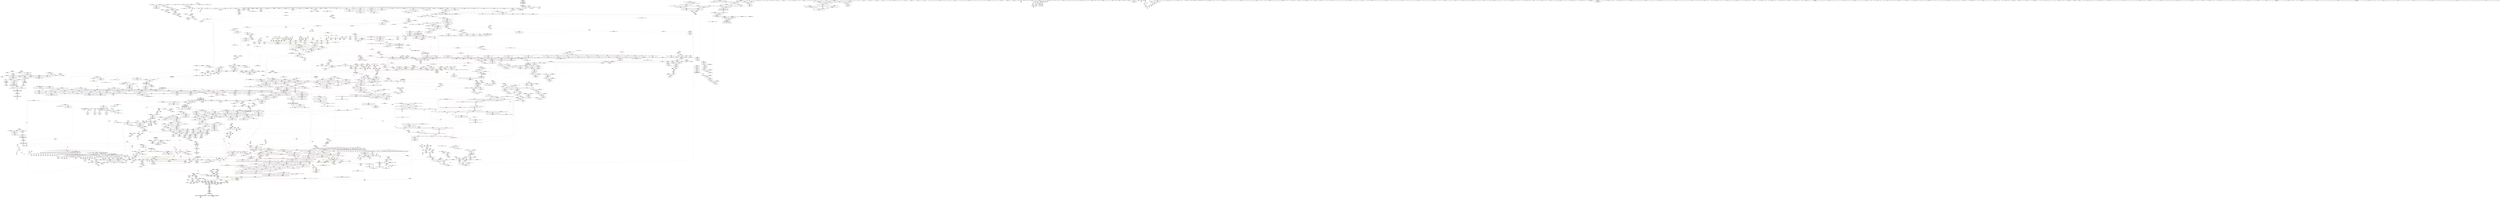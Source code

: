 digraph "SVFG" {
	label="SVFG";

	Node0x55c71d523640 [shape=record,color=grey,label="{NodeID: 0\nNullPtr|{|<s44>176}}"];
	Node0x55c71d523640 -> Node0x55c71de0fc80[style=solid];
	Node0x55c71d523640 -> Node0x55c71de0fd80[style=solid];
	Node0x55c71d523640 -> Node0x55c71de0fe50[style=solid];
	Node0x55c71d523640 -> Node0x55c71de0ff20[style=solid];
	Node0x55c71d523640 -> Node0x55c71de0fff0[style=solid];
	Node0x55c71d523640 -> Node0x55c71de100c0[style=solid];
	Node0x55c71d523640 -> Node0x55c71de10190[style=solid];
	Node0x55c71d523640 -> Node0x55c71de10260[style=solid];
	Node0x55c71d523640 -> Node0x55c71de10330[style=solid];
	Node0x55c71d523640 -> Node0x55c71de10400[style=solid];
	Node0x55c71d523640 -> Node0x55c71de104d0[style=solid];
	Node0x55c71d523640 -> Node0x55c71de105a0[style=solid];
	Node0x55c71d523640 -> Node0x55c71de10670[style=solid];
	Node0x55c71d523640 -> Node0x55c71de10740[style=solid];
	Node0x55c71d523640 -> Node0x55c71de10810[style=solid];
	Node0x55c71d523640 -> Node0x55c71de108e0[style=solid];
	Node0x55c71d523640 -> Node0x55c71de109b0[style=solid];
	Node0x55c71d523640 -> Node0x55c71de10a80[style=solid];
	Node0x55c71d523640 -> Node0x55c71de10b50[style=solid];
	Node0x55c71d523640 -> Node0x55c71de10c20[style=solid];
	Node0x55c71d523640 -> Node0x55c71de10cf0[style=solid];
	Node0x55c71d523640 -> Node0x55c71de10dc0[style=solid];
	Node0x55c71d523640 -> Node0x55c71de10e90[style=solid];
	Node0x55c71d523640 -> Node0x55c71de10f60[style=solid];
	Node0x55c71d523640 -> Node0x55c71de11030[style=solid];
	Node0x55c71d523640 -> Node0x55c71de11100[style=solid];
	Node0x55c71d523640 -> Node0x55c71de111d0[style=solid];
	Node0x55c71d523640 -> Node0x55c71de112a0[style=solid];
	Node0x55c71d523640 -> Node0x55c71de11370[style=solid];
	Node0x55c71d523640 -> Node0x55c71de11440[style=solid];
	Node0x55c71d523640 -> Node0x55c71de11510[style=solid];
	Node0x55c71d523640 -> Node0x55c71de115e0[style=solid];
	Node0x55c71d523640 -> Node0x55c71de116b0[style=solid];
	Node0x55c71d523640 -> Node0x55c71de11780[style=solid];
	Node0x55c71d523640 -> Node0x55c71de11850[style=solid];
	Node0x55c71d523640 -> Node0x55c71de11920[style=solid];
	Node0x55c71d523640 -> Node0x55c71de282a0[style=solid];
	Node0x55c71d523640 -> Node0x55c71de2e5f0[style=solid];
	Node0x55c71d523640 -> Node0x55c71de2e6c0[style=solid];
	Node0x55c71d523640 -> Node0x55c71de2e790[style=solid];
	Node0x55c71d523640 -> Node0x55c71de6f590[style=solid];
	Node0x55c71d523640 -> Node0x55c71d1a0200[style=solid];
	Node0x55c71d523640 -> Node0x55c71de557b0[style=solid];
	Node0x55c71d523640 -> Node0x55c71de55ab0[style=solid];
	Node0x55c71d523640:s44 -> Node0x55c71e0d19a0[style=solid,color=red];
	Node0x55c71e0c31e0 [shape=record,color=black,label="{NodeID: 4871\n2067 = PHI(1891, )\n2nd arg _ZSt22__uninitialized_copy_aISt13move_iteratorIPSt4pairIiS1_IiiEEES4_S3_ET0_T_S7_S6_RSaIT1_E }"];
	Node0x55c71e0c31e0 -> Node0x55c71de71f00[style=solid];
	Node0x55c71de1f9c0 [shape=record,color=red,label="{NodeID: 1550\n2466\<--2419\n\<--__parent\n_ZSt11__push_heapIN9__gnu_cxx17__normal_iteratorIPSt4pairIiS2_IiiEESt6vectorIS4_SaIS4_EEEElS4_NS0_5__ops14_Iter_comp_valISt4lessIS4_EEEEvT_T0_SG_T1_RT2_\n|{<s0>208}}"];
	Node0x55c71de1f9c0:s0 -> Node0x55c71e0ce770[style=solid,color=red];
	Node0x55c71ddfdf10 [shape=record,color=green,label="{NodeID: 443\n2996\<--2997\n__first\<--__first_field_insensitive\n_ZSt13__adjust_heapIN9__gnu_cxx17__normal_iteratorIPSt4pairIiS2_IiiEESt6vectorIS4_SaIS4_EEEElS4_NS0_5__ops15_Iter_comp_iterISt4lessIS4_EEEEvT_T0_SG_T1_T2_\n|{|<s2>263|<s3>264|<s4>266|<s5>269|<s6>272|<s7>275}}"];
	Node0x55c71ddfdf10 -> Node0x55c71de076b0[style=solid];
	Node0x55c71ddfdf10 -> Node0x55c71de3b180[style=solid];
	Node0x55c71ddfdf10:s2 -> Node0x55c71e0ce030[style=solid,color=red];
	Node0x55c71ddfdf10:s3 -> Node0x55c71e0ce030[style=solid,color=red];
	Node0x55c71ddfdf10:s4 -> Node0x55c71e0ce030[style=solid,color=red];
	Node0x55c71ddfdf10:s5 -> Node0x55c71e0ce030[style=solid,color=red];
	Node0x55c71ddfdf10:s6 -> Node0x55c71e0ce030[style=solid,color=red];
	Node0x55c71ddfdf10:s7 -> Node0x55c71e0ce030[style=solid,color=red];
	Node0x55c71de509b0 [shape=record,color=grey,label="{NodeID: 3100\n294 = Binary(293, 132, )\n}"];
	Node0x55c71de509b0 -> Node0x55c71de13380[style=solid];
	Node0x55c71de75300 [shape=record,color=blue,label="{NodeID: 1993\n2516\<--2511\nthis.addr\<--this\n_ZN9__gnu_cxx5__ops14_Iter_comp_valISt4lessISt4pairIiS3_IiiEEEEclINS_17__normal_iteratorIPS5_St6vectorIS5_SaIS5_EEEES5_EEbT_RT0_\n}"];
	Node0x55c71de75300 -> Node0x55c71de1fea0[style=dashed];
	Node0x55c71de0d310 [shape=record,color=purple,label="{NodeID: 886\n648\<--646\nfirst\<--this1\n_ZNSt4pairIiiEC2IiiLb1EEEv\n}"];
	Node0x55c71de0d310 -> Node0x55c71de2a4f0[style=solid];
	Node0x55c71dfd9630 [shape=record,color=yellow,style=double,label="{NodeID: 4650\n54V_3 = CSCHI(MR_54V_2)\npts\{2056 \}\nCS[]|{<s0>244}}"];
	Node0x55c71dfd9630:s0 -> Node0x55c71df73280[style=dashed,color=blue];
	Node0x55c71df84a90 [shape=record,color=yellow,style=double,label="{NodeID: 3543\n54V_1 = ENCHI(MR_54V_0)\npts\{2056 \}\nFun[_ZSt18uninitialized_copyISt13move_iteratorIPSt4pairIiS1_IiiEEES4_ET0_T_S7_S6_]|{<s0>186}}"];
	Node0x55c71df84a90:s0 -> Node0x55c71df55c80[style=dashed,color=red];
	Node0x55c71de436c0 [shape=record,color=red,label="{NodeID: 1329\n705\<--704\n\<--coerce.dive10\n_ZNSt14priority_queueISt4pairIiS0_IiiEESt6vectorIS2_SaIS2_EESt4lessIS2_EE4pushEOS2_\n|{<s0>54}}"];
	Node0x55c71de436c0:s0 -> Node0x55c71e0cac90[style=solid,color=red];
	Node0x55c71ddf6320 [shape=record,color=green,label="{NodeID: 222\n1436\<--1437\nretval\<--retval_field_insensitive\n_ZNSt6vectorISt4pairIiS0_IiiEESaIS2_EE5beginEv\n|{|<s1>123}}"];
	Node0x55c71ddf6320 -> Node0x55c71de31720[style=solid];
	Node0x55c71ddf6320:s1 -> Node0x55c71e0c9e10[style=solid,color=red];
	Node0x55c71de2aeb0 [shape=record,color=blue,label="{NodeID: 1772\n761\<--760\nthis.addr\<--this\n_ZNKSt14priority_queueISt4pairIiS0_IiiEESt6vectorIS2_SaIS2_EESt4lessIS2_EE3topEv\n}"];
	Node0x55c71de2aeb0 -> Node0x55c71de43ad0[style=dashed];
	Node0x55c71de19ab0 [shape=record,color=black,label="{NodeID: 665\n1680\<--1578\n\<--this1\n_ZNSt6vectorISt4pairIiS0_IiiEESaIS2_EE17_M_realloc_insertIJS2_EEEvN9__gnu_cxx17__normal_iteratorIPS2_S4_EEDpOT_\n}"];
	Node0x55c71de19ab0 -> Node0x55c71de32d10[style=solid];
	Node0x55c71de19ab0 -> Node0x55c71de32de0[style=solid];
	Node0x55c71df71980 [shape=record,color=black,label="{NodeID: 3322\nMR_104V_2 = PHI(MR_104V_3, MR_104V_1, )\npts\{1070001 \}\n}"];
	Node0x55c71df71980 -> Node0x55c71df62480[style=dashed];
	Node0x55c71de38330 [shape=record,color=purple,label="{NodeID: 1108\n2714\<--2702\ncoerce.dive4\<--ref.tmp2\n_ZNKSt6vectorISt4pairIiS0_IiiEESaIS2_EE5emptyEv\n}"];
	Node0x55c71de38330 -> Node0x55c71de76410[style=solid];
	Node0x55c71dd7c400 [shape=record,color=green,label="{NodeID: 1\n7\<--1\n__dso_handle\<--dummyObj\nGlob }"];
	Node0x55c71e0c32f0 [shape=record,color=black,label="{NodeID: 4872\n2068 = PHI(1892, )\n3rd arg _ZSt22__uninitialized_copy_aISt13move_iteratorIPSt4pairIiS1_IiiEEES4_S3_ET0_T_S7_S6_RSaIT1_E }"];
	Node0x55c71e0c32f0 -> Node0x55c71de71fd0[style=solid];
	Node0x55c71de1fa90 [shape=record,color=red,label="{NodeID: 1551\n2480\<--2419\n\<--__parent\n_ZSt11__push_heapIN9__gnu_cxx17__normal_iteratorIPSt4pairIiS2_IiiEESt6vectorIS4_SaIS4_EEEElS4_NS0_5__ops14_Iter_comp_valISt4lessIS4_EEEEvT_T0_SG_T1_RT2_\n}"];
	Node0x55c71de1fa90 -> Node0x55c71de74d50[style=solid];
	Node0x55c71ddfdfe0 [shape=record,color=green,label="{NodeID: 444\n2998\<--2999\n__value\<--__value_field_insensitive\n_ZSt13__adjust_heapIN9__gnu_cxx17__normal_iteratorIPSt4pairIiS2_IiiEESt6vectorIS4_SaIS4_EEEElS4_NS0_5__ops15_Iter_comp_iterISt4lessIS4_EEEEvT_T0_SG_T1_T2_\n|{|<s1>281}}"];
	Node0x55c71ddfdfe0 -> Node0x55c71de07780[style=solid];
	Node0x55c71ddfdfe0:s1 -> Node0x55c71e0cbbb0[style=solid,color=red];
	Node0x55c71de50b30 [shape=record,color=grey,label="{NodeID: 3101\n371 = Binary(370, 132, )\n}"];
	Node0x55c71de50b30 -> Node0x55c71de13e10[style=solid];
	Node0x55c71de753d0 [shape=record,color=blue,label="{NodeID: 1994\n2518\<--2513\n__val.addr\<--__val\n_ZN9__gnu_cxx5__ops14_Iter_comp_valISt4lessISt4pairIiS3_IiiEEEEclINS_17__normal_iteratorIPS5_St6vectorIS5_SaIS5_EEEES5_EEbT_RT0_\n}"];
	Node0x55c71de753d0 -> Node0x55c71de1ff70[style=dashed];
	Node0x55c71de0d3e0 [shape=record,color=purple,label="{NodeID: 887\n650\<--646\nsecond\<--this1\n_ZNSt4pairIiiEC2IiiLb1EEEv\n}"];
	Node0x55c71de0d3e0 -> Node0x55c71de2a5c0[style=solid];
	Node0x55c71dfd9790 [shape=record,color=yellow,style=double,label="{NodeID: 4651\n54V_2 = CSCHI(MR_54V_1)\npts\{2056 \}\nCS[]|{<s0>140|<s1>143}}"];
	Node0x55c71dfd9790:s0 -> Node0x55c71dfd9370[style=dashed,color=blue];
	Node0x55c71dfd9790:s1 -> Node0x55c71dfd94d0[style=dashed,color=blue];
	Node0x55c71de43790 [shape=record,color=red,label="{NodeID: 1330\n723\<--715\n\<--__x.addr\n_ZSt9make_pairIRiRSt4pairIiiEES1_INSt17__decay_and_stripIT_E6__typeENS4_IT0_E6__typeEEOS5_OS8_\n|{<s0>55}}"];
	Node0x55c71de43790:s0 -> Node0x55c71e0c3950[style=solid,color=red];
	Node0x55c71ddf63f0 [shape=record,color=green,label="{NodeID: 223\n1438\<--1439\nthis.addr\<--this.addr_field_insensitive\n_ZNSt6vectorISt4pairIiS0_IiiEESaIS2_EE5beginEv\n}"];
	Node0x55c71ddf63f0 -> Node0x55c71de47620[style=solid];
	Node0x55c71ddf63f0 -> Node0x55c71de6e6f0[style=solid];
	Node0x55c71de2af80 [shape=record,color=blue,label="{NodeID: 1773\n772\<--771\nthis.addr\<--this\n_ZNSt14priority_queueISt4pairIiS0_IiiEESt6vectorIS2_SaIS2_EESt4lessIS2_EE3popEv\n}"];
	Node0x55c71de2af80 -> Node0x55c71de43ba0[style=dashed];
	Node0x55c71de19b80 [shape=record,color=black,label="{NodeID: 666\n1684\<--1578\n\<--this1\n_ZNSt6vectorISt4pairIiS0_IiiEESaIS2_EE17_M_realloc_insertIJS2_EEEvN9__gnu_cxx17__normal_iteratorIPS2_S4_EEDpOT_\n}"];
	Node0x55c71de19b80 -> Node0x55c71de32eb0[style=solid];
	Node0x55c71de19b80 -> Node0x55c71de32f80[style=solid];
	Node0x55c71df71e80 [shape=record,color=black,label="{NodeID: 3323\nMR_112V_2 = PHI(MR_112V_3, MR_112V_1, )\npts\{1150000 \}\n}"];
	Node0x55c71df71e80 -> Node0x55c71df62980[style=dashed];
	Node0x55c71de38400 [shape=record,color=purple,label="{NodeID: 1109\n2757\<--2741\ncoerce.dive\<--retval\n_ZNKSt6vectorISt4pairIiS0_IiiEESaIS2_EE5beginEv\n}"];
	Node0x55c71de38400 -> Node0x55c71de224d0[style=solid];
	Node0x55c71dd7f0b0 [shape=record,color=green,label="{NodeID: 2\n16\<--1\n_ZSt3cin\<--dummyObj\nGlob }"];
	Node0x55c71e0c3400 [shape=record,color=black,label="{NodeID: 4873\n2721 = PHI(2700, )\n0th arg _ZN9__gnu_cxxeqIPKSt4pairIiS1_IiiEESt6vectorIS3_SaIS3_EEEEbRKNS_17__normal_iteratorIT_T0_EESE_ }"];
	Node0x55c71e0c3400 -> Node0x55c71de764e0[style=solid];
	Node0x55c71de1fb60 [shape=record,color=red,label="{NodeID: 1552\n2459\<--2458\n\<--coerce.dive2\n_ZSt11__push_heapIN9__gnu_cxx17__normal_iteratorIPSt4pairIiS2_IiiEESt6vectorIS4_SaIS4_EEEElS4_NS0_5__ops14_Iter_comp_valISt4lessIS4_EEEEvT_T0_SG_T1_RT2_\n|{<s0>207}}"];
	Node0x55c71de1fb60:s0 -> Node0x55c71e0ca630[style=solid,color=red];
	Node0x55c71ddfe0b0 [shape=record,color=green,label="{NodeID: 445\n3000\<--3001\ncoerce\<--coerce_field_insensitive\n_ZSt13__adjust_heapIN9__gnu_cxx17__normal_iteratorIPSt4pairIiS2_IiiEESt6vectorIS4_SaIS4_EEEElS4_NS0_5__ops15_Iter_comp_iterISt4lessIS4_EEEEvT_T0_SG_T1_T2_\n}"];
	Node0x55c71ddfe0b0 -> Node0x55c71de07850[style=solid];
	Node0x55c71ddfe0b0 -> Node0x55c71de3b250[style=solid];
	Node0x55c71ddfe0b0 -> Node0x55c71de3b320[style=solid];
	Node0x55c71de50cb0 [shape=record,color=grey,label="{NodeID: 3102\n361 = Binary(360, 132, )\n}"];
	Node0x55c71de50cb0 -> Node0x55c71de13c70[style=solid];
	Node0x55c71de754a0 [shape=record,color=blue,label="{NodeID: 1995\n2537\<--2533\nthis.addr\<--this\n_ZNK9__gnu_cxx17__normal_iteratorIPSt4pairIiS1_IiiEESt6vectorIS3_SaIS3_EEEplEl\n}"];
	Node0x55c71de754a0 -> Node0x55c71de20040[style=dashed];
	Node0x55c71de0d4b0 [shape=record,color=purple,label="{NodeID: 888\n659\<--658\nc\<--this1\n_ZNSt14priority_queueISt4pairIiS0_IiiEESt6vectorIS2_SaIS2_EESt4lessIS2_EEC2IS5_vEEv\n|{<s0>49}}"];
	Node0x55c71de0d4b0:s0 -> Node0x55c71e0cd520[style=solid,color=red];
	Node0x55c71dfd98f0 [shape=record,color=yellow,style=double,label="{NodeID: 4652\n54V_2 = CSCHI(MR_54V_1)\npts\{2056 \}\nCS[]|{<s0>171}}"];
	Node0x55c71dfd98f0:s0 -> Node0x55c71dfd9790[style=dashed,color=blue];
	Node0x55c71de43860 [shape=record,color=red,label="{NodeID: 1331\n727\<--717\n\<--__y.addr\n_ZSt9make_pairIRiRSt4pairIiiEES1_INSt17__decay_and_stripIT_E6__typeENS4_IT0_E6__typeEEOS5_OS8_\n|{<s0>56}}"];
	Node0x55c71de43860:s0 -> Node0x55c71df16230[style=solid,color=red];
	Node0x55c71ddf64c0 [shape=record,color=green,label="{NodeID: 224\n1446\<--1447\n_ZN9__gnu_cxx17__normal_iteratorIPSt4pairIiS1_IiiEESt6vectorIS3_SaIS3_EEEC2ERKS4_\<--_ZN9__gnu_cxx17__normal_iteratorIPSt4pairIiS1_IiiEESt6vectorIS3_SaIS3_EEEC2ERKS4__field_insensitive\n}"];
	Node0x55c71de2b050 [shape=record,color=blue,label="{NodeID: 1774\n784\<--783\ncoerce.dive\<--call\n_ZNSt14priority_queueISt4pairIiS0_IiiEESt6vectorIS2_SaIS2_EESt4lessIS2_EE3popEv\n}"];
	Node0x55c71de2b050 -> Node0x55c71de43c70[style=dashed];
	Node0x55c71de19c50 [shape=record,color=black,label="{NodeID: 667\n1688\<--1578\n\<--this1\n_ZNSt6vectorISt4pairIiS0_IiiEESaIS2_EE17_M_realloc_insertIJS2_EEEvN9__gnu_cxx17__normal_iteratorIPS2_S4_EEDpOT_\n|{<s0>151}}"];
	Node0x55c71de19c50:s0 -> Node0x55c71e0c4cb0[style=solid,color=red];
	Node0x55c71df72380 [shape=record,color=black,label="{NodeID: 3324\nMR_114V_2 = PHI(MR_114V_3, MR_114V_1, )\npts\{1150001 \}\n}"];
	Node0x55c71df72380 -> Node0x55c71df62e80[style=dashed];
	Node0x55c71de384d0 [shape=record,color=purple,label="{NodeID: 1110\n2750\<--2749\n_M_impl\<--\n_ZNKSt6vectorISt4pairIiS0_IiiEESaIS2_EE5beginEv\n}"];
	Node0x55c71dd81c90 [shape=record,color=green,label="{NodeID: 3\n17\<--1\n_ZSt4cout\<--dummyObj\nGlob }"];
	Node0x55c71e0c3510 [shape=record,color=black,label="{NodeID: 4874\n2722 = PHI(2702, )\n1st arg _ZN9__gnu_cxxeqIPKSt4pairIiS1_IiiEESt6vectorIS3_SaIS3_EEEEbRKNS_17__normal_iteratorIT_T0_EESE_ }"];
	Node0x55c71e0c3510 -> Node0x55c71de765b0[style=solid];
	Node0x55c71de1fc30 [shape=record,color=red,label="{NodeID: 1553\n2504\<--2498\nthis1\<--this.addr\n_ZN9__gnu_cxx17__normal_iteratorIPSt4pairIiS1_IiiEESt6vectorIS3_SaIS3_EEEC2ERKS4_\n}"];
	Node0x55c71de1fc30 -> Node0x55c71de36e10[style=solid];
	Node0x55c71ddfe180 [shape=record,color=green,label="{NodeID: 446\n3002\<--3003\n__comp\<--__comp_field_insensitive\n_ZSt13__adjust_heapIN9__gnu_cxx17__normal_iteratorIPSt4pairIiS2_IiiEESt6vectorIS4_SaIS4_EEEElS4_NS0_5__ops15_Iter_comp_iterISt4lessIS4_EEEEvT_T0_SG_T1_T2_\n|{<s0>265|<s1>278}}"];
	Node0x55c71ddfe180:s0 -> Node0x55c71e0c3620[style=solid,color=red];
	Node0x55c71ddfe180:s1 -> Node0x55c71e0c7270[style=solid,color=red];
	Node0x55c71de50e30 [shape=record,color=grey,label="{NodeID: 3103\n264 = Binary(263, 132, )\n}"];
	Node0x55c71de50e30 -> Node0x55c71de12dd0[style=solid];
	Node0x55c71de75570 [shape=record,color=blue,label="{NodeID: 1996\n2539\<--2534\n__n.addr\<--__n\n_ZNK9__gnu_cxx17__normal_iteratorIPSt4pairIiS1_IiiEESt6vectorIS3_SaIS3_EEEplEl\n}"];
	Node0x55c71de75570 -> Node0x55c71de20110[style=dashed];
	Node0x55c71de0d580 [shape=record,color=purple,label="{NodeID: 889\n663\<--658\ncomp\<--this1\n_ZNSt14priority_queueISt4pairIiS0_IiiEESt6vectorIS2_SaIS2_EESt4lessIS2_EEC2IS5_vEEv\n}"];
	Node0x55c71dfd9a50 [shape=record,color=yellow,style=double,label="{NodeID: 4653\n396V_2 = CSCHI(MR_396V_1)\npts\{21050000 \}\nCS[]}"];
	Node0x55c71dfd9a50 -> Node0x55c71de4c4f0[style=dashed];
	Node0x55c71de43930 [shape=record,color=red,label="{NodeID: 1332\n737\<--719\n\<--tmp\n_ZSt9make_pairIRiRSt4pairIiiEES1_INSt17__decay_and_stripIT_E6__typeENS4_IT0_E6__typeEEOS5_OS8_\n}"];
	Node0x55c71de43930 -> Node0x55c71de162a0[style=solid];
	Node0x55c71ddf65c0 [shape=record,color=green,label="{NodeID: 225\n1453\<--1454\nretval\<--retval_field_insensitive\n_ZNSt6vectorISt4pairIiS0_IiiEESaIS2_EE3endEv\n|{|<s1>124}}"];
	Node0x55c71ddf65c0 -> Node0x55c71de31990[style=solid];
	Node0x55c71ddf65c0:s1 -> Node0x55c71e0c9e10[style=solid,color=red];
	Node0x55c71de2b120 [shape=record,color=blue,label="{NodeID: 1775\n788\<--787\ncoerce.dive5\<--call4\n_ZNSt14priority_queueISt4pairIiS0_IiiEESt6vectorIS2_SaIS2_EESt4lessIS2_EE3popEv\n}"];
	Node0x55c71de2b120 -> Node0x55c71de43d40[style=dashed];
	Node0x55c71de19d20 [shape=record,color=black,label="{NodeID: 668\n1691\<--1578\n\<--this1\n_ZNSt6vectorISt4pairIiS0_IiiEESaIS2_EE17_M_realloc_insertIJS2_EEEvN9__gnu_cxx17__normal_iteratorIPS2_S4_EEDpOT_\n|{<s0>153}}"];
	Node0x55c71de19d20:s0 -> Node0x55c71e0c6910[style=solid,color=red];
	Node0x55c71df72880 [shape=record,color=black,label="{NodeID: 3325\nMR_122V_2 = PHI(MR_122V_3, MR_122V_1, )\npts\{670000 670001 \}\n|{<s0>7|<s1>7}}"];
	Node0x55c71df72880:s0 -> Node0x55c71de2a4f0[style=dashed,color=red];
	Node0x55c71df72880:s1 -> Node0x55c71de2a5c0[style=dashed,color=red];
	Node0x55c71de385a0 [shape=record,color=purple,label="{NodeID: 1111\n2751\<--2749\n_M_start\<--\n_ZNKSt6vectorISt4pairIiS0_IiiEESaIS2_EE5beginEv\n}"];
	Node0x55c71de385a0 -> Node0x55c71de22400[style=solid];
	Node0x55c71dda27c0 [shape=record,color=green,label="{NodeID: 4\n18\<--1\n.str\<--dummyObj\nGlob }"];
	Node0x55c71e0c3620 [shape=record,color=black,label="{NodeID: 4875\n3153 = PHI(3002, )\n0th arg _ZN9__gnu_cxx5__ops15_Iter_comp_iterISt4lessISt4pairIiS3_IiiEEEEclINS_17__normal_iteratorIPS5_St6vectorIS5_SaIS5_EEEESE_EEbT_T0_ }"];
	Node0x55c71e0c3620 -> Node0x55c71de799b0[style=solid];
	Node0x55c71df98000 [shape=record,color=yellow,style=double,label="{NodeID: 3768\n152V_1 = ENCHI(MR_152V_0)\npts\{750000 750001 \}\nFun[_ZNKSt6vectorISt4pairIiS0_IiiEESaIS2_EE12_M_check_lenEmPKc]|{<s0>158|<s1>158|<s2>160|<s3>160|<s4>161|<s5>161|<s6>163|<s7>163}}"];
	Node0x55c71df98000:s0 -> Node0x55c71df7f270[style=dashed,color=red];
	Node0x55c71df98000:s1 -> Node0x55c71df7f350[style=dashed,color=red];
	Node0x55c71df98000:s2 -> Node0x55c71df7f270[style=dashed,color=red];
	Node0x55c71df98000:s3 -> Node0x55c71df7f350[style=dashed,color=red];
	Node0x55c71df98000:s4 -> Node0x55c71df7f270[style=dashed,color=red];
	Node0x55c71df98000:s5 -> Node0x55c71df7f350[style=dashed,color=red];
	Node0x55c71df98000:s6 -> Node0x55c71df7f270[style=dashed,color=red];
	Node0x55c71df98000:s7 -> Node0x55c71df7f350[style=dashed,color=red];
	Node0x55c71de1fd00 [shape=record,color=red,label="{NodeID: 1554\n2506\<--2500\n\<--__i.addr\n_ZN9__gnu_cxx17__normal_iteratorIPSt4pairIiS1_IiiEESt6vectorIS3_SaIS3_EEEC2ERKS4_\n}"];
	Node0x55c71de1fd00 -> Node0x55c71de1fdd0[style=solid];
	Node0x55c71ddfe250 [shape=record,color=green,label="{NodeID: 447\n3004\<--3005\n__holeIndex.addr\<--__holeIndex.addr_field_insensitive\n_ZSt13__adjust_heapIN9__gnu_cxx17__normal_iteratorIPSt4pairIiS2_IiiEESt6vectorIS4_SaIS4_EEEElS4_NS0_5__ops15_Iter_comp_iterISt4lessIS4_EEEEvT_T0_SG_T1_T2_\n}"];
	Node0x55c71ddfe250 -> Node0x55c71de23850[style=solid];
	Node0x55c71ddfe250 -> Node0x55c71de23920[style=solid];
	Node0x55c71ddfe250 -> Node0x55c71de239f0[style=solid];
	Node0x55c71ddfe250 -> Node0x55c71de23ac0[style=solid];
	Node0x55c71ddfe250 -> Node0x55c71de23b90[style=solid];
	Node0x55c71ddfe250 -> Node0x55c71de78700[style=solid];
	Node0x55c71ddfe250 -> Node0x55c71de78f20[style=solid];
	Node0x55c71ddfe250 -> Node0x55c71de79260[style=solid];
	Node0x55c71de50fb0 [shape=record,color=grey,label="{NodeID: 3104\n401 = Binary(400, 132, )\n}"];
	Node0x55c71de50fb0 -> Node0x55c71de142f0[style=solid];
	Node0x55c71de75640 [shape=record,color=blue,label="{NodeID: 1997\n2541\<--2549\nref.tmp\<--add.ptr\n_ZNK9__gnu_cxx17__normal_iteratorIPSt4pairIiS1_IiiEESt6vectorIS3_SaIS3_EEEplEl\n|{<s0>220}}"];
	Node0x55c71de75640:s0 -> Node0x55c71df453a0[style=dashed,color=red];
	Node0x55c71de0d650 [shape=record,color=purple,label="{NodeID: 890\n693\<--672\ncoerce.dive\<--agg.tmp\n_ZNSt14priority_queueISt4pairIiS0_IiiEESt6vectorIS2_SaIS2_EESt4lessIS2_EE4pushEOS2_\n}"];
	Node0x55c71de0d650 -> Node0x55c71de2a900[style=solid];
	Node0x55c71dfd9bb0 [shape=record,color=yellow,style=double,label="{NodeID: 4654\n54V_2 = CSCHI(MR_54V_1)\npts\{2056 \}\nCS[]|{<s0>182}}"];
	Node0x55c71dfd9bb0:s0 -> Node0x55c71dfd98f0[style=dashed,color=blue];
	Node0x55c71de43a00 [shape=record,color=red,label="{NodeID: 1333\n753\<--750\nthis1\<--this.addr\n_ZNKSt14priority_queueISt4pairIiS0_IiiEESt6vectorIS2_SaIS2_EESt4lessIS2_EE5emptyEv\n}"];
	Node0x55c71de43a00 -> Node0x55c71de0e010[style=solid];
	Node0x55c71ddf6690 [shape=record,color=green,label="{NodeID: 226\n1455\<--1456\nthis.addr\<--this.addr_field_insensitive\n_ZNSt6vectorISt4pairIiS0_IiiEESaIS2_EE3endEv\n}"];
	Node0x55c71ddf6690 -> Node0x55c71de477c0[style=solid];
	Node0x55c71ddf6690 -> Node0x55c71de6e7c0[style=solid];
	Node0x55c71de2b1f0 [shape=record,color=blue,label="{NodeID: 1776\n808\<--804\n__x.addr\<--__x\n_ZSt9make_pairIRiSt4pairIiiEES1_INSt17__decay_and_stripIT_E6__typeENS3_IT0_E6__typeEEOS4_OS7_\n}"];
	Node0x55c71de2b1f0 -> Node0x55c71de43e10[style=dashed];
	Node0x55c71de19df0 [shape=record,color=black,label="{NodeID: 669\n1692\<--1578\n\<--this1\n_ZNSt6vectorISt4pairIiS0_IiiEESaIS2_EE17_M_realloc_insertIJS2_EEEvN9__gnu_cxx17__normal_iteratorIPS2_S4_EEDpOT_\n}"];
	Node0x55c71de19df0 -> Node0x55c71de33050[style=solid];
	Node0x55c71de19df0 -> Node0x55c71de33120[style=solid];
	Node0x55c71df72d80 [shape=record,color=black,label="{NodeID: 3326\nMR_776V_3 = PHI(MR_776V_4, MR_776V_2, )\npts\{1966 \}\n}"];
	Node0x55c71df72d80 -> Node0x55c71de4b580[style=dashed];
	Node0x55c71de38670 [shape=record,color=purple,label="{NodeID: 1112\n2776\<--2762\ncoerce.dive\<--retval\n_ZNKSt6vectorISt4pairIiS0_IiiEESaIS2_EE3endEv\n}"];
	Node0x55c71de38670 -> Node0x55c71de22740[style=solid];
	Node0x55c71dda2480 [shape=record,color=green,label="{NodeID: 5\n20\<--1\n.str.1\<--dummyObj\nGlob }"];
	Node0x55c71e0c3730 [shape=record,color=black,label="{NodeID: 4876\n3154 = PHI(3068, )\n1st arg _ZN9__gnu_cxx5__ops15_Iter_comp_iterISt4lessISt4pairIiS3_IiiEEEEclINS_17__normal_iteratorIPS5_St6vectorIS5_SaIS5_EEEESE_EEbT_T0_ }"];
	Node0x55c71e0c3730 -> Node0x55c71de79810[style=solid];
	Node0x55c71de1fdd0 [shape=record,color=red,label="{NodeID: 1555\n2507\<--2506\n\<--\n_ZN9__gnu_cxx17__normal_iteratorIPSt4pairIiS1_IiiEESt6vectorIS3_SaIS3_EEEC2ERKS4_\n}"];
	Node0x55c71de1fdd0 -> Node0x55c71de75160[style=solid];
	Node0x55c71ddfe320 [shape=record,color=green,label="{NodeID: 448\n3006\<--3007\n__len.addr\<--__len.addr_field_insensitive\n_ZSt13__adjust_heapIN9__gnu_cxx17__normal_iteratorIPSt4pairIiS2_IiiEESt6vectorIS4_SaIS4_EEEElS4_NS0_5__ops15_Iter_comp_iterISt4lessIS4_EEEEvT_T0_SG_T1_T2_\n}"];
	Node0x55c71ddfe320 -> Node0x55c71de23c60[style=solid];
	Node0x55c71ddfe320 -> Node0x55c71de23d30[style=solid];
	Node0x55c71ddfe320 -> Node0x55c71de23e00[style=solid];
	Node0x55c71ddfe320 -> Node0x55c71de787d0[style=solid];
	Node0x55c71de51130 [shape=record,color=grey,label="{NodeID: 3105\n351 = Binary(350, 132, )\n}"];
	Node0x55c71de51130 -> Node0x55c71de13a00[style=solid];
	Node0x55c71de75710 [shape=record,color=blue,label="{NodeID: 1998\n2558\<--2556\nthis.addr\<--this\n_ZNSt4pairIiS_IiiEEaSEOS1_\n}"];
	Node0x55c71de75710 -> Node0x55c71de20380[style=dashed];
	Node0x55c71de0d720 [shape=record,color=purple,label="{NodeID: 891\n702\<--672\ncoerce.dive9\<--agg.tmp\n_ZNSt14priority_queueISt4pairIiS0_IiiEESt6vectorIS2_SaIS2_EESt4lessIS2_EE4pushEOS2_\n}"];
	Node0x55c71de0d720 -> Node0x55c71de435f0[style=solid];
	Node0x55c71de43ad0 [shape=record,color=red,label="{NodeID: 1334\n764\<--761\nthis1\<--this.addr\n_ZNKSt14priority_queueISt4pairIiS0_IiiEESt6vectorIS2_SaIS2_EESt4lessIS2_EE3topEv\n}"];
	Node0x55c71de43ad0 -> Node0x55c71de0e0e0[style=solid];
	Node0x55c71ddf6760 [shape=record,color=green,label="{NodeID: 227\n1469\<--1470\nthis.addr\<--this.addr_field_insensitive\n_ZNSt6vectorISt4pairIiS0_IiiEESaIS2_EE12emplace_backIJS2_EEEvDpOT_\n}"];
	Node0x55c71ddf6760 -> Node0x55c71de47960[style=solid];
	Node0x55c71ddf6760 -> Node0x55c71de6e890[style=solid];
	Node0x55c71de2b2c0 [shape=record,color=blue,label="{NodeID: 1777\n810\<--805\n__y.addr\<--__y\n_ZSt9make_pairIRiSt4pairIiiEES1_INSt17__decay_and_stripIT_E6__typeENS3_IT0_E6__typeEEOS4_OS7_\n}"];
	Node0x55c71de2b2c0 -> Node0x55c71de43ee0[style=dashed];
	Node0x55c71de19ec0 [shape=record,color=black,label="{NodeID: 670\n1696\<--1578\n\<--this1\n_ZNSt6vectorISt4pairIiS0_IiiEESaIS2_EE17_M_realloc_insertIJS2_EEEvN9__gnu_cxx17__normal_iteratorIPS2_S4_EEDpOT_\n}"];
	Node0x55c71de19ec0 -> Node0x55c71de331f0[style=solid];
	Node0x55c71de19ec0 -> Node0x55c71de332c0[style=solid];
	Node0x55c71df73280 [shape=record,color=black,label="{NodeID: 3327\nMR_54V_3 = PHI(MR_54V_2, MR_54V_1, )\npts\{2056 \}\n|{<s0>63}}"];
	Node0x55c71df73280:s0 -> Node0x55c71dfd83c0[style=dashed,color=blue];
	Node0x55c71de38740 [shape=record,color=purple,label="{NodeID: 1113\n2771\<--2770\n_M_impl\<--\n_ZNKSt6vectorISt4pairIiS0_IiiEESaIS2_EE3endEv\n}"];
	Node0x55c71dda2510 [shape=record,color=green,label="{NodeID: 6\n22\<--1\n.str.2\<--dummyObj\nGlob }"];
	Node0x55c71e0c3840 [shape=record,color=black,label="{NodeID: 4877\n3155 = PHI(3070, )\n2nd arg _ZN9__gnu_cxx5__ops15_Iter_comp_iterISt4lessISt4pairIiS3_IiiEEEEclINS_17__normal_iteratorIPS5_St6vectorIS5_SaIS5_EEEESE_EEbT_T0_ }"];
	Node0x55c71e0c3840 -> Node0x55c71de798e0[style=solid];
	Node0x55c71df981f0 [shape=record,color=yellow,style=double,label="{NodeID: 3770\n140V_1 = ENCHI(MR_140V_0)\npts\{750000 750001 750002 \}\nFun[_ZNSt14priority_queueISt4pairIiS0_IiiEESt6vectorIS2_SaIS2_EESt4lessIS2_EEC2IS5_vEEv]|{<s0>49}}"];
	Node0x55c71df981f0:s0 -> Node0x55c71df95820[style=dashed,color=red];
	Node0x55c71de1fea0 [shape=record,color=red,label="{NodeID: 1556\n2524\<--2516\nthis1\<--this.addr\n_ZN9__gnu_cxx5__ops14_Iter_comp_valISt4lessISt4pairIiS3_IiiEEEEclINS_17__normal_iteratorIPS5_St6vectorIS5_SaIS5_EEEES5_EEbT_RT0_\n}"];
	Node0x55c71de1fea0 -> Node0x55c71de36fb0[style=solid];
	Node0x55c71ddfe3f0 [shape=record,color=green,label="{NodeID: 449\n3008\<--3009\n__topIndex\<--__topIndex_field_insensitive\n_ZSt13__adjust_heapIN9__gnu_cxx17__normal_iteratorIPSt4pairIiS2_IiiEESt6vectorIS4_SaIS4_EEEElS4_NS0_5__ops15_Iter_comp_iterISt4lessIS4_EEEEvT_T0_SG_T1_T2_\n}"];
	Node0x55c71ddfe3f0 -> Node0x55c71de23ed0[style=solid];
	Node0x55c71ddfe3f0 -> Node0x55c71de788a0[style=solid];
	Node0x55c71de512b0 [shape=record,color=grey,label="{NodeID: 3106\n3050 = Binary(3049, 1397, )\n}"];
	Node0x55c71de512b0 -> Node0x55c71de51430[style=solid];
	Node0x55c71de757e0 [shape=record,color=blue,label="{NodeID: 1999\n2560\<--2557\n__p.addr\<--__p\n_ZNSt4pairIiS_IiiEEaSEOS1_\n}"];
	Node0x55c71de757e0 -> Node0x55c71de20450[style=dashed];
	Node0x55c71de757e0 -> Node0x55c71de20520[style=dashed];
	Node0x55c71de0d7f0 [shape=record,color=purple,label="{NodeID: 892\n699\<--674\ncoerce.dive7\<--agg.tmp4\n_ZNSt14priority_queueISt4pairIiS0_IiiEESt6vectorIS2_SaIS2_EESt4lessIS2_EE4pushEOS2_\n}"];
	Node0x55c71de0d7f0 -> Node0x55c71de2a9d0[style=solid];
	Node0x55c71de43ba0 [shape=record,color=red,label="{NodeID: 1335\n781\<--772\nthis1\<--this.addr\n_ZNSt14priority_queueISt4pairIiS0_IiiEESt6vectorIS2_SaIS2_EESt4lessIS2_EE3popEv\n}"];
	Node0x55c71de43ba0 -> Node0x55c71de0e4f0[style=solid];
	Node0x55c71de43ba0 -> Node0x55c71de0e5c0[style=solid];
	Node0x55c71de43ba0 -> Node0x55c71de0e690[style=solid];
	Node0x55c71de43ba0 -> Node0x55c71de0e760[style=solid];
	Node0x55c71ddfecd0 [shape=record,color=green,label="{NodeID: 228\n1471\<--1472\n__args.addr\<--__args.addr_field_insensitive\n_ZNSt6vectorISt4pairIiS0_IiiEESaIS2_EE12emplace_backIJS2_EEEvDpOT_\n}"];
	Node0x55c71ddfecd0 -> Node0x55c71de47a30[style=solid];
	Node0x55c71ddfecd0 -> Node0x55c71de47b00[style=solid];
	Node0x55c71ddfecd0 -> Node0x55c71de6e960[style=solid];
	Node0x55c71de2b390 [shape=record,color=blue, style = dotted,label="{NodeID: 1778\n3238\<--3240\noffset_0\<--dummyVal\n_ZSt9make_pairIRiSt4pairIiiEES1_INSt17__decay_and_stripIT_E6__typeENS3_IT0_E6__typeEEOS4_OS7_\n}"];
	Node0x55c71de19f90 [shape=record,color=black,label="{NodeID: 671\n1700\<--1578\n\<--this1\n_ZNSt6vectorISt4pairIiS0_IiiEESaIS2_EE17_M_realloc_insertIJS2_EEEvN9__gnu_cxx17__normal_iteratorIPS2_S4_EEDpOT_\n}"];
	Node0x55c71de19f90 -> Node0x55c71de33390[style=solid];
	Node0x55c71de19f90 -> Node0x55c71de33460[style=solid];
	Node0x55c71df73780 [shape=record,color=black,label="{NodeID: 3328\nMR_616V_4 = PHI(MR_616V_3, MR_616V_2, )\npts\{28320000 \}\n}"];
	Node0x55c71de38810 [shape=record,color=purple,label="{NodeID: 1114\n2772\<--2770\n_M_finish\<--\n_ZNKSt6vectorISt4pairIiS0_IiiEESaIS2_EE3endEv\n}"];
	Node0x55c71de38810 -> Node0x55c71de22670[style=solid];
	Node0x55c71ddee7c0 [shape=record,color=green,label="{NodeID: 7\n25\<--1\n\<--dummyObj\nCan only get source location for instruction, argument, global var or function.}"];
	Node0x55c71e0c3950 [shape=record,color=black,label="{NodeID: 4878\n897 = PHI(723, 816, 845, 864, 926, 961, 1000, 1021, )\n0th arg _ZSt7forwardIRiEOT_RNSt16remove_referenceIS1_E4typeE }"];
	Node0x55c71e0c3950 -> Node0x55c71de2b940[style=solid];
	Node0x55c71de1ff70 [shape=record,color=red,label="{NodeID: 1557\n2527\<--2518\n\<--__val.addr\n_ZN9__gnu_cxx5__ops14_Iter_comp_valISt4lessISt4pairIiS3_IiiEEEEclINS_17__normal_iteratorIPS5_St6vectorIS5_SaIS5_EEEES5_EEbT_RT0_\n|{<s0>219}}"];
	Node0x55c71de1ff70:s0 -> Node0x55c71e0c7120[style=solid,color=red];
	Node0x55c71ddfe4c0 [shape=record,color=green,label="{NodeID: 450\n3010\<--3011\n__secondChild\<--__secondChild_field_insensitive\n_ZSt13__adjust_heapIN9__gnu_cxx17__normal_iteratorIPSt4pairIiS2_IiiEESt6vectorIS4_SaIS4_EEEElS4_NS0_5__ops15_Iter_comp_iterISt4lessIS4_EEEEvT_T0_SG_T1_T2_\n}"];
	Node0x55c71ddfe4c0 -> Node0x55c71de23fa0[style=solid];
	Node0x55c71ddfe4c0 -> Node0x55c71de24070[style=solid];
	Node0x55c71ddfe4c0 -> Node0x55c71de24140[style=solid];
	Node0x55c71ddfe4c0 -> Node0x55c71de24210[style=solid];
	Node0x55c71ddfe4c0 -> Node0x55c71de242e0[style=solid];
	Node0x55c71ddfe4c0 -> Node0x55c71de243b0[style=solid];
	Node0x55c71ddfe4c0 -> Node0x55c71de24480[style=solid];
	Node0x55c71ddfe4c0 -> Node0x55c71de24550[style=solid];
	Node0x55c71ddfe4c0 -> Node0x55c71de24620[style=solid];
	Node0x55c71ddfe4c0 -> Node0x55c71de246f0[style=solid];
	Node0x55c71ddfe4c0 -> Node0x55c71de247c0[style=solid];
	Node0x55c71ddfe4c0 -> Node0x55c71de78970[style=solid];
	Node0x55c71ddfe4c0 -> Node0x55c71de78a40[style=solid];
	Node0x55c71ddfe4c0 -> Node0x55c71de78cb0[style=solid];
	Node0x55c71ddfe4c0 -> Node0x55c71de78ff0[style=solid];
	Node0x55c71de51430 [shape=record,color=grey,label="{NodeID: 3107\n3051 = Binary(3050, 2444, )\n}"];
	Node0x55c71de51430 -> Node0x55c71de55930[style=solid];
	Node0x55c71de758b0 [shape=record,color=blue,label="{NodeID: 2000\n2569\<--2568\nfirst2\<--\n_ZNSt4pairIiS_IiiEEaSEOS1_\n|{<s0>223|<s1>223}}"];
	Node0x55c71de758b0:s0 -> Node0x55c71de21d80[style=dashed,color=red];
	Node0x55c71de758b0:s1 -> Node0x55c71de760d0[style=dashed,color=red];
	Node0x55c71de0d8c0 [shape=record,color=purple,label="{NodeID: 893\n704\<--674\ncoerce.dive10\<--agg.tmp4\n_ZNSt14priority_queueISt4pairIiS0_IiiEESt6vectorIS2_SaIS2_EESt4lessIS2_EE4pushEOS2_\n}"];
	Node0x55c71de0d8c0 -> Node0x55c71de436c0[style=solid];
	Node0x55c71dfd9fd0 [shape=record,color=yellow,style=double,label="{NodeID: 4657\n413V_2 = CSCHI(MR_413V_1)\npts\{23710000 \}\nCS[]}"];
	Node0x55c71dfd9fd0 -> Node0x55c71de1f0d0[style=dashed];
	Node0x55c71df850e0 [shape=record,color=yellow,style=double,label="{NodeID: 3550\n54V_1 = ENCHI(MR_54V_0)\npts\{2056 \}\nFun[_ZSt8pop_heapIN9__gnu_cxx17__normal_iteratorIPSt4pairIiS2_IiiEESt6vectorIS4_SaIS4_EEEESt4lessIS4_EEvT_SC_T0_]|{|<s1>244}}"];
	Node0x55c71df850e0 -> Node0x55c71df73280[style=dashed];
	Node0x55c71df850e0:s1 -> Node0x55c71df45d30[style=dashed,color=red];
	Node0x55c71de43c70 [shape=record,color=red,label="{NodeID: 1336\n792\<--791\n\<--coerce.dive7\n_ZNSt14priority_queueISt4pairIiS0_IiiEESt6vectorIS2_SaIS2_EESt4lessIS2_EE3popEv\n|{<s0>63}}"];
	Node0x55c71de43c70:s0 -> Node0x55c71e0c8220[style=solid,color=red];
	Node0x55c71ddfed60 [shape=record,color=green,label="{NodeID: 229\n1473\<--1474\nagg.tmp\<--agg.tmp_field_insensitive\n_ZNSt6vectorISt4pairIiS0_IiiEESaIS2_EE12emplace_backIJS2_EEEvDpOT_\n}"];
	Node0x55c71ddfed60 -> Node0x55c71de31c00[style=solid];
	Node0x55c71ddfed60 -> Node0x55c71de31cd0[style=solid];
	Node0x55c71de2b460 [shape=record,color=blue, style = dotted,label="{NodeID: 1779\n3241\<--3243\noffset_1\<--dummyVal\n_ZSt9make_pairIRiSt4pairIiiEES1_INSt17__decay_and_stripIT_E6__typeENS3_IT0_E6__typeEEOS4_OS7_\n}"];
	Node0x55c71de1a060 [shape=record,color=black,label="{NodeID: 672\n1710\<--1578\n\<--this1\n_ZNSt6vectorISt4pairIiS0_IiiEESaIS2_EE17_M_realloc_insertIJS2_EEEvN9__gnu_cxx17__normal_iteratorIPS2_S4_EEDpOT_\n}"];
	Node0x55c71de1a060 -> Node0x55c71de33530[style=solid];
	Node0x55c71de1a060 -> Node0x55c71de33600[style=solid];
	Node0x55c71df73c80 [shape=record,color=black,label="{NodeID: 3329\nMR_620V_3 = PHI(MR_620V_2, MR_620V_1, )\npts\{28400000 \}\n}"];
	Node0x55c71de388e0 [shape=record,color=purple,label="{NodeID: 1115\n2785\<--2784\n_M_current\<--this1\n_ZNK9__gnu_cxx17__normal_iteratorIPKSt4pairIiS1_IiiEESt6vectorIS3_SaIS3_EEE4baseEv\n}"];
	Node0x55c71de388e0 -> Node0x55c71de1def0[style=solid];
	Node0x55c71ddee850 [shape=record,color=green,label="{NodeID: 8\n123\<--1\n\<--dummyObj\nCan only get source location for instruction, argument, global var or function.}"];
	Node0x55c71e0c4010 [shape=record,color=black,label="{NodeID: 4879\n760 = PHI(74, 74, 74, )\n0th arg _ZNKSt14priority_queueISt4pairIiS0_IiiEESt6vectorIS2_SaIS2_EESt4lessIS2_EE3topEv }"];
	Node0x55c71e0c4010 -> Node0x55c71de2aeb0[style=solid];
	Node0x55c71de20040 [shape=record,color=red,label="{NodeID: 1558\n2545\<--2537\nthis1\<--this.addr\n_ZNK9__gnu_cxx17__normal_iteratorIPSt4pairIiS1_IiiEESt6vectorIS3_SaIS3_EEEplEl\n}"];
	Node0x55c71de20040 -> Node0x55c71de37150[style=solid];
	Node0x55c71ddfe590 [shape=record,color=green,label="{NodeID: 451\n3012\<--3013\nagg.tmp\<--agg.tmp_field_insensitive\n_ZSt13__adjust_heapIN9__gnu_cxx17__normal_iteratorIPSt4pairIiS2_IiiEESt6vectorIS4_SaIS4_EEEElS4_NS0_5__ops15_Iter_comp_iterISt4lessIS4_EEEEvT_T0_SG_T1_T2_\n}"];
	Node0x55c71ddfe590 -> Node0x55c71de3b3f0[style=solid];
	Node0x55c71ddfe590 -> Node0x55c71de3b4c0[style=solid];
	Node0x55c71de515b0 [shape=record,color=grey,label="{NodeID: 3108\n3076 = Binary(3075, 3077, )\n}"];
	Node0x55c71de515b0 -> Node0x55c71de78cb0[style=solid];
	Node0x55c71de75980 [shape=record,color=blue,label="{NodeID: 2001\n2583\<--2580\nthis.addr\<--this\n_ZNKSt4lessISt4pairIiS0_IiiEEEclERKS2_S5_\n}"];
	Node0x55c71de75980 -> Node0x55c71de206c0[style=dashed];
	Node0x55c71de0d990 [shape=record,color=purple,label="{NodeID: 894\n681\<--680\nc\<--this1\n_ZNSt14priority_queueISt4pairIiS0_IiiEESt6vectorIS2_SaIS2_EESt4lessIS2_EE4pushEOS2_\n|{<s0>51}}"];
	Node0x55c71de0d990:s0 -> Node0x55c71e0ccfd0[style=solid,color=red];
	Node0x55c71de43d40 [shape=record,color=red,label="{NodeID: 1337\n794\<--793\n\<--coerce.dive8\n_ZNSt14priority_queueISt4pairIiS0_IiiEESt6vectorIS2_SaIS2_EESt4lessIS2_EE3popEv\n|{<s0>63}}"];
	Node0x55c71de43d40:s0 -> Node0x55c71e0c8330[style=solid,color=red];
	Node0x55c71ddfee30 [shape=record,color=green,label="{NodeID: 230\n1497\<--1498\n_ZSt7forwardISt4pairIiS0_IiiEEEOT_RNSt16remove_referenceIS3_E4typeE\<--_ZSt7forwardISt4pairIiS0_IiiEEEOT_RNSt16remove_referenceIS3_E4typeE_field_insensitive\n}"];
	Node0x55c71de2b530 [shape=record,color=blue,label="{NodeID: 1780\n835\<--831\n__x.addr\<--__x\n_ZSt9make_pairIiRiESt4pairINSt17__decay_and_stripIT_E6__typeENS2_IT0_E6__typeEEOS3_OS6_\n}"];
	Node0x55c71de2b530 -> Node0x55c71de44080[style=dashed];
	Node0x55c71de1a130 [shape=record,color=black,label="{NodeID: 673\n1715\<--1578\n\<--this1\n_ZNSt6vectorISt4pairIiS0_IiiEESaIS2_EE17_M_realloc_insertIJS2_EEEvN9__gnu_cxx17__normal_iteratorIPS2_S4_EEDpOT_\n}"];
	Node0x55c71de1a130 -> Node0x55c71de336d0[style=solid];
	Node0x55c71de1a130 -> Node0x55c71de337a0[style=solid];
	Node0x55c71df74180 [shape=record,color=black,label="{NodeID: 3330\nMR_622V_3 = PHI(MR_622V_2, MR_622V_1, )\npts\{28420000 \}\n}"];
	Node0x55c71de389b0 [shape=record,color=purple,label="{NodeID: 1116\n2797\<--2796\n_M_current\<--this1\n_ZN9__gnu_cxx17__normal_iteratorIPKSt4pairIiS1_IiiEESt6vectorIS3_SaIS3_EEEC2ERKS5_\n}"];
	Node0x55c71de389b0 -> Node0x55c71de76c30[style=solid];
	Node0x55c71ddee910 [shape=record,color=green,label="{NodeID: 9\n125\<--1\n\<--dummyObj\nCan only get source location for instruction, argument, global var or function.}"];
	Node0x55c71e0c41a0 [shape=record,color=black,label="{NodeID: 4880\n2818 = PHI(2806, )\n0th arg _ZNK9__gnu_cxx17__normal_iteratorIPKSt4pairIiS1_IiiEESt6vectorIS3_SaIS3_EEEdeEv }"];
	Node0x55c71e0c41a0 -> Node0x55c71de76ea0[style=solid];
	Node0x55c71de20110 [shape=record,color=red,label="{NodeID: 1559\n2548\<--2539\n\<--__n.addr\n_ZNK9__gnu_cxx17__normal_iteratorIPSt4pairIiS1_IiiEESt6vectorIS3_SaIS3_EEEplEl\n}"];
	Node0x55c71ddfe660 [shape=record,color=green,label="{NodeID: 452\n3014\<--3015\nagg.tmp2\<--agg.tmp2_field_insensitive\n_ZSt13__adjust_heapIN9__gnu_cxx17__normal_iteratorIPSt4pairIiS2_IiiEESt6vectorIS4_SaIS4_EEEElS4_NS0_5__ops15_Iter_comp_iterISt4lessIS4_EEEEvT_T0_SG_T1_T2_\n}"];
	Node0x55c71ddfe660 -> Node0x55c71de3b590[style=solid];
	Node0x55c71ddfe660 -> Node0x55c71de3b660[style=solid];
	Node0x55c71de51730 [shape=record,color=grey,label="{NodeID: 3109\n3063 = Binary(3062, 1397, )\n|{<s0>264}}"];
	Node0x55c71de51730:s0 -> Node0x55c71e0ce770[style=solid,color=red];
	Node0x55c71de75a50 [shape=record,color=blue,label="{NodeID: 2002\n2585\<--2581\n__x.addr\<--__x\n_ZNKSt4lessISt4pairIiS0_IiiEEEclERKS2_S5_\n}"];
	Node0x55c71de75a50 -> Node0x55c71de20790[style=dashed];
	Node0x55c71de0da60 [shape=record,color=purple,label="{NodeID: 895\n689\<--680\nc2\<--this1\n_ZNSt14priority_queueISt4pairIiS0_IiiEESt6vectorIS2_SaIS2_EESt4lessIS2_EE4pushEOS2_\n|{<s0>52}}"];
	Node0x55c71de0da60:s0 -> Node0x55c71e0c96b0[style=solid,color=red];
	Node0x55c71dfda290 [shape=record,color=yellow,style=double,label="{NodeID: 4659\n54V_4 = CSCHI(MR_54V_2)\npts\{2056 \}\nCS[]|{<s0>122|<s1>284}}"];
	Node0x55c71dfda290:s0 -> Node0x55c71dfd9210[style=dashed,color=blue];
	Node0x55c71dfda290:s1 -> Node0x55c71dfdaef0[style=dashed,color=blue];
	Node0x55c71de43e10 [shape=record,color=red,label="{NodeID: 1338\n816\<--808\n\<--__x.addr\n_ZSt9make_pairIRiSt4pairIiiEES1_INSt17__decay_and_stripIT_E6__typeENS3_IT0_E6__typeEEOS4_OS7_\n|{<s0>65}}"];
	Node0x55c71de43e10:s0 -> Node0x55c71e0c3950[style=solid,color=red];
	Node0x55c71ddfef00 [shape=record,color=green,label="{NodeID: 231\n1500\<--1501\n_ZNSt16allocator_traitsISaISt4pairIiS0_IiiEEEE9constructIS2_JS2_EEEvRS3_PT_DpOT0_\<--_ZNSt16allocator_traitsISaISt4pairIiS0_IiiEEEE9constructIS2_JS2_EEEvRS3_PT_DpOT0__field_insensitive\n}"];
	Node0x55c71de2b600 [shape=record,color=blue,label="{NodeID: 1781\n837\<--832\n__y.addr\<--__y\n_ZSt9make_pairIiRiESt4pairINSt17__decay_and_stripIT_E6__typeENS2_IT0_E6__typeEEOS3_OS6_\n}"];
	Node0x55c71de2b600 -> Node0x55c71de44150[style=dashed];
	Node0x55c71de1a200 [shape=record,color=black,label="{NodeID: 674\n1722\<--1578\n\<--this1\n_ZNSt6vectorISt4pairIiS0_IiiEESaIS2_EE17_M_realloc_insertIJS2_EEEvN9__gnu_cxx17__normal_iteratorIPS2_S4_EEDpOT_\n}"];
	Node0x55c71de1a200 -> Node0x55c71de33870[style=solid];
	Node0x55c71de1a200 -> Node0x55c71de33940[style=solid];
	Node0x55c71df74680 [shape=record,color=black,label="{NodeID: 3331\nMR_624V_3 = PHI(MR_624V_2, MR_624V_1, )\npts\{28440000 \}\n}"];
	Node0x55c71de38a80 [shape=record,color=purple,label="{NodeID: 1117\n2811\<--2806\ncoerce.dive\<--ref.tmp\n_ZNKSt6vectorISt4pairIiS0_IiiEESaIS2_EE5frontEv\n}"];
	Node0x55c71de38a80 -> Node0x55c71de76dd0[style=solid];
	Node0x55c71ddeea10 [shape=record,color=green,label="{NodeID: 10\n132\<--1\n\<--dummyObj\nCan only get source location for instruction, argument, global var or function.}"];
	Node0x55c71e0c42b0 [shape=record,color=black,label="{NodeID: 4881\n1157 = PHI(1087, 2207, )\n0th arg _ZSt8_DestroyIPSt4pairIiS0_IiiEEEvT_S4_ }"];
	Node0x55c71e0c42b0 -> Node0x55c71de2d680[style=solid];
	Node0x55c71df985a0 [shape=record,color=yellow,style=double,label="{NodeID: 3774\n487V_1 = ENCHI(MR_487V_0)\npts\{770000 910000 990000 1070000 1150000 13770000 24100000 29400000 29990000 \}\nFun[_ZSt10_ConstructISt4pairIiS0_IiiEEJS2_EEvPT_DpOT0_]}"];
	Node0x55c71df985a0 -> Node0x55c71de26b80[style=dashed];
	Node0x55c71de201e0 [shape=record,color=red,label="{NodeID: 1560\n2547\<--2546\n\<--_M_current\n_ZNK9__gnu_cxx17__normal_iteratorIPSt4pairIiS1_IiiEESt6vectorIS3_SaIS3_EEEplEl\n}"];
	Node0x55c71de201e0 -> Node0x55c71de3d130[style=solid];
	Node0x55c71ddfe730 [shape=record,color=green,label="{NodeID: 453\n3016\<--3017\nref.tmp\<--ref.tmp_field_insensitive\n_ZSt13__adjust_heapIN9__gnu_cxx17__normal_iteratorIPSt4pairIiS2_IiiEESt6vectorIS4_SaIS4_EEEElS4_NS0_5__ops15_Iter_comp_iterISt4lessIS4_EEEEvT_T0_SG_T1_T2_\n|{|<s1>267}}"];
	Node0x55c71ddfe730 -> Node0x55c71de3b730[style=solid];
	Node0x55c71ddfe730:s1 -> Node0x55c71e0c7380[style=solid,color=red];
	Node0x55c71de518b0 [shape=record,color=grey,label="{NodeID: 3110\n3056 = Binary(2444, 3055, )\n}"];
	Node0x55c71de518b0 -> Node0x55c71de78a40[style=solid];
	Node0x55c71de75b20 [shape=record,color=blue,label="{NodeID: 2003\n2587\<--2582\n__y.addr\<--__y\n_ZNKSt4lessISt4pairIiS0_IiiEEEclERKS2_S5_\n}"];
	Node0x55c71de75b20 -> Node0x55c71de20860[style=dashed];
	Node0x55c71de0db30 [shape=record,color=purple,label="{NodeID: 896\n695\<--680\nc5\<--this1\n_ZNSt14priority_queueISt4pairIiS0_IiiEESt6vectorIS2_SaIS2_EESt4lessIS2_EE4pushEOS2_\n|{<s0>53}}"];
	Node0x55c71de0db30:s0 -> Node0x55c71e0c9060[style=solid,color=red];
	Node0x55c71dfda3f0 [shape=record,color=yellow,style=double,label="{NodeID: 4660\n820V_2 = CSCHI(MR_820V_1)\npts\{25360000 \}\nCS[]}"];
	Node0x55c71dfda3f0 -> Node0x55c71de202b0[style=dashed];
	Node0x55c71df853b0 [shape=record,color=yellow,style=double,label="{NodeID: 3553\n618V_1 = ENCHI(MR_618V_0)\npts\{28360000 \}\nFun[_ZSt8pop_heapIN9__gnu_cxx17__normal_iteratorIPSt4pairIiS2_IiiEESt6vectorIS4_SaIS4_EEEESt4lessIS4_EEvT_SC_T0_]|{<s0>244}}"];
	Node0x55c71df853b0:s0 -> Node0x55c71df8da10[style=dashed,color=red];
	Node0x55c71de43ee0 [shape=record,color=red,label="{NodeID: 1339\n818\<--810\n\<--__y.addr\n_ZSt9make_pairIRiSt4pairIiiEES1_INSt17__decay_and_stripIT_E6__typeENS3_IT0_E6__typeEEOS4_OS7_\n|{<s0>66}}"];
	Node0x55c71de43ee0:s0 -> Node0x55c71e0cfe50[style=solid,color=red];
	Node0x55c71ddff000 [shape=record,color=green,label="{NodeID: 232\n1517\<--1518\n_ZNSt6vectorISt4pairIiS0_IiiEESaIS2_EE17_M_realloc_insertIJS2_EEEvN9__gnu_cxx17__normal_iteratorIPS2_S4_EEDpOT_\<--_ZNSt6vectorISt4pairIiS0_IiiEESaIS2_EE17_M_realloc_insertIJS2_EEEvN9__gnu_cxx17__normal_iteratorIPS2_S4_EEDpOT__field_insensitive\n}"];
	Node0x55c71de2b6d0 [shape=record,color=blue,label="{NodeID: 1782\n858\<--854\n__x.addr\<--__x\n_ZSt9make_pairIRiiESt4pairINSt17__decay_and_stripIT_E6__typeENS2_IT0_E6__typeEEOS3_OS6_\n}"];
	Node0x55c71de2b6d0 -> Node0x55c71de442f0[style=dashed];
	Node0x55c71de1a2d0 [shape=record,color=black,label="{NodeID: 675\n1599\<--1598\n\<--_M_impl\n_ZNSt6vectorISt4pairIiS0_IiiEESaIS2_EE17_M_realloc_insertIJS2_EEEvN9__gnu_cxx17__normal_iteratorIPS2_S4_EEDpOT_\n|{<s0>137}}"];
	Node0x55c71de1a2d0:s0 -> Node0x55c71e0cf950[style=solid,color=red];
	Node0x55c71de38b50 [shape=record,color=purple,label="{NodeID: 1118\n2823\<--2822\n_M_current\<--this1\n_ZNK9__gnu_cxx17__normal_iteratorIPKSt4pairIiS1_IiiEESt6vectorIS3_SaIS3_EEEdeEv\n}"];
	Node0x55c71de38b50 -> Node0x55c71de22cf0[style=solid];
	Node0x55c71ddeeb10 [shape=record,color=green,label="{NodeID: 11\n140\<--1\n\<--dummyObj\nCan only get source location for instruction, argument, global var or function.}"];
	Node0x55c71e0c4400 [shape=record,color=black,label="{NodeID: 4882\n1158 = PHI(1088, 2208, )\n1st arg _ZSt8_DestroyIPSt4pairIiS0_IiiEEEvT_S4_ }"];
	Node0x55c71e0c4400 -> Node0x55c71de2d750[style=solid];
	Node0x55c71df98800 [shape=record,color=yellow,style=double,label="{NodeID: 3775\n489V_1 = ENCHI(MR_489V_0)\npts\{770001 910001 990001 1070001 1150001 13770001 24100001 29400001 29990001 \}\nFun[_ZSt10_ConstructISt4pairIiS0_IiiEEJS2_EEvPT_DpOT0_]}"];
	Node0x55c71df98800 -> Node0x55c71de26c50[style=dashed];
	Node0x55c71de202b0 [shape=record,color=red,label="{NodeID: 1561\n2553\<--2552\n\<--coerce.dive\n_ZNK9__gnu_cxx17__normal_iteratorIPSt4pairIiS1_IiiEESt6vectorIS3_SaIS3_EEEplEl\n}"];
	Node0x55c71de202b0 -> Node0x55c71de1d530[style=solid];
	Node0x55c71ddfe800 [shape=record,color=green,label="{NodeID: 454\n3018\<--3019\nref.tmp13\<--ref.tmp13_field_insensitive\n_ZSt13__adjust_heapIN9__gnu_cxx17__normal_iteratorIPSt4pairIiS2_IiiEESt6vectorIS4_SaIS4_EEEElS4_NS0_5__ops15_Iter_comp_iterISt4lessIS4_EEEEvT_T0_SG_T1_T2_\n|{|<s1>270}}"];
	Node0x55c71ddfe800 -> Node0x55c71de3b800[style=solid];
	Node0x55c71ddfe800:s1 -> Node0x55c71e0c7380[style=solid,color=red];
	Node0x55c71de51a30 [shape=record,color=grey,label="{NodeID: 3111\n3055 = Binary(3054, 1397, )\n}"];
	Node0x55c71de51a30 -> Node0x55c71de518b0[style=solid];
	Node0x55c71de75bf0 [shape=record,color=blue,label="{NodeID: 2004\n2602\<--2600\n__x.addr\<--__x\n_ZStltIiSt4pairIiiEEbRKS0_IT_T0_ES6_\n}"];
	Node0x55c71de75bf0 -> Node0x55c71de20930[style=dashed];
	Node0x55c71de75bf0 -> Node0x55c71de20a00[style=dashed];
	Node0x55c71de75bf0 -> Node0x55c71de20ad0[style=dashed];
	Node0x55c71de0dc00 [shape=record,color=purple,label="{NodeID: 897\n701\<--680\ncomp\<--this1\n_ZNSt14priority_queueISt4pairIiS0_IiiEESt6vectorIS2_SaIS2_EESt4lessIS2_EE4pushEOS2_\n}"];
	Node0x55c71dfda550 [shape=record,color=yellow,style=double,label="{NodeID: 4661\n54V_3 = CSCHI(MR_54V_2)\npts\{2056 \}\nCS[]|{<s0>213|<s1>217|<s2>254|<s3>271|<s4>277}}"];
	Node0x55c71dfda550:s0 -> Node0x55c71df4f380[style=dashed,color=blue];
	Node0x55c71dfda550:s1 -> Node0x55c71dfda290[style=dashed,color=blue];
	Node0x55c71dfda550:s2 -> Node0x55c71dfd6be0[style=dashed,color=blue];
	Node0x55c71dfda550:s3 -> Node0x55c71df75580[style=dashed,color=blue];
	Node0x55c71dfda550:s4 -> Node0x55c71df3f280[style=dashed,color=blue];
	Node0x55c71de43fb0 [shape=record,color=red,label="{NodeID: 1340\n828\<--812\n\<--tmp\n_ZSt9make_pairIRiSt4pairIiiEES1_INSt17__decay_and_stripIT_E6__typeENS3_IT0_E6__typeEEOS4_OS7_\n}"];
	Node0x55c71de43fb0 -> Node0x55c71de166b0[style=solid];
	Node0x55c71ddff100 [shape=record,color=green,label="{NodeID: 233\n1525\<--1526\n__a.addr\<--__a.addr_field_insensitive\n_ZNSt16allocator_traitsISaISt4pairIiS0_IiiEEEE9constructIS2_JS2_EEEvRS3_PT_DpOT0_\n}"];
	Node0x55c71ddff100 -> Node0x55c71de47fe0[style=solid];
	Node0x55c71ddff100 -> Node0x55c71de6ebd0[style=solid];
	Node0x55c71de2b7a0 [shape=record,color=blue,label="{NodeID: 1783\n860\<--855\n__y.addr\<--__y\n_ZSt9make_pairIRiiESt4pairINSt17__decay_and_stripIT_E6__typeENS2_IT0_E6__typeEEOS3_OS6_\n}"];
	Node0x55c71de2b7a0 -> Node0x55c71de443c0[style=dashed];
	Node0x55c71de1a3a0 [shape=record,color=black,label="{NodeID: 676\n1650\<--1649\n\<--_M_impl17\n_ZNSt6vectorISt4pairIiS0_IiiEESaIS2_EE17_M_realloc_insertIJS2_EEEvN9__gnu_cxx17__normal_iteratorIPS2_S4_EEDpOT_\n|{<s0>145}}"];
	Node0x55c71de1a3a0:s0 -> Node0x55c71e0c0f20[style=solid,color=red];
	Node0x55c71de38c20 [shape=record,color=purple,label="{NodeID: 1119\n2845\<--2829\ncoerce.dive\<--__first\n_ZSt8pop_heapIN9__gnu_cxx17__normal_iteratorIPSt4pairIiS2_IiiEESt6vectorIS4_SaIS4_EEEESt4lessIS4_EEvT_SC_T0_\n}"];
	Node0x55c71de38c20 -> Node0x55c71de76f70[style=solid];
	Node0x55c71ddeec10 [shape=record,color=green,label="{NodeID: 12\n141\<--1\n\<--dummyObj\nCan only get source location for instruction, argument, global var or function.}"];
	Node0x55c71e0c4550 [shape=record,color=black,label="{NodeID: 4883\n2298 = PHI(2244, )\n0th arg _ZSteqIPSt4pairIiS0_IiiEEEbRKSt13move_iteratorIT_ES8_ }"];
	Node0x55c71e0c4550 -> Node0x55c71de73830[style=solid];
	Node0x55c71df98a60 [shape=record,color=yellow,style=double,label="{NodeID: 3776\n491V_1 = ENCHI(MR_491V_0)\npts\{770002 910002 990002 1070002 1150002 13770002 24100002 29400002 29990002 \}\nFun[_ZSt10_ConstructISt4pairIiS0_IiiEEJS2_EEvPT_DpOT0_]}"];
	Node0x55c71df98a60 -> Node0x55c71de26d20[style=dashed];
	Node0x55c71de20380 [shape=record,color=red,label="{NodeID: 1562\n2564\<--2558\nthis1\<--this.addr\n_ZNSt4pairIiS_IiiEEaSEOS1_\n}"];
	Node0x55c71de20380 -> Node0x55c71de1d600[style=solid];
	Node0x55c71de20380 -> Node0x55c71de37220[style=solid];
	Node0x55c71de20380 -> Node0x55c71de372f0[style=solid];
	Node0x55c71ddfe8d0 [shape=record,color=green,label="{NodeID: 455\n3020\<--3021\nref.tmp25\<--ref.tmp25_field_insensitive\n_ZSt13__adjust_heapIN9__gnu_cxx17__normal_iteratorIPSt4pairIiS2_IiiEESt6vectorIS4_SaIS4_EEEElS4_NS0_5__ops15_Iter_comp_iterISt4lessIS4_EEEEvT_T0_SG_T1_T2_\n|{|<s1>273}}"];
	Node0x55c71ddfe8d0 -> Node0x55c71de3b8d0[style=solid];
	Node0x55c71ddfe8d0:s1 -> Node0x55c71e0c7380[style=solid,color=red];
	Node0x55c71de51bb0 [shape=record,color=grey,label="{NodeID: 3112\n3107 = Binary(2444, 3106, )\n}"];
	Node0x55c71de51bb0 -> Node0x55c71de78ff0[style=solid];
	Node0x55c71de75cc0 [shape=record,color=blue,label="{NodeID: 2005\n2604\<--2601\n__y.addr\<--__y\n_ZStltIiSt4pairIiiEEbRKS0_IT_T0_ES6_\n}"];
	Node0x55c71de75cc0 -> Node0x55c71de20ba0[style=dashed];
	Node0x55c71de75cc0 -> Node0x55c71de20c70[style=dashed];
	Node0x55c71de75cc0 -> Node0x55c71de20d40[style=dashed];
	Node0x55c71de0dcd0 [shape=record,color=purple,label="{NodeID: 898\n3232\<--734\noffset_0\<--\n}"];
	Node0x55c71de0dcd0 -> Node0x55c71de2ac40[style=solid];
	Node0x55c71dfda6b0 [shape=record,color=yellow,style=double,label="{NodeID: 4662\n881V_2 = CSCHI(MR_881V_1)\npts\{27420000 \}\nCS[]}"];
	Node0x55c71dfda6b0 -> Node0x55c71de224d0[style=dashed];
	Node0x55c71de44080 [shape=record,color=red,label="{NodeID: 1341\n841\<--835\n\<--__x.addr\n_ZSt9make_pairIiRiESt4pairINSt17__decay_and_stripIT_E6__typeENS2_IT0_E6__typeEEOS3_OS6_\n|{<s0>69}}"];
	Node0x55c71de44080:s0 -> Node0x55c71e0cef10[style=solid,color=red];
	Node0x55c71ddff1d0 [shape=record,color=green,label="{NodeID: 234\n1527\<--1528\n__p.addr\<--__p.addr_field_insensitive\n_ZNSt16allocator_traitsISaISt4pairIiS0_IiiEEEE9constructIS2_JS2_EEEvRS3_PT_DpOT0_\n}"];
	Node0x55c71ddff1d0 -> Node0x55c71de480b0[style=solid];
	Node0x55c71ddff1d0 -> Node0x55c71de6eca0[style=solid];
	Node0x55c71de2b870 [shape=record,color=blue,label="{NodeID: 1784\n887\<--886\nthis.addr\<--this\n_ZNSt14priority_queueISt4pairIiS0_IiiEESt6vectorIS2_SaIS2_EESt4lessIS2_EED2Ev\n}"];
	Node0x55c71de2b870 -> Node0x55c71de44560[style=dashed];
	Node0x55c71de1a470 [shape=record,color=black,label="{NodeID: 677\n1704\<--1699\nsub.ptr.lhs.cast\<--\n_ZNSt6vectorISt4pairIiS0_IiiEESaIS2_EE17_M_realloc_insertIJS2_EEEvN9__gnu_cxx17__normal_iteratorIPS2_S4_EEDpOT_\n}"];
	Node0x55c71de1a470 -> Node0x55c71deb2e40[style=solid];
	Node0x55c71df75580 [shape=record,color=black,label="{NodeID: 3334\nMR_54V_2 = PHI(MR_54V_3, MR_54V_1, )\npts\{2056 \}\n|{|<s1>265|<s2>271|<s3>271|<s4>277|<s5>277}}"];
	Node0x55c71df75580 -> Node0x55c71df3f280[style=dashed];
	Node0x55c71df75580:s1 -> Node0x55c71df7d400[style=dashed,color=red];
	Node0x55c71df75580:s2 -> Node0x55c71de205f0[style=dashed,color=red];
	Node0x55c71df75580:s3 -> Node0x55c71de758b0[style=dashed,color=red];
	Node0x55c71df75580:s4 -> Node0x55c71de205f0[style=dashed,color=red];
	Node0x55c71df75580:s5 -> Node0x55c71de758b0[style=dashed,color=red];
	Node0x55c71de38cf0 [shape=record,color=purple,label="{NodeID: 1120\n2847\<--2831\ncoerce.dive1\<--__last\n_ZSt8pop_heapIN9__gnu_cxx17__normal_iteratorIPSt4pairIiS2_IiiEESt6vectorIS4_SaIS4_EEEESt4lessIS4_EEvT_SC_T0_\n}"];
	Node0x55c71de38cf0 -> Node0x55c71de77040[style=solid];
	Node0x55c71ddeed10 [shape=record,color=green,label="{NodeID: 13\n145\<--1\n\<--dummyObj\nCan only get source location for instruction, argument, global var or function.}"];
	Node0x55c71e0c4660 [shape=record,color=black,label="{NodeID: 4884\n2299 = PHI(2245, )\n1st arg _ZSteqIPSt4pairIiS0_IiiEEEbRKSt13move_iteratorIT_ES8_ }"];
	Node0x55c71e0c4660 -> Node0x55c71de73900[style=solid];
	Node0x55c71de20450 [shape=record,color=red,label="{NodeID: 1563\n2565\<--2560\n\<--__p.addr\n_ZNSt4pairIiS_IiiEEaSEOS1_\n}"];
	Node0x55c71de20450 -> Node0x55c71de373c0[style=solid];
	Node0x55c71ddfe9a0 [shape=record,color=green,label="{NodeID: 456\n3022\<--3023\nref.tmp31\<--ref.tmp31_field_insensitive\n_ZSt13__adjust_heapIN9__gnu_cxx17__normal_iteratorIPSt4pairIiS2_IiiEESt6vectorIS4_SaIS4_EEEElS4_NS0_5__ops15_Iter_comp_iterISt4lessIS4_EEEEvT_T0_SG_T1_T2_\n|{|<s1>276}}"];
	Node0x55c71ddfe9a0 -> Node0x55c71de3b9a0[style=solid];
	Node0x55c71ddfe9a0:s1 -> Node0x55c71e0c7380[style=solid,color=red];
	Node0x55c71de51d30 [shape=record,color=grey,label="{NodeID: 3113\n3106 = Binary(3105, 1397, )\n}"];
	Node0x55c71de51d30 -> Node0x55c71de51bb0[style=solid];
	Node0x55c71de75d90 [shape=record,color=blue,label="{NodeID: 2006\n2639\<--2637\n__x.addr\<--__x\n_ZStltIiiEbRKSt4pairIT_T0_ES5_\n}"];
	Node0x55c71de75d90 -> Node0x55c71de21150[style=dashed];
	Node0x55c71de75d90 -> Node0x55c71de21220[style=dashed];
	Node0x55c71de75d90 -> Node0x55c71de212f0[style=dashed];
	Node0x55c71de0dda0 [shape=record,color=purple,label="{NodeID: 899\n3235\<--734\noffset_1\<--\n}"];
	Node0x55c71de0dda0 -> Node0x55c71de2ad10[style=solid];
	Node0x55c71dfda810 [shape=record,color=yellow,style=double,label="{NodeID: 4663\n888V_2 = CSCHI(MR_888V_1)\npts\{27630000 \}\nCS[]}"];
	Node0x55c71dfda810 -> Node0x55c71de22740[style=dashed];
	Node0x55c71de44150 [shape=record,color=red,label="{NodeID: 1342\n845\<--837\n\<--__y.addr\n_ZSt9make_pairIiRiESt4pairINSt17__decay_and_stripIT_E6__typeENS2_IT0_E6__typeEEOS3_OS6_\n|{<s0>70}}"];
	Node0x55c71de44150:s0 -> Node0x55c71e0c3950[style=solid,color=red];
	Node0x55c71ddff2a0 [shape=record,color=green,label="{NodeID: 235\n1529\<--1530\n__args.addr\<--__args.addr_field_insensitive\n_ZNSt16allocator_traitsISaISt4pairIiS0_IiiEEEE9constructIS2_JS2_EEEvRS3_PT_DpOT0_\n}"];
	Node0x55c71ddff2a0 -> Node0x55c71de48180[style=solid];
	Node0x55c71ddff2a0 -> Node0x55c71de6ed70[style=solid];
	Node0x55c71de2b940 [shape=record,color=blue,label="{NodeID: 1785\n898\<--897\n__t.addr\<--__t\n_ZSt7forwardIRiEOT_RNSt16remove_referenceIS1_E4typeE\n}"];
	Node0x55c71de2b940 -> Node0x55c71de44630[style=dashed];
	Node0x55c71de1a540 [shape=record,color=black,label="{NodeID: 678\n1705\<--1703\nsub.ptr.rhs.cast\<--\n_ZNSt6vectorISt4pairIiS0_IiiEESaIS2_EE17_M_realloc_insertIJS2_EEEvN9__gnu_cxx17__normal_iteratorIPS2_S4_EEDpOT_\n}"];
	Node0x55c71de1a540 -> Node0x55c71deb2e40[style=solid];
	Node0x55c71de38dc0 [shape=record,color=purple,label="{NodeID: 1121\n2868\<--2839\ncoerce.dive7\<--agg.tmp4\n_ZSt8pop_heapIN9__gnu_cxx17__normal_iteratorIPSt4pairIiS2_IiiEESt6vectorIS4_SaIS4_EEEESt4lessIS4_EEvT_SC_T0_\n}"];
	Node0x55c71de38dc0 -> Node0x55c71de22dc0[style=solid];
	Node0x55c71ddeee10 [shape=record,color=green,label="{NodeID: 14\n146\<--1\n\<--dummyObj\nCan only get source location for instruction, argument, global var or function.}"];
	Node0x55c71e0c4770 [shape=record,color=black,label="{NodeID: 4885\n1902 = PHI(1554, 1554, 1826, 1829, )\n0th arg _ZNK9__gnu_cxx17__normal_iteratorIPSt4pairIiS1_IiiEESt6vectorIS3_SaIS3_EEE4baseEv }"];
	Node0x55c71e0c4770 -> Node0x55c71de70f90[style=solid];
	Node0x55c71de20520 [shape=record,color=red,label="{NodeID: 1564\n2571\<--2560\n\<--__p.addr\n_ZNSt4pairIiS_IiiEEaSEOS1_\n}"];
	Node0x55c71de20520 -> Node0x55c71de37490[style=solid];
	Node0x55c71ddfea70 [shape=record,color=green,label="{NodeID: 457\n3024\<--3025\n__cmp\<--__cmp_field_insensitive\n_ZSt13__adjust_heapIN9__gnu_cxx17__normal_iteratorIPSt4pairIiS2_IiiEESt6vectorIS4_SaIS4_EEEElS4_NS0_5__ops15_Iter_comp_iterISt4lessIS4_EEEEvT_T0_SG_T1_T2_\n|{<s0>279|<s1>284}}"];
	Node0x55c71ddfea70:s0 -> Node0x55c71e0c66f0[style=solid,color=red];
	Node0x55c71ddfea70:s1 -> Node0x55c71e0c8e00[style=solid,color=red];
	Node0x55c71de51eb0 [shape=record,color=grey,label="{NodeID: 3114\n3110 = Binary(3109, 1397, )\n|{<s0>272}}"];
	Node0x55c71de51eb0:s0 -> Node0x55c71e0ce770[style=solid,color=red];
	Node0x55c71de75e60 [shape=record,color=blue,label="{NodeID: 2007\n2641\<--2638\n__y.addr\<--__y\n_ZStltIiiEbRKSt4pairIT_T0_ES5_\n}"];
	Node0x55c71de75e60 -> Node0x55c71de213c0[style=dashed];
	Node0x55c71de75e60 -> Node0x55c71de21490[style=dashed];
	Node0x55c71de75e60 -> Node0x55c71de21560[style=dashed];
	Node0x55c71de0de70 [shape=record,color=purple,label="{NodeID: 900\n3233\<--735\noffset_0\<--\n}"];
	Node0x55c71de0de70 -> Node0x55c71de25800[style=solid];
	Node0x55c71de44220 [shape=record,color=red,label="{NodeID: 1343\n851\<--850\n\<--\n_ZSt9make_pairIiRiESt4pairINSt17__decay_and_stripIT_E6__typeENS2_IT0_E6__typeEEOS3_OS6_\n}"];
	Node0x55c71de44220 -> Node0x55c71de16850[style=solid];
	Node0x55c71ddff370 [shape=record,color=green,label="{NodeID: 236\n1540\<--1541\n_ZN9__gnu_cxx13new_allocatorISt4pairIiS1_IiiEEE9constructIS3_JS3_EEEvPT_DpOT0_\<--_ZN9__gnu_cxx13new_allocatorISt4pairIiS1_IiiEEE9constructIS3_JS3_EEEvPT_DpOT0__field_insensitive\n}"];
	Node0x55c71de2ba10 [shape=record,color=blue,label="{NodeID: 1786\n905\<--904\n__t.addr\<--__t\n_ZSt7forwardIRSt4pairIiiEEOT_RNSt16remove_referenceIS3_E4typeE\n}"];
	Node0x55c71de2ba10 -> Node0x55c71de44700[style=dashed];
	Node0x55c71de1a610 [shape=record,color=black,label="{NodeID: 679\n1753\<--1752\n\<--\n_ZN9__gnu_cxx13new_allocatorISt4pairIiS1_IiiEEE9constructIS3_JS3_EEEvPT_DpOT0_\n}"];
	Node0x55c71de1a610 -> Node0x55c71de1a6e0[style=solid];
	Node0x55c71de38e90 [shape=record,color=purple,label="{NodeID: 1122\n2870\<--2841\ncoerce.dive8\<--agg.tmp5\n_ZSt8pop_heapIN9__gnu_cxx17__normal_iteratorIPSt4pairIiS2_IiiEESt6vectorIS4_SaIS4_EEEESt4lessIS4_EEvT_SC_T0_\n}"];
	Node0x55c71de38e90 -> Node0x55c71de22e90[style=solid];
	Node0x55c71ddeef10 [shape=record,color=green,label="{NodeID: 15\n201\<--1\n\<--dummyObj\nCan only get source location for instruction, argument, global var or function.}"];
	Node0x55c71e0c4940 [shape=record,color=black,label="{NodeID: 4886\n2103 = PHI(1881, 1887, )\n0th arg _ZSt32__make_move_if_noexcept_iteratorISt4pairIiS0_IiiEESt13move_iteratorIPS2_EET0_PT_ }"];
	Node0x55c71e0c4940 -> Node0x55c71de72240[style=solid];
	Node0x55c71de205f0 [shape=record,color=red,label="{NodeID: 1565\n2568\<--2567\n\<--call\n_ZNSt4pairIiS_IiiEEaSEOS1_\n}"];
	Node0x55c71de205f0 -> Node0x55c71de758b0[style=solid];
	Node0x55c71ddfeb40 [shape=record,color=green,label="{NodeID: 458\n3026\<--3027\nagg.tmp39\<--agg.tmp39_field_insensitive\n_ZSt13__adjust_heapIN9__gnu_cxx17__normal_iteratorIPSt4pairIiS2_IiiEESt6vectorIS4_SaIS4_EEEElS4_NS0_5__ops15_Iter_comp_iterISt4lessIS4_EEEEvT_T0_SG_T1_T2_\n}"];
	Node0x55c71ddfeb40 -> Node0x55c71de07920[style=solid];
	Node0x55c71ddfeb40 -> Node0x55c71de3ba70[style=solid];
	Node0x55c71de52030 [shape=record,color=grey,label="{NodeID: 3115\n3096 = Binary(3095, 1397, )\n}"];
	Node0x55c71de52030 -> Node0x55c71de55db0[style=solid];
	Node0x55c71de75f30 [shape=record,color=blue,label="{NodeID: 2008\n2676\<--2674\nthis.addr\<--this\n_ZNSt4pairIiiEaSEOS0_\n}"];
	Node0x55c71de75f30 -> Node0x55c71de21b10[style=dashed];
	Node0x55c71de0df40 [shape=record,color=purple,label="{NodeID: 901\n3236\<--735\noffset_1\<--\n}"];
	Node0x55c71de0df40 -> Node0x55c71de258d0[style=solid];
	Node0x55c71df85840 [shape=record,color=yellow,style=double,label="{NodeID: 3558\n152V_1 = ENCHI(MR_152V_0)\npts\{750000 750001 \}\nFun[_ZNKSt14priority_queueISt4pairIiS0_IiiEESt6vectorIS2_SaIS2_EESt4lessIS2_EE5emptyEv]|{<s0>59|<s1>59}}"];
	Node0x55c71df85840:s0 -> Node0x55c71df7afd0[style=dashed,color=red];
	Node0x55c71df85840:s1 -> Node0x55c71df7b0b0[style=dashed,color=red];
	Node0x55c71de442f0 [shape=record,color=red,label="{NodeID: 1344\n864\<--858\n\<--__x.addr\n_ZSt9make_pairIRiiESt4pairINSt17__decay_and_stripIT_E6__typeENS2_IT0_E6__typeEEOS3_OS6_\n|{<s0>72}}"];
	Node0x55c71de442f0:s0 -> Node0x55c71e0c3950[style=solid,color=red];
	Node0x55c71ddff470 [shape=record,color=green,label="{NodeID: 237\n1545\<--1546\n__t.addr\<--__t.addr_field_insensitive\n_ZSt7forwardISt4pairIiS0_IiiEEEOT_RNSt16remove_referenceIS3_E4typeE\n}"];
	Node0x55c71ddff470 -> Node0x55c71de48250[style=solid];
	Node0x55c71ddff470 -> Node0x55c71de6ee40[style=solid];
	Node0x55c71de2bae0 [shape=record,color=blue,label="{NodeID: 1787\n914\<--911\nthis.addr\<--this\n_ZNSt4pairIiS_IiiEEC2IRiRS0_Lb1EEEOT_OT0_\n}"];
	Node0x55c71de2bae0 -> Node0x55c71de447d0[style=dashed];
	Node0x55c71de1a6e0 [shape=record,color=black,label="{NodeID: 680\n1754\<--1753\n\<--\n_ZN9__gnu_cxx13new_allocatorISt4pairIiS1_IiiEEE9constructIS3_JS3_EEEvPT_DpOT0_\n}"];
	Node0x55c71de1a6e0 -> Node0x55c71de1a7b0[style=solid];
	Node0x55c71df76480 [shape=record,color=black,label="{NodeID: 3337\nMR_689V_2 = PHI(MR_689V_3, MR_689V_1, )\npts\{30130000 \}\n}"];
	Node0x55c71df76480 -> Node0x55c71de78b10[style=dashed];
	Node0x55c71de38f60 [shape=record,color=purple,label="{NodeID: 1123\n2872\<--2843\ncoerce.dive9\<--agg.tmp6\n_ZSt8pop_heapIN9__gnu_cxx17__normal_iteratorIPSt4pairIiS2_IiiEESt6vectorIS4_SaIS4_EEEESt4lessIS4_EEvT_SC_T0_\n}"];
	Node0x55c71de38f60 -> Node0x55c71de22f60[style=solid];
	Node0x55c71ddef010 [shape=record,color=green,label="{NodeID: 16\n212\<--1\n\<--dummyObj\nCan only get source location for instruction, argument, global var or function.}"];
	Node0x55c71e0c4a90 [shape=record,color=black,label="{NodeID: 4887\n771 = PHI(74, )\n0th arg _ZNSt14priority_queueISt4pairIiS0_IiiEESt6vectorIS2_SaIS2_EESt4lessIS2_EE3popEv }"];
	Node0x55c71e0c4a90 -> Node0x55c71de2af80[style=solid];
	Node0x55c71de206c0 [shape=record,color=red,label="{NodeID: 1566\n2592\<--2583\nthis1\<--this.addr\n_ZNKSt4lessISt4pairIiS0_IiiEEEclERKS2_S5_\n}"];
	Node0x55c71ddfec10 [shape=record,color=green,label="{NodeID: 459\n3028\<--3029\nagg.tmp40\<--agg.tmp40_field_insensitive\n_ZSt13__adjust_heapIN9__gnu_cxx17__normal_iteratorIPSt4pairIiS2_IiiEESt6vectorIS4_SaIS4_EEEElS4_NS0_5__ops15_Iter_comp_iterISt4lessIS4_EEEEvT_T0_SG_T1_T2_\n}"];
	Node0x55c71ddfec10 -> Node0x55c71de079f0[style=solid];
	Node0x55c71ddfec10 -> Node0x55c71de07ac0[style=solid];
	Node0x55c71de521b0 [shape=record,color=grey,label="{NodeID: 3116\n3102 = Binary(3101, 2444, )\n}"];
	Node0x55c71de521b0 -> Node0x55c71de55c30[style=solid];
	Node0x55c71de76000 [shape=record,color=blue,label="{NodeID: 2009\n2678\<--2675\n__p.addr\<--__p\n_ZNSt4pairIiiEaSEOS0_\n}"];
	Node0x55c71de76000 -> Node0x55c71de21be0[style=dashed];
	Node0x55c71de76000 -> Node0x55c71de21cb0[style=dashed];
	Node0x55c71de0e010 [shape=record,color=purple,label="{NodeID: 902\n754\<--753\nc\<--this1\n_ZNKSt14priority_queueISt4pairIiS0_IiiEESt6vectorIS2_SaIS2_EESt4lessIS2_EE5emptyEv\n|{<s0>59}}"];
	Node0x55c71de0e010:s0 -> Node0x55c71e0c1e20[style=solid,color=red];
	Node0x55c71df85920 [shape=record,color=yellow,style=double,label="{NodeID: 3559\n54V_1 = ENCHI(MR_54V_0)\npts\{2056 \}\nFun[_ZStltIiSt4pairIiiEEbRKS0_IT_T0_ES6_]|{|<s4>225}}"];
	Node0x55c71df85920 -> Node0x55c71de20e10[style=dashed];
	Node0x55c71df85920 -> Node0x55c71de20ee0[style=dashed];
	Node0x55c71df85920 -> Node0x55c71de20fb0[style=dashed];
	Node0x55c71df85920 -> Node0x55c71de21080[style=dashed];
	Node0x55c71df85920:s4 -> Node0x55c71df78010[style=dashed,color=red];
	Node0x55c71de443c0 [shape=record,color=red,label="{NodeID: 1345\n866\<--860\n\<--__y.addr\n_ZSt9make_pairIRiiESt4pairINSt17__decay_and_stripIT_E6__typeENS2_IT0_E6__typeEEOS3_OS6_\n|{<s0>73}}"];
	Node0x55c71de443c0:s0 -> Node0x55c71e0cef10[style=solid,color=red];
	Node0x55c71ddff540 [shape=record,color=green,label="{NodeID: 238\n1554\<--1555\n__position\<--__position_field_insensitive\n_ZNSt6vectorISt4pairIiS0_IiiEESaIS2_EE17_M_realloc_insertIJS2_EEEvN9__gnu_cxx17__normal_iteratorIPS2_S4_EEDpOT_\n|{|<s1>134|<s2>138|<s3>141}}"];
	Node0x55c71ddff540 -> Node0x55c71de325c0[style=solid];
	Node0x55c71ddff540:s1 -> Node0x55c71e0cda70[style=solid,color=red];
	Node0x55c71ddff540:s2 -> Node0x55c71e0c4770[style=solid,color=red];
	Node0x55c71ddff540:s3 -> Node0x55c71e0c4770[style=solid,color=red];
	Node0x55c71de2bbb0 [shape=record,color=blue,label="{NodeID: 1788\n916\<--912\n__x.addr\<--__x\n_ZNSt4pairIiS_IiiEEC2IRiRS0_Lb1EEEOT_OT0_\n}"];
	Node0x55c71de2bbb0 -> Node0x55c71de448a0[style=dashed];
	Node0x55c71de1a7b0 [shape=record,color=black,label="{NodeID: 681\n1757\<--1754\n\<--\n_ZN9__gnu_cxx13new_allocatorISt4pairIiS1_IiiEEE9constructIS3_JS3_EEEvPT_DpOT0_\n}"];
	Node0x55c71de1a7b0 -> Node0x55c71de33a10[style=solid];
	Node0x55c71de1a7b0 -> Node0x55c71de33ae0[style=solid];
	Node0x55c71de1a7b0 -> Node0x55c71de33bb0[style=solid];
	Node0x55c71df76980 [shape=record,color=black,label="{NodeID: 3338\nMR_691V_2 = PHI(MR_691V_3, MR_691V_1, )\npts\{30150000 \}\n}"];
	Node0x55c71df76980 -> Node0x55c71de78be0[style=dashed];
	Node0x55c71de39030 [shape=record,color=purple,label="{NodeID: 1124\n3319\<--2859\noffset_0\<--\n}"];
	Node0x55c71de39030 -> Node0x55c71de77110[style=solid];
	Node0x55c71ddef110 [shape=record,color=green,label="{NodeID: 17\n259\<--1\n\<--dummyObj\nCan only get source location for instruction, argument, global var or function.}"];
	Node0x55c71e0c4ba0 [shape=record,color=black,label="{NodeID: 4888\n2357 = PHI(1372, )\n0th arg _ZN9__gnu_cxx5__ops14_Iter_comp_valISt4lessISt4pairIiS3_IiiEEEEC2ES6_ }"];
	Node0x55c71e0c4ba0 -> Node0x55c71de73f80[style=solid];
	Node0x55c71df990a0 [shape=record,color=yellow,style=double,label="{NodeID: 3781\n54V_1 = ENCHI(MR_54V_0)\npts\{2056 \}\nFun[_ZNSt16allocator_traitsISaISt4pairIiS0_IiiEEEE9constructIS2_JS2_EEEvRS3_PT_DpOT0_]|{<s0>131|<s1>131}}"];
	Node0x55c71df990a0:s0 -> Node0x55c71de265d0[style=dashed,color=red];
	Node0x55c71df990a0:s1 -> Node0x55c71de700f0[style=dashed,color=red];
	Node0x55c71de20790 [shape=record,color=red,label="{NodeID: 1567\n2593\<--2585\n\<--__x.addr\n_ZNKSt4lessISt4pairIiS0_IiiEEEclERKS2_S5_\n|{<s0>224}}"];
	Node0x55c71de20790:s0 -> Node0x55c71e0c8550[style=solid,color=red];
	Node0x55c71de0f300 [shape=record,color=green,label="{NodeID: 460\n3030\<--3031\nagg.tmp40.coerce\<--agg.tmp40.coerce_field_insensitive\n_ZSt13__adjust_heapIN9__gnu_cxx17__normal_iteratorIPSt4pairIiS2_IiiEESt6vectorIS4_SaIS4_EEEElS4_NS0_5__ops15_Iter_comp_iterISt4lessIS4_EEEEvT_T0_SG_T1_T2_\n}"];
	Node0x55c71de0f300 -> Node0x55c71de07b90[style=solid];
	Node0x55c71de0f300 -> Node0x55c71de3bb40[style=solid];
	Node0x55c71de0f300 -> Node0x55c71de3bc10[style=solid];
	Node0x55c71de52330 [shape=record,color=grey,label="{NodeID: 3117\n1123 = Binary(1121, 1122, )\n}"];
	Node0x55c71de52330 -> Node0x55c71de524b0[style=solid];
	Node0x55c71de760d0 [shape=record,color=blue,label="{NodeID: 2010\n2687\<--2686\nfirst2\<--\n_ZNSt4pairIiiEaSEOS0_\n}"];
	Node0x55c71de760d0 -> Node0x55c71de21e50[style=dashed];
	Node0x55c71de760d0 -> Node0x55c71de761a0[style=dashed];
	Node0x55c71de0e0e0 [shape=record,color=purple,label="{NodeID: 903\n765\<--764\nc\<--this1\n_ZNKSt14priority_queueISt4pairIiS0_IiiEESt6vectorIS2_SaIS2_EESt4lessIS2_EE3topEv\n|{<s0>60}}"];
	Node0x55c71de0e0e0:s0 -> Node0x55c71e0d15e0[style=solid,color=red];
	Node0x55c71de44490 [shape=record,color=red,label="{NodeID: 1346\n872\<--871\n\<--\n_ZSt9make_pairIRiiESt4pairINSt17__decay_and_stripIT_E6__typeENS2_IT0_E6__typeEEOS3_OS6_\n}"];
	Node0x55c71de44490 -> Node0x55c71de169f0[style=solid];
	Node0x55c71ddff610 [shape=record,color=green,label="{NodeID: 239\n1556\<--1557\nthis.addr\<--this.addr_field_insensitive\n_ZNSt6vectorISt4pairIiS0_IiiEESaIS2_EE17_M_realloc_insertIJS2_EEEvN9__gnu_cxx17__normal_iteratorIPS2_S4_EEDpOT_\n}"];
	Node0x55c71ddff610 -> Node0x55c71de48320[style=solid];
	Node0x55c71ddff610 -> Node0x55c71de6efe0[style=solid];
	Node0x55c71de2bc80 [shape=record,color=blue,label="{NodeID: 1789\n918\<--913\n__y.addr\<--__y\n_ZNSt4pairIiS_IiiEEC2IRiRS0_Lb1EEEOT_OT0_\n}"];
	Node0x55c71de2bc80 -> Node0x55c71de44970[style=dashed];
	Node0x55c71de1a880 [shape=record,color=black,label="{NodeID: 682\n1758\<--1756\n\<--call\n_ZN9__gnu_cxx13new_allocatorISt4pairIiS1_IiiEEE9constructIS3_JS3_EEEvPT_DpOT0_\n}"];
	Node0x55c71de1a880 -> Node0x55c71de33c80[style=solid];
	Node0x55c71de1a880 -> Node0x55c71de33d50[style=solid];
	Node0x55c71de1a880 -> Node0x55c71de33e20[style=solid];
	Node0x55c71df76e80 [shape=record,color=black,label="{NodeID: 3339\nMR_693V_2 = PHI(MR_693V_3, MR_693V_1, )\npts\{30170000 \}\n}"];
	Node0x55c71df76e80 -> Node0x55c71de78d80[style=dashed];
	Node0x55c71de39100 [shape=record,color=purple,label="{NodeID: 1125\n3320\<--2860\noffset_0\<--\n}"];
	Node0x55c71de39100 -> Node0x55c71de26f90[style=solid];
	Node0x55c71ddef210 [shape=record,color=green,label="{NodeID: 18\n282\<--1\n\<--dummyObj\nCan only get source location for instruction, argument, global var or function.}"];
	Node0x55c71e0c4cb0 [shape=record,color=black,label="{NodeID: 4889\n1094 = PHI(1049, 1616, 1632, 1668, 1688, )\n0th arg _ZNSt12_Vector_baseISt4pairIiS0_IiiEESaIS2_EE19_M_get_Tp_allocatorEv }"];
	Node0x55c71e0c4cb0 -> Node0x55c71de2d340[style=solid];
	Node0x55c71df99180 [shape=record,color=yellow,style=double,label="{NodeID: 3782\n154V_1 = ENCHI(MR_154V_0)\npts\{770000 770001 770002 910000 910001 910002 990000 990001 990002 1070000 1070001 1070002 1150000 1150001 1150002 13770000 13770001 13770002 24100000 24100001 24100002 29400000 29400001 29400002 29990000 29990001 29990002 \}\nFun[_ZNSt16allocator_traitsISaISt4pairIiS0_IiiEEEE9constructIS2_JS2_EEEvRS3_PT_DpOT0_]|{<s0>131|<s1>131|<s2>131}}"];
	Node0x55c71df99180:s0 -> Node0x55c71df91440[style=dashed,color=red];
	Node0x55c71df99180:s1 -> Node0x55c71df916a0[style=dashed,color=red];
	Node0x55c71df99180:s2 -> Node0x55c71df91900[style=dashed,color=red];
	Node0x55c71de20860 [shape=record,color=red,label="{NodeID: 1568\n2594\<--2587\n\<--__y.addr\n_ZNKSt4lessISt4pairIiS0_IiiEEEclERKS2_S5_\n|{<s0>224}}"];
	Node0x55c71de20860:s0 -> Node0x55c71e0c8660[style=solid,color=red];
	Node0x55c71de0f3d0 [shape=record,color=green,label="{NodeID: 461\n3072\<--3073\n_ZN9__gnu_cxx5__ops15_Iter_comp_iterISt4lessISt4pairIiS3_IiiEEEEclINS_17__normal_iteratorIPS5_St6vectorIS5_SaIS5_EEEESE_EEbT_T0_\<--_ZN9__gnu_cxx5__ops15_Iter_comp_iterISt4lessISt4pairIiS3_IiiEEEEclINS_17__normal_iteratorIPS5_St6vectorIS5_SaIS5_EEEESE_EEbT_T0__field_insensitive\n}"];
	Node0x55c71de524b0 [shape=record,color=grey,label="{NodeID: 3118\n1124 = Binary(1123, 201, )\n|{<s0>92}}"];
	Node0x55c71de524b0:s0 -> Node0x55c71e0c6cc0[style=solid,color=red];
	Node0x55c71de761a0 [shape=record,color=blue,label="{NodeID: 2011\n2693\<--2692\nsecond4\<--\n_ZNSt4pairIiiEaSEOS0_\n|{<s0>223}}"];
	Node0x55c71de761a0:s0 -> Node0x55c71dfda550[style=dashed,color=blue];
	Node0x55c71de0e1b0 [shape=record,color=purple,label="{NodeID: 904\n784\<--774\ncoerce.dive\<--agg.tmp\n_ZNSt14priority_queueISt4pairIiS0_IiiEESt6vectorIS2_SaIS2_EESt4lessIS2_EE3popEv\n}"];
	Node0x55c71de0e1b0 -> Node0x55c71de2b050[style=solid];
	Node0x55c71dfdaef0 [shape=record,color=yellow,style=double,label="{NodeID: 4668\n54V_6 = CSCHI(MR_54V_5)\npts\{2056 \}\nCS[]|{<s0>261}}"];
	Node0x55c71dfdaef0:s0 -> Node0x55c71dfd9630[style=dashed,color=blue];
	Node0x55c71de44560 [shape=record,color=red,label="{NodeID: 1347\n890\<--887\nthis1\<--this.addr\n_ZNSt14priority_queueISt4pairIiS0_IiiEESt6vectorIS2_SaIS2_EESt4lessIS2_EED2Ev\n}"];
	Node0x55c71de44560 -> Node0x55c71de0eb70[style=solid];
	Node0x55c71ddff6e0 [shape=record,color=green,label="{NodeID: 240\n1558\<--1559\n__args.addr\<--__args.addr_field_insensitive\n_ZNSt6vectorISt4pairIiS0_IiiEESaIS2_EE17_M_realloc_insertIJS2_EEEvN9__gnu_cxx17__normal_iteratorIPS2_S4_EEDpOT_\n}"];
	Node0x55c71ddff6e0 -> Node0x55c71de483f0[style=solid];
	Node0x55c71ddff6e0 -> Node0x55c71de6f0b0[style=solid];
	Node0x55c71de2bd50 [shape=record,color=blue,label="{NodeID: 1790\n925\<--928\nfirst\<--\n_ZNSt4pairIiS_IiiEEC2IRiRS0_Lb1EEEOT_OT0_\n|{<s0>57}}"];
	Node0x55c71de2bd50:s0 -> Node0x55c71dfd80a0[style=dashed,color=blue];
	Node0x55c71de1a950 [shape=record,color=black,label="{NodeID: 683\n1761\<--1815\n_ZNKSt6vectorISt4pairIiS0_IiiEESaIS2_EE12_M_check_lenEmPKc_ret\<--cond\n_ZNKSt6vectorISt4pairIiS0_IiiEESaIS2_EE12_M_check_lenEmPKc\n|{<s0>132}}"];
	Node0x55c71de1a950:s0 -> Node0x55c71e0ba8f0[style=solid,color=blue];
	Node0x55c71df77380 [shape=record,color=black,label="{NodeID: 3340\nMR_695V_2 = PHI(MR_695V_3, MR_695V_1, )\npts\{30190000 \}\n}"];
	Node0x55c71df77380 -> Node0x55c71de78e50[style=dashed];
	Node0x55c71de391d0 [shape=record,color=purple,label="{NodeID: 1126\n3322\<--2862\noffset_0\<--\n}"];
	Node0x55c71de391d0 -> Node0x55c71de771e0[style=solid];
	Node0x55c71ddef310 [shape=record,color=green,label="{NodeID: 19\n936\<--1\n\<--dummyObj\nCan only get source location for instruction, argument, global var or function.}"];
	Node0x55c71e0c4f20 [shape=record,color=black,label="{NodeID: 4890\n1999 = PHI(1933, )\n0th arg _ZNKSt12_Vector_baseISt4pairIiS0_IiiEESaIS2_EE19_M_get_Tp_allocatorEv }"];
	Node0x55c71e0c4f20 -> Node0x55c71de717b0[style=solid];
	Node0x55c71de20930 [shape=record,color=red,label="{NodeID: 1569\n2608\<--2602\n\<--__x.addr\n_ZStltIiSt4pairIiiEEbRKS0_IT_T0_ES6_\n}"];
	Node0x55c71de20930 -> Node0x55c71de37560[style=solid];
	Node0x55c71de0f4a0 [shape=record,color=green,label="{NodeID: 462\n3127\<--3128\n_ZSt4moveIRN9__gnu_cxx5__ops15_Iter_comp_iterISt4lessISt4pairIiS4_IiiEEEEEEONSt16remove_referenceIT_E4typeEOSB_\<--_ZSt4moveIRN9__gnu_cxx5__ops15_Iter_comp_iterISt4lessISt4pairIiS4_IiiEEEEEEONSt16remove_referenceIT_E4typeEOSB__field_insensitive\n}"];
	Node0x55c71de52630 [shape=record,color=grey,label="{NodeID: 3119\n3101 = Binary(3100, 2444, )\n}"];
	Node0x55c71de52630 -> Node0x55c71de521b0[style=solid];
	Node0x55c71de76270 [shape=record,color=blue,label="{NodeID: 2012\n2698\<--2697\nthis.addr\<--this\n_ZNKSt6vectorISt4pairIiS0_IiiEESaIS2_EE5emptyEv\n}"];
	Node0x55c71de76270 -> Node0x55c71de21f20[style=dashed];
	Node0x55c71de0e280 [shape=record,color=purple,label="{NodeID: 905\n791\<--774\ncoerce.dive7\<--agg.tmp\n_ZNSt14priority_queueISt4pairIiS0_IiiEESt6vectorIS2_SaIS2_EESt4lessIS2_EE3popEv\n}"];
	Node0x55c71de0e280 -> Node0x55c71de43c70[style=solid];
	Node0x55c71e08fed0 [shape=record,color=black,label="{NodeID: 4669\n2338 = PHI(1919, )\n0th arg _ZN9__gnu_cxx13new_allocatorISt4pairIiS1_IiiEEE7destroyIS3_EEvPT_ }"];
	Node0x55c71e08fed0 -> Node0x55c71de73d10[style=solid];
	Node0x55c71df42170 [shape=record,color=yellow,style=double,label="{NodeID: 3562\n430V_1 = ENCHI(MR_430V_0)\npts\{24100000 \}\nFun[_ZStltIiSt4pairIiiEEbRKS0_IT_T0_ES6_]}"];
	Node0x55c71df42170 -> Node0x55c71de20ee0[style=dashed];
	Node0x55c71df42170 -> Node0x55c71de20fb0[style=dashed];
	Node0x55c71de44630 [shape=record,color=red,label="{NodeID: 1348\n901\<--898\n\<--__t.addr\n_ZSt7forwardIRiEOT_RNSt16remove_referenceIS1_E4typeE\n}"];
	Node0x55c71de44630 -> Node0x55c71de16ac0[style=solid];
	Node0x55c71ddff7b0 [shape=record,color=green,label="{NodeID: 241\n1560\<--1561\n__len\<--__len_field_insensitive\n_ZNSt6vectorISt4pairIiS0_IiiEESaIS2_EE17_M_realloc_insertIJS2_EEEvN9__gnu_cxx17__normal_iteratorIPS2_S4_EEDpOT_\n}"];
	Node0x55c71ddff7b0 -> Node0x55c71de484c0[style=solid];
	Node0x55c71ddff7b0 -> Node0x55c71de48590[style=solid];
	Node0x55c71ddff7b0 -> Node0x55c71de48660[style=solid];
	Node0x55c71ddff7b0 -> Node0x55c71de6f180[style=solid];
	Node0x55c71de2be20 [shape=record,color=blue, style = dotted,label="{NodeID: 1791\n3244\<--3246\noffset_0\<--dummyVal\n_ZNSt4pairIiS_IiiEEC2IRiRS0_Lb1EEEOT_OT0_\n|{<s0>57}}"];
	Node0x55c71de2be20:s0 -> Node0x55c71dfd8200[style=dashed,color=blue];
	Node0x55c71de1aa20 [shape=record,color=black,label="{NodeID: 684\n1832\<--1828\nsub.ptr.lhs.cast\<--\n_ZN9__gnu_cxxmiIPSt4pairIiS1_IiiEESt6vectorIS3_SaIS3_EEEENS_17__normal_iteratorIT_T0_E15difference_typeERKSB_SE_\n}"];
	Node0x55c71de1aa20 -> Node0x55c71de4fc30[style=solid];
	Node0x55c71de392a0 [shape=record,color=purple,label="{NodeID: 1127\n3323\<--2863\noffset_0\<--\n}"];
	Node0x55c71de392a0 -> Node0x55c71de27060[style=solid];
	Node0x55c71ddef410 [shape=record,color=green,label="{NodeID: 20\n1397\<--1\n\<--dummyObj\nCan only get source location for instruction, argument, global var or function.|{<s0>113|<s1>132}}"];
	Node0x55c71ddef410:s0 -> Node0x55c71e0c64d0[style=solid,color=red];
	Node0x55c71ddef410:s1 -> Node0x55c71e0cf2b0[style=solid,color=red];
	Node0x55c71e0c5030 [shape=record,color=black,label="{NodeID: 4891\n1075 = PHI(1044, 1666, 1683, )\n0th arg _ZSt8_DestroyIPSt4pairIiS0_IiiEES2_EvT_S4_RSaIT0_E }"];
	Node0x55c71e0c5030 -> Node0x55c71de2d0d0[style=solid];
	Node0x55c71de20a00 [shape=record,color=red,label="{NodeID: 1570\n2619\<--2602\n\<--__x.addr\n_ZStltIiSt4pairIiiEEbRKS0_IT_T0_ES6_\n}"];
	Node0x55c71de20a00 -> Node0x55c71de377d0[style=solid];
	Node0x55c71de0f5a0 [shape=record,color=green,label="{NodeID: 463\n3130\<--3131\n_ZN9__gnu_cxx5__ops14_Iter_comp_valISt4lessISt4pairIiS3_IiiEEEEC2EONS0_15_Iter_comp_iterIS6_EE\<--_ZN9__gnu_cxx5__ops14_Iter_comp_valISt4lessISt4pairIiS3_IiiEEEEC2EONS0_15_Iter_comp_iterIS6_EE_field_insensitive\n}"];
	Node0x55c71de527b0 [shape=record,color=grey,label="{NodeID: 3120\n3123 = Binary(3122, 1397, )\n}"];
	Node0x55c71de527b0 -> Node0x55c71de79260[style=solid];
	Node0x55c71de76340 [shape=record,color=blue,label="{NodeID: 2013\n2709\<--2706\ncoerce.dive\<--call\n_ZNKSt6vectorISt4pairIiS0_IiiEESaIS2_EE5emptyEv\n|{<s0>230}}"];
	Node0x55c71de76340:s0 -> Node0x55c71df7d2f0[style=dashed,color=red];
	Node0x55c71de0e350 [shape=record,color=purple,label="{NodeID: 906\n788\<--776\ncoerce.dive5\<--agg.tmp2\n_ZNSt14priority_queueISt4pairIiS0_IiiEESt6vectorIS2_SaIS2_EESt4lessIS2_EE3popEv\n}"];
	Node0x55c71de0e350 -> Node0x55c71de2b120[style=solid];
	Node0x55c71e08ffa0 [shape=record,color=black,label="{NodeID: 4670\n2675 = PHI(2573, )\n1st arg _ZNSt4pairIiiEaSEOS0_ }"];
	Node0x55c71e08ffa0 -> Node0x55c71de76000[style=solid];
	Node0x55c71df42250 [shape=record,color=yellow,style=double,label="{NodeID: 3563\n846V_1 = ENCHI(MR_846V_0)\npts\{24100001 24100002 \}\nFun[_ZStltIiSt4pairIiiEEbRKS0_IT_T0_ES6_]|{<s0>225|<s1>225}}"];
	Node0x55c71df42250:s0 -> Node0x55c71df44a20[style=dashed,color=red];
	Node0x55c71df42250:s1 -> Node0x55c71df44b00[style=dashed,color=red];
	Node0x55c71de44700 [shape=record,color=red,label="{NodeID: 1349\n908\<--905\n\<--__t.addr\n_ZSt7forwardIRSt4pairIiiEEOT_RNSt16remove_referenceIS3_E4typeE\n}"];
	Node0x55c71de44700 -> Node0x55c71de16b90[style=solid];
	Node0x55c71ddff880 [shape=record,color=green,label="{NodeID: 242\n1562\<--1563\n__elems_before\<--__elems_before_field_insensitive\n_ZNSt6vectorISt4pairIiS0_IiiEESaIS2_EE17_M_realloc_insertIJS2_EEEvN9__gnu_cxx17__normal_iteratorIPS2_S4_EEDpOT_\n}"];
	Node0x55c71ddff880 -> Node0x55c71de48730[style=solid];
	Node0x55c71ddff880 -> Node0x55c71de48800[style=solid];
	Node0x55c71ddff880 -> Node0x55c71de6f320[style=solid];
	Node0x55c71de2bef0 [shape=record,color=blue, style = dotted,label="{NodeID: 1792\n3247\<--3249\noffset_1\<--dummyVal\n_ZNSt4pairIiS_IiiEEC2IRiRS0_Lb1EEEOT_OT0_\n|{<s0>57}}"];
	Node0x55c71de2bef0:s0 -> Node0x55c71dfd82e0[style=dashed,color=blue];
	Node0x55c71de1aaf0 [shape=record,color=black,label="{NodeID: 685\n1833\<--1831\nsub.ptr.rhs.cast\<--\n_ZN9__gnu_cxxmiIPSt4pairIiS1_IiiEESt6vectorIS3_SaIS3_EEEENS_17__normal_iteratorIT_T0_E15difference_typeERKSB_SE_\n}"];
	Node0x55c71de1aaf0 -> Node0x55c71de4fc30[style=solid];
	Node0x55c71de39370 [shape=record,color=purple,label="{NodeID: 1128\n3325\<--2865\noffset_0\<--\n}"];
	Node0x55c71de39370 -> Node0x55c71de772b0[style=solid];
	Node0x55c71ddef510 [shape=record,color=green,label="{NodeID: 21\n1430\<--1\n\<--dummyObj\nCan only get source location for instruction, argument, global var or function.|{<s0>122|<s1>261}}"];
	Node0x55c71ddef510:s0 -> Node0x55c71e0c8a10[style=solid,color=red];
	Node0x55c71ddef510:s1 -> Node0x55c71e0cc530[style=solid,color=red];
	Node0x55c71e0c51c0 [shape=record,color=black,label="{NodeID: 4892\n1076 = PHI(1048, 1667, 1687, )\n1st arg _ZSt8_DestroyIPSt4pairIiS0_IiiEES2_EvT_S4_RSaIT0_E }"];
	Node0x55c71e0c51c0 -> Node0x55c71de2d1a0[style=solid];
	Node0x55c71df99600 [shape=record,color=yellow,style=double,label="{NodeID: 3785\n233V_1 = ENCHI(MR_233V_0)\npts\{857 \}\nFun[_ZSt9make_pairIRiiESt4pairINSt17__decay_and_stripIT_E6__typeENS2_IT0_E6__typeEEOS3_OS6_]}"];
	Node0x55c71df99600 -> Node0x55c71de44490[style=dashed];
	Node0x55c71de20ad0 [shape=record,color=red,label="{NodeID: 1571\n2624\<--2602\n\<--__x.addr\n_ZStltIiSt4pairIiiEEbRKS0_IT_T0_ES6_\n}"];
	Node0x55c71de20ad0 -> Node0x55c71de378a0[style=solid];
	Node0x55c71de0f6a0 [shape=record,color=green,label="{NodeID: 464\n3156\<--3157\n__it1\<--__it1_field_insensitive\n_ZN9__gnu_cxx5__ops15_Iter_comp_iterISt4lessISt4pairIiS3_IiiEEEEclINS_17__normal_iteratorIPS5_St6vectorIS5_SaIS5_EEEESE_EEbT_T0_\n|{|<s1>285}}"];
	Node0x55c71de0f6a0 -> Node0x55c71de3c9e0[style=solid];
	Node0x55c71de0f6a0:s1 -> Node0x55c71e0c7380[style=solid,color=red];
	Node0x55c71de52930 [shape=record,color=grey,label="{NodeID: 3121\n429 = cmp(428, 132, )\n}"];
	Node0x55c71de76410 [shape=record,color=blue,label="{NodeID: 2014\n2714\<--2711\ncoerce.dive4\<--call3\n_ZNKSt6vectorISt4pairIiS0_IiiEESaIS2_EE5emptyEv\n|{<s0>230}}"];
	Node0x55c71de76410:s0 -> Node0x55c71df7d2f0[style=dashed,color=red];
	Node0x55c71de0e420 [shape=record,color=purple,label="{NodeID: 907\n793\<--776\ncoerce.dive8\<--agg.tmp2\n_ZNSt14priority_queueISt4pairIiS0_IiiEESt6vectorIS2_SaIS2_EESt4lessIS2_EE3popEv\n}"];
	Node0x55c71de0e420 -> Node0x55c71de43d40[style=solid];
	Node0x55c71e0ad110 [shape=record,color=black,label="{NodeID: 4671\n2339 = PHI(1920, )\n1st arg _ZN9__gnu_cxx13new_allocatorISt4pairIiS1_IiiEEE7destroyIS3_EEvPT_ }"];
	Node0x55c71e0ad110 -> Node0x55c71de73de0[style=solid];
	Node0x55c71de447d0 [shape=record,color=red,label="{NodeID: 1350\n923\<--914\nthis1\<--this.addr\n_ZNSt4pairIiS_IiiEEC2IRiRS0_Lb1EEEOT_OT0_\n}"];
	Node0x55c71de447d0 -> Node0x55c71de16c60[style=solid];
	Node0x55c71de447d0 -> Node0x55c71de0ec40[style=solid];
	Node0x55c71de447d0 -> Node0x55c71de0ed10[style=solid];
	Node0x55c71ddff950 [shape=record,color=green,label="{NodeID: 243\n1564\<--1565\nref.tmp\<--ref.tmp_field_insensitive\n_ZNSt6vectorISt4pairIiS0_IiiEESaIS2_EE17_M_realloc_insertIJS2_EEEvN9__gnu_cxx17__normal_iteratorIPS2_S4_EEDpOT_\n|{|<s1>134}}"];
	Node0x55c71ddff950 -> Node0x55c71de32690[style=solid];
	Node0x55c71ddff950:s1 -> Node0x55c71e0cdc40[style=solid,color=red];
	Node0x55c71de2bfc0 [shape=record,color=blue,label="{NodeID: 1793\n940\<--939\n__t.addr\<--__t\n_ZSt7forwardISt4pairIiiEEOT_RNSt16remove_referenceIS2_E4typeE\n}"];
	Node0x55c71de2bfc0 -> Node0x55c71de44b10[style=dashed];
	Node0x55c71de1abc0 [shape=record,color=black,label="{NodeID: 686\n1817\<--1835\n_ZN9__gnu_cxxmiIPSt4pairIiS1_IiiEESt6vectorIS3_SaIS3_EEEENS_17__normal_iteratorIT_T0_E15difference_typeERKSB_SE__ret\<--sub.ptr.div\n_ZN9__gnu_cxxmiIPSt4pairIiS1_IiiEESt6vectorIS3_SaIS3_EEEENS_17__normal_iteratorIT_T0_E15difference_typeERKSB_SE_\n|{<s0>118|<s1>134|<s2>237|<s3>256}}"];
	Node0x55c71de1abc0:s0 -> Node0x55c71e0ba1a0[style=solid,color=blue];
	Node0x55c71de1abc0:s1 -> Node0x55c71e0baba0[style=solid,color=blue];
	Node0x55c71de1abc0:s2 -> Node0x55c71e0bf260[style=solid,color=blue];
	Node0x55c71de1abc0:s3 -> Node0x55c71e0b5f70[style=solid,color=blue];
	Node0x55c71de39440 [shape=record,color=purple,label="{NodeID: 1129\n3326\<--2866\noffset_0\<--\n}"];
	Node0x55c71de39440 -> Node0x55c71de27130[style=solid];
	Node0x55c71ddef610 [shape=record,color=green,label="{NodeID: 22\n2014\<--1\n\<--dummyObj\nCan only get source location for instruction, argument, global var or function.}"];
	Node0x55c71e0c5350 [shape=record,color=black,label="{NodeID: 4893\n1077 = PHI(1050, 1669, 1689, )\n2nd arg _ZSt8_DestroyIPSt4pairIiS0_IiiEES2_EvT_S4_RSaIT0_E }"];
	Node0x55c71e0c5350 -> Node0x55c71de2d270[style=solid];
	Node0x55c71de20ba0 [shape=record,color=red,label="{NodeID: 1572\n2611\<--2604\n\<--__y.addr\n_ZStltIiSt4pairIiiEEbRKS0_IT_T0_ES6_\n}"];
	Node0x55c71de20ba0 -> Node0x55c71de37630[style=solid];
	Node0x55c71de0f770 [shape=record,color=green,label="{NodeID: 465\n3158\<--3159\n__it2\<--__it2_field_insensitive\n_ZN9__gnu_cxx5__ops15_Iter_comp_iterISt4lessISt4pairIiS3_IiiEEEEclINS_17__normal_iteratorIPS5_St6vectorIS5_SaIS5_EEEESE_EEbT_T0_\n|{|<s1>286}}"];
	Node0x55c71de0f770 -> Node0x55c71de3cab0[style=solid];
	Node0x55c71de0f770:s1 -> Node0x55c71e0c7380[style=solid,color=red];
	Node0x55c71de52ab0 [shape=record,color=grey,label="{NodeID: 3122\n1787 = cmp(1785, 1786, )\n}"];
	Node0x55c71de764e0 [shape=record,color=blue,label="{NodeID: 2015\n2723\<--2721\n__lhs.addr\<--__lhs\n_ZN9__gnu_cxxeqIPKSt4pairIiS1_IiiEESt6vectorIS3_SaIS3_EEEEbRKNS_17__normal_iteratorIT_T0_EESE_\n}"];
	Node0x55c71de764e0 -> Node0x55c71de21ff0[style=dashed];
	Node0x55c71de0e4f0 [shape=record,color=purple,label="{NodeID: 908\n782\<--781\nc\<--this1\n_ZNSt14priority_queueISt4pairIiS0_IiiEESt6vectorIS2_SaIS2_EESt4lessIS2_EE3popEv\n|{<s0>61}}"];
	Node0x55c71de0e4f0:s0 -> Node0x55c71e0c96b0[style=solid,color=red];
	Node0x55c71e0ad250 [shape=record,color=black,label="{NodeID: 4672\n1334 = PHI(1328, )\n0th arg _ZN9__gnu_cxx13new_allocatorISt4pairIiS1_IiiEEEC2Ev }"];
	Node0x55c71e0ad250 -> Node0x55c71de2e930[style=solid];
	Node0x55c71de448a0 [shape=record,color=red,label="{NodeID: 1351\n926\<--916\n\<--__x.addr\n_ZNSt4pairIiS_IiiEEC2IRiRS0_Lb1EEEOT_OT0_\n|{<s0>76}}"];
	Node0x55c71de448a0:s0 -> Node0x55c71e0c3950[style=solid,color=red];
	Node0x55c71ddffa20 [shape=record,color=green,label="{NodeID: 244\n1566\<--1567\n__new_start\<--__new_start_field_insensitive\n_ZNSt6vectorISt4pairIiS0_IiiEESaIS2_EE17_M_realloc_insertIJS2_EEEvN9__gnu_cxx17__normal_iteratorIPS2_S4_EEDpOT_\n}"];
	Node0x55c71ddffa20 -> Node0x55c71de488d0[style=solid];
	Node0x55c71ddffa20 -> Node0x55c71de489a0[style=solid];
	Node0x55c71ddffa20 -> Node0x55c71de48a70[style=solid];
	Node0x55c71ddffa20 -> Node0x55c71de48b40[style=solid];
	Node0x55c71ddffa20 -> Node0x55c71de48c10[style=solid];
	Node0x55c71ddffa20 -> Node0x55c71de48ce0[style=solid];
	Node0x55c71ddffa20 -> Node0x55c71de48db0[style=solid];
	Node0x55c71ddffa20 -> Node0x55c71de48e80[style=solid];
	Node0x55c71ddffa20 -> Node0x55c71de6f3f0[style=solid];
	Node0x55c71de2c090 [shape=record,color=blue,label="{NodeID: 1794\n949\<--946\nthis.addr\<--this\n_ZNSt4pairIiS_IiiEEC2IRiS0_Lb1EEEOT_OT0_\n}"];
	Node0x55c71de2c090 -> Node0x55c71de44be0[style=dashed];
	Node0x55c71de1ac90 [shape=record,color=black,label="{NodeID: 687\n1851\<--1850\n\<--_M_impl\n_ZNSt12_Vector_baseISt4pairIiS0_IiiEESaIS2_EE11_M_allocateEm\n|{<s0>168}}"];
	Node0x55c71de1ac90:s0 -> Node0x55c71e0d0520[style=solid,color=red];
	Node0x55c71df78350 [shape=record,color=yellow,style=double,label="{NodeID: 3344\n860V_1 = ENCHI(MR_860V_0)\npts\{95 103 111 119 770000 770001 770002 910000 910001 910002 930000 930001 990000 990001 990002 1010000 1010001 1070000 1070001 1070002 1090000 1090001 1150000 1150001 1150002 1170000 1170001 13770000 13770001 13770002 24100000 24100001 24100002 29400000 29400001 29400002 29990000 29990001 29990002 \}\nFun[_ZNSt4pairIiiEaSEOS0_]}"];
	Node0x55c71df78350 -> Node0x55c71de21d80[style=dashed];
	Node0x55c71df78350 -> Node0x55c71de21e50[style=dashed];
	Node0x55c71de39510 [shape=record,color=purple,label="{NodeID: 1130\n2886\<--2885\n_M_impl\<--\n_ZNSt6vectorISt4pairIiS0_IiiEESaIS2_EE8pop_backEv\n}"];
	Node0x55c71ddef710 [shape=record,color=green,label="{NodeID: 23\n2444\<--1\n\<--dummyObj\nCan only get source location for instruction, argument, global var or function.}"];
	Node0x55c71e0c54e0 [shape=record,color=black,label="{NodeID: 4894\n2927 = PHI(2869, )\n0th arg _ZSt10__pop_heapIN9__gnu_cxx17__normal_iteratorIPSt4pairIiS2_IiiEESt6vectorIS4_SaIS4_EEEENS0_5__ops15_Iter_comp_iterISt4lessIS4_EEEEvT_SF_SF_RT0_ }"];
	Node0x55c71e0c54e0 -> Node0x55c71de77790[style=solid];
	Node0x55c71de20c70 [shape=record,color=red,label="{NodeID: 1573\n2616\<--2604\n\<--__y.addr\n_ZStltIiSt4pairIiiEEbRKS0_IT_T0_ES6_\n}"];
	Node0x55c71de20c70 -> Node0x55c71de37700[style=solid];
	Node0x55c71de0f840 [shape=record,color=green,label="{NodeID: 466\n3160\<--3161\nthis.addr\<--this.addr_field_insensitive\n_ZN9__gnu_cxx5__ops15_Iter_comp_iterISt4lessISt4pairIiS3_IiiEEEEclINS_17__normal_iteratorIPS5_St6vectorIS5_SaIS5_EEEESE_EEbT_T0_\n}"];
	Node0x55c71de0f840 -> Node0x55c71de24ca0[style=solid];
	Node0x55c71de0f840 -> Node0x55c71de799b0[style=solid];
	Node0x55c71de52c30 [shape=record,color=grey,label="{NodeID: 3123\n166 = cmp(164, 165, )\n}"];
	Node0x55c71de765b0 [shape=record,color=blue,label="{NodeID: 2016\n2725\<--2722\n__rhs.addr\<--__rhs\n_ZN9__gnu_cxxeqIPKSt4pairIiS1_IiiEESt6vectorIS3_SaIS3_EEEEbRKNS_17__normal_iteratorIT_T0_EESE_\n}"];
	Node0x55c71de765b0 -> Node0x55c71de220c0[style=dashed];
	Node0x55c71de0e5c0 [shape=record,color=purple,label="{NodeID: 909\n786\<--781\nc3\<--this1\n_ZNSt14priority_queueISt4pairIiS0_IiiEESt6vectorIS2_SaIS2_EESt4lessIS2_EE3popEv\n|{<s0>62}}"];
	Node0x55c71de0e5c0:s0 -> Node0x55c71e0c9060[style=solid,color=red];
	Node0x55c71e0ad390 [shape=record,color=black,label="{NodeID: 4673\n2674 = PHI(2574, )\n0th arg _ZNSt4pairIiiEaSEOS0_ }"];
	Node0x55c71e0ad390 -> Node0x55c71de75f30[style=solid];
	Node0x55c71de44970 [shape=record,color=red,label="{NodeID: 1352\n931\<--918\n\<--__y.addr\n_ZNSt4pairIiS_IiiEEC2IRiRS0_Lb1EEEOT_OT0_\n|{<s0>77}}"];
	Node0x55c71de44970:s0 -> Node0x55c71df16230[style=solid,color=red];
	Node0x55c71ddffaf0 [shape=record,color=green,label="{NodeID: 245\n1568\<--1569\n__new_finish\<--__new_finish_field_insensitive\n_ZNSt6vectorISt4pairIiS0_IiiEESaIS2_EE17_M_realloc_insertIJS2_EEEvN9__gnu_cxx17__normal_iteratorIPS2_S4_EEDpOT_\n}"];
	Node0x55c71ddffaf0 -> Node0x55c71de48f50[style=solid];
	Node0x55c71ddffaf0 -> Node0x55c71de49020[style=solid];
	Node0x55c71ddffaf0 -> Node0x55c71de490f0[style=solid];
	Node0x55c71ddffaf0 -> Node0x55c71de491c0[style=solid];
	Node0x55c71ddffaf0 -> Node0x55c71de49290[style=solid];
	Node0x55c71ddffaf0 -> Node0x55c71de6f4c0[style=solid];
	Node0x55c71ddffaf0 -> Node0x55c71de6f590[style=solid];
	Node0x55c71ddffaf0 -> Node0x55c71de6f660[style=solid];
	Node0x55c71ddffaf0 -> Node0x55c71de6f730[style=solid];
	Node0x55c71ddffaf0 -> Node0x55c71de6f800[style=solid];
	Node0x55c71de2c160 [shape=record,color=blue,label="{NodeID: 1795\n951\<--947\n__x.addr\<--__x\n_ZNSt4pairIiS_IiiEEC2IRiS0_Lb1EEEOT_OT0_\n}"];
	Node0x55c71de2c160 -> Node0x55c71de44cb0[style=dashed];
	Node0x55c71de1ad60 [shape=record,color=black,label="{NodeID: 688\n1837\<--1858\n_ZNSt12_Vector_baseISt4pairIiS0_IiiEESaIS2_EE11_M_allocateEm_ret\<--cond\n_ZNSt12_Vector_baseISt4pairIiS0_IiiEESaIS2_EE11_M_allocateEm\n|{<s0>135}}"];
	Node0x55c71de1ad60:s0 -> Node0x55c71e0bace0[style=solid,color=blue];
	Node0x55c71de395e0 [shape=record,color=purple,label="{NodeID: 1131\n2887\<--2885\n_M_finish\<--\n_ZNSt6vectorISt4pairIiS0_IiiEESaIS2_EE8pop_backEv\n}"];
	Node0x55c71de395e0 -> Node0x55c71de23100[style=solid];
	Node0x55c71de395e0 -> Node0x55c71de77450[style=solid];
	Node0x55c71ddef810 [shape=record,color=green,label="{NodeID: 24\n3077\<--1\n\<--dummyObj\nCan only get source location for instruction, argument, global var or function.}"];
	Node0x55c71e0c55f0 [shape=record,color=black,label="{NodeID: 4895\n2928 = PHI(2871, )\n1st arg _ZSt10__pop_heapIN9__gnu_cxx17__normal_iteratorIPSt4pairIiS2_IiiEESt6vectorIS4_SaIS4_EEEENS0_5__ops15_Iter_comp_iterISt4lessIS4_EEEEvT_SF_SF_RT0_ }"];
	Node0x55c71e0c55f0 -> Node0x55c71de77860[style=solid];
	Node0x55c71df998d0 [shape=record,color=yellow,style=double,label="{NodeID: 3788\n239V_1 = ENCHI(MR_239V_0)\npts\{8570000 8570001 \}\nFun[_ZSt9make_pairIRiiESt4pairINSt17__decay_and_stripIT_E6__typeENS2_IT0_E6__typeEEOS3_OS6_]|{<s0>74|<s1>74}}"];
	Node0x55c71df998d0:s0 -> Node0x55c71de2ccc0[style=dashed,color=red];
	Node0x55c71df998d0:s1 -> Node0x55c71de2cd90[style=dashed,color=red];
	Node0x55c71de20d40 [shape=record,color=red,label="{NodeID: 1574\n2626\<--2604\n\<--__y.addr\n_ZStltIiSt4pairIiiEEbRKS0_IT_T0_ES6_\n}"];
	Node0x55c71de20d40 -> Node0x55c71de37970[style=solid];
	Node0x55c71de0f910 [shape=record,color=green,label="{NodeID: 467\n3175\<--3176\n__t.addr\<--__t.addr_field_insensitive\n_ZSt4moveIRN9__gnu_cxx5__ops15_Iter_comp_iterISt4lessISt4pairIiS4_IiiEEEEEEONSt16remove_referenceIT_E4typeEOSB_\n}"];
	Node0x55c71de0f910 -> Node0x55c71de24d70[style=solid];
	Node0x55c71de0f910 -> Node0x55c71de79a80[style=solid];
	Node0x55c71de52db0 [shape=record,color=grey,label="{NodeID: 3124\n2449 = cmp(2447, 2448, )\n}"];
	Node0x55c71de76680 [shape=record,color=blue,label="{NodeID: 2017\n2743\<--2740\nthis.addr\<--this\n_ZNKSt6vectorISt4pairIiS0_IiiEESaIS2_EE5beginEv\n}"];
	Node0x55c71de76680 -> Node0x55c71de22330[style=dashed];
	Node0x55c71de0e690 [shape=record,color=purple,label="{NodeID: 910\n790\<--781\ncomp\<--this1\n_ZNSt14priority_queueISt4pairIiS0_IiiEESt6vectorIS2_SaIS2_EESt4lessIS2_EE3popEv\n}"];
	Node0x55c71e0b3830 [shape=record,color=black,label="{NodeID: 4674\n124 = PHI()\n}"];
	Node0x55c71de44a40 [shape=record,color=red,label="{NodeID: 1353\n928\<--927\n\<--call\n_ZNSt4pairIiS_IiiEEC2IRiRS0_Lb1EEEOT_OT0_\n}"];
	Node0x55c71de44a40 -> Node0x55c71de2bd50[style=solid];
	Node0x55c71ddffbc0 [shape=record,color=green,label="{NodeID: 246\n1570\<--1571\nexn.slot\<--exn.slot_field_insensitive\n_ZNSt6vectorISt4pairIiS0_IiiEESaIS2_EE17_M_realloc_insertIJS2_EEEvN9__gnu_cxx17__normal_iteratorIPS2_S4_EEDpOT_\n}"];
	Node0x55c71ddffbc0 -> Node0x55c71de49360[style=solid];
	Node0x55c71ddffbc0 -> Node0x55c71de49430[style=solid];
	Node0x55c71ddffbc0 -> Node0x55c71de6f8d0[style=solid];
	Node0x55c71ddffbc0 -> Node0x55c71de6fa70[style=solid];
	Node0x55c71de2c230 [shape=record,color=blue,label="{NodeID: 1796\n953\<--948\n__y.addr\<--__y\n_ZNSt4pairIiS_IiiEEC2IRiS0_Lb1EEEOT_OT0_\n}"];
	Node0x55c71de2c230 -> Node0x55c71de44d80[style=dashed];
	Node0x55c71de1ae30 [shape=record,color=black,label="{NodeID: 689\n1860\<--1897\n_ZSt34__uninitialized_move_if_noexcept_aIPSt4pairIiS0_IiiEES3_SaIS2_EET0_T_S6_S5_RT1__ret\<--call6\n_ZSt34__uninitialized_move_if_noexcept_aIPSt4pairIiS0_IiiEES3_SaIS2_EET0_T_S6_S5_RT1_\n|{<s0>140|<s1>143}}"];
	Node0x55c71de1ae30:s0 -> Node0x55c71e0bb1e0[style=solid,color=blue];
	Node0x55c71de1ae30:s1 -> Node0x55c71e0bb5a0[style=solid,color=blue];
	Node0x55c71de396b0 [shape=record,color=purple,label="{NodeID: 1132\n2889\<--2888\nincdec.ptr\<--\n_ZNSt6vectorISt4pairIiS0_IiiEESaIS2_EE8pop_backEv\n}"];
	Node0x55c71de396b0 -> Node0x55c71de77450[style=solid];
	Node0x55c71ddef910 [shape=record,color=green,label="{NodeID: 25\n4\<--6\n_ZStL8__ioinit\<--_ZStL8__ioinit_field_insensitive\nGlob }"];
	Node0x55c71ddef910 -> Node0x55c71de07ed0[style=solid];
	Node0x55c71e0c5700 [shape=record,color=black,label="{NodeID: 4896\n2740 = PHI(2705, 2809, )\n0th arg _ZNKSt6vectorISt4pairIiS0_IiiEESaIS2_EE5beginEv }"];
	Node0x55c71e0c5700 -> Node0x55c71de76680[style=solid];
	Node0x55c71df999b0 [shape=record,color=yellow,style=double,label="{NodeID: 3789\n231V_1 = ENCHI(MR_231V_0)\npts\{65 85 87 95 103 111 119 2056 150000 770000 770001 770002 910000 910001 910002 930000 930001 990000 990001 990002 1010000 1010001 1070000 1070001 1070002 1090000 1090001 1150000 1150001 1150002 1170000 1170001 13770000 13770001 13770002 24100000 24100001 24100002 29400000 29400001 29400002 29990000 29990001 29990002 \}\nFun[_ZSt9make_pairIRiiESt4pairINSt17__decay_and_stripIT_E6__typeENS2_IT0_E6__typeEEOS3_OS6_]|{<s0>74|<s1>74}}"];
	Node0x55c71df999b0:s0 -> Node0x55c71df93d20[style=dashed,color=red];
	Node0x55c71df999b0:s1 -> Node0x55c71df93e30[style=dashed,color=red];
	Node0x55c71de20e10 [shape=record,color=red,label="{NodeID: 1575\n2610\<--2609\n\<--first\n_ZStltIiSt4pairIiiEEbRKS0_IT_T0_ES6_\n}"];
	Node0x55c71de20e10 -> Node0x55c71de548b0[style=solid];
	Node0x55c71de0f9e0 [shape=record,color=green,label="{NodeID: 468\n3183\<--3184\nthis.addr\<--this.addr_field_insensitive\n_ZN9__gnu_cxx5__ops14_Iter_comp_valISt4lessISt4pairIiS3_IiiEEEEC2EONS0_15_Iter_comp_iterIS6_EE\n}"];
	Node0x55c71de0f9e0 -> Node0x55c71de24e40[style=solid];
	Node0x55c71de0f9e0 -> Node0x55c71de79b50[style=solid];
	Node0x55c71de52f30 [shape=record,color=grey,label="{NodeID: 3125\n172 = cmp(170, 171, )\n}"];
	Node0x55c71de76750 [shape=record,color=blue,label="{NodeID: 2018\n2745\<--2752\nref.tmp\<--\n_ZNKSt6vectorISt4pairIiS0_IiiEESaIS2_EE5beginEv\n|{<s0>233}}"];
	Node0x55c71de76750:s0 -> Node0x55c71df99f50[style=dashed,color=red];
	Node0x55c71de0e760 [shape=record,color=purple,label="{NodeID: 911\n798\<--781\nc9\<--this1\n_ZNSt14priority_queueISt4pairIiS0_IiiEESt6vectorIS2_SaIS2_EESt4lessIS2_EE3popEv\n|{<s0>64}}"];
	Node0x55c71de0e760:s0 -> Node0x55c71e0c65e0[style=solid,color=red];
	Node0x55c71e0b3930 [shape=record,color=black,label="{NodeID: 4675\n128 = PHI()\n}"];
	Node0x55c71de44b10 [shape=record,color=red,label="{NodeID: 1354\n943\<--940\n\<--__t.addr\n_ZSt7forwardISt4pairIiiEEOT_RNSt16remove_referenceIS2_E4typeE\n}"];
	Node0x55c71de44b10 -> Node0x55c71de16ed0[style=solid];
	Node0x55c71ddffc90 [shape=record,color=green,label="{NodeID: 247\n1572\<--1573\nehselector.slot\<--ehselector.slot_field_insensitive\n_ZNSt6vectorISt4pairIiS0_IiiEESaIS2_EE17_M_realloc_insertIJS2_EEEvN9__gnu_cxx17__normal_iteratorIPS2_S4_EEDpOT_\n}"];
	Node0x55c71ddffc90 -> Node0x55c71de49500[style=solid];
	Node0x55c71ddffc90 -> Node0x55c71de6f9a0[style=solid];
	Node0x55c71ddffc90 -> Node0x55c71de6fb40[style=solid];
	Node0x55c71de2c300 [shape=record,color=blue,label="{NodeID: 1797\n960\<--963\nfirst\<--\n_ZNSt4pairIiS_IiiEEC2IRiS0_Lb1EEEOT_OT0_\n|{<s0>67}}"];
	Node0x55c71de2c300:s0 -> Node0x55c71dfd8680[style=dashed,color=blue];
	Node0x55c71de1af00 [shape=record,color=black,label="{NodeID: 690\n1901\<--1907\n_ZNK9__gnu_cxx17__normal_iteratorIPSt4pairIiS1_IiiEESt6vectorIS3_SaIS3_EEE4baseEv_ret\<--_M_current\n_ZNK9__gnu_cxx17__normal_iteratorIPSt4pairIiS1_IiiEESt6vectorIS3_SaIS3_EEE4baseEv\n|{<s0>138|<s1>141|<s2>166|<s3>167}}"];
	Node0x55c71de1af00:s0 -> Node0x55c71e0baf60[style=solid,color=blue];
	Node0x55c71de1af00:s1 -> Node0x55c71e0bb320[style=solid,color=blue];
	Node0x55c71de1af00:s2 -> Node0x55c71e0b7760[style=solid,color=blue];
	Node0x55c71de1af00:s3 -> Node0x55c71e0b78a0[style=solid,color=blue];
	Node0x55c71de39780 [shape=record,color=purple,label="{NodeID: 1133\n2892\<--2891\n_M_impl2\<--\n_ZNSt6vectorISt4pairIiS0_IiiEESaIS2_EE8pop_backEv\n}"];
	Node0x55c71de39780 -> Node0x55c71de1e8b0[style=solid];
	Node0x55c71ddefa10 [shape=record,color=green,label="{NodeID: 26\n8\<--9\nv\<--v_field_insensitive\nGlob }"];
	Node0x55c71ddefa10 -> Node0x55c71de07fa0[style=solid];
	Node0x55c71ddefa10 -> Node0x55c71de08070[style=solid];
	Node0x55c71ddefa10 -> Node0x55c71de08140[style=solid];
	Node0x55c71ddefa10 -> Node0x55c71de08210[style=solid];
	Node0x55c71ddefa10 -> Node0x55c71de082e0[style=solid];
	Node0x55c71ddefa10 -> Node0x55c71de083b0[style=solid];
	Node0x55c71ddefa10 -> Node0x55c71de08480[style=solid];
	Node0x55c71ddefa10 -> Node0x55c71de08550[style=solid];
	Node0x55c71ddefa10 -> Node0x55c71de08620[style=solid];
	Node0x55c71ddefa10 -> Node0x55c71de086f0[style=solid];
	Node0x55c71ddefa10 -> Node0x55c71de087c0[style=solid];
	Node0x55c71ddefa10 -> Node0x55c71de08890[style=solid];
	Node0x55c71ddefa10 -> Node0x55c71de08960[style=solid];
	Node0x55c71ddefa10 -> Node0x55c71de08a30[style=solid];
	Node0x55c71ddefa10 -> Node0x55c71de08b00[style=solid];
	Node0x55c71ddefa10 -> Node0x55c71de08bd0[style=solid];
	Node0x55c71ddefa10 -> Node0x55c71de08ca0[style=solid];
	Node0x55c71ddefa10 -> Node0x55c71de08d70[style=solid];
	Node0x55c71ddefa10 -> Node0x55c71de08e40[style=solid];
	Node0x55c71ddefa10 -> Node0x55c71de08f10[style=solid];
	Node0x55c71ddefa10 -> Node0x55c71de08fe0[style=solid];
	Node0x55c71ddefa10 -> Node0x55c71de090b0[style=solid];
	Node0x55c71ddefa10 -> Node0x55c71de09180[style=solid];
	Node0x55c71ddefa10 -> Node0x55c71de09250[style=solid];
	Node0x55c71ddefa10 -> Node0x55c71de09320[style=solid];
	Node0x55c71ddefa10 -> Node0x55c71de093f0[style=solid];
	Node0x55c71e0c5850 [shape=record,color=black,label="{NodeID: 4897\n886 = PHI(74, 74, )\n0th arg _ZNSt14priority_queueISt4pairIiS0_IiiEESt6vectorIS2_SaIS2_EESt4lessIS2_EED2Ev }"];
	Node0x55c71e0c5850 -> Node0x55c71de2b870[style=solid];
	Node0x55c71de20ee0 [shape=record,color=red,label="{NodeID: 1576\n2613\<--2612\n\<--first1\n_ZStltIiSt4pairIiiEEbRKS0_IT_T0_ES6_\n}"];
	Node0x55c71de20ee0 -> Node0x55c71de548b0[style=solid];
	Node0x55c71de0fab0 [shape=record,color=green,label="{NodeID: 469\n3185\<--3186\n__comp.addr\<--__comp.addr_field_insensitive\n_ZN9__gnu_cxx5__ops14_Iter_comp_valISt4lessISt4pairIiS3_IiiEEEEC2EONS0_15_Iter_comp_iterIS6_EE\n}"];
	Node0x55c71de0fab0 -> Node0x55c71de24f10[style=solid];
	Node0x55c71de0fab0 -> Node0x55c71de79c20[style=solid];
	Node0x55c71de530b0 [shape=record,color=grey,label="{NodeID: 3126\n469 = cmp(458, 468, )\n}"];
	Node0x55c71de76820 [shape=record,color=blue,label="{NodeID: 2019\n2764\<--2761\nthis.addr\<--this\n_ZNKSt6vectorISt4pairIiS0_IiiEESaIS2_EE3endEv\n}"];
	Node0x55c71de76820 -> Node0x55c71de225a0[style=dashed];
	Node0x55c71de0e830 [shape=record,color=purple,label="{NodeID: 912\n3238\<--825\noffset_0\<--\n}"];
	Node0x55c71de0e830 -> Node0x55c71de2b390[style=solid];
	Node0x55c71e0b3a30 [shape=record,color=black,label="{NodeID: 4676\n151 = PHI()\n}"];
	Node0x55c71de44be0 [shape=record,color=red,label="{NodeID: 1355\n958\<--949\nthis1\<--this.addr\n_ZNSt4pairIiS_IiiEEC2IRiS0_Lb1EEEOT_OT0_\n}"];
	Node0x55c71de44be0 -> Node0x55c71de16fa0[style=solid];
	Node0x55c71de44be0 -> Node0x55c71de0f120[style=solid];
	Node0x55c71de44be0 -> Node0x55c71de0f1f0[style=solid];
	Node0x55c71ddffd60 [shape=record,color=green,label="{NodeID: 248\n1581\<--1582\n_ZNKSt6vectorISt4pairIiS0_IiiEESaIS2_EE12_M_check_lenEmPKc\<--_ZNKSt6vectorISt4pairIiS0_IiiEESaIS2_EE12_M_check_lenEmPKc_field_insensitive\n}"];
	Node0x55c71de2c3d0 [shape=record,color=blue, style = dotted,label="{NodeID: 1798\n3250\<--3252\noffset_0\<--dummyVal\n_ZNSt4pairIiS_IiiEEC2IRiS0_Lb1EEEOT_OT0_\n|{<s0>67}}"];
	Node0x55c71de2c3d0:s0 -> Node0x55c71dfd87e0[style=dashed,color=blue];
	Node0x55c71de1afd0 [shape=record,color=black,label="{NodeID: 691\n1919\<--1918\n\<--\n_ZNSt16allocator_traitsISaISt4pairIiS0_IiiEEEE7destroyIS2_EEvRS3_PT_\n|{<s0>172}}"];
	Node0x55c71de1afd0:s0 -> Node0x55c71e08fed0[style=solid,color=red];
	Node0x55c71de39850 [shape=record,color=purple,label="{NodeID: 1134\n2895\<--2894\n_M_impl3\<--\n_ZNSt6vectorISt4pairIiS0_IiiEESaIS2_EE8pop_backEv\n}"];
	Node0x55c71ddefb10 [shape=record,color=green,label="{NodeID: 27\n10\<--12\nb\<--b_field_insensitive\nGlob }"];
	Node0x55c71ddefb10 -> Node0x55c71de094c0[style=solid];
	Node0x55c71ddefb10 -> Node0x55c71de09590[style=solid];
	Node0x55c71ddefb10 -> Node0x55c71de09660[style=solid];
	Node0x55c71ddefb10 -> Node0x55c71de09730[style=solid];
	Node0x55c71ddefb10 -> Node0x55c71de09800[style=solid];
	Node0x55c71ddefb10 -> Node0x55c71de098d0[style=solid];
	Node0x55c71ddefb10 -> Node0x55c71de099a0[style=solid];
	Node0x55c71ddefb10 -> Node0x55c71de09a70[style=solid];
	Node0x55c71ddefb10 -> Node0x55c71de09b40[style=solid];
	Node0x55c71ddefb10 -> Node0x55c71de09c10[style=solid];
	Node0x55c71ddefb10 -> Node0x55c71de09ce0[style=solid];
	Node0x55c71ddefb10 -> Node0x55c71de09db0[style=solid];
	Node0x55c71ddefb10 -> Node0x55c71de09e80[style=solid];
	Node0x55c71e0c59a0 [shape=record,color=black,label="{NodeID: 4898\n1942 = PHI(1778, 1778, 1778, 1778, )\n0th arg _ZNKSt6vectorISt4pairIiS0_IiiEESaIS2_EE4sizeEv }"];
	Node0x55c71e0c59a0 -> Node0x55c71de712d0[style=solid];
	Node0x55c71de20fb0 [shape=record,color=red,label="{NodeID: 1577\n2618\<--2617\n\<--first2\n_ZStltIiSt4pairIiiEEbRKS0_IT_T0_ES6_\n}"];
	Node0x55c71de20fb0 -> Node0x55c71de545b0[style=solid];
	Node0x55c71de0fb80 [shape=record,color=green,label="{NodeID: 470\n26\<--3195\n_GLOBAL__sub_I_sdnr1_2_0.cpp\<--_GLOBAL__sub_I_sdnr1_2_0.cpp_field_insensitive\n}"];
	Node0x55c71de0fb80 -> Node0x55c71de281a0[style=solid];
	Node0x55c71de53230 [shape=record,color=grey,label="{NodeID: 3127\n513 = cmp(511, 512, )\n}"];
	Node0x55c71de768f0 [shape=record,color=blue,label="{NodeID: 2020\n2766\<--2773\nref.tmp\<--\n_ZNKSt6vectorISt4pairIiS0_IiiEESaIS2_EE3endEv\n|{<s0>234}}"];
	Node0x55c71de768f0:s0 -> Node0x55c71df99f50[style=dashed,color=red];
	Node0x55c71de0e900 [shape=record,color=purple,label="{NodeID: 913\n3241\<--825\noffset_1\<--\n}"];
	Node0x55c71de0e900 -> Node0x55c71de2b460[style=solid];
	Node0x55c71e0b3b90 [shape=record,color=black,label="{NodeID: 4677\n152 = PHI()\n}"];
	Node0x55c71de44cb0 [shape=record,color=red,label="{NodeID: 1356\n961\<--951\n\<--__x.addr\n_ZNSt4pairIiS_IiiEEC2IRiS0_Lb1EEEOT_OT0_\n|{<s0>79}}"];
	Node0x55c71de44cb0:s0 -> Node0x55c71e0c3950[style=solid,color=red];
	Node0x55c71ddffe60 [shape=record,color=green,label="{NodeID: 249\n1592\<--1593\n_ZNSt12_Vector_baseISt4pairIiS0_IiiEESaIS2_EE11_M_allocateEm\<--_ZNSt12_Vector_baseISt4pairIiS0_IiiEESaIS2_EE11_M_allocateEm_field_insensitive\n}"];
	Node0x55c71de2c4a0 [shape=record,color=blue, style = dotted,label="{NodeID: 1799\n3253\<--3255\noffset_1\<--dummyVal\n_ZNSt4pairIiS_IiiEEC2IRiS0_Lb1EEEOT_OT0_\n|{<s0>67}}"];
	Node0x55c71de2c4a0:s0 -> Node0x55c71dfd88c0[style=dashed,color=blue];
	Node0x55c71de1b0a0 [shape=record,color=black,label="{NodeID: 692\n1933\<--1932\n\<--this1\n_ZNKSt6vectorISt4pairIiS0_IiiEESaIS2_EE8max_sizeEv\n|{<s0>173}}"];
	Node0x55c71de1b0a0:s0 -> Node0x55c71e0c4f20[style=solid,color=red];
	Node0x55c71de39920 [shape=record,color=purple,label="{NodeID: 1135\n2896\<--2894\n_M_finish4\<--\n_ZNSt6vectorISt4pairIiS0_IiiEESaIS2_EE8pop_backEv\n}"];
	Node0x55c71de39920 -> Node0x55c71de231d0[style=solid];
	Node0x55c71ddefc10 [shape=record,color=green,label="{NodeID: 28\n13\<--15\nd\<--d_field_insensitive\nGlob }"];
	Node0x55c71ddefc10 -> Node0x55c71de119f0[style=solid];
	Node0x55c71ddefc10 -> Node0x55c71de09f50[style=solid];
	Node0x55c71ddefc10 -> Node0x55c71de0a020[style=solid];
	Node0x55c71ddefc10 -> Node0x55c71de0a0f0[style=solid];
	Node0x55c71ddefc10 -> Node0x55c71de0a1c0[style=solid];
	Node0x55c71ddefc10 -> Node0x55c71de0a290[style=solid];
	Node0x55c71ddefc10 -> Node0x55c71de0a360[style=solid];
	Node0x55c71ddefc10 -> Node0x55c71de0a430[style=solid];
	Node0x55c71ddefc10 -> Node0x55c71de0a500[style=solid];
	Node0x55c71ddefc10 -> Node0x55c71de0a5d0[style=solid];
	Node0x55c71ddefc10 -> Node0x55c71de0a6a0[style=solid];
	Node0x55c71ddefc10 -> Node0x55c71de0a770[style=solid];
	Node0x55c71ddefc10 -> Node0x55c71de0a840[style=solid];
	Node0x55c71ddefc10 -> Node0x55c71de0a910[style=solid];
	Node0x55c71ddefc10 -> Node0x55c71de0a9e0[style=solid];
	Node0x55c71ddefc10 -> Node0x55c71de0aab0[style=solid];
	Node0x55c71ddefc10 -> Node0x55c71de0ab80[style=solid];
	Node0x55c71ddefc10 -> Node0x55c71de0ac50[style=solid];
	Node0x55c71ddefc10 -> Node0x55c71de0ad20[style=solid];
	Node0x55c71ddefc10 -> Node0x55c71de0adf0[style=solid];
	Node0x55c71ddefc10 -> Node0x55c71de0aec0[style=solid];
	Node0x55c71ddefc10 -> Node0x55c71de0af90[style=solid];
	Node0x55c71ddefc10 -> Node0x55c71de0b060[style=solid];
	Node0x55c71ddefc10 -> Node0x55c71de0b130[style=solid];
	Node0x55c71ddefc10 -> Node0x55c71de0b200[style=solid];
	Node0x55c71ddefc10 -> Node0x55c71de0b2d0[style=solid];
	Node0x55c71ddefc10 -> Node0x55c71de0b3a0[style=solid];
	Node0x55c71e0c5c90 [shape=record,color=black,label="{NodeID: 4899\n2556 = PHI(2476, 2492, 2963, 3090, 3120, )\n0th arg _ZNSt4pairIiS_IiiEEaSEOS1_ }"];
	Node0x55c71e0c5c90 -> Node0x55c71de75710[style=solid];
	Node0x55c71df99f50 [shape=record,color=yellow,style=double,label="{NodeID: 3792\n896V_1 = ENCHI(MR_896V_0)\npts\{2746 2767 \}\nFun[_ZN9__gnu_cxx17__normal_iteratorIPKSt4pairIiS1_IiiEESt6vectorIS3_SaIS3_EEEC2ERKS5_]}"];
	Node0x55c71df99f50 -> Node0x55c71de22a80[style=dashed];
	Node0x55c71de21080 [shape=record,color=red,label="{NodeID: 1578\n2621\<--2620\n\<--first3\n_ZStltIiSt4pairIiiEEbRKS0_IT_T0_ES6_\n}"];
	Node0x55c71de21080 -> Node0x55c71de545b0[style=solid];
	Node0x55c71de0fc80 [shape=record,color=black,label="{NodeID: 471\n2\<--3\ndummyVal\<--dummyVal\n}"];
	Node0x55c71de533b0 [shape=record,color=grey,label="{NodeID: 3128\n449 = cmp(448, 282, )\n}"];
	Node0x55c71de769c0 [shape=record,color=blue,label="{NodeID: 2021\n2781\<--2780\nthis.addr\<--this\n_ZNK9__gnu_cxx17__normal_iteratorIPKSt4pairIiS1_IiiEESt6vectorIS3_SaIS3_EEE4baseEv\n}"];
	Node0x55c71de769c0 -> Node0x55c71de22810[style=dashed];
	Node0x55c71de0e9d0 [shape=record,color=purple,label="{NodeID: 914\n3239\<--826\noffset_0\<--\n}"];
	Node0x55c71de0e9d0 -> Node0x55c71de259a0[style=solid];
	Node0x55c71e0b3c90 [shape=record,color=black,label="{NodeID: 4678\n153 = PHI()\n}"];
	Node0x55c71de44d80 [shape=record,color=red,label="{NodeID: 1357\n966\<--953\n\<--__y.addr\n_ZNSt4pairIiS_IiiEEC2IRiS0_Lb1EEEOT_OT0_\n|{<s0>80}}"];
	Node0x55c71de44d80:s0 -> Node0x55c71e0cfe50[style=solid,color=red];
	Node0x55c71ddfff60 [shape=record,color=green,label="{NodeID: 250\n1612\<--1613\n_ZNK9__gnu_cxx17__normal_iteratorIPSt4pairIiS1_IiiEESt6vectorIS3_SaIS3_EEE4baseEv\<--_ZNK9__gnu_cxx17__normal_iteratorIPSt4pairIiS1_IiiEESt6vectorIS3_SaIS3_EEE4baseEv_field_insensitive\n}"];
	Node0x55c71de2c570 [shape=record,color=blue,label="{NodeID: 1800\n974\<--973\n__t.addr\<--__t\n_ZSt7forwardIiEOT_RNSt16remove_referenceIS0_E4typeE\n}"];
	Node0x55c71de2c570 -> Node0x55c71de44f20[style=dashed];
	Node0x55c71de1b170 [shape=record,color=black,label="{NodeID: 693\n1927\<--1937\n_ZNKSt6vectorISt4pairIiS0_IiiEESaIS2_EE8max_sizeEv_ret\<--call2\n_ZNKSt6vectorISt4pairIiS0_IiiEESaIS2_EE8max_sizeEv\n|{<s0>157|<s1>164|<s2>165}}"];
	Node0x55c71de1b170:s0 -> Node0x55c71e0bbba0[style=solid,color=blue];
	Node0x55c71de1b170:s1 -> Node0x55c71e0b74e0[style=solid,color=blue];
	Node0x55c71de1b170:s2 -> Node0x55c71e0b7620[style=solid,color=blue];
	Node0x55c71de399f0 [shape=record,color=purple,label="{NodeID: 1136\n2912\<--2911\n_M_comp\<--this1\n_ZN9__gnu_cxx5__ops15_Iter_comp_iterISt4lessISt4pairIiS3_IiiEEEEC2ES6_\n}"];
	Node0x55c71ddefd10 [shape=record,color=green,label="{NodeID: 29\n24\<--28\nllvm.global_ctors\<--llvm.global_ctors_field_insensitive\nGlob }"];
	Node0x55c71ddefd10 -> Node0x55c71de0b6e0[style=solid];
	Node0x55c71ddefd10 -> Node0x55c71de0b7e0[style=solid];
	Node0x55c71ddefd10 -> Node0x55c71de0b8e0[style=solid];
	Node0x55c71e0c5f60 [shape=record,color=black,label="{NodeID: 4900\n2557 = PHI(2471, 2487, 2962, 3085, 3115, )\n1st arg _ZNSt4pairIiS_IiiEEaSEOS1_ }"];
	Node0x55c71e0c5f60 -> Node0x55c71de757e0[style=solid];
	Node0x55c71de21150 [shape=record,color=red,label="{NodeID: 1579\n2645\<--2639\n\<--__x.addr\n_ZStltIiiEbRKSt4pairIT_T0_ES5_\n}"];
	Node0x55c71de21150 -> Node0x55c71de37a40[style=solid];
	Node0x55c71de0fd80 [shape=record,color=black,label="{NodeID: 472\n243\<--3\n\<--dummyVal\nmain\n}"];
	Node0x55c71de53530 [shape=record,color=grey,label="{NodeID: 3129\n533 = cmp(532, 282, )\n}"];
	Node0x55c71de76a90 [shape=record,color=blue,label="{NodeID: 2022\n2790\<--2788\nthis.addr\<--this\n_ZN9__gnu_cxx17__normal_iteratorIPKSt4pairIiS1_IiiEESt6vectorIS3_SaIS3_EEEC2ERKS5_\n}"];
	Node0x55c71de76a90 -> Node0x55c71de228e0[style=dashed];
	Node0x55c71de0eaa0 [shape=record,color=purple,label="{NodeID: 915\n3242\<--826\noffset_1\<--\n}"];
	Node0x55c71de0eaa0 -> Node0x55c71de25a70[style=solid];
	Node0x55c71e0b3d90 [shape=record,color=black,label="{NodeID: 4679\n155 = PHI()\n}"];
	Node0x55c71df42a60 [shape=record,color=yellow,style=double,label="{NodeID: 3572\n434V_1 = ENCHI(MR_434V_0)\npts\{24100002 \}\nFun[_ZSt11__push_heapIN9__gnu_cxx17__normal_iteratorIPSt4pairIiS2_IiiEESt6vectorIS4_SaIS4_EEEElS4_NS0_5__ops14_Iter_comp_valISt4lessIS4_EEEEvT_T0_SG_T1_RT2_]|{<s0>207|<s1>213|<s2>217}}"];
	Node0x55c71df42a60:s0 -> Node0x55c71df8f060[style=dashed,color=red];
	Node0x55c71df42a60:s1 -> Node0x55c71df7f7e0[style=dashed,color=red];
	Node0x55c71df42a60:s2 -> Node0x55c71df7f7e0[style=dashed,color=red];
	Node0x55c71de44e50 [shape=record,color=red,label="{NodeID: 1358\n963\<--962\n\<--call\n_ZNSt4pairIiS_IiiEEC2IRiS0_Lb1EEEOT_OT0_\n}"];
	Node0x55c71de44e50 -> Node0x55c71de2c300[style=solid];
	Node0x55c71de00060 [shape=record,color=green,label="{NodeID: 251\n1619\<--1620\n_ZSt34__uninitialized_move_if_noexcept_aIPSt4pairIiS0_IiiEES3_SaIS2_EET0_T_S6_S5_RT1_\<--_ZSt34__uninitialized_move_if_noexcept_aIPSt4pairIiS0_IiiEES3_SaIS2_EET0_T_S6_S5_RT1__field_insensitive\n}"];
	Node0x55c71de2c640 [shape=record,color=blue,label="{NodeID: 1801\n983\<--980\nthis.addr\<--this\n_ZNSt4pairIiiEC2IiRiLb1EEEOT_OT0_\n}"];
	Node0x55c71de2c640 -> Node0x55c71de44ff0[style=dashed];
	Node0x55c71de1b240 [shape=record,color=black,label="{NodeID: 694\n1947\<--1946\n\<--this1\n_ZNKSt6vectorISt4pairIiS0_IiiEESaIS2_EE4sizeEv\n}"];
	Node0x55c71de1b240 -> Node0x55c71de343d0[style=solid];
	Node0x55c71de1b240 -> Node0x55c71de344a0[style=solid];
	Node0x55c71df78c70 [shape=record,color=yellow,style=double,label="{NodeID: 3351\n54V_1 = ENCHI(MR_54V_0)\npts\{2056 \}\nFun[_ZNSt4pairIiS_IiiEEC2IRiS0_Lb1EEEOT_OT0_]}"];
	Node0x55c71df78c70 -> Node0x55c71de25ce0[style=dashed];
	Node0x55c71df78c70 -> Node0x55c71de25db0[style=dashed];
	Node0x55c71de39ac0 [shape=record,color=purple,label="{NodeID: 1137\n2921\<--2920\n_M_current\<--this1\n_ZN9__gnu_cxx17__normal_iteratorIPSt4pairIiS1_IiiEESt6vectorIS3_SaIS3_EEEmmEv\n}"];
	Node0x55c71de39ac0 -> Node0x55c71de23440[style=solid];
	Node0x55c71de39ac0 -> Node0x55c71de776c0[style=solid];
	Node0x55c71ddefe10 [shape=record,color=green,label="{NodeID: 30\n29\<--30\n__cxx_global_var_init\<--__cxx_global_var_init_field_insensitive\n}"];
	Node0x55c71e0c61a0 [shape=record,color=black,label="{NodeID: 4901\n1172 = PHI(1165, )\n0th arg _ZNSt12_Destroy_auxILb1EE9__destroyIPSt4pairIiS2_IiiEEEEvT_S6_ }"];
	Node0x55c71e0c61a0 -> Node0x55c71de2d820[style=solid];
	Node0x55c71de21220 [shape=record,color=red,label="{NodeID: 1580\n2656\<--2639\n\<--__x.addr\n_ZStltIiiEbRKSt4pairIT_T0_ES5_\n}"];
	Node0x55c71de21220 -> Node0x55c71de37cb0[style=solid];
	Node0x55c71de0fe50 [shape=record,color=black,label="{NodeID: 473\n244\<--3\n\<--dummyVal\nmain\n}"];
	Node0x55c71de0fe50 -> Node0x55c71de28d60[style=solid];
	Node0x55c71de536b0 [shape=record,color=grey,label="{NodeID: 3130\n553 = cmp(542, 552, )\n}"];
	Node0x55c71de76b60 [shape=record,color=blue,label="{NodeID: 2023\n2792\<--2789\n__i.addr\<--__i\n_ZN9__gnu_cxx17__normal_iteratorIPKSt4pairIiS1_IiiEESt6vectorIS3_SaIS3_EEEC2ERKS5_\n}"];
	Node0x55c71de76b60 -> Node0x55c71de229b0[style=dashed];
	Node0x55c71de0eb70 [shape=record,color=purple,label="{NodeID: 916\n891\<--890\nc\<--this1\n_ZNSt14priority_queueISt4pairIiS0_IiiEESt6vectorIS2_SaIS2_EESt4lessIS2_EED2Ev\n|{<s0>75}}"];
	Node0x55c71de0eb70:s0 -> Node0x55c71e0cb160[style=solid,color=red];
	Node0x55c71e0b3e90 [shape=record,color=black,label="{NodeID: 4680\n157 = PHI()\n}"];
	Node0x55c71de44f20 [shape=record,color=red,label="{NodeID: 1359\n977\<--974\n\<--__t.addr\n_ZSt7forwardIiEOT_RNSt16remove_referenceIS0_E4typeE\n}"];
	Node0x55c71de44f20 -> Node0x55c71de17210[style=solid];
	Node0x55c71de00160 [shape=record,color=green,label="{NodeID: 252\n1655\<--1656\n_ZNSt16allocator_traitsISaISt4pairIiS0_IiiEEEE7destroyIS2_EEvRS3_PT_\<--_ZNSt16allocator_traitsISaISt4pairIiS0_IiiEEEE7destroyIS2_EEvRS3_PT__field_insensitive\n}"];
	Node0x55c71de2c710 [shape=record,color=blue,label="{NodeID: 1802\n985\<--981\n__x.addr\<--__x\n_ZNSt4pairIiiEC2IiRiLb1EEEOT_OT0_\n}"];
	Node0x55c71de2c710 -> Node0x55c71de450c0[style=dashed];
	Node0x55c71de1b310 [shape=record,color=black,label="{NodeID: 695\n1951\<--1946\n\<--this1\n_ZNKSt6vectorISt4pairIiS0_IiiEESaIS2_EE4sizeEv\n}"];
	Node0x55c71de1b310 -> Node0x55c71de34570[style=solid];
	Node0x55c71de1b310 -> Node0x55c71de34640[style=solid];
	Node0x55c71de39b90 [shape=record,color=purple,label="{NodeID: 1138\n2923\<--2922\nincdec.ptr\<--\n_ZN9__gnu_cxx17__normal_iteratorIPSt4pairIiS1_IiiEESt6vectorIS3_SaIS3_EEEmmEv\n}"];
	Node0x55c71de39b90 -> Node0x55c71de776c0[style=solid];
	Node0x55c71ddeff10 [shape=record,color=green,label="{NodeID: 31\n33\<--34\n_ZNSt8ios_base4InitC1Ev\<--_ZNSt8ios_base4InitC1Ev_field_insensitive\n}"];
	Node0x55c71e0c62b0 [shape=record,color=black,label="{NodeID: 4902\n1173 = PHI(1166, )\n1st arg _ZNSt12_Destroy_auxILb1EE9__destroyIPSt4pairIiS2_IiiEEEEvT_S6_ }"];
	Node0x55c71e0c62b0 -> Node0x55c71de2d8f0[style=solid];
	Node0x55c71de212f0 [shape=record,color=red,label="{NodeID: 1581\n2661\<--2639\n\<--__x.addr\n_ZStltIiiEbRKSt4pairIT_T0_ES5_\n}"];
	Node0x55c71de212f0 -> Node0x55c71de37d80[style=solid];
	Node0x55c71de0ff20 [shape=record,color=black,label="{NodeID: 474\n246\<--3\n\<--dummyVal\nmain\n}"];
	Node0x55c71de0ff20 -> Node0x55c71de28e30[style=solid];
	Node0x55c71de53830 [shape=record,color=grey,label="{NodeID: 3131\n281 = cmp(280, 282, )\n}"];
	Node0x55c71de76c30 [shape=record,color=blue,label="{NodeID: 2024\n2797\<--2799\n_M_current\<--\n_ZN9__gnu_cxx17__normal_iteratorIPKSt4pairIiS1_IiiEESt6vectorIS3_SaIS3_EEEC2ERKS5_\n|{<s0>233|<s1>234}}"];
	Node0x55c71de76c30:s0 -> Node0x55c71dfda6b0[style=dashed,color=blue];
	Node0x55c71de76c30:s1 -> Node0x55c71dfda810[style=dashed,color=blue];
	Node0x55c71de0ec40 [shape=record,color=purple,label="{NodeID: 917\n925\<--923\nfirst\<--this1\n_ZNSt4pairIiS_IiiEEC2IRiRS0_Lb1EEEOT_OT0_\n}"];
	Node0x55c71de0ec40 -> Node0x55c71de2bd50[style=solid];
	Node0x55c71e0b3f90 [shape=record,color=black,label="{NodeID: 4681\n159 = PHI()\n}"];
	Node0x55c71de44ff0 [shape=record,color=red,label="{NodeID: 1360\n992\<--983\nthis1\<--this.addr\n_ZNSt4pairIiiEC2IiRiLb1EEEOT_OT0_\n}"];
	Node0x55c71de44ff0 -> Node0x55c71de172e0[style=solid];
	Node0x55c71de44ff0 -> Node0x55c71de2f1c0[style=solid];
	Node0x55c71de44ff0 -> Node0x55c71de2f290[style=solid];
	Node0x55c71de00260 [shape=record,color=green,label="{NodeID: 253\n1664\<--1665\n__cxa_end_catch\<--__cxa_end_catch_field_insensitive\n}"];
	Node0x55c71de2c7e0 [shape=record,color=blue,label="{NodeID: 1803\n987\<--982\n__y.addr\<--__y\n_ZNSt4pairIiiEC2IiRiLb1EEEOT_OT0_\n}"];
	Node0x55c71de2c7e0 -> Node0x55c71de45190[style=dashed];
	Node0x55c71de1b3e0 [shape=record,color=black,label="{NodeID: 696\n1955\<--1950\nsub.ptr.lhs.cast\<--\n_ZNKSt6vectorISt4pairIiS0_IiiEESaIS2_EE4sizeEv\n}"];
	Node0x55c71de1b3e0 -> Node0x55c71de4f330[style=solid];
	Node0x55c71de39c60 [shape=record,color=purple,label="{NodeID: 1139\n2949\<--2931\ncoerce.dive\<--__first\n_ZSt10__pop_heapIN9__gnu_cxx17__normal_iteratorIPSt4pairIiS2_IiiEESt6vectorIS4_SaIS4_EEEENS0_5__ops15_Iter_comp_iterISt4lessIS4_EEEEvT_SF_SF_RT0_\n}"];
	Node0x55c71de39c60 -> Node0x55c71de77790[style=solid];
	Node0x55c71ddf0010 [shape=record,color=green,label="{NodeID: 32\n39\<--40\n__cxa_atexit\<--__cxa_atexit_field_insensitive\n}"];
	Node0x55c71e0c63c0 [shape=record,color=black,label="{NodeID: 4903\n2368 = PHI(1368, )\n0th arg _ZNK9__gnu_cxx17__normal_iteratorIPSt4pairIiS1_IiiEESt6vectorIS3_SaIS3_EEEmiEl }"];
	Node0x55c71e0c63c0 -> Node0x55c71de74050[style=solid];
	Node0x55c71de213c0 [shape=record,color=red,label="{NodeID: 1582\n2648\<--2641\n\<--__y.addr\n_ZStltIiiEbRKSt4pairIT_T0_ES5_\n}"];
	Node0x55c71de213c0 -> Node0x55c71de37b10[style=solid];
	Node0x55c71de0fff0 [shape=record,color=black,label="{NodeID: 475\n628\<--3\nlpad.val\<--dummyVal\nmain\n}"];
	Node0x55c71de539b0 [shape=record,color=grey,label="{NodeID: 3132\n2659 = cmp(2655, 2658, )\n}"];
	Node0x55c71de76d00 [shape=record,color=blue,label="{NodeID: 2025\n2804\<--2803\nthis.addr\<--this\n_ZNKSt6vectorISt4pairIiS0_IiiEESaIS2_EE5frontEv\n}"];
	Node0x55c71de76d00 -> Node0x55c71de22b50[style=dashed];
	Node0x55c71de0ed10 [shape=record,color=purple,label="{NodeID: 918\n930\<--923\nsecond\<--this1\n_ZNSt4pairIiS_IiiEEC2IRiRS0_Lb1EEEOT_OT0_\n}"];
	Node0x55c71de0ed10 -> Node0x55c71de16d30[style=solid];
	Node0x55c71e0b4090 [shape=record,color=black,label="{NodeID: 4682\n36 = PHI()\n}"];
	Node0x55c71de450c0 [shape=record,color=red,label="{NodeID: 1361\n995\<--985\n\<--__x.addr\n_ZNSt4pairIiiEC2IiRiLb1EEEOT_OT0_\n|{<s0>82}}"];
	Node0x55c71de450c0:s0 -> Node0x55c71e0cef10[style=solid,color=red];
	Node0x55c71de00360 [shape=record,color=green,label="{NodeID: 254\n1677\<--1678\n__cxa_rethrow\<--__cxa_rethrow_field_insensitive\n}"];
	Node0x55c71de2c8b0 [shape=record,color=blue,label="{NodeID: 1804\n994\<--997\nfirst\<--\n_ZNSt4pairIiiEC2IiRiLb1EEEOT_OT0_\n|{<s0>71}}"];
	Node0x55c71de2c8b0:s0 -> Node0x55c71dfd89a0[style=dashed,color=blue];
	Node0x55c71de1b4b0 [shape=record,color=black,label="{NodeID: 697\n1956\<--1954\nsub.ptr.rhs.cast\<--\n_ZNKSt6vectorISt4pairIiS0_IiiEESaIS2_EE4sizeEv\n}"];
	Node0x55c71de1b4b0 -> Node0x55c71de4f330[style=solid];
	Node0x55c71de39d30 [shape=record,color=purple,label="{NodeID: 1140\n2951\<--2933\ncoerce.dive1\<--__last\n_ZSt10__pop_heapIN9__gnu_cxx17__normal_iteratorIPSt4pairIiS2_IiiEESt6vectorIS4_SaIS4_EEEENS0_5__ops15_Iter_comp_iterISt4lessIS4_EEEEvT_SF_SF_RT0_\n}"];
	Node0x55c71de39d30 -> Node0x55c71de77860[style=solid];
	Node0x55c71ddf0110 [shape=record,color=green,label="{NodeID: 33\n38\<--44\n_ZNSt8ios_base4InitD1Ev\<--_ZNSt8ios_base4InitD1Ev_field_insensitive\n}"];
	Node0x55c71ddf0110 -> Node0x55c71de11af0[style=solid];
	Node0x55c71e0c64d0 [shape=record,color=black,label="{NodeID: 4904\n2369 = PHI(1397, )\n1st arg _ZNK9__gnu_cxx17__normal_iteratorIPSt4pairIiS1_IiiEESt6vectorIS3_SaIS3_EEEmiEl }"];
	Node0x55c71e0c64d0 -> Node0x55c71de74120[style=solid];
	Node0x55c71df9a440 [shape=record,color=yellow,style=double,label="{NodeID: 3797\n140V_1 = ENCHI(MR_140V_0)\npts\{750000 750001 750002 \}\nFun[_ZNSt12_Vector_baseISt4pairIiS0_IiiEESaIS2_EEC2Ev]|{<s0>106|<s1>106|<s2>106}}"];
	Node0x55c71df9a440:s0 -> Node0x55c71de2e5f0[style=dashed,color=red];
	Node0x55c71df9a440:s1 -> Node0x55c71de2e6c0[style=dashed,color=red];
	Node0x55c71df9a440:s2 -> Node0x55c71de2e790[style=dashed,color=red];
	Node0x55c71de21490 [shape=record,color=red,label="{NodeID: 1583\n2653\<--2641\n\<--__y.addr\n_ZStltIiiEbRKSt4pairIT_T0_ES5_\n}"];
	Node0x55c71de21490 -> Node0x55c71de37be0[style=solid];
	Node0x55c71de100c0 [shape=record,color=black,label="{NodeID: 476\n629\<--3\nlpad.val287\<--dummyVal\nmain\n}"];
	Node0x55c71de53b30 [shape=record,color=grey,label="{NodeID: 3133\n1977 = cmp(1974, 1976, )\n}"];
	Node0x55c71de76dd0 [shape=record,color=blue,label="{NodeID: 2026\n2811\<--2810\ncoerce.dive\<--call\n_ZNKSt6vectorISt4pairIiS0_IiiEESaIS2_EE5frontEv\n|{<s0>236}}"];
	Node0x55c71de76dd0:s0 -> Node0x55c71df7dab0[style=dashed,color=red];
	Node0x55c71de0ede0 [shape=record,color=purple,label="{NodeID: 919\n3244\<--933\noffset_0\<--\n}"];
	Node0x55c71de0ede0 -> Node0x55c71de2be20[style=solid];
	Node0x55c71e0b4160 [shape=record,color=black,label="{NodeID: 4683\n418 = PHI(830, )\n}"];
	Node0x55c71e0b4160 -> Node0x55c71de29650[style=solid];
	Node0x55c71de45190 [shape=record,color=red,label="{NodeID: 1362\n1000\<--987\n\<--__y.addr\n_ZNSt4pairIiiEC2IiRiLb1EEEOT_OT0_\n|{<s0>83}}"];
	Node0x55c71de45190:s0 -> Node0x55c71e0c3950[style=solid,color=red];
	Node0x55c71de00460 [shape=record,color=green,label="{NodeID: 255\n1742\<--1743\nthis.addr\<--this.addr_field_insensitive\n_ZN9__gnu_cxx13new_allocatorISt4pairIiS1_IiiEEE9constructIS3_JS3_EEEvPT_DpOT0_\n}"];
	Node0x55c71de00460 -> Node0x55c71de49d20[style=solid];
	Node0x55c71de00460 -> Node0x55c71de6fe80[style=solid];
	Node0x55c71de2c980 [shape=record,color=blue,label="{NodeID: 1805\n999\<--1002\nsecond\<--\n_ZNSt4pairIiiEC2IiRiLb1EEEOT_OT0_\n|{<s0>71}}"];
	Node0x55c71de2c980:s0 -> Node0x55c71dfd89a0[style=dashed,color=blue];
	Node0x55c71de1b580 [shape=record,color=black,label="{NodeID: 698\n1941\<--1958\n_ZNKSt6vectorISt4pairIiS0_IiiEESaIS2_EE4sizeEv_ret\<--sub.ptr.div\n_ZNKSt6vectorISt4pairIiS0_IiiEESaIS2_EE4sizeEv\n|{<s0>158|<s1>160|<s2>161|<s3>163}}"];
	Node0x55c71de1b580:s0 -> Node0x55c71e0bbce0[style=solid,color=blue];
	Node0x55c71de1b580:s1 -> Node0x55c71e0b7120[style=solid,color=blue];
	Node0x55c71de1b580:s2 -> Node0x55c71e0b7260[style=solid,color=blue];
	Node0x55c71de1b580:s3 -> Node0x55c71e0b73a0[style=solid,color=blue];
	Node0x55c71df78ff0 [shape=record,color=yellow,style=double,label="{NodeID: 3355\n202V_1 = ENCHI(MR_202V_0)\npts\{65 85 87 150000 \}\nFun[_ZNSt4pairIiS_IiiEEC2IRiS0_Lb1EEEOT_OT0_]}"];
	Node0x55c71df78ff0 -> Node0x55c71de44e50[style=dashed];
	Node0x55c71de39e00 [shape=record,color=purple,label="{NodeID: 1141\n2953\<--2935\ncoerce.dive2\<--__result\n_ZSt10__pop_heapIN9__gnu_cxx17__normal_iteratorIPSt4pairIiS2_IiiEESt6vectorIS4_SaIS4_EEEENS0_5__ops15_Iter_comp_iterISt4lessIS4_EEEEvT_SF_SF_RT0_\n}"];
	Node0x55c71de39e00 -> Node0x55c71de77930[style=solid];
	Node0x55c71ddf0210 [shape=record,color=green,label="{NodeID: 34\n51\<--52\nmain\<--main_field_insensitive\n}"];
	Node0x55c71e0c65e0 [shape=record,color=black,label="{NodeID: 4905\n2880 = PHI(798, )\n0th arg _ZNSt6vectorISt4pairIiS0_IiiEESaIS2_EE8pop_backEv }"];
	Node0x55c71e0c65e0 -> Node0x55c71de77380[style=solid];
	Node0x55c71de21560 [shape=record,color=red,label="{NodeID: 1584\n2664\<--2641\n\<--__y.addr\n_ZStltIiiEbRKSt4pairIT_T0_ES5_\n}"];
	Node0x55c71de21560 -> Node0x55c71de37e50[style=solid];
	Node0x55c71de10190 [shape=record,color=black,label="{NodeID: 477\n1061\<--3\n\<--dummyVal\n_ZNSt6vectorISt4pairIiS0_IiiEESaIS2_EED2Ev\n}"];
	Node0x55c71de53cb0 [shape=record,color=grey,label="{NodeID: 3134\n1848 = cmp(1847, 1430, )\n}"];
	Node0x55c71de76ea0 [shape=record,color=blue,label="{NodeID: 2027\n2819\<--2818\nthis.addr\<--this\n_ZNK9__gnu_cxx17__normal_iteratorIPKSt4pairIiS1_IiiEESt6vectorIS3_SaIS3_EEEdeEv\n}"];
	Node0x55c71de76ea0 -> Node0x55c71de22c20[style=dashed];
	Node0x55c71de0eeb0 [shape=record,color=purple,label="{NodeID: 920\n3247\<--933\noffset_1\<--\n}"];
	Node0x55c71de0eeb0 -> Node0x55c71de2bef0[style=solid];
	Node0x55c71e0b4360 [shape=record,color=black,label="{NodeID: 4684\n421 = PHI(803, )\n}"];
	Node0x55c71e0b4360 -> Node0x55c71de29720[style=solid];
	Node0x55c71de45260 [shape=record,color=red,label="{NodeID: 1363\n997\<--996\n\<--call\n_ZNSt4pairIiiEC2IiRiLb1EEEOT_OT0_\n}"];
	Node0x55c71de45260 -> Node0x55c71de2c8b0[style=solid];
	Node0x55c71de00530 [shape=record,color=green,label="{NodeID: 256\n1744\<--1745\n__p.addr\<--__p.addr_field_insensitive\n_ZN9__gnu_cxx13new_allocatorISt4pairIiS1_IiiEEE9constructIS3_JS3_EEEvPT_DpOT0_\n}"];
	Node0x55c71de00530 -> Node0x55c71de49df0[style=solid];
	Node0x55c71de00530 -> Node0x55c71de6ff50[style=solid];
	Node0x55c71de2ca50 [shape=record,color=blue,label="{NodeID: 1806\n1009\<--1006\nthis.addr\<--this\n_ZNSt4pairIiiEC2IRiiLb1EEEOT_OT0_\n}"];
	Node0x55c71de2ca50 -> Node0x55c71de45400[style=dashed];
	Node0x55c71de1b650 [shape=record,color=black,label="{NodeID: 699\n1962\<--1985\n_ZSt3maxImERKT_S2_S2__ret\<--\n_ZSt3maxImERKT_S2_S2_\n|{<s0>162}}"];
	Node0x55c71de1b650:s0 -> Node0x55c71e0b6c20[style=solid,color=blue];
	Node0x55c71df79100 [shape=record,color=yellow,style=double,label="{NodeID: 3356\n204V_1 = ENCHI(MR_204V_0)\npts\{770001 910001 930000 990001 1010000 1070001 1090000 1150001 1170000 13770001 24100001 29400001 29990001 \}\nFun[_ZNSt4pairIiS_IiiEEC2IRiS0_Lb1EEEOT_OT0_]}"];
	Node0x55c71df79100 -> Node0x55c71de25ce0[style=dashed];
	Node0x55c71de39ed0 [shape=record,color=purple,label="{NodeID: 1142\n2977\<--2941\ncoerce.dive12\<--agg.tmp\n_ZSt10__pop_heapIN9__gnu_cxx17__normal_iteratorIPSt4pairIiS2_IiiEESt6vectorIS4_SaIS4_EEEENS0_5__ops15_Iter_comp_iterISt4lessIS4_EEEEvT_SF_SF_RT0_\n}"];
	Node0x55c71de39ed0 -> Node0x55c71de235e0[style=solid];
	Node0x55c71ddf0310 [shape=record,color=green,label="{NodeID: 35\n54\<--55\nretval\<--retval_field_insensitive\nmain\n}"];
	Node0x55c71ddf0310 -> Node0x55c71de283a0[style=solid];
	Node0x55c71e0c66f0 [shape=record,color=black,label="{NodeID: 4906\n3181 = PHI(3024, )\n0th arg _ZN9__gnu_cxx5__ops14_Iter_comp_valISt4lessISt4pairIiS3_IiiEEEEC2EONS0_15_Iter_comp_iterIS6_EE }"];
	Node0x55c71e0c66f0 -> Node0x55c71de79b50[style=solid];
	Node0x55c71de21630 [shape=record,color=red,label="{NodeID: 1585\n2647\<--2646\n\<--first\n_ZStltIiiEbRKSt4pairIT_T0_ES5_\n}"];
	Node0x55c71de21630 -> Node0x55c71de54bb0[style=solid];
	Node0x55c71de10260 [shape=record,color=black,label="{NodeID: 478\n1062\<--3\n\<--dummyVal\n_ZNSt6vectorISt4pairIiS0_IiiEESaIS2_EED2Ev\n}"];
	Node0x55c71de10260 -> Node0x55c71de2cf30[style=solid];
	Node0x55c71de53e30 [shape=record,color=grey,label="{NodeID: 3135\n2312 = cmp(2307, 2311, )\n}"];
	Node0x55c71de53e30 -> Node0x55c71de1ceb0[style=solid];
	Node0x55c71de76f70 [shape=record,color=blue,label="{NodeID: 2028\n2845\<--2827\ncoerce.dive\<--__first.coerce\n_ZSt8pop_heapIN9__gnu_cxx17__normal_iteratorIPSt4pairIiS2_IiiEESt6vectorIS4_SaIS4_EEEESt4lessIS4_EEvT_SC_T0_\n|{|<s1>237}}"];
	Node0x55c71de76f70 -> Node0x55c71de26f90[style=dashed];
	Node0x55c71de76f70:s1 -> Node0x55c71df967c0[style=dashed,color=red];
	Node0x55c71de0ef80 [shape=record,color=purple,label="{NodeID: 921\n3245\<--934\noffset_0\<--\n}"];
	Node0x55c71de0ef80 -> Node0x55c71de25b40[style=solid];
	Node0x55c71e0b44a0 [shape=record,color=black,label="{NodeID: 4685\n161 = PHI()\n}"];
	Node0x55c71de45330 [shape=record,color=red,label="{NodeID: 1364\n1002\<--1001\n\<--call2\n_ZNSt4pairIiiEC2IiRiLb1EEEOT_OT0_\n}"];
	Node0x55c71de45330 -> Node0x55c71de2c980[style=solid];
	Node0x55c71de00600 [shape=record,color=green,label="{NodeID: 257\n1746\<--1747\n__args.addr\<--__args.addr_field_insensitive\n_ZN9__gnu_cxx13new_allocatorISt4pairIiS1_IiiEEE9constructIS3_JS3_EEEvPT_DpOT0_\n}"];
	Node0x55c71de00600 -> Node0x55c71de49ec0[style=solid];
	Node0x55c71de00600 -> Node0x55c71de70020[style=solid];
	Node0x55c71de2cb20 [shape=record,color=blue,label="{NodeID: 1807\n1011\<--1007\n__x.addr\<--__x\n_ZNSt4pairIiiEC2IRiiLb1EEEOT_OT0_\n}"];
	Node0x55c71de2cb20 -> Node0x55c71de454d0[style=dashed];
	Node0x55c71de1b720 [shape=record,color=black,label="{NodeID: 700\n1993\<--1992\n\<--\n_ZNSt16allocator_traitsISaISt4pairIiS0_IiiEEEE8max_sizeERKS3_\n|{<s0>175}}"];
	Node0x55c71de1b720:s0 -> Node0x55c71e0ca3d0[style=solid,color=red];
	Node0x55c71df79420 [shape=record,color=yellow,style=double,label="{NodeID: 3357\n206V_1 = ENCHI(MR_206V_0)\npts\{770002 910002 930001 990002 1010001 1070002 1090001 1150002 1170001 13770002 24100002 29400002 29990002 \}\nFun[_ZNSt4pairIiS_IiiEEC2IRiS0_Lb1EEEOT_OT0_]}"];
	Node0x55c71df79420 -> Node0x55c71de25db0[style=dashed];
	Node0x55c71de39fa0 [shape=record,color=purple,label="{NodeID: 1143\n2982\<--2947\n\<--agg.tmp9.coerce\n_ZSt10__pop_heapIN9__gnu_cxx17__normal_iteratorIPSt4pairIiS2_IiiEESt6vectorIS4_SaIS4_EEEENS0_5__ops15_Iter_comp_iterISt4lessIS4_EEEEvT_SF_SF_RT0_\n}"];
	Node0x55c71de39fa0 -> Node0x55c71de236b0[style=solid];
	Node0x55c71ddf03e0 [shape=record,color=green,label="{NodeID: 36\n56\<--57\nT\<--T_field_insensitive\nmain\n}"];
	Node0x55c71ddf03e0 -> Node0x55c71de3d200[style=solid];
	Node0x55c71e0c6800 [shape=record,color=black,label="{NodeID: 4907\n3182 = PHI(3126, )\n1st arg _ZN9__gnu_cxx5__ops14_Iter_comp_valISt4lessISt4pairIiS3_IiiEEEEC2EONS0_15_Iter_comp_iterIS6_EE }"];
	Node0x55c71e0c6800 -> Node0x55c71de79c20[style=solid];
	Node0x55c71de21700 [shape=record,color=red,label="{NodeID: 1586\n2650\<--2649\n\<--first1\n_ZStltIiiEbRKSt4pairIT_T0_ES5_\n}"];
	Node0x55c71de21700 -> Node0x55c71de54bb0[style=solid];
	Node0x55c71de10330 [shape=record,color=black,label="{NodeID: 479\n1064\<--3\n\<--dummyVal\n_ZNSt6vectorISt4pairIiS0_IiiEESaIS2_EED2Ev\n}"];
	Node0x55c71de10330 -> Node0x55c71de2d000[style=solid];
	Node0x55c71de53fb0 [shape=record,color=grey,label="{NodeID: 3136\n2850 = cmp(2849, 1397, )\n}"];
	Node0x55c71de77040 [shape=record,color=blue,label="{NodeID: 2029\n2847\<--2828\ncoerce.dive1\<--__last.coerce\n_ZSt8pop_heapIN9__gnu_cxx17__normal_iteratorIPSt4pairIiS2_IiiEESt6vectorIS4_SaIS4_EEEESt4lessIS4_EEvT_SC_T0_\n|{|<s1>237|<s2>240|<s3>240}}"];
	Node0x55c71de77040 -> Node0x55c71df73780[style=dashed];
	Node0x55c71de77040:s1 -> Node0x55c71df967c0[style=dashed,color=red];
	Node0x55c71de77040:s2 -> Node0x55c71de23440[style=dashed,color=red];
	Node0x55c71de77040:s3 -> Node0x55c71de776c0[style=dashed,color=red];
	Node0x55c71de0f050 [shape=record,color=purple,label="{NodeID: 922\n3248\<--934\noffset_1\<--\n}"];
	Node0x55c71de0f050 -> Node0x55c71de25c10[style=solid];
	Node0x55c71e0b4570 [shape=record,color=black,label="{NodeID: 4686\n180 = PHI()\n}"];
	Node0x55c71df43080 [shape=record,color=yellow,style=double,label="{NodeID: 3579\n448V_1 = ENCHI(MR_448V_0)\npts\{770000 770001 770002 910000 910001 910002 990000 990001 990002 1070000 1070001 1070002 1150000 1150001 1150002 13770000 13770001 13770002 29400000 29400001 29400002 29990000 29990001 29990002 \}\nFun[_ZSt11__push_heapIN9__gnu_cxx17__normal_iteratorIPSt4pairIiS2_IiiEESt6vectorIS4_SaIS4_EEEElS4_NS0_5__ops14_Iter_comp_valISt4lessIS4_EEEEvT_T0_SG_T1_RT2_]|{<s0>213|<s1>217}}"];
	Node0x55c71df43080:s0 -> Node0x55c71df7f7e0[style=dashed,color=red];
	Node0x55c71df43080:s1 -> Node0x55c71df7f7e0[style=dashed,color=red];
	Node0x55c71de45400 [shape=record,color=red,label="{NodeID: 1365\n1018\<--1009\nthis1\<--this.addr\n_ZNSt4pairIiiEC2IRiiLb1EEEOT_OT0_\n}"];
	Node0x55c71de45400 -> Node0x55c71de173b0[style=solid];
	Node0x55c71de45400 -> Node0x55c71de2f360[style=solid];
	Node0x55c71de45400 -> Node0x55c71de2f430[style=solid];
	Node0x55c71de006d0 [shape=record,color=green,label="{NodeID: 258\n1765\<--1766\nthis.addr\<--this.addr_field_insensitive\n_ZNKSt6vectorISt4pairIiS0_IiiEESaIS2_EE12_M_check_lenEmPKc\n}"];
	Node0x55c71de006d0 -> Node0x55c71de49f90[style=solid];
	Node0x55c71de006d0 -> Node0x55c71de70360[style=solid];
	Node0x55c71de2cbf0 [shape=record,color=blue,label="{NodeID: 1808\n1013\<--1008\n__y.addr\<--__y\n_ZNSt4pairIiiEC2IRiiLb1EEEOT_OT0_\n}"];
	Node0x55c71de2cbf0 -> Node0x55c71de455a0[style=dashed];
	Node0x55c71de1b7f0 [shape=record,color=black,label="{NodeID: 701\n1987\<--1994\n_ZNSt16allocator_traitsISaISt4pairIiS0_IiiEEEE8max_sizeERKS3__ret\<--call\n_ZNSt16allocator_traitsISaISt4pairIiS0_IiiEEEE8max_sizeERKS3_\n|{<s0>174}}"];
	Node0x55c71de1b7f0:s0 -> Node0x55c71e0b8020[style=solid,color=blue];
	Node0x55c71de3a070 [shape=record,color=purple,label="{NodeID: 1144\n2984\<--2947\n\<--agg.tmp9.coerce\n_ZSt10__pop_heapIN9__gnu_cxx17__normal_iteratorIPSt4pairIiS2_IiiEESt6vectorIS4_SaIS4_EEEENS0_5__ops15_Iter_comp_iterISt4lessIS4_EEEEvT_SF_SF_RT0_\n}"];
	Node0x55c71de3a070 -> Node0x55c71de23780[style=solid];
	Node0x55c71ddf04b0 [shape=record,color=green,label="{NodeID: 37\n58\<--59\nt\<--t_field_insensitive\nmain\n}"];
	Node0x55c71ddf04b0 -> Node0x55c71de3d2d0[style=solid];
	Node0x55c71ddf04b0 -> Node0x55c71de3d3a0[style=solid];
	Node0x55c71ddf04b0 -> Node0x55c71de3d470[style=solid];
	Node0x55c71ddf04b0 -> Node0x55c71de28470[style=solid];
	Node0x55c71ddf04b0 -> Node0x55c71de2a350[style=solid];
	Node0x55c71e0c6910 [shape=record,color=black,label="{NodeID: 4908\n1182 = PHI(1111, 1672, 1691, )\n0th arg _ZNSt12_Vector_baseISt4pairIiS0_IiiEESaIS2_EE13_M_deallocateEPS2_m }"];
	Node0x55c71e0c6910 -> Node0x55c71de2d9c0[style=solid];
	Node0x55c71df43740 [shape=record,color=yellow,style=double,label="{NodeID: 3801\n154V_1 = ENCHI(MR_154V_0)\npts\{770000 770001 770002 910000 910001 910002 990000 990001 990002 1070000 1070001 1070002 1150000 1150001 1150002 13770000 13770001 13770002 24100000 24100001 24100002 29400000 29400001 29400002 29990000 29990001 29990002 \}\nFun[_ZNSt6vectorISt4pairIiS0_IiiEESaIS2_EE12emplace_backIJS2_EEEvDpOT_]|{<s0>126|<s1>129}}"];
	Node0x55c71df43740:s0 -> Node0x55c71df99180[style=dashed,color=red];
	Node0x55c71df43740:s1 -> Node0x55c71df7a770[style=dashed,color=red];
	Node0x55c71de217d0 [shape=record,color=red,label="{NodeID: 1587\n2655\<--2654\n\<--first2\n_ZStltIiiEbRKSt4pairIT_T0_ES5_\n}"];
	Node0x55c71de217d0 -> Node0x55c71de539b0[style=solid];
	Node0x55c71de10400 [shape=record,color=black,label="{NodeID: 480\n1133\<--3\n\<--dummyVal\n_ZNSt12_Vector_baseISt4pairIiS0_IiiEESaIS2_EED2Ev\n}"];
	Node0x55c71de54130 [shape=record,color=grey,label="{NodeID: 3137\n1809 = cmp(1807, 1808, )\n}"];
	Node0x55c71de77110 [shape=record,color=blue, style = dotted,label="{NodeID: 2030\n3319\<--3321\noffset_0\<--dummyVal\n_ZSt8pop_heapIN9__gnu_cxx17__normal_iteratorIPSt4pairIiS2_IiiEESt6vectorIS4_SaIS4_EEEESt4lessIS4_EEvT_SC_T0_\n}"];
	Node0x55c71de77110 -> Node0x55c71de22dc0[style=dashed];
	Node0x55c71de77110 -> Node0x55c71df73c80[style=dashed];
	Node0x55c71de0f120 [shape=record,color=purple,label="{NodeID: 923\n960\<--958\nfirst\<--this1\n_ZNSt4pairIiS_IiiEEC2IRiS0_Lb1EEEOT_OT0_\n}"];
	Node0x55c71de0f120 -> Node0x55c71de2c300[style=solid];
	Node0x55c71e0b4640 [shape=record,color=black,label="{NodeID: 4687\n194 = PHI(710, )\n}"];
	Node0x55c71e0b4640 -> Node0x55c71de28880[style=solid];
	Node0x55c71de454d0 [shape=record,color=red,label="{NodeID: 1366\n1021\<--1011\n\<--__x.addr\n_ZNSt4pairIiiEC2IRiiLb1EEEOT_OT0_\n|{<s0>84}}"];
	Node0x55c71de454d0:s0 -> Node0x55c71e0c3950[style=solid,color=red];
	Node0x55c71de007a0 [shape=record,color=green,label="{NodeID: 259\n1767\<--1768\n__n.addr\<--__n.addr_field_insensitive\n_ZNKSt6vectorISt4pairIiS0_IiiEESaIS2_EE12_M_check_lenEmPKc\n|{|<s2>162}}"];
	Node0x55c71de007a0 -> Node0x55c71de4a060[style=solid];
	Node0x55c71de007a0 -> Node0x55c71de70430[style=solid];
	Node0x55c71de007a0:s2 -> Node0x55c71e0caee0[style=solid,color=red];
	Node0x55c71de2ccc0 [shape=record,color=blue,label="{NodeID: 1809\n1020\<--1023\nfirst\<--\n_ZNSt4pairIiiEC2IRiiLb1EEEOT_OT0_\n|{<s0>74}}"];
	Node0x55c71de2ccc0:s0 -> Node0x55c71dfd8b00[style=dashed,color=blue];
	Node0x55c71de1b8c0 [shape=record,color=black,label="{NodeID: 702\n2005\<--2004\n\<--_M_impl\n_ZNKSt12_Vector_baseISt4pairIiS0_IiiEESaIS2_EE19_M_get_Tp_allocatorEv\n}"];
	Node0x55c71de1b8c0 -> Node0x55c71de1b990[style=solid];
	Node0x55c71de3a140 [shape=record,color=purple,label="{NodeID: 1145\n3328\<--2958\noffset_0\<--\n}"];
	Node0x55c71de3a140 -> Node0x55c71de77ad0[style=solid];
	Node0x55c71ddf0580 [shape=record,color=green,label="{NodeID: 38\n60\<--61\nn\<--n_field_insensitive\nmain\n}"];
	Node0x55c71ddf0580 -> Node0x55c71de3d540[style=solid];
	Node0x55c71ddf0580 -> Node0x55c71de3d610[style=solid];
	Node0x55c71e0c6b00 [shape=record,color=black,label="{NodeID: 4909\n1183 = PHI(1114, 1673, 1695, )\n1st arg _ZNSt12_Vector_baseISt4pairIiS0_IiiEESaIS2_EE13_M_deallocateEPS2_m }"];
	Node0x55c71e0c6b00 -> Node0x55c71de2da90[style=solid];
	Node0x55c71de218a0 [shape=record,color=red,label="{NodeID: 1588\n2658\<--2657\n\<--first3\n_ZStltIiiEbRKSt4pairIT_T0_ES5_\n}"];
	Node0x55c71de218a0 -> Node0x55c71de539b0[style=solid];
	Node0x55c71de104d0 [shape=record,color=black,label="{NodeID: 481\n1134\<--3\n\<--dummyVal\n_ZNSt12_Vector_baseISt4pairIiS0_IiiEESaIS2_EED2Ev\n}"];
	Node0x55c71de104d0 -> Node0x55c71de2d4e0[style=solid];
	Node0x55c71de542b0 [shape=record,color=grey,label="{NodeID: 3138\n136 = cmp(134, 135, )\n}"];
	Node0x55c71de771e0 [shape=record,color=blue, style = dotted,label="{NodeID: 2031\n3322\<--3324\noffset_0\<--dummyVal\n_ZSt8pop_heapIN9__gnu_cxx17__normal_iteratorIPSt4pairIiS2_IiiEESt6vectorIS4_SaIS4_EEEESt4lessIS4_EEvT_SC_T0_\n}"];
	Node0x55c71de771e0 -> Node0x55c71de22e90[style=dashed];
	Node0x55c71de771e0 -> Node0x55c71df74180[style=dashed];
	Node0x55c71de0f1f0 [shape=record,color=purple,label="{NodeID: 924\n965\<--958\nsecond\<--this1\n_ZNSt4pairIiS_IiiEEC2IRiS0_Lb1EEEOT_OT0_\n}"];
	Node0x55c71de0f1f0 -> Node0x55c71de17070[style=solid];
	Node0x55c71e0b47e0 [shape=record,color=black,label="{NodeID: 4688\n208 = PHI(748, )\n}"];
	Node0x55c71e0b47e0 -> Node0x55c71de4f930[style=solid];
	Node0x55c71de455a0 [shape=record,color=red,label="{NodeID: 1367\n1026\<--1013\n\<--__y.addr\n_ZNSt4pairIiiEC2IRiiLb1EEEOT_OT0_\n|{<s0>85}}"];
	Node0x55c71de455a0:s0 -> Node0x55c71e0cef10[style=solid,color=red];
	Node0x55c71de00870 [shape=record,color=green,label="{NodeID: 260\n1769\<--1770\n__s.addr\<--__s.addr_field_insensitive\n_ZNKSt6vectorISt4pairIiS0_IiiEESaIS2_EE12_M_check_lenEmPKc\n}"];
	Node0x55c71de00870 -> Node0x55c71de4a130[style=solid];
	Node0x55c71de00870 -> Node0x55c71de70500[style=solid];
	Node0x55c71de2cd90 [shape=record,color=blue,label="{NodeID: 1810\n1025\<--1028\nsecond\<--\n_ZNSt4pairIiiEC2IRiiLb1EEEOT_OT0_\n|{<s0>74}}"];
	Node0x55c71de2cd90:s0 -> Node0x55c71dfd8b00[style=dashed,color=blue];
	Node0x55c71de1b990 [shape=record,color=black,label="{NodeID: 703\n1998\<--2005\n_ZNKSt12_Vector_baseISt4pairIiS0_IiiEESaIS2_EE19_M_get_Tp_allocatorEv_ret\<--\n_ZNKSt12_Vector_baseISt4pairIiS0_IiiEESaIS2_EE19_M_get_Tp_allocatorEv\n|{<s0>173}}"];
	Node0x55c71de1b990:s0 -> Node0x55c71e0b7ee0[style=solid,color=blue];
	Node0x55c71de3a210 [shape=record,color=purple,label="{NodeID: 1146\n3331\<--2958\noffset_1\<--\n}"];
	Node0x55c71de3a210 -> Node0x55c71de77ba0[style=solid];
	Node0x55c71ddf0650 [shape=record,color=green,label="{NodeID: 39\n62\<--63\nm\<--m_field_insensitive\nmain\n}"];
	Node0x55c71ddf0650 -> Node0x55c71de3d6e0[style=solid];
	Node0x55c71ddf0650 -> Node0x55c71de3d7b0[style=solid];
	Node0x55c71e0c6cc0 [shape=record,color=black,label="{NodeID: 4910\n1184 = PHI(1124, 1674, 1707, )\n2nd arg _ZNSt12_Vector_baseISt4pairIiS0_IiiEESaIS2_EE13_M_deallocateEPS2_m }"];
	Node0x55c71e0c6cc0 -> Node0x55c71de2db60[style=solid];
	Node0x55c71de21970 [shape=record,color=red,label="{NodeID: 1589\n2663\<--2662\n\<--second\n_ZStltIiiEbRKSt4pairIT_T0_ES5_\n}"];
	Node0x55c71de21970 -> Node0x55c71de54eb0[style=solid];
	Node0x55c71de105a0 [shape=record,color=black,label="{NodeID: 482\n1136\<--3\n\<--dummyVal\n_ZNSt12_Vector_baseISt4pairIiS0_IiiEESaIS2_EED2Ev\n}"];
	Node0x55c71de105a0 -> Node0x55c71de2d5b0[style=solid];
	Node0x55c71de54430 [shape=record,color=grey,label="{NodeID: 3139\n1805 = cmp(1803, 1804, )\n}"];
	Node0x55c71de772b0 [shape=record,color=blue, style = dotted,label="{NodeID: 2032\n3325\<--3327\noffset_0\<--dummyVal\n_ZSt8pop_heapIN9__gnu_cxx17__normal_iteratorIPSt4pairIiS2_IiiEESt6vectorIS4_SaIS4_EEEESt4lessIS4_EEvT_SC_T0_\n}"];
	Node0x55c71de772b0 -> Node0x55c71de22f60[style=dashed];
	Node0x55c71de772b0 -> Node0x55c71df74680[style=dashed];
	Node0x55c71de2ee80 [shape=record,color=purple,label="{NodeID: 925\n3250\<--968\noffset_0\<--\n}"];
	Node0x55c71de2ee80 -> Node0x55c71de2c3d0[style=solid];
	Node0x55c71e0b4920 [shape=record,color=black,label="{NodeID: 4689\n214 = PHI(759, )\n}"];
	Node0x55c71e0b4920 -> Node0x55c71de0c200[style=solid];
	Node0x55c71e0b4920 -> Node0x55c71de0c2d0[style=solid];
	Node0x55c71de45670 [shape=record,color=red,label="{NodeID: 1368\n1023\<--1022\n\<--call\n_ZNSt4pairIiiEC2IRiiLb1EEEOT_OT0_\n}"];
	Node0x55c71de45670 -> Node0x55c71de2ccc0[style=solid];
	Node0x55c71de00940 [shape=record,color=green,label="{NodeID: 261\n1771\<--1772\n__len\<--__len_field_insensitive\n_ZNKSt6vectorISt4pairIiS0_IiiEESaIS2_EE12_M_check_lenEmPKc\n}"];
	Node0x55c71de00940 -> Node0x55c71de4a200[style=solid];
	Node0x55c71de00940 -> Node0x55c71de4a2d0[style=solid];
	Node0x55c71de00940 -> Node0x55c71de4a3a0[style=solid];
	Node0x55c71de00940 -> Node0x55c71de706a0[style=solid];
	Node0x55c71de2ce60 [shape=record,color=blue,label="{NodeID: 1811\n1033\<--1032\nthis.addr\<--this\n_ZNSt6vectorISt4pairIiS0_IiiEESaIS2_EED2Ev\n}"];
	Node0x55c71de2ce60 -> Node0x55c71de45810[style=dashed];
	Node0x55c71de1ba60 [shape=record,color=black,label="{NodeID: 704\n2007\<--2014\n_ZNK9__gnu_cxx13new_allocatorISt4pairIiS1_IiiEEE8max_sizeEv_ret\<--\n_ZNK9__gnu_cxx13new_allocatorISt4pairIiS1_IiiEEE8max_sizeEv\n|{<s0>175|<s1>177}}"];
	Node0x55c71de1ba60:s0 -> Node0x55c71e0b8160[style=solid,color=blue];
	Node0x55c71de1ba60:s1 -> Node0x55c71e0bbf60[style=solid,color=blue];
	Node0x55c71de3a2e0 [shape=record,color=purple,label="{NodeID: 1147\n3334\<--2958\noffset_2\<--\n}"];
	Node0x55c71de3a2e0 -> Node0x55c71de77c70[style=solid];
	Node0x55c71ddf0720 [shape=record,color=green,label="{NodeID: 40\n64\<--65\ne\<--e_field_insensitive\nmain\n|{<s0>18}}"];
	Node0x55c71ddf0720:s0 -> Node0x55c71e0ccdb0[style=solid,color=red];
	Node0x55c71e0c6e80 [shape=record,color=black,label="{NodeID: 4911\n2580 = PHI(2525, 3168, )\n0th arg _ZNKSt4lessISt4pairIiS0_IiiEEEclERKS2_S5_ }"];
	Node0x55c71e0c6e80 -> Node0x55c71de75980[style=solid];
	Node0x55c71df43b60 [shape=record,color=yellow,style=double,label="{NodeID: 3804\n54V_1 = ENCHI(MR_54V_0)\npts\{2056 \}\nFun[_ZNSt6vectorISt4pairIiS0_IiiEESaIS2_EE12emplace_backIJS2_EEEvDpOT_]|{<s0>126|<s1>129}}"];
	Node0x55c71df43b60:s0 -> Node0x55c71df990a0[style=dashed,color=red];
	Node0x55c71df43b60:s1 -> Node0x55c71df7a060[style=dashed,color=red];
	Node0x55c71de21a40 [shape=record,color=red,label="{NodeID: 1590\n2666\<--2665\n\<--second5\n_ZStltIiiEbRKSt4pairIT_T0_ES5_\n}"];
	Node0x55c71de21a40 -> Node0x55c71de54eb0[style=solid];
	Node0x55c71de10670 [shape=record,color=black,label="{NodeID: 483\n1290\<--3\n\<--dummyVal\n_ZNSt6vectorISt4pairIiS0_IiiEESaIS2_EEC2Ev\n}"];
	Node0x55c71de545b0 [shape=record,color=grey,label="{NodeID: 3140\n2622 = cmp(2618, 2621, )\n}"];
	Node0x55c71de77380 [shape=record,color=blue,label="{NodeID: 2033\n2881\<--2880\nthis.addr\<--this\n_ZNSt6vectorISt4pairIiS0_IiiEESaIS2_EE8pop_backEv\n}"];
	Node0x55c71de77380 -> Node0x55c71de23030[style=dashed];
	Node0x55c71de2ef50 [shape=record,color=purple,label="{NodeID: 926\n3253\<--968\noffset_1\<--\n}"];
	Node0x55c71de2ef50 -> Node0x55c71de2c4a0[style=solid];
	Node0x55c71e0b4af0 [shape=record,color=black,label="{NodeID: 4690\n221 = PHI(759, )\n}"];
	Node0x55c71e0b4af0 -> Node0x55c71de0c3a0[style=solid];
	Node0x55c71e0b4af0 -> Node0x55c71de0c470[style=solid];
	Node0x55c71df778b0 [shape=record,color=yellow,style=double,label="{NodeID: 3583\n289V_1 = ENCHI(MR_289V_0)\npts\{14540000 \}\nFun[_ZNSt6vectorISt4pairIiS0_IiiEESaIS2_EE3endEv]|{<s0>124}}"];
	Node0x55c71df778b0:s0 -> Node0x55c71de75160[style=dashed,color=red];
	Node0x55c71de45740 [shape=record,color=red,label="{NodeID: 1369\n1028\<--1027\n\<--call2\n_ZNSt4pairIiiEC2IRiiLb1EEEOT_OT0_\n}"];
	Node0x55c71de45740 -> Node0x55c71de2cd90[style=solid];
	Node0x55c71de00a10 [shape=record,color=green,label="{NodeID: 262\n1773\<--1774\nref.tmp\<--ref.tmp_field_insensitive\n_ZNKSt6vectorISt4pairIiS0_IiiEESaIS2_EE12_M_check_lenEmPKc\n|{|<s1>162}}"];
	Node0x55c71de00a10 -> Node0x55c71de705d0[style=solid];
	Node0x55c71de00a10:s1 -> Node0x55c71e0cada0[style=solid,color=red];
	Node0x55c71de2cf30 [shape=record,color=blue,label="{NodeID: 1812\n1035\<--1062\nexn.slot\<--\n_ZNSt6vectorISt4pairIiS0_IiiEESaIS2_EED2Ev\n}"];
	Node0x55c71de2cf30 -> Node0x55c71de458e0[style=dashed];
	Node0x55c71de1bb30 [shape=record,color=black,label="{NodeID: 705\n2025\<--2024\n\<--\n_ZNSt16allocator_traitsISaISt4pairIiS0_IiiEEEE8allocateERS3_m\n|{<s0>176}}"];
	Node0x55c71de1bb30:s0 -> Node0x55c71e0d1720[style=solid,color=red];
	Node0x55c71de3a3b0 [shape=record,color=purple,label="{NodeID: 1148\n3329\<--2959\noffset_0\<--\n}"];
	Node0x55c71de3a3b0 -> Node0x55c71de27200[style=solid];
	Node0x55c71ddf07f0 [shape=record,color=green,label="{NodeID: 41\n66\<--67\ns\<--s_field_insensitive\nmain\n|{|<s2>7|<s3>18}}"];
	Node0x55c71ddf07f0 -> Node0x55c71de0b9e0[style=solid];
	Node0x55c71ddf07f0 -> Node0x55c71de0bab0[style=solid];
	Node0x55c71ddf07f0:s2 -> Node0x55c71e0d0c90[style=solid,color=red];
	Node0x55c71ddf07f0:s3 -> Node0x55c71e0ccec0[style=solid,color=red];
	Node0x55c71e0c6fd0 [shape=record,color=black,label="{NodeID: 4912\n2581 = PHI(2526, 3169, )\n1st arg _ZNKSt4lessISt4pairIiS0_IiiEEEclERKS2_S5_ }"];
	Node0x55c71e0c6fd0 -> Node0x55c71de75a50[style=solid];
	Node0x55c71df43c40 [shape=record,color=yellow,style=double,label="{NodeID: 3805\n66V_1 = ENCHI(MR_66V_0)\npts\{750000 \}\nFun[_ZNSt6vectorISt4pairIiS0_IiiEESaIS2_EE12emplace_backIJS2_EEEvDpOT_]|{|<s1>127|<s2>129}}"];
	Node0x55c71df43c40 -> Node0x55c71df4fd80[style=dashed];
	Node0x55c71df43c40:s1 -> Node0x55c71df77960[style=dashed,color=red];
	Node0x55c71df43c40:s2 -> Node0x55c71df7a140[style=dashed,color=red];
	Node0x55c71de21b10 [shape=record,color=red,label="{NodeID: 1591\n2682\<--2676\nthis1\<--this.addr\n_ZNSt4pairIiiEaSEOS0_\n}"];
	Node0x55c71de21b10 -> Node0x55c71de1d940[style=solid];
	Node0x55c71de21b10 -> Node0x55c71de37f20[style=solid];
	Node0x55c71de21b10 -> Node0x55c71de37ff0[style=solid];
	Node0x55c71de10740 [shape=record,color=black,label="{NodeID: 484\n1291\<--3\n\<--dummyVal\n_ZNSt6vectorISt4pairIiS0_IiiEESaIS2_EEC2Ev\n|{<s0>105}}"];
	Node0x55c71de10740:s0 -> Node0x55c71e0cb660[style=solid,color=red];
	Node0x55c71de54730 [shape=record,color=grey,label="{NodeID: 3141\n348 = cmp(346, 347, )\n}"];
	Node0x55c71de77450 [shape=record,color=blue,label="{NodeID: 2034\n2887\<--2889\n_M_finish\<--incdec.ptr\n_ZNSt6vectorISt4pairIiS0_IiiEESaIS2_EE8pop_backEv\n|{|<s1>64}}"];
	Node0x55c71de77450 -> Node0x55c71de231d0[style=dashed];
	Node0x55c71de77450:s1 -> Node0x55c71dfd8520[style=dashed,color=blue];
	Node0x55c71de2f020 [shape=record,color=purple,label="{NodeID: 927\n3251\<--969\noffset_0\<--\n}"];
	Node0x55c71de2f020 -> Node0x55c71de25ce0[style=solid];
	Node0x55c71e0b4c30 [shape=record,color=black,label="{NodeID: 4691\n226 = PHI(759, )\n}"];
	Node0x55c71e0b4c30 -> Node0x55c71de0c540[style=solid];
	Node0x55c71df77960 [shape=record,color=yellow,style=double,label="{NodeID: 3584\n152V_1 = ENCHI(MR_152V_0)\npts\{750000 750001 \}\nFun[_ZNSt6vectorISt4pairIiS0_IiiEESaIS2_EE3endEv]|{<s0>124}}"];
	Node0x55c71df77960:s0 -> Node0x55c71df453a0[style=dashed,color=red];
	Node0x55c71de45810 [shape=record,color=red,label="{NodeID: 1370\n1040\<--1033\nthis1\<--this.addr\n_ZNSt6vectorISt4pairIiS0_IiiEESaIS2_EED2Ev\n}"];
	Node0x55c71de45810 -> Node0x55c71de17480[style=solid];
	Node0x55c71de45810 -> Node0x55c71de17550[style=solid];
	Node0x55c71de45810 -> Node0x55c71de17620[style=solid];
	Node0x55c71de45810 -> Node0x55c71de176f0[style=solid];
	Node0x55c71de45810 -> Node0x55c71de177c0[style=solid];
	Node0x55c71de00ae0 [shape=record,color=green,label="{NodeID: 263\n1780\<--1781\n_ZNKSt6vectorISt4pairIiS0_IiiEESaIS2_EE8max_sizeEv\<--_ZNKSt6vectorISt4pairIiS0_IiiEESaIS2_EE8max_sizeEv_field_insensitive\n}"];
	Node0x55c71de2d000 [shape=record,color=blue,label="{NodeID: 1813\n1037\<--1064\nehselector.slot\<--\n_ZNSt6vectorISt4pairIiS0_IiiEESaIS2_EED2Ev\n}"];
	Node0x55c71de1bc00 [shape=record,color=black,label="{NodeID: 706\n2015\<--2027\n_ZNSt16allocator_traitsISaISt4pairIiS0_IiiEEEE8allocateERS3_m_ret\<--call\n_ZNSt16allocator_traitsISaISt4pairIiS0_IiiEEEE8allocateERS3_m\n|{<s0>168}}"];
	Node0x55c71de1bc00:s0 -> Node0x55c71e0b79e0[style=solid,color=blue];
	Node0x55c71de3a480 [shape=record,color=purple,label="{NodeID: 1149\n3332\<--2959\noffset_1\<--\n}"];
	Node0x55c71de3a480 -> Node0x55c71de272d0[style=solid];
	Node0x55c71ddf08c0 [shape=record,color=green,label="{NodeID: 42\n68\<--69\nz\<--z_field_insensitive\nmain\n|{|<s4>8}}"];
	Node0x55c71ddf08c0 -> Node0x55c71de0bb80[style=solid];
	Node0x55c71ddf08c0 -> Node0x55c71de0bc50[style=solid];
	Node0x55c71ddf08c0 -> Node0x55c71de0bd20[style=solid];
	Node0x55c71ddf08c0 -> Node0x55c71de0bdf0[style=solid];
	Node0x55c71ddf08c0:s4 -> Node0x55c71e0d0c90[style=solid,color=red];
	Node0x55c71e0c7120 [shape=record,color=black,label="{NodeID: 4913\n2582 = PHI(2527, 3170, )\n2nd arg _ZNKSt4lessISt4pairIiS0_IiiEEEclERKS2_S5_ }"];
	Node0x55c71e0c7120 -> Node0x55c71de75b20[style=solid];
	Node0x55c71df43d20 [shape=record,color=yellow,style=double,label="{NodeID: 3806\n68V_1 = ENCHI(MR_68V_0)\npts\{750001 \}\nFun[_ZNSt6vectorISt4pairIiS0_IiiEESaIS2_EE12emplace_backIJS2_EEEvDpOT_]|{|<s4>127|<s5>129}}"];
	Node0x55c71df43d20 -> Node0x55c71de47bd0[style=dashed];
	Node0x55c71df43d20 -> Node0x55c71de47d70[style=dashed];
	Node0x55c71df43d20 -> Node0x55c71de47e40[style=dashed];
	Node0x55c71df43d20 -> Node0x55c71de6ea30[style=dashed];
	Node0x55c71df43d20:s4 -> Node0x55c71df77960[style=dashed,color=red];
	Node0x55c71df43d20:s5 -> Node0x55c71df7a220[style=dashed,color=red];
	Node0x55c71de21be0 [shape=record,color=red,label="{NodeID: 1592\n2683\<--2678\n\<--__p.addr\n_ZNSt4pairIiiEaSEOS0_\n}"];
	Node0x55c71de21be0 -> Node0x55c71de380c0[style=solid];
	Node0x55c71de10810 [shape=record,color=black,label="{NodeID: 485\n1637\<--3\n\<--dummyVal\n_ZNSt6vectorISt4pairIiS0_IiiEESaIS2_EE17_M_realloc_insertIJS2_EEEvN9__gnu_cxx17__normal_iteratorIPS2_S4_EEDpOT_\n}"];
	Node0x55c71de548b0 [shape=record,color=grey,label="{NodeID: 3142\n2614 = cmp(2610, 2613, )\n}"];
	Node0x55c71de77520 [shape=record,color=blue,label="{NodeID: 2035\n2908\<--2905\nthis.addr\<--this\n_ZN9__gnu_cxx5__ops15_Iter_comp_iterISt4lessISt4pairIiS3_IiiEEEEC2ES6_\n}"];
	Node0x55c71de77520 -> Node0x55c71de232a0[style=dashed];
	Node0x55c71de2f0f0 [shape=record,color=purple,label="{NodeID: 928\n3254\<--969\noffset_1\<--\n}"];
	Node0x55c71de2f0f0 -> Node0x55c71de25db0[style=solid];
	Node0x55c71e0b4d40 [shape=record,color=black,label="{NodeID: 4692\n583 = PHI(853, )\n}"];
	Node0x55c71e0b4d40 -> Node0x55c71de2a010[style=solid];
	Node0x55c71de458e0 [shape=record,color=red,label="{NodeID: 1371\n1069\<--1035\nexn\<--exn.slot\n_ZNSt6vectorISt4pairIiS0_IiiEESaIS2_EED2Ev\n|{<s0>90}}"];
	Node0x55c71de458e0:s0 -> Node0x55c71e0cb660[style=solid,color=red];
	Node0x55c71de00be0 [shape=record,color=green,label="{NodeID: 264\n1783\<--1784\n_ZNKSt6vectorISt4pairIiS0_IiiEESaIS2_EE4sizeEv\<--_ZNKSt6vectorISt4pairIiS0_IiiEESaIS2_EE4sizeEv_field_insensitive\n}"];
	Node0x55c71de2d0d0 [shape=record,color=blue,label="{NodeID: 1814\n1078\<--1075\n__first.addr\<--__first\n_ZSt8_DestroyIPSt4pairIiS0_IiiEES2_EvT_S4_RSaIT0_E\n}"];
	Node0x55c71de2d0d0 -> Node0x55c71de45b50[style=dashed];
	Node0x55c71de1bcd0 [shape=record,color=black,label="{NodeID: 707\n2059\<--2055\n\<--call2\n_ZN9__gnu_cxx13new_allocatorISt4pairIiS1_IiiEEE8allocateEmPKv\n}"];
	Node0x55c71de1bcd0 -> Node0x55c71de1bda0[style=solid];
	Node0x55c71de3a550 [shape=record,color=purple,label="{NodeID: 1150\n3335\<--2959\noffset_2\<--\n}"];
	Node0x55c71de3a550 -> Node0x55c71de273a0[style=solid];
	Node0x55c71ddf0990 [shape=record,color=green,label="{NodeID: 43\n70\<--71\ni\<--i_field_insensitive\nmain\n}"];
	Node0x55c71ddf0990 -> Node0x55c71de3d880[style=solid];
	Node0x55c71ddf0990 -> Node0x55c71de3d950[style=solid];
	Node0x55c71ddf0990 -> Node0x55c71de3da20[style=solid];
	Node0x55c71ddf0990 -> Node0x55c71de28540[style=solid];
	Node0x55c71ddf0990 -> Node0x55c71de287b0[style=solid];
	Node0x55c71e0c7270 [shape=record,color=black,label="{NodeID: 4914\n3174 = PHI(3002, )\n0th arg _ZSt4moveIRN9__gnu_cxx5__ops15_Iter_comp_iterISt4lessISt4pairIiS4_IiiEEEEEEONSt16remove_referenceIT_E4typeEOSB_ }"];
	Node0x55c71e0c7270 -> Node0x55c71de79a80[style=solid];
	Node0x55c71df43e00 [shape=record,color=yellow,style=double,label="{NodeID: 3807\n70V_1 = ENCHI(MR_70V_0)\npts\{750002 \}\nFun[_ZNSt6vectorISt4pairIiS0_IiiEESaIS2_EE12emplace_backIJS2_EEEvDpOT_]|{|<s2>129|<s3>129}}"];
	Node0x55c71df43e00 -> Node0x55c71de47ca0[style=dashed];
	Node0x55c71df43e00 -> Node0x55c71df50780[style=dashed];
	Node0x55c71df43e00:s2 -> Node0x55c71de49b80[style=dashed,color=red];
	Node0x55c71df43e00:s3 -> Node0x55c71de6fdb0[style=dashed,color=red];
	Node0x55c71de21cb0 [shape=record,color=red,label="{NodeID: 1593\n2689\<--2678\n\<--__p.addr\n_ZNSt4pairIiiEaSEOS0_\n}"];
	Node0x55c71de21cb0 -> Node0x55c71de38190[style=solid];
	Node0x55c71de108e0 [shape=record,color=black,label="{NodeID: 486\n1638\<--3\n\<--dummyVal\n_ZNSt6vectorISt4pairIiS0_IiiEESaIS2_EE17_M_realloc_insertIJS2_EEEvN9__gnu_cxx17__normal_iteratorIPS2_S4_EEDpOT_\n}"];
	Node0x55c71de108e0 -> Node0x55c71de6f8d0[style=solid];
	Node0x55c71de54a30 [shape=record,color=grey,label="{NodeID: 3143\n2047 = cmp(2045, 2046, )\n}"];
	Node0x55c71de775f0 [shape=record,color=blue,label="{NodeID: 2036\n2917\<--2916\nthis.addr\<--this\n_ZN9__gnu_cxx17__normal_iteratorIPSt4pairIiS1_IiiEESt6vectorIS3_SaIS3_EEEmmEv\n}"];
	Node0x55c71de775f0 -> Node0x55c71de23370[style=dashed];
	Node0x55c71de2f1c0 [shape=record,color=purple,label="{NodeID: 929\n994\<--992\nfirst\<--this1\n_ZNSt4pairIiiEC2IiRiLb1EEEOT_OT0_\n}"];
	Node0x55c71de2f1c0 -> Node0x55c71de2c8b0[style=solid];
	Node0x55c71e0b4e50 [shape=record,color=black,label="{NodeID: 4693\n586 = PHI(803, )\n}"];
	Node0x55c71e0b4e50 -> Node0x55c71de2a0e0[style=solid];
	Node0x55c71df77b80 [shape=record,color=yellow,style=double,label="{NodeID: 3586\n363V_1 = ENCHI(MR_363V_0)\npts\{1109 \}\nFun[_ZNSt12_Vector_baseISt4pairIiS0_IiiEESaIS2_EED2Ev]}"];
	Node0x55c71df77b80 -> Node0x55c71de2d5b0[style=dashed];
	Node0x55c71de459b0 [shape=record,color=red,label="{NodeID: 1372\n1044\<--1043\n\<--_M_start\n_ZNSt6vectorISt4pairIiS0_IiiEESaIS2_EED2Ev\n|{<s0>87}}"];
	Node0x55c71de459b0:s0 -> Node0x55c71e0c5030[style=solid,color=red];
	Node0x55c71de00ce0 [shape=record,color=green,label="{NodeID: 265\n1791\<--1792\n_ZSt20__throw_length_errorPKc\<--_ZSt20__throw_length_errorPKc_field_insensitive\n}"];
	Node0x55c71de2d1a0 [shape=record,color=blue,label="{NodeID: 1815\n1080\<--1076\n__last.addr\<--__last\n_ZSt8_DestroyIPSt4pairIiS0_IiiEES2_EvT_S4_RSaIT0_E\n}"];
	Node0x55c71de2d1a0 -> Node0x55c71de45c20[style=dashed];
	Node0x55c71de1bda0 [shape=record,color=black,label="{NodeID: 708\n2031\<--2059\n_ZN9__gnu_cxx13new_allocatorISt4pairIiS1_IiiEEE8allocateEmPKv_ret\<--\n_ZN9__gnu_cxx13new_allocatorISt4pairIiS1_IiiEEE8allocateEmPKv\n|{<s0>176}}"];
	Node0x55c71de1bda0:s0 -> Node0x55c71e0bbe20[style=solid,color=blue];
	Node0x55c71de3a620 [shape=record,color=purple,label="{NodeID: 1151\n3337\<--2965\noffset_0\<--\n}"];
	Node0x55c71de3a620 -> Node0x55c71de77d40[style=solid];
	Node0x55c71ddf0a60 [shape=record,color=green,label="{NodeID: 44\n72\<--73\nj\<--j_field_insensitive\nmain\n}"];
	Node0x55c71ddf0a60 -> Node0x55c71de3daf0[style=solid];
	Node0x55c71ddf0a60 -> Node0x55c71de3dbc0[style=solid];
	Node0x55c71ddf0a60 -> Node0x55c71de3dc90[style=solid];
	Node0x55c71ddf0a60 -> Node0x55c71de28610[style=solid];
	Node0x55c71ddf0a60 -> Node0x55c71de286e0[style=solid];
	Node0x55c71e0c7380 [shape=record,color=black,label="{NodeID: 4915\n2392 = PHI(1378, 2423, 2425, 2427, 2514, 2935, 2931, 2935, 3016, 3018, 3020, 3022, 3156, 3158, )\n0th arg _ZNK9__gnu_cxx17__normal_iteratorIPSt4pairIiS1_IiiEESt6vectorIS3_SaIS3_EEEdeEv }"];
	Node0x55c71e0c7380 -> Node0x55c71de742c0[style=solid];
	Node0x55c71de21d80 [shape=record,color=red,label="{NodeID: 1594\n2686\<--2685\n\<--call\n_ZNSt4pairIiiEaSEOS0_\n}"];
	Node0x55c71de21d80 -> Node0x55c71de760d0[style=solid];
	Node0x55c71de109b0 [shape=record,color=black,label="{NodeID: 487\n1640\<--3\n\<--dummyVal\n_ZNSt6vectorISt4pairIiS0_IiiEESaIS2_EE17_M_realloc_insertIJS2_EEEvN9__gnu_cxx17__normal_iteratorIPS2_S4_EEDpOT_\n}"];
	Node0x55c71de109b0 -> Node0x55c71de6f9a0[style=solid];
	Node0x55c71de54bb0 [shape=record,color=grey,label="{NodeID: 3144\n2651 = cmp(2647, 2650, )\n}"];
	Node0x55c71de776c0 [shape=record,color=blue,label="{NodeID: 2037\n2921\<--2923\n_M_current\<--incdec.ptr\n_ZN9__gnu_cxx17__normal_iteratorIPSt4pairIiS1_IiiEESt6vectorIS3_SaIS3_EEEmmEv\n|{<s0>240|<s1>240|<s2>240}}"];
	Node0x55c71de776c0:s0 -> Node0x55c71de27060[style=dashed,color=blue];
	Node0x55c71de776c0:s1 -> Node0x55c71de27130[style=dashed,color=blue];
	Node0x55c71de776c0:s2 -> Node0x55c71df73780[style=dashed,color=blue];
	Node0x55c71de2f290 [shape=record,color=purple,label="{NodeID: 930\n999\<--992\nsecond\<--this1\n_ZNSt4pairIiiEC2IiRiLb1EEEOT_OT0_\n}"];
	Node0x55c71de2f290 -> Node0x55c71de2c980[style=solid];
	Node0x55c71e0b4f60 [shape=record,color=black,label="{NodeID: 4694\n595 = PHI()\n}"];
	Node0x55c71df77c90 [shape=record,color=yellow,style=double,label="{NodeID: 3587\n66V_1 = ENCHI(MR_66V_0)\npts\{750000 \}\nFun[_ZNSt12_Vector_baseISt4pairIiS0_IiiEESaIS2_EED2Ev]}"];
	Node0x55c71df77c90 -> Node0x55c71de45f60[style=dashed];
	Node0x55c71df77c90 -> Node0x55c71de46100[style=dashed];
	Node0x55c71de45a80 [shape=record,color=red,label="{NodeID: 1373\n1048\<--1047\n\<--_M_finish\n_ZNSt6vectorISt4pairIiS0_IiiEESaIS2_EED2Ev\n|{<s0>87}}"];
	Node0x55c71de45a80:s0 -> Node0x55c71e0c51c0[style=solid,color=red];
	Node0x55c71de00de0 [shape=record,color=green,label="{NodeID: 266\n1798\<--1799\n_ZSt3maxImERKT_S2_S2_\<--_ZSt3maxImERKT_S2_S2__field_insensitive\n}"];
	Node0x55c71de2d270 [shape=record,color=blue,label="{NodeID: 1816\n1082\<--1077\n.addr\<--\n_ZSt8_DestroyIPSt4pairIiS0_IiiEES2_EvT_S4_RSaIT0_E\n}"];
	Node0x55c71de1be70 [shape=record,color=black,label="{NodeID: 709\n2088\<--2069\n\<--__first\n_ZSt22__uninitialized_copy_aISt13move_iteratorIPSt4pairIiS1_IiiEEES4_S3_ET0_T_S7_S6_RSaIT1_E\n}"];
	Node0x55c71de1be70 -> Node0x55c71de34bf0[style=solid];
	Node0x55c71df79ea0 [shape=record,color=yellow,style=double,label="{NodeID: 3366\n594V_1 = ENCHI(MR_594V_0)\npts\{1571 \}\nFun[_ZNSt6vectorISt4pairIiS0_IiiEESaIS2_EE17_M_realloc_insertIJS2_EEEvN9__gnu_cxx17__normal_iteratorIPS2_S4_EEDpOT_]}"];
	Node0x55c71df79ea0 -> Node0x55c71de6f8d0[style=dashed];
	Node0x55c71de3a6f0 [shape=record,color=purple,label="{NodeID: 1152\n3338\<--2966\noffset_0\<--\n}"];
	Node0x55c71de3a6f0 -> Node0x55c71de27470[style=solid];
	Node0x55c71ddf0b30 [shape=record,color=green,label="{NodeID: 45\n74\<--75\nq\<--q_field_insensitive\nmain\n|{<s0>17|<s1>20|<s2>21|<s3>22|<s4>23|<s5>24|<s6>25|<s7>26|<s8>30|<s9>34|<s10>38|<s11>42|<s12>48}}"];
	Node0x55c71ddf0b30:s0 -> Node0x55c71e0cf4d0[style=solid,color=red];
	Node0x55c71ddf0b30:s1 -> Node0x55c71e0ceaf0[style=solid,color=red];
	Node0x55c71ddf0b30:s2 -> Node0x55c71e0c8440[style=solid,color=red];
	Node0x55c71ddf0b30:s3 -> Node0x55c71e0c4010[style=solid,color=red];
	Node0x55c71ddf0b30:s4 -> Node0x55c71e0c4010[style=solid,color=red];
	Node0x55c71ddf0b30:s5 -> Node0x55c71e0c4010[style=solid,color=red];
	Node0x55c71ddf0b30:s6 -> Node0x55c71e0c4a90[style=solid,color=red];
	Node0x55c71ddf0b30:s7 -> Node0x55c71e0c5850[style=solid,color=red];
	Node0x55c71ddf0b30:s8 -> Node0x55c71e0ceaf0[style=solid,color=red];
	Node0x55c71ddf0b30:s9 -> Node0x55c71e0ceaf0[style=solid,color=red];
	Node0x55c71ddf0b30:s10 -> Node0x55c71e0ceaf0[style=solid,color=red];
	Node0x55c71ddf0b30:s11 -> Node0x55c71e0ceaf0[style=solid,color=red];
	Node0x55c71ddf0b30:s12 -> Node0x55c71e0c5850[style=solid,color=red];
	Node0x55c71e0c7ef0 [shape=record,color=black,label="{NodeID: 4916\n2117 = PHI(2095, )\n0th arg _ZSt18uninitialized_copyISt13move_iteratorIPSt4pairIiS1_IiiEEES4_ET0_T_S7_S6_ }"];
	Node0x55c71e0c7ef0 -> Node0x55c71de72310[style=solid];
	Node0x55c71de21e50 [shape=record,color=red,label="{NodeID: 1595\n2692\<--2691\n\<--call3\n_ZNSt4pairIiiEaSEOS0_\n}"];
	Node0x55c71de21e50 -> Node0x55c71de761a0[style=solid];
	Node0x55c71de10a80 [shape=record,color=black,label="{NodeID: 488\n1658\<--3\n\<--dummyVal\n_ZNSt6vectorISt4pairIiS0_IiiEESaIS2_EE17_M_realloc_insertIJS2_EEEvN9__gnu_cxx17__normal_iteratorIPS2_S4_EEDpOT_\n}"];
	Node0x55c71de54d30 [shape=record,color=grey,label="{NodeID: 3145\n302 = cmp(291, 301, )\n}"];
	Node0x55c71de77790 [shape=record,color=blue,label="{NodeID: 2038\n2949\<--2927\ncoerce.dive\<--__first.coerce\n_ZSt10__pop_heapIN9__gnu_cxx17__normal_iteratorIPSt4pairIiS2_IiiEESt6vectorIS4_SaIS4_EEEENS0_5__ops15_Iter_comp_iterISt4lessIS4_EEEEvT_SF_SF_RT0_\n|{|<s1>251|<s2>256}}"];
	Node0x55c71de77790 -> Node0x55c71de27470[style=dashed];
	Node0x55c71de77790:s1 -> Node0x55c71df84770[style=dashed,color=red];
	Node0x55c71de77790:s2 -> Node0x55c71df967c0[style=dashed,color=red];
	Node0x55c71de2f360 [shape=record,color=purple,label="{NodeID: 931\n1020\<--1018\nfirst\<--this1\n_ZNSt4pairIiiEC2IRiiLb1EEEOT_OT0_\n}"];
	Node0x55c71de2f360 -> Node0x55c71de2ccc0[style=solid];
	Node0x55c71e0b5030 [shape=record,color=black,label="{NodeID: 4695\n599 = PHI()\n}"];
	Node0x55c71df77d70 [shape=record,color=yellow,style=double,label="{NodeID: 3588\n70V_1 = ENCHI(MR_70V_0)\npts\{750002 \}\nFun[_ZNSt12_Vector_baseISt4pairIiS0_IiiEESaIS2_EED2Ev]}"];
	Node0x55c71df77d70 -> Node0x55c71de46030[style=dashed];
	Node0x55c71de45b50 [shape=record,color=red,label="{NodeID: 1374\n1087\<--1078\n\<--__first.addr\n_ZSt8_DestroyIPSt4pairIiS0_IiiEES2_EvT_S4_RSaIT0_E\n|{<s0>91}}"];
	Node0x55c71de45b50:s0 -> Node0x55c71e0c42b0[style=solid,color=red];
	Node0x55c71de00ee0 [shape=record,color=green,label="{NodeID: 267\n1820\<--1821\n__lhs.addr\<--__lhs.addr_field_insensitive\n_ZN9__gnu_cxxmiIPSt4pairIiS1_IiiEESt6vectorIS3_SaIS3_EEEENS_17__normal_iteratorIT_T0_E15difference_typeERKSB_SE_\n}"];
	Node0x55c71de00ee0 -> Node0x55c71de4a540[style=solid];
	Node0x55c71de00ee0 -> Node0x55c71de70770[style=solid];
	Node0x55c71de2d340 [shape=record,color=blue,label="{NodeID: 1817\n1095\<--1094\nthis.addr\<--this\n_ZNSt12_Vector_baseISt4pairIiS0_IiiEESaIS2_EE19_M_get_Tp_allocatorEv\n}"];
	Node0x55c71de2d340 -> Node0x55c71de45cf0[style=dashed];
	Node0x55c71de1bf40 [shape=record,color=black,label="{NodeID: 710\n2091\<--2071\n\<--__last\n_ZSt22__uninitialized_copy_aISt13move_iteratorIPSt4pairIiS1_IiiEEES4_S3_ET0_T_S7_S6_RSaIT1_E\n}"];
	Node0x55c71de1bf40 -> Node0x55c71de34d90[style=solid];
	Node0x55c71df79f80 [shape=record,color=yellow,style=double,label="{NodeID: 3367\n596V_1 = ENCHI(MR_596V_0)\npts\{1573 \}\nFun[_ZNSt6vectorISt4pairIiS0_IiiEESaIS2_EE17_M_realloc_insertIJS2_EEEvN9__gnu_cxx17__normal_iteratorIPS2_S4_EEDpOT_]}"];
	Node0x55c71df79f80 -> Node0x55c71de6f9a0[style=dashed];
	Node0x55c71de3a7c0 [shape=record,color=purple,label="{NodeID: 1153\n3340\<--2970\noffset_0\<--\n}"];
	Node0x55c71de3a7c0 -> Node0x55c71de77e10[style=solid];
	Node0x55c71ddf0c00 [shape=record,color=green,label="{NodeID: 46\n76\<--77\nref.tmp\<--ref.tmp_field_insensitive\nmain\n|{|<s1>20}}"];
	Node0x55c71ddf0c00 -> Node0x55c71de11bf0[style=solid];
	Node0x55c71ddf0c00:s1 -> Node0x55c71e0ced00[style=solid,color=red];
	Node0x55c71e0c8000 [shape=record,color=black,label="{NodeID: 4917\n2118 = PHI(2097, )\n1st arg _ZSt18uninitialized_copyISt13move_iteratorIPSt4pairIiS1_IiiEEES4_ET0_T_S7_S6_ }"];
	Node0x55c71e0c8000 -> Node0x55c71de723e0[style=solid];
	Node0x55c71de21f20 [shape=record,color=red,label="{NodeID: 1596\n2705\<--2698\nthis1\<--this.addr\n_ZNKSt6vectorISt4pairIiS0_IiiEESaIS2_EE5emptyEv\n|{<s0>228|<s1>229}}"];
	Node0x55c71de21f20:s0 -> Node0x55c71e0c5700[style=solid,color=red];
	Node0x55c71de21f20:s1 -> Node0x55c71e0cd630[style=solid,color=red];
	Node0x55c71de10b50 [shape=record,color=black,label="{NodeID: 489\n1659\<--3\n\<--dummyVal\n_ZNSt6vectorISt4pairIiS0_IiiEESaIS2_EE17_M_realloc_insertIJS2_EEEvN9__gnu_cxx17__normal_iteratorIPS2_S4_EEDpOT_\n}"];
	Node0x55c71de10b50 -> Node0x55c71de6fa70[style=solid];
	Node0x55c71de54eb0 [shape=record,color=grey,label="{NodeID: 3146\n2667 = cmp(2663, 2666, )\n}"];
	Node0x55c71de54eb0 -> Node0x55c71deafae0[style=solid];
	Node0x55c71de77860 [shape=record,color=blue,label="{NodeID: 2039\n2951\<--2928\ncoerce.dive1\<--__last.coerce\n_ZSt10__pop_heapIN9__gnu_cxx17__normal_iteratorIPSt4pairIiS2_IiiEESt6vectorIS4_SaIS4_EEEENS0_5__ops15_Iter_comp_iterISt4lessIS4_EEEEvT_SF_SF_RT0_\n|{<s0>256}}"];
	Node0x55c71de77860:s0 -> Node0x55c71df967c0[style=dashed,color=red];
	Node0x55c71de2f430 [shape=record,color=purple,label="{NodeID: 932\n1025\<--1018\nsecond\<--this1\n_ZNSt4pairIiiEC2IRiiLb1EEEOT_OT0_\n}"];
	Node0x55c71de2f430 -> Node0x55c71de2cd90[style=solid];
	Node0x55c71e0b5100 [shape=record,color=black,label="{NodeID: 4696\n603 = PHI()\n}"];
	Node0x55c71de45c20 [shape=record,color=red,label="{NodeID: 1375\n1088\<--1080\n\<--__last.addr\n_ZSt8_DestroyIPSt4pairIiS0_IiiEES2_EvT_S4_RSaIT0_E\n|{<s0>91}}"];
	Node0x55c71de45c20:s0 -> Node0x55c71e0c4400[style=solid,color=red];
	Node0x55c71de00fb0 [shape=record,color=green,label="{NodeID: 268\n1822\<--1823\n__rhs.addr\<--__rhs.addr_field_insensitive\n_ZN9__gnu_cxxmiIPSt4pairIiS1_IiiEESt6vectorIS3_SaIS3_EEEENS_17__normal_iteratorIT_T0_E15difference_typeERKSB_SE_\n}"];
	Node0x55c71de00fb0 -> Node0x55c71de4a610[style=solid];
	Node0x55c71de00fb0 -> Node0x55c71de70840[style=solid];
	Node0x55c71de2d410 [shape=record,color=blue,label="{NodeID: 1818\n1104\<--1103\nthis.addr\<--this\n_ZNSt12_Vector_baseISt4pairIiS0_IiiEESaIS2_EED2Ev\n}"];
	Node0x55c71de2d410 -> Node0x55c71de45dc0[style=dashed];
	Node0x55c71de1c010 [shape=record,color=black,label="{NodeID: 711\n2087\<--2077\n\<--agg.tmp\n_ZSt22__uninitialized_copy_aISt13move_iteratorIPSt4pairIiS1_IiiEEES4_S3_ET0_T_S7_S6_RSaIT1_E\n}"];
	Node0x55c71de1c010 -> Node0x55c71de34b20[style=solid];
	Node0x55c71df7a060 [shape=record,color=yellow,style=double,label="{NodeID: 3368\n54V_1 = ENCHI(MR_54V_0)\npts\{2056 \}\nFun[_ZNSt6vectorISt4pairIiS0_IiiEESaIS2_EE17_M_realloc_insertIJS2_EEEvN9__gnu_cxx17__normal_iteratorIPS2_S4_EEDpOT_]|{<s0>137}}"];
	Node0x55c71df7a060:s0 -> Node0x55c71df990a0[style=dashed,color=red];
	Node0x55c71de3a890 [shape=record,color=purple,label="{NodeID: 1154\n3343\<--2970\noffset_1\<--\n}"];
	Node0x55c71de3a890 -> Node0x55c71de77ee0[style=solid];
	Node0x55c71ddf0cd0 [shape=record,color=green,label="{NodeID: 47\n78\<--79\nexn.slot\<--exn.slot_field_insensitive\nmain\n}"];
	Node0x55c71ddf0cd0 -> Node0x55c71de3dd60[style=solid];
	Node0x55c71ddf0cd0 -> Node0x55c71de28d60[style=solid];
	Node0x55c71e0c8110 [shape=record,color=black,label="{NodeID: 4918\n2119 = PHI(2093, )\n2nd arg _ZSt18uninitialized_copyISt13move_iteratorIPSt4pairIiS1_IiiEEES4_ET0_T_S7_S6_ }"];
	Node0x55c71e0c8110 -> Node0x55c71de724b0[style=solid];
	Node0x55c71de21ff0 [shape=record,color=red,label="{NodeID: 1597\n2729\<--2723\n\<--__lhs.addr\n_ZN9__gnu_cxxeqIPKSt4pairIiS1_IiiEESt6vectorIS3_SaIS3_EEEEbRKNS_17__normal_iteratorIT_T0_EESE_\n|{<s0>231}}"];
	Node0x55c71de21ff0:s0 -> Node0x55c71e0cf800[style=solid,color=red];
	Node0x55c71de10c20 [shape=record,color=black,label="{NodeID: 490\n1661\<--3\n\<--dummyVal\n_ZNSt6vectorISt4pairIiS0_IiiEESaIS2_EE17_M_realloc_insertIJS2_EEEvN9__gnu_cxx17__normal_iteratorIPS2_S4_EEDpOT_\n}"];
	Node0x55c71de10c20 -> Node0x55c71de6fb40[style=solid];
	Node0x55c71de55030 [shape=record,color=grey,label="{NodeID: 3147\n368 = cmp(367, 282, )\n}"];
	Node0x55c71de77930 [shape=record,color=blue,label="{NodeID: 2040\n2953\<--2929\ncoerce.dive2\<--__result.coerce\n_ZSt10__pop_heapIN9__gnu_cxx17__normal_iteratorIPSt4pairIiS2_IiiEESt6vectorIS4_SaIS4_EEEENS0_5__ops15_Iter_comp_iterISt4lessIS4_EEEEvT_SF_SF_RT0_\n|{<s0>248|<s1>253}}"];
	Node0x55c71de77930:s0 -> Node0x55c71df84770[style=dashed,color=red];
	Node0x55c71de77930:s1 -> Node0x55c71df84770[style=dashed,color=red];
	Node0x55c71de2f500 [shape=record,color=purple,label="{NodeID: 933\n1042\<--1041\n_M_impl\<--\n_ZNSt6vectorISt4pairIiS0_IiiEESaIS2_EED2Ev\n}"];
	Node0x55c71e0b51d0 [shape=record,color=black,label="{NodeID: 4697\n613 = PHI()\n}"];
	Node0x55c71df77f30 [shape=record,color=yellow,style=double,label="{NodeID: 3590\n361V_1 = ENCHI(MR_361V_0)\npts\{1107 \}\nFun[_ZNSt12_Vector_baseISt4pairIiS0_IiiEESaIS2_EED2Ev]}"];
	Node0x55c71df77f30 -> Node0x55c71de2d4e0[style=dashed];
	Node0x55c71de45cf0 [shape=record,color=red,label="{NodeID: 1376\n1098\<--1095\nthis1\<--this.addr\n_ZNSt12_Vector_baseISt4pairIiS0_IiiEESaIS2_EE19_M_get_Tp_allocatorEv\n}"];
	Node0x55c71de45cf0 -> Node0x55c71de2f840[style=solid];
	Node0x55c71de01080 [shape=record,color=green,label="{NodeID: 269\n1840\<--1841\nthis.addr\<--this.addr_field_insensitive\n_ZNSt12_Vector_baseISt4pairIiS0_IiiEESaIS2_EE11_M_allocateEm\n}"];
	Node0x55c71de01080 -> Node0x55c71de4a880[style=solid];
	Node0x55c71de01080 -> Node0x55c71de70910[style=solid];
	Node0x55c71de2d4e0 [shape=record,color=blue,label="{NodeID: 1819\n1106\<--1134\nexn.slot\<--\n_ZNSt12_Vector_baseISt4pairIiS0_IiiEESaIS2_EED2Ev\n}"];
	Node0x55c71de2d4e0 -> Node0x55c71de45e90[style=dashed];
	Node0x55c71de1c0e0 [shape=record,color=black,label="{NodeID: 712\n2090\<--2079\n\<--agg.tmp2\n_ZSt22__uninitialized_copy_aISt13move_iteratorIPSt4pairIiS1_IiiEEES4_S3_ET0_T_S7_S6_RSaIT1_E\n}"];
	Node0x55c71de1c0e0 -> Node0x55c71de34cc0[style=solid];
	Node0x55c71df7a140 [shape=record,color=yellow,style=double,label="{NodeID: 3369\n66V_1 = ENCHI(MR_66V_0)\npts\{750000 \}\nFun[_ZNSt6vectorISt4pairIiS0_IiiEESaIS2_EE17_M_realloc_insertIJS2_EEEvN9__gnu_cxx17__normal_iteratorIPS2_S4_EEDpOT_]|{|<s5>132|<s6>133}}"];
	Node0x55c71df7a140 -> Node0x55c71de495d0[style=dashed];
	Node0x55c71df7a140 -> Node0x55c71de49910[style=dashed];
	Node0x55c71df7a140 -> Node0x55c71de49ab0[style=dashed];
	Node0x55c71df7a140 -> Node0x55c71de49c50[style=dashed];
	Node0x55c71df7a140 -> Node0x55c71de6fc10[style=dashed];
	Node0x55c71df7a140:s5 -> Node0x55c71df98000[style=dashed,color=red];
	Node0x55c71df7a140:s6 -> Node0x55c71df44dd0[style=dashed,color=red];
	Node0x55c71de3a960 [shape=record,color=purple,label="{NodeID: 1155\n3346\<--2970\noffset_2\<--\n}"];
	Node0x55c71de3a960 -> Node0x55c71de77fb0[style=solid];
	Node0x55c71ddf1dc0 [shape=record,color=green,label="{NodeID: 48\n80\<--81\nehselector.slot\<--ehselector.slot_field_insensitive\nmain\n}"];
	Node0x55c71ddf1dc0 -> Node0x55c71de3de30[style=solid];
	Node0x55c71ddf1dc0 -> Node0x55c71de28e30[style=solid];
	Node0x55c71e0c8220 [shape=record,color=black,label="{NodeID: 4919\n2827 = PHI(792, )\n0th arg _ZSt8pop_heapIN9__gnu_cxx17__normal_iteratorIPSt4pairIiS2_IiiEESt6vectorIS4_SaIS4_EEEESt4lessIS4_EEvT_SC_T0_ }"];
	Node0x55c71e0c8220 -> Node0x55c71de76f70[style=solid];
	Node0x55c71df44320 [shape=record,color=yellow,style=double,label="{NodeID: 3812\n384V_1 = ENCHI(MR_384V_0)\npts\{21580000 \}\nFun[_ZNKSt13move_iteratorIPSt4pairIiS0_IiiEEEdeEv]}"];
	Node0x55c71df44320 -> Node0x55c71de4d460[style=dashed];
	Node0x55c71de220c0 [shape=record,color=red,label="{NodeID: 1598\n2734\<--2725\n\<--__rhs.addr\n_ZN9__gnu_cxxeqIPKSt4pairIiS1_IiiEESt6vectorIS3_SaIS3_EEEEbRKNS_17__normal_iteratorIT_T0_EESE_\n|{<s0>232}}"];
	Node0x55c71de220c0:s0 -> Node0x55c71e0cf800[style=solid,color=red];
	Node0x55c71de10cf0 [shape=record,color=black,label="{NodeID: 491\n1729\<--3\nlpad.val\<--dummyVal\n_ZNSt6vectorISt4pairIiS0_IiiEESaIS2_EE17_M_realloc_insertIJS2_EEEvN9__gnu_cxx17__normal_iteratorIPS2_S4_EEDpOT_\n}"];
	Node0x55c71de551b0 [shape=record,color=grey,label="{NodeID: 3148\n388 = cmp(377, 387, )\n}"];
	Node0x55c71de77a00 [shape=record,color=blue,label="{NodeID: 2041\n2937\<--2930\n__comp.addr\<--__comp\n_ZSt10__pop_heapIN9__gnu_cxx17__normal_iteratorIPSt4pairIiS2_IiiEESt6vectorIS4_SaIS4_EEEENS0_5__ops15_Iter_comp_iterISt4lessIS4_EEEEvT_SF_SF_RT0_\n}"];
	Node0x55c71de77a00 -> Node0x55c71de23510[style=dashed];
	Node0x55c71de2f5d0 [shape=record,color=purple,label="{NodeID: 934\n1043\<--1041\n_M_start\<--\n_ZNSt6vectorISt4pairIiS0_IiiEESaIS2_EED2Ev\n}"];
	Node0x55c71de2f5d0 -> Node0x55c71de459b0[style=solid];
	Node0x55c71e0b52d0 [shape=record,color=black,label="{NodeID: 4698\n614 = PHI()\n}"];
	Node0x55c71df78010 [shape=record,color=yellow,style=double,label="{NodeID: 3591\n54V_1 = ENCHI(MR_54V_0)\npts\{2056 \}\nFun[_ZStltIiiEbRKSt4pairIT_T0_ES5_]}"];
	Node0x55c71df78010 -> Node0x55c71de21630[style=dashed];
	Node0x55c71df78010 -> Node0x55c71de21700[style=dashed];
	Node0x55c71df78010 -> Node0x55c71de217d0[style=dashed];
	Node0x55c71df78010 -> Node0x55c71de218a0[style=dashed];
	Node0x55c71df78010 -> Node0x55c71de21970[style=dashed];
	Node0x55c71df78010 -> Node0x55c71de21a40[style=dashed];
	Node0x55c71de45dc0 [shape=record,color=red,label="{NodeID: 1377\n1111\<--1104\nthis1\<--this.addr\n_ZNSt12_Vector_baseISt4pairIiS0_IiiEESaIS2_EED2Ev\n|{|<s8>92}}"];
	Node0x55c71de45dc0 -> Node0x55c71de2f910[style=solid];
	Node0x55c71de45dc0 -> Node0x55c71de2f9e0[style=solid];
	Node0x55c71de45dc0 -> Node0x55c71de2fab0[style=solid];
	Node0x55c71de45dc0 -> Node0x55c71de2fb80[style=solid];
	Node0x55c71de45dc0 -> Node0x55c71de2fc50[style=solid];
	Node0x55c71de45dc0 -> Node0x55c71de2fd20[style=solid];
	Node0x55c71de45dc0 -> Node0x55c71de2fdf0[style=solid];
	Node0x55c71de45dc0 -> Node0x55c71de2fec0[style=solid];
	Node0x55c71de45dc0:s8 -> Node0x55c71e0c6910[style=solid,color=red];
	Node0x55c71de01150 [shape=record,color=green,label="{NodeID: 270\n1842\<--1843\n__n.addr\<--__n.addr_field_insensitive\n_ZNSt12_Vector_baseISt4pairIiS0_IiiEESaIS2_EE11_M_allocateEm\n}"];
	Node0x55c71de01150 -> Node0x55c71de4a950[style=solid];
	Node0x55c71de01150 -> Node0x55c71de4aa20[style=solid];
	Node0x55c71de01150 -> Node0x55c71de709e0[style=solid];
	Node0x55c71de2d5b0 [shape=record,color=blue,label="{NodeID: 1820\n1108\<--1136\nehselector.slot\<--\n_ZNSt12_Vector_baseISt4pairIiS0_IiiEESaIS2_EED2Ev\n}"];
	Node0x55c71de1c1b0 [shape=record,color=black,label="{NodeID: 713\n2064\<--2098\n_ZSt22__uninitialized_copy_aISt13move_iteratorIPSt4pairIiS1_IiiEEES4_S3_ET0_T_S7_S6_RSaIT1_E_ret\<--call\n_ZSt22__uninitialized_copy_aISt13move_iteratorIPSt4pairIiS1_IiiEEES4_S3_ET0_T_S7_S6_RSaIT1_E\n|{<s0>171}}"];
	Node0x55c71de1c1b0:s0 -> Node0x55c71e0b7da0[style=solid,color=blue];
	Node0x55c71df7a220 [shape=record,color=yellow,style=double,label="{NodeID: 3370\n68V_1 = ENCHI(MR_68V_0)\npts\{750001 \}\nFun[_ZNSt6vectorISt4pairIiS0_IiiEESaIS2_EE17_M_realloc_insertIJS2_EEEvN9__gnu_cxx17__normal_iteratorIPS2_S4_EEDpOT_]|{|<s3>132|<s4>133}}"];
	Node0x55c71df7a220 -> Node0x55c71de49840[style=dashed];
	Node0x55c71df7a220 -> Node0x55c71de499e0[style=dashed];
	Node0x55c71df7a220 -> Node0x55c71de6fce0[style=dashed];
	Node0x55c71df7a220:s3 -> Node0x55c71df98000[style=dashed,color=red];
	Node0x55c71df7a220:s4 -> Node0x55c71df44dd0[style=dashed,color=red];
	Node0x55c71de3aa30 [shape=record,color=purple,label="{NodeID: 1156\n3341\<--2971\noffset_0\<--\n}"];
	Node0x55c71de3aa30 -> Node0x55c71de27540[style=solid];
	Node0x55c71ddf1e90 [shape=record,color=green,label="{NodeID: 49\n82\<--83\ntmp\<--tmp_field_insensitive\nmain\n}"];
	Node0x55c71ddf1e90 -> Node0x55c71de11cc0[style=solid];
	Node0x55c71ddf1e90 -> Node0x55c71de28880[style=solid];
	Node0x55c71e0c8330 [shape=record,color=black,label="{NodeID: 4920\n2828 = PHI(794, )\n1st arg _ZSt8pop_heapIN9__gnu_cxx17__normal_iteratorIPSt4pairIiS2_IiiEESt6vectorIS4_SaIS4_EEEESt4lessIS4_EEvT_SC_T0_ }"];
	Node0x55c71e0c8330 -> Node0x55c71de77040[style=solid];
	Node0x55c71df44400 [shape=record,color=yellow,style=double,label="{NodeID: 3813\n223V_1 = ENCHI(MR_223V_0)\npts\{834 \}\nFun[_ZSt9make_pairIiRiESt4pairINSt17__decay_and_stripIT_E6__typeENS2_IT0_E6__typeEEOS3_OS6_]}"];
	Node0x55c71df44400 -> Node0x55c71de44220[style=dashed];
	Node0x55c71de22190 [shape=record,color=red,label="{NodeID: 1599\n2733\<--2730\n\<--call\n_ZN9__gnu_cxxeqIPKSt4pairIiS1_IiiEESt6vectorIS3_SaIS3_EEEEbRKNS_17__normal_iteratorIT_T0_EESE_\n}"];
	Node0x55c71de22190 -> Node0x55c71de55330[style=solid];
	Node0x55c71de10dc0 [shape=record,color=black,label="{NodeID: 492\n1730\<--3\nlpad.val43\<--dummyVal\n_ZNSt6vectorISt4pairIiS0_IiiEESaIS2_EE17_M_realloc_insertIJS2_EEEvN9__gnu_cxx17__normal_iteratorIPS2_S4_EEDpOT_\n}"];
	Node0x55c71de55330 [shape=record,color=grey,label="{NodeID: 3149\n2737 = cmp(2733, 2736, )\n}"];
	Node0x55c71de55330 -> Node0x55c71de1dae0[style=solid];
	Node0x55c71de77ad0 [shape=record,color=blue, style = dotted,label="{NodeID: 2042\n3328\<--3330\noffset_0\<--dummyVal\n_ZSt10__pop_heapIN9__gnu_cxx17__normal_iteratorIPSt4pairIiS2_IiiEESt6vectorIS4_SaIS4_EEEENS0_5__ops15_Iter_comp_iterISt4lessIS4_EEEEvT_SF_SF_RT0_\n|{|<s1>254}}"];
	Node0x55c71de77ad0 -> Node0x55c71de27540[style=dashed];
	Node0x55c71de77ad0:s1 -> Node0x55c71df7f7e0[style=dashed,color=red];
	Node0x55c71de2f6a0 [shape=record,color=purple,label="{NodeID: 935\n1046\<--1045\n_M_impl2\<--\n_ZNSt6vectorISt4pairIiS0_IiiEESaIS2_EED2Ev\n}"];
	Node0x55c71e0b53a0 [shape=record,color=black,label="{NodeID: 4699\n332 = PHI(830, )\n}"];
	Node0x55c71e0b53a0 -> Node0x55c71de29170[style=solid];
	Node0x55c71de45e90 [shape=record,color=red,label="{NodeID: 1378\n1141\<--1106\nexn\<--exn.slot\n_ZNSt12_Vector_baseISt4pairIiS0_IiiEESaIS2_EED2Ev\n|{<s0>95}}"];
	Node0x55c71de45e90:s0 -> Node0x55c71e0cb660[style=solid,color=red];
	Node0x55c71de01220 [shape=record,color=green,label="{NodeID: 271\n1854\<--1855\n_ZNSt16allocator_traitsISaISt4pairIiS0_IiiEEEE8allocateERS3_m\<--_ZNSt16allocator_traitsISaISt4pairIiS0_IiiEEEE8allocateERS3_m_field_insensitive\n}"];
	Node0x55c71de2d680 [shape=record,color=blue,label="{NodeID: 1821\n1159\<--1157\n__first.addr\<--__first\n_ZSt8_DestroyIPSt4pairIiS0_IiiEEEvT_S4_\n}"];
	Node0x55c71de2d680 -> Node0x55c71de461d0[style=dashed];
	Node0x55c71de1c280 [shape=record,color=black,label="{NodeID: 714\n2102\<--2114\n_ZSt32__make_move_if_noexcept_iteratorISt4pairIiS0_IiiEESt13move_iteratorIPS2_EET0_PT__ret\<--\n_ZSt32__make_move_if_noexcept_iteratorISt4pairIiS0_IiiEESt13move_iteratorIPS2_EET0_PT_\n|{<s0>169|<s1>170}}"];
	Node0x55c71de1c280:s0 -> Node0x55c71e0b7b20[style=solid,color=blue];
	Node0x55c71de1c280:s1 -> Node0x55c71e0b7c60[style=solid,color=blue];
	Node0x55c71de3ab00 [shape=record,color=purple,label="{NodeID: 1157\n3344\<--2971\noffset_1\<--\n}"];
	Node0x55c71de3ab00 -> Node0x55c71de27610[style=solid];
	Node0x55c71ddf1f60 [shape=record,color=green,label="{NodeID: 50\n84\<--85\nx\<--x_field_insensitive\nmain\n|{|<s35>35|<s36>39}}"];
	Node0x55c71ddf1f60 -> Node0x55c71de3df00[style=solid];
	Node0x55c71ddf1f60 -> Node0x55c71de3dfd0[style=solid];
	Node0x55c71ddf1f60 -> Node0x55c71de3e0a0[style=solid];
	Node0x55c71ddf1f60 -> Node0x55c71de3e170[style=solid];
	Node0x55c71ddf1f60 -> Node0x55c71de3e240[style=solid];
	Node0x55c71ddf1f60 -> Node0x55c71de3e310[style=solid];
	Node0x55c71ddf1f60 -> Node0x55c71de3e3e0[style=solid];
	Node0x55c71ddf1f60 -> Node0x55c71de3e4b0[style=solid];
	Node0x55c71ddf1f60 -> Node0x55c71de3e580[style=solid];
	Node0x55c71ddf1f60 -> Node0x55c71de3e650[style=solid];
	Node0x55c71ddf1f60 -> Node0x55c71de3e720[style=solid];
	Node0x55c71ddf1f60 -> Node0x55c71de3e7f0[style=solid];
	Node0x55c71ddf1f60 -> Node0x55c71de3e8c0[style=solid];
	Node0x55c71ddf1f60 -> Node0x55c71de3e990[style=solid];
	Node0x55c71ddf1f60 -> Node0x55c71de3ea60[style=solid];
	Node0x55c71ddf1f60 -> Node0x55c71de3eb30[style=solid];
	Node0x55c71ddf1f60 -> Node0x55c71de3ec00[style=solid];
	Node0x55c71ddf1f60 -> Node0x55c71de3ecd0[style=solid];
	Node0x55c71ddf1f60 -> Node0x55c71de3eda0[style=solid];
	Node0x55c71ddf1f60 -> Node0x55c71de3ee70[style=solid];
	Node0x55c71ddf1f60 -> Node0x55c71de3ef40[style=solid];
	Node0x55c71ddf1f60 -> Node0x55c71de3f010[style=solid];
	Node0x55c71ddf1f60 -> Node0x55c71de3f0e0[style=solid];
	Node0x55c71ddf1f60 -> Node0x55c71de3f1b0[style=solid];
	Node0x55c71ddf1f60 -> Node0x55c71de3f280[style=solid];
	Node0x55c71ddf1f60 -> Node0x55c71de3f350[style=solid];
	Node0x55c71ddf1f60 -> Node0x55c71de3f420[style=solid];
	Node0x55c71ddf1f60 -> Node0x55c71de3f4f0[style=solid];
	Node0x55c71ddf1f60 -> Node0x55c71de3f5c0[style=solid];
	Node0x55c71ddf1f60 -> Node0x55c71de3f690[style=solid];
	Node0x55c71ddf1f60 -> Node0x55c71de3f760[style=solid];
	Node0x55c71ddf1f60 -> Node0x55c71de3f830[style=solid];
	Node0x55c71ddf1f60 -> Node0x55c71de3f900[style=solid];
	Node0x55c71ddf1f60 -> Node0x55c71de3f9d0[style=solid];
	Node0x55c71ddf1f60 -> Node0x55c71de28af0[style=solid];
	Node0x55c71ddf1f60:s35 -> Node0x55c71e0cffe0[style=solid,color=red];
	Node0x55c71ddf1f60:s36 -> Node0x55c71e0cffe0[style=solid,color=red];
	Node0x55c71e0c8440 [shape=record,color=black,label="{NodeID: 4921\n749 = PHI(74, )\n0th arg _ZNKSt14priority_queueISt4pairIiS0_IiiEESt6vectorIS2_SaIS2_EESt4lessIS2_EE5emptyEv }"];
	Node0x55c71e0c8440 -> Node0x55c71de2ade0[style=solid];
	Node0x55c71de22260 [shape=record,color=red,label="{NodeID: 1600\n2736\<--2735\n\<--call1\n_ZN9__gnu_cxxeqIPKSt4pairIiS1_IiiEESt6vectorIS3_SaIS3_EEEEbRKNS_17__normal_iteratorIT_T0_EESE_\n}"];
	Node0x55c71de22260 -> Node0x55c71de55330[style=solid];
	Node0x55c71de10e90 [shape=record,color=black,label="{NodeID: 493\n1732\<--3\n\<--dummyVal\n_ZNSt6vectorISt4pairIiS0_IiiEESaIS2_EE17_M_realloc_insertIJS2_EEEvN9__gnu_cxx17__normal_iteratorIPS2_S4_EEDpOT_\n}"];
	Node0x55c71de554b0 [shape=record,color=grey,label="{NodeID: 3150\n261 = cmp(260, 132, )\n}"];
	Node0x55c71de77ba0 [shape=record,color=blue, style = dotted,label="{NodeID: 2043\n3331\<--3333\noffset_1\<--dummyVal\n_ZSt10__pop_heapIN9__gnu_cxx17__normal_iteratorIPSt4pairIiS2_IiiEESt6vectorIS4_SaIS4_EEEENS0_5__ops15_Iter_comp_iterISt4lessIS4_EEEEvT_SF_SF_RT0_\n|{|<s1>254}}"];
	Node0x55c71de77ba0 -> Node0x55c71de27610[style=dashed];
	Node0x55c71de77ba0:s1 -> Node0x55c71df7f7e0[style=dashed,color=red];
	Node0x55c71de2f770 [shape=record,color=purple,label="{NodeID: 936\n1047\<--1045\n_M_finish\<--\n_ZNSt6vectorISt4pairIiS0_IiiEESaIS2_EED2Ev\n}"];
	Node0x55c71de2f770 -> Node0x55c71de45a80[style=solid];
	Node0x55c71e0b55a0 [shape=record,color=black,label="{NodeID: 4700\n337 = PHI(803, )\n}"];
	Node0x55c71e0b55a0 -> Node0x55c71de29240[style=solid];
	Node0x55c71de45f60 [shape=record,color=red,label="{NodeID: 1379\n1114\<--1113\n\<--_M_start\n_ZNSt12_Vector_baseISt4pairIiS0_IiiEESaIS2_EED2Ev\n|{<s0>92}}"];
	Node0x55c71de45f60:s0 -> Node0x55c71e0c6b00[style=solid,color=red];
	Node0x55c71de01320 [shape=record,color=green,label="{NodeID: 272\n1865\<--1866\n__first.addr\<--__first.addr_field_insensitive\n_ZSt34__uninitialized_move_if_noexcept_aIPSt4pairIiS0_IiiEES3_SaIS2_EET0_T_S6_S5_RT1_\n}"];
	Node0x55c71de01320 -> Node0x55c71de4aaf0[style=solid];
	Node0x55c71de01320 -> Node0x55c71de70ab0[style=solid];
	Node0x55c71de2d750 [shape=record,color=blue,label="{NodeID: 1822\n1161\<--1158\n__last.addr\<--__last\n_ZSt8_DestroyIPSt4pairIiS0_IiiEEEvT_S4_\n}"];
	Node0x55c71de2d750 -> Node0x55c71de462a0[style=dashed];
	Node0x55c71de1c350 [shape=record,color=black,label="{NodeID: 715\n2139\<--2120\n\<--__first\n_ZSt18uninitialized_copyISt13move_iteratorIPSt4pairIiS1_IiiEEES4_ET0_T_S7_S6_\n}"];
	Node0x55c71de1c350 -> Node0x55c71de35340[style=solid];
	Node0x55c71de3abd0 [shape=record,color=purple,label="{NodeID: 1158\n3347\<--2971\noffset_2\<--\n}"];
	Node0x55c71de3abd0 -> Node0x55c71de276e0[style=solid];
	Node0x55c71ddf2030 [shape=record,color=green,label="{NodeID: 51\n86\<--87\ny\<--y_field_insensitive\nmain\n|{|<s35>27|<s36>31}}"];
	Node0x55c71ddf2030 -> Node0x55c71de3faa0[style=solid];
	Node0x55c71ddf2030 -> Node0x55c71de3fb70[style=solid];
	Node0x55c71ddf2030 -> Node0x55c71de3fc40[style=solid];
	Node0x55c71ddf2030 -> Node0x55c71de3fd10[style=solid];
	Node0x55c71ddf2030 -> Node0x55c71de3fde0[style=solid];
	Node0x55c71ddf2030 -> Node0x55c71de3feb0[style=solid];
	Node0x55c71ddf2030 -> Node0x55c71de3ff80[style=solid];
	Node0x55c71ddf2030 -> Node0x55c71de40050[style=solid];
	Node0x55c71ddf2030 -> Node0x55c71de40120[style=solid];
	Node0x55c71ddf2030 -> Node0x55c71de401f0[style=solid];
	Node0x55c71ddf2030 -> Node0x55c71de402c0[style=solid];
	Node0x55c71ddf2030 -> Node0x55c71de40390[style=solid];
	Node0x55c71ddf2030 -> Node0x55c71de40460[style=solid];
	Node0x55c71ddf2030 -> Node0x55c71de40530[style=solid];
	Node0x55c71ddf2030 -> Node0x55c71de40600[style=solid];
	Node0x55c71ddf2030 -> Node0x55c71de406d0[style=solid];
	Node0x55c71ddf2030 -> Node0x55c71de407a0[style=solid];
	Node0x55c71ddf2030 -> Node0x55c71de40870[style=solid];
	Node0x55c71ddf2030 -> Node0x55c71de40940[style=solid];
	Node0x55c71ddf2030 -> Node0x55c71de40a10[style=solid];
	Node0x55c71ddf2030 -> Node0x55c71de40ae0[style=solid];
	Node0x55c71ddf2030 -> Node0x55c71de40bb0[style=solid];
	Node0x55c71ddf2030 -> Node0x55c71de40c80[style=solid];
	Node0x55c71ddf2030 -> Node0x55c71de40d50[style=solid];
	Node0x55c71ddf2030 -> Node0x55c71de40e20[style=solid];
	Node0x55c71ddf2030 -> Node0x55c71de40ef0[style=solid];
	Node0x55c71ddf2030 -> Node0x55c71de40fc0[style=solid];
	Node0x55c71ddf2030 -> Node0x55c71de41090[style=solid];
	Node0x55c71ddf2030 -> Node0x55c71de41160[style=solid];
	Node0x55c71ddf2030 -> Node0x55c71de41230[style=solid];
	Node0x55c71ddf2030 -> Node0x55c71de41300[style=solid];
	Node0x55c71ddf2030 -> Node0x55c71de413d0[style=solid];
	Node0x55c71ddf2030 -> Node0x55c71de414a0[style=solid];
	Node0x55c71ddf2030 -> Node0x55c71de41570[style=solid];
	Node0x55c71ddf2030 -> Node0x55c71de28bc0[style=solid];
	Node0x55c71ddf2030:s35 -> Node0x55c71e0d1130[style=solid,color=red];
	Node0x55c71ddf2030:s36 -> Node0x55c71e0d1130[style=solid,color=red];
	Node0x55c71e0c8550 [shape=record,color=black,label="{NodeID: 4922\n2600 = PHI(2593, )\n0th arg _ZStltIiSt4pairIiiEEbRKS0_IT_T0_ES6_ }"];
	Node0x55c71e0c8550 -> Node0x55c71de75bf0[style=solid];
	Node0x55c71de22330 [shape=record,color=red,label="{NodeID: 1601\n2748\<--2743\nthis1\<--this.addr\n_ZNKSt6vectorISt4pairIiS0_IiiEESaIS2_EE5beginEv\n}"];
	Node0x55c71de22330 -> Node0x55c71de1dbb0[style=solid];
	Node0x55c71de10f60 [shape=record,color=black,label="{NodeID: 494\n1733\<--3\n\<--dummyVal\n_ZNSt6vectorISt4pairIiS0_IiiEESaIS2_EE17_M_realloc_insertIJS2_EEEvN9__gnu_cxx17__normal_iteratorIPS2_S4_EEDpOT_\n|{<s0>154}}"];
	Node0x55c71de10f60:s0 -> Node0x55c71e0cb660[style=solid,color=red];
	Node0x55c71de55630 [shape=record,color=grey,label="{NodeID: 3151\n1486 = cmp(1481, 1485, )\n}"];
	Node0x55c71de77c70 [shape=record,color=blue, style = dotted,label="{NodeID: 2044\n3334\<--3336\noffset_2\<--dummyVal\n_ZSt10__pop_heapIN9__gnu_cxx17__normal_iteratorIPSt4pairIiS2_IiiEESt6vectorIS4_SaIS4_EEEENS0_5__ops15_Iter_comp_iterISt4lessIS4_EEEEvT_SF_SF_RT0_\n|{|<s1>254}}"];
	Node0x55c71de77c70 -> Node0x55c71de276e0[style=dashed];
	Node0x55c71de77c70:s1 -> Node0x55c71df7f7e0[style=dashed,color=red];
	Node0x55c71de2f840 [shape=record,color=purple,label="{NodeID: 937\n1099\<--1098\n_M_impl\<--this1\n_ZNSt12_Vector_baseISt4pairIiS0_IiiEESaIS2_EE19_M_get_Tp_allocatorEv\n}"];
	Node0x55c71de2f840 -> Node0x55c71de17890[style=solid];
	Node0x55c71e0b56e0 [shape=record,color=black,label="{NodeID: 4701\n2913 = PHI(2349, )\n}"];
	Node0x55c71df44a20 [shape=record,color=yellow,style=double,label="{NodeID: 3594\n432V_1 = ENCHI(MR_432V_0)\npts\{24100001 \}\nFun[_ZStltIiiEbRKSt4pairIT_T0_ES5_]}"];
	Node0x55c71df44a20 -> Node0x55c71de21700[style=dashed];
	Node0x55c71df44a20 -> Node0x55c71de217d0[style=dashed];
	Node0x55c71de46030 [shape=record,color=red,label="{NodeID: 1380\n1117\<--1116\n\<--_M_end_of_storage\n_ZNSt12_Vector_baseISt4pairIiS0_IiiEESaIS2_EED2Ev\n}"];
	Node0x55c71de46030 -> Node0x55c71de17a30[style=solid];
	Node0x55c71de013f0 [shape=record,color=green,label="{NodeID: 273\n1867\<--1868\n__last.addr\<--__last.addr_field_insensitive\n_ZSt34__uninitialized_move_if_noexcept_aIPSt4pairIiS0_IiiEES3_SaIS2_EET0_T_S6_S5_RT1_\n}"];
	Node0x55c71de013f0 -> Node0x55c71de4abc0[style=solid];
	Node0x55c71de013f0 -> Node0x55c71de70b80[style=solid];
	Node0x55c71de2d820 [shape=record,color=blue,label="{NodeID: 1823\n1174\<--1172\n.addr\<--\n_ZNSt12_Destroy_auxILb1EE9__destroyIPSt4pairIiS2_IiiEEEEvT_S6_\n}"];
	Node0x55c71de1c420 [shape=record,color=black,label="{NodeID: 716\n2142\<--2122\n\<--__last\n_ZSt18uninitialized_copyISt13move_iteratorIPSt4pairIiS1_IiiEEES4_ET0_T_S7_S6_\n}"];
	Node0x55c71de1c420 -> Node0x55c71de354e0[style=solid];
	Node0x55c71de3aca0 [shape=record,color=purple,label="{NodeID: 1159\n3349\<--2974\noffset_0\<--\n}"];
	Node0x55c71de3aca0 -> Node0x55c71de78080[style=solid];
	Node0x55c71ddf2100 [shape=record,color=green,label="{NodeID: 52\n88\<--89\nval\<--val_field_insensitive\nmain\n}"];
	Node0x55c71ddf2100 -> Node0x55c71de41640[style=solid];
	Node0x55c71ddf2100 -> Node0x55c71de41710[style=solid];
	Node0x55c71ddf2100 -> Node0x55c71de417e0[style=solid];
	Node0x55c71ddf2100 -> Node0x55c71de418b0[style=solid];
	Node0x55c71ddf2100 -> Node0x55c71de41980[style=solid];
	Node0x55c71ddf2100 -> Node0x55c71de41a50[style=solid];
	Node0x55c71ddf2100 -> Node0x55c71de41b20[style=solid];
	Node0x55c71ddf2100 -> Node0x55c71de41bf0[style=solid];
	Node0x55c71ddf2100 -> Node0x55c71de28c90[style=solid];
	Node0x55c71e0c8660 [shape=record,color=black,label="{NodeID: 4923\n2601 = PHI(2594, )\n1st arg _ZStltIiSt4pairIiiEEbRKS0_IT_T0_ES6_ }"];
	Node0x55c71e0c8660 -> Node0x55c71de75cc0[style=solid];
	Node0x55c71df446d0 [shape=record,color=yellow,style=double,label="{NodeID: 3816\n229V_1 = ENCHI(MR_229V_0)\npts\{8340000 8340001 \}\nFun[_ZSt9make_pairIiRiESt4pairINSt17__decay_and_stripIT_E6__typeENS2_IT0_E6__typeEEOS3_OS6_]|{<s0>71|<s1>71}}"];
	Node0x55c71df446d0:s0 -> Node0x55c71de2c8b0[style=dashed,color=red];
	Node0x55c71df446d0:s1 -> Node0x55c71de2c980[style=dashed,color=red];
	Node0x55c71de22400 [shape=record,color=red,label="{NodeID: 1602\n2752\<--2751\n\<--_M_start\n_ZNKSt6vectorISt4pairIiS0_IiiEESaIS2_EE5beginEv\n}"];
	Node0x55c71de22400 -> Node0x55c71de76750[style=solid];
	Node0x55c71de11030 [shape=record,color=black,label="{NodeID: 495\n2199\<--3\n\<--dummyVal\n_ZNSt20__uninitialized_copyILb0EE13__uninit_copyISt13move_iteratorIPSt4pairIiS3_IiiEEES6_EET0_T_S9_S8_\n}"];
	Node0x55c71de557b0 [shape=record,color=grey,label="{NodeID: 3152\n1196 = cmp(1195, 3, )\n}"];
	Node0x55c71de77d40 [shape=record,color=blue, style = dotted,label="{NodeID: 2045\n3337\<--3339\noffset_0\<--dummyVal\n_ZSt10__pop_heapIN9__gnu_cxx17__normal_iteratorIPSt4pairIiS2_IiiEESt6vectorIS4_SaIS4_EEEENS0_5__ops15_Iter_comp_iterISt4lessIS4_EEEEvT_SF_SF_RT0_\n}"];
	Node0x55c71de77d40 -> Node0x55c71de235e0[style=dashed];
	Node0x55c71de2f910 [shape=record,color=purple,label="{NodeID: 938\n1112\<--1111\n_M_impl\<--this1\n_ZNSt12_Vector_baseISt4pairIiS0_IiiEESaIS2_EED2Ev\n}"];
	Node0x55c71e0b57f0 [shape=record,color=black,label="{NodeID: 4702\n2956 = PHI(2391, )\n|{<s0>249}}"];
	Node0x55c71e0b57f0:s0 -> Node0x55c71e0cbbb0[style=solid,color=red];
	Node0x55c71df44b00 [shape=record,color=yellow,style=double,label="{NodeID: 3595\n434V_1 = ENCHI(MR_434V_0)\npts\{24100002 \}\nFun[_ZStltIiiEbRKSt4pairIT_T0_ES5_]}"];
	Node0x55c71df44b00 -> Node0x55c71de21a40[style=dashed];
	Node0x55c71de46100 [shape=record,color=red,label="{NodeID: 1381\n1120\<--1119\n\<--_M_start4\n_ZNSt12_Vector_baseISt4pairIiS0_IiiEESaIS2_EED2Ev\n}"];
	Node0x55c71de46100 -> Node0x55c71de17b00[style=solid];
	Node0x55c71de014c0 [shape=record,color=green,label="{NodeID: 274\n1869\<--1870\n__result.addr\<--__result.addr_field_insensitive\n_ZSt34__uninitialized_move_if_noexcept_aIPSt4pairIiS0_IiiEES3_SaIS2_EET0_T_S6_S5_RT1_\n}"];
	Node0x55c71de014c0 -> Node0x55c71de4ac90[style=solid];
	Node0x55c71de014c0 -> Node0x55c71de70c50[style=solid];
	Node0x55c71de2d8f0 [shape=record,color=blue,label="{NodeID: 1824\n1176\<--1173\n.addr1\<--\n_ZNSt12_Destroy_auxILb1EE9__destroyIPSt4pairIiS2_IiiEEEEvT_S6_\n}"];
	Node0x55c71de1c4f0 [shape=record,color=black,label="{NodeID: 717\n2138\<--2128\n\<--agg.tmp\n_ZSt18uninitialized_copyISt13move_iteratorIPSt4pairIiS1_IiiEEES4_ET0_T_S7_S6_\n}"];
	Node0x55c71de1c4f0 -> Node0x55c71de35270[style=solid];
	Node0x55c71df7a5a0 [shape=record,color=yellow,style=double,label="{NodeID: 3374\n606V_1 = ENCHI(MR_606V_0)\npts\{13670000 13690000 28300000 28320000 29320000 29340000 \}\nFun[_ZNSt6vectorISt4pairIiS0_IiiEESaIS2_EE17_M_realloc_insertIJS2_EEEvN9__gnu_cxx17__normal_iteratorIPS2_S4_EEDpOT_]}"];
	Node0x55c71df7a5a0 -> Node0x55c71de496a0[style=dashed];
	Node0x55c71df7a5a0 -> Node0x55c71de49770[style=dashed];
	Node0x55c71de3ad70 [shape=record,color=purple,label="{NodeID: 1160\n3350\<--2975\noffset_0\<--\n}"];
	Node0x55c71de3ad70 -> Node0x55c71de277b0[style=solid];
	Node0x55c71ddf21d0 [shape=record,color=green,label="{NodeID: 53\n90\<--91\nref.tmp84\<--ref.tmp84_field_insensitive\nmain\n|{|<s1>30}}"];
	Node0x55c71ddf21d0 -> Node0x55c71de11d90[style=solid];
	Node0x55c71ddf21d0:s1 -> Node0x55c71e0ced00[style=solid,color=red];
	Node0x55c71e0c8770 [shape=record,color=black,label="{NodeID: 4924\n2401 = PHI(1421, 3142, )\n0th arg _ZSt11__push_heapIN9__gnu_cxx17__normal_iteratorIPSt4pairIiS2_IiiEESt6vectorIS4_SaIS4_EEEElS4_NS0_5__ops14_Iter_comp_valISt4lessIS4_EEEEvT_T0_SG_T1_RT2_ }"];
	Node0x55c71e0c8770 -> Node0x55c71de74390[style=solid];
	Node0x55c71df447b0 [shape=record,color=yellow,style=double,label="{NodeID: 3817\n231V_1 = ENCHI(MR_231V_0)\npts\{65 85 87 95 103 111 119 2056 150000 770000 770001 770002 910000 910001 910002 930000 930001 990000 990001 990002 1010000 1010001 1070000 1070001 1070002 1090000 1090001 1150000 1150001 1150002 1170000 1170001 13770000 13770001 13770002 24100000 24100001 24100002 29400000 29400001 29400002 29990000 29990001 29990002 \}\nFun[_ZSt9make_pairIiRiESt4pairINSt17__decay_and_stripIT_E6__typeENS2_IT0_E6__typeEEOS3_OS6_]|{<s0>71|<s1>71}}"];
	Node0x55c71df447b0:s0 -> Node0x55c71df96140[style=dashed,color=red];
	Node0x55c71df447b0:s1 -> Node0x55c71df96250[style=dashed,color=red];
	Node0x55c71de224d0 [shape=record,color=red,label="{NodeID: 1603\n2758\<--2757\n\<--coerce.dive\n_ZNKSt6vectorISt4pairIiS0_IiiEESaIS2_EE5beginEv\n}"];
	Node0x55c71de224d0 -> Node0x55c71de1dc80[style=solid];
	Node0x55c71de11100 [shape=record,color=black,label="{NodeID: 496\n2200\<--3\n\<--dummyVal\n_ZNSt20__uninitialized_copyILb0EE13__uninit_copyISt13move_iteratorIPSt4pairIiS3_IiiEEES6_EET0_T_S9_S8_\n}"];
	Node0x55c71de11100 -> Node0x55c71de72c00[style=solid];
	Node0x55c71de55930 [shape=record,color=grey,label="{NodeID: 3153\n3052 = cmp(3048, 3051, )\n}"];
	Node0x55c71de77e10 [shape=record,color=blue, style = dotted,label="{NodeID: 2046\n3340\<--3342\noffset_0\<--dummyVal\n_ZSt10__pop_heapIN9__gnu_cxx17__normal_iteratorIPSt4pairIiS2_IiiEESt6vectorIS4_SaIS4_EEEENS0_5__ops15_Iter_comp_iterISt4lessIS4_EEEEvT_SF_SF_RT0_\n}"];
	Node0x55c71de77e10 -> Node0x55c71de27880[style=dashed];
	Node0x55c71de2f9e0 [shape=record,color=purple,label="{NodeID: 939\n1113\<--1111\n_M_start\<--this1\n_ZNSt12_Vector_baseISt4pairIiS0_IiiEESaIS2_EED2Ev\n}"];
	Node0x55c71de2f9e0 -> Node0x55c71de45f60[style=solid];
	Node0x55c71e0b5960 [shape=record,color=black,label="{NodeID: 4703\n2957 = PHI(1356, )\n}"];
	Node0x55c71e0b5960 -> Node0x55c71de07440[style=solid];
	Node0x55c71de461d0 [shape=record,color=red,label="{NodeID: 1382\n1165\<--1159\n\<--__first.addr\n_ZSt8_DestroyIPSt4pairIiS0_IiiEEEvT_S4_\n|{<s0>98}}"];
	Node0x55c71de461d0:s0 -> Node0x55c71e0c61a0[style=solid,color=red];
	Node0x55c71de01590 [shape=record,color=green,label="{NodeID: 275\n1871\<--1872\n__alloc.addr\<--__alloc.addr_field_insensitive\n_ZSt34__uninitialized_move_if_noexcept_aIPSt4pairIiS0_IiiEES3_SaIS2_EET0_T_S6_S5_RT1_\n}"];
	Node0x55c71de01590 -> Node0x55c71de4ad60[style=solid];
	Node0x55c71de01590 -> Node0x55c71de70d20[style=solid];
	Node0x55c71de2d9c0 [shape=record,color=blue,label="{NodeID: 1825\n1185\<--1182\nthis.addr\<--this\n_ZNSt12_Vector_baseISt4pairIiS0_IiiEESaIS2_EE13_M_deallocateEPS2_m\n}"];
	Node0x55c71de2d9c0 -> Node0x55c71de46370[style=dashed];
	Node0x55c71de1c5c0 [shape=record,color=black,label="{NodeID: 718\n2141\<--2130\n\<--agg.tmp2\n_ZSt18uninitialized_copyISt13move_iteratorIPSt4pairIiS1_IiiEEES4_ET0_T_S7_S6_\n}"];
	Node0x55c71de1c5c0 -> Node0x55c71de35410[style=solid];
	Node0x55c71df7a770 [shape=record,color=yellow,style=double,label="{NodeID: 3375\n154V_1 = ENCHI(MR_154V_0)\npts\{770000 770001 770002 910000 910001 910002 990000 990001 990002 1070000 1070001 1070002 1150000 1150001 1150002 13770000 13770001 13770002 24100000 24100001 24100002 29400000 29400001 29400002 29990000 29990001 29990002 \}\nFun[_ZNSt6vectorISt4pairIiS0_IiiEESaIS2_EE17_M_realloc_insertIJS2_EEEvN9__gnu_cxx17__normal_iteratorIPS2_S4_EEDpOT_]|{<s0>137}}"];
	Node0x55c71df7a770:s0 -> Node0x55c71df99180[style=dashed,color=red];
	Node0x55c71de3ae40 [shape=record,color=purple,label="{NodeID: 1161\n3352\<--2979\noffset_0\<--\n}"];
	Node0x55c71de3ae40 -> Node0x55c71de78150[style=solid];
	Node0x55c71ddf22a0 [shape=record,color=green,label="{NodeID: 54\n92\<--93\nref.tmp90\<--ref.tmp90_field_insensitive\nmain\n|{|<s1>28}}"];
	Node0x55c71ddf22a0 -> Node0x55c71de11e60[style=solid];
	Node0x55c71ddf22a0:s1 -> Node0x55c71e0c2390[style=solid,color=red];
	Node0x55c71e0c88c0 [shape=record,color=black,label="{NodeID: 4925\n2402 = PHI(1415, 3135, )\n1st arg _ZSt11__push_heapIN9__gnu_cxx17__normal_iteratorIPSt4pairIiS2_IiiEESt6vectorIS4_SaIS4_EEEElS4_NS0_5__ops14_Iter_comp_valISt4lessIS4_EEEEvT_T0_SG_T1_RT2_ }"];
	Node0x55c71e0c88c0 -> Node0x55c71de747a0[style=solid];
	Node0x55c71de225a0 [shape=record,color=red,label="{NodeID: 1604\n2769\<--2764\nthis1\<--this.addr\n_ZNKSt6vectorISt4pairIiS0_IiiEESaIS2_EE3endEv\n}"];
	Node0x55c71de225a0 -> Node0x55c71de1dd50[style=solid];
	Node0x55c71de111d0 [shape=record,color=black,label="{NodeID: 497\n2202\<--3\n\<--dummyVal\n_ZNSt20__uninitialized_copyILb0EE13__uninit_copyISt13move_iteratorIPSt4pairIiS3_IiiEEES6_EET0_T_S9_S8_\n}"];
	Node0x55c71de111d0 -> Node0x55c71de72cd0[style=solid];
	Node0x55c71de55ab0 [shape=record,color=grey,label="{NodeID: 3154\n1646 = cmp(1645, 3, )\n}"];
	Node0x55c71de77ee0 [shape=record,color=blue, style = dotted,label="{NodeID: 2047\n3343\<--3345\noffset_1\<--dummyVal\n_ZSt10__pop_heapIN9__gnu_cxx17__normal_iteratorIPSt4pairIiS2_IiiEESt6vectorIS4_SaIS4_EEEENS0_5__ops15_Iter_comp_iterISt4lessIS4_EEEEvT_SF_SF_RT0_\n}"];
	Node0x55c71de77ee0 -> Node0x55c71de27950[style=dashed];
	Node0x55c71de2fab0 [shape=record,color=purple,label="{NodeID: 940\n1115\<--1111\n_M_impl2\<--this1\n_ZNSt12_Vector_baseISt4pairIiS0_IiiEESaIS2_EED2Ev\n}"];
	Node0x55c71e0b5aa0 [shape=record,color=black,label="{NodeID: 4704\n2961 = PHI(2391, )\n|{<s0>252}}"];
	Node0x55c71e0b5aa0:s0 -> Node0x55c71e0cbbb0[style=solid,color=red];
	Node0x55c71df44cf0 [shape=record,color=yellow,style=double,label="{NodeID: 3597\n284V_1 = ENCHI(MR_284V_0)\npts\{14370000 \}\nFun[_ZNSt6vectorISt4pairIiS0_IiiEESaIS2_EE5beginEv]|{<s0>123}}"];
	Node0x55c71df44cf0:s0 -> Node0x55c71de75160[style=dashed,color=red];
	Node0x55c71de462a0 [shape=record,color=red,label="{NodeID: 1383\n1166\<--1161\n\<--__last.addr\n_ZSt8_DestroyIPSt4pairIiS0_IiiEEEvT_S4_\n|{<s0>98}}"];
	Node0x55c71de462a0:s0 -> Node0x55c71e0c62b0[style=solid,color=red];
	Node0x55c71de01660 [shape=record,color=green,label="{NodeID: 276\n1873\<--1874\nagg.tmp\<--agg.tmp_field_insensitive\n_ZSt34__uninitialized_move_if_noexcept_aIPSt4pairIiS0_IiiEES3_SaIS2_EET0_T_S6_S5_RT1_\n}"];
	Node0x55c71de01660 -> Node0x55c71de33fc0[style=solid];
	Node0x55c71de01660 -> Node0x55c71de34090[style=solid];
	Node0x55c71de2da90 [shape=record,color=blue,label="{NodeID: 1826\n1187\<--1183\n__p.addr\<--__p\n_ZNSt12_Vector_baseISt4pairIiS0_IiiEESaIS2_EE13_M_deallocateEPS2_m\n}"];
	Node0x55c71de2da90 -> Node0x55c71de46440[style=dashed];
	Node0x55c71de2da90 -> Node0x55c71de46510[style=dashed];
	Node0x55c71de1c690 [shape=record,color=black,label="{NodeID: 719\n2116\<--2149\n_ZSt18uninitialized_copyISt13move_iteratorIPSt4pairIiS1_IiiEEES4_ET0_T_S7_S6__ret\<--call\n_ZSt18uninitialized_copyISt13move_iteratorIPSt4pairIiS1_IiiEEES4_ET0_T_S7_S6_\n|{<s0>182}}"];
	Node0x55c71de1c690:s0 -> Node0x55c71e0bc0a0[style=solid,color=blue];
	Node0x55c71de3af10 [shape=record,color=purple,label="{NodeID: 1162\n3355\<--2979\noffset_1\<--\n}"];
	Node0x55c71de3af10 -> Node0x55c71de78220[style=solid];
	Node0x55c71ddf2370 [shape=record,color=green,label="{NodeID: 55\n94\<--95\nref.tmp91\<--ref.tmp91_field_insensitive\nmain\n|{|<s1>27}}"];
	Node0x55c71ddf2370 -> Node0x55c71de290a0[style=solid];
	Node0x55c71ddf2370:s1 -> Node0x55c71e0d0f80[style=solid,color=red];
	Node0x55c71e0c8a10 [shape=record,color=black,label="{NodeID: 4926\n2403 = PHI(1430, 3136, )\n2nd arg _ZSt11__push_heapIN9__gnu_cxx17__normal_iteratorIPSt4pairIiS2_IiiEESt6vectorIS4_SaIS4_EEEElS4_NS0_5__ops14_Iter_comp_valISt4lessIS4_EEEEvT_T0_SG_T1_RT2_ }"];
	Node0x55c71e0c8a10 -> Node0x55c71de74870[style=solid];
	Node0x55c71de22670 [shape=record,color=red,label="{NodeID: 1605\n2773\<--2772\n\<--_M_finish\n_ZNKSt6vectorISt4pairIiS0_IiiEESaIS2_EE3endEv\n}"];
	Node0x55c71de22670 -> Node0x55c71de768f0[style=solid];
	Node0x55c71de112a0 [shape=record,color=black,label="{NodeID: 498\n2213\<--3\n\<--dummyVal\n_ZNSt20__uninitialized_copyILb0EE13__uninit_copyISt13move_iteratorIPSt4pairIiS3_IiiEEES6_EET0_T_S9_S8_\n}"];
	Node0x55c71de55c30 [shape=record,color=grey,label="{NodeID: 3155\n3103 = cmp(3099, 3102, )\n}"];
	Node0x55c71de77fb0 [shape=record,color=blue, style = dotted,label="{NodeID: 2048\n3346\<--3348\noffset_2\<--dummyVal\n_ZSt10__pop_heapIN9__gnu_cxx17__normal_iteratorIPSt4pairIiS2_IiiEESt6vectorIS4_SaIS4_EEEENS0_5__ops15_Iter_comp_iterISt4lessIS4_EEEEvT_SF_SF_RT0_\n}"];
	Node0x55c71de2fb80 [shape=record,color=purple,label="{NodeID: 941\n1116\<--1111\n_M_end_of_storage\<--this1\n_ZNSt12_Vector_baseISt4pairIiS0_IiiEESaIS2_EED2Ev\n}"];
	Node0x55c71de2fb80 -> Node0x55c71de46030[style=solid];
	Node0x55c71e0b5be0 [shape=record,color=black,label="{NodeID: 4705\n2962 = PHI(1356, )\n|{<s0>254}}"];
	Node0x55c71e0b5be0:s0 -> Node0x55c71e0c5f60[style=solid,color=red];
	Node0x55c71df44dd0 [shape=record,color=yellow,style=double,label="{NodeID: 3598\n152V_1 = ENCHI(MR_152V_0)\npts\{750000 750001 \}\nFun[_ZNSt6vectorISt4pairIiS0_IiiEESaIS2_EE5beginEv]|{<s0>123}}"];
	Node0x55c71df44dd0:s0 -> Node0x55c71df453a0[style=dashed,color=red];
	Node0x55c71de46370 [shape=record,color=red,label="{NodeID: 1384\n1194\<--1185\nthis1\<--this.addr\n_ZNSt12_Vector_baseISt4pairIiS0_IiiEESaIS2_EE13_M_deallocateEPS2_m\n}"];
	Node0x55c71de46370 -> Node0x55c71de2ff90[style=solid];
	Node0x55c71de01730 [shape=record,color=green,label="{NodeID: 277\n1875\<--1876\nagg.tmp1\<--agg.tmp1_field_insensitive\n_ZSt34__uninitialized_move_if_noexcept_aIPSt4pairIiS0_IiiEES3_SaIS2_EET0_T_S6_S5_RT1_\n}"];
	Node0x55c71de01730 -> Node0x55c71de34160[style=solid];
	Node0x55c71de01730 -> Node0x55c71de34230[style=solid];
	Node0x55c71de2db60 [shape=record,color=blue,label="{NodeID: 1827\n1189\<--1184\n__n.addr\<--__n\n_ZNSt12_Vector_baseISt4pairIiS0_IiiEESaIS2_EE13_M_deallocateEPS2_m\n}"];
	Node0x55c71de2db60 -> Node0x55c71de465e0[style=dashed];
	Node0x55c71de1c760 [shape=record,color=black,label="{NodeID: 720\n2153\<--2211\n_ZNSt20__uninitialized_copyILb0EE13__uninit_copyISt13move_iteratorIPSt4pairIiS3_IiiEEES6_EET0_T_S9_S8__ret\<--\n_ZNSt20__uninitialized_copyILb0EE13__uninit_copyISt13move_iteratorIPSt4pairIiS3_IiiEEES6_EET0_T_S9_S8_\n|{<s0>186}}"];
	Node0x55c71de1c760:s0 -> Node0x55c71e0bc1e0[style=solid,color=blue];
	Node0x55c71de3afe0 [shape=record,color=purple,label="{NodeID: 1163\n3353\<--2980\noffset_0\<--\n}"];
	Node0x55c71de3afe0 -> Node0x55c71de27880[style=solid];
	Node0x55c71ddf2440 [shape=record,color=green,label="{NodeID: 56\n96\<--97\ntmp97\<--tmp97_field_insensitive\nmain\n}"];
	Node0x55c71ddf2440 -> Node0x55c71de11f30[style=solid];
	Node0x55c71ddf2440 -> Node0x55c71de29240[style=solid];
	Node0x55c71e0c8b60 [shape=record,color=black,label="{NodeID: 4927\n2404 = PHI(1426, 3147, )\n3rd arg _ZSt11__push_heapIN9__gnu_cxx17__normal_iteratorIPSt4pairIiS2_IiiEESt6vectorIS4_SaIS4_EEEElS4_NS0_5__ops14_Iter_comp_valISt4lessIS4_EEEEvT_T0_SG_T1_RT2_ }"];
	Node0x55c71e0c8b60 -> Node0x55c71de74460[style=solid];
	Node0x55c71de22740 [shape=record,color=red,label="{NodeID: 1606\n2777\<--2776\n\<--coerce.dive\n_ZNKSt6vectorISt4pairIiS0_IiiEESaIS2_EE3endEv\n}"];
	Node0x55c71de22740 -> Node0x55c71de1de20[style=solid];
	Node0x55c71de11370 [shape=record,color=black,label="{NodeID: 499\n2214\<--3\n\<--dummyVal\n_ZNSt20__uninitialized_copyILb0EE13__uninit_copyISt13move_iteratorIPSt4pairIiS3_IiiEEES6_EET0_T_S9_S8_\n}"];
	Node0x55c71de11370 -> Node0x55c71de72da0[style=solid];
	Node0x55c71de55db0 [shape=record,color=grey,label="{NodeID: 3156\n3097 = cmp(3096, 1430, )\n}"];
	Node0x55c71de78080 [shape=record,color=blue, style = dotted,label="{NodeID: 2049\n3349\<--3351\noffset_0\<--dummyVal\n_ZSt10__pop_heapIN9__gnu_cxx17__normal_iteratorIPSt4pairIiS2_IiiEESt6vectorIS4_SaIS4_EEEENS0_5__ops15_Iter_comp_iterISt4lessIS4_EEEEvT_SF_SF_RT0_\n}"];
	Node0x55c71de2fc50 [shape=record,color=purple,label="{NodeID: 942\n1118\<--1111\n_M_impl3\<--this1\n_ZNSt12_Vector_baseISt4pairIiS0_IiiEESaIS2_EED2Ev\n}"];
	Node0x55c71e0b5d20 [shape=record,color=black,label="{NodeID: 4706\n2963 = PHI(2391, )\n|{<s0>254}}"];
	Node0x55c71e0b5d20:s0 -> Node0x55c71e0c5c90[style=solid,color=red];
	Node0x55c71de46440 [shape=record,color=red,label="{NodeID: 1385\n1195\<--1187\n\<--__p.addr\n_ZNSt12_Vector_baseISt4pairIiS0_IiiEESaIS2_EE13_M_deallocateEPS2_m\n}"];
	Node0x55c71de46440 -> Node0x55c71de557b0[style=solid];
	Node0x55c71de01800 [shape=record,color=green,label="{NodeID: 278\n1883\<--1884\n_ZSt32__make_move_if_noexcept_iteratorISt4pairIiS0_IiiEESt13move_iteratorIPS2_EET0_PT_\<--_ZSt32__make_move_if_noexcept_iteratorISt4pairIiS0_IiiEESt13move_iteratorIPS2_EET0_PT__field_insensitive\n}"];
	Node0x55c71de2dc30 [shape=record,color=blue,label="{NodeID: 1828\n1209\<--1208\nthis.addr\<--this\n_ZNSt12_Vector_baseISt4pairIiS0_IiiEESaIS2_EE12_Vector_implD2Ev\n}"];
	Node0x55c71de2dc30 -> Node0x55c71de466b0[style=dashed];
	Node0x55c71de1c830 [shape=record,color=black,label="{NodeID: 721\n2235\<--2249\n_ZStneIPSt4pairIiS0_IiiEEEbRKSt13move_iteratorIT_ES8__ret\<--lnot\n_ZStneIPSt4pairIiS0_IiiEEEbRKSt13move_iteratorIT_ES8_\n|{<s0>187}}"];
	Node0x55c71de1c830:s0 -> Node0x55c71e0bc460[style=solid,color=blue];
	Node0x55c71de3b0b0 [shape=record,color=purple,label="{NodeID: 1164\n3356\<--2980\noffset_1\<--\n}"];
	Node0x55c71de3b0b0 -> Node0x55c71de27950[style=solid];
	Node0x55c71ddf2510 [shape=record,color=green,label="{NodeID: 57\n98\<--99\nref.tmp140\<--ref.tmp140_field_insensitive\nmain\n|{|<s1>34}}"];
	Node0x55c71ddf2510 -> Node0x55c71de12000[style=solid];
	Node0x55c71ddf2510:s1 -> Node0x55c71e0ced00[style=solid,color=red];
	Node0x55c71e0c8cb0 [shape=record,color=black,label="{NodeID: 4928\n2405 = PHI(1428, 3149, )\n4th arg _ZSt11__push_heapIN9__gnu_cxx17__normal_iteratorIPSt4pairIiS2_IiiEESt6vectorIS4_SaIS4_EEEElS4_NS0_5__ops14_Iter_comp_valISt4lessIS4_EEEEvT_T0_SG_T1_RT2_ }"];
	Node0x55c71e0c8cb0 -> Node0x55c71de74530[style=solid];
	Node0x55c71df9d320 [shape=record,color=yellow,style=double,label="{NodeID: 3821\n305V_1 = ENCHI(MR_305V_0)\npts\{670000 \}\nFun[_ZNSt4pairIiS_IiiEEC2IRiRS0_Lb1EEEOT_OT0_]}"];
	Node0x55c71df9d320 -> Node0x55c71de25b40[style=dashed];
	Node0x55c71de22810 [shape=record,color=red,label="{NodeID: 1607\n2784\<--2781\nthis1\<--this.addr\n_ZNK9__gnu_cxx17__normal_iteratorIPKSt4pairIiS1_IiiEESt6vectorIS3_SaIS3_EEE4baseEv\n}"];
	Node0x55c71de22810 -> Node0x55c71de388e0[style=solid];
	Node0x55c71de11440 [shape=record,color=black,label="{NodeID: 500\n2216\<--3\n\<--dummyVal\n_ZNSt20__uninitialized_copyILb0EE13__uninit_copyISt13move_iteratorIPSt4pairIiS3_IiiEEES6_EET0_T_S9_S8_\n}"];
	Node0x55c71de11440 -> Node0x55c71de72e70[style=solid];
	Node0x55c71de78150 [shape=record,color=blue, style = dotted,label="{NodeID: 2050\n3352\<--3354\noffset_0\<--dummyVal\n_ZSt10__pop_heapIN9__gnu_cxx17__normal_iteratorIPSt4pairIiS2_IiiEESt6vectorIS4_SaIS4_EEEENS0_5__ops15_Iter_comp_iterISt4lessIS4_EEEEvT_SF_SF_RT0_\n}"];
	Node0x55c71de78150 -> Node0x55c71de236b0[style=dashed];
	Node0x55c71de2fd20 [shape=record,color=purple,label="{NodeID: 943\n1119\<--1111\n_M_start4\<--this1\n_ZNSt12_Vector_baseISt4pairIiS0_IiiEESaIS2_EED2Ev\n}"];
	Node0x55c71de2fd20 -> Node0x55c71de46100[style=solid];
	Node0x55c71e0b5e60 [shape=record,color=black,label="{NodeID: 4707\n2964 = PHI(2555, )\n}"];
	Node0x55c71de46510 [shape=record,color=red,label="{NodeID: 1386\n1200\<--1187\n\<--__p.addr\n_ZNSt12_Vector_baseISt4pairIiS0_IiiEESaIS2_EE13_M_deallocateEPS2_m\n|{<s0>99}}"];
	Node0x55c71de46510:s0 -> Node0x55c71e0c9950[style=solid,color=red];
	Node0x55c71de01900 [shape=record,color=green,label="{NodeID: 279\n1898\<--1899\n_ZSt22__uninitialized_copy_aISt13move_iteratorIPSt4pairIiS1_IiiEEES4_S3_ET0_T_S7_S6_RSaIT1_E\<--_ZSt22__uninitialized_copy_aISt13move_iteratorIPSt4pairIiS1_IiiEEES4_S3_ET0_T_S7_S6_RSaIT1_E_field_insensitive\n}"];
	Node0x55c71de2dd00 [shape=record,color=blue,label="{NodeID: 1829\n1222\<--1219\n__a.addr\<--__a\n_ZNSt16allocator_traitsISaISt4pairIiS0_IiiEEEE10deallocateERS3_PS2_m\n}"];
	Node0x55c71de2dd00 -> Node0x55c71de46780[style=dashed];
	Node0x55c71de1c900 [shape=record,color=black,label="{NodeID: 722\n2261\<--2260\n\<--\n_ZSt10_ConstructISt4pairIiS0_IiiEEJS2_EEvPT_DpOT0_\n}"];
	Node0x55c71de1c900 -> Node0x55c71de1c9d0[style=solid];
	Node0x55c71de3b180 [shape=record,color=purple,label="{NodeID: 1165\n3032\<--2996\ncoerce.dive\<--__first\n_ZSt13__adjust_heapIN9__gnu_cxx17__normal_iteratorIPSt4pairIiS2_IiiEESt6vectorIS4_SaIS4_EEEElS4_NS0_5__ops15_Iter_comp_iterISt4lessIS4_EEEEvT_T0_SG_T1_T2_\n}"];
	Node0x55c71de3b180 -> Node0x55c71de782f0[style=solid];
	Node0x55c71ddf25e0 [shape=record,color=green,label="{NodeID: 58\n100\<--101\nref.tmp146\<--ref.tmp146_field_insensitive\nmain\n|{|<s1>32}}"];
	Node0x55c71ddf25e0 -> Node0x55c71de120d0[style=solid];
	Node0x55c71ddf25e0:s1 -> Node0x55c71e0c2390[style=solid,color=red];
	Node0x55c71e0c8e00 [shape=record,color=black,label="{NodeID: 4929\n2406 = PHI(1372, 3024, )\n5th arg _ZSt11__push_heapIN9__gnu_cxx17__normal_iteratorIPSt4pairIiS2_IiiEESt6vectorIS4_SaIS4_EEEElS4_NS0_5__ops14_Iter_comp_valISt4lessIS4_EEEEvT_T0_SG_T1_RT2_ }"];
	Node0x55c71e0c8e00 -> Node0x55c71de74940[style=solid];
	Node0x55c71df9d400 [shape=record,color=yellow,style=double,label="{NodeID: 3822\n307V_1 = ENCHI(MR_307V_0)\npts\{670001 \}\nFun[_ZNSt4pairIiS_IiiEEC2IRiRS0_Lb1EEEOT_OT0_]}"];
	Node0x55c71df9d400 -> Node0x55c71de25c10[style=dashed];
	Node0x55c71de228e0 [shape=record,color=red,label="{NodeID: 1608\n2796\<--2790\nthis1\<--this.addr\n_ZN9__gnu_cxx17__normal_iteratorIPKSt4pairIiS1_IiiEESt6vectorIS3_SaIS3_EEEC2ERKS5_\n}"];
	Node0x55c71de228e0 -> Node0x55c71de389b0[style=solid];
	Node0x55c71de11510 [shape=record,color=black,label="{NodeID: 501\n2226\<--3\nlpad.val\<--dummyVal\n_ZNSt20__uninitialized_copyILb0EE13__uninit_copyISt13move_iteratorIPSt4pairIiS3_IiiEEES6_EET0_T_S9_S8_\n}"];
	Node0x55c71de78220 [shape=record,color=blue, style = dotted,label="{NodeID: 2051\n3355\<--3357\noffset_1\<--dummyVal\n_ZSt10__pop_heapIN9__gnu_cxx17__normal_iteratorIPSt4pairIiS2_IiiEESt6vectorIS4_SaIS4_EEEENS0_5__ops15_Iter_comp_iterISt4lessIS4_EEEEvT_SF_SF_RT0_\n}"];
	Node0x55c71de78220 -> Node0x55c71de23780[style=dashed];
	Node0x55c71de2fdf0 [shape=record,color=purple,label="{NodeID: 944\n1128\<--1111\n_M_impl5\<--this1\n_ZNSt12_Vector_baseISt4pairIiS0_IiiEESaIS2_EED2Ev\n|{<s0>93}}"];
	Node0x55c71de2fdf0:s0 -> Node0x55c71e0c91f0[style=solid,color=red];
	Node0x55c71e0b5f70 [shape=record,color=black,label="{NodeID: 4708\n2968 = PHI(1817, )\n|{<s0>261}}"];
	Node0x55c71e0b5f70:s0 -> Node0x55c71e0cc640[style=solid,color=red];
	Node0x55c71de465e0 [shape=record,color=red,label="{NodeID: 1387\n1201\<--1189\n\<--__n.addr\n_ZNSt12_Vector_baseISt4pairIiS0_IiiEESaIS2_EE13_M_deallocateEPS2_m\n|{<s0>99}}"];
	Node0x55c71de465e0:s0 -> Node0x55c71e0c9a60[style=solid,color=red];
	Node0x55c71de01a00 [shape=record,color=green,label="{NodeID: 280\n1903\<--1904\nthis.addr\<--this.addr_field_insensitive\n_ZNK9__gnu_cxx17__normal_iteratorIPSt4pairIiS1_IiiEESt6vectorIS3_SaIS3_EEE4baseEv\n}"];
	Node0x55c71de01a00 -> Node0x55c71de4afd0[style=solid];
	Node0x55c71de01a00 -> Node0x55c71de70f90[style=solid];
	Node0x55c71de2ddd0 [shape=record,color=blue,label="{NodeID: 1830\n1224\<--1220\n__p.addr\<--__p\n_ZNSt16allocator_traitsISaISt4pairIiS0_IiiEEEE10deallocateERS3_PS2_m\n}"];
	Node0x55c71de2ddd0 -> Node0x55c71de46850[style=dashed];
	Node0x55c71de1c9d0 [shape=record,color=black,label="{NodeID: 723\n2262\<--2261\n\<--\n_ZSt10_ConstructISt4pairIiS0_IiiEEJS2_EEvPT_DpOT0_\n}"];
	Node0x55c71de1c9d0 -> Node0x55c71de1caa0[style=solid];
	Node0x55c71de3b250 [shape=record,color=purple,label="{NodeID: 1166\n3034\<--3000\n\<--coerce\n_ZSt13__adjust_heapIN9__gnu_cxx17__normal_iteratorIPSt4pairIiS2_IiiEESt6vectorIS4_SaIS4_EEEElS4_NS0_5__ops15_Iter_comp_iterISt4lessIS4_EEEEvT_T0_SG_T1_T2_\n}"];
	Node0x55c71de3b250 -> Node0x55c71de783c0[style=solid];
	Node0x55c71ddf26b0 [shape=record,color=green,label="{NodeID: 59\n102\<--103\nref.tmp147\<--ref.tmp147_field_insensitive\nmain\n|{|<s1>31}}"];
	Node0x55c71ddf26b0 -> Node0x55c71de29580[style=solid];
	Node0x55c71ddf26b0:s1 -> Node0x55c71e0d0f80[style=solid,color=red];
	Node0x55c71e0c8f50 [shape=record,color=black,label="{NodeID: 4930\n2916 = PHI(2831, )\n0th arg _ZN9__gnu_cxx17__normal_iteratorIPSt4pairIiS1_IiiEESt6vectorIS3_SaIS3_EEEmmEv }"];
	Node0x55c71e0c8f50 -> Node0x55c71de775f0[style=solid];
	Node0x55c71de229b0 [shape=record,color=red,label="{NodeID: 1609\n2798\<--2792\n\<--__i.addr\n_ZN9__gnu_cxx17__normal_iteratorIPKSt4pairIiS1_IiiEESt6vectorIS3_SaIS3_EEEC2ERKS5_\n}"];
	Node0x55c71de229b0 -> Node0x55c71de22a80[style=solid];
	Node0x55c71de115e0 [shape=record,color=black,label="{NodeID: 502\n2227\<--3\nlpad.val12\<--dummyVal\n_ZNSt20__uninitialized_copyILb0EE13__uninit_copyISt13move_iteratorIPSt4pairIiS3_IiiEEES6_EET0_T_S9_S8_\n}"];
	Node0x55c71de782f0 [shape=record,color=blue,label="{NodeID: 2052\n3032\<--2991\ncoerce.dive\<--__first.coerce\n_ZSt13__adjust_heapIN9__gnu_cxx17__normal_iteratorIPSt4pairIiS2_IiiEESt6vectorIS4_SaIS4_EEEElS4_NS0_5__ops15_Iter_comp_iterISt4lessIS4_EEEEvT_T0_SG_T1_T2_\n|{|<s1>263|<s2>264|<s3>266|<s4>269|<s5>272|<s6>275}}"];
	Node0x55c71de782f0 -> Node0x55c71de27bc0[style=dashed];
	Node0x55c71de782f0:s1 -> Node0x55c71df970a0[style=dashed,color=red];
	Node0x55c71de782f0:s2 -> Node0x55c71df970a0[style=dashed,color=red];
	Node0x55c71de782f0:s3 -> Node0x55c71df970a0[style=dashed,color=red];
	Node0x55c71de782f0:s4 -> Node0x55c71df970a0[style=dashed,color=red];
	Node0x55c71de782f0:s5 -> Node0x55c71df970a0[style=dashed,color=red];
	Node0x55c71de782f0:s6 -> Node0x55c71df970a0[style=dashed,color=red];
	Node0x55c71de2fec0 [shape=record,color=purple,label="{NodeID: 945\n1138\<--1111\n_M_impl6\<--this1\n_ZNSt12_Vector_baseISt4pairIiS0_IiiEESaIS2_EED2Ev\n|{<s0>94}}"];
	Node0x55c71de2fec0:s0 -> Node0x55c71e0c91f0[style=solid,color=red];
	Node0x55c71e0b60e0 [shape=record,color=black,label="{NodeID: 4709\n2969 = PHI(1356, )\n}"];
	Node0x55c71e0b60e0 -> Node0x55c71de07510[style=solid];
	Node0x55c71de466b0 [shape=record,color=red,label="{NodeID: 1388\n1212\<--1209\nthis1\<--this.addr\n_ZNSt12_Vector_baseISt4pairIiS0_IiiEESaIS2_EE12_Vector_implD2Ev\n}"];
	Node0x55c71de466b0 -> Node0x55c71de17ca0[style=solid];
	Node0x55c71de01ad0 [shape=record,color=green,label="{NodeID: 281\n1912\<--1913\n__a.addr\<--__a.addr_field_insensitive\n_ZNSt16allocator_traitsISaISt4pairIiS0_IiiEEEE7destroyIS2_EEvRS3_PT_\n}"];
	Node0x55c71de01ad0 -> Node0x55c71de4b0a0[style=solid];
	Node0x55c71de01ad0 -> Node0x55c71de71060[style=solid];
	Node0x55c71de2dea0 [shape=record,color=blue,label="{NodeID: 1831\n1226\<--1221\n__n.addr\<--__n\n_ZNSt16allocator_traitsISaISt4pairIiS0_IiiEEEE10deallocateERS3_PS2_m\n}"];
	Node0x55c71de2dea0 -> Node0x55c71de46920[style=dashed];
	Node0x55c71de1caa0 [shape=record,color=black,label="{NodeID: 724\n2265\<--2262\n\<--\n_ZSt10_ConstructISt4pairIiS0_IiiEEJS2_EEvPT_DpOT0_\n}"];
	Node0x55c71de1caa0 -> Node0x55c71de35820[style=solid];
	Node0x55c71de1caa0 -> Node0x55c71de358f0[style=solid];
	Node0x55c71de1caa0 -> Node0x55c71de359c0[style=solid];
	Node0x55c71de3b320 [shape=record,color=purple,label="{NodeID: 1167\n3036\<--3000\n\<--coerce\n_ZSt13__adjust_heapIN9__gnu_cxx17__normal_iteratorIPSt4pairIiS2_IiiEESt6vectorIS4_SaIS4_EEEElS4_NS0_5__ops15_Iter_comp_iterISt4lessIS4_EEEEvT_T0_SG_T1_T2_\n}"];
	Node0x55c71de3b320 -> Node0x55c71de78490[style=solid];
	Node0x55c71ddf2780 [shape=record,color=green,label="{NodeID: 60\n104\<--105\ntmp153\<--tmp153_field_insensitive\nmain\n}"];
	Node0x55c71ddf2780 -> Node0x55c71de121a0[style=solid];
	Node0x55c71ddf2780 -> Node0x55c71de29720[style=solid];
	Node0x55c71e0c9060 [shape=record,color=black,label="{NodeID: 4931\n1452 = PHI(695, 786, 1477, )\n0th arg _ZNSt6vectorISt4pairIiS0_IiiEESaIS2_EE3endEv }"];
	Node0x55c71e0c9060 -> Node0x55c71de6e7c0[style=solid];
	Node0x55c71de22a80 [shape=record,color=red,label="{NodeID: 1610\n2799\<--2798\n\<--\n_ZN9__gnu_cxx17__normal_iteratorIPKSt4pairIiS1_IiiEESt6vectorIS3_SaIS3_EEEC2ERKS5_\n}"];
	Node0x55c71de22a80 -> Node0x55c71de76c30[style=solid];
	Node0x55c71de116b0 [shape=record,color=black,label="{NodeID: 503\n2229\<--3\n\<--dummyVal\n_ZNSt20__uninitialized_copyILb0EE13__uninit_copyISt13move_iteratorIPSt4pairIiS3_IiiEEES6_EET0_T_S9_S8_\n}"];
	Node0x55c71df3af70 [shape=record,color=black,label="{NodeID: 3160\nMR_54V_11 = PHI(MR_54V_10, MR_54V_9, MR_54V_9, MR_54V_9, MR_54V_9, )\npts\{2056 \}\n|{|<s1>39|<s2>40|<s3>42}}"];
	Node0x55c71df3af70 -> Node0x55c71df5fc80[style=dashed];
	Node0x55c71df3af70:s1 -> Node0x55c71df999b0[style=dashed,color=red];
	Node0x55c71df3af70:s2 -> Node0x55c71df7b650[style=dashed,color=red];
	Node0x55c71df3af70:s3 -> Node0x55c71df971b0[style=dashed,color=red];
	Node0x55c71de783c0 [shape=record,color=blue,label="{NodeID: 2053\n3034\<--2994\n\<--__value.coerce0\n_ZSt13__adjust_heapIN9__gnu_cxx17__normal_iteratorIPSt4pairIiS2_IiiEESt6vectorIS4_SaIS4_EEEElS4_NS0_5__ops15_Iter_comp_iterISt4lessIS4_EEEEvT_T0_SG_T1_T2_\n}"];
	Node0x55c71de783c0 -> Node0x55c71de27a20[style=dashed];
	Node0x55c71de2ff90 [shape=record,color=purple,label="{NodeID: 946\n1198\<--1194\n_M_impl\<--this1\n_ZNSt12_Vector_baseISt4pairIiS0_IiiEESaIS2_EE13_M_deallocateEPS2_m\n}"];
	Node0x55c71de2ff90 -> Node0x55c71de17bd0[style=solid];
	Node0x55c71e0b6220 [shape=record,color=black,label="{NodeID: 4710\n499 = PHI(853, )\n}"];
	Node0x55c71e0b6220 -> Node0x55c71de29b30[style=solid];
	Node0x55c71de46780 [shape=record,color=red,label="{NodeID: 1389\n1231\<--1222\n\<--__a.addr\n_ZNSt16allocator_traitsISaISt4pairIiS0_IiiEEEE10deallocateERS3_PS2_m\n}"];
	Node0x55c71de46780 -> Node0x55c71de17d70[style=solid];
	Node0x55c71de01ba0 [shape=record,color=green,label="{NodeID: 282\n1914\<--1915\n__p.addr\<--__p.addr_field_insensitive\n_ZNSt16allocator_traitsISaISt4pairIiS0_IiiEEEE7destroyIS2_EEvRS3_PT_\n}"];
	Node0x55c71de01ba0 -> Node0x55c71de4b170[style=solid];
	Node0x55c71de01ba0 -> Node0x55c71de71130[style=solid];
	Node0x55c71de2df70 [shape=record,color=blue,label="{NodeID: 1832\n1243\<--1240\nthis.addr\<--this\n_ZN9__gnu_cxx13new_allocatorISt4pairIiS1_IiiEEE10deallocateEPS3_m\n}"];
	Node0x55c71de2df70 -> Node0x55c71de469f0[style=dashed];
	Node0x55c71de1cb70 [shape=record,color=black,label="{NodeID: 725\n2266\<--2264\n\<--call\n_ZSt10_ConstructISt4pairIiS0_IiiEEJS2_EEvPT_DpOT0_\n}"];
	Node0x55c71de1cb70 -> Node0x55c71de35a90[style=solid];
	Node0x55c71de1cb70 -> Node0x55c71de35b60[style=solid];
	Node0x55c71de1cb70 -> Node0x55c71de35c30[style=solid];
	Node0x55c71df7afd0 [shape=record,color=yellow,style=double,label="{NodeID: 3382\n66V_1 = ENCHI(MR_66V_0)\npts\{750000 \}\nFun[_ZNKSt6vectorISt4pairIiS0_IiiEESaIS2_EE5emptyEv]|{<s0>228}}"];
	Node0x55c71df7afd0:s0 -> Node0x55c71df7edb0[style=dashed,color=red];
	Node0x55c71de3b3f0 [shape=record,color=purple,label="{NodeID: 1168\n3060\<--3012\ncoerce.dive1\<--agg.tmp\n_ZSt13__adjust_heapIN9__gnu_cxx17__normal_iteratorIPSt4pairIiS2_IiiEESt6vectorIS4_SaIS4_EEEElS4_NS0_5__ops15_Iter_comp_iterISt4lessIS4_EEEEvT_T0_SG_T1_T2_\n}"];
	Node0x55c71de3b3f0 -> Node0x55c71de78b10[style=solid];
	Node0x55c71ddf2850 [shape=record,color=green,label="{NodeID: 61\n106\<--107\nref.tmp196\<--ref.tmp196_field_insensitive\nmain\n|{|<s1>38}}"];
	Node0x55c71ddf2850 -> Node0x55c71de12270[style=solid];
	Node0x55c71ddf2850:s1 -> Node0x55c71e0ced00[style=solid,color=red];
	Node0x55c71e0c91f0 [shape=record,color=black,label="{NodeID: 4932\n1208 = PHI(1128, 1138, )\n0th arg _ZNSt12_Vector_baseISt4pairIiS0_IiiEESaIS2_EE12_Vector_implD2Ev }"];
	Node0x55c71e0c91f0 -> Node0x55c71de2dc30[style=solid];
	Node0x55c71de22b50 [shape=record,color=red,label="{NodeID: 1611\n2809\<--2804\nthis1\<--this.addr\n_ZNKSt6vectorISt4pairIiS0_IiiEESaIS2_EE5frontEv\n|{<s0>235}}"];
	Node0x55c71de22b50:s0 -> Node0x55c71e0c5700[style=solid,color=red];
	Node0x55c71de11780 [shape=record,color=black,label="{NodeID: 504\n2230\<--3\n\<--dummyVal\n_ZNSt20__uninitialized_copyILb0EE13__uninit_copyISt13move_iteratorIPSt4pairIiS3_IiiEEES6_EET0_T_S9_S8_\n|{<s0>197}}"];
	Node0x55c71de11780:s0 -> Node0x55c71e0cb660[style=solid,color=red];
	Node0x55c71de78490 [shape=record,color=blue,label="{NodeID: 2054\n3036\<--2995\n\<--__value.coerce1\n_ZSt13__adjust_heapIN9__gnu_cxx17__normal_iteratorIPSt4pairIiS2_IiiEESt6vectorIS4_SaIS4_EEEElS4_NS0_5__ops15_Iter_comp_iterISt4lessIS4_EEEEvT_T0_SG_T1_T2_\n}"];
	Node0x55c71de78490 -> Node0x55c71de27af0[style=dashed];
	Node0x55c71de30060 [shape=record,color=purple,label="{NodeID: 947\n1300\<--1299\n_M_impl\<--this1\n_ZNSt12_Vector_baseISt4pairIiS0_IiiEESaIS2_EEC2Ev\n|{<s0>106}}"];
	Node0x55c71de30060:s0 -> Node0x55c71e0d1ae0[style=solid,color=red];
	Node0x55c71e0b6360 [shape=record,color=black,label="{NodeID: 4711\n504 = PHI(803, )\n}"];
	Node0x55c71e0b6360 -> Node0x55c71de29c00[style=solid];
	Node0x55c71df453a0 [shape=record,color=yellow,style=double,label="{NodeID: 3604\n454V_1 = ENCHI(MR_454V_0)\npts\{2377 2542 750000 750001 \}\nFun[_ZN9__gnu_cxx17__normal_iteratorIPSt4pairIiS1_IiiEESt6vectorIS3_SaIS3_EEEC2ERKS4_]}"];
	Node0x55c71df453a0 -> Node0x55c71de1fdd0[style=dashed];
	Node0x55c71de46850 [shape=record,color=red,label="{NodeID: 1390\n1233\<--1224\n\<--__p.addr\n_ZNSt16allocator_traitsISaISt4pairIiS0_IiiEEEE10deallocateERS3_PS2_m\n|{<s0>101}}"];
	Node0x55c71de46850:s0 -> Node0x55c71e0ca960[style=solid,color=red];
	Node0x55c71de01c70 [shape=record,color=green,label="{NodeID: 283\n1922\<--1923\n_ZN9__gnu_cxx13new_allocatorISt4pairIiS1_IiiEEE7destroyIS3_EEvPT_\<--_ZN9__gnu_cxx13new_allocatorISt4pairIiS1_IiiEEE7destroyIS3_EEvPT__field_insensitive\n}"];
	Node0x55c71de2e040 [shape=record,color=blue,label="{NodeID: 1833\n1245\<--1241\n__p.addr\<--__p\n_ZN9__gnu_cxx13new_allocatorISt4pairIiS1_IiiEEE10deallocateEPS3_m\n}"];
	Node0x55c71de2e040 -> Node0x55c71de46ac0[style=dashed];
	Node0x55c71de1cc40 [shape=record,color=black,label="{NodeID: 726\n2269\<--2274\n_ZSt11__addressofISt4pairIiS0_IiiEEEPT_RS3__ret\<--\n_ZSt11__addressofISt4pairIiS0_IiiEEEPT_RS3_\n|{<s0>188}}"];
	Node0x55c71de1cc40:s0 -> Node0x55c71e0bc570[style=solid,color=blue];
	Node0x55c71df7b0b0 [shape=record,color=yellow,style=double,label="{NodeID: 3383\n68V_1 = ENCHI(MR_68V_0)\npts\{750001 \}\nFun[_ZNKSt6vectorISt4pairIiS0_IiiEESaIS2_EE5emptyEv]|{<s0>229}}"];
	Node0x55c71df7b0b0:s0 -> Node0x55c71df95af0[style=dashed,color=red];
	Node0x55c71de3b4c0 [shape=record,color=purple,label="{NodeID: 1169\n3067\<--3012\ncoerce.dive6\<--agg.tmp\n_ZSt13__adjust_heapIN9__gnu_cxx17__normal_iteratorIPSt4pairIiS2_IiiEESt6vectorIS4_SaIS4_EEEElS4_NS0_5__ops15_Iter_comp_iterISt4lessIS4_EEEEvT_T0_SG_T1_T2_\n}"];
	Node0x55c71de3b4c0 -> Node0x55c71de24890[style=solid];
	Node0x55c71ddf2920 [shape=record,color=green,label="{NodeID: 62\n108\<--109\nref.tmp202\<--ref.tmp202_field_insensitive\nmain\n|{|<s1>36}}"];
	Node0x55c71ddf2920 -> Node0x55c71de12340[style=solid];
	Node0x55c71ddf2920:s1 -> Node0x55c71e0c2390[style=solid,color=red];
	Node0x55c71e0c9340 [shape=record,color=black,label="{NodeID: 4933\n1103 = PHI(1056, 1066, )\n0th arg _ZNSt12_Vector_baseISt4pairIiS0_IiiEESaIS2_EED2Ev }"];
	Node0x55c71e0c9340 -> Node0x55c71de2d410[style=solid];
	Node0x55c71df9d780 [shape=record,color=yellow,style=double,label="{NodeID: 3826\n202V_1 = ENCHI(MR_202V_0)\npts\{65 85 87 150000 \}\nFun[_ZNSt4pairIiS_IiiEEC2IRiRS0_Lb1EEEOT_OT0_]}"];
	Node0x55c71df9d780 -> Node0x55c71de44a40[style=dashed];
	Node0x55c71de22c20 [shape=record,color=red,label="{NodeID: 1612\n2822\<--2819\nthis1\<--this.addr\n_ZNK9__gnu_cxx17__normal_iteratorIPKSt4pairIiS1_IiiEESt6vectorIS3_SaIS3_EEEdeEv\n}"];
	Node0x55c71de22c20 -> Node0x55c71de38b50[style=solid];
	Node0x55c71de11850 [shape=record,color=black,label="{NodeID: 505\n2900\<--3\n\<--dummyVal\n_ZNSt6vectorISt4pairIiS0_IiiEESaIS2_EE8pop_backEv\n}"];
	Node0x55c71df3b970 [shape=record,color=black,label="{NodeID: 3162\nMR_66V_11 = PHI(MR_66V_10, MR_66V_9, MR_66V_9, MR_66V_9, MR_66V_9, )\npts\{750000 \}\n|{|<s2>42}}"];
	Node0x55c71df3b970 -> Node0x55c71df4a880[style=dashed];
	Node0x55c71df3b970 -> Node0x55c71df60b80[style=dashed];
	Node0x55c71df3b970:s2 -> Node0x55c71df97720[style=dashed,color=red];
	Node0x55c71de78560 [shape=record,color=blue, style = dotted,label="{NodeID: 2055\n3358\<--3360\noffset_0\<--dummyVal\n_ZSt13__adjust_heapIN9__gnu_cxx17__normal_iteratorIPSt4pairIiS2_IiiEESt6vectorIS4_SaIS4_EEEElS4_NS0_5__ops15_Iter_comp_iterISt4lessIS4_EEEEvT_T0_SG_T1_T2_\n|{|<s1>271|<s2>277}}"];
	Node0x55c71de78560 -> Node0x55c71de27c90[style=dashed];
	Node0x55c71de78560:s1 -> Node0x55c71df7f7e0[style=dashed,color=red];
	Node0x55c71de78560:s2 -> Node0x55c71df7f7e0[style=dashed,color=red];
	Node0x55c71de30130 [shape=record,color=purple,label="{NodeID: 948\n1315\<--1310\n_M_start\<--this1\n_ZNSt12_Vector_baseISt4pairIiS0_IiiEESaIS2_EE12_Vector_implC2Ev\n}"];
	Node0x55c71de30130 -> Node0x55c71de2e5f0[style=solid];
	Node0x55c71e0b64a0 [shape=record,color=black,label="{NodeID: 4712\n683 = PHI(1356, )\n|{<s0>51}}"];
	Node0x55c71e0b64a0:s0 -> Node0x55c71e0cd0e0[style=solid,color=red];
	Node0x55c71de46920 [shape=record,color=red,label="{NodeID: 1391\n1234\<--1226\n\<--__n.addr\n_ZNSt16allocator_traitsISaISt4pairIiS0_IiiEEEE10deallocateERS3_PS2_m\n|{<s0>101}}"];
	Node0x55c71de46920:s0 -> Node0x55c71e0caa70[style=solid,color=red];
	Node0x55c71de01d70 [shape=record,color=green,label="{NodeID: 284\n1929\<--1930\nthis.addr\<--this.addr_field_insensitive\n_ZNKSt6vectorISt4pairIiS0_IiiEESaIS2_EE8max_sizeEv\n}"];
	Node0x55c71de01d70 -> Node0x55c71de4b240[style=solid];
	Node0x55c71de01d70 -> Node0x55c71de71200[style=solid];
	Node0x55c71de2e110 [shape=record,color=blue,label="{NodeID: 1834\n1247\<--1242\n.addr\<--\n_ZN9__gnu_cxx13new_allocatorISt4pairIiS1_IiiEEE10deallocateEPS3_m\n}"];
	Node0x55c71de1cd10 [shape=record,color=black,label="{NodeID: 727\n2276\<--2283\n_ZNKSt13move_iteratorIPSt4pairIiS0_IiiEEEdeEv_ret\<--\n_ZNKSt13move_iteratorIPSt4pairIiS0_IiiEEEdeEv\n|{<s0>189}}"];
	Node0x55c71de1cd10:s0 -> Node0x55c71e0bc6e0[style=solid,color=blue];
	Node0x55c71de3b590 [shape=record,color=purple,label="{NodeID: 1170\n3065\<--3014\ncoerce.dive5\<--agg.tmp2\n_ZSt13__adjust_heapIN9__gnu_cxx17__normal_iteratorIPSt4pairIiS2_IiiEESt6vectorIS4_SaIS4_EEEElS4_NS0_5__ops15_Iter_comp_iterISt4lessIS4_EEEEvT_T0_SG_T1_T2_\n}"];
	Node0x55c71de3b590 -> Node0x55c71de78be0[style=solid];
	Node0x55c71ddf29f0 [shape=record,color=green,label="{NodeID: 63\n110\<--111\nref.tmp203\<--ref.tmp203_field_insensitive\nmain\n|{|<s1>35}}"];
	Node0x55c71ddf29f0 -> Node0x55c71de29a60[style=solid];
	Node0x55c71ddf29f0:s1 -> Node0x55c71e0d0130[style=solid,color=red];
	Node0x55c71e0c9490 [shape=record,color=black,label="{NodeID: 4934\n2637 = PHI(2625, )\n0th arg _ZStltIiiEbRKSt4pairIT_T0_ES5_ }"];
	Node0x55c71e0c9490 -> Node0x55c71de75d90[style=solid];
	Node0x55c71de22cf0 [shape=record,color=red,label="{NodeID: 1613\n2824\<--2823\n\<--_M_current\n_ZNK9__gnu_cxx17__normal_iteratorIPKSt4pairIiS1_IiiEESt6vectorIS3_SaIS3_EEEdeEv\n}"];
	Node0x55c71de22cf0 -> Node0x55c71de1e090[style=solid];
	Node0x55c71de11920 [shape=record,color=black,label="{NodeID: 506\n2901\<--3\n\<--dummyVal\n_ZNSt6vectorISt4pairIiS0_IiiEESaIS2_EE8pop_backEv\n|{<s0>246}}"];
	Node0x55c71de11920:s0 -> Node0x55c71e0cb660[style=solid,color=red];
	Node0x55c71df3ba60 [shape=record,color=black,label="{NodeID: 3163\nMR_68V_12 = PHI(MR_68V_11, MR_68V_10, MR_68V_10, MR_68V_10, MR_68V_10, )\npts\{750001 \}\n|{|<s2>42}}"];
	Node0x55c71df3ba60 -> Node0x55c71df4ad80[style=dashed];
	Node0x55c71df3ba60 -> Node0x55c71df61080[style=dashed];
	Node0x55c71df3ba60:s2 -> Node0x55c71df97720[style=dashed,color=red];
	Node0x55c71de78630 [shape=record,color=blue, style = dotted,label="{NodeID: 2056\n3361\<--3363\noffset_1\<--dummyVal\n_ZSt13__adjust_heapIN9__gnu_cxx17__normal_iteratorIPSt4pairIiS2_IiiEESt6vectorIS4_SaIS4_EEEElS4_NS0_5__ops15_Iter_comp_iterISt4lessIS4_EEEEvT_T0_SG_T1_T2_\n|{|<s1>271|<s2>277}}"];
	Node0x55c71de78630 -> Node0x55c71de27d60[style=dashed];
	Node0x55c71de78630:s1 -> Node0x55c71df7f7e0[style=dashed,color=red];
	Node0x55c71de78630:s2 -> Node0x55c71df7f7e0[style=dashed,color=red];
	Node0x55c71de30200 [shape=record,color=purple,label="{NodeID: 949\n1317\<--1310\n_M_finish\<--this1\n_ZNSt12_Vector_baseISt4pairIiS0_IiiEESaIS2_EE12_Vector_implC2Ev\n}"];
	Node0x55c71de30200 -> Node0x55c71de2e6c0[style=solid];
	Node0x55c71e0b65e0 [shape=record,color=black,label="{NodeID: 4713\n690 = PHI(1434, )\n}"];
	Node0x55c71e0b65e0 -> Node0x55c71de2a900[style=solid];
	Node0x55c71de469f0 [shape=record,color=red,label="{NodeID: 1392\n1252\<--1243\nthis1\<--this.addr\n_ZN9__gnu_cxx13new_allocatorISt4pairIiS1_IiiEEE10deallocateEPS3_m\n}"];
	Node0x55c71de01e40 [shape=record,color=green,label="{NodeID: 285\n1935\<--1936\n_ZNKSt12_Vector_baseISt4pairIiS0_IiiEESaIS2_EE19_M_get_Tp_allocatorEv\<--_ZNKSt12_Vector_baseISt4pairIiS0_IiiEESaIS2_EE19_M_get_Tp_allocatorEv_field_insensitive\n}"];
	Node0x55c71de2e1e0 [shape=record,color=blue,label="{NodeID: 1835\n1263\<--1262\nthis.addr\<--this\n_ZNSaISt4pairIiS_IiiEEED2Ev\n}"];
	Node0x55c71de2e1e0 -> Node0x55c71de46b90[style=dashed];
	Node0x55c71de1cde0 [shape=record,color=black,label="{NodeID: 728\n2285\<--2290\n_ZNSt13move_iteratorIPSt4pairIiS0_IiiEEEppEv_ret\<--this1\n_ZNSt13move_iteratorIPSt4pairIiS0_IiiEEEppEv\n|{<s0>191}}"];
	Node0x55c71de1cde0:s0 -> Node0x55c71e0bc820[style=solid,color=blue];
	Node0x55c71de3b660 [shape=record,color=purple,label="{NodeID: 1171\n3069\<--3014\ncoerce.dive7\<--agg.tmp2\n_ZSt13__adjust_heapIN9__gnu_cxx17__normal_iteratorIPSt4pairIiS2_IiiEESt6vectorIS4_SaIS4_EEEElS4_NS0_5__ops15_Iter_comp_iterISt4lessIS4_EEEEvT_T0_SG_T1_T2_\n}"];
	Node0x55c71de3b660 -> Node0x55c71de24960[style=solid];
	Node0x55c71ddf2ac0 [shape=record,color=green,label="{NodeID: 64\n112\<--113\ntmp209\<--tmp209_field_insensitive\nmain\n}"];
	Node0x55c71ddf2ac0 -> Node0x55c71de12410[style=solid];
	Node0x55c71ddf2ac0 -> Node0x55c71de29c00[style=solid];
	Node0x55c71e0c95a0 [shape=record,color=black,label="{NodeID: 4935\n2638 = PHI(2627, )\n1st arg _ZStltIiiEbRKSt4pairIT_T0_ES5_ }"];
	Node0x55c71e0c95a0 -> Node0x55c71de75e60[style=solid];
	Node0x55c71df9d9a0 [shape=record,color=yellow,style=double,label="{NodeID: 3828\n66V_1 = ENCHI(MR_66V_0)\npts\{750000 \}\nFun[_ZNKSt6vectorISt4pairIiS0_IiiEESaIS2_EE5frontEv]|{<s0>235}}"];
	Node0x55c71df9d9a0:s0 -> Node0x55c71df7edb0[style=dashed,color=red];
	Node0x55c71de22dc0 [shape=record,color=red,label="{NodeID: 1614\n2869\<--2868\n\<--coerce.dive7\n_ZSt8pop_heapIN9__gnu_cxx17__normal_iteratorIPSt4pairIiS2_IiiEESt6vectorIS4_SaIS4_EEEESt4lessIS4_EEvT_SC_T0_\n|{<s0>244}}"];
	Node0x55c71de22dc0:s0 -> Node0x55c71e0c54e0[style=solid,color=red];
	Node0x55c71de119f0 [shape=record,color=black,label="{NodeID: 507\n14\<--13\n\<--d\nCan only get source location for instruction, argument, global var or function.}"];
	Node0x55c71df3bb50 [shape=record,color=black,label="{NodeID: 3164\nMR_70V_11 = PHI(MR_70V_10, MR_70V_9, MR_70V_9, MR_70V_9, MR_70V_9, )\npts\{750002 \}\n|{|<s2>42}}"];
	Node0x55c71df3bb50 -> Node0x55c71df4b280[style=dashed];
	Node0x55c71df3bb50 -> Node0x55c71df61580[style=dashed];
	Node0x55c71df3bb50:s2 -> Node0x55c71df972c0[style=dashed,color=red];
	Node0x55c71de78700 [shape=record,color=blue,label="{NodeID: 2057\n3004\<--2992\n__holeIndex.addr\<--__holeIndex\n_ZSt13__adjust_heapIN9__gnu_cxx17__normal_iteratorIPSt4pairIiS2_IiiEESt6vectorIS4_SaIS4_EEEElS4_NS0_5__ops15_Iter_comp_iterISt4lessIS4_EEEEvT_T0_SG_T1_T2_\n}"];
	Node0x55c71de78700 -> Node0x55c71de23850[style=dashed];
	Node0x55c71de78700 -> Node0x55c71de23920[style=dashed];
	Node0x55c71de78700 -> Node0x55c71de239f0[style=dashed];
	Node0x55c71de78700 -> Node0x55c71de23ac0[style=dashed];
	Node0x55c71de78700 -> Node0x55c71de78f20[style=dashed];
	Node0x55c71de78700 -> Node0x55c71de79260[style=dashed];
	Node0x55c71de78700 -> Node0x55c71df3f780[style=dashed];
	Node0x55c71de302d0 [shape=record,color=purple,label="{NodeID: 950\n1319\<--1310\n_M_end_of_storage\<--this1\n_ZNSt12_Vector_baseISt4pairIiS0_IiiEESaIS2_EE12_Vector_implC2Ev\n}"];
	Node0x55c71de302d0 -> Node0x55c71de2e790[style=solid];
	Node0x55c71e0b6720 [shape=record,color=black,label="{NodeID: 4714\n1496 = PHI(1543, )\n|{<s0>126}}"];
	Node0x55c71e0b6720:s0 -> Node0x55c71e0cfbf0[style=solid,color=red];
	Node0x55c71de46ac0 [shape=record,color=red,label="{NodeID: 1393\n1253\<--1245\n\<--__p.addr\n_ZN9__gnu_cxx13new_allocatorISt4pairIiS1_IiiEEE10deallocateEPS3_m\n}"];
	Node0x55c71de46ac0 -> Node0x55c71de17e40[style=solid];
	Node0x55c71de01f40 [shape=record,color=green,label="{NodeID: 286\n1938\<--1939\n_ZNSt16allocator_traitsISaISt4pairIiS0_IiiEEEE8max_sizeERKS3_\<--_ZNSt16allocator_traitsISaISt4pairIiS0_IiiEEEE8max_sizeERKS3__field_insensitive\n}"];
	Node0x55c71de2e2b0 [shape=record,color=blue,label="{NodeID: 1836\n1274\<--1273\nthis.addr\<--this\n_ZN9__gnu_cxx13new_allocatorISt4pairIiS1_IiiEEED2Ev\n}"];
	Node0x55c71de2e2b0 -> Node0x55c71de46c60[style=dashed];
	Node0x55c71de1ceb0 [shape=record,color=black,label="{NodeID: 729\n2297\<--2312\n_ZSteqIPSt4pairIiS0_IiiEEEbRKSt13move_iteratorIT_ES8__ret\<--cmp\n_ZSteqIPSt4pairIiS0_IiiEEEbRKSt13move_iteratorIT_ES8_\n|{<s0>198}}"];
	Node0x55c71de1ceb0:s0 -> Node0x55c71e0bc320[style=solid,color=blue];
	Node0x55c71de3b730 [shape=record,color=purple,label="{NodeID: 1172\n3082\<--3016\ncoerce.dive10\<--ref.tmp\n_ZSt13__adjust_heapIN9__gnu_cxx17__normal_iteratorIPSt4pairIiS2_IiiEESt6vectorIS4_SaIS4_EEEElS4_NS0_5__ops15_Iter_comp_iterISt4lessIS4_EEEEvT_T0_SG_T1_T2_\n}"];
	Node0x55c71de3b730 -> Node0x55c71de78d80[style=solid];
	Node0x55c71ddf2b90 [shape=record,color=green,label="{NodeID: 65\n114\<--115\nref.tmp252\<--ref.tmp252_field_insensitive\nmain\n|{|<s1>42}}"];
	Node0x55c71ddf2b90 -> Node0x55c71de124e0[style=solid];
	Node0x55c71ddf2b90:s1 -> Node0x55c71e0ced00[style=solid,color=red];
	Node0x55c71e0c96b0 [shape=record,color=black,label="{NodeID: 4936\n1435 = PHI(689, 782, 1578, )\n0th arg _ZNSt6vectorISt4pairIiS0_IiiEESaIS2_EE5beginEv }"];
	Node0x55c71e0c96b0 -> Node0x55c71de6e6f0[style=solid];
	Node0x55c71de22e90 [shape=record,color=red,label="{NodeID: 1615\n2871\<--2870\n\<--coerce.dive8\n_ZSt8pop_heapIN9__gnu_cxx17__normal_iteratorIPSt4pairIiS2_IiiEESt6vectorIS4_SaIS4_EEEESt4lessIS4_EEvT_SC_T0_\n|{<s0>244}}"];
	Node0x55c71de22e90:s0 -> Node0x55c71e0c55f0[style=solid,color=red];
	Node0x55c71de11af0 [shape=record,color=black,label="{NodeID: 508\n37\<--38\n\<--_ZNSt8ios_base4InitD1Ev\nCan only get source location for instruction, argument, global var or function.}"];
	Node0x55c71de787d0 [shape=record,color=blue,label="{NodeID: 2058\n3006\<--2993\n__len.addr\<--__len\n_ZSt13__adjust_heapIN9__gnu_cxx17__normal_iteratorIPSt4pairIiS2_IiiEESt6vectorIS4_SaIS4_EEEElS4_NS0_5__ops15_Iter_comp_iterISt4lessIS4_EEEEvT_T0_SG_T1_T2_\n}"];
	Node0x55c71de787d0 -> Node0x55c71de23c60[style=dashed];
	Node0x55c71de787d0 -> Node0x55c71de23d30[style=dashed];
	Node0x55c71de787d0 -> Node0x55c71de23e00[style=dashed];
	Node0x55c71de303a0 [shape=record,color=purple,label="{NodeID: 951\n1386\<--1366\ncoerce.dive\<--__first\n_ZSt9push_heapIN9__gnu_cxx17__normal_iteratorIPSt4pairIiS2_IiiEESt6vectorIS4_SaIS4_EEEESt4lessIS4_EEvT_SC_T0_\n}"];
	Node0x55c71de303a0 -> Node0x55c71de2ec70[style=solid];
	Node0x55c71e0b6860 [shape=record,color=black,label="{NodeID: 4715\n1509 = PHI(1451, )\n}"];
	Node0x55c71e0b6860 -> Node0x55c71de6eb00[style=solid];
	Node0x55c71de46b90 [shape=record,color=red,label="{NodeID: 1394\n1266\<--1263\nthis1\<--this.addr\n_ZNSaISt4pairIiS_IiiEEED2Ev\n}"];
	Node0x55c71de46b90 -> Node0x55c71de17f10[style=solid];
	Node0x55c71de02040 [shape=record,color=green,label="{NodeID: 287\n1943\<--1944\nthis.addr\<--this.addr_field_insensitive\n_ZNKSt6vectorISt4pairIiS0_IiiEESaIS2_EE4sizeEv\n}"];
	Node0x55c71de02040 -> Node0x55c71de4b310[style=solid];
	Node0x55c71de02040 -> Node0x55c71de712d0[style=solid];
	Node0x55c71de2e380 [shape=record,color=blue,label="{NodeID: 1837\n1281\<--1280\nthis.addr\<--this\n_ZNSt6vectorISt4pairIiS0_IiiEESaIS2_EEC2Ev\n}"];
	Node0x55c71de2e380 -> Node0x55c71de46d30[style=dashed];
	Node0x55c71de1cf80 [shape=record,color=black,label="{NodeID: 730\n2314\<--2321\n_ZNKSt13move_iteratorIPSt4pairIiS0_IiiEEE4baseEv_ret\<--\n_ZNKSt13move_iteratorIPSt4pairIiS0_IiiEEE4baseEv\n|{<s0>201|<s1>202}}"];
	Node0x55c71de1cf80:s0 -> Node0x55c71e0bcba0[style=solid,color=blue];
	Node0x55c71de1cf80:s1 -> Node0x55c71e0bcce0[style=solid,color=blue];
	Node0x55c71de3b800 [shape=record,color=purple,label="{NodeID: 1173\n3088\<--3018\ncoerce.dive15\<--ref.tmp13\n_ZSt13__adjust_heapIN9__gnu_cxx17__normal_iteratorIPSt4pairIiS2_IiiEESt6vectorIS4_SaIS4_EEEElS4_NS0_5__ops15_Iter_comp_iterISt4lessIS4_EEEEvT_T0_SG_T1_T2_\n}"];
	Node0x55c71de3b800 -> Node0x55c71de78e50[style=solid];
	Node0x55c71ddf2c60 [shape=record,color=green,label="{NodeID: 66\n116\<--117\nref.tmp258\<--ref.tmp258_field_insensitive\nmain\n|{|<s1>40}}"];
	Node0x55c71ddf2c60 -> Node0x55c71de125b0[style=solid];
	Node0x55c71ddf2c60:s1 -> Node0x55c71e0c2390[style=solid,color=red];
	Node0x55c71e0c9840 [shape=record,color=black,label="{NodeID: 4937\n1219 = PHI(1199, )\n0th arg _ZNSt16allocator_traitsISaISt4pairIiS0_IiiEEEE10deallocateERS3_PS2_m }"];
	Node0x55c71e0c9840 -> Node0x55c71de2dd00[style=solid];
	Node0x55c71de22f60 [shape=record,color=red,label="{NodeID: 1616\n2873\<--2872\n\<--coerce.dive9\n_ZSt8pop_heapIN9__gnu_cxx17__normal_iteratorIPSt4pairIiS2_IiiEESt6vectorIS4_SaIS4_EEEESt4lessIS4_EEvT_SC_T0_\n|{<s0>244}}"];
	Node0x55c71de22f60:s0 -> Node0x55c71e0ca1b0[style=solid,color=red];
	Node0x55c71de11bf0 [shape=record,color=black,label="{NodeID: 509\n199\<--76\n\<--ref.tmp\nmain\n}"];
	Node0x55c71de11bf0 -> Node0x55c71de0c060[style=solid];
	Node0x55c71de11bf0 -> Node0x55c71de0c130[style=solid];
	Node0x55c71de788a0 [shape=record,color=blue,label="{NodeID: 2059\n3008\<--3043\n__topIndex\<--\n_ZSt13__adjust_heapIN9__gnu_cxx17__normal_iteratorIPSt4pairIiS2_IiiEESt6vectorIS4_SaIS4_EEEElS4_NS0_5__ops15_Iter_comp_iterISt4lessIS4_EEEEvT_T0_SG_T1_T2_\n}"];
	Node0x55c71de788a0 -> Node0x55c71de23ed0[style=dashed];
	Node0x55c71de30470 [shape=record,color=purple,label="{NodeID: 952\n1388\<--1368\ncoerce.dive1\<--__last\n_ZSt9push_heapIN9__gnu_cxx17__normal_iteratorIPSt4pairIiS2_IiiEESt6vectorIS4_SaIS4_EEEESt4lessIS4_EEvT_SC_T0_\n}"];
	Node0x55c71de30470 -> Node0x55c71de2ed40[style=solid];
	Node0x55c71e0b69a0 [shape=record,color=black,label="{NodeID: 4716\n1513 = PHI(1543, )\n|{<s0>129}}"];
	Node0x55c71e0b69a0:s0 -> Node0x55c71e0c14d0[style=solid,color=red];
	Node0x55c71de46c60 [shape=record,color=red,label="{NodeID: 1395\n1277\<--1274\nthis1\<--this.addr\n_ZN9__gnu_cxx13new_allocatorISt4pairIiS1_IiiEEED2Ev\n}"];
	Node0x55c71de02110 [shape=record,color=green,label="{NodeID: 288\n1965\<--1966\nretval\<--retval_field_insensitive\n_ZSt3maxImERKT_S2_S2_\n}"];
	Node0x55c71de02110 -> Node0x55c71de4b580[style=solid];
	Node0x55c71de02110 -> Node0x55c71de71540[style=solid];
	Node0x55c71de02110 -> Node0x55c71de71610[style=solid];
	Node0x55c71de2e450 [shape=record,color=blue,label="{NodeID: 1838\n1296\<--1295\nthis.addr\<--this\n_ZNSt12_Vector_baseISt4pairIiS0_IiiEESaIS2_EEC2Ev\n}"];
	Node0x55c71de2e450 -> Node0x55c71de46e00[style=dashed];
	Node0x55c71de1d050 [shape=record,color=black,label="{NodeID: 731\n2349\<--2354\n_ZSt4moveIRSt4lessISt4pairIiS1_IiiEEEEONSt16remove_referenceIT_E4typeEOS7__ret\<--\n_ZSt4moveIRSt4lessISt4pairIiS1_IiiEEEEONSt16remove_referenceIT_E4typeEOS7_\n|{<s0>111|<s1>203|<s2>238|<s3>247|<s4>288}}"];
	Node0x55c71de1d050:s0 -> Node0x55c71e0b9ca0[style=solid,color=blue];
	Node0x55c71de1d050:s1 -> Node0x55c71e0bce20[style=solid,color=blue];
	Node0x55c71de1d050:s2 -> Node0x55c71e0bf3a0[style=solid,color=blue];
	Node0x55c71de1d050:s3 -> Node0x55c71e0b56e0[style=solid,color=blue];
	Node0x55c71de1d050:s4 -> Node0x55c71e0ba7e0[style=solid,color=blue];
	Node0x55c71de3b8d0 [shape=record,color=purple,label="{NodeID: 1174\n3112\<--3020\ncoerce.dive28\<--ref.tmp25\n_ZSt13__adjust_heapIN9__gnu_cxx17__normal_iteratorIPSt4pairIiS2_IiiEESt6vectorIS4_SaIS4_EEEElS4_NS0_5__ops15_Iter_comp_iterISt4lessIS4_EEEEvT_T0_SG_T1_T2_\n}"];
	Node0x55c71de3b8d0 -> Node0x55c71de790c0[style=solid];
	Node0x55c71ddf2d30 [shape=record,color=green,label="{NodeID: 67\n118\<--119\nref.tmp259\<--ref.tmp259_field_insensitive\nmain\n|{|<s1>39}}"];
	Node0x55c71ddf2d30 -> Node0x55c71de29f40[style=solid];
	Node0x55c71ddf2d30:s1 -> Node0x55c71e0d0130[style=solid,color=red];
	Node0x55c71e0c9950 [shape=record,color=black,label="{NodeID: 4938\n1220 = PHI(1200, )\n1st arg _ZNSt16allocator_traitsISaISt4pairIiS0_IiiEEEE10deallocateERS3_PS2_m }"];
	Node0x55c71e0c9950 -> Node0x55c71de2ddd0[style=solid];
	Node0x55c71de23030 [shape=record,color=red,label="{NodeID: 1617\n2884\<--2881\nthis1\<--this.addr\n_ZNSt6vectorISt4pairIiS0_IiiEESaIS2_EE8pop_backEv\n}"];
	Node0x55c71de23030 -> Node0x55c71de1e640[style=solid];
	Node0x55c71de23030 -> Node0x55c71de1e710[style=solid];
	Node0x55c71de23030 -> Node0x55c71de1e7e0[style=solid];
	Node0x55c71de11cc0 [shape=record,color=black,label="{NodeID: 510\n198\<--82\n\<--tmp\nmain\n}"];
	Node0x55c71de11cc0 -> Node0x55c71de0bec0[style=solid];
	Node0x55c71de11cc0 -> Node0x55c71de0bf90[style=solid];
	Node0x55c71df3f280 [shape=record,color=black,label="{NodeID: 3167\nMR_54V_5 = PHI(MR_54V_4, MR_54V_2, MR_54V_2, )\npts\{2056 \}\n|{|<s3>284}}"];
	Node0x55c71df3f280 -> Node0x55c71de27c90[style=dashed];
	Node0x55c71df3f280 -> Node0x55c71de27d60[style=dashed];
	Node0x55c71df3f280 -> Node0x55c71de27e30[style=dashed];
	Node0x55c71df3f280:s3 -> Node0x55c71df4f380[style=dashed,color=red];
	Node0x55c71de78970 [shape=record,color=blue,label="{NodeID: 2060\n3010\<--3045\n__secondChild\<--\n_ZSt13__adjust_heapIN9__gnu_cxx17__normal_iteratorIPSt4pairIiS2_IiiEESt6vectorIS4_SaIS4_EEEElS4_NS0_5__ops15_Iter_comp_iterISt4lessIS4_EEEEvT_T0_SG_T1_T2_\n}"];
	Node0x55c71de78970 -> Node0x55c71de23fa0[style=dashed];
	Node0x55c71de78970 -> Node0x55c71de24070[style=dashed];
	Node0x55c71de78970 -> Node0x55c71de24550[style=dashed];
	Node0x55c71de78970 -> Node0x55c71de24620[style=dashed];
	Node0x55c71de78970 -> Node0x55c71de78a40[style=dashed];
	Node0x55c71de78970 -> Node0x55c71de78ff0[style=dashed];
	Node0x55c71de78970 -> Node0x55c71df3fc80[style=dashed];
	Node0x55c71de30540 [shape=record,color=purple,label="{NodeID: 953\n1400\<--1378\ncoerce.dive3\<--ref.tmp\n_ZSt9push_heapIN9__gnu_cxx17__normal_iteratorIPSt4pairIiS2_IiiEESt6vectorIS4_SaIS4_EEEESt4lessIS4_EEvT_SC_T0_\n}"];
	Node0x55c71de30540 -> Node0x55c71de6df10[style=solid];
	Node0x55c71e0b6ae0 [shape=record,color=black,label="{NodeID: 4717\n1538 = PHI(1543, )\n|{<s0>131}}"];
	Node0x55c71e0b6ae0:s0 -> Node0x55c71e0cb520[style=solid,color=red];
	Node0x55c71de46d30 [shape=record,color=red,label="{NodeID: 1396\n1284\<--1281\nthis1\<--this.addr\n_ZNSt6vectorISt4pairIiS0_IiiEESaIS2_EEC2Ev\n}"];
	Node0x55c71de46d30 -> Node0x55c71de17fe0[style=solid];
	Node0x55c71de021e0 [shape=record,color=green,label="{NodeID: 289\n1967\<--1968\n__a.addr\<--__a.addr_field_insensitive\n_ZSt3maxImERKT_S2_S2_\n}"];
	Node0x55c71de021e0 -> Node0x55c71de4b650[style=solid];
	Node0x55c71de021e0 -> Node0x55c71de4b720[style=solid];
	Node0x55c71de021e0 -> Node0x55c71de713a0[style=solid];
	Node0x55c71de2e520 [shape=record,color=blue,label="{NodeID: 1839\n1307\<--1306\nthis.addr\<--this\n_ZNSt12_Vector_baseISt4pairIiS0_IiiEESaIS2_EE12_Vector_implC2Ev\n}"];
	Node0x55c71de2e520 -> Node0x55c71de46ed0[style=dashed];
	Node0x55c71de1d120 [shape=record,color=black,label="{NodeID: 732\n2367\<--2389\n_ZNK9__gnu_cxx17__normal_iteratorIPSt4pairIiS1_IiiEESt6vectorIS3_SaIS3_EEEmiEl_ret\<--\n_ZNK9__gnu_cxx17__normal_iteratorIPSt4pairIiS1_IiiEESt6vectorIS3_SaIS3_EEEmiEl\n|{<s0>113}}"];
	Node0x55c71de1d120:s0 -> Node0x55c71e0b9db0[style=solid,color=blue];
	Node0x55c71df7b650 [shape=record,color=yellow,style=double,label="{NodeID: 3389\n221V_1 = ENCHI(MR_221V_0)\npts\{65 85 87 2056 150000 770001 770002 910001 910002 930000 930001 990001 990002 1010000 1010001 1070001 1070002 1090000 1090001 1150001 1150002 1170000 1170001 13770001 13770002 24100001 24100002 29400001 29400002 29990001 29990002 \}\nFun[_ZSt9make_pairIRiSt4pairIiiEES1_INSt17__decay_and_stripIT_E6__typeENS3_IT0_E6__typeEEOS4_OS7_]|{<s0>67|<s1>67|<s2>67|<s3>67}}"];
	Node0x55c71df7b650:s0 -> Node0x55c71df78c70[style=dashed,color=red];
	Node0x55c71df7b650:s1 -> Node0x55c71df78ff0[style=dashed,color=red];
	Node0x55c71df7b650:s2 -> Node0x55c71df79100[style=dashed,color=red];
	Node0x55c71df7b650:s3 -> Node0x55c71df79420[style=dashed,color=red];
	Node0x55c71de3b9a0 [shape=record,color=purple,label="{NodeID: 1175\n3118\<--3022\ncoerce.dive33\<--ref.tmp31\n_ZSt13__adjust_heapIN9__gnu_cxx17__normal_iteratorIPSt4pairIiS2_IiiEESt6vectorIS4_SaIS4_EEEElS4_NS0_5__ops15_Iter_comp_iterISt4lessIS4_EEEEvT_T0_SG_T1_T2_\n}"];
	Node0x55c71de3b9a0 -> Node0x55c71de79190[style=solid];
	Node0x55c71ddf2e00 [shape=record,color=green,label="{NodeID: 68\n120\<--121\ntmp265\<--tmp265_field_insensitive\nmain\n}"];
	Node0x55c71ddf2e00 -> Node0x55c71de12680[style=solid];
	Node0x55c71ddf2e00 -> Node0x55c71de2a0e0[style=solid];
	Node0x55c71e0c9a60 [shape=record,color=black,label="{NodeID: 4939\n1221 = PHI(1201, )\n2nd arg _ZNSt16allocator_traitsISaISt4pairIiS0_IiiEEEE10deallocateERS3_PS2_m }"];
	Node0x55c71e0c9a60 -> Node0x55c71de2dea0[style=solid];
	Node0x55c71de23100 [shape=record,color=red,label="{NodeID: 1618\n2888\<--2887\n\<--_M_finish\n_ZNSt6vectorISt4pairIiS0_IiiEESaIS2_EE8pop_backEv\n}"];
	Node0x55c71de23100 -> Node0x55c71de396b0[style=solid];
	Node0x55c71de11d90 [shape=record,color=black,label="{NodeID: 511\n342\<--90\n\<--ref.tmp84\nmain\n}"];
	Node0x55c71de11d90 -> Node0x55c71de0c7b0[style=solid];
	Node0x55c71de11d90 -> Node0x55c71de0c880[style=solid];
	Node0x55c71df3f780 [shape=record,color=black,label="{NodeID: 3168\nMR_671V_6 = PHI(MR_671V_5, MR_671V_3, MR_671V_3, )\npts\{3005 \}\n}"];
	Node0x55c71df3f780 -> Node0x55c71de23b90[style=dashed];
	Node0x55c71de78a40 [shape=record,color=blue,label="{NodeID: 2061\n3010\<--3056\n__secondChild\<--mul\n_ZSt13__adjust_heapIN9__gnu_cxx17__normal_iteratorIPSt4pairIiS2_IiiEESt6vectorIS4_SaIS4_EEEElS4_NS0_5__ops15_Iter_comp_iterISt4lessIS4_EEEEvT_T0_SG_T1_T2_\n}"];
	Node0x55c71de78a40 -> Node0x55c71de23fa0[style=dashed];
	Node0x55c71de78a40 -> Node0x55c71de24070[style=dashed];
	Node0x55c71de78a40 -> Node0x55c71de24140[style=dashed];
	Node0x55c71de78a40 -> Node0x55c71de24210[style=dashed];
	Node0x55c71de78a40 -> Node0x55c71de242e0[style=dashed];
	Node0x55c71de78a40 -> Node0x55c71de243b0[style=dashed];
	Node0x55c71de78a40 -> Node0x55c71de24480[style=dashed];
	Node0x55c71de78a40 -> Node0x55c71de24550[style=dashed];
	Node0x55c71de78a40 -> Node0x55c71de24620[style=dashed];
	Node0x55c71de78a40 -> Node0x55c71de78a40[style=dashed];
	Node0x55c71de78a40 -> Node0x55c71de78cb0[style=dashed];
	Node0x55c71de78a40 -> Node0x55c71de78ff0[style=dashed];
	Node0x55c71de78a40 -> Node0x55c71df3fc80[style=dashed];
	Node0x55c71de30610 [shape=record,color=purple,label="{NodeID: 954\n1420\<--1380\ncoerce.dive10\<--agg.tmp6\n_ZSt9push_heapIN9__gnu_cxx17__normal_iteratorIPSt4pairIiS2_IiiEESt6vectorIS4_SaIS4_EEEESt4lessIS4_EEvT_SC_T0_\n}"];
	Node0x55c71de30610 -> Node0x55c71de473b0[style=solid];
	Node0x55c71e0b6c20 [shape=record,color=black,label="{NodeID: 4718\n1797 = PHI(1962, )\n}"];
	Node0x55c71e0b6c20 -> Node0x55c71de4a470[style=solid];
	Node0x55c71de46e00 [shape=record,color=red,label="{NodeID: 1397\n1299\<--1296\nthis1\<--this.addr\n_ZNSt12_Vector_baseISt4pairIiS0_IiiEESaIS2_EEC2Ev\n}"];
	Node0x55c71de46e00 -> Node0x55c71de30060[style=solid];
	Node0x55c71de022b0 [shape=record,color=green,label="{NodeID: 290\n1969\<--1970\n__b.addr\<--__b.addr_field_insensitive\n_ZSt3maxImERKT_S2_S2_\n}"];
	Node0x55c71de022b0 -> Node0x55c71de4b7f0[style=solid];
	Node0x55c71de022b0 -> Node0x55c71de4b8c0[style=solid];
	Node0x55c71de022b0 -> Node0x55c71de71470[style=solid];
	Node0x55c71de2e5f0 [shape=record,color=blue, style = dotted,label="{NodeID: 1840\n1315\<--3\n_M_start\<--dummyVal\n_ZNSt12_Vector_baseISt4pairIiS0_IiiEESaIS2_EE12_Vector_implC2Ev\n|{<s0>106}}"];
	Node0x55c71de2e5f0:s0 -> Node0x55c71dfd8f20[style=dashed,color=blue];
	Node0x55c71de1d1f0 [shape=record,color=black,label="{NodeID: 733\n2391\<--2398\n_ZNK9__gnu_cxx17__normal_iteratorIPSt4pairIiS1_IiiEESt6vectorIS3_SaIS3_EEEdeEv_ret\<--\n_ZNK9__gnu_cxx17__normal_iteratorIPSt4pairIiS1_IiiEESt6vectorIS3_SaIS3_EEEdeEv\n|{<s0>114|<s1>209|<s2>212|<s3>216|<s4>218|<s5>248|<s6>251|<s7>253|<s8>267|<s9>270|<s10>273|<s11>276|<s12>285|<s13>286}}"];
	Node0x55c71de1d1f0:s0 -> Node0x55c71e0b9f20[style=solid,color=blue];
	Node0x55c71de1d1f0:s1 -> Node0x55c71e0bd320[style=solid,color=blue];
	Node0x55c71de1d1f0:s2 -> Node0x55c71e0bd6e0[style=solid,color=blue];
	Node0x55c71de1d1f0:s3 -> Node0x55c71e0bdbe0[style=solid,color=blue];
	Node0x55c71de1d1f0:s4 -> Node0x55c71e0bde30[style=solid,color=blue];
	Node0x55c71de1d1f0:s5 -> Node0x55c71e0b57f0[style=solid,color=blue];
	Node0x55c71de1d1f0:s6 -> Node0x55c71e0b5aa0[style=solid,color=blue];
	Node0x55c71de1d1f0:s7 -> Node0x55c71e0b5d20[style=solid,color=blue];
	Node0x55c71de1d1f0:s8 -> Node0x55c71e0bfb20[style=solid,color=blue];
	Node0x55c71de1d1f0:s9 -> Node0x55c71e0bfee0[style=solid,color=blue];
	Node0x55c71de1d1f0:s10 -> Node0x55c71e0c02a0[style=solid,color=blue];
	Node0x55c71de1d1f0:s11 -> Node0x55c71e0c0660[style=solid,color=blue];
	Node0x55c71de1d1f0:s12 -> Node0x55c71e0ba420[style=solid,color=blue];
	Node0x55c71de1d1f0:s13 -> Node0x55c71e0ba560[style=solid,color=blue];
	Node0x55c71de3ba70 [shape=record,color=purple,label="{NodeID: 1176\n3141\<--3026\ncoerce.dive42\<--agg.tmp39\n_ZSt13__adjust_heapIN9__gnu_cxx17__normal_iteratorIPSt4pairIiS2_IiiEESt6vectorIS4_SaIS4_EEEElS4_NS0_5__ops15_Iter_comp_iterISt4lessIS4_EEEEvT_T0_SG_T1_T2_\n}"];
	Node0x55c71de3ba70 -> Node0x55c71de24a30[style=solid];
	Node0x55c71ddf2ed0 [shape=record,color=green,label="{NodeID: 69\n126\<--127\n_ZNSt8ios_base15sync_with_stdioEb\<--_ZNSt8ios_base15sync_with_stdioEb_field_insensitive\n}"];
	Node0x55c71e0c9b70 [shape=record,color=black,label="{NodeID: 4940\n2905 = PHI(2835, )\n0th arg _ZN9__gnu_cxx5__ops15_Iter_comp_iterISt4lessISt4pairIiS3_IiiEEEEC2ES6_ }"];
	Node0x55c71e0c9b70 -> Node0x55c71de77520[style=solid];
	Node0x55c71de231d0 [shape=record,color=red,label="{NodeID: 1619\n2897\<--2896\n\<--_M_finish4\n_ZNSt6vectorISt4pairIiS0_IiiEESaIS2_EE8pop_backEv\n|{<s0>245}}"];
	Node0x55c71de231d0:s0 -> Node0x55c71e0c1130[style=solid,color=red];
	Node0x55c71de11e60 [shape=record,color=black,label="{NodeID: 512\n335\<--92\n\<--ref.tmp90\nmain\n}"];
	Node0x55c71de11e60 -> Node0x55c71de29170[style=solid];
	Node0x55c71df3fc80 [shape=record,color=black,label="{NodeID: 3169\nMR_677V_8 = PHI(MR_677V_7, MR_677V_3, MR_677V_3, )\npts\{3011 \}\n}"];
	Node0x55c71de78b10 [shape=record,color=blue,label="{NodeID: 2062\n3060\<--3059\ncoerce.dive1\<--call\n_ZSt13__adjust_heapIN9__gnu_cxx17__normal_iteratorIPSt4pairIiS2_IiiEESt6vectorIS4_SaIS4_EEEElS4_NS0_5__ops15_Iter_comp_iterISt4lessIS4_EEEEvT_T0_SG_T1_T2_\n}"];
	Node0x55c71de78b10 -> Node0x55c71de24890[style=dashed];
	Node0x55c71de78b10 -> Node0x55c71df76480[style=dashed];
	Node0x55c71de306e0 [shape=record,color=purple,label="{NodeID: 955\n1425\<--1384\n\<--agg.tmp8.coerce\n_ZSt9push_heapIN9__gnu_cxx17__normal_iteratorIPSt4pairIiS2_IiiEESt6vectorIS4_SaIS4_EEEESt4lessIS4_EEvT_SC_T0_\n}"];
	Node0x55c71de306e0 -> Node0x55c71de47480[style=solid];
	Node0x55c71e0b6d60 [shape=record,color=black,label="{NodeID: 4719\n696 = PHI(1451, )\n}"];
	Node0x55c71e0b6d60 -> Node0x55c71de2a9d0[style=solid];
	Node0x55c71de46ed0 [shape=record,color=red,label="{NodeID: 1398\n1310\<--1307\nthis1\<--this.addr\n_ZNSt12_Vector_baseISt4pairIiS0_IiiEESaIS2_EE12_Vector_implC2Ev\n}"];
	Node0x55c71de46ed0 -> Node0x55c71de180b0[style=solid];
	Node0x55c71de46ed0 -> Node0x55c71de30130[style=solid];
	Node0x55c71de46ed0 -> Node0x55c71de30200[style=solid];
	Node0x55c71de46ed0 -> Node0x55c71de302d0[style=solid];
	Node0x55c71de02380 [shape=record,color=green,label="{NodeID: 291\n1989\<--1990\n__a.addr\<--__a.addr_field_insensitive\n_ZNSt16allocator_traitsISaISt4pairIiS0_IiiEEEE8max_sizeERKS3_\n}"];
	Node0x55c71de02380 -> Node0x55c71de4bb30[style=solid];
	Node0x55c71de02380 -> Node0x55c71de716e0[style=solid];
	Node0x55c71de2e6c0 [shape=record,color=blue, style = dotted,label="{NodeID: 1841\n1317\<--3\n_M_finish\<--dummyVal\n_ZNSt12_Vector_baseISt4pairIiS0_IiiEESaIS2_EE12_Vector_implC2Ev\n|{<s0>106}}"];
	Node0x55c71de2e6c0:s0 -> Node0x55c71dfd8f20[style=dashed,color=blue];
	Node0x55c71de1d2c0 [shape=record,color=black,label="{NodeID: 734\n2435\<--2409\n\<--__value\n_ZSt11__push_heapIN9__gnu_cxx17__normal_iteratorIPSt4pairIiS2_IiiEESt6vectorIS4_SaIS4_EEEElS4_NS0_5__ops14_Iter_comp_valISt4lessIS4_EEEEvT_T0_SG_T1_RT2_\n}"];
	Node0x55c71de1d2c0 -> Node0x55c71de36ad0[style=solid];
	Node0x55c71de1d2c0 -> Node0x55c71de36ba0[style=solid];
	Node0x55c71de3bb40 [shape=record,color=purple,label="{NodeID: 1177\n3146\<--3030\n\<--agg.tmp40.coerce\n_ZSt13__adjust_heapIN9__gnu_cxx17__normal_iteratorIPSt4pairIiS2_IiiEESt6vectorIS4_SaIS4_EEEElS4_NS0_5__ops15_Iter_comp_iterISt4lessIS4_EEEEvT_T0_SG_T1_T2_\n}"];
	Node0x55c71de3bb40 -> Node0x55c71de24b00[style=solid];
	Node0x55c71ddf2fd0 [shape=record,color=green,label="{NodeID: 70\n129\<--130\n_ZNSirsERi\<--_ZNSirsERi_field_insensitive\n}"];
	Node0x55c71e0c9c80 [shape=record,color=black,label="{NodeID: 4941\n1928 = PHI(1778, 1778, 1778, )\n0th arg _ZNKSt6vectorISt4pairIiS0_IiiEESaIS2_EE8max_sizeEv }"];
	Node0x55c71e0c9c80 -> Node0x55c71de71200[style=solid];
	Node0x55c71de232a0 [shape=record,color=red,label="{NodeID: 1620\n2911\<--2908\nthis1\<--this.addr\n_ZN9__gnu_cxx5__ops15_Iter_comp_iterISt4lessISt4pairIiS3_IiiEEEEC2ES6_\n}"];
	Node0x55c71de232a0 -> Node0x55c71de399f0[style=solid];
	Node0x55c71de11f30 [shape=record,color=black,label="{NodeID: 513\n341\<--96\n\<--tmp97\nmain\n}"];
	Node0x55c71de11f30 -> Node0x55c71de0c610[style=solid];
	Node0x55c71de11f30 -> Node0x55c71de0c6e0[style=solid];
	Node0x55c71df40180 [shape=record,color=black,label="{NodeID: 3170\nMR_697V_3 = PHI(MR_697V_2, MR_697V_1, MR_697V_1, )\npts\{30210000 \}\n}"];
	Node0x55c71de78be0 [shape=record,color=blue,label="{NodeID: 2063\n3065\<--3064\ncoerce.dive5\<--call4\n_ZSt13__adjust_heapIN9__gnu_cxx17__normal_iteratorIPSt4pairIiS2_IiiEESt6vectorIS4_SaIS4_EEEElS4_NS0_5__ops15_Iter_comp_iterISt4lessIS4_EEEEvT_T0_SG_T1_T2_\n}"];
	Node0x55c71de78be0 -> Node0x55c71de24960[style=dashed];
	Node0x55c71de78be0 -> Node0x55c71df76980[style=dashed];
	Node0x55c71de307b0 [shape=record,color=purple,label="{NodeID: 956\n1427\<--1384\n\<--agg.tmp8.coerce\n_ZSt9push_heapIN9__gnu_cxx17__normal_iteratorIPSt4pairIiS2_IiiEESt6vectorIS4_SaIS4_EEEESt4lessIS4_EEvT_SC_T0_\n}"];
	Node0x55c71de307b0 -> Node0x55c71de47550[style=solid];
	Node0x55c71e0b6ea0 [shape=record,color=black,label="{NodeID: 4720\n724 = PHI(896, )\n|{<s0>57}}"];
	Node0x55c71e0b6ea0:s0 -> Node0x55c71e0d13c0[style=solid,color=red];
	Node0x55c71df45d30 [shape=record,color=yellow,style=double,label="{NodeID: 3613\n54V_1 = ENCHI(MR_54V_0)\npts\{2056 \}\nFun[_ZSt10__pop_heapIN9__gnu_cxx17__normal_iteratorIPSt4pairIiS2_IiiEESt6vectorIS4_SaIS4_EEEENS0_5__ops15_Iter_comp_iterISt4lessIS4_EEEEvT_SF_SF_RT0_]|{|<s3>254|<s4>254}}"];
	Node0x55c71df45d30 -> Node0x55c71de27200[style=dashed];
	Node0x55c71df45d30 -> Node0x55c71de272d0[style=dashed];
	Node0x55c71df45d30 -> Node0x55c71de273a0[style=dashed];
	Node0x55c71df45d30:s3 -> Node0x55c71de205f0[style=dashed,color=red];
	Node0x55c71df45d30:s4 -> Node0x55c71de758b0[style=dashed,color=red];
	Node0x55c71de46fa0 [shape=record,color=red,label="{NodeID: 1399\n1327\<--1324\nthis1\<--this.addr\n_ZNSaISt4pairIiS_IiiEEEC2Ev\n}"];
	Node0x55c71de46fa0 -> Node0x55c71de18180[style=solid];
	Node0x55c71de02450 [shape=record,color=green,label="{NodeID: 292\n1995\<--1996\n_ZNK9__gnu_cxx13new_allocatorISt4pairIiS1_IiiEEE8max_sizeEv\<--_ZNK9__gnu_cxx13new_allocatorISt4pairIiS1_IiiEEE8max_sizeEv_field_insensitive\n}"];
	Node0x55c71de2e790 [shape=record,color=blue, style = dotted,label="{NodeID: 1842\n1319\<--3\n_M_end_of_storage\<--dummyVal\n_ZNSt12_Vector_baseISt4pairIiS0_IiiEESaIS2_EE12_Vector_implC2Ev\n|{<s0>106}}"];
	Node0x55c71de2e790:s0 -> Node0x55c71dfd8f20[style=dashed,color=blue];
	Node0x55c71de1d390 [shape=record,color=black,label="{NodeID: 735\n2436\<--2411\n\<--coerce\n_ZSt11__push_heapIN9__gnu_cxx17__normal_iteratorIPSt4pairIiS2_IiiEESt6vectorIS4_SaIS4_EEEElS4_NS0_5__ops14_Iter_comp_valISt4lessIS4_EEEEvT_T0_SG_T1_RT2_\n}"];
	Node0x55c71de1d390 -> Node0x55c71de36c70[style=solid];
	Node0x55c71de1d390 -> Node0x55c71de36d40[style=solid];
	Node0x55c71df7bbf0 [shape=record,color=yellow,style=double,label="{NodeID: 3392\n212V_1 = ENCHI(MR_212V_0)\npts\{813 \}\nFun[_ZSt9make_pairIRiSt4pairIiiEES1_INSt17__decay_and_stripIT_E6__typeENS3_IT0_E6__typeEEOS4_OS7_]}"];
	Node0x55c71df7bbf0 -> Node0x55c71de43fb0[style=dashed];
	Node0x55c71de3bc10 [shape=record,color=purple,label="{NodeID: 1178\n3148\<--3030\n\<--agg.tmp40.coerce\n_ZSt13__adjust_heapIN9__gnu_cxx17__normal_iteratorIPSt4pairIiS2_IiiEESt6vectorIS4_SaIS4_EEEElS4_NS0_5__ops15_Iter_comp_iterISt4lessIS4_EEEEvT_T0_SG_T1_T2_\n}"];
	Node0x55c71de3bc10 -> Node0x55c71de24bd0[style=solid];
	Node0x55c71ddf30d0 [shape=record,color=green,label="{NodeID: 71\n142\<--143\nllvm.memset.p0i8.i64\<--llvm.memset.p0i8.i64_field_insensitive\n}"];
	Node0x55c71e0c9e10 [shape=record,color=black,label="{NodeID: 4942\n2496 = PHI(1436, 1453, 2370, 2535, )\n0th arg _ZN9__gnu_cxx17__normal_iteratorIPSt4pairIiS1_IiiEESt6vectorIS3_SaIS3_EEEC2ERKS4_ }"];
	Node0x55c71e0c9e10 -> Node0x55c71de74fc0[style=solid];
	Node0x55c71de23370 [shape=record,color=red,label="{NodeID: 1621\n2920\<--2917\nthis1\<--this.addr\n_ZN9__gnu_cxx17__normal_iteratorIPSt4pairIiS1_IiiEESt6vectorIS3_SaIS3_EEEmmEv\n}"];
	Node0x55c71de23370 -> Node0x55c71de1e980[style=solid];
	Node0x55c71de23370 -> Node0x55c71de39ac0[style=solid];
	Node0x55c71de12000 [shape=record,color=black,label="{NodeID: 514\n424\<--98\n\<--ref.tmp140\nmain\n}"];
	Node0x55c71de12000 -> Node0x55c71de0caf0[style=solid];
	Node0x55c71de12000 -> Node0x55c71de0cbc0[style=solid];
	Node0x55c71df40680 [shape=record,color=black,label="{NodeID: 3171\nMR_699V_3 = PHI(MR_699V_2, MR_699V_1, MR_699V_1, )\npts\{30230000 \}\n}"];
	Node0x55c71de78cb0 [shape=record,color=blue,label="{NodeID: 2064\n3010\<--3076\n__secondChild\<--dec\n_ZSt13__adjust_heapIN9__gnu_cxx17__normal_iteratorIPSt4pairIiS2_IiiEESt6vectorIS4_SaIS4_EEEElS4_NS0_5__ops15_Iter_comp_iterISt4lessIS4_EEEEvT_T0_SG_T1_T2_\n}"];
	Node0x55c71de78cb0 -> Node0x55c71de23fa0[style=dashed];
	Node0x55c71de78cb0 -> Node0x55c71de24070[style=dashed];
	Node0x55c71de78cb0 -> Node0x55c71de243b0[style=dashed];
	Node0x55c71de78cb0 -> Node0x55c71de24480[style=dashed];
	Node0x55c71de78cb0 -> Node0x55c71de24550[style=dashed];
	Node0x55c71de78cb0 -> Node0x55c71de24620[style=dashed];
	Node0x55c71de78cb0 -> Node0x55c71de78a40[style=dashed];
	Node0x55c71de78cb0 -> Node0x55c71de78ff0[style=dashed];
	Node0x55c71de78cb0 -> Node0x55c71df3fc80[style=dashed];
	Node0x55c71de30880 [shape=record,color=purple,label="{NodeID: 957\n3256\<--1406\noffset_0\<--\n}"];
	Node0x55c71de30880 -> Node0x55c71de6dfa0[style=solid];
	Node0x55c71e0b6fe0 [shape=record,color=black,label="{NodeID: 4721\n728 = PHI(903, )\n|{<s0>57}}"];
	Node0x55c71e0b6fe0:s0 -> Node0x55c71e0d14d0[style=solid,color=red];
	Node0x55c71de47070 [shape=record,color=red,label="{NodeID: 1400\n1338\<--1335\nthis1\<--this.addr\n_ZN9__gnu_cxx13new_allocatorISt4pairIiS1_IiiEEEC2Ev\n}"];
	Node0x55c71de02550 [shape=record,color=green,label="{NodeID: 293\n2000\<--2001\nthis.addr\<--this.addr_field_insensitive\n_ZNKSt12_Vector_baseISt4pairIiS0_IiiEESaIS2_EE19_M_get_Tp_allocatorEv\n}"];
	Node0x55c71de02550 -> Node0x55c71de4bc00[style=solid];
	Node0x55c71de02550 -> Node0x55c71de717b0[style=solid];
	Node0x55c71de2e860 [shape=record,color=blue,label="{NodeID: 1843\n1324\<--1323\nthis.addr\<--this\n_ZNSaISt4pairIiS_IiiEEEC2Ev\n}"];
	Node0x55c71de2e860 -> Node0x55c71de46fa0[style=dashed];
	Node0x55c71de1d460 [shape=record,color=black,label="{NodeID: 736\n2510\<--2528\n_ZN9__gnu_cxx5__ops14_Iter_comp_valISt4lessISt4pairIiS3_IiiEEEEclINS_17__normal_iteratorIPS5_St6vectorIS5_SaIS5_EEEES5_EEbT_RT0__ret\<--call2\n_ZN9__gnu_cxx5__ops14_Iter_comp_valISt4lessISt4pairIiS3_IiiEEEEclINS_17__normal_iteratorIPS5_St6vectorIS5_SaIS5_EEEES5_EEbT_RT0_\n|{<s0>207}}"];
	Node0x55c71de1d460:s0 -> Node0x55c71e0bd0a0[style=solid,color=blue];
	Node0x55c71df7bcd0 [shape=record,color=yellow,style=double,label="{NodeID: 3393\n196V_1 = ENCHI(MR_196V_0)\npts\{8070000 \}\nFun[_ZSt9make_pairIRiSt4pairIiiEES1_INSt17__decay_and_stripIT_E6__typeENS3_IT0_E6__typeEEOS4_OS7_]|{<s0>67}}"];
	Node0x55c71df7bcd0:s0 -> Node0x55c71de2c300[style=dashed,color=red];
	Node0x55c71de3bce0 [shape=record,color=purple,label="{NodeID: 1179\n3358\<--3038\noffset_0\<--\n}"];
	Node0x55c71de3bce0 -> Node0x55c71de78560[style=solid];
	Node0x55c71ddf31d0 [shape=record,color=green,label="{NodeID: 72\n148\<--149\n_ZNSt4pairIiiEC2IiiLb1EEEv\<--_ZNSt4pairIiiEC2IiiLb1EEEv_field_insensitive\n}"];
	Node0x55c71e0c9fe0 [shape=record,color=black,label="{NodeID: 4943\n2497 = PHI(1444, 1461, 2376, 2541, )\n1st arg _ZN9__gnu_cxx17__normal_iteratorIPSt4pairIiS1_IiiEESt6vectorIS3_SaIS3_EEEC2ERKS4_ }"];
	Node0x55c71e0c9fe0 -> Node0x55c71de75090[style=solid];
	Node0x55c71de23440 [shape=record,color=red,label="{NodeID: 1622\n2922\<--2921\n\<--_M_current\n_ZN9__gnu_cxx17__normal_iteratorIPSt4pairIiS1_IiiEESt6vectorIS3_SaIS3_EEEmmEv\n}"];
	Node0x55c71de23440 -> Node0x55c71de39b90[style=solid];
	Node0x55c71de120d0 [shape=record,color=black,label="{NodeID: 515\n419\<--100\n\<--ref.tmp146\nmain\n}"];
	Node0x55c71de120d0 -> Node0x55c71de29650[style=solid];
	Node0x55c71df40b80 [shape=record,color=black,label="{NodeID: 3172\nMR_440V_4 = PHI(MR_440V_3, MR_440V_2, )\npts\{24220000 \}\n}"];
	Node0x55c71df40b80 -> Node0x55c71de74ae0[style=dashed];
	Node0x55c71df40b80 -> Node0x55c71df40b80[style=dashed];
	Node0x55c71de78d80 [shape=record,color=blue,label="{NodeID: 2065\n3082\<--3081\ncoerce.dive10\<--call9\n_ZSt13__adjust_heapIN9__gnu_cxx17__normal_iteratorIPSt4pairIiS2_IiiEESt6vectorIS4_SaIS4_EEEElS4_NS0_5__ops15_Iter_comp_iterISt4lessIS4_EEEEvT_T0_SG_T1_T2_\n|{|<s1>267}}"];
	Node0x55c71de78d80 -> Node0x55c71df76e80[style=dashed];
	Node0x55c71de78d80:s1 -> Node0x55c71df84770[style=dashed,color=red];
	Node0x55c71de30950 [shape=record,color=purple,label="{NodeID: 958\n3259\<--1406\noffset_1\<--\n}"];
	Node0x55c71de30950 -> Node0x55c71de6e070[style=solid];
	Node0x55c71e0b7120 [shape=record,color=black,label="{NodeID: 4722\n1794 = PHI(1941, )\n}"];
	Node0x55c71e0b7120 -> Node0x55c71deb0ec0[style=solid];
	Node0x55c71df8da10 [shape=record,color=yellow,style=double,label="{NodeID: 3615\n618V_1 = ENCHI(MR_618V_0)\npts\{28360000 \}\nFun[_ZSt10__pop_heapIN9__gnu_cxx17__normal_iteratorIPSt4pairIiS2_IiiEESt6vectorIS4_SaIS4_EEEENS0_5__ops15_Iter_comp_iterISt4lessIS4_EEEEvT_SF_SF_RT0_]}"];
	Node0x55c71df8da10 -> Node0x55c71de277b0[style=dashed];
	Node0x55c71de47140 [shape=record,color=red,label="{NodeID: 1401\n1349\<--1343\nthis1\<--this.addr\n_ZNSt6vectorISt4pairIiS0_IiiEESaIS2_EE9push_backEOS2_\n|{<s0>110}}"];
	Node0x55c71de47140:s0 -> Node0x55c71e0d0a70[style=solid,color=red];
	Node0x55c71de02620 [shape=record,color=green,label="{NodeID: 294\n2009\<--2010\nthis.addr\<--this.addr_field_insensitive\n_ZNK9__gnu_cxx13new_allocatorISt4pairIiS1_IiiEEE8max_sizeEv\n}"];
	Node0x55c71de02620 -> Node0x55c71de4bcd0[style=solid];
	Node0x55c71de02620 -> Node0x55c71de71880[style=solid];
	Node0x55c71de2e930 [shape=record,color=blue,label="{NodeID: 1844\n1335\<--1334\nthis.addr\<--this\n_ZN9__gnu_cxx13new_allocatorISt4pairIiS1_IiiEEEC2Ev\n}"];
	Node0x55c71de2e930 -> Node0x55c71de47070[style=dashed];
	Node0x55c71de1d530 [shape=record,color=black,label="{NodeID: 737\n2532\<--2553\n_ZNK9__gnu_cxx17__normal_iteratorIPSt4pairIiS1_IiiEESt6vectorIS3_SaIS3_EEEplEl_ret\<--\n_ZNK9__gnu_cxx17__normal_iteratorIPSt4pairIiS1_IiiEESt6vectorIS3_SaIS3_EEEplEl\n|{<s0>206|<s1>208|<s2>211|<s3>215|<s4>263|<s5>264|<s6>266|<s7>269|<s8>272|<s9>275}}"];
	Node0x55c71de1d530:s0 -> Node0x55c71e0bcf30[style=solid,color=blue];
	Node0x55c71de1d530:s1 -> Node0x55c71e0bd1e0[style=solid,color=blue];
	Node0x55c71de1d530:s2 -> Node0x55c71e0bd5a0[style=solid,color=blue];
	Node0x55c71de1d530:s3 -> Node0x55c71e0bdaa0[style=solid,color=blue];
	Node0x55c71de1d530:s4 -> Node0x55c71e0bf5c0[style=solid,color=blue];
	Node0x55c71de1d530:s5 -> Node0x55c71e0bf760[style=solid,color=blue];
	Node0x55c71de1d530:s6 -> Node0x55c71e0bf9b0[style=solid,color=blue];
	Node0x55c71de1d530:s7 -> Node0x55c71e0bfda0[style=solid,color=blue];
	Node0x55c71de1d530:s8 -> Node0x55c71e0c0130[style=solid,color=blue];
	Node0x55c71de1d530:s9 -> Node0x55c71e0c0520[style=solid,color=blue];
	Node0x55c71df7bdb0 [shape=record,color=yellow,style=double,label="{NodeID: 3394\n198V_1 = ENCHI(MR_198V_0)\npts\{8070001 \}\nFun[_ZSt9make_pairIRiSt4pairIiiEES1_INSt17__decay_and_stripIT_E6__typeENS3_IT0_E6__typeEEOS4_OS7_]|{<s0>67}}"];
	Node0x55c71df7bdb0:s0 -> Node0x55c71de2c3d0[style=dashed,color=red];
	Node0x55c71de3bdb0 [shape=record,color=purple,label="{NodeID: 1180\n3361\<--3038\noffset_1\<--\n}"];
	Node0x55c71de3bdb0 -> Node0x55c71de78630[style=solid];
	Node0x55c71ddf32d0 [shape=record,color=green,label="{NodeID: 73\n192\<--193\n_ZNSt14priority_queueISt4pairIiS0_IiiEESt6vectorIS2_SaIS2_EESt4lessIS2_EEC2IS5_vEEv\<--_ZNSt14priority_queueISt4pairIiS0_IiiEESt6vectorIS2_SaIS2_EESt4lessIS2_EEC2IS5_vEEv_field_insensitive\n}"];
	Node0x55c71e0ca1b0 [shape=record,color=black,label="{NodeID: 4944\n2929 = PHI(2873, )\n2nd arg _ZSt10__pop_heapIN9__gnu_cxx17__normal_iteratorIPSt4pairIiS2_IiiEESt6vectorIS4_SaIS4_EEEENS0_5__ops15_Iter_comp_iterISt4lessIS4_EEEEvT_SF_SF_RT0_ }"];
	Node0x55c71e0ca1b0 -> Node0x55c71de77930[style=solid];
	Node0x55c71de23510 [shape=record,color=red,label="{NodeID: 1623\n2973\<--2937\n\<--__comp.addr\n_ZSt10__pop_heapIN9__gnu_cxx17__normal_iteratorIPSt4pairIiS2_IiiEESt6vectorIS4_SaIS4_EEEENS0_5__ops15_Iter_comp_iterISt4lessIS4_EEEEvT_SF_SF_RT0_\n}"];
	Node0x55c71de23510 -> Node0x55c71de075e0[style=solid];
	Node0x55c71de121a0 [shape=record,color=black,label="{NodeID: 516\n423\<--104\n\<--tmp153\nmain\n}"];
	Node0x55c71de121a0 -> Node0x55c71de0c950[style=solid];
	Node0x55c71de121a0 -> Node0x55c71de0ca20[style=solid];
	Node0x55c71de78e50 [shape=record,color=blue,label="{NodeID: 2066\n3088\<--3087\ncoerce.dive15\<--call14\n_ZSt13__adjust_heapIN9__gnu_cxx17__normal_iteratorIPSt4pairIiS2_IiiEESt6vectorIS4_SaIS4_EEEElS4_NS0_5__ops15_Iter_comp_iterISt4lessIS4_EEEEvT_T0_SG_T1_T2_\n|{|<s1>270}}"];
	Node0x55c71de78e50 -> Node0x55c71df77380[style=dashed];
	Node0x55c71de78e50:s1 -> Node0x55c71df84770[style=dashed,color=red];
	Node0x55c71de30a20 [shape=record,color=purple,label="{NodeID: 959\n3262\<--1406\noffset_2\<--\n}"];
	Node0x55c71de30a20 -> Node0x55c71de6e140[style=solid];
	Node0x55c71e0b7260 [shape=record,color=black,label="{NodeID: 4723\n1795 = PHI(1941, )\n}"];
	Node0x55c71e0b7260 -> Node0x55c71de705d0[style=solid];
	Node0x55c71de47210 [shape=record,color=red,label="{NodeID: 1402\n1350\<--1345\n\<--__x.addr\n_ZNSt6vectorISt4pairIiS0_IiiEESaIS2_EE9push_backEOS2_\n|{<s0>109}}"];
	Node0x55c71de47210:s0 -> Node0x55c71e0cbbb0[style=solid,color=red];
	Node0x55c71de026f0 [shape=record,color=green,label="{NodeID: 295\n2018\<--2019\n__a.addr\<--__a.addr_field_insensitive\n_ZNSt16allocator_traitsISaISt4pairIiS0_IiiEEEE8allocateERS3_m\n}"];
	Node0x55c71de026f0 -> Node0x55c71de4bda0[style=solid];
	Node0x55c71de026f0 -> Node0x55c71de71950[style=solid];
	Node0x55c71de2ea00 [shape=record,color=blue,label="{NodeID: 1845\n1343\<--1341\nthis.addr\<--this\n_ZNSt6vectorISt4pairIiS0_IiiEESaIS2_EE9push_backEOS2_\n}"];
	Node0x55c71de2ea00 -> Node0x55c71de47140[style=dashed];
	Node0x55c71de1d600 [shape=record,color=black,label="{NodeID: 738\n2555\<--2564\n_ZNSt4pairIiS_IiiEEaSEOS1__ret\<--this1\n_ZNSt4pairIiS_IiiEEaSEOS1_\n|{<s0>213|<s1>217|<s2>254|<s3>271|<s4>277}}"];
	Node0x55c71de1d600:s0 -> Node0x55c71e0bd820[style=solid,color=blue];
	Node0x55c71de1d600:s1 -> Node0x55c71e0bdd20[style=solid,color=blue];
	Node0x55c71de1d600:s2 -> Node0x55c71e0b5e60[style=solid,color=blue];
	Node0x55c71de1d600:s3 -> Node0x55c71e0c0020[style=solid,color=blue];
	Node0x55c71de1d600:s4 -> Node0x55c71e0c07a0[style=solid,color=blue];
	Node0x55c71df7be90 [shape=record,color=yellow,style=double,label="{NodeID: 3395\n200V_1 = ENCHI(MR_200V_0)\npts\{8070002 \}\nFun[_ZSt9make_pairIRiSt4pairIiiEES1_INSt17__decay_and_stripIT_E6__typeENS3_IT0_E6__typeEEOS4_OS7_]|{<s0>67}}"];
	Node0x55c71df7be90:s0 -> Node0x55c71de2c4a0[style=dashed,color=red];
	Node0x55c71de3be80 [shape=record,color=purple,label="{NodeID: 1181\n3359\<--3039\noffset_0\<--\n}"];
	Node0x55c71de3be80 -> Node0x55c71de27a20[style=solid];
	Node0x55c71ddf33d0 [shape=record,color=green,label="{NodeID: 74\n195\<--196\n_ZSt9make_pairIRiRSt4pairIiiEES1_INSt17__decay_and_stripIT_E6__typeENS4_IT0_E6__typeEEOS5_OS8_\<--_ZSt9make_pairIRiRSt4pairIiiEES1_INSt17__decay_and_stripIT_E6__typeENS4_IT0_E6__typeEEOS5_OS8__field_insensitive\n}"];
	Node0x55c71e0ca2c0 [shape=record,color=black,label="{NodeID: 4945\n2930 = PHI(2835, )\n3rd arg _ZSt10__pop_heapIN9__gnu_cxx17__normal_iteratorIPSt4pairIiS2_IiiEESt6vectorIS4_SaIS4_EEEENS0_5__ops15_Iter_comp_iterISt4lessIS4_EEEEvT_SF_SF_RT0_ }"];
	Node0x55c71e0ca2c0 -> Node0x55c71de77a00[style=solid];
	Node0x55c71de235e0 [shape=record,color=red,label="{NodeID: 1624\n2978\<--2977\n\<--coerce.dive12\n_ZSt10__pop_heapIN9__gnu_cxx17__normal_iteratorIPSt4pairIiS2_IiiEESt6vectorIS4_SaIS4_EEEENS0_5__ops15_Iter_comp_iterISt4lessIS4_EEEEvT_SF_SF_RT0_\n|{<s0>261}}"];
	Node0x55c71de235e0:s0 -> Node0x55c71e0cc420[style=solid,color=red];
	Node0x55c71de12270 [shape=record,color=black,label="{NodeID: 517\n507\<--106\n\<--ref.tmp196\nmain\n}"];
	Node0x55c71de12270 -> Node0x55c71de0ce30[style=solid];
	Node0x55c71de12270 -> Node0x55c71de0cf00[style=solid];
	Node0x55c71de78f20 [shape=record,color=blue,label="{NodeID: 2067\n3004\<--3092\n__holeIndex.addr\<--\n_ZSt13__adjust_heapIN9__gnu_cxx17__normal_iteratorIPSt4pairIiS2_IiiEESt6vectorIS4_SaIS4_EEEElS4_NS0_5__ops15_Iter_comp_iterISt4lessIS4_EEEEvT_T0_SG_T1_T2_\n}"];
	Node0x55c71de78f20 -> Node0x55c71de239f0[style=dashed];
	Node0x55c71de78f20 -> Node0x55c71de23ac0[style=dashed];
	Node0x55c71de78f20 -> Node0x55c71de78f20[style=dashed];
	Node0x55c71de78f20 -> Node0x55c71de79260[style=dashed];
	Node0x55c71de78f20 -> Node0x55c71df3f780[style=dashed];
	Node0x55c71de30af0 [shape=record,color=purple,label="{NodeID: 960\n3257\<--1407\noffset_0\<--\n}"];
	Node0x55c71de30af0 -> Node0x55c71de25e80[style=solid];
	Node0x55c71e0b73a0 [shape=record,color=black,label="{NodeID: 4724\n1804 = PHI(1941, )\n}"];
	Node0x55c71e0b73a0 -> Node0x55c71de54430[style=solid];
	Node0x55c71de472e0 [shape=record,color=red,label="{NodeID: 1403\n1361\<--1358\n\<--__t.addr\n_ZSt4moveIRSt4pairIiS0_IiiEEEONSt16remove_referenceIT_E4typeEOS5_\n}"];
	Node0x55c71de472e0 -> Node0x55c71de18250[style=solid];
	Node0x55c71de027c0 [shape=record,color=green,label="{NodeID: 296\n2020\<--2021\n__n.addr\<--__n.addr_field_insensitive\n_ZNSt16allocator_traitsISaISt4pairIiS0_IiiEEEE8allocateERS3_m\n}"];
	Node0x55c71de027c0 -> Node0x55c71de4be70[style=solid];
	Node0x55c71de027c0 -> Node0x55c71de71a20[style=solid];
	Node0x55c71de2ead0 [shape=record,color=blue,label="{NodeID: 1846\n1345\<--1342\n__x.addr\<--__x\n_ZNSt6vectorISt4pairIiS0_IiiEESaIS2_EE9push_backEOS2_\n}"];
	Node0x55c71de2ead0 -> Node0x55c71de47210[style=dashed];
	Node0x55c71de1d6d0 [shape=record,color=black,label="{NodeID: 739\n2579\<--2595\n_ZNKSt4lessISt4pairIiS0_IiiEEEclERKS2_S5__ret\<--call\n_ZNKSt4lessISt4pairIiS0_IiiEEEclERKS2_S5_\n|{<s0>219|<s1>287}}"];
	Node0x55c71de1d6d0:s0 -> Node0x55c71e0bdfa0[style=solid,color=blue];
	Node0x55c71de1d6d0:s1 -> Node0x55c71e0ba6a0[style=solid,color=blue];
	Node0x55c71de3bf50 [shape=record,color=purple,label="{NodeID: 1182\n3362\<--3039\noffset_1\<--\n}"];
	Node0x55c71de3bf50 -> Node0x55c71de27af0[style=solid];
	Node0x55c71ddf34d0 [shape=record,color=green,label="{NodeID: 75\n202\<--203\nllvm.memcpy.p0i8.p0i8.i64\<--llvm.memcpy.p0i8.p0i8.i64_field_insensitive\n}"];
	Node0x55c71e0ca3d0 [shape=record,color=black,label="{NodeID: 4946\n2008 = PHI(1993, 2044, )\n0th arg _ZNK9__gnu_cxx13new_allocatorISt4pairIiS1_IiiEEE8max_sizeEv }"];
	Node0x55c71e0ca3d0 -> Node0x55c71de71880[style=solid];
	Node0x55c71de236b0 [shape=record,color=red,label="{NodeID: 1625\n2983\<--2982\n\<--\n_ZSt10__pop_heapIN9__gnu_cxx17__normal_iteratorIPSt4pairIiS2_IiiEESt6vectorIS4_SaIS4_EEEENS0_5__ops15_Iter_comp_iterISt4lessIS4_EEEEvT_SF_SF_RT0_\n|{<s0>261}}"];
	Node0x55c71de236b0:s0 -> Node0x55c71e0cc750[style=solid,color=red];
	Node0x55c71de12340 [shape=record,color=black,label="{NodeID: 518\n502\<--108\n\<--ref.tmp202\nmain\n}"];
	Node0x55c71de12340 -> Node0x55c71de29b30[style=solid];
	Node0x55c71de78ff0 [shape=record,color=blue,label="{NodeID: 2068\n3010\<--3107\n__secondChild\<--mul24\n_ZSt13__adjust_heapIN9__gnu_cxx17__normal_iteratorIPSt4pairIiS2_IiiEESt6vectorIS4_SaIS4_EEEElS4_NS0_5__ops15_Iter_comp_iterISt4lessIS4_EEEEvT_T0_SG_T1_T2_\n}"];
	Node0x55c71de78ff0 -> Node0x55c71de246f0[style=dashed];
	Node0x55c71de78ff0 -> Node0x55c71de247c0[style=dashed];
	Node0x55c71de78ff0 -> Node0x55c71df3fc80[style=dashed];
	Node0x55c71de30bc0 [shape=record,color=purple,label="{NodeID: 961\n3260\<--1407\noffset_1\<--\n}"];
	Node0x55c71de30bc0 -> Node0x55c71de25f50[style=solid];
	Node0x55c71e0b74e0 [shape=record,color=black,label="{NodeID: 4725\n1808 = PHI(1927, )\n}"];
	Node0x55c71e0b74e0 -> Node0x55c71de54130[style=solid];
	Node0x55c71de473b0 [shape=record,color=red,label="{NodeID: 1404\n1421\<--1420\n\<--coerce.dive10\n_ZSt9push_heapIN9__gnu_cxx17__normal_iteratorIPSt4pairIiS2_IiiEESt6vectorIS4_SaIS4_EEEESt4lessIS4_EEvT_SC_T0_\n|{<s0>122}}"];
	Node0x55c71de473b0:s0 -> Node0x55c71e0c8770[style=solid,color=red];
	Node0x55c71de02890 [shape=record,color=green,label="{NodeID: 297\n2028\<--2029\n_ZN9__gnu_cxx13new_allocatorISt4pairIiS1_IiiEEE8allocateEmPKv\<--_ZN9__gnu_cxx13new_allocatorISt4pairIiS1_IiiEEE8allocateEmPKv_field_insensitive\n}"];
	Node0x55c71de2eba0 [shape=record,color=blue,label="{NodeID: 1847\n1358\<--1357\n__t.addr\<--__t\n_ZSt4moveIRSt4pairIiS0_IiiEEEONSt16remove_referenceIT_E4typeEOS5_\n}"];
	Node0x55c71de2eba0 -> Node0x55c71de472e0[style=dashed];
	Node0x55c71de1d7a0 [shape=record,color=black,label="{NodeID: 740\n2599\<--2634\n_ZStltIiSt4pairIiiEEbRKS0_IT_T0_ES6__ret\<--\n_ZStltIiSt4pairIiiEEbRKS0_IT_T0_ES6_\n|{<s0>224}}"];
	Node0x55c71de1d7a0:s0 -> Node0x55c71e0be500[style=solid,color=blue];
	Node0x55c71de3c020 [shape=record,color=purple,label="{NodeID: 1183\n3364\<--3132\noffset_0\<--\n}"];
	Node0x55c71de3c020 -> Node0x55c71de79330[style=solid];
	Node0x55c71ddf35d0 [shape=record,color=green,label="{NodeID: 76\n205\<--206\n_ZNSt14priority_queueISt4pairIiS0_IiiEESt6vectorIS2_SaIS2_EESt4lessIS2_EE4pushEOS2_\<--_ZNSt14priority_queueISt4pairIiS0_IiiEESt6vectorIS2_SaIS2_EESt4lessIS2_EE4pushEOS2__field_insensitive\n}"];
	Node0x55c71e0ca520 [shape=record,color=black,label="{NodeID: 4947\n2511 = PHI(2451, )\n0th arg _ZN9__gnu_cxx5__ops14_Iter_comp_valISt4lessISt4pairIiS3_IiiEEEEclINS_17__normal_iteratorIPS5_St6vectorIS5_SaIS5_EEEES5_EEbT_RT0_ }"];
	Node0x55c71e0ca520 -> Node0x55c71de75300[style=solid];
	Node0x55c71de23780 [shape=record,color=red,label="{NodeID: 1626\n2985\<--2984\n\<--\n_ZSt10__pop_heapIN9__gnu_cxx17__normal_iteratorIPSt4pairIiS2_IiiEESt6vectorIS4_SaIS4_EEEENS0_5__ops15_Iter_comp_iterISt4lessIS4_EEEEvT_SF_SF_RT0_\n|{<s0>261}}"];
	Node0x55c71de23780:s0 -> Node0x55c71e0cc860[style=solid,color=red];
	Node0x55c71de12410 [shape=record,color=black,label="{NodeID: 519\n506\<--112\n\<--tmp209\nmain\n}"];
	Node0x55c71de12410 -> Node0x55c71de0cc90[style=solid];
	Node0x55c71de12410 -> Node0x55c71de0cd60[style=solid];
	Node0x55c71de790c0 [shape=record,color=blue,label="{NodeID: 2069\n3112\<--3111\ncoerce.dive28\<--call27\n_ZSt13__adjust_heapIN9__gnu_cxx17__normal_iteratorIPSt4pairIiS2_IiiEESt6vectorIS4_SaIS4_EEEElS4_NS0_5__ops15_Iter_comp_iterISt4lessIS4_EEEEvT_T0_SG_T1_T2_\n|{|<s1>273}}"];
	Node0x55c71de790c0 -> Node0x55c71df40180[style=dashed];
	Node0x55c71de790c0:s1 -> Node0x55c71df84770[style=dashed,color=red];
	Node0x55c71de30c90 [shape=record,color=purple,label="{NodeID: 962\n3263\<--1407\noffset_2\<--\n}"];
	Node0x55c71de30c90 -> Node0x55c71de26020[style=solid];
	Node0x55c71e0b7620 [shape=record,color=black,label="{NodeID: 4726\n1811 = PHI(1927, )\n}"];
	Node0x55c71e0b7620 -> Node0x55c71d192440[style=solid];
	Node0x55c71de47480 [shape=record,color=red,label="{NodeID: 1405\n1426\<--1425\n\<--\n_ZSt9push_heapIN9__gnu_cxx17__normal_iteratorIPSt4pairIiS2_IiiEESt6vectorIS4_SaIS4_EEEESt4lessIS4_EEvT_SC_T0_\n|{<s0>122}}"];
	Node0x55c71de47480:s0 -> Node0x55c71e0c8b60[style=solid,color=red];
	Node0x55c71de02990 [shape=record,color=green,label="{NodeID: 298\n2035\<--2036\nthis.addr\<--this.addr_field_insensitive\n_ZN9__gnu_cxx13new_allocatorISt4pairIiS1_IiiEEE8allocateEmPKv\n}"];
	Node0x55c71de02990 -> Node0x55c71de4bf40[style=solid];
	Node0x55c71de02990 -> Node0x55c71de71af0[style=solid];
	Node0x55c71de2ec70 [shape=record,color=blue,label="{NodeID: 1848\n1386\<--1364\ncoerce.dive\<--__first.coerce\n_ZSt9push_heapIN9__gnu_cxx17__normal_iteratorIPSt4pairIiS2_IiiEESt6vectorIS4_SaIS4_EEEESt4lessIS4_EEvT_SC_T0_\n|{|<s1>118}}"];
	Node0x55c71de2ec70 -> Node0x55c71de260f0[style=dashed];
	Node0x55c71de2ec70:s1 -> Node0x55c71df967c0[style=dashed,color=red];
	Node0x55c71de1d870 [shape=record,color=black,label="{NodeID: 741\n2636\<--2671\n_ZStltIiiEbRKSt4pairIT_T0_ES5__ret\<--\n_ZStltIiiEbRKSt4pairIT_T0_ES5_\n|{<s0>225}}"];
	Node0x55c71de1d870:s0 -> Node0x55c71e0be610[style=solid,color=blue];
	Node0x55c71de3c0f0 [shape=record,color=purple,label="{NodeID: 1184\n3365\<--3133\noffset_0\<--\n}"];
	Node0x55c71de3c0f0 -> Node0x55c71de27bc0[style=solid];
	Node0x55c71ddf36d0 [shape=record,color=green,label="{NodeID: 77\n209\<--210\n_ZNKSt14priority_queueISt4pairIiS0_IiiEESt6vectorIS2_SaIS2_EESt4lessIS2_EE5emptyEv\<--_ZNKSt14priority_queueISt4pairIiS0_IiiEESt6vectorIS2_SaIS2_EESt4lessIS2_EE5emptyEv_field_insensitive\n}"];
	Node0x55c71e0ca630 [shape=record,color=black,label="{NodeID: 4948\n2512 = PHI(2459, )\n1st arg _ZN9__gnu_cxx5__ops14_Iter_comp_valISt4lessISt4pairIiS3_IiiEEEEclINS_17__normal_iteratorIPS5_St6vectorIS5_SaIS5_EEEES5_EEbT_RT0_ }"];
	Node0x55c71e0ca630 -> Node0x55c71de75230[style=solid];
	Node0x55c71de23850 [shape=record,color=red,label="{NodeID: 1627\n3043\<--3004\n\<--__holeIndex.addr\n_ZSt13__adjust_heapIN9__gnu_cxx17__normal_iteratorIPSt4pairIiS2_IiiEESt6vectorIS4_SaIS4_EEEElS4_NS0_5__ops15_Iter_comp_iterISt4lessIS4_EEEEvT_T0_SG_T1_T2_\n}"];
	Node0x55c71de23850 -> Node0x55c71de788a0[style=solid];
	Node0x55c71de124e0 [shape=record,color=black,label="{NodeID: 520\n589\<--114\n\<--ref.tmp252\nmain\n}"];
	Node0x55c71de124e0 -> Node0x55c71de0d170[style=solid];
	Node0x55c71de124e0 -> Node0x55c71de0d240[style=solid];
	Node0x55c71de79190 [shape=record,color=blue,label="{NodeID: 2070\n3118\<--3117\ncoerce.dive33\<--call32\n_ZSt13__adjust_heapIN9__gnu_cxx17__normal_iteratorIPSt4pairIiS2_IiiEESt6vectorIS4_SaIS4_EEEElS4_NS0_5__ops15_Iter_comp_iterISt4lessIS4_EEEEvT_T0_SG_T1_T2_\n|{|<s1>276}}"];
	Node0x55c71de79190 -> Node0x55c71df40680[style=dashed];
	Node0x55c71de79190:s1 -> Node0x55c71df84770[style=dashed,color=red];
	Node0x55c71de30d60 [shape=record,color=purple,label="{NodeID: 963\n3265\<--1409\noffset_0\<--\n}"];
	Node0x55c71de30d60 -> Node0x55c71de6e210[style=solid];
	Node0x55c71e0b7760 [shape=record,color=black,label="{NodeID: 4727\n1827 = PHI(1901, )\n}"];
	Node0x55c71e0b7760 -> Node0x55c71de4a6e0[style=solid];
	Node0x55c71de47550 [shape=record,color=red,label="{NodeID: 1406\n1428\<--1427\n\<--\n_ZSt9push_heapIN9__gnu_cxx17__normal_iteratorIPSt4pairIiS2_IiiEESt6vectorIS4_SaIS4_EEEESt4lessIS4_EEvT_SC_T0_\n|{<s0>122}}"];
	Node0x55c71de47550:s0 -> Node0x55c71e0c8cb0[style=solid,color=red];
	Node0x55c71de02a60 [shape=record,color=green,label="{NodeID: 299\n2037\<--2038\n__n.addr\<--__n.addr_field_insensitive\n_ZN9__gnu_cxx13new_allocatorISt4pairIiS1_IiiEEE8allocateEmPKv\n}"];
	Node0x55c71de02a60 -> Node0x55c71de4c010[style=solid];
	Node0x55c71de02a60 -> Node0x55c71de4c0e0[style=solid];
	Node0x55c71de02a60 -> Node0x55c71de71bc0[style=solid];
	Node0x55c71de2ed40 [shape=record,color=blue,label="{NodeID: 1849\n1388\<--1365\ncoerce.dive1\<--__last.coerce\n_ZSt9push_heapIN9__gnu_cxx17__normal_iteratorIPSt4pairIiS2_IiiEESt6vectorIS4_SaIS4_EEEESt4lessIS4_EEvT_SC_T0_\n|{<s0>113|<s1>118}}"];
	Node0x55c71de2ed40:s0 -> Node0x55c71df7fff0[style=dashed,color=red];
	Node0x55c71de2ed40:s1 -> Node0x55c71df967c0[style=dashed,color=red];
	Node0x55c71de1d940 [shape=record,color=black,label="{NodeID: 742\n2673\<--2682\n_ZNSt4pairIiiEaSEOS0__ret\<--this1\n_ZNSt4pairIiiEaSEOS0_\n|{<s0>223}}"];
	Node0x55c71de1d940:s0 -> Node0x55c71e0be3f0[style=solid,color=blue];
	Node0x55c71de3c1c0 [shape=record,color=purple,label="{NodeID: 1185\n3367\<--3138\noffset_0\<--\n}"];
	Node0x55c71de3c1c0 -> Node0x55c71de79400[style=solid];
	Node0x55c71ddf37d0 [shape=record,color=green,label="{NodeID: 78\n215\<--216\n_ZNKSt14priority_queueISt4pairIiS0_IiiEESt6vectorIS2_SaIS2_EESt4lessIS2_EE3topEv\<--_ZNKSt14priority_queueISt4pairIiS0_IiiEESt6vectorIS2_SaIS2_EESt4lessIS2_EE3topEv_field_insensitive\n}"];
	Node0x55c71e0ca740 [shape=record,color=black,label="{NodeID: 4949\n2513 = PHI(2409, )\n2nd arg _ZN9__gnu_cxx5__ops14_Iter_comp_valISt4lessISt4pairIiS3_IiiEEEEclINS_17__normal_iteratorIPS5_St6vectorIS5_SaIS5_EEEES5_EEbT_RT0_ }"];
	Node0x55c71e0ca740 -> Node0x55c71de753d0[style=solid];
	Node0x55c71de23920 [shape=record,color=red,label="{NodeID: 1628\n3045\<--3004\n\<--__holeIndex.addr\n_ZSt13__adjust_heapIN9__gnu_cxx17__normal_iteratorIPSt4pairIiS2_IiiEESt6vectorIS4_SaIS4_EEEElS4_NS0_5__ops15_Iter_comp_iterISt4lessIS4_EEEEvT_T0_SG_T1_T2_\n}"];
	Node0x55c71de23920 -> Node0x55c71de78970[style=solid];
	Node0x55c71de125b0 [shape=record,color=black,label="{NodeID: 521\n584\<--116\n\<--ref.tmp258\nmain\n}"];
	Node0x55c71de125b0 -> Node0x55c71de2a010[style=solid];
	Node0x55c71de79260 [shape=record,color=blue,label="{NodeID: 2071\n3004\<--3123\n__holeIndex.addr\<--sub36\n_ZSt13__adjust_heapIN9__gnu_cxx17__normal_iteratorIPSt4pairIiS2_IiiEESt6vectorIS4_SaIS4_EEEElS4_NS0_5__ops15_Iter_comp_iterISt4lessIS4_EEEEvT_T0_SG_T1_T2_\n}"];
	Node0x55c71de79260 -> Node0x55c71df3f780[style=dashed];
	Node0x55c71de30e30 [shape=record,color=purple,label="{NodeID: 964\n3266\<--1410\noffset_0\<--\n}"];
	Node0x55c71de30e30 -> Node0x55c71de260f0[style=solid];
	Node0x55c71e0b78a0 [shape=record,color=black,label="{NodeID: 4728\n1830 = PHI(1901, )\n}"];
	Node0x55c71e0b78a0 -> Node0x55c71de4a7b0[style=solid];
	Node0x55c71de47620 [shape=record,color=red,label="{NodeID: 1407\n1441\<--1438\nthis1\<--this.addr\n_ZNSt6vectorISt4pairIiS0_IiiEESaIS2_EE5beginEv\n}"];
	Node0x55c71de47620 -> Node0x55c71de189a0[style=solid];
	Node0x55c71de02b30 [shape=record,color=green,label="{NodeID: 300\n2039\<--2040\n.addr\<--.addr_field_insensitive\n_ZN9__gnu_cxx13new_allocatorISt4pairIiS1_IiiEEE8allocateEmPKv\n}"];
	Node0x55c71de02b30 -> Node0x55c71de71c90[style=solid];
	Node0x55c71de6df10 [shape=record,color=blue,label="{NodeID: 1850\n1400\<--1396\ncoerce.dive3\<--call2\n_ZSt9push_heapIN9__gnu_cxx17__normal_iteratorIPSt4pairIiS2_IiiEESt6vectorIS4_SaIS4_EEEESt4lessIS4_EEvT_SC_T0_\n|{<s0>114}}"];
	Node0x55c71de6df10:s0 -> Node0x55c71df84770[style=dashed,color=red];
	Node0x55c71de1da10 [shape=record,color=black,label="{NodeID: 743\n2696\<--2716\n_ZNKSt6vectorISt4pairIiS0_IiiEESaIS2_EE5emptyEv_ret\<--call5\n_ZNKSt6vectorISt4pairIiS0_IiiEESaIS2_EE5emptyEv\n|{<s0>59}}"];
	Node0x55c71de1da10:s0 -> Node0x55c71e0b82a0[style=solid,color=blue];
	Node0x55c71df7c350 [shape=record,color=yellow,style=double,label="{NodeID: 3400\n390V_1 = ENCHI(MR_390V_0)\npts\{21580000 21600000 \}\nFun[_ZNKSt13move_iteratorIPSt4pairIiS0_IiiEEE4baseEv]}"];
	Node0x55c71df7c350 -> Node0x55c71de4d940[style=dashed];
	Node0x55c71de3c290 [shape=record,color=purple,label="{NodeID: 1186\n3370\<--3138\noffset_1\<--\n}"];
	Node0x55c71de3c290 -> Node0x55c71de794d0[style=solid];
	Node0x55c71ddf38d0 [shape=record,color=green,label="{NodeID: 79\n231\<--232\n_ZNSt14priority_queueISt4pairIiS0_IiiEESt6vectorIS2_SaIS2_EESt4lessIS2_EE3popEv\<--_ZNSt14priority_queueISt4pairIiS0_IiiEESt6vectorIS2_SaIS2_EESt4lessIS2_EE3popEv_field_insensitive\n}"];
	Node0x55c71e0ca850 [shape=record,color=black,label="{NodeID: 4950\n1240 = PHI(1232, )\n0th arg _ZN9__gnu_cxx13new_allocatorISt4pairIiS1_IiiEEE10deallocateEPS3_m }"];
	Node0x55c71e0ca850 -> Node0x55c71de2df70[style=solid];
	Node0x55c71de239f0 [shape=record,color=red,label="{NodeID: 1629\n3086\<--3004\n\<--__holeIndex.addr\n_ZSt13__adjust_heapIN9__gnu_cxx17__normal_iteratorIPSt4pairIiS2_IiiEESt6vectorIS4_SaIS4_EEEElS4_NS0_5__ops15_Iter_comp_iterISt4lessIS4_EEEEvT_T0_SG_T1_T2_\n|{<s0>269}}"];
	Node0x55c71de239f0:s0 -> Node0x55c71e0ce770[style=solid,color=red];
	Node0x55c71de12680 [shape=record,color=black,label="{NodeID: 522\n588\<--120\n\<--tmp265\nmain\n}"];
	Node0x55c71de12680 -> Node0x55c71de0cfd0[style=solid];
	Node0x55c71de12680 -> Node0x55c71de0d0a0[style=solid];
	Node0x55c71de79330 [shape=record,color=blue, style = dotted,label="{NodeID: 2072\n3364\<--3366\noffset_0\<--dummyVal\n_ZSt13__adjust_heapIN9__gnu_cxx17__normal_iteratorIPSt4pairIiS2_IiiEESt6vectorIS4_SaIS4_EEEElS4_NS0_5__ops15_Iter_comp_iterISt4lessIS4_EEEEvT_T0_SG_T1_T2_\n}"];
	Node0x55c71de79330 -> Node0x55c71de24a30[style=dashed];
	Node0x55c71de30f00 [shape=record,color=purple,label="{NodeID: 965\n3268\<--1417\noffset_0\<--\n}"];
	Node0x55c71de30f00 -> Node0x55c71de6e2e0[style=solid];
	Node0x55c71e0b79e0 [shape=record,color=black,label="{NodeID: 4729\n1853 = PHI(2015, )\n}"];
	Node0x55c71e0b79e0 -> Node0x55c71d1a0200[style=solid];
	Node0x55c71de476f0 [shape=record,color=red,label="{NodeID: 1408\n1449\<--1448\n\<--coerce.dive\n_ZNSt6vectorISt4pairIiS0_IiiEESaIS2_EE5beginEv\n}"];
	Node0x55c71de476f0 -> Node0x55c71de18a70[style=solid];
	Node0x55c71de02c00 [shape=record,color=green,label="{NodeID: 301\n2050\<--2051\n_ZSt17__throw_bad_allocv\<--_ZSt17__throw_bad_allocv_field_insensitive\n}"];
	Node0x55c71de6dfa0 [shape=record,color=blue, style = dotted,label="{NodeID: 1851\n3256\<--3258\noffset_0\<--dummyVal\n_ZSt9push_heapIN9__gnu_cxx17__normal_iteratorIPSt4pairIiS2_IiiEESt6vectorIS4_SaIS4_EEEESt4lessIS4_EEvT_SC_T0_\n}"];
	Node0x55c71de6dfa0 -> Node0x55c71de261c0[style=dashed];
	Node0x55c71de1dae0 [shape=record,color=black,label="{NodeID: 744\n2720\<--2737\n_ZN9__gnu_cxxeqIPKSt4pairIiS1_IiiEESt6vectorIS3_SaIS3_EEEEbRKNS_17__normal_iteratorIT_T0_EESE__ret\<--cmp\n_ZN9__gnu_cxxeqIPKSt4pairIiS1_IiiEESt6vectorIS3_SaIS3_EEEEbRKNS_17__normal_iteratorIT_T0_EESE_\n|{<s0>230}}"];
	Node0x55c71de1dae0:s0 -> Node0x55c71e0bec20[style=solid,color=blue];
	Node0x55c71de3c360 [shape=record,color=purple,label="{NodeID: 1187\n3373\<--3138\noffset_2\<--\n}"];
	Node0x55c71de3c360 -> Node0x55c71de795a0[style=solid];
	Node0x55c71ddf39d0 [shape=record,color=green,label="{NodeID: 80\n249\<--250\n_ZNSt14priority_queueISt4pairIiS0_IiiEESt6vectorIS2_SaIS2_EESt4lessIS2_EED2Ev\<--_ZNSt14priority_queueISt4pairIiS0_IiiEESt6vectorIS2_SaIS2_EESt4lessIS2_EED2Ev_field_insensitive\n}"];
	Node0x55c71e0ca960 [shape=record,color=black,label="{NodeID: 4951\n1241 = PHI(1233, )\n1st arg _ZN9__gnu_cxx13new_allocatorISt4pairIiS1_IiiEEE10deallocateEPS3_m }"];
	Node0x55c71e0ca960 -> Node0x55c71de2e040[style=solid];
	Node0x55c71de23ac0 [shape=record,color=red,label="{NodeID: 1630\n3116\<--3004\n\<--__holeIndex.addr\n_ZSt13__adjust_heapIN9__gnu_cxx17__normal_iteratorIPSt4pairIiS2_IiiEESt6vectorIS4_SaIS4_EEEElS4_NS0_5__ops15_Iter_comp_iterISt4lessIS4_EEEEvT_T0_SG_T1_T2_\n|{<s0>275}}"];
	Node0x55c71de23ac0:s0 -> Node0x55c71e0ce770[style=solid,color=red];
	Node0x55c71de12750 [shape=record,color=black,label="{NodeID: 523\n53\<--123\nmain_ret\<--\nmain\n}"];
	Node0x55c71de79400 [shape=record,color=blue, style = dotted,label="{NodeID: 2073\n3367\<--3369\noffset_0\<--dummyVal\n_ZSt13__adjust_heapIN9__gnu_cxx17__normal_iteratorIPSt4pairIiS2_IiiEESt6vectorIS4_SaIS4_EEEElS4_NS0_5__ops15_Iter_comp_iterISt4lessIS4_EEEEvT_T0_SG_T1_T2_\n}"];
	Node0x55c71de79400 -> Node0x55c71de27f00[style=dashed];
	Node0x55c71de30fd0 [shape=record,color=purple,label="{NodeID: 966\n3271\<--1417\noffset_1\<--\n}"];
	Node0x55c71de30fd0 -> Node0x55c71de6e3b0[style=solid];
	Node0x55c71e0b7b20 [shape=record,color=black,label="{NodeID: 4730\n1882 = PHI(2102, )\n}"];
	Node0x55c71e0b7b20 -> Node0x55c71de70df0[style=solid];
	Node0x55c71de477c0 [shape=record,color=red,label="{NodeID: 1409\n1458\<--1455\nthis1\<--this.addr\n_ZNSt6vectorISt4pairIiS0_IiiEESaIS2_EE3endEv\n}"];
	Node0x55c71de477c0 -> Node0x55c71de18b40[style=solid];
	Node0x55c71de02d00 [shape=record,color=green,label="{NodeID: 302\n2055\<--2056\ncall2\<--call2_field_insensitive\n_ZN9__gnu_cxx13new_allocatorISt4pairIiS1_IiiEEE8allocateEmPKv\n}"];
	Node0x55c71de02d00 -> Node0x55c71de1bcd0[style=solid];
	Node0x55c71de6e070 [shape=record,color=blue, style = dotted,label="{NodeID: 1852\n3259\<--3261\noffset_1\<--dummyVal\n_ZSt9push_heapIN9__gnu_cxx17__normal_iteratorIPSt4pairIiS2_IiiEESt6vectorIS4_SaIS4_EEEESt4lessIS4_EEvT_SC_T0_\n}"];
	Node0x55c71de6e070 -> Node0x55c71de26290[style=dashed];
	Node0x55c71de1dbb0 [shape=record,color=black,label="{NodeID: 745\n2749\<--2748\n\<--this1\n_ZNKSt6vectorISt4pairIiS0_IiiEESaIS2_EE5beginEv\n}"];
	Node0x55c71de1dbb0 -> Node0x55c71de384d0[style=solid];
	Node0x55c71de1dbb0 -> Node0x55c71de385a0[style=solid];
	Node0x55c71de3c430 [shape=record,color=purple,label="{NodeID: 1188\n3368\<--3139\noffset_0\<--\n}"];
	Node0x55c71de3c430 -> Node0x55c71de27c90[style=solid];
	Node0x55c71ddf3ad0 [shape=record,color=green,label="{NodeID: 81\n333\<--334\n_ZSt9make_pairIiRiESt4pairINSt17__decay_and_stripIT_E6__typeENS2_IT0_E6__typeEEOS3_OS6_\<--_ZSt9make_pairIiRiESt4pairINSt17__decay_and_stripIT_E6__typeENS2_IT0_E6__typeEEOS3_OS6__field_insensitive\n}"];
	Node0x55c71e0caa70 [shape=record,color=black,label="{NodeID: 4952\n1242 = PHI(1234, )\n2nd arg _ZN9__gnu_cxx13new_allocatorISt4pairIiS1_IiiEEE10deallocateEPS3_m }"];
	Node0x55c71e0caa70 -> Node0x55c71de2e110[style=solid];
	Node0x55c71de23b90 [shape=record,color=red,label="{NodeID: 1631\n3135\<--3004\n\<--__holeIndex.addr\n_ZSt13__adjust_heapIN9__gnu_cxx17__normal_iteratorIPSt4pairIiS2_IiiEESt6vectorIS4_SaIS4_EEEElS4_NS0_5__ops15_Iter_comp_iterISt4lessIS4_EEEEvT_T0_SG_T1_T2_\n|{<s0>284}}"];
	Node0x55c71de23b90:s0 -> Node0x55c71e0c88c0[style=solid,color=red];
	Node0x55c71de12820 [shape=record,color=black,label="{NodeID: 524\n175\<--174\nidxprom\<--\nmain\n}"];
	Node0x55c71de794d0 [shape=record,color=blue, style = dotted,label="{NodeID: 2074\n3370\<--3372\noffset_1\<--dummyVal\n_ZSt13__adjust_heapIN9__gnu_cxx17__normal_iteratorIPSt4pairIiS2_IiiEESt6vectorIS4_SaIS4_EEEElS4_NS0_5__ops15_Iter_comp_iterISt4lessIS4_EEEEvT_T0_SG_T1_T2_\n}"];
	Node0x55c71de794d0 -> Node0x55c71de27fd0[style=dashed];
	Node0x55c71de310a0 [shape=record,color=purple,label="{NodeID: 967\n3274\<--1417\noffset_2\<--\n}"];
	Node0x55c71de310a0 -> Node0x55c71de6e480[style=solid];
	Node0x55c71e0b7c60 [shape=record,color=black,label="{NodeID: 4731\n1888 = PHI(2102, )\n}"];
	Node0x55c71e0b7c60 -> Node0x55c71de70ec0[style=solid];
	Node0x55c71de47890 [shape=record,color=red,label="{NodeID: 1410\n1464\<--1463\n\<--coerce.dive\n_ZNSt6vectorISt4pairIiS0_IiiEESaIS2_EE3endEv\n}"];
	Node0x55c71de47890 -> Node0x55c71de18c10[style=solid];
	Node0x55c71de02dd0 [shape=record,color=green,label="{NodeID: 303\n2057\<--2058\n_Znwm\<--_Znwm_field_insensitive\n}"];
	Node0x55c71de6e140 [shape=record,color=blue, style = dotted,label="{NodeID: 1853\n3262\<--3264\noffset_2\<--dummyVal\n_ZSt9push_heapIN9__gnu_cxx17__normal_iteratorIPSt4pairIiS2_IiiEESt6vectorIS4_SaIS4_EEEESt4lessIS4_EEvT_SC_T0_\n}"];
	Node0x55c71de6e140 -> Node0x55c71de26360[style=dashed];
	Node0x55c71de1dc80 [shape=record,color=black,label="{NodeID: 746\n2739\<--2758\n_ZNKSt6vectorISt4pairIiS0_IiiEESaIS2_EE5beginEv_ret\<--\n_ZNKSt6vectorISt4pairIiS0_IiiEESaIS2_EE5beginEv\n|{<s0>228|<s1>235}}"];
	Node0x55c71de1dc80:s0 -> Node0x55c71e0be9a0[style=solid,color=blue];
	Node0x55c71de1dc80:s1 -> Node0x55c71e0befe0[style=solid,color=blue];
	Node0x55c71de3c500 [shape=record,color=purple,label="{NodeID: 1189\n3371\<--3139\noffset_1\<--\n}"];
	Node0x55c71de3c500 -> Node0x55c71de27d60[style=solid];
	Node0x55c71ddf3bd0 [shape=record,color=green,label="{NodeID: 82\n338\<--339\n_ZSt9make_pairIRiSt4pairIiiEES1_INSt17__decay_and_stripIT_E6__typeENS3_IT0_E6__typeEEOS4_OS7_\<--_ZSt9make_pairIRiSt4pairIiiEES1_INSt17__decay_and_stripIT_E6__typeENS3_IT0_E6__typeEEOS4_OS7__field_insensitive\n}"];
	Node0x55c71e0cab80 [shape=record,color=black,label="{NodeID: 4953\n1364 = PHI(703, )\n0th arg _ZSt9push_heapIN9__gnu_cxx17__normal_iteratorIPSt4pairIiS2_IiiEESt6vectorIS4_SaIS4_EEEESt4lessIS4_EEvT_SC_T0_ }"];
	Node0x55c71e0cab80 -> Node0x55c71de2ec70[style=solid];
	Node0x55c71de23c60 [shape=record,color=red,label="{NodeID: 1632\n3049\<--3006\n\<--__len.addr\n_ZSt13__adjust_heapIN9__gnu_cxx17__normal_iteratorIPSt4pairIiS2_IiiEESt6vectorIS4_SaIS4_EEEElS4_NS0_5__ops15_Iter_comp_iterISt4lessIS4_EEEEvT_T0_SG_T1_T2_\n}"];
	Node0x55c71de23c60 -> Node0x55c71de512b0[style=solid];
	Node0x55c71de128f0 [shape=record,color=black,label="{NodeID: 525\n178\<--177\nidxprom17\<--\nmain\n}"];
	Node0x55c71de795a0 [shape=record,color=blue, style = dotted,label="{NodeID: 2075\n3373\<--3375\noffset_2\<--dummyVal\n_ZSt13__adjust_heapIN9__gnu_cxx17__normal_iteratorIPSt4pairIiS2_IiiEESt6vectorIS4_SaIS4_EEEElS4_NS0_5__ops15_Iter_comp_iterISt4lessIS4_EEEEvT_T0_SG_T1_T2_\n}"];
	Node0x55c71de31170 [shape=record,color=purple,label="{NodeID: 968\n3269\<--1418\noffset_0\<--\n}"];
	Node0x55c71de31170 -> Node0x55c71de261c0[style=solid];
	Node0x55c71e0b7da0 [shape=record,color=black,label="{NodeID: 4732\n1897 = PHI(2064, )\n}"];
	Node0x55c71e0b7da0 -> Node0x55c71de1ae30[style=solid];
	Node0x55c71de47960 [shape=record,color=red,label="{NodeID: 1411\n1477\<--1469\nthis1\<--this.addr\n_ZNSt6vectorISt4pairIiS0_IiiEESaIS2_EE12emplace_backIJS2_EEEvDpOT_\n|{|<s5>127|<s6>129}}"];
	Node0x55c71de47960 -> Node0x55c71de18ce0[style=solid];
	Node0x55c71de47960 -> Node0x55c71de18db0[style=solid];
	Node0x55c71de47960 -> Node0x55c71de18e80[style=solid];
	Node0x55c71de47960 -> Node0x55c71de18f50[style=solid];
	Node0x55c71de47960 -> Node0x55c71de19020[style=solid];
	Node0x55c71de47960:s5 -> Node0x55c71e0c9060[style=solid,color=red];
	Node0x55c71de47960:s6 -> Node0x55c71e0c12b0[style=solid,color=red];
	Node0x55c71de02ed0 [shape=record,color=green,label="{NodeID: 304\n2069\<--2070\n__first\<--__first_field_insensitive\n_ZSt22__uninitialized_copy_aISt13move_iteratorIPSt4pairIiS1_IiiEEES4_S3_ET0_T_S7_S6_RSaIT1_E\n}"];
	Node0x55c71de02ed0 -> Node0x55c71de1be70[style=solid];
	Node0x55c71de02ed0 -> Node0x55c71de347e0[style=solid];
	Node0x55c71de6e210 [shape=record,color=blue, style = dotted,label="{NodeID: 1854\n3265\<--3267\noffset_0\<--dummyVal\n_ZSt9push_heapIN9__gnu_cxx17__normal_iteratorIPSt4pairIiS2_IiiEESt6vectorIS4_SaIS4_EEEESt4lessIS4_EEvT_SC_T0_\n}"];
	Node0x55c71de6e210 -> Node0x55c71de473b0[style=dashed];
	Node0x55c71de1dd50 [shape=record,color=black,label="{NodeID: 747\n2770\<--2769\n\<--this1\n_ZNKSt6vectorISt4pairIiS0_IiiEESaIS2_EE3endEv\n}"];
	Node0x55c71de1dd50 -> Node0x55c71de38740[style=solid];
	Node0x55c71de1dd50 -> Node0x55c71de38810[style=solid];
	Node0x55c71de3c5d0 [shape=record,color=purple,label="{NodeID: 1190\n3374\<--3139\noffset_2\<--\n}"];
	Node0x55c71de3c5d0 -> Node0x55c71de27e30[style=solid];
	Node0x55c71ddf3cd0 [shape=record,color=green,label="{NodeID: 83\n500\<--501\n_ZSt9make_pairIRiiESt4pairINSt17__decay_and_stripIT_E6__typeENS2_IT0_E6__typeEEOS3_OS6_\<--_ZSt9make_pairIRiiESt4pairINSt17__decay_and_stripIT_E6__typeENS2_IT0_E6__typeEEOS3_OS6__field_insensitive\n}"];
	Node0x55c71e0cac90 [shape=record,color=black,label="{NodeID: 4954\n1365 = PHI(705, )\n1st arg _ZSt9push_heapIN9__gnu_cxx17__normal_iteratorIPSt4pairIiS2_IiiEESt6vectorIS4_SaIS4_EEEESt4lessIS4_EEvT_SC_T0_ }"];
	Node0x55c71e0cac90 -> Node0x55c71de2ed40[style=solid];
	Node0x55c71de23d30 [shape=record,color=red,label="{NodeID: 1633\n3095\<--3006\n\<--__len.addr\n_ZSt13__adjust_heapIN9__gnu_cxx17__normal_iteratorIPSt4pairIiS2_IiiEESt6vectorIS4_SaIS4_EEEElS4_NS0_5__ops15_Iter_comp_iterISt4lessIS4_EEEEvT_T0_SG_T1_T2_\n}"];
	Node0x55c71de23d30 -> Node0x55c71de52030[style=solid];
	Node0x55c71de129c0 [shape=record,color=black,label="{NodeID: 526\n234\<--233\nidxprom39\<--\nmain\n}"];
	Node0x55c71de79670 [shape=record,color=blue, style = dotted,label="{NodeID: 2076\n3376\<--3378\noffset_0\<--dummyVal\n_ZSt13__adjust_heapIN9__gnu_cxx17__normal_iteratorIPSt4pairIiS2_IiiEESt6vectorIS4_SaIS4_EEEElS4_NS0_5__ops15_Iter_comp_iterISt4lessIS4_EEEEvT_T0_SG_T1_T2_\n}"];
	Node0x55c71de79670 -> Node0x55c71de24b00[style=dashed];
	Node0x55c71de31240 [shape=record,color=purple,label="{NodeID: 969\n3272\<--1418\noffset_1\<--\n}"];
	Node0x55c71de31240 -> Node0x55c71de26290[style=solid];
	Node0x55c71e0b7ee0 [shape=record,color=black,label="{NodeID: 4733\n1934 = PHI(1998, )\n|{<s0>174}}"];
	Node0x55c71e0b7ee0:s0 -> Node0x55c71e0ccca0[style=solid,color=red];
	Node0x55c71de47a30 [shape=record,color=red,label="{NodeID: 1412\n1495\<--1471\n\<--__args.addr\n_ZNSt6vectorISt4pairIiS0_IiiEESaIS2_EE12emplace_backIJS2_EEEvDpOT_\n|{<s0>125}}"];
	Node0x55c71de47a30:s0 -> Node0x55c71e0c2590[style=solid,color=red];
	Node0x55c71de02fa0 [shape=record,color=green,label="{NodeID: 305\n2071\<--2072\n__last\<--__last_field_insensitive\n_ZSt22__uninitialized_copy_aISt13move_iteratorIPSt4pairIiS1_IiiEEES4_S3_ET0_T_S7_S6_RSaIT1_E\n}"];
	Node0x55c71de02fa0 -> Node0x55c71de1bf40[style=solid];
	Node0x55c71de02fa0 -> Node0x55c71de348b0[style=solid];
	Node0x55c71de6e2e0 [shape=record,color=blue, style = dotted,label="{NodeID: 1855\n3268\<--3270\noffset_0\<--dummyVal\n_ZSt9push_heapIN9__gnu_cxx17__normal_iteratorIPSt4pairIiS2_IiiEESt6vectorIS4_SaIS4_EEEESt4lessIS4_EEvT_SC_T0_\n}"];
	Node0x55c71de6e2e0 -> Node0x55c71de26430[style=dashed];
	Node0x55c71de1de20 [shape=record,color=black,label="{NodeID: 748\n2760\<--2777\n_ZNKSt6vectorISt4pairIiS0_IiiEESaIS2_EE3endEv_ret\<--\n_ZNKSt6vectorISt4pairIiS0_IiiEESaIS2_EE3endEv\n|{<s0>229}}"];
	Node0x55c71de1de20:s0 -> Node0x55c71e0beae0[style=solid,color=blue];
	Node0x55c71df7c810 [shape=record,color=yellow,style=double,label="{NodeID: 3405\n54V_1 = ENCHI(MR_54V_0)\npts\{2056 \}\nFun[_ZSt34__uninitialized_move_if_noexcept_aIPSt4pairIiS0_IiiEES3_SaIS2_EET0_T_S6_S5_RT1_]|{<s0>171}}"];
	Node0x55c71df7c810:s0 -> Node0x55c71df7cab0[style=dashed,color=red];
	Node0x55c71de3c6a0 [shape=record,color=purple,label="{NodeID: 1191\n3376\<--3143\noffset_0\<--\n}"];
	Node0x55c71de3c6a0 -> Node0x55c71de79670[style=solid];
	Node0x55c71ddf3dd0 [shape=record,color=green,label="{NodeID: 84\n596\<--597\n_ZStlsISt11char_traitsIcEERSt13basic_ostreamIcT_ES5_PKc\<--_ZStlsISt11char_traitsIcEERSt13basic_ostreamIcT_ES5_PKc_field_insensitive\n}"];
	Node0x55c71e0cada0 [shape=record,color=black,label="{NodeID: 4955\n1963 = PHI(1773, )\n0th arg _ZSt3maxImERKT_S2_S2_ }"];
	Node0x55c71e0cada0 -> Node0x55c71de713a0[style=solid];
	Node0x55c71de23e00 [shape=record,color=red,label="{NodeID: 1634\n3100\<--3006\n\<--__len.addr\n_ZSt13__adjust_heapIN9__gnu_cxx17__normal_iteratorIPSt4pairIiS2_IiiEESt6vectorIS4_SaIS4_EEEElS4_NS0_5__ops15_Iter_comp_iterISt4lessIS4_EEEEvT_T0_SG_T1_T2_\n}"];
	Node0x55c71de23e00 -> Node0x55c71de52630[style=solid];
	Node0x55c71de12a90 [shape=record,color=black,label="{NodeID: 527\n237\<--236\nidxprom41\<--\nmain\n}"];
	Node0x55c71de79740 [shape=record,color=blue, style = dotted,label="{NodeID: 2077\n3379\<--3381\noffset_1\<--dummyVal\n_ZSt13__adjust_heapIN9__gnu_cxx17__normal_iteratorIPSt4pairIiS2_IiiEESt6vectorIS4_SaIS4_EEEElS4_NS0_5__ops15_Iter_comp_iterISt4lessIS4_EEEEvT_T0_SG_T1_T2_\n}"];
	Node0x55c71de79740 -> Node0x55c71de24bd0[style=dashed];
	Node0x55c71de31310 [shape=record,color=purple,label="{NodeID: 970\n3275\<--1418\noffset_2\<--\n}"];
	Node0x55c71de31310 -> Node0x55c71de26360[style=solid];
	Node0x55c71e0b8020 [shape=record,color=black,label="{NodeID: 4734\n1937 = PHI(1987, )\n}"];
	Node0x55c71e0b8020 -> Node0x55c71de1b170[style=solid];
	Node0x55c71de47b00 [shape=record,color=red,label="{NodeID: 1413\n1512\<--1471\n\<--__args.addr\n_ZNSt6vectorISt4pairIiS0_IiiEESaIS2_EE12emplace_backIJS2_EEEvDpOT_\n|{<s0>128}}"];
	Node0x55c71de47b00:s0 -> Node0x55c71e0c2590[style=solid,color=red];
	Node0x55c71de03070 [shape=record,color=green,label="{NodeID: 306\n2073\<--2074\n__result.addr\<--__result.addr_field_insensitive\n_ZSt22__uninitialized_copy_aISt13move_iteratorIPSt4pairIiS1_IiiEEES4_S3_ET0_T_S7_S6_RSaIT1_E\n}"];
	Node0x55c71de03070 -> Node0x55c71de4c1b0[style=solid];
	Node0x55c71de03070 -> Node0x55c71de71f00[style=solid];
	Node0x55c71de6e3b0 [shape=record,color=blue, style = dotted,label="{NodeID: 1856\n3271\<--3273\noffset_1\<--dummyVal\n_ZSt9push_heapIN9__gnu_cxx17__normal_iteratorIPSt4pairIiS2_IiiEESt6vectorIS4_SaIS4_EEEESt4lessIS4_EEvT_SC_T0_\n}"];
	Node0x55c71de6e3b0 -> Node0x55c71de26500[style=dashed];
	Node0x55c71de1def0 [shape=record,color=black,label="{NodeID: 749\n2779\<--2785\n_ZNK9__gnu_cxx17__normal_iteratorIPKSt4pairIiS1_IiiEESt6vectorIS3_SaIS3_EEE4baseEv_ret\<--_M_current\n_ZNK9__gnu_cxx17__normal_iteratorIPKSt4pairIiS1_IiiEESt6vectorIS3_SaIS3_EEE4baseEv\n|{<s0>231|<s1>232}}"];
	Node0x55c71de1def0:s0 -> Node0x55c71e0bed60[style=solid,color=blue];
	Node0x55c71de1def0:s1 -> Node0x55c71e0beea0[style=solid,color=blue];
	Node0x55c71de3c770 [shape=record,color=purple,label="{NodeID: 1192\n3379\<--3143\noffset_1\<--\n}"];
	Node0x55c71de3c770 -> Node0x55c71de79740[style=solid];
	Node0x55c71ddf3ed0 [shape=record,color=green,label="{NodeID: 85\n600\<--601\n_ZNSolsEi\<--_ZNSolsEi_field_insensitive\n}"];
	Node0x55c71e0caee0 [shape=record,color=black,label="{NodeID: 4956\n1964 = PHI(1767, )\n1st arg _ZSt3maxImERKT_S2_S2_ }"];
	Node0x55c71e0caee0 -> Node0x55c71de71470[style=solid];
	Node0x55c71de23ed0 [shape=record,color=red,label="{NodeID: 1635\n3136\<--3008\n\<--__topIndex\n_ZSt13__adjust_heapIN9__gnu_cxx17__normal_iteratorIPSt4pairIiS2_IiiEESt6vectorIS4_SaIS4_EEEElS4_NS0_5__ops15_Iter_comp_iterISt4lessIS4_EEEEvT_T0_SG_T1_T2_\n|{<s0>284}}"];
	Node0x55c71de23ed0:s0 -> Node0x55c71e0c8a10[style=solid,color=red];
	Node0x55c71de12b60 [shape=record,color=black,label="{NodeID: 528\n240\<--239\ntobool\<--\nmain\n}"];
	Node0x55c71de79810 [shape=record,color=blue,label="{NodeID: 2078\n3162\<--3154\ncoerce.dive\<--__it1.coerce\n_ZN9__gnu_cxx5__ops15_Iter_comp_iterISt4lessISt4pairIiS3_IiiEEEEclINS_17__normal_iteratorIPS5_St6vectorIS5_SaIS5_EEEESE_EEbT_T0_\n|{<s0>285}}"];
	Node0x55c71de79810:s0 -> Node0x55c71df84770[style=dashed,color=red];
	Node0x55c71de313e0 [shape=record,color=purple,label="{NodeID: 971\n3277\<--1422\noffset_0\<--\n}"];
	Node0x55c71de313e0 -> Node0x55c71de6e550[style=solid];
	Node0x55c71e0b8160 [shape=record,color=black,label="{NodeID: 4735\n1994 = PHI(2007, )\n}"];
	Node0x55c71e0b8160 -> Node0x55c71de1b7f0[style=solid];
	Node0x55c71de47bd0 [shape=record,color=red,label="{NodeID: 1414\n1481\<--1480\n\<--_M_finish\n_ZNSt6vectorISt4pairIiS0_IiiEESaIS2_EE12emplace_backIJS2_EEEvDpOT_\n}"];
	Node0x55c71de47bd0 -> Node0x55c71de55630[style=solid];
	Node0x55c71de03140 [shape=record,color=green,label="{NodeID: 307\n2075\<--2076\n.addr\<--.addr_field_insensitive\n_ZSt22__uninitialized_copy_aISt13move_iteratorIPSt4pairIiS1_IiiEEES4_S3_ET0_T_S7_S6_RSaIT1_E\n}"];
	Node0x55c71de03140 -> Node0x55c71de71fd0[style=solid];
	Node0x55c71de6e480 [shape=record,color=blue, style = dotted,label="{NodeID: 1857\n3274\<--3276\noffset_2\<--dummyVal\n_ZSt9push_heapIN9__gnu_cxx17__normal_iteratorIPSt4pairIiS2_IiiEESt6vectorIS4_SaIS4_EEEESt4lessIS4_EEvT_SC_T0_\n}"];
	Node0x55c71de1dfc0 [shape=record,color=black,label="{NodeID: 750\n2802\<--2813\n_ZNKSt6vectorISt4pairIiS0_IiiEESaIS2_EE5frontEv_ret\<--call2\n_ZNKSt6vectorISt4pairIiS0_IiiEESaIS2_EE5frontEv\n|{<s0>60}}"];
	Node0x55c71de1dfc0:s0 -> Node0x55c71e0b83e0[style=solid,color=blue];
	Node0x55c71de3c840 [shape=record,color=purple,label="{NodeID: 1193\n3377\<--3144\noffset_0\<--\n}"];
	Node0x55c71de3c840 -> Node0x55c71de27f00[style=solid];
	Node0x55c71ddf3fd0 [shape=record,color=green,label="{NodeID: 86\n615\<--616\n_ZSt4endlIcSt11char_traitsIcEERSt13basic_ostreamIT_T0_ES6_\<--_ZSt4endlIcSt11char_traitsIcEERSt13basic_ostreamIT_T0_ES6__field_insensitive\n}"];
	Node0x55c71e0cb020 [shape=record,color=black,label="{NodeID: 4957\n1262 = PHI(1213, )\n0th arg _ZNSaISt4pairIiS_IiiEEED2Ev }"];
	Node0x55c71e0cb020 -> Node0x55c71de2e1e0[style=solid];
	Node0x55c71de23fa0 [shape=record,color=red,label="{NodeID: 1636\n3048\<--3010\n\<--__secondChild\n_ZSt13__adjust_heapIN9__gnu_cxx17__normal_iteratorIPSt4pairIiS2_IiiEESt6vectorIS4_SaIS4_EEEElS4_NS0_5__ops15_Iter_comp_iterISt4lessIS4_EEEEvT_T0_SG_T1_T2_\n}"];
	Node0x55c71de23fa0 -> Node0x55c71de55930[style=solid];
	Node0x55c71de12c30 [shape=record,color=black,label="{NodeID: 529\n253\<--252\nidxprom43\<--\nmain\n}"];
	Node0x55c71de798e0 [shape=record,color=blue,label="{NodeID: 2079\n3164\<--3155\ncoerce.dive1\<--__it2.coerce\n_ZN9__gnu_cxx5__ops15_Iter_comp_iterISt4lessISt4pairIiS3_IiiEEEEclINS_17__normal_iteratorIPS5_St6vectorIS5_SaIS5_EEEESE_EEbT_T0_\n|{<s0>286}}"];
	Node0x55c71de798e0:s0 -> Node0x55c71df84770[style=dashed,color=red];
	Node0x55c71de314b0 [shape=record,color=purple,label="{NodeID: 972\n3280\<--1422\noffset_1\<--\n}"];
	Node0x55c71de314b0 -> Node0x55c71de6e620[style=solid];
	Node0x55c71e0b82a0 [shape=record,color=black,label="{NodeID: 4736\n755 = PHI(2696, )\n}"];
	Node0x55c71e0b82a0 -> Node0x55c71de16370[style=solid];
	Node0x55c71df8e5f0 [shape=record,color=yellow,style=double,label="{NodeID: 3629\n664V_1 = ENCHI(MR_664V_0)\npts\{770000 910000 990000 1070000 1150000 13770000 24100000 29990000 \}\nFun[_ZSt10__pop_heapIN9__gnu_cxx17__normal_iteratorIPSt4pairIiS2_IiiEESt6vectorIS4_SaIS4_EEEENS0_5__ops15_Iter_comp_iterISt4lessIS4_EEEEvT_SF_SF_RT0_]|{|<s2>254}}"];
	Node0x55c71df8e5f0 -> Node0x55c71de27200[style=dashed];
	Node0x55c71df8e5f0 -> Node0x55c71de27540[style=dashed];
	Node0x55c71df8e5f0:s2 -> Node0x55c71df7f7e0[style=dashed,color=red];
	Node0x55c71de47ca0 [shape=record,color=red,label="{NodeID: 1415\n1485\<--1484\n\<--_M_end_of_storage\n_ZNSt6vectorISt4pairIiS0_IiiEESaIS2_EE12emplace_backIJS2_EEEvDpOT_\n}"];
	Node0x55c71de47ca0 -> Node0x55c71de55630[style=solid];
	Node0x55c71de03210 [shape=record,color=green,label="{NodeID: 308\n2077\<--2078\nagg.tmp\<--agg.tmp_field_insensitive\n_ZSt22__uninitialized_copy_aISt13move_iteratorIPSt4pairIiS1_IiiEEES4_S3_ET0_T_S7_S6_RSaIT1_E\n}"];
	Node0x55c71de03210 -> Node0x55c71de1c010[style=solid];
	Node0x55c71de03210 -> Node0x55c71de34980[style=solid];
	Node0x55c71de6e550 [shape=record,color=blue, style = dotted,label="{NodeID: 1858\n3277\<--3279\noffset_0\<--dummyVal\n_ZSt9push_heapIN9__gnu_cxx17__normal_iteratorIPSt4pairIiS2_IiiEESt6vectorIS4_SaIS4_EEEESt4lessIS4_EEvT_SC_T0_\n}"];
	Node0x55c71de6e550 -> Node0x55c71de47480[style=dashed];
	Node0x55c71de1e090 [shape=record,color=black,label="{NodeID: 751\n2817\<--2824\n_ZNK9__gnu_cxx17__normal_iteratorIPKSt4pairIiS1_IiiEESt6vectorIS3_SaIS3_EEEdeEv_ret\<--\n_ZNK9__gnu_cxx17__normal_iteratorIPKSt4pairIiS1_IiiEESt6vectorIS3_SaIS3_EEEdeEv\n|{<s0>236}}"];
	Node0x55c71de1e090:s0 -> Node0x55c71e0bf120[style=solid,color=blue];
	Node0x55c71df7cab0 [shape=record,color=yellow,style=double,label="{NodeID: 3408\n54V_1 = ENCHI(MR_54V_0)\npts\{2056 \}\nFun[_ZSt22__uninitialized_copy_aISt13move_iteratorIPSt4pairIiS1_IiiEEES4_S3_ET0_T_S7_S6_RSaIT1_E]|{<s0>182}}"];
	Node0x55c71df7cab0:s0 -> Node0x55c71df84a90[style=dashed,color=red];
	Node0x55c71de3c910 [shape=record,color=purple,label="{NodeID: 1194\n3380\<--3144\noffset_1\<--\n}"];
	Node0x55c71de3c910 -> Node0x55c71de27fd0[style=solid];
	Node0x55c71ddf40d0 [shape=record,color=green,label="{NodeID: 87\n617\<--618\n_ZNSolsEPFRSoS_E\<--_ZNSolsEPFRSoS_E_field_insensitive\n}"];
	Node0x55c71e0cb160 [shape=record,color=black,label="{NodeID: 4958\n1032 = PHI(891, )\n0th arg _ZNSt6vectorISt4pairIiS0_IiiEESaIS2_EED2Ev }"];
	Node0x55c71e0cb160 -> Node0x55c71de2ce60[style=solid];
	Node0x55c71de24070 [shape=record,color=red,label="{NodeID: 1637\n3054\<--3010\n\<--__secondChild\n_ZSt13__adjust_heapIN9__gnu_cxx17__normal_iteratorIPSt4pairIiS2_IiiEESt6vectorIS4_SaIS4_EEEElS4_NS0_5__ops15_Iter_comp_iterISt4lessIS4_EEEEvT_T0_SG_T1_T2_\n}"];
	Node0x55c71de24070 -> Node0x55c71de51a30[style=solid];
	Node0x55c71de12d00 [shape=record,color=black,label="{NodeID: 530\n256\<--255\nidxprom45\<--\nmain\n}"];
	Node0x55c71de799b0 [shape=record,color=blue,label="{NodeID: 2080\n3160\<--3153\nthis.addr\<--this\n_ZN9__gnu_cxx5__ops15_Iter_comp_iterISt4lessISt4pairIiS3_IiiEEEEclINS_17__normal_iteratorIPS5_St6vectorIS5_SaIS5_EEEESE_EEbT_T0_\n}"];
	Node0x55c71de799b0 -> Node0x55c71de24ca0[style=dashed];
	Node0x55c71de31580 [shape=record,color=purple,label="{NodeID: 973\n3278\<--1423\noffset_0\<--\n}"];
	Node0x55c71de31580 -> Node0x55c71de26430[style=solid];
	Node0x55c71e0b83e0 [shape=record,color=black,label="{NodeID: 4737\n766 = PHI(2802, )\n}"];
	Node0x55c71e0b83e0 -> Node0x55c71de16440[style=solid];
	Node0x55c71df8e820 [shape=record,color=yellow,style=double,label="{NodeID: 3630\n666V_1 = ENCHI(MR_666V_0)\npts\{770001 910001 990001 1070001 1150001 13770001 24100001 29990001 \}\nFun[_ZSt10__pop_heapIN9__gnu_cxx17__normal_iteratorIPSt4pairIiS2_IiiEESt6vectorIS4_SaIS4_EEEENS0_5__ops15_Iter_comp_iterISt4lessIS4_EEEEvT_SF_SF_RT0_]|{|<s2>254}}"];
	Node0x55c71df8e820 -> Node0x55c71de272d0[style=dashed];
	Node0x55c71df8e820 -> Node0x55c71de27610[style=dashed];
	Node0x55c71df8e820:s2 -> Node0x55c71df7f7e0[style=dashed,color=red];
	Node0x55c71de47d70 [shape=record,color=red,label="{NodeID: 1416\n1494\<--1493\n\<--_M_finish5\n_ZNSt6vectorISt4pairIiS0_IiiEESaIS2_EE12emplace_backIJS2_EEEvDpOT_\n|{<s0>126}}"];
	Node0x55c71de47d70:s0 -> Node0x55c71e0cfaa0[style=solid,color=red];
	Node0x55c71de032e0 [shape=record,color=green,label="{NodeID: 309\n2079\<--2080\nagg.tmp2\<--agg.tmp2_field_insensitive\n_ZSt22__uninitialized_copy_aISt13move_iteratorIPSt4pairIiS1_IiiEEES4_S3_ET0_T_S7_S6_RSaIT1_E\n}"];
	Node0x55c71de032e0 -> Node0x55c71de1c0e0[style=solid];
	Node0x55c71de032e0 -> Node0x55c71de34a50[style=solid];
	Node0x55c71de6e620 [shape=record,color=blue, style = dotted,label="{NodeID: 1859\n3280\<--3282\noffset_1\<--dummyVal\n_ZSt9push_heapIN9__gnu_cxx17__normal_iteratorIPSt4pairIiS2_IiiEESt6vectorIS4_SaIS4_EEEESt4lessIS4_EEvT_SC_T0_\n}"];
	Node0x55c71de6e620 -> Node0x55c71de47550[style=dashed];
	Node0x55c71de1e160 [shape=record,color=black,label="{NodeID: 752\n2860\<--2829\n\<--__first\n_ZSt8pop_heapIN9__gnu_cxx17__normal_iteratorIPSt4pairIiS2_IiiEESt6vectorIS4_SaIS4_EEEESt4lessIS4_EEvT_SC_T0_\n}"];
	Node0x55c71de1e160 -> Node0x55c71de39100[style=solid];
	Node0x55c71de3c9e0 [shape=record,color=purple,label="{NodeID: 1195\n3162\<--3156\ncoerce.dive\<--__it1\n_ZN9__gnu_cxx5__ops15_Iter_comp_iterISt4lessISt4pairIiS3_IiiEEEEclINS_17__normal_iteratorIPS5_St6vectorIS5_SaIS5_EEEESE_EEbT_T0_\n}"];
	Node0x55c71de3c9e0 -> Node0x55c71de79810[style=solid];
	Node0x55c71ddf41d0 [shape=record,color=green,label="{NodeID: 88\n643\<--644\nthis.addr\<--this.addr_field_insensitive\n_ZNSt4pairIiiEC2IiiLb1EEEv\n}"];
	Node0x55c71ddf41d0 -> Node0x55c71de432b0[style=solid];
	Node0x55c71ddf41d0 -> Node0x55c71de2a420[style=solid];
	Node0x55c71e0cb2a0 [shape=record,color=black,label="{NodeID: 4959\n1739 = PHI(1535, )\n0th arg _ZN9__gnu_cxx13new_allocatorISt4pairIiS1_IiiEEE9constructIS3_JS3_EEEvPT_DpOT0_ }"];
	Node0x55c71e0cb2a0 -> Node0x55c71de6fe80[style=solid];
	Node0x55c71de24140 [shape=record,color=red,label="{NodeID: 1638\n3058\<--3010\n\<--__secondChild\n_ZSt13__adjust_heapIN9__gnu_cxx17__normal_iteratorIPSt4pairIiS2_IiiEESt6vectorIS4_SaIS4_EEEElS4_NS0_5__ops15_Iter_comp_iterISt4lessIS4_EEEEvT_T0_SG_T1_T2_\n|{<s0>263}}"];
	Node0x55c71de24140:s0 -> Node0x55c71e0ce770[style=solid,color=red];
	Node0x55c71de12dd0 [shape=record,color=black,label="{NodeID: 531\n265\<--264\nidxprom48\<--sub\nmain\n}"];
	Node0x55c71de79a80 [shape=record,color=blue,label="{NodeID: 2081\n3175\<--3174\n__t.addr\<--__t\n_ZSt4moveIRN9__gnu_cxx5__ops15_Iter_comp_iterISt4lessISt4pairIiS4_IiiEEEEEEONSt16remove_referenceIT_E4typeEOSB_\n}"];
	Node0x55c71de79a80 -> Node0x55c71de24d70[style=dashed];
	Node0x55c71de31650 [shape=record,color=purple,label="{NodeID: 974\n3281\<--1423\noffset_1\<--\n}"];
	Node0x55c71de31650 -> Node0x55c71de26500[style=solid];
	Node0x55c71e0b8520 [shape=record,color=black,label="{NodeID: 4738\n783 = PHI(1434, )\n}"];
	Node0x55c71e0b8520 -> Node0x55c71de2b050[style=solid];
	Node0x55c71df8ea50 [shape=record,color=yellow,style=double,label="{NodeID: 3631\n668V_1 = ENCHI(MR_668V_0)\npts\{770002 910002 990002 1070002 1150002 13770002 24100002 29990002 \}\nFun[_ZSt10__pop_heapIN9__gnu_cxx17__normal_iteratorIPSt4pairIiS2_IiiEESt6vectorIS4_SaIS4_EEEENS0_5__ops15_Iter_comp_iterISt4lessIS4_EEEEvT_SF_SF_RT0_]|{|<s2>254}}"];
	Node0x55c71df8ea50 -> Node0x55c71de273a0[style=dashed];
	Node0x55c71df8ea50 -> Node0x55c71de276e0[style=dashed];
	Node0x55c71df8ea50:s2 -> Node0x55c71df7f7e0[style=dashed,color=red];
	Node0x55c71de47e40 [shape=record,color=red,label="{NodeID: 1417\n1505\<--1504\n\<--_M_finish7\n_ZNSt6vectorISt4pairIiS0_IiiEESaIS2_EE12emplace_backIJS2_EEEvDpOT_\n}"];
	Node0x55c71de47e40 -> Node0x55c71de324f0[style=solid];
	Node0x55c71de033b0 [shape=record,color=green,label="{NodeID: 310\n2099\<--2100\n_ZSt18uninitialized_copyISt13move_iteratorIPSt4pairIiS1_IiiEEES4_ET0_T_S7_S6_\<--_ZSt18uninitialized_copyISt13move_iteratorIPSt4pairIiS1_IiiEEES4_ET0_T_S7_S6__field_insensitive\n}"];
	Node0x55c71de6e6f0 [shape=record,color=blue,label="{NodeID: 1860\n1438\<--1435\nthis.addr\<--this\n_ZNSt6vectorISt4pairIiS0_IiiEESaIS2_EE5beginEv\n}"];
	Node0x55c71de6e6f0 -> Node0x55c71de47620[style=dashed];
	Node0x55c71de1e230 [shape=record,color=black,label="{NodeID: 753\n2863\<--2831\n\<--__last\n_ZSt8pop_heapIN9__gnu_cxx17__normal_iteratorIPSt4pairIiS2_IiiEESt6vectorIS4_SaIS4_EEEESt4lessIS4_EEvT_SC_T0_\n}"];
	Node0x55c71de1e230 -> Node0x55c71de392a0[style=solid];
	Node0x55c71de3cab0 [shape=record,color=purple,label="{NodeID: 1196\n3164\<--3158\ncoerce.dive1\<--__it2\n_ZN9__gnu_cxx5__ops15_Iter_comp_iterISt4lessISt4pairIiS3_IiiEEEEclINS_17__normal_iteratorIPS5_St6vectorIS5_SaIS5_EEEESE_EEbT_T0_\n}"];
	Node0x55c71de3cab0 -> Node0x55c71de798e0[style=solid];
	Node0x55c71ddf42a0 [shape=record,color=green,label="{NodeID: 89\n655\<--656\nthis.addr\<--this.addr_field_insensitive\n_ZNSt14priority_queueISt4pairIiS0_IiiEESt6vectorIS2_SaIS2_EESt4lessIS2_EEC2IS5_vEEv\n}"];
	Node0x55c71ddf42a0 -> Node0x55c71de43380[style=solid];
	Node0x55c71ddf42a0 -> Node0x55c71de2a690[style=solid];
	Node0x55c71e0cb3e0 [shape=record,color=black,label="{NodeID: 4960\n1740 = PHI(1536, )\n1st arg _ZN9__gnu_cxx13new_allocatorISt4pairIiS1_IiiEEE9constructIS3_JS3_EEEvPT_DpOT0_ }"];
	Node0x55c71e0cb3e0 -> Node0x55c71de6ff50[style=solid];
	Node0x55c71de24210 [shape=record,color=red,label="{NodeID: 1639\n3062\<--3010\n\<--__secondChild\n_ZSt13__adjust_heapIN9__gnu_cxx17__normal_iteratorIPSt4pairIiS2_IiiEESt6vectorIS4_SaIS4_EEEElS4_NS0_5__ops15_Iter_comp_iterISt4lessIS4_EEEEvT_T0_SG_T1_T2_\n}"];
	Node0x55c71de24210 -> Node0x55c71de51730[style=solid];
	Node0x55c71de12ea0 [shape=record,color=black,label="{NodeID: 532\n268\<--267\nidxprom50\<--\nmain\n}"];
	Node0x55c71de79b50 [shape=record,color=blue,label="{NodeID: 2082\n3183\<--3181\nthis.addr\<--this\n_ZN9__gnu_cxx5__ops14_Iter_comp_valISt4lessISt4pairIiS3_IiiEEEEC2EONS0_15_Iter_comp_iterIS6_EE\n}"];
	Node0x55c71de79b50 -> Node0x55c71de24e40[style=dashed];
	Node0x55c71de31720 [shape=record,color=purple,label="{NodeID: 975\n1448\<--1436\ncoerce.dive\<--retval\n_ZNSt6vectorISt4pairIiS0_IiiEESaIS2_EE5beginEv\n}"];
	Node0x55c71de31720 -> Node0x55c71de476f0[style=solid];
	Node0x55c71e0b8660 [shape=record,color=black,label="{NodeID: 4739\n787 = PHI(1451, )\n}"];
	Node0x55c71e0b8660 -> Node0x55c71de2b120[style=solid];
	Node0x55c71de47f10 [shape=record,color=red,label="{NodeID: 1418\n1515\<--1514\n\<--coerce.dive10\n_ZNSt6vectorISt4pairIiS0_IiiEESaIS2_EE12emplace_backIJS2_EEEvDpOT_\n|{<s0>129}}"];
	Node0x55c71de47f10:s0 -> Node0x55c71e0c13c0[style=solid,color=red];
	Node0x55c71de034b0 [shape=record,color=green,label="{NodeID: 311\n2104\<--2105\nretval\<--retval_field_insensitive\n_ZSt32__make_move_if_noexcept_iteratorISt4pairIiS0_IiiEESt13move_iteratorIPS2_EET0_PT_\n|{|<s1>183}}"];
	Node0x55c71de034b0 -> Node0x55c71de34e60[style=solid];
	Node0x55c71de034b0:s1 -> Node0x55c71e0c15e0[style=solid,color=red];
	Node0x55c71de6e7c0 [shape=record,color=blue,label="{NodeID: 1861\n1455\<--1452\nthis.addr\<--this\n_ZNSt6vectorISt4pairIiS0_IiiEESaIS2_EE3endEv\n}"];
	Node0x55c71de6e7c0 -> Node0x55c71de477c0[style=dashed];
	Node0x55c71de1e300 [shape=record,color=black,label="{NodeID: 754\n2866\<--2831\n\<--__last\n_ZSt8pop_heapIN9__gnu_cxx17__normal_iteratorIPSt4pairIiS2_IiiEESt6vectorIS4_SaIS4_EEEESt4lessIS4_EEvT_SC_T0_\n}"];
	Node0x55c71de1e300 -> Node0x55c71de39440[style=solid];
	Node0x55c71de3cb80 [shape=record,color=purple,label="{NodeID: 1197\n3168\<--3167\n_M_comp\<--this2\n_ZN9__gnu_cxx5__ops15_Iter_comp_iterISt4lessISt4pairIiS3_IiiEEEEclINS_17__normal_iteratorIPS5_St6vectorIS5_SaIS5_EEEESE_EEbT_T0_\n|{<s0>287}}"];
	Node0x55c71de3cb80:s0 -> Node0x55c71e0c6e80[style=solid,color=red];
	Node0x55c71ddf4370 [shape=record,color=green,label="{NodeID: 90\n661\<--662\n_ZNSt6vectorISt4pairIiS0_IiiEESaIS2_EEC2Ev\<--_ZNSt6vectorISt4pairIiS0_IiiEESaIS2_EEC2Ev_field_insensitive\n}"];
	Node0x55c71e0cb520 [shape=record,color=black,label="{NodeID: 4961\n1741 = PHI(1538, )\n2nd arg _ZN9__gnu_cxx13new_allocatorISt4pairIiS1_IiiEEE9constructIS3_JS3_EEEvPT_DpOT0_ }"];
	Node0x55c71e0cb520 -> Node0x55c71de70020[style=solid];
	Node0x55c71de242e0 [shape=record,color=red,label="{NodeID: 1640\n3075\<--3010\n\<--__secondChild\n_ZSt13__adjust_heapIN9__gnu_cxx17__normal_iteratorIPSt4pairIiS2_IiiEESt6vectorIS4_SaIS4_EEEElS4_NS0_5__ops15_Iter_comp_iterISt4lessIS4_EEEEvT_T0_SG_T1_T2_\n}"];
	Node0x55c71de242e0 -> Node0x55c71de515b0[style=solid];
	Node0x55c71de12f70 [shape=record,color=black,label="{NodeID: 533\n271\<--270\ntobool52\<--\nmain\n}"];
	Node0x55c71de79c20 [shape=record,color=blue,label="{NodeID: 2083\n3185\<--3182\n__comp.addr\<--__comp\n_ZN9__gnu_cxx5__ops14_Iter_comp_valISt4lessISt4pairIiS3_IiiEEEEC2EONS0_15_Iter_comp_iterIS6_EE\n}"];
	Node0x55c71de79c20 -> Node0x55c71de24f10[style=dashed];
	Node0x55c71de317f0 [shape=record,color=purple,label="{NodeID: 976\n1443\<--1442\n_M_impl\<--\n_ZNSt6vectorISt4pairIiS0_IiiEESaIS2_EE5beginEv\n}"];
	Node0x55c71e0b87a0 [shape=record,color=black,label="{NodeID: 4740\n817 = PHI(896, )\n|{<s0>67}}"];
	Node0x55c71e0b87a0:s0 -> Node0x55c71e0c0ca0[style=solid,color=red];
	Node0x55c71de47fe0 [shape=record,color=red,label="{NodeID: 1419\n1534\<--1525\n\<--__a.addr\n_ZNSt16allocator_traitsISaISt4pairIiS0_IiiEEEE9constructIS2_JS2_EEEvRS3_PT_DpOT0_\n}"];
	Node0x55c71de47fe0 -> Node0x55c71de191c0[style=solid];
	Node0x55c71de03580 [shape=record,color=green,label="{NodeID: 312\n2106\<--2107\n__i.addr\<--__i.addr_field_insensitive\n_ZSt32__make_move_if_noexcept_iteratorISt4pairIiS0_IiiEESt13move_iteratorIPS2_EET0_PT_\n}"];
	Node0x55c71de03580 -> Node0x55c71de4c420[style=solid];
	Node0x55c71de03580 -> Node0x55c71de72240[style=solid];
	Node0x55c71de6e890 [shape=record,color=blue,label="{NodeID: 1862\n1469\<--1467\nthis.addr\<--this\n_ZNSt6vectorISt4pairIiS0_IiiEESaIS2_EE12emplace_backIJS2_EEEvDpOT_\n}"];
	Node0x55c71de6e890 -> Node0x55c71de47960[style=dashed];
	Node0x55c71de1e3d0 [shape=record,color=black,label="{NodeID: 755\n2859\<--2839\n\<--agg.tmp4\n_ZSt8pop_heapIN9__gnu_cxx17__normal_iteratorIPSt4pairIiS2_IiiEESt6vectorIS4_SaIS4_EEEESt4lessIS4_EEvT_SC_T0_\n}"];
	Node0x55c71de1e3d0 -> Node0x55c71de39030[style=solid];
	Node0x55c71de3cc50 [shape=record,color=purple,label="{NodeID: 1198\n3190\<--3189\n_M_comp\<--this1\n_ZN9__gnu_cxx5__ops14_Iter_comp_valISt4lessISt4pairIiS3_IiiEEEEC2EONS0_15_Iter_comp_iterIS6_EE\n}"];
	Node0x55c71ddf4470 [shape=record,color=green,label="{NodeID: 91\n668\<--669\nthis.addr\<--this.addr_field_insensitive\n_ZNSt14priority_queueISt4pairIiS0_IiiEESt6vectorIS2_SaIS2_EESt4lessIS2_EE4pushEOS2_\n}"];
	Node0x55c71ddf4470 -> Node0x55c71de43450[style=solid];
	Node0x55c71ddf4470 -> Node0x55c71de2a760[style=solid];
	Node0x55c71e0cb660 [shape=record,color=black,label="{NodeID: 4962\n1145 = PHI(1069, 1141, 1291, 1733, 2230, 2901, )\n0th arg __clang_call_terminate }"];
	Node0x55c71de243b0 [shape=record,color=red,label="{NodeID: 1641\n3080\<--3010\n\<--__secondChild\n_ZSt13__adjust_heapIN9__gnu_cxx17__normal_iteratorIPSt4pairIiS2_IiiEESt6vectorIS4_SaIS4_EEEElS4_NS0_5__ops15_Iter_comp_iterISt4lessIS4_EEEEvT_T0_SG_T1_T2_\n|{<s0>266}}"];
	Node0x55c71de243b0:s0 -> Node0x55c71e0ce770[style=solid,color=red];
	Node0x55c71de13040 [shape=record,color=black,label="{NodeID: 534\n275\<--274\nidxprom55\<--sub54\nmain\n}"];
	Node0x55c71de318c0 [shape=record,color=purple,label="{NodeID: 977\n1444\<--1442\n_M_start\<--\n_ZNSt6vectorISt4pairIiS0_IiiEESaIS2_EE5beginEv\n|{<s0>123}}"];
	Node0x55c71de318c0:s0 -> Node0x55c71e0c9fe0[style=solid,color=red];
	Node0x55c71e0b88e0 [shape=record,color=black,label="{NodeID: 4741\n819 = PHI(938, )\n|{<s0>67}}"];
	Node0x55c71e0b88e0:s0 -> Node0x55c71e0c0de0[style=solid,color=red];
	Node0x55c71de480b0 [shape=record,color=red,label="{NodeID: 1420\n1536\<--1527\n\<--__p.addr\n_ZNSt16allocator_traitsISaISt4pairIiS0_IiiEEEE9constructIS2_JS2_EEEvRS3_PT_DpOT0_\n|{<s0>131}}"];
	Node0x55c71de480b0:s0 -> Node0x55c71e0cb3e0[style=solid,color=red];
	Node0x55c71de03650 [shape=record,color=green,label="{NodeID: 313\n2111\<--2112\n_ZNSt13move_iteratorIPSt4pairIiS0_IiiEEEC2ES3_\<--_ZNSt13move_iteratorIPSt4pairIiS0_IiiEEEC2ES3__field_insensitive\n}"];
	Node0x55c71de6e960 [shape=record,color=blue,label="{NodeID: 1863\n1471\<--1468\n__args.addr\<--__args\n_ZNSt6vectorISt4pairIiS0_IiiEESaIS2_EE12emplace_backIJS2_EEEvDpOT_\n}"];
	Node0x55c71de6e960 -> Node0x55c71de47a30[style=dashed];
	Node0x55c71de6e960 -> Node0x55c71de47b00[style=dashed];
	Node0x55c71de1e4a0 [shape=record,color=black,label="{NodeID: 756\n2862\<--2841\n\<--agg.tmp5\n_ZSt8pop_heapIN9__gnu_cxx17__normal_iteratorIPSt4pairIiS2_IiiEESt6vectorIS4_SaIS4_EEEESt4lessIS4_EEvT_SC_T0_\n}"];
	Node0x55c71de1e4a0 -> Node0x55c71de391d0[style=solid];
	Node0x55c71de3cd20 [shape=record,color=purple,label="{NodeID: 1199\n3192\<--3191\n_M_comp2\<--\n_ZN9__gnu_cxx5__ops14_Iter_comp_valISt4lessISt4pairIiS3_IiiEEEEC2EONS0_15_Iter_comp_iterIS6_EE\n|{<s0>288}}"];
	Node0x55c71de3cd20:s0 -> Node0x55c71e0c19a0[style=solid,color=red];
	Node0x55c71ddf4540 [shape=record,color=green,label="{NodeID: 92\n670\<--671\n__x.addr\<--__x.addr_field_insensitive\n_ZNSt14priority_queueISt4pairIiS0_IiiEESt6vectorIS2_SaIS2_EESt4lessIS2_EE4pushEOS2_\n}"];
	Node0x55c71ddf4540 -> Node0x55c71de43520[style=solid];
	Node0x55c71ddf4540 -> Node0x55c71de2a830[style=solid];
	Node0x55c71e0cbbb0 [shape=record,color=black,label="{NodeID: 4963\n1357 = PHI(682, 1350, 1402, 1376, 2470, 2409, 2956, 2961, 2939, 3084, 3114, 2998, )\n0th arg _ZSt4moveIRSt4pairIiS0_IiiEEEONSt16remove_referenceIT_E4typeEOS5_ }"];
	Node0x55c71e0cbbb0 -> Node0x55c71de2eba0[style=solid];
	Node0x55c71de24480 [shape=record,color=red,label="{NodeID: 1642\n3092\<--3010\n\<--__secondChild\n_ZSt13__adjust_heapIN9__gnu_cxx17__normal_iteratorIPSt4pairIiS2_IiiEESt6vectorIS4_SaIS4_EEEElS4_NS0_5__ops15_Iter_comp_iterISt4lessIS4_EEEEvT_T0_SG_T1_T2_\n}"];
	Node0x55c71de24480 -> Node0x55c71de78f20[style=solid];
	Node0x55c71de13110 [shape=record,color=black,label="{NodeID: 535\n278\<--277\nidxprom57\<--\nmain\n}"];
	Node0x55c71de31990 [shape=record,color=purple,label="{NodeID: 978\n1463\<--1453\ncoerce.dive\<--retval\n_ZNSt6vectorISt4pairIiS0_IiiEESaIS2_EE3endEv\n}"];
	Node0x55c71de31990 -> Node0x55c71de47890[style=solid];
	Node0x55c71e0b8a20 [shape=record,color=black,label="{NodeID: 4742\n842 = PHI(972, )\n|{<s0>71}}"];
	Node0x55c71e0b8a20:s0 -> Node0x55c71e0cd850[style=solid,color=red];
	Node0x55c71de48180 [shape=record,color=red,label="{NodeID: 1421\n1537\<--1529\n\<--__args.addr\n_ZNSt16allocator_traitsISaISt4pairIiS0_IiiEEEE9constructIS2_JS2_EEEvRS3_PT_DpOT0_\n|{<s0>130}}"];
	Node0x55c71de48180:s0 -> Node0x55c71e0c2590[style=solid,color=red];
	Node0x55c71de03750 [shape=record,color=green,label="{NodeID: 314\n2120\<--2121\n__first\<--__first_field_insensitive\n_ZSt18uninitialized_copyISt13move_iteratorIPSt4pairIiS1_IiiEEES4_ET0_T_S7_S6_\n}"];
	Node0x55c71de03750 -> Node0x55c71de1c350[style=solid];
	Node0x55c71de03750 -> Node0x55c71de34f30[style=solid];
	Node0x55c71de6ea30 [shape=record,color=blue,label="{NodeID: 1864\n1504\<--1506\n_M_finish7\<--incdec.ptr\n_ZNSt6vectorISt4pairIiS0_IiiEESaIS2_EE12emplace_backIJS2_EEEvDpOT_\n}"];
	Node0x55c71de6ea30 -> Node0x55c71df50280[style=dashed];
	Node0x55c71de1e570 [shape=record,color=black,label="{NodeID: 757\n2865\<--2843\n\<--agg.tmp6\n_ZSt8pop_heapIN9__gnu_cxx17__normal_iteratorIPSt4pairIiS2_IiiEESt6vectorIS4_SaIS4_EEEESt4lessIS4_EEvT_SC_T0_\n}"];
	Node0x55c71de1e570 -> Node0x55c71de39370[style=solid];
	Node0x55c71de3cdf0 [shape=record,color=purple,label="{NodeID: 1200\n1602\<--1600\nadd.ptr\<--\n_ZNSt6vectorISt4pairIiS0_IiiEESaIS2_EE17_M_realloc_insertIJS2_EEEvN9__gnu_cxx17__normal_iteratorIPS2_S4_EEDpOT_\n|{<s0>137}}"];
	Node0x55c71de3cdf0:s0 -> Node0x55c71e0cfaa0[style=solid,color=red];
	Node0x55c71ddf4610 [shape=record,color=green,label="{NodeID: 93\n672\<--673\nagg.tmp\<--agg.tmp_field_insensitive\n_ZNSt14priority_queueISt4pairIiS0_IiiEESt6vectorIS2_SaIS2_EESt4lessIS2_EE4pushEOS2_\n}"];
	Node0x55c71ddf4610 -> Node0x55c71de0d650[style=solid];
	Node0x55c71ddf4610 -> Node0x55c71de0d720[style=solid];
	Node0x55c71e0cc310 [shape=record,color=black,label="{NodeID: 4964\n1273 = PHI(1267, )\n0th arg _ZN9__gnu_cxx13new_allocatorISt4pairIiS1_IiiEEED2Ev }"];
	Node0x55c71e0cc310 -> Node0x55c71de2e2b0[style=solid];
	Node0x55c71de24550 [shape=record,color=red,label="{NodeID: 1643\n3099\<--3010\n\<--__secondChild\n_ZSt13__adjust_heapIN9__gnu_cxx17__normal_iteratorIPSt4pairIiS2_IiiEESt6vectorIS4_SaIS4_EEEElS4_NS0_5__ops15_Iter_comp_iterISt4lessIS4_EEEEvT_T0_SG_T1_T2_\n}"];
	Node0x55c71de24550 -> Node0x55c71de55c30[style=solid];
	Node0x55c71de131e0 [shape=record,color=black,label="{NodeID: 536\n286\<--285\nidxprom62\<--sub61\nmain\n}"];
	Node0x55c71de31a60 [shape=record,color=purple,label="{NodeID: 979\n1460\<--1459\n_M_impl\<--\n_ZNSt6vectorISt4pairIiS0_IiiEESaIS2_EE3endEv\n}"];
	Node0x55c71e0b8b60 [shape=record,color=black,label="{NodeID: 4743\n846 = PHI(896, )\n|{<s0>71}}"];
	Node0x55c71e0b8b60:s0 -> Node0x55c71e0cd960[style=solid,color=red];
	Node0x55c71df8f060 [shape=record,color=yellow,style=double,label="{NodeID: 3636\n464V_1 = ENCHI(MR_464V_0)\npts\{2056 24100000 24100001 24100002 \}\nFun[_ZN9__gnu_cxx5__ops14_Iter_comp_valISt4lessISt4pairIiS3_IiiEEEEclINS_17__normal_iteratorIPS5_St6vectorIS5_SaIS5_EEEES5_EEbT_RT0_]|{<s0>219}}"];
	Node0x55c71df8f060:s0 -> Node0x55c71df80b30[style=dashed,color=red];
	Node0x55c71de48250 [shape=record,color=red,label="{NodeID: 1422\n1548\<--1545\n\<--__t.addr\n_ZSt7forwardISt4pairIiS0_IiiEEEOT_RNSt16remove_referenceIS3_E4typeE\n}"];
	Node0x55c71de48250 -> Node0x55c71de19290[style=solid];
	Node0x55c71de03820 [shape=record,color=green,label="{NodeID: 315\n2122\<--2123\n__last\<--__last_field_insensitive\n_ZSt18uninitialized_copyISt13move_iteratorIPSt4pairIiS1_IiiEEES4_ET0_T_S7_S6_\n}"];
	Node0x55c71de03820 -> Node0x55c71de1c420[style=solid];
	Node0x55c71de03820 -> Node0x55c71de35000[style=solid];
	Node0x55c71de6eb00 [shape=record,color=blue,label="{NodeID: 1865\n1510\<--1509\ncoerce.dive\<--call8\n_ZNSt6vectorISt4pairIiS0_IiiEESaIS2_EE12emplace_backIJS2_EEEvDpOT_\n}"];
	Node0x55c71de6eb00 -> Node0x55c71de47f10[style=dashed];
	Node0x55c71de6eb00 -> Node0x55c71df50c80[style=dashed];
	Node0x55c71de1e640 [shape=record,color=black,label="{NodeID: 758\n2885\<--2884\n\<--this1\n_ZNSt6vectorISt4pairIiS0_IiiEESaIS2_EE8pop_backEv\n}"];
	Node0x55c71de1e640 -> Node0x55c71de39510[style=solid];
	Node0x55c71de1e640 -> Node0x55c71de395e0[style=solid];
	Node0x55c71de3cec0 [shape=record,color=purple,label="{NodeID: 1201\n1653\<--1651\nadd.ptr18\<--\n_ZNSt6vectorISt4pairIiS0_IiiEESaIS2_EE17_M_realloc_insertIJS2_EEEvN9__gnu_cxx17__normal_iteratorIPS2_S4_EEDpOT_\n|{<s0>145}}"];
	Node0x55c71de3cec0:s0 -> Node0x55c71e0c1130[style=solid,color=red];
	Node0x55c71ddf46e0 [shape=record,color=green,label="{NodeID: 94\n674\<--675\nagg.tmp4\<--agg.tmp4_field_insensitive\n_ZNSt14priority_queueISt4pairIiS0_IiiEESt6vectorIS2_SaIS2_EESt4lessIS2_EE4pushEOS2_\n}"];
	Node0x55c71ddf46e0 -> Node0x55c71de0d7f0[style=solid];
	Node0x55c71ddf46e0 -> Node0x55c71de0d8c0[style=solid];
	Node0x55c71e0cc420 [shape=record,color=black,label="{NodeID: 4965\n2991 = PHI(2978, )\n0th arg _ZSt13__adjust_heapIN9__gnu_cxx17__normal_iteratorIPSt4pairIiS2_IiiEESt6vectorIS4_SaIS4_EEEElS4_NS0_5__ops15_Iter_comp_iterISt4lessIS4_EEEEvT_T0_SG_T1_T2_ }"];
	Node0x55c71e0cc420 -> Node0x55c71de782f0[style=solid];
	Node0x55c71de24620 [shape=record,color=red,label="{NodeID: 1644\n3105\<--3010\n\<--__secondChild\n_ZSt13__adjust_heapIN9__gnu_cxx17__normal_iteratorIPSt4pairIiS2_IiiEESt6vectorIS4_SaIS4_EEEElS4_NS0_5__ops15_Iter_comp_iterISt4lessIS4_EEEEvT_T0_SG_T1_T2_\n}"];
	Node0x55c71de24620 -> Node0x55c71de51d30[style=solid];
	Node0x55c71de132b0 [shape=record,color=black,label="{NodeID: 537\n289\<--288\nidxprom64\<--\nmain\n}"];
	Node0x55c71de31b30 [shape=record,color=purple,label="{NodeID: 980\n1461\<--1459\n_M_finish\<--\n_ZNSt6vectorISt4pairIiS0_IiiEESaIS2_EE3endEv\n|{<s0>124}}"];
	Node0x55c71de31b30:s0 -> Node0x55c71e0c9fe0[style=solid,color=red];
	Node0x55c71e0b8ca0 [shape=record,color=black,label="{NodeID: 4744\n865 = PHI(896, )\n|{<s0>74}}"];
	Node0x55c71e0b8ca0:s0 -> Node0x55c71e0cca80[style=solid,color=red];
	Node0x55c71de48320 [shape=record,color=red,label="{NodeID: 1423\n1578\<--1556\nthis1\<--this.addr\n_ZNSt6vectorISt4pairIiS0_IiiEESaIS2_EE17_M_realloc_insertIJS2_EEEvN9__gnu_cxx17__normal_iteratorIPS2_S4_EEDpOT_\n|{|<s19>132|<s20>133}}"];
	Node0x55c71de48320 -> Node0x55c71de19360[style=solid];
	Node0x55c71de48320 -> Node0x55c71de19430[style=solid];
	Node0x55c71de48320 -> Node0x55c71de19500[style=solid];
	Node0x55c71de48320 -> Node0x55c71de195d0[style=solid];
	Node0x55c71de48320 -> Node0x55c71de196a0[style=solid];
	Node0x55c71de48320 -> Node0x55c71de19770[style=solid];
	Node0x55c71de48320 -> Node0x55c71de19840[style=solid];
	Node0x55c71de48320 -> Node0x55c71de19910[style=solid];
	Node0x55c71de48320 -> Node0x55c71de199e0[style=solid];
	Node0x55c71de48320 -> Node0x55c71de19ab0[style=solid];
	Node0x55c71de48320 -> Node0x55c71de19b80[style=solid];
	Node0x55c71de48320 -> Node0x55c71de19c50[style=solid];
	Node0x55c71de48320 -> Node0x55c71de19d20[style=solid];
	Node0x55c71de48320 -> Node0x55c71de19df0[style=solid];
	Node0x55c71de48320 -> Node0x55c71de19ec0[style=solid];
	Node0x55c71de48320 -> Node0x55c71de19f90[style=solid];
	Node0x55c71de48320 -> Node0x55c71de1a060[style=solid];
	Node0x55c71de48320 -> Node0x55c71de1a130[style=solid];
	Node0x55c71de48320 -> Node0x55c71de1a200[style=solid];
	Node0x55c71de48320:s19 -> Node0x55c71e0cf1a0[style=solid,color=red];
	Node0x55c71de48320:s20 -> Node0x55c71e0c96b0[style=solid,color=red];
	Node0x55c71de038f0 [shape=record,color=green,label="{NodeID: 316\n2124\<--2125\n__result.addr\<--__result.addr_field_insensitive\n_ZSt18uninitialized_copyISt13move_iteratorIPSt4pairIiS1_IiiEEES4_ET0_T_S7_S6_\n}"];
	Node0x55c71de038f0 -> Node0x55c71de4c5c0[style=solid];
	Node0x55c71de038f0 -> Node0x55c71de724b0[style=solid];
	Node0x55c71de6ebd0 [shape=record,color=blue,label="{NodeID: 1866\n1525\<--1522\n__a.addr\<--__a\n_ZNSt16allocator_traitsISaISt4pairIiS0_IiiEEEE9constructIS2_JS2_EEEvRS3_PT_DpOT0_\n}"];
	Node0x55c71de6ebd0 -> Node0x55c71de47fe0[style=dashed];
	Node0x55c71de1e710 [shape=record,color=black,label="{NodeID: 759\n2891\<--2884\n\<--this1\n_ZNSt6vectorISt4pairIiS0_IiiEESaIS2_EE8pop_backEv\n}"];
	Node0x55c71de1e710 -> Node0x55c71de39780[style=solid];
	Node0x55c71de3cf90 [shape=record,color=purple,label="{NodeID: 1202\n1721\<--1719\nadd.ptr39\<--\n_ZNSt6vectorISt4pairIiS0_IiiEESaIS2_EE17_M_realloc_insertIJS2_EEEvN9__gnu_cxx17__normal_iteratorIPS2_S4_EEDpOT_\n}"];
	Node0x55c71de3cf90 -> Node0x55c71de6fdb0[style=solid];
	Node0x55c71ddf47b0 [shape=record,color=green,label="{NodeID: 95\n676\<--677\nagg.tmp8\<--agg.tmp8_field_insensitive\n_ZNSt14priority_queueISt4pairIiS0_IiiEESt6vectorIS2_SaIS2_EESt4lessIS2_EE4pushEOS2_\n}"];
	Node0x55c71e0cc530 [shape=record,color=black,label="{NodeID: 4966\n2992 = PHI(1430, )\n1st arg _ZSt13__adjust_heapIN9__gnu_cxx17__normal_iteratorIPSt4pairIiS2_IiiEESt6vectorIS4_SaIS4_EEEElS4_NS0_5__ops15_Iter_comp_iterISt4lessIS4_EEEEvT_T0_SG_T1_T2_ }"];
	Node0x55c71e0cc530 -> Node0x55c71de78700[style=solid];
	Node0x55c71de246f0 [shape=record,color=red,label="{NodeID: 1645\n3109\<--3010\n\<--__secondChild\n_ZSt13__adjust_heapIN9__gnu_cxx17__normal_iteratorIPSt4pairIiS2_IiiEESt6vectorIS4_SaIS4_EEEElS4_NS0_5__ops15_Iter_comp_iterISt4lessIS4_EEEEvT_T0_SG_T1_T2_\n}"];
	Node0x55c71de246f0 -> Node0x55c71de51eb0[style=solid];
	Node0x55c71de13380 [shape=record,color=black,label="{NodeID: 538\n295\<--294\nidxprom67\<--sub66\nmain\n}"];
	Node0x55c71de31c00 [shape=record,color=purple,label="{NodeID: 981\n1510\<--1473\ncoerce.dive\<--agg.tmp\n_ZNSt6vectorISt4pairIiS0_IiiEESaIS2_EE12emplace_backIJS2_EEEvDpOT_\n}"];
	Node0x55c71de31c00 -> Node0x55c71de6eb00[style=solid];
	Node0x55c71e0b8de0 [shape=record,color=black,label="{NodeID: 4745\n867 = PHI(972, )\n|{<s0>74}}"];
	Node0x55c71e0b8de0:s0 -> Node0x55c71e0ccb90[style=solid,color=red];
	Node0x55c71de483f0 [shape=record,color=red,label="{NodeID: 1424\n1603\<--1558\n\<--__args.addr\n_ZNSt6vectorISt4pairIiS0_IiiEESaIS2_EE17_M_realloc_insertIJS2_EEEvN9__gnu_cxx17__normal_iteratorIPS2_S4_EEDpOT_\n|{<s0>136}}"];
	Node0x55c71de483f0:s0 -> Node0x55c71e0c2590[style=solid,color=red];
	Node0x55c71de039c0 [shape=record,color=green,label="{NodeID: 317\n2126\<--2127\n__assignable\<--__assignable_field_insensitive\n_ZSt18uninitialized_copyISt13move_iteratorIPSt4pairIiS1_IiiEEES4_ET0_T_S7_S6_\n}"];
	Node0x55c71de039c0 -> Node0x55c71de72580[style=solid];
	Node0x55c71de6eca0 [shape=record,color=blue,label="{NodeID: 1867\n1527\<--1523\n__p.addr\<--__p\n_ZNSt16allocator_traitsISaISt4pairIiS0_IiiEEEE9constructIS2_JS2_EEEvRS3_PT_DpOT0_\n}"];
	Node0x55c71de6eca0 -> Node0x55c71de480b0[style=dashed];
	Node0x55c71de1e7e0 [shape=record,color=black,label="{NodeID: 760\n2894\<--2884\n\<--this1\n_ZNSt6vectorISt4pairIiS0_IiiEESaIS2_EE8pop_backEv\n}"];
	Node0x55c71de1e7e0 -> Node0x55c71de39850[style=solid];
	Node0x55c71de1e7e0 -> Node0x55c71de39920[style=solid];
	Node0x55c71df7d2f0 [shape=record,color=yellow,style=double,label="{NodeID: 3417\n874V_1 = ENCHI(MR_874V_0)\npts\{27010000 27030000 \}\nFun[_ZN9__gnu_cxxeqIPKSt4pairIiS1_IiiEESt6vectorIS3_SaIS3_EEEEbRKNS_17__normal_iteratorIT_T0_EESE_]}"];
	Node0x55c71df7d2f0 -> Node0x55c71de22190[style=dashed];
	Node0x55c71df7d2f0 -> Node0x55c71de22260[style=dashed];
	Node0x55c71de3d060 [shape=record,color=purple,label="{NodeID: 1203\n2385\<--2382\nadd.ptr\<--\n_ZNK9__gnu_cxx17__normal_iteratorIPSt4pairIiS1_IiiEESt6vectorIS3_SaIS3_EEEmiEl\n}"];
	Node0x55c71de3d060 -> Node0x55c71de741f0[style=solid];
	Node0x55c71ddf0da0 [shape=record,color=green,label="{NodeID: 96\n684\<--685\n_ZSt4moveIRSt4pairIiS0_IiiEEEONSt16remove_referenceIT_E4typeEOS5_\<--_ZSt4moveIRSt4pairIiS0_IiiEEEONSt16remove_referenceIT_E4typeEOS5__field_insensitive\n}"];
	Node0x55c71e0cc640 [shape=record,color=black,label="{NodeID: 4967\n2993 = PHI(2968, )\n2nd arg _ZSt13__adjust_heapIN9__gnu_cxx17__normal_iteratorIPSt4pairIiS2_IiiEESt6vectorIS4_SaIS4_EEEElS4_NS0_5__ops15_Iter_comp_iterISt4lessIS4_EEEEvT_T0_SG_T1_T2_ }"];
	Node0x55c71e0cc640 -> Node0x55c71de787d0[style=solid];
	Node0x55c71de247c0 [shape=record,color=red,label="{NodeID: 1646\n3122\<--3010\n\<--__secondChild\n_ZSt13__adjust_heapIN9__gnu_cxx17__normal_iteratorIPSt4pairIiS2_IiiEESt6vectorIS4_SaIS4_EEEElS4_NS0_5__ops15_Iter_comp_iterISt4lessIS4_EEEEvT_T0_SG_T1_T2_\n}"];
	Node0x55c71de247c0 -> Node0x55c71de527b0[style=solid];
	Node0x55c71de13450 [shape=record,color=black,label="{NodeID: 539\n298\<--297\nidxprom69\<--\nmain\n}"];
	Node0x55c71de31cd0 [shape=record,color=purple,label="{NodeID: 982\n1514\<--1473\ncoerce.dive10\<--agg.tmp\n_ZNSt6vectorISt4pairIiS0_IiiEESaIS2_EE12emplace_backIJS2_EEEvDpOT_\n}"];
	Node0x55c71de31cd0 -> Node0x55c71de47f10[style=solid];
	Node0x55c71e0b8f20 [shape=record,color=black,label="{NodeID: 4746\n927 = PHI(896, )\n}"];
	Node0x55c71e0b8f20 -> Node0x55c71de44a40[style=solid];
	Node0x55c71de484c0 [shape=record,color=red,label="{NodeID: 1425\n1590\<--1560\n\<--__len\n_ZNSt6vectorISt4pairIiS0_IiiEESaIS2_EE17_M_realloc_insertIJS2_EEEvN9__gnu_cxx17__normal_iteratorIPS2_S4_EEDpOT_\n|{<s0>135}}"];
	Node0x55c71de484c0:s0 -> Node0x55c71e0d0960[style=solid,color=red];
	Node0x55c71de03a90 [shape=record,color=green,label="{NodeID: 318\n2128\<--2129\nagg.tmp\<--agg.tmp_field_insensitive\n_ZSt18uninitialized_copyISt13move_iteratorIPSt4pairIiS1_IiiEEES4_ET0_T_S7_S6_\n}"];
	Node0x55c71de03a90 -> Node0x55c71de1c4f0[style=solid];
	Node0x55c71de03a90 -> Node0x55c71de350d0[style=solid];
	Node0x55c71de6ed70 [shape=record,color=blue,label="{NodeID: 1868\n1529\<--1524\n__args.addr\<--__args\n_ZNSt16allocator_traitsISaISt4pairIiS0_IiiEEEE9constructIS2_JS2_EEEvRS3_PT_DpOT0_\n}"];
	Node0x55c71de6ed70 -> Node0x55c71de48180[style=dashed];
	Node0x55c71de1e8b0 [shape=record,color=black,label="{NodeID: 761\n2893\<--2892\n\<--_M_impl2\n_ZNSt6vectorISt4pairIiS0_IiiEESaIS2_EE8pop_backEv\n|{<s0>245}}"];
	Node0x55c71de1e8b0:s0 -> Node0x55c71e0c0f20[style=solid,color=red];
	Node0x55c71df7d400 [shape=record,color=yellow,style=double,label="{NodeID: 3418\n54V_1 = ENCHI(MR_54V_0)\npts\{2056 \}\nFun[_ZN9__gnu_cxx5__ops15_Iter_comp_iterISt4lessISt4pairIiS3_IiiEEEEclINS_17__normal_iteratorIPS5_St6vectorIS5_SaIS5_EEEESE_EEbT_T0_]|{<s0>287}}"];
	Node0x55c71df7d400:s0 -> Node0x55c71df80b30[style=dashed,color=red];
	Node0x55c71de3d130 [shape=record,color=purple,label="{NodeID: 1204\n2549\<--2547\nadd.ptr\<--\n_ZNK9__gnu_cxx17__normal_iteratorIPSt4pairIiS1_IiiEESt6vectorIS3_SaIS3_EEEplEl\n}"];
	Node0x55c71de3d130 -> Node0x55c71de75640[style=solid];
	Node0x55c71ddf0ea0 [shape=record,color=green,label="{NodeID: 97\n687\<--688\n_ZNSt6vectorISt4pairIiS0_IiiEESaIS2_EE9push_backEOS2_\<--_ZNSt6vectorISt4pairIiS0_IiiEESaIS2_EE9push_backEOS2__field_insensitive\n}"];
	Node0x55c71e0cc750 [shape=record,color=black,label="{NodeID: 4968\n2994 = PHI(2983, )\n3rd arg _ZSt13__adjust_heapIN9__gnu_cxx17__normal_iteratorIPSt4pairIiS2_IiiEESt6vectorIS4_SaIS4_EEEElS4_NS0_5__ops15_Iter_comp_iterISt4lessIS4_EEEEvT_T0_SG_T1_T2_ }"];
	Node0x55c71e0cc750 -> Node0x55c71de783c0[style=solid];
	Node0x55c71de24890 [shape=record,color=red,label="{NodeID: 1647\n3068\<--3067\n\<--coerce.dive6\n_ZSt13__adjust_heapIN9__gnu_cxx17__normal_iteratorIPSt4pairIiS2_IiiEESt6vectorIS4_SaIS4_EEEElS4_NS0_5__ops15_Iter_comp_iterISt4lessIS4_EEEEvT_T0_SG_T1_T2_\n|{<s0>265}}"];
	Node0x55c71de24890:s0 -> Node0x55c71e0c3730[style=solid,color=red];
	Node0x55c71de13520 [shape=record,color=black,label="{NodeID: 540\n307\<--306\nidxprom74\<--sub73\nmain\n}"];
	Node0x55c71df4a880 [shape=record,color=black,label="{NodeID: 3197\nMR_66V_14 = PHI(MR_66V_5, MR_66V_11, MR_66V_6, MR_66V_5, MR_66V_5, MR_66V_9, MR_66V_5, MR_66V_3, MR_66V_5, MR_66V_8, MR_66V_5, MR_66V_11, MR_66V_7, MR_66V_5, MR_66V_5, MR_66V_10, MR_66V_5, MR_66V_4, MR_66V_5, MR_66V_9, MR_66V_5, MR_66V_12, MR_66V_7, MR_66V_5, )\npts\{750000 \}\n|{<s0>26}}"];
	Node0x55c71df4a880:s0 -> Node0x55c71df7f080[style=dashed,color=red];
	Node0x55c71de31da0 [shape=record,color=purple,label="{NodeID: 983\n1479\<--1478\n_M_impl\<--\n_ZNSt6vectorISt4pairIiS0_IiiEESaIS2_EE12emplace_backIJS2_EEEvDpOT_\n}"];
	Node0x55c71e0b9060 [shape=record,color=black,label="{NodeID: 4747\n932 = PHI(903, )\n}"];
	Node0x55c71e0b9060 -> Node0x55c71de16e00[style=solid];
	Node0x55c71df8f440 [shape=record,color=yellow,style=double,label="{NodeID: 3640\n54V_1 = ENCHI(MR_54V_0)\npts\{2056 \}\nFun[_ZSt9push_heapIN9__gnu_cxx17__normal_iteratorIPSt4pairIiS2_IiiEESt6vectorIS4_SaIS4_EEEESt4lessIS4_EEvT_SC_T0_]|{|<s6>122}}"];
	Node0x55c71df8f440 -> Node0x55c71de25e80[style=dashed];
	Node0x55c71df8f440 -> Node0x55c71de25f50[style=dashed];
	Node0x55c71df8f440 -> Node0x55c71de26020[style=dashed];
	Node0x55c71df8f440 -> Node0x55c71de261c0[style=dashed];
	Node0x55c71df8f440 -> Node0x55c71de26290[style=dashed];
	Node0x55c71df8f440 -> Node0x55c71de26360[style=dashed];
	Node0x55c71df8f440:s6 -> Node0x55c71df4f380[style=dashed,color=red];
	Node0x55c71de48590 [shape=record,color=red,label="{NodeID: 1426\n1674\<--1560\n\<--__len\n_ZNSt6vectorISt4pairIiS0_IiiEESaIS2_EE17_M_realloc_insertIJS2_EEEvN9__gnu_cxx17__normal_iteratorIPS2_S4_EEDpOT_\n|{<s0>149}}"];
	Node0x55c71de48590:s0 -> Node0x55c71e0c6cc0[style=solid,color=red];
	Node0x55c71de03b60 [shape=record,color=green,label="{NodeID: 319\n2130\<--2131\nagg.tmp2\<--agg.tmp2_field_insensitive\n_ZSt18uninitialized_copyISt13move_iteratorIPSt4pairIiS1_IiiEEES4_ET0_T_S7_S6_\n}"];
	Node0x55c71de03b60 -> Node0x55c71de1c5c0[style=solid];
	Node0x55c71de03b60 -> Node0x55c71de351a0[style=solid];
	Node0x55c71de6ee40 [shape=record,color=blue,label="{NodeID: 1869\n1545\<--1544\n__t.addr\<--__t\n_ZSt7forwardISt4pairIiS0_IiiEEEOT_RNSt16remove_referenceIS3_E4typeE\n}"];
	Node0x55c71de6ee40 -> Node0x55c71de48250[style=dashed];
	Node0x55c71de1e980 [shape=record,color=black,label="{NodeID: 762\n2915\<--2920\n_ZN9__gnu_cxx17__normal_iteratorIPSt4pairIiS1_IiiEESt6vectorIS3_SaIS3_EEEmmEv_ret\<--this1\n_ZN9__gnu_cxx17__normal_iteratorIPSt4pairIiS1_IiiEESt6vectorIS3_SaIS3_EEEmmEv\n|{<s0>240}}"];
	Node0x55c71de1e980:s0 -> Node0x55c71e0bf4b0[style=solid,color=blue];
	Node0x55c71de3d200 [shape=record,color=red,label="{NodeID: 1205\n135\<--56\n\<--T\nmain\n}"];
	Node0x55c71de3d200 -> Node0x55c71de542b0[style=solid];
	Node0x55c71ddf0fa0 [shape=record,color=green,label="{NodeID: 98\n691\<--692\n_ZNSt6vectorISt4pairIiS0_IiiEESaIS2_EE5beginEv\<--_ZNSt6vectorISt4pairIiS0_IiiEESaIS2_EE5beginEv_field_insensitive\n}"];
	Node0x55c71e0cc860 [shape=record,color=black,label="{NodeID: 4969\n2995 = PHI(2985, )\n4th arg _ZSt13__adjust_heapIN9__gnu_cxx17__normal_iteratorIPSt4pairIiS2_IiiEESt6vectorIS4_SaIS4_EEEElS4_NS0_5__ops15_Iter_comp_iterISt4lessIS4_EEEEvT_T0_SG_T1_T2_ }"];
	Node0x55c71e0cc860 -> Node0x55c71de78490[style=solid];
	Node0x55c71de24960 [shape=record,color=red,label="{NodeID: 1648\n3070\<--3069\n\<--coerce.dive7\n_ZSt13__adjust_heapIN9__gnu_cxx17__normal_iteratorIPSt4pairIiS2_IiiEESt6vectorIS4_SaIS4_EEEElS4_NS0_5__ops15_Iter_comp_iterISt4lessIS4_EEEEvT_T0_SG_T1_T2_\n|{<s0>265}}"];
	Node0x55c71de24960:s0 -> Node0x55c71e0c3840[style=solid,color=red];
	Node0x55c71de135f0 [shape=record,color=black,label="{NodeID: 541\n310\<--309\nidxprom76\<--\nmain\n}"];
	Node0x55c71df4ad80 [shape=record,color=black,label="{NodeID: 3198\nMR_68V_15 = PHI(MR_68V_5, MR_68V_12, MR_68V_7, MR_68V_5, MR_68V_5, MR_68V_10, MR_68V_6, MR_68V_3, MR_68V_5, MR_68V_9, MR_68V_5, MR_68V_12, MR_68V_8, MR_68V_5, MR_68V_5, MR_68V_11, MR_68V_6, MR_68V_4, MR_68V_5, MR_68V_10, MR_68V_6, MR_68V_13, MR_68V_8, MR_68V_5, )\npts\{750001 \}\n|{<s0>26}}"];
	Node0x55c71df4ad80:s0 -> Node0x55c71df7f080[style=dashed,color=red];
	Node0x55c71de31e70 [shape=record,color=purple,label="{NodeID: 984\n1480\<--1478\n_M_finish\<--\n_ZNSt6vectorISt4pairIiS0_IiiEESaIS2_EE12emplace_backIJS2_EEEvDpOT_\n}"];
	Node0x55c71de31e70 -> Node0x55c71de47bd0[style=solid];
	Node0x55c71e0b91a0 [shape=record,color=black,label="{NodeID: 4748\n962 = PHI(896, )\n}"];
	Node0x55c71e0b91a0 -> Node0x55c71de44e50[style=solid];
	Node0x55c71de48660 [shape=record,color=red,label="{NodeID: 1427\n1720\<--1560\n\<--__len\n_ZNSt6vectorISt4pairIiS0_IiiEESaIS2_EE17_M_realloc_insertIJS2_EEEvN9__gnu_cxx17__normal_iteratorIPS2_S4_EEDpOT_\n}"];
	Node0x55c71de03c30 [shape=record,color=green,label="{NodeID: 320\n2150\<--2151\n_ZNSt20__uninitialized_copyILb0EE13__uninit_copyISt13move_iteratorIPSt4pairIiS3_IiiEEES6_EET0_T_S9_S8_\<--_ZNSt20__uninitialized_copyILb0EE13__uninit_copyISt13move_iteratorIPSt4pairIiS3_IiiEEES6_EET0_T_S9_S8__field_insensitive\n}"];
	Node0x55c71de6ef10 [shape=record,color=blue,label="{NodeID: 1870\n1574\<--1552\ncoerce.dive\<--__position.coerce\n_ZNSt6vectorISt4pairIiS0_IiiEESaIS2_EE17_M_realloc_insertIJS2_EEEvN9__gnu_cxx17__normal_iteratorIPS2_S4_EEDpOT_\n|{|<s2>134}}"];
	Node0x55c71de6ef10 -> Node0x55c71de496a0[style=dashed];
	Node0x55c71de6ef10 -> Node0x55c71de49770[style=dashed];
	Node0x55c71de6ef10:s2 -> Node0x55c71df967c0[style=dashed,color=red];
	Node0x55c71de1ea50 [shape=record,color=black,label="{NodeID: 763\n2966\<--2931\n\<--__first\n_ZSt10__pop_heapIN9__gnu_cxx17__normal_iteratorIPSt4pairIiS2_IiiEESt6vectorIS4_SaIS4_EEEENS0_5__ops15_Iter_comp_iterISt4lessIS4_EEEEvT_SF_SF_RT0_\n}"];
	Node0x55c71de1ea50 -> Node0x55c71de3a6f0[style=solid];
	Node0x55c71de3d2d0 [shape=record,color=red,label="{NodeID: 1206\n134\<--58\n\<--t\nmain\n}"];
	Node0x55c71de3d2d0 -> Node0x55c71de542b0[style=solid];
	Node0x55c71ddf10a0 [shape=record,color=green,label="{NodeID: 99\n697\<--698\n_ZNSt6vectorISt4pairIiS0_IiiEESaIS2_EE3endEv\<--_ZNSt6vectorISt4pairIiS0_IiiEESaIS2_EE3endEv_field_insensitive\n}"];
	Node0x55c71e0cc970 [shape=record,color=black,label="{NodeID: 4970\n1006 = PHI(856, )\n0th arg _ZNSt4pairIiiEC2IRiiLb1EEEOT_OT0_ }"];
	Node0x55c71e0cc970 -> Node0x55c71de2ca50[style=solid];
	Node0x55c71de24a30 [shape=record,color=red,label="{NodeID: 1649\n3142\<--3141\n\<--coerce.dive42\n_ZSt13__adjust_heapIN9__gnu_cxx17__normal_iteratorIPSt4pairIiS2_IiiEESt6vectorIS4_SaIS4_EEEElS4_NS0_5__ops15_Iter_comp_iterISt4lessIS4_EEEEvT_T0_SG_T1_T2_\n|{<s0>284}}"];
	Node0x55c71de24a30:s0 -> Node0x55c71e0c8770[style=solid,color=red];
	Node0x55c71de136c0 [shape=record,color=black,label="{NodeID: 542\n316\<--315\nidxprom80\<--sub79\nmain\n}"];
	Node0x55c71df4b280 [shape=record,color=black,label="{NodeID: 3199\nMR_70V_14 = PHI(MR_70V_5, MR_70V_11, MR_70V_6, MR_70V_5, MR_70V_5, MR_70V_9, MR_70V_5, MR_70V_3, MR_70V_5, MR_70V_8, MR_70V_5, MR_70V_11, MR_70V_7, MR_70V_5, MR_70V_5, MR_70V_10, MR_70V_5, MR_70V_4, MR_70V_5, MR_70V_9, MR_70V_5, MR_70V_12, MR_70V_7, MR_70V_5, )\npts\{750002 \}\n|{<s0>26}}"];
	Node0x55c71df4b280:s0 -> Node0x55c71df7f080[style=dashed,color=red];
	Node0x55c71de31f40 [shape=record,color=purple,label="{NodeID: 985\n1483\<--1482\n_M_impl2\<--\n_ZNSt6vectorISt4pairIiS0_IiiEESaIS2_EE12emplace_backIJS2_EEEvDpOT_\n}"];
	Node0x55c71e0b92e0 [shape=record,color=black,label="{NodeID: 4749\n967 = PHI(938, )\n}"];
	Node0x55c71e0b92e0 -> Node0x55c71de17140[style=solid];
	Node0x55c71de48730 [shape=record,color=red,label="{NodeID: 1428\n1601\<--1562\n\<--__elems_before\n_ZNSt6vectorISt4pairIiS0_IiiEESaIS2_EE17_M_realloc_insertIJS2_EEEvN9__gnu_cxx17__normal_iteratorIPS2_S4_EEDpOT_\n}"];
	Node0x55c71de03d30 [shape=record,color=green,label="{NodeID: 321\n2157\<--2158\n__first\<--__first_field_insensitive\n_ZNSt20__uninitialized_copyILb0EE13__uninit_copyISt13move_iteratorIPSt4pairIiS3_IiiEEES6_EET0_T_S9_S8_\n|{|<s1>187|<s2>189|<s3>191}}"];
	Node0x55c71de03d30 -> Node0x55c71de355b0[style=solid];
	Node0x55c71de03d30:s1 -> Node0x55c71e0cde10[style=solid,color=red];
	Node0x55c71de03d30:s2 -> Node0x55c71e0d0e70[style=solid,color=red];
	Node0x55c71de03d30:s3 -> Node0x55c71e0c1f30[style=solid,color=red];
	Node0x55c71de6efe0 [shape=record,color=blue,label="{NodeID: 1871\n1556\<--1551\nthis.addr\<--this\n_ZNSt6vectorISt4pairIiS0_IiiEESaIS2_EE17_M_realloc_insertIJS2_EEEvN9__gnu_cxx17__normal_iteratorIPS2_S4_EEDpOT_\n}"];
	Node0x55c71de6efe0 -> Node0x55c71de48320[style=dashed];
	Node0x55c71de1eb20 [shape=record,color=black,label="{NodeID: 764\n2958\<--2939\n\<--__value\n_ZSt10__pop_heapIN9__gnu_cxx17__normal_iteratorIPSt4pairIiS2_IiiEESt6vectorIS4_SaIS4_EEEENS0_5__ops15_Iter_comp_iterISt4lessIS4_EEEEvT_SF_SF_RT0_\n}"];
	Node0x55c71de1eb20 -> Node0x55c71de3a140[style=solid];
	Node0x55c71de1eb20 -> Node0x55c71de3a210[style=solid];
	Node0x55c71de1eb20 -> Node0x55c71de3a2e0[style=solid];
	Node0x55c71de3d3a0 [shape=record,color=red,label="{NodeID: 1207\n598\<--58\n\<--t\nmain\n}"];
	Node0x55c71ddf11a0 [shape=record,color=green,label="{NodeID: 100\n707\<--708\n_ZSt9push_heapIN9__gnu_cxx17__normal_iteratorIPSt4pairIiS2_IiiEESt6vectorIS4_SaIS4_EEEESt4lessIS4_EEvT_SC_T0_\<--_ZSt9push_heapIN9__gnu_cxx17__normal_iteratorIPSt4pairIiS2_IiiEESt6vectorIS4_SaIS4_EEEESt4lessIS4_EEvT_SC_T0__field_insensitive\n}"];
	Node0x55c71e0cca80 [shape=record,color=black,label="{NodeID: 4971\n1007 = PHI(865, )\n1st arg _ZNSt4pairIiiEC2IRiiLb1EEEOT_OT0_ }"];
	Node0x55c71e0cca80 -> Node0x55c71de2cb20[style=solid];
	Node0x55c71de24b00 [shape=record,color=red,label="{NodeID: 1650\n3147\<--3146\n\<--\n_ZSt13__adjust_heapIN9__gnu_cxx17__normal_iteratorIPSt4pairIiS2_IiiEESt6vectorIS4_SaIS4_EEEElS4_NS0_5__ops15_Iter_comp_iterISt4lessIS4_EEEEvT_T0_SG_T1_T2_\n|{<s0>284}}"];
	Node0x55c71de24b00:s0 -> Node0x55c71e0c8b60[style=solid,color=red];
	Node0x55c71de13790 [shape=record,color=black,label="{NodeID: 543\n319\<--318\nidxprom82\<--\nmain\n}"];
	Node0x55c71de32010 [shape=record,color=purple,label="{NodeID: 986\n1484\<--1482\n_M_end_of_storage\<--\n_ZNSt6vectorISt4pairIiS0_IiiEESaIS2_EE12emplace_backIJS2_EEEvDpOT_\n}"];
	Node0x55c71de32010 -> Node0x55c71de47ca0[style=solid];
	Node0x55c71e0b9420 [shape=record,color=black,label="{NodeID: 4750\n996 = PHI(972, )\n}"];
	Node0x55c71e0b9420 -> Node0x55c71de45260[style=solid];
	Node0x55c71de48800 [shape=record,color=red,label="{NodeID: 1429\n1652\<--1562\n\<--__elems_before\n_ZNSt6vectorISt4pairIiS0_IiiEESaIS2_EE17_M_realloc_insertIJS2_EEEvN9__gnu_cxx17__normal_iteratorIPS2_S4_EEDpOT_\n}"];
	Node0x55c71de03e00 [shape=record,color=green,label="{NodeID: 322\n2159\<--2160\n__last\<--__last_field_insensitive\n_ZNSt20__uninitialized_copyILb0EE13__uninit_copyISt13move_iteratorIPSt4pairIiS3_IiiEEES6_EET0_T_S9_S8_\n|{|<s1>187}}"];
	Node0x55c71de03e00 -> Node0x55c71de35680[style=solid];
	Node0x55c71de03e00:s1 -> Node0x55c71e0cdf20[style=solid,color=red];
	Node0x55c71de6f0b0 [shape=record,color=blue,label="{NodeID: 1872\n1558\<--1553\n__args.addr\<--__args\n_ZNSt6vectorISt4pairIiS0_IiiEESaIS2_EE17_M_realloc_insertIJS2_EEEvN9__gnu_cxx17__normal_iteratorIPS2_S4_EEDpOT_\n}"];
	Node0x55c71de6f0b0 -> Node0x55c71de483f0[style=dashed];
	Node0x55c71de1ebf0 [shape=record,color=black,label="{NodeID: 765\n2965\<--2941\n\<--agg.tmp\n_ZSt10__pop_heapIN9__gnu_cxx17__normal_iteratorIPSt4pairIiS2_IiiEESt6vectorIS4_SaIS4_EEEENS0_5__ops15_Iter_comp_iterISt4lessIS4_EEEEvT_SF_SF_RT0_\n}"];
	Node0x55c71de1ebf0 -> Node0x55c71de3a620[style=solid];
	Node0x55c71de3d470 [shape=record,color=red,label="{NodeID: 1208\n621\<--58\n\<--t\nmain\n}"];
	Node0x55c71de3d470 -> Node0x55c71de4fab0[style=solid];
	Node0x55c71ddf12a0 [shape=record,color=green,label="{NodeID: 101\n713\<--714\nretval\<--retval_field_insensitive\n_ZSt9make_pairIRiRSt4pairIiiEES1_INSt17__decay_and_stripIT_E6__typeENS4_IT0_E6__typeEEOS5_OS8_\n|{|<s1>57}}"];
	Node0x55c71ddf12a0 -> Node0x55c71de16100[style=solid];
	Node0x55c71ddf12a0:s1 -> Node0x55c71e0d12b0[style=solid,color=red];
	Node0x55c71e0ccb90 [shape=record,color=black,label="{NodeID: 4972\n1008 = PHI(867, )\n2nd arg _ZNSt4pairIiiEC2IRiiLb1EEEOT_OT0_ }"];
	Node0x55c71e0ccb90 -> Node0x55c71de2cbf0[style=solid];
	Node0x55c71de24bd0 [shape=record,color=red,label="{NodeID: 1651\n3149\<--3148\n\<--\n_ZSt13__adjust_heapIN9__gnu_cxx17__normal_iteratorIPSt4pairIiS2_IiiEESt6vectorIS4_SaIS4_EEEElS4_NS0_5__ops15_Iter_comp_iterISt4lessIS4_EEEEvT_T0_SG_T1_T2_\n|{<s0>284}}"];
	Node0x55c71de24bd0:s0 -> Node0x55c71e0c8cb0[style=solid,color=red];
	Node0x55c71de13860 [shape=record,color=black,label="{NodeID: 544\n324\<--323\nidxprom86\<--sub85\nmain\n}"];
	Node0x55c71de320e0 [shape=record,color=purple,label="{NodeID: 987\n1489\<--1488\n_M_impl3\<--\n_ZNSt6vectorISt4pairIiS0_IiiEESaIS2_EE12emplace_backIJS2_EEEvDpOT_\n}"];
	Node0x55c71de320e0 -> Node0x55c71de190f0[style=solid];
	Node0x55c71e0b9560 [shape=record,color=black,label="{NodeID: 4751\n1001 = PHI(896, )\n}"];
	Node0x55c71e0b9560 -> Node0x55c71de45330[style=solid];
	Node0x55c71de488d0 [shape=record,color=red,label="{NodeID: 1430\n1595\<--1566\n\<--__new_start\n_ZNSt6vectorISt4pairIiS0_IiiEESaIS2_EE17_M_realloc_insertIJS2_EEEvN9__gnu_cxx17__normal_iteratorIPS2_S4_EEDpOT_\n}"];
	Node0x55c71de488d0 -> Node0x55c71de6f4c0[style=solid];
	Node0x55c71de03ed0 [shape=record,color=green,label="{NodeID: 323\n2161\<--2162\n__result.addr\<--__result.addr_field_insensitive\n_ZNSt20__uninitialized_copyILb0EE13__uninit_copyISt13move_iteratorIPSt4pairIiS3_IiiEEES6_EET0_T_S9_S8_\n}"];
	Node0x55c71de03ed0 -> Node0x55c71de4c830[style=solid];
	Node0x55c71de03ed0 -> Node0x55c71de4c900[style=solid];
	Node0x55c71de03ed0 -> Node0x55c71de72990[style=solid];
	Node0x55c71de6f180 [shape=record,color=blue,label="{NodeID: 1873\n1560\<--1580\n__len\<--call\n_ZNSt6vectorISt4pairIiS0_IiiEESaIS2_EE17_M_realloc_insertIJS2_EEEvN9__gnu_cxx17__normal_iteratorIPS2_S4_EEDpOT_\n}"];
	Node0x55c71de6f180 -> Node0x55c71de484c0[style=dashed];
	Node0x55c71de6f180 -> Node0x55c71de48590[style=dashed];
	Node0x55c71de6f180 -> Node0x55c71de48660[style=dashed];
	Node0x55c71de1ecc0 [shape=record,color=black,label="{NodeID: 766\n2970\<--2943\n\<--agg.tmp9\n_ZSt10__pop_heapIN9__gnu_cxx17__normal_iteratorIPSt4pairIiS2_IiiEESt6vectorIS4_SaIS4_EEEENS0_5__ops15_Iter_comp_iterISt4lessIS4_EEEEvT_SF_SF_RT0_\n}"];
	Node0x55c71de1ecc0 -> Node0x55c71de3a7c0[style=solid];
	Node0x55c71de1ecc0 -> Node0x55c71de3a890[style=solid];
	Node0x55c71de1ecc0 -> Node0x55c71de3a960[style=solid];
	Node0x55c71de3d540 [shape=record,color=red,label="{NodeID: 1209\n165\<--60\n\<--n\nmain\n}"];
	Node0x55c71de3d540 -> Node0x55c71de52c30[style=solid];
	Node0x55c71ddf1370 [shape=record,color=green,label="{NodeID: 102\n715\<--716\n__x.addr\<--__x.addr_field_insensitive\n_ZSt9make_pairIRiRSt4pairIiiEES1_INSt17__decay_and_stripIT_E6__typeENS4_IT0_E6__typeEEOS5_OS8_\n}"];
	Node0x55c71ddf1370 -> Node0x55c71de43790[style=solid];
	Node0x55c71ddf1370 -> Node0x55c71de2aaa0[style=solid];
	Node0x55c71e0ccca0 [shape=record,color=black,label="{NodeID: 4973\n1988 = PHI(1934, )\n0th arg _ZNSt16allocator_traitsISaISt4pairIiS0_IiiEEEE8max_sizeERKS3_ }"];
	Node0x55c71e0ccca0 -> Node0x55c71de716e0[style=solid];
	Node0x55c71de24ca0 [shape=record,color=red,label="{NodeID: 1652\n3167\<--3160\nthis2\<--this.addr\n_ZN9__gnu_cxx5__ops15_Iter_comp_iterISt4lessISt4pairIiS3_IiiEEEEclINS_17__normal_iteratorIPS5_St6vectorIS5_SaIS5_EEEESE_EEbT_T0_\n}"];
	Node0x55c71de24ca0 -> Node0x55c71de3cb80[style=solid];
	Node0x55c71de13930 [shape=record,color=black,label="{NodeID: 545\n327\<--326\nidxprom88\<--\nmain\n}"];
	Node0x55c71de321b0 [shape=record,color=purple,label="{NodeID: 988\n1492\<--1491\n_M_impl4\<--\n_ZNSt6vectorISt4pairIiS0_IiiEESaIS2_EE12emplace_backIJS2_EEEvDpOT_\n}"];
	Node0x55c71e0b96a0 [shape=record,color=black,label="{NodeID: 4752\n1022 = PHI(896, )\n}"];
	Node0x55c71e0b96a0 -> Node0x55c71de45670[style=solid];
	Node0x55c71de489a0 [shape=record,color=red,label="{NodeID: 1431\n1600\<--1566\n\<--__new_start\n_ZNSt6vectorISt4pairIiS0_IiiEESaIS2_EE17_M_realloc_insertIJS2_EEEvN9__gnu_cxx17__normal_iteratorIPS2_S4_EEDpOT_\n}"];
	Node0x55c71de489a0 -> Node0x55c71de3cdf0[style=solid];
	Node0x55c71de03fa0 [shape=record,color=green,label="{NodeID: 324\n2163\<--2164\n__cur\<--__cur_field_insensitive\n_ZNSt20__uninitialized_copyILb0EE13__uninit_copyISt13move_iteratorIPSt4pairIiS3_IiiEEES6_EET0_T_S9_S8_\n}"];
	Node0x55c71de03fa0 -> Node0x55c71de4c9d0[style=solid];
	Node0x55c71de03fa0 -> Node0x55c71de4caa0[style=solid];
	Node0x55c71de03fa0 -> Node0x55c71de4cb70[style=solid];
	Node0x55c71de03fa0 -> Node0x55c71de4cc40[style=solid];
	Node0x55c71de03fa0 -> Node0x55c71de72a60[style=solid];
	Node0x55c71de03fa0 -> Node0x55c71de72b30[style=solid];
	Node0x55c71de6f250 [shape=record,color=blue,label="{NodeID: 1874\n1585\<--1584\ncoerce.dive3\<--call2\n_ZNSt6vectorISt4pairIiS0_IiiEESaIS2_EE17_M_realloc_insertIJS2_EEEvN9__gnu_cxx17__normal_iteratorIPS2_S4_EEDpOT_\n|{|<s2>134}}"];
	Node0x55c71de6f250 -> Node0x55c71de496a0[style=dashed];
	Node0x55c71de6f250 -> Node0x55c71de49770[style=dashed];
	Node0x55c71de6f250:s2 -> Node0x55c71df967c0[style=dashed,color=red];
	Node0x55c71de1ed90 [shape=record,color=black,label="{NodeID: 767\n2980\<--2943\n\<--agg.tmp9\n_ZSt10__pop_heapIN9__gnu_cxx17__normal_iteratorIPSt4pairIiS2_IiiEESt6vectorIS4_SaIS4_EEEENS0_5__ops15_Iter_comp_iterISt4lessIS4_EEEEvT_SF_SF_RT0_\n}"];
	Node0x55c71de1ed90 -> Node0x55c71de3afe0[style=solid];
	Node0x55c71de1ed90 -> Node0x55c71de3b0b0[style=solid];
	Node0x55c71df7d9d0 [shape=record,color=yellow,style=double,label="{NodeID: 3424\n66V_1 = ENCHI(MR_66V_0)\npts\{750000 \}\nFun[_ZNKSt14priority_queueISt4pairIiS0_IiiEESt6vectorIS2_SaIS2_EESt4lessIS2_EE3topEv]|{<s0>60}}"];
	Node0x55c71df7d9d0:s0 -> Node0x55c71df9d9a0[style=dashed,color=red];
	Node0x55c71de3d610 [shape=record,color=red,label="{NodeID: 1210\n347\<--60\n\<--n\nmain\n}"];
	Node0x55c71de3d610 -> Node0x55c71de54730[style=solid];
	Node0x55c71ddf1440 [shape=record,color=green,label="{NodeID: 103\n717\<--718\n__y.addr\<--__y.addr_field_insensitive\n_ZSt9make_pairIRiRSt4pairIiiEES1_INSt17__decay_and_stripIT_E6__typeENS4_IT0_E6__typeEEOS5_OS8_\n}"];
	Node0x55c71ddf1440 -> Node0x55c71de43860[style=solid];
	Node0x55c71ddf1440 -> Node0x55c71de2ab70[style=solid];
	Node0x55c71e0ccdb0 [shape=record,color=black,label="{NodeID: 4974\n711 = PHI(64, )\n0th arg _ZSt9make_pairIRiRSt4pairIiiEES1_INSt17__decay_and_stripIT_E6__typeENS4_IT0_E6__typeEEOS5_OS8_ }"];
	Node0x55c71e0ccdb0 -> Node0x55c71de2aaa0[style=solid];
	Node0x55c71de24d70 [shape=record,color=red,label="{NodeID: 1653\n3178\<--3175\n\<--__t.addr\n_ZSt4moveIRN9__gnu_cxx5__ops15_Iter_comp_iterISt4lessISt4pairIiS4_IiiEEEEEEONSt16remove_referenceIT_E4typeEOSB_\n}"];
	Node0x55c71de24d70 -> Node0x55c71de07e00[style=solid];
	Node0x55c71de13a00 [shape=record,color=black,label="{NodeID: 546\n352\<--351\nidxprom103\<--add102\nmain\n}"];
	Node0x55c71de32280 [shape=record,color=purple,label="{NodeID: 989\n1493\<--1491\n_M_finish5\<--\n_ZNSt6vectorISt4pairIiS0_IiiEESaIS2_EE12emplace_backIJS2_EEEvDpOT_\n}"];
	Node0x55c71de32280 -> Node0x55c71de47d70[style=solid];
	Node0x55c71e0b97e0 [shape=record,color=black,label="{NodeID: 4753\n1027 = PHI(972, )\n}"];
	Node0x55c71e0b97e0 -> Node0x55c71de45740[style=solid];
	Node0x55c71de48a70 [shape=record,color=red,label="{NodeID: 1432\n1615\<--1566\n\<--__new_start\n_ZNSt6vectorISt4pairIiS0_IiiEESaIS2_EE17_M_realloc_insertIJS2_EEEvN9__gnu_cxx17__normal_iteratorIPS2_S4_EEDpOT_\n|{<s0>140}}"];
	Node0x55c71de48a70:s0 -> Node0x55c71e0c2d20[style=solid,color=red];
	Node0x55c71de04070 [shape=record,color=green,label="{NodeID: 325\n2165\<--2166\nexn.slot\<--exn.slot_field_insensitive\n_ZNSt20__uninitialized_copyILb0EE13__uninit_copyISt13move_iteratorIPSt4pairIiS3_IiiEEES6_EET0_T_S9_S8_\n}"];
	Node0x55c71de04070 -> Node0x55c71de4cd10[style=solid];
	Node0x55c71de04070 -> Node0x55c71de4cde0[style=solid];
	Node0x55c71de04070 -> Node0x55c71de72c00[style=solid];
	Node0x55c71de04070 -> Node0x55c71de72da0[style=solid];
	Node0x55c71de6f320 [shape=record,color=blue,label="{NodeID: 1875\n1562\<--1587\n__elems_before\<--call4\n_ZNSt6vectorISt4pairIiS0_IiiEESaIS2_EE17_M_realloc_insertIJS2_EEEvN9__gnu_cxx17__normal_iteratorIPS2_S4_EEDpOT_\n}"];
	Node0x55c71de6f320 -> Node0x55c71de48730[style=dashed];
	Node0x55c71de6f320 -> Node0x55c71de48800[style=dashed];
	Node0x55c71de072a0 [shape=record,color=black,label="{NodeID: 768\n2974\<--2945\n\<--agg.tmp11\n_ZSt10__pop_heapIN9__gnu_cxx17__normal_iteratorIPSt4pairIiS2_IiiEESt6vectorIS4_SaIS4_EEEENS0_5__ops15_Iter_comp_iterISt4lessIS4_EEEEvT_SF_SF_RT0_\n}"];
	Node0x55c71de072a0 -> Node0x55c71de3aca0[style=solid];
	Node0x55c71df7dab0 [shape=record,color=yellow,style=double,label="{NodeID: 3425\n611V_1 = ENCHI(MR_611V_0)\npts\{28070000 \}\nFun[_ZNK9__gnu_cxx17__normal_iteratorIPKSt4pairIiS1_IiiEESt6vectorIS3_SaIS3_EEEdeEv]}"];
	Node0x55c71df7dab0 -> Node0x55c71de22cf0[style=dashed];
	Node0x55c71de3d6e0 [shape=record,color=red,label="{NodeID: 1211\n171\<--62\n\<--m\nmain\n}"];
	Node0x55c71de3d6e0 -> Node0x55c71de52f30[style=solid];
	Node0x55c71ddf1510 [shape=record,color=green,label="{NodeID: 104\n719\<--720\ntmp\<--tmp_field_insensitive\n_ZSt9make_pairIRiRSt4pairIiiEES1_INSt17__decay_and_stripIT_E6__typeENS4_IT0_E6__typeEEOS5_OS8_\n}"];
	Node0x55c71ddf1510 -> Node0x55c71de161d0[style=solid];
	Node0x55c71ddf1510 -> Node0x55c71de43930[style=solid];
	Node0x55c71e0ccec0 [shape=record,color=black,label="{NodeID: 4975\n712 = PHI(66, )\n1st arg _ZSt9make_pairIRiRSt4pairIiiEES1_INSt17__decay_and_stripIT_E6__typeENS4_IT0_E6__typeEEOS5_OS8_ }"];
	Node0x55c71e0ccec0 -> Node0x55c71de2ab70[style=solid];
	Node0x55c71de24e40 [shape=record,color=red,label="{NodeID: 1654\n3189\<--3183\nthis1\<--this.addr\n_ZN9__gnu_cxx5__ops14_Iter_comp_valISt4lessISt4pairIiS3_IiiEEEEC2EONS0_15_Iter_comp_iterIS6_EE\n}"];
	Node0x55c71de24e40 -> Node0x55c71de3cc50[style=solid];
	Node0x55c71de13ad0 [shape=record,color=black,label="{NodeID: 547\n355\<--354\nidxprom105\<--\nmain\n}"];
	Node0x55c71de32350 [shape=record,color=purple,label="{NodeID: 990\n1503\<--1502\n_M_impl6\<--\n_ZNSt6vectorISt4pairIiS0_IiiEESaIS2_EE12emplace_backIJS2_EEEvDpOT_\n}"];
	Node0x55c71e0b9920 [shape=record,color=black,label="{NodeID: 4754\n1050 = PHI(1093, )\n|{<s0>87}}"];
	Node0x55c71e0b9920:s0 -> Node0x55c71e0c5350[style=solid,color=red];
	Node0x55c71de48b40 [shape=record,color=red,label="{NodeID: 1433\n1651\<--1566\n\<--__new_start\n_ZNSt6vectorISt4pairIiS0_IiiEESaIS2_EE17_M_realloc_insertIJS2_EEEvN9__gnu_cxx17__normal_iteratorIPS2_S4_EEDpOT_\n}"];
	Node0x55c71de48b40 -> Node0x55c71de3cec0[style=solid];
	Node0x55c71de04140 [shape=record,color=green,label="{NodeID: 326\n2167\<--2168\nehselector.slot\<--ehselector.slot_field_insensitive\n_ZNSt20__uninitialized_copyILb0EE13__uninit_copyISt13move_iteratorIPSt4pairIiS3_IiiEEES6_EET0_T_S9_S8_\n}"];
	Node0x55c71de04140 -> Node0x55c71de4ceb0[style=solid];
	Node0x55c71de04140 -> Node0x55c71de72cd0[style=solid];
	Node0x55c71de04140 -> Node0x55c71de72e70[style=solid];
	Node0x55c71de6f3f0 [shape=record,color=blue,label="{NodeID: 1876\n1566\<--1591\n__new_start\<--call5\n_ZNSt6vectorISt4pairIiS0_IiiEESaIS2_EE17_M_realloc_insertIJS2_EEEvN9__gnu_cxx17__normal_iteratorIPS2_S4_EEDpOT_\n}"];
	Node0x55c71de6f3f0 -> Node0x55c71de488d0[style=dashed];
	Node0x55c71de6f3f0 -> Node0x55c71de489a0[style=dashed];
	Node0x55c71de6f3f0 -> Node0x55c71de48a70[style=dashed];
	Node0x55c71de6f3f0 -> Node0x55c71de48b40[style=dashed];
	Node0x55c71de6f3f0 -> Node0x55c71de48c10[style=dashed];
	Node0x55c71de6f3f0 -> Node0x55c71de48ce0[style=dashed];
	Node0x55c71de6f3f0 -> Node0x55c71de48db0[style=dashed];
	Node0x55c71de6f3f0 -> Node0x55c71de48e80[style=dashed];
	Node0x55c71de07370 [shape=record,color=black,label="{NodeID: 769\n2979\<--2947\n\<--agg.tmp9.coerce\n_ZSt10__pop_heapIN9__gnu_cxx17__normal_iteratorIPSt4pairIiS2_IiiEESt6vectorIS4_SaIS4_EEEENS0_5__ops15_Iter_comp_iterISt4lessIS4_EEEEvT_SF_SF_RT0_\n}"];
	Node0x55c71de07370 -> Node0x55c71de3ae40[style=solid];
	Node0x55c71de07370 -> Node0x55c71de3af10[style=solid];
	Node0x55c71de3d7b0 [shape=record,color=red,label="{NodeID: 1212\n512\<--62\n\<--m\nmain\n}"];
	Node0x55c71de3d7b0 -> Node0x55c71de53230[style=solid];
	Node0x55c71ddf15e0 [shape=record,color=green,label="{NodeID: 105\n725\<--726\n_ZSt7forwardIRiEOT_RNSt16remove_referenceIS1_E4typeE\<--_ZSt7forwardIRiEOT_RNSt16remove_referenceIS1_E4typeE_field_insensitive\n}"];
	Node0x55c71e0ccfd0 [shape=record,color=black,label="{NodeID: 4976\n1341 = PHI(681, )\n0th arg _ZNSt6vectorISt4pairIiS0_IiiEESaIS2_EE9push_backEOS2_ }"];
	Node0x55c71e0ccfd0 -> Node0x55c71de2ea00[style=solid];
	Node0x55c71de24f10 [shape=record,color=red,label="{NodeID: 1655\n3191\<--3185\n\<--__comp.addr\n_ZN9__gnu_cxx5__ops14_Iter_comp_valISt4lessISt4pairIiS3_IiiEEEEC2EONS0_15_Iter_comp_iterIS6_EE\n}"];
	Node0x55c71de24f10 -> Node0x55c71de3cd20[style=solid];
	Node0x55c71de13ba0 [shape=record,color=black,label="{NodeID: 548\n358\<--357\ntobool107\<--\nmain\n}"];
	Node0x55c71de32420 [shape=record,color=purple,label="{NodeID: 991\n1504\<--1502\n_M_finish7\<--\n_ZNSt6vectorISt4pairIiS0_IiiEESaIS2_EE12emplace_backIJS2_EEEvDpOT_\n}"];
	Node0x55c71de32420 -> Node0x55c71de47e40[style=solid];
	Node0x55c71de32420 -> Node0x55c71de6ea30[style=solid];
	Node0x55c71e0b9a60 [shape=record,color=black,label="{NodeID: 4755\n1146 = PHI()\n}"];
	Node0x55c71de48c10 [shape=record,color=red,label="{NodeID: 1434\n1666\<--1566\n\<--__new_start\n_ZNSt6vectorISt4pairIiS0_IiiEESaIS2_EE17_M_realloc_insertIJS2_EEEvN9__gnu_cxx17__normal_iteratorIPS2_S4_EEDpOT_\n|{<s0>148}}"];
	Node0x55c71de48c10:s0 -> Node0x55c71e0c5030[style=solid,color=red];
	Node0x55c71de04210 [shape=record,color=green,label="{NodeID: 327\n2178\<--2179\n_ZStneIPSt4pairIiS0_IiiEEEbRKSt13move_iteratorIT_ES8_\<--_ZStneIPSt4pairIiS0_IiiEEEbRKSt13move_iteratorIT_ES8__field_insensitive\n}"];
	Node0x55c71de6f4c0 [shape=record,color=blue,label="{NodeID: 1877\n1568\<--1595\n__new_finish\<--\n_ZNSt6vectorISt4pairIiS0_IiiEESaIS2_EE17_M_realloc_insertIJS2_EEEvN9__gnu_cxx17__normal_iteratorIPS2_S4_EEDpOT_\n}"];
	Node0x55c71de6f4c0 -> Node0x55c71de490f0[style=dashed];
	Node0x55c71de6f4c0 -> Node0x55c71de491c0[style=dashed];
	Node0x55c71de6f4c0 -> Node0x55c71de6f590[style=dashed];
	Node0x55c71de07440 [shape=record,color=black,label="{NodeID: 770\n2959\<--2957\n\<--call3\n_ZSt10__pop_heapIN9__gnu_cxx17__normal_iteratorIPSt4pairIiS2_IiiEESt6vectorIS4_SaIS4_EEEENS0_5__ops15_Iter_comp_iterISt4lessIS4_EEEEvT_SF_SF_RT0_\n}"];
	Node0x55c71de07440 -> Node0x55c71de3a3b0[style=solid];
	Node0x55c71de07440 -> Node0x55c71de3a480[style=solid];
	Node0x55c71de07440 -> Node0x55c71de3a550[style=solid];
	Node0x55c71de3d880 [shape=record,color=red,label="{NodeID: 1213\n164\<--70\n\<--i\nmain\n}"];
	Node0x55c71de3d880 -> Node0x55c71de52c30[style=solid];
	Node0x55c71ddf16e0 [shape=record,color=green,label="{NodeID: 106\n729\<--730\n_ZSt7forwardIRSt4pairIiiEEOT_RNSt16remove_referenceIS3_E4typeE\<--_ZSt7forwardIRSt4pairIiiEEOT_RNSt16remove_referenceIS3_E4typeE_field_insensitive\n}"];
	Node0x55c71e0cd0e0 [shape=record,color=black,label="{NodeID: 4977\n1342 = PHI(683, )\n1st arg _ZNSt6vectorISt4pairIiS0_IiiEESaIS2_EE9push_backEOS2_ }"];
	Node0x55c71e0cd0e0 -> Node0x55c71de2ead0[style=solid];
	Node0x55c71de24fe0 [shape=record,color=red,label="{NodeID: 1656\n3204\<--3203\ndummyVal\<--offset_0\nmain\n}"];
	Node0x55c71de24fe0 -> Node0x55c71de28950[style=solid];
	Node0x55c71de13c70 [shape=record,color=black,label="{NodeID: 549\n362\<--361\nidxprom110\<--add109\nmain\n}"];
	Node0x55c71de324f0 [shape=record,color=purple,label="{NodeID: 992\n1506\<--1505\nincdec.ptr\<--\n_ZNSt6vectorISt4pairIiS0_IiiEESaIS2_EE12emplace_backIJS2_EEEvDpOT_\n}"];
	Node0x55c71de324f0 -> Node0x55c71de6ea30[style=solid];
	Node0x55c71e0b9b30 [shape=record,color=black,label="{NodeID: 4756\n1351 = PHI(1356, )\n|{<s0>110}}"];
	Node0x55c71e0b9b30:s0 -> Node0x55c71e0d0b80[style=solid,color=red];
	Node0x55c71de48ce0 [shape=record,color=red,label="{NodeID: 1435\n1673\<--1566\n\<--__new_start\n_ZNSt6vectorISt4pairIiS0_IiiEESaIS2_EE17_M_realloc_insertIJS2_EEEvN9__gnu_cxx17__normal_iteratorIPS2_S4_EEDpOT_\n|{<s0>149}}"];
	Node0x55c71de48ce0:s0 -> Node0x55c71e0c6b00[style=solid,color=red];
	Node0x55c71de04310 [shape=record,color=green,label="{NodeID: 328\n2183\<--2184\n_ZSt11__addressofISt4pairIiS0_IiiEEEPT_RS3_\<--_ZSt11__addressofISt4pairIiS0_IiiEEEPT_RS3__field_insensitive\n}"];
	Node0x55c71de6f590 [shape=record,color=blue, style = dotted,label="{NodeID: 1878\n1568\<--3\n__new_finish\<--dummyVal\n_ZNSt6vectorISt4pairIiS0_IiiEESaIS2_EE17_M_realloc_insertIJS2_EEEvN9__gnu_cxx17__normal_iteratorIPS2_S4_EEDpOT_\n}"];
	Node0x55c71de6f590 -> Node0x55c71de490f0[style=dashed];
	Node0x55c71de6f590 -> Node0x55c71de491c0[style=dashed];
	Node0x55c71de6f590 -> Node0x55c71de6f660[style=dashed];
	Node0x55c71de07510 [shape=record,color=black,label="{NodeID: 771\n2971\<--2969\n\<--call10\n_ZSt10__pop_heapIN9__gnu_cxx17__normal_iteratorIPSt4pairIiS2_IiiEESt6vectorIS4_SaIS4_EEEENS0_5__ops15_Iter_comp_iterISt4lessIS4_EEEEvT_SF_SF_RT0_\n}"];
	Node0x55c71de07510 -> Node0x55c71de3aa30[style=solid];
	Node0x55c71de07510 -> Node0x55c71de3ab00[style=solid];
	Node0x55c71de07510 -> Node0x55c71de3abd0[style=solid];
	Node0x55c71de3d950 [shape=record,color=red,label="{NodeID: 1214\n174\<--70\n\<--i\nmain\n}"];
	Node0x55c71de3d950 -> Node0x55c71de12820[style=solid];
	Node0x55c71ddf17e0 [shape=record,color=green,label="{NodeID: 107\n732\<--733\n_ZNSt4pairIiS_IiiEEC2IRiRS0_Lb1EEEOT_OT0_\<--_ZNSt4pairIiS_IiiEEC2IRiRS0_Lb1EEEOT_OT0__field_insensitive\n}"];
	Node0x55c71e0cd1f0 [shape=record,color=black,label="{NodeID: 4978\n2154 = PHI(2146, )\n0th arg _ZNSt20__uninitialized_copyILb0EE13__uninit_copyISt13move_iteratorIPSt4pairIiS3_IiiEEES6_EET0_T_S9_S8_ }"];
	Node0x55c71e0cd1f0 -> Node0x55c71de727f0[style=solid];
	Node0x55c71de250b0 [shape=record,color=red,label="{NodeID: 1657\n3207\<--3206\ndummyVal\<--offset_1\nmain\n}"];
	Node0x55c71de250b0 -> Node0x55c71de28a20[style=solid];
	Node0x55c71de13d40 [shape=record,color=black,label="{NodeID: 550\n365\<--364\nidxprom112\<--\nmain\n}"];
	Node0x55c71df4da80 [shape=record,color=black,label="{NodeID: 3207\nMR_420V_3 = PHI(MR_420V_4, MR_420V_2, )\npts\{2414 \}\n}"];
	Node0x55c71df4da80 -> Node0x55c71de1f410[style=dashed];
	Node0x55c71df4da80 -> Node0x55c71de1f4e0[style=dashed];
	Node0x55c71df4da80 -> Node0x55c71de1f680[style=dashed];
	Node0x55c71df4da80 -> Node0x55c71de74d50[style=dashed];
	Node0x55c71de325c0 [shape=record,color=purple,label="{NodeID: 993\n1574\<--1554\ncoerce.dive\<--__position\n_ZNSt6vectorISt4pairIiS0_IiiEESaIS2_EE17_M_realloc_insertIJS2_EEEvN9__gnu_cxx17__normal_iteratorIPS2_S4_EEDpOT_\n}"];
	Node0x55c71de325c0 -> Node0x55c71de6ef10[style=solid];
	Node0x55c71e0b9ca0 [shape=record,color=black,label="{NodeID: 4757\n1390 = PHI(2349, )\n}"];
	Node0x55c71de48db0 [shape=record,color=red,label="{NodeID: 1436\n1709\<--1566\n\<--__new_start\n_ZNSt6vectorISt4pairIiS0_IiiEESaIS2_EE17_M_realloc_insertIJS2_EEEvN9__gnu_cxx17__normal_iteratorIPS2_S4_EEDpOT_\n}"];
	Node0x55c71de48db0 -> Node0x55c71de6fc10[style=solid];
	Node0x55c71de04410 [shape=record,color=green,label="{NodeID: 329\n2186\<--2187\n_ZNKSt13move_iteratorIPSt4pairIiS0_IiiEEEdeEv\<--_ZNKSt13move_iteratorIPSt4pairIiS0_IiiEEEdeEv_field_insensitive\n}"];
	Node0x55c71de6f660 [shape=record,color=blue,label="{NodeID: 1879\n1568\<--1618\n__new_finish\<--call11\n_ZNSt6vectorISt4pairIiS0_IiiEESaIS2_EE17_M_realloc_insertIJS2_EEEvN9__gnu_cxx17__normal_iteratorIPS2_S4_EEDpOT_\n}"];
	Node0x55c71de6f660 -> Node0x55c71de48f50[style=dashed];
	Node0x55c71de6f660 -> Node0x55c71de6f730[style=dashed];
	Node0x55c71de075e0 [shape=record,color=black,label="{NodeID: 772\n2975\<--2973\n\<--\n_ZSt10__pop_heapIN9__gnu_cxx17__normal_iteratorIPSt4pairIiS2_IiiEESt6vectorIS4_SaIS4_EEEENS0_5__ops15_Iter_comp_iterISt4lessIS4_EEEEvT_SF_SF_RT0_\n}"];
	Node0x55c71de075e0 -> Node0x55c71de3ad70[style=solid];
	Node0x55c71de3da20 [shape=record,color=red,label="{NodeID: 1215\n187\<--70\n\<--i\nmain\n}"];
	Node0x55c71de3da20 -> Node0x55c71deb1640[style=solid];
	Node0x55c71ddf18e0 [shape=record,color=green,label="{NodeID: 108\n739\<--740\n__gxx_personality_v0\<--__gxx_personality_v0_field_insensitive\n}"];
	Node0x55c71e0cd300 [shape=record,color=black,label="{NodeID: 4979\n2155 = PHI(2148, )\n1st arg _ZNSt20__uninitialized_copyILb0EE13__uninit_copyISt13move_iteratorIPSt4pairIiS3_IiiEEES6_EET0_T_S9_S8_ }"];
	Node0x55c71e0cd300 -> Node0x55c71de728c0[style=solid];
	Node0x55c71de25180 [shape=record,color=red,label="{NodeID: 1658\n3210\<--3209\ndummyVal\<--offset_0\nmain\n}"];
	Node0x55c71de25180 -> Node0x55c71de29310[style=solid];
	Node0x55c71de13e10 [shape=record,color=black,label="{NodeID: 551\n372\<--371\nidxprom117\<--add116\nmain\n}"];
	Node0x55c71df4df80 [shape=record,color=black,label="{NodeID: 3208\nMR_426V_3 = PHI(MR_426V_4, MR_426V_2, )\npts\{2420 \}\n}"];
	Node0x55c71df4df80 -> Node0x55c71de1f8f0[style=dashed];
	Node0x55c71df4df80 -> Node0x55c71de1f9c0[style=dashed];
	Node0x55c71df4df80 -> Node0x55c71de1fa90[style=dashed];
	Node0x55c71df4df80 -> Node0x55c71de74e20[style=dashed];
	Node0x55c71de32690 [shape=record,color=purple,label="{NodeID: 994\n1585\<--1564\ncoerce.dive3\<--ref.tmp\n_ZNSt6vectorISt4pairIiS0_IiiEESaIS2_EE17_M_realloc_insertIJS2_EEEvN9__gnu_cxx17__normal_iteratorIPS2_S4_EEDpOT_\n}"];
	Node0x55c71de32690 -> Node0x55c71de6f250[style=solid];
	Node0x55c71e0b9db0 [shape=record,color=black,label="{NodeID: 4758\n1396 = PHI(2367, )\n}"];
	Node0x55c71e0b9db0 -> Node0x55c71de6df10[style=solid];
	Node0x55c71de48e80 [shape=record,color=red,label="{NodeID: 1437\n1719\<--1566\n\<--__new_start\n_ZNSt6vectorISt4pairIiS0_IiiEESaIS2_EE17_M_realloc_insertIJS2_EEEvN9__gnu_cxx17__normal_iteratorIPS2_S4_EEDpOT_\n}"];
	Node0x55c71de48e80 -> Node0x55c71de3cf90[style=solid];
	Node0x55c71de04510 [shape=record,color=green,label="{NodeID: 330\n2189\<--2190\n_ZSt10_ConstructISt4pairIiS0_IiiEEJS2_EEvPT_DpOT0_\<--_ZSt10_ConstructISt4pairIiS0_IiiEEJS2_EEvPT_DpOT0__field_insensitive\n}"];
	Node0x55c71de6f730 [shape=record,color=blue,label="{NodeID: 1880\n1568\<--1623\n__new_finish\<--incdec.ptr\n_ZNSt6vectorISt4pairIiS0_IiiEESaIS2_EE17_M_realloc_insertIJS2_EEEvN9__gnu_cxx17__normal_iteratorIPS2_S4_EEDpOT_\n}"];
	Node0x55c71de6f730 -> Node0x55c71de49020[style=dashed];
	Node0x55c71de6f730 -> Node0x55c71de490f0[style=dashed];
	Node0x55c71de6f730 -> Node0x55c71de491c0[style=dashed];
	Node0x55c71de6f730 -> Node0x55c71de6f800[style=dashed];
	Node0x55c71de076b0 [shape=record,color=black,label="{NodeID: 773\n3133\<--2996\n\<--__first\n_ZSt13__adjust_heapIN9__gnu_cxx17__normal_iteratorIPSt4pairIiS2_IiiEESt6vectorIS4_SaIS4_EEEElS4_NS0_5__ops15_Iter_comp_iterISt4lessIS4_EEEEvT_T0_SG_T1_T2_\n}"];
	Node0x55c71de076b0 -> Node0x55c71de3c0f0[style=solid];
	Node0x55c71de3daf0 [shape=record,color=red,label="{NodeID: 1216\n170\<--72\n\<--j\nmain\n}"];
	Node0x55c71de3daf0 -> Node0x55c71de52f30[style=solid];
	Node0x55c71ddf19e0 [shape=record,color=green,label="{NodeID: 109\n750\<--751\nthis.addr\<--this.addr_field_insensitive\n_ZNKSt14priority_queueISt4pairIiS0_IiiEESt6vectorIS2_SaIS2_EESt4lessIS2_EE5emptyEv\n}"];
	Node0x55c71ddf19e0 -> Node0x55c71de43a00[style=solid];
	Node0x55c71ddf19e0 -> Node0x55c71de2ade0[style=solid];
	Node0x55c71e0cd410 [shape=record,color=black,label="{NodeID: 4980\n2156 = PHI(2144, )\n2nd arg _ZNSt20__uninitialized_copyILb0EE13__uninit_copyISt13move_iteratorIPSt4pairIiS3_IiiEEES6_EET0_T_S9_S8_ }"];
	Node0x55c71e0cd410 -> Node0x55c71de72990[style=solid];
	Node0x55c71de25250 [shape=record,color=red,label="{NodeID: 1659\n3213\<--3212\ndummyVal\<--offset_1\nmain\n}"];
	Node0x55c71de25250 -> Node0x55c71de293e0[style=solid];
	Node0x55c71de13ee0 [shape=record,color=black,label="{NodeID: 552\n375\<--374\nidxprom119\<--\nmain\n}"];
	Node0x55c71de32760 [shape=record,color=purple,label="{NodeID: 995\n1598\<--1597\n_M_impl\<--\n_ZNSt6vectorISt4pairIiS0_IiiEESaIS2_EE17_M_realloc_insertIJS2_EEEvN9__gnu_cxx17__normal_iteratorIPS2_S4_EEDpOT_\n}"];
	Node0x55c71de32760 -> Node0x55c71de1a2d0[style=solid];
	Node0x55c71e0b9f20 [shape=record,color=black,label="{NodeID: 4759\n1402 = PHI(2391, )\n|{<s0>115}}"];
	Node0x55c71e0b9f20:s0 -> Node0x55c71e0cbbb0[style=solid,color=red];
	Node0x55c71de48f50 [shape=record,color=red,label="{NodeID: 1438\n1622\<--1568\n\<--__new_finish\n_ZNSt6vectorISt4pairIiS0_IiiEESaIS2_EE17_M_realloc_insertIJS2_EEEvN9__gnu_cxx17__normal_iteratorIPS2_S4_EEDpOT_\n}"];
	Node0x55c71de48f50 -> Node0x55c71de329d0[style=solid];
	Node0x55c71de04610 [shape=record,color=green,label="{NodeID: 331\n2193\<--2194\n_ZNSt13move_iteratorIPSt4pairIiS0_IiiEEEppEv\<--_ZNSt13move_iteratorIPSt4pairIiS0_IiiEEEppEv_field_insensitive\n}"];
	Node0x55c71de6f800 [shape=record,color=blue,label="{NodeID: 1881\n1568\<--1634\n__new_finish\<--call16\n_ZNSt6vectorISt4pairIiS0_IiiEESaIS2_EE17_M_realloc_insertIJS2_EEEvN9__gnu_cxx17__normal_iteratorIPS2_S4_EEDpOT_\n}"];
	Node0x55c71de6f800 -> Node0x55c71de49290[style=dashed];
	Node0x55c71de07780 [shape=record,color=black,label="{NodeID: 774\n3038\<--2998\n\<--__value\n_ZSt13__adjust_heapIN9__gnu_cxx17__normal_iteratorIPSt4pairIiS2_IiiEESt6vectorIS4_SaIS4_EEEElS4_NS0_5__ops15_Iter_comp_iterISt4lessIS4_EEEEvT_T0_SG_T1_T2_\n}"];
	Node0x55c71de07780 -> Node0x55c71de3bce0[style=solid];
	Node0x55c71de07780 -> Node0x55c71de3bdb0[style=solid];
	Node0x55c71df7e080 [shape=record,color=yellow,style=double,label="{NodeID: 3431\n384V_1 = ENCHI(MR_384V_0)\npts\{21580000 \}\nFun[_ZSteqIPSt4pairIiS0_IiiEEEbRKSt13move_iteratorIT_ES8_]|{<s0>201}}"];
	Node0x55c71df7e080:s0 -> Node0x55c71df7c350[style=dashed,color=red];
	Node0x55c71de3dbc0 [shape=record,color=red,label="{NodeID: 1217\n177\<--72\n\<--j\nmain\n}"];
	Node0x55c71de3dbc0 -> Node0x55c71de128f0[style=solid];
	Node0x55c71ddf1ab0 [shape=record,color=green,label="{NodeID: 110\n756\<--757\n_ZNKSt6vectorISt4pairIiS0_IiiEESaIS2_EE5emptyEv\<--_ZNKSt6vectorISt4pairIiS0_IiiEESaIS2_EE5emptyEv_field_insensitive\n}"];
	Node0x55c71e0cd520 [shape=record,color=black,label="{NodeID: 4981\n1280 = PHI(659, )\n0th arg _ZNSt6vectorISt4pairIiS0_IiiEESaIS2_EEC2Ev }"];
	Node0x55c71e0cd520 -> Node0x55c71de2e380[style=solid];
	Node0x55c71de25320 [shape=record,color=red,label="{NodeID: 1660\n3216\<--3215\ndummyVal\<--offset_0\nmain\n}"];
	Node0x55c71de25320 -> Node0x55c71de297f0[style=solid];
	Node0x55c71de13fb0 [shape=record,color=black,label="{NodeID: 553\n381\<--380\nidxprom122\<--add121\nmain\n}"];
	Node0x55c71df4e980 [shape=record,color=black,label="{NodeID: 3210\nMR_442V_2 = PHI(MR_442V_3, MR_442V_1, )\npts\{24240000 \}\n}"];
	Node0x55c71df4e980 -> Node0x55c71de74bb0[style=dashed];
	Node0x55c71de32830 [shape=record,color=purple,label="{NodeID: 996\n1608\<--1607\n_M_impl7\<--\n_ZNSt6vectorISt4pairIiS0_IiiEESaIS2_EE17_M_realloc_insertIJS2_EEEvN9__gnu_cxx17__normal_iteratorIPS2_S4_EEDpOT_\n}"];
	Node0x55c71e0ba060 [shape=record,color=black,label="{NodeID: 4760\n1405 = PHI(1356, )\n}"];
	Node0x55c71e0ba060 -> Node0x55c71de18800[style=solid];
	Node0x55c71df8ffd0 [shape=record,color=yellow,style=double,label="{NodeID: 3653\n276V_1 = ENCHI(MR_276V_0)\npts\{770000 910000 990000 1070000 1150000 24100000 29400000 29990000 \}\nFun[_ZSt9push_heapIN9__gnu_cxx17__normal_iteratorIPSt4pairIiS2_IiiEESt6vectorIS4_SaIS4_EEEESt4lessIS4_EEvT_SC_T0_]}"];
	Node0x55c71df8ffd0 -> Node0x55c71de25e80[style=dashed];
	Node0x55c71df8ffd0 -> Node0x55c71de261c0[style=dashed];
	Node0x55c71de49020 [shape=record,color=red,label="{NodeID: 1439\n1631\<--1568\n\<--__new_finish\n_ZNSt6vectorISt4pairIiS0_IiiEESaIS2_EE17_M_realloc_insertIJS2_EEEvN9__gnu_cxx17__normal_iteratorIPS2_S4_EEDpOT_\n|{<s0>143}}"];
	Node0x55c71de49020:s0 -> Node0x55c71e0c2d20[style=solid,color=red];
	Node0x55c71de04710 [shape=record,color=green,label="{NodeID: 332\n2221\<--2222\nllvm.trap\<--llvm.trap_field_insensitive\n}"];
	Node0x55c71de6f8d0 [shape=record,color=blue,label="{NodeID: 1882\n1570\<--1638\nexn.slot\<--\n_ZNSt6vectorISt4pairIiS0_IiiEESaIS2_EE17_M_realloc_insertIJS2_EEEvN9__gnu_cxx17__normal_iteratorIPS2_S4_EEDpOT_\n}"];
	Node0x55c71de6f8d0 -> Node0x55c71de49360[style=dashed];
	Node0x55c71de6f8d0 -> Node0x55c71de6fa70[style=dashed];
	Node0x55c71de07850 [shape=record,color=black,label="{NodeID: 775\n3039\<--3000\n\<--coerce\n_ZSt13__adjust_heapIN9__gnu_cxx17__normal_iteratorIPSt4pairIiS2_IiiEESt6vectorIS4_SaIS4_EEEElS4_NS0_5__ops15_Iter_comp_iterISt4lessIS4_EEEEvT_T0_SG_T1_T2_\n}"];
	Node0x55c71de07850 -> Node0x55c71de3be80[style=solid];
	Node0x55c71de07850 -> Node0x55c71de3bf50[style=solid];
	Node0x55c71df7e160 [shape=record,color=yellow,style=double,label="{NodeID: 3432\n386V_1 = ENCHI(MR_386V_0)\npts\{21600000 \}\nFun[_ZSteqIPSt4pairIiS0_IiiEEEbRKSt13move_iteratorIT_ES8_]|{<s0>202}}"];
	Node0x55c71df7e160:s0 -> Node0x55c71df7c350[style=dashed,color=red];
	Node0x55c71de3dc90 [shape=record,color=red,label="{NodeID: 1218\n182\<--72\n\<--j\nmain\n}"];
	Node0x55c71de3dc90 -> Node0x55c71deb20c0[style=solid];
	Node0x55c71ddf1bb0 [shape=record,color=green,label="{NodeID: 111\n761\<--762\nthis.addr\<--this.addr_field_insensitive\n_ZNKSt14priority_queueISt4pairIiS0_IiiEESt6vectorIS2_SaIS2_EESt4lessIS2_EE3topEv\n}"];
	Node0x55c71ddf1bb0 -> Node0x55c71de43ad0[style=solid];
	Node0x55c71ddf1bb0 -> Node0x55c71de2aeb0[style=solid];
	Node0x55c71e0cd630 [shape=record,color=black,label="{NodeID: 4982\n2761 = PHI(2705, )\n0th arg _ZNKSt6vectorISt4pairIiS0_IiiEESaIS2_EE3endEv }"];
	Node0x55c71e0cd630 -> Node0x55c71de76820[style=solid];
	Node0x55c71de253f0 [shape=record,color=red,label="{NodeID: 1661\n3219\<--3218\ndummyVal\<--offset_1\nmain\n}"];
	Node0x55c71de253f0 -> Node0x55c71de298c0[style=solid];
	Node0x55c71de14080 [shape=record,color=black,label="{NodeID: 554\n384\<--383\nidxprom124\<--\nmain\n}"];
	Node0x55c71df4ee80 [shape=record,color=black,label="{NodeID: 3211\nMR_444V_2 = PHI(MR_444V_3, MR_444V_1, )\npts\{24260000 \}\n}"];
	Node0x55c71df4ee80 -> Node0x55c71de74c80[style=dashed];
	Node0x55c71de32900 [shape=record,color=purple,label="{NodeID: 997\n1609\<--1607\n_M_start\<--\n_ZNSt6vectorISt4pairIiS0_IiiEESaIS2_EE17_M_realloc_insertIJS2_EEEvN9__gnu_cxx17__normal_iteratorIPS2_S4_EEDpOT_\n}"];
	Node0x55c71de32900 -> Node0x55c71de495d0[style=solid];
	Node0x55c71e0ba1a0 [shape=record,color=black,label="{NodeID: 4761\n1412 = PHI(1817, )\n}"];
	Node0x55c71e0ba1a0 -> Node0x55c71deb1040[style=solid];
	Node0x55c71df90200 [shape=record,color=yellow,style=double,label="{NodeID: 3654\n278V_1 = ENCHI(MR_278V_0)\npts\{770001 910001 990001 1070001 1150001 24100001 29400001 29990001 \}\nFun[_ZSt9push_heapIN9__gnu_cxx17__normal_iteratorIPSt4pairIiS2_IiiEESt6vectorIS4_SaIS4_EEEESt4lessIS4_EEvT_SC_T0_]}"];
	Node0x55c71df90200 -> Node0x55c71de25f50[style=dashed];
	Node0x55c71df90200 -> Node0x55c71de26290[style=dashed];
	Node0x55c71de490f0 [shape=record,color=red,label="{NodeID: 1440\n1645\<--1568\n\<--__new_finish\n_ZNSt6vectorISt4pairIiS0_IiiEESaIS2_EE17_M_realloc_insertIJS2_EEEvN9__gnu_cxx17__normal_iteratorIPS2_S4_EEDpOT_\n}"];
	Node0x55c71de490f0 -> Node0x55c71de55ab0[style=solid];
	Node0x55c71de04810 [shape=record,color=green,label="{NodeID: 333\n2238\<--2239\n__x.addr\<--__x.addr_field_insensitive\n_ZStneIPSt4pairIiS0_IiiEEEbRKSt13move_iteratorIT_ES8_\n}"];
	Node0x55c71de04810 -> Node0x55c71de4cf80[style=solid];
	Node0x55c71de04810 -> Node0x55c71de72f40[style=solid];
	Node0x55c71de6f9a0 [shape=record,color=blue,label="{NodeID: 1883\n1572\<--1640\nehselector.slot\<--\n_ZNSt6vectorISt4pairIiS0_IiiEESaIS2_EE17_M_realloc_insertIJS2_EEEvN9__gnu_cxx17__normal_iteratorIPS2_S4_EEDpOT_\n}"];
	Node0x55c71de6f9a0 -> Node0x55c71de6fb40[style=dashed];
	Node0x55c71de07920 [shape=record,color=black,label="{NodeID: 776\n3132\<--3026\n\<--agg.tmp39\n_ZSt13__adjust_heapIN9__gnu_cxx17__normal_iteratorIPSt4pairIiS2_IiiEESt6vectorIS4_SaIS4_EEEElS4_NS0_5__ops15_Iter_comp_iterISt4lessIS4_EEEEvT_T0_SG_T1_T2_\n}"];
	Node0x55c71de07920 -> Node0x55c71de3c020[style=solid];
	Node0x55c71de3dd60 [shape=record,color=red,label="{NodeID: 1219\n626\<--78\nexn\<--exn.slot\nmain\n}"];
	Node0x55c71ddf1c80 [shape=record,color=green,label="{NodeID: 112\n767\<--768\n_ZNKSt6vectorISt4pairIiS0_IiiEESaIS2_EE5frontEv\<--_ZNKSt6vectorISt4pairIiS0_IiiEESaIS2_EE5frontEv_field_insensitive\n}"];
	Node0x55c71e0cd740 [shape=record,color=black,label="{NodeID: 4983\n980 = PHI(833, )\n0th arg _ZNSt4pairIiiEC2IiRiLb1EEEOT_OT0_ }"];
	Node0x55c71e0cd740 -> Node0x55c71de2c640[style=solid];
	Node0x55c71de254c0 [shape=record,color=red,label="{NodeID: 1662\n3222\<--3221\ndummyVal\<--offset_0\nmain\n}"];
	Node0x55c71de254c0 -> Node0x55c71de29cd0[style=solid];
	Node0x55c71de14150 [shape=record,color=black,label="{NodeID: 555\n393\<--392\nidxprom130\<--add129\nmain\n}"];
	Node0x55c71df4f380 [shape=record,color=black,label="{NodeID: 3212\nMR_54V_2 = PHI(MR_54V_3, MR_54V_1, )\npts\{2056 \}\n|{<s0>207|<s1>213|<s2>213|<s3>217|<s4>217}}"];
	Node0x55c71df4f380:s0 -> Node0x55c71df8f060[style=dashed,color=red];
	Node0x55c71df4f380:s1 -> Node0x55c71de205f0[style=dashed,color=red];
	Node0x55c71df4f380:s2 -> Node0x55c71de758b0[style=dashed,color=red];
	Node0x55c71df4f380:s3 -> Node0x55c71de205f0[style=dashed,color=red];
	Node0x55c71df4f380:s4 -> Node0x55c71de758b0[style=dashed,color=red];
	Node0x55c71de329d0 [shape=record,color=purple,label="{NodeID: 998\n1623\<--1622\nincdec.ptr\<--\n_ZNSt6vectorISt4pairIiS0_IiiEESaIS2_EE17_M_realloc_insertIJS2_EEEvN9__gnu_cxx17__normal_iteratorIPS2_S4_EEDpOT_\n}"];
	Node0x55c71de329d0 -> Node0x55c71de6f730[style=solid];
	Node0x55c71e0ba2e0 [shape=record,color=black,label="{NodeID: 4762\n1416 = PHI(1356, )\n}"];
	Node0x55c71e0ba2e0 -> Node0x55c71de188d0[style=solid];
	Node0x55c71df90430 [shape=record,color=yellow,style=double,label="{NodeID: 3655\n280V_1 = ENCHI(MR_280V_0)\npts\{770002 910002 990002 1070002 1150002 24100002 29400002 29990002 \}\nFun[_ZSt9push_heapIN9__gnu_cxx17__normal_iteratorIPSt4pairIiS2_IiiEESt6vectorIS4_SaIS4_EEEESt4lessIS4_EEvT_SC_T0_]}"];
	Node0x55c71df90430 -> Node0x55c71de26020[style=dashed];
	Node0x55c71df90430 -> Node0x55c71de26360[style=dashed];
	Node0x55c71de491c0 [shape=record,color=red,label="{NodeID: 1441\n1667\<--1568\n\<--__new_finish\n_ZNSt6vectorISt4pairIiS0_IiiEESaIS2_EE17_M_realloc_insertIJS2_EEEvN9__gnu_cxx17__normal_iteratorIPS2_S4_EEDpOT_\n|{<s0>148}}"];
	Node0x55c71de491c0:s0 -> Node0x55c71e0c51c0[style=solid,color=red];
	Node0x55c71de048e0 [shape=record,color=green,label="{NodeID: 334\n2240\<--2241\n__y.addr\<--__y.addr_field_insensitive\n_ZStneIPSt4pairIiS0_IiiEEEbRKSt13move_iteratorIT_ES8_\n}"];
	Node0x55c71de048e0 -> Node0x55c71de4d050[style=solid];
	Node0x55c71de048e0 -> Node0x55c71de73010[style=solid];
	Node0x55c71de6fa70 [shape=record,color=blue,label="{NodeID: 1884\n1570\<--1659\nexn.slot\<--\n_ZNSt6vectorISt4pairIiS0_IiiEESaIS2_EE17_M_realloc_insertIJS2_EEEvN9__gnu_cxx17__normal_iteratorIPS2_S4_EEDpOT_\n}"];
	Node0x55c71de6fa70 -> Node0x55c71de49430[style=dashed];
	Node0x55c71de079f0 [shape=record,color=black,label="{NodeID: 777\n3138\<--3028\n\<--agg.tmp40\n_ZSt13__adjust_heapIN9__gnu_cxx17__normal_iteratorIPSt4pairIiS2_IiiEESt6vectorIS4_SaIS4_EEEElS4_NS0_5__ops15_Iter_comp_iterISt4lessIS4_EEEEvT_T0_SG_T1_T2_\n}"];
	Node0x55c71de079f0 -> Node0x55c71de3c1c0[style=solid];
	Node0x55c71de079f0 -> Node0x55c71de3c290[style=solid];
	Node0x55c71de079f0 -> Node0x55c71de3c360[style=solid];
	Node0x55c71de3de30 [shape=record,color=red,label="{NodeID: 1220\n627\<--80\nsel\<--ehselector.slot\nmain\n}"];
	Node0x55c71ddf68a0 [shape=record,color=green,label="{NodeID: 113\n772\<--773\nthis.addr\<--this.addr_field_insensitive\n_ZNSt14priority_queueISt4pairIiS0_IiiEESt6vectorIS2_SaIS2_EESt4lessIS2_EE3popEv\n}"];
	Node0x55c71ddf68a0 -> Node0x55c71de43ba0[style=solid];
	Node0x55c71ddf68a0 -> Node0x55c71de2af80[style=solid];
	Node0x55c71e0cd850 [shape=record,color=black,label="{NodeID: 4984\n981 = PHI(842, )\n1st arg _ZNSt4pairIiiEC2IiRiLb1EEEOT_OT0_ }"];
	Node0x55c71e0cd850 -> Node0x55c71de2c710[style=solid];
	Node0x55c71de25590 [shape=record,color=red,label="{NodeID: 1663\n3225\<--3224\ndummyVal\<--offset_1\nmain\n}"];
	Node0x55c71de25590 -> Node0x55c71de29da0[style=solid];
	Node0x55c71de14220 [shape=record,color=black,label="{NodeID: 556\n396\<--395\nidxprom132\<--\nmain\n}"];
	Node0x55c71df4f880 [shape=record,color=black,label="{NodeID: 3213\nMR_54V_3 = PHI(MR_54V_4, MR_54V_2, )\npts\{2056 \}\n|{<s0>110}}"];
	Node0x55c71df4f880:s0 -> Node0x55c71dfd9080[style=dashed,color=blue];
	Node0x55c71de32aa0 [shape=record,color=purple,label="{NodeID: 999\n1628\<--1627\n_M_impl13\<--\n_ZNSt6vectorISt4pairIiS0_IiiEESaIS2_EE17_M_realloc_insertIJS2_EEEvN9__gnu_cxx17__normal_iteratorIPS2_S4_EEDpOT_\n}"];
	Node0x55c71e0ba420 [shape=record,color=black,label="{NodeID: 4763\n3169 = PHI(2391, )\n|{<s0>287}}"];
	Node0x55c71e0ba420:s0 -> Node0x55c71e0c6fd0[style=solid,color=red];
	Node0x55c71df90660 [shape=record,color=yellow,style=double,label="{NodeID: 3656\n730V_1 = ENCHI(MR_730V_0)\npts\{1768 \}\nFun[_ZSt3maxImERKT_S2_S2_]}"];
	Node0x55c71df90660 -> Node0x55c71de4ba60[style=dashed];
	Node0x55c71de49290 [shape=record,color=red,label="{NodeID: 1442\n1714\<--1568\n\<--__new_finish\n_ZNSt6vectorISt4pairIiS0_IiiEESaIS2_EE17_M_realloc_insertIJS2_EEEvN9__gnu_cxx17__normal_iteratorIPS2_S4_EEDpOT_\n}"];
	Node0x55c71de49290 -> Node0x55c71de6fce0[style=solid];
	Node0x55c71de049b0 [shape=record,color=green,label="{NodeID: 335\n2247\<--2248\n_ZSteqIPSt4pairIiS0_IiiEEEbRKSt13move_iteratorIT_ES8_\<--_ZSteqIPSt4pairIiS0_IiiEEEbRKSt13move_iteratorIT_ES8__field_insensitive\n}"];
	Node0x55c71de6fb40 [shape=record,color=blue,label="{NodeID: 1885\n1572\<--1661\nehselector.slot\<--\n_ZNSt6vectorISt4pairIiS0_IiiEESaIS2_EE17_M_realloc_insertIJS2_EEEvN9__gnu_cxx17__normal_iteratorIPS2_S4_EEDpOT_\n}"];
	Node0x55c71de6fb40 -> Node0x55c71de49500[style=dashed];
	Node0x55c71de07ac0 [shape=record,color=black,label="{NodeID: 778\n3144\<--3028\n\<--agg.tmp40\n_ZSt13__adjust_heapIN9__gnu_cxx17__normal_iteratorIPSt4pairIiS2_IiiEESt6vectorIS4_SaIS4_EEEElS4_NS0_5__ops15_Iter_comp_iterISt4lessIS4_EEEEvT_T0_SG_T1_T2_\n}"];
	Node0x55c71de07ac0 -> Node0x55c71de3c840[style=solid];
	Node0x55c71de07ac0 -> Node0x55c71de3c910[style=solid];
	Node0x55c71df7e460 [shape=record,color=yellow,style=double,label="{NodeID: 3435\n396V_1 = ENCHI(MR_396V_0)\npts\{21050000 \}\nFun[_ZSt32__make_move_if_noexcept_iteratorISt4pairIiS0_IiiEESt13move_iteratorIPS2_EET0_PT_]|{<s0>183}}"];
	Node0x55c71df7e460:s0 -> Node0x55c71de73c40[style=dashed,color=red];
	Node0x55c71de3df00 [shape=record,color=red,label="{NodeID: 1221\n233\<--84\n\<--x\nmain\n}"];
	Node0x55c71de3df00 -> Node0x55c71de129c0[style=solid];
	Node0x55c71ddf6930 [shape=record,color=green,label="{NodeID: 114\n774\<--775\nagg.tmp\<--agg.tmp_field_insensitive\n_ZNSt14priority_queueISt4pairIiS0_IiiEESt6vectorIS2_SaIS2_EESt4lessIS2_EE3popEv\n}"];
	Node0x55c71ddf6930 -> Node0x55c71de0e1b0[style=solid];
	Node0x55c71ddf6930 -> Node0x55c71de0e280[style=solid];
	Node0x55c71e0cd960 [shape=record,color=black,label="{NodeID: 4985\n982 = PHI(846, )\n2nd arg _ZNSt4pairIiiEC2IiRiLb1EEEOT_OT0_ }"];
	Node0x55c71e0cd960 -> Node0x55c71de2c7e0[style=solid];
	Node0x55c71de25660 [shape=record,color=red,label="{NodeID: 1664\n3228\<--3227\ndummyVal\<--offset_0\nmain\n}"];
	Node0x55c71de25660 -> Node0x55c71de2a1b0[style=solid];
	Node0x55c71de142f0 [shape=record,color=black,label="{NodeID: 557\n402\<--401\nidxprom136\<--add135\nmain\n}"];
	Node0x55c71df4fd80 [shape=record,color=black,label="{NodeID: 3214\nMR_66V_2 = PHI(MR_66V_3, MR_66V_1, )\npts\{750000 \}\n|{<s0>110}}"];
	Node0x55c71df4fd80:s0 -> Node0x55c71dfd9080[style=dashed,color=blue];
	Node0x55c71de32b70 [shape=record,color=purple,label="{NodeID: 1000\n1629\<--1627\n_M_finish\<--\n_ZNSt6vectorISt4pairIiS0_IiiEESaIS2_EE17_M_realloc_insertIJS2_EEEvN9__gnu_cxx17__normal_iteratorIPS2_S4_EEDpOT_\n}"];
	Node0x55c71de32b70 -> Node0x55c71de49840[style=solid];
	Node0x55c71e0ba560 [shape=record,color=black,label="{NodeID: 4764\n3170 = PHI(2391, )\n|{<s0>287}}"];
	Node0x55c71e0ba560:s0 -> Node0x55c71e0c7120[style=solid,color=red];
	Node0x55c71df90770 [shape=record,color=yellow,style=double,label="{NodeID: 3657\n736V_1 = ENCHI(MR_736V_0)\npts\{1774 \}\nFun[_ZSt3maxImERKT_S2_S2_]}"];
	Node0x55c71df90770 -> Node0x55c71de4b990[style=dashed];
	Node0x55c71de49360 [shape=record,color=red,label="{NodeID: 1443\n1643\<--1570\nexn\<--exn.slot\n_ZNSt6vectorISt4pairIiS0_IiiEESaIS2_EE17_M_realloc_insertIJS2_EEEvN9__gnu_cxx17__normal_iteratorIPS2_S4_EEDpOT_\n}"];
	Node0x55c71de04ab0 [shape=record,color=green,label="{NodeID: 336\n2254\<--2255\n__p.addr\<--__p.addr_field_insensitive\n_ZSt10_ConstructISt4pairIiS0_IiiEEJS2_EEvPT_DpOT0_\n}"];
	Node0x55c71de04ab0 -> Node0x55c71de4d120[style=solid];
	Node0x55c71de04ab0 -> Node0x55c71de730e0[style=solid];
	Node0x55c71de6fc10 [shape=record,color=blue,label="{NodeID: 1886\n1712\<--1709\n_M_start36\<--\n_ZNSt6vectorISt4pairIiS0_IiiEESaIS2_EE17_M_realloc_insertIJS2_EEEvN9__gnu_cxx17__normal_iteratorIPS2_S4_EEDpOT_\n|{<s0>129}}"];
	Node0x55c71de6fc10:s0 -> Node0x55c71df4fd80[style=dashed,color=blue];
	Node0x55c71de07b90 [shape=record,color=black,label="{NodeID: 779\n3143\<--3030\n\<--agg.tmp40.coerce\n_ZSt13__adjust_heapIN9__gnu_cxx17__normal_iteratorIPSt4pairIiS2_IiiEESt6vectorIS4_SaIS4_EEEElS4_NS0_5__ops15_Iter_comp_iterISt4lessIS4_EEEEvT_T0_SG_T1_T2_\n}"];
	Node0x55c71de07b90 -> Node0x55c71de3c6a0[style=solid];
	Node0x55c71de07b90 -> Node0x55c71de3c770[style=solid];
	Node0x55c71de3dfd0 [shape=record,color=red,label="{NodeID: 1222\n252\<--84\n\<--x\nmain\n}"];
	Node0x55c71de3dfd0 -> Node0x55c71de12c30[style=solid];
	Node0x55c71ddf6a00 [shape=record,color=green,label="{NodeID: 115\n776\<--777\nagg.tmp2\<--agg.tmp2_field_insensitive\n_ZNSt14priority_queueISt4pairIiS0_IiiEESt6vectorIS2_SaIS2_EESt4lessIS2_EE3popEv\n}"];
	Node0x55c71ddf6a00 -> Node0x55c71de0e350[style=solid];
	Node0x55c71ddf6a00 -> Node0x55c71de0e420[style=solid];
	Node0x55c71e0cda70 [shape=record,color=black,label="{NodeID: 4986\n1818 = PHI(1368, 1554, 2831, 2933, )\n0th arg _ZN9__gnu_cxxmiIPSt4pairIiS1_IiiEESt6vectorIS3_SaIS3_EEEENS_17__normal_iteratorIT_T0_E15difference_typeERKSB_SE_ }"];
	Node0x55c71e0cda70 -> Node0x55c71de70770[style=solid];
	Node0x55c71de25730 [shape=record,color=red,label="{NodeID: 1665\n3231\<--3230\ndummyVal\<--offset_1\nmain\n}"];
	Node0x55c71de25730 -> Node0x55c71de2a280[style=solid];
	Node0x55c71de143c0 [shape=record,color=black,label="{NodeID: 558\n405\<--404\nidxprom138\<--\nmain\n}"];
	Node0x55c71df50280 [shape=record,color=black,label="{NodeID: 3215\nMR_68V_3 = PHI(MR_68V_4, MR_68V_2, )\npts\{750001 \}\n|{<s0>110}}"];
	Node0x55c71df50280:s0 -> Node0x55c71dfd9080[style=dashed,color=blue];
	Node0x55c71de32c40 [shape=record,color=purple,label="{NodeID: 1001\n1649\<--1648\n_M_impl17\<--\n_ZNSt6vectorISt4pairIiS0_IiiEESaIS2_EE17_M_realloc_insertIJS2_EEEvN9__gnu_cxx17__normal_iteratorIPS2_S4_EEDpOT_\n}"];
	Node0x55c71de32c40 -> Node0x55c71de1a3a0[style=solid];
	Node0x55c71e0ba6a0 [shape=record,color=black,label="{NodeID: 4765\n3171 = PHI(2579, )\n}"];
	Node0x55c71e0ba6a0 -> Node0x55c71de07d30[style=solid];
	Node0x55c71de49430 [shape=record,color=red,label="{NodeID: 1444\n1727\<--1570\nexn42\<--exn.slot\n_ZNSt6vectorISt4pairIiS0_IiiEESaIS2_EE17_M_realloc_insertIJS2_EEEvN9__gnu_cxx17__normal_iteratorIPS2_S4_EEDpOT_\n}"];
	Node0x55c71de04b80 [shape=record,color=green,label="{NodeID: 337\n2256\<--2257\n__args.addr\<--__args.addr_field_insensitive\n_ZSt10_ConstructISt4pairIiS0_IiiEEJS2_EEvPT_DpOT0_\n}"];
	Node0x55c71de04b80 -> Node0x55c71de4d1f0[style=solid];
	Node0x55c71de04b80 -> Node0x55c71de731b0[style=solid];
	Node0x55c71de6fce0 [shape=record,color=blue,label="{NodeID: 1887\n1717\<--1714\n_M_finish38\<--\n_ZNSt6vectorISt4pairIiS0_IiiEESaIS2_EE17_M_realloc_insertIJS2_EEEvN9__gnu_cxx17__normal_iteratorIPS2_S4_EEDpOT_\n|{<s0>129}}"];
	Node0x55c71de6fce0:s0 -> Node0x55c71df50280[style=dashed,color=blue];
	Node0x55c71de07c60 [shape=record,color=black,label="{NodeID: 780\n3139\<--3137\n\<--call41\n_ZSt13__adjust_heapIN9__gnu_cxx17__normal_iteratorIPSt4pairIiS2_IiiEESt6vectorIS4_SaIS4_EEEElS4_NS0_5__ops15_Iter_comp_iterISt4lessIS4_EEEEvT_T0_SG_T1_T2_\n}"];
	Node0x55c71de07c60 -> Node0x55c71de3c430[style=solid];
	Node0x55c71de07c60 -> Node0x55c71de3c500[style=solid];
	Node0x55c71de07c60 -> Node0x55c71de3c5d0[style=solid];
	Node0x55c71df7e650 [shape=record,color=yellow,style=double,label="{NodeID: 3437\n54V_1 = ENCHI(MR_54V_0)\npts\{2056 \}\nFun[_ZNSt14priority_queueISt4pairIiS0_IiiEESt6vectorIS2_SaIS2_EESt4lessIS2_EE3popEv]|{<s0>63}}"];
	Node0x55c71df7e650:s0 -> Node0x55c71df850e0[style=dashed,color=red];
	Node0x55c71de3e0a0 [shape=record,color=red,label="{NodeID: 1223\n260\<--84\n\<--x\nmain\n}"];
	Node0x55c71de3e0a0 -> Node0x55c71de554b0[style=solid];
	Node0x55c71ddf6ad0 [shape=record,color=green,label="{NodeID: 116\n778\<--779\nagg.tmp6\<--agg.tmp6_field_insensitive\n_ZNSt14priority_queueISt4pairIiS0_IiiEESt6vectorIS2_SaIS2_EESt4lessIS2_EE3popEv\n}"];
	Node0x55c71e0cdc40 [shape=record,color=black,label="{NodeID: 4987\n1819 = PHI(1366, 1564, 2829, 2931, )\n1st arg _ZN9__gnu_cxxmiIPSt4pairIiS1_IiiEESt6vectorIS3_SaIS3_EEEENS_17__normal_iteratorIT_T0_E15difference_typeERKSB_SE_ }"];
	Node0x55c71e0cdc40 -> Node0x55c71de70840[style=solid];
	Node0x55c71de25800 [shape=record,color=red,label="{NodeID: 1666\n3234\<--3233\ndummyVal\<--offset_0\n_ZSt9make_pairIRiRSt4pairIiiEES1_INSt17__decay_and_stripIT_E6__typeENS4_IT0_E6__typeEEOS5_OS8_\n}"];
	Node0x55c71de25800 -> Node0x55c71de2ac40[style=solid];
	Node0x55c71de14490 [shape=record,color=black,label="{NodeID: 559\n410\<--409\nidxprom142\<--add141\nmain\n}"];
	Node0x55c71df50780 [shape=record,color=black,label="{NodeID: 3216\nMR_70V_2 = PHI(MR_70V_3, MR_70V_1, )\npts\{750002 \}\n|{<s0>110}}"];
	Node0x55c71df50780:s0 -> Node0x55c71dfd9080[style=dashed,color=blue];
	Node0x55c71de32d10 [shape=record,color=purple,label="{NodeID: 1002\n1681\<--1680\n_M_impl25\<--\n_ZNSt6vectorISt4pairIiS0_IiiEESaIS2_EE17_M_realloc_insertIJS2_EEEvN9__gnu_cxx17__normal_iteratorIPS2_S4_EEDpOT_\n}"];
	Node0x55c71e0ba7e0 [shape=record,color=black,label="{NodeID: 4766\n3193 = PHI(2349, )\n}"];
	Node0x55c71de49500 [shape=record,color=red,label="{NodeID: 1445\n1728\<--1572\nsel\<--ehselector.slot\n_ZNSt6vectorISt4pairIiS0_IiiEESaIS2_EE17_M_realloc_insertIJS2_EEEvN9__gnu_cxx17__normal_iteratorIPS2_S4_EEDpOT_\n}"];
	Node0x55c71de04c50 [shape=record,color=green,label="{NodeID: 338\n2271\<--2272\n__r.addr\<--__r.addr_field_insensitive\n_ZSt11__addressofISt4pairIiS0_IiiEEEPT_RS3_\n}"];
	Node0x55c71de04c50 -> Node0x55c71de4d2c0[style=solid];
	Node0x55c71de04c50 -> Node0x55c71de734f0[style=solid];
	Node0x55c71de6fdb0 [shape=record,color=blue,label="{NodeID: 1888\n1724\<--1721\n_M_end_of_storage41\<--add.ptr39\n_ZNSt6vectorISt4pairIiS0_IiiEESaIS2_EE17_M_realloc_insertIJS2_EEEvN9__gnu_cxx17__normal_iteratorIPS2_S4_EEDpOT_\n|{<s0>129}}"];
	Node0x55c71de6fdb0:s0 -> Node0x55c71df50780[style=dashed,color=blue];
	Node0x55c71de07d30 [shape=record,color=black,label="{NodeID: 781\n3152\<--3171\n_ZN9__gnu_cxx5__ops15_Iter_comp_iterISt4lessISt4pairIiS3_IiiEEEEclINS_17__normal_iteratorIPS5_St6vectorIS5_SaIS5_EEEESE_EEbT_T0__ret\<--call4\n_ZN9__gnu_cxx5__ops15_Iter_comp_iterISt4lessISt4pairIiS3_IiiEEEEclINS_17__normal_iteratorIPS5_St6vectorIS5_SaIS5_EEEESE_EEbT_T0_\n|{<s0>265}}"];
	Node0x55c71de07d30:s0 -> Node0x55c71e0bf8a0[style=solid,color=blue];
	Node0x55c71df7e730 [shape=record,color=yellow,style=double,label="{NodeID: 3438\n66V_1 = ENCHI(MR_66V_0)\npts\{750000 \}\nFun[_ZNSt14priority_queueISt4pairIiS0_IiiEESt6vectorIS2_SaIS2_EESt4lessIS2_EE3popEv]|{<s0>61|<s1>62}}"];
	Node0x55c71df7e730:s0 -> Node0x55c71df44dd0[style=dashed,color=red];
	Node0x55c71df7e730:s1 -> Node0x55c71df77960[style=dashed,color=red];
	Node0x55c71de3e170 [shape=record,color=red,label="{NodeID: 1224\n263\<--84\n\<--x\nmain\n}"];
	Node0x55c71de3e170 -> Node0x55c71de50e30[style=solid];
	Node0x55c71ddf6ba0 [shape=record,color=green,label="{NodeID: 117\n796\<--797\n_ZSt8pop_heapIN9__gnu_cxx17__normal_iteratorIPSt4pairIiS2_IiiEESt6vectorIS4_SaIS4_EEEESt4lessIS4_EEvT_SC_T0_\<--_ZSt8pop_heapIN9__gnu_cxx17__normal_iteratorIPSt4pairIiS2_IiiEESt6vectorIS4_SaIS4_EEEESt4lessIS4_EEvT_SC_T0__field_insensitive\n}"];
	Node0x55c71e0cde10 [shape=record,color=black,label="{NodeID: 4988\n2236 = PHI(2157, )\n0th arg _ZStneIPSt4pairIiS0_IiiEEEbRKSt13move_iteratorIT_ES8_ }"];
	Node0x55c71e0cde10 -> Node0x55c71de72f40[style=solid];
	Node0x55c71de258d0 [shape=record,color=red,label="{NodeID: 1667\n3237\<--3236\ndummyVal\<--offset_1\n_ZSt9make_pairIRiRSt4pairIiiEES1_INSt17__decay_and_stripIT_E6__typeENS4_IT0_E6__typeEEOS5_OS8_\n}"];
	Node0x55c71de258d0 -> Node0x55c71de2ad10[style=solid];
	Node0x55c71de14560 [shape=record,color=black,label="{NodeID: 560\n413\<--412\nidxprom144\<--\nmain\n}"];
	Node0x55c71df50c80 [shape=record,color=black,label="{NodeID: 3217\nMR_569V_2 = PHI(MR_569V_3, MR_569V_1, )\npts\{14740000 \}\n}"];
	Node0x55c71de32de0 [shape=record,color=purple,label="{NodeID: 1003\n1682\<--1680\n_M_start26\<--\n_ZNSt6vectorISt4pairIiS0_IiiEESaIS2_EE17_M_realloc_insertIJS2_EEEvN9__gnu_cxx17__normal_iteratorIPS2_S4_EEDpOT_\n}"];
	Node0x55c71de32de0 -> Node0x55c71de49910[style=solid];
	Node0x55c71e0ba8f0 [shape=record,color=black,label="{NodeID: 4767\n1580 = PHI(1761, )\n}"];
	Node0x55c71e0ba8f0 -> Node0x55c71de6f180[style=solid];
	Node0x55c71de495d0 [shape=record,color=red,label="{NodeID: 1446\n1610\<--1609\n\<--_M_start\n_ZNSt6vectorISt4pairIiS0_IiiEESaIS2_EE17_M_realloc_insertIJS2_EEEvN9__gnu_cxx17__normal_iteratorIPS2_S4_EEDpOT_\n|{<s0>140}}"];
	Node0x55c71de495d0:s0 -> Node0x55c71e0c2a80[style=solid,color=red];
	Node0x55c71de04d20 [shape=record,color=green,label="{NodeID: 339\n2278\<--2279\nthis.addr\<--this.addr_field_insensitive\n_ZNKSt13move_iteratorIPSt4pairIiS0_IiiEEEdeEv\n}"];
	Node0x55c71de04d20 -> Node0x55c71de4d390[style=solid];
	Node0x55c71de04d20 -> Node0x55c71de735c0[style=solid];
	Node0x55c71de6fe80 [shape=record,color=blue,label="{NodeID: 1889\n1742\<--1739\nthis.addr\<--this\n_ZN9__gnu_cxx13new_allocatorISt4pairIiS1_IiiEEE9constructIS3_JS3_EEEvPT_DpOT0_\n}"];
	Node0x55c71de6fe80 -> Node0x55c71de49d20[style=dashed];
	Node0x55c71de07e00 [shape=record,color=black,label="{NodeID: 782\n3173\<--3178\n_ZSt4moveIRN9__gnu_cxx5__ops15_Iter_comp_iterISt4lessISt4pairIiS4_IiiEEEEEEONSt16remove_referenceIT_E4typeEOSB__ret\<--\n_ZSt4moveIRN9__gnu_cxx5__ops15_Iter_comp_iterISt4lessISt4pairIiS4_IiiEEEEEEONSt16remove_referenceIT_E4typeEOSB_\n|{<s0>278}}"];
	Node0x55c71de07e00:s0 -> Node0x55c71e0c08b0[style=solid,color=blue];
	Node0x55c71df7e810 [shape=record,color=yellow,style=double,label="{NodeID: 3439\n68V_1 = ENCHI(MR_68V_0)\npts\{750001 \}\nFun[_ZNSt14priority_queueISt4pairIiS0_IiiEESt6vectorIS2_SaIS2_EESt4lessIS2_EE3popEv]|{<s0>61|<s1>62|<s2>64|<s3>64}}"];
	Node0x55c71df7e810:s0 -> Node0x55c71df44dd0[style=dashed,color=red];
	Node0x55c71df7e810:s1 -> Node0x55c71df77960[style=dashed,color=red];
	Node0x55c71df7e810:s2 -> Node0x55c71de23100[style=dashed,color=red];
	Node0x55c71df7e810:s3 -> Node0x55c71de77450[style=dashed,color=red];
	Node0x55c71de3e240 [shape=record,color=red,label="{NodeID: 1225\n273\<--84\n\<--x\nmain\n}"];
	Node0x55c71de3e240 -> Node0x55c71de4ed30[style=solid];
	Node0x55c71ddf6ca0 [shape=record,color=green,label="{NodeID: 118\n800\<--801\n_ZNSt6vectorISt4pairIiS0_IiiEESaIS2_EE8pop_backEv\<--_ZNSt6vectorISt4pairIiS0_IiiEESaIS2_EE8pop_backEv_field_insensitive\n}"];
	Node0x55c71e0cdf20 [shape=record,color=black,label="{NodeID: 4989\n2237 = PHI(2159, )\n1st arg _ZStneIPSt4pairIiS0_IiiEEEbRKSt13move_iteratorIT_ES8_ }"];
	Node0x55c71e0cdf20 -> Node0x55c71de73010[style=solid];
	Node0x55c71de259a0 [shape=record,color=red,label="{NodeID: 1668\n3240\<--3239\ndummyVal\<--offset_0\n_ZSt9make_pairIRiSt4pairIiiEES1_INSt17__decay_and_stripIT_E6__typeENS3_IT0_E6__typeEEOS4_OS7_\n}"];
	Node0x55c71de259a0 -> Node0x55c71de2b390[style=solid];
	Node0x55c71de14630 [shape=record,color=black,label="{NodeID: 561\n432\<--431\nidxprom158\<--\nmain\n}"];
	Node0x55c71de32eb0 [shape=record,color=purple,label="{NodeID: 1004\n1685\<--1684\n_M_impl27\<--\n_ZNSt6vectorISt4pairIiS0_IiiEESaIS2_EE17_M_realloc_insertIJS2_EEEvN9__gnu_cxx17__normal_iteratorIPS2_S4_EEDpOT_\n}"];
	Node0x55c71e0baa60 [shape=record,color=black,label="{NodeID: 4768\n1584 = PHI(1434, )\n}"];
	Node0x55c71e0baa60 -> Node0x55c71de6f250[style=solid];
	Node0x55c71de496a0 [shape=record,color=red,label="{NodeID: 1447\n1614\<--1611\n\<--call8\n_ZNSt6vectorISt4pairIiS0_IiiEESaIS2_EE17_M_realloc_insertIJS2_EEEvN9__gnu_cxx17__normal_iteratorIPS2_S4_EEDpOT_\n|{<s0>140}}"];
	Node0x55c71de496a0:s0 -> Node0x55c71e0c2bd0[style=solid,color=red];
	Node0x55c71de04df0 [shape=record,color=green,label="{NodeID: 340\n2287\<--2288\nthis.addr\<--this.addr_field_insensitive\n_ZNSt13move_iteratorIPSt4pairIiS0_IiiEEEppEv\n}"];
	Node0x55c71de04df0 -> Node0x55c71de4d530[style=solid];
	Node0x55c71de04df0 -> Node0x55c71de73690[style=solid];
	Node0x55c71de6ff50 [shape=record,color=blue,label="{NodeID: 1890\n1744\<--1740\n__p.addr\<--__p\n_ZN9__gnu_cxx13new_allocatorISt4pairIiS1_IiiEEE9constructIS3_JS3_EEEvPT_DpOT0_\n}"];
	Node0x55c71de6ff50 -> Node0x55c71de49df0[style=dashed];
	Node0x55c71de07ed0 [shape=record,color=purple,label="{NodeID: 783\n35\<--4\n\<--_ZStL8__ioinit\n__cxx_global_var_init\n}"];
	Node0x55c71de3e310 [shape=record,color=red,label="{NodeID: 1226\n284\<--84\n\<--x\nmain\n}"];
	Node0x55c71de3e310 -> Node0x55c71de4ebb0[style=solid];
	Node0x55c71ddf6da0 [shape=record,color=green,label="{NodeID: 119\n806\<--807\nretval\<--retval_field_insensitive\n_ZSt9make_pairIRiSt4pairIiiEES1_INSt17__decay_and_stripIT_E6__typeENS3_IT0_E6__typeEEOS4_OS7_\n|{|<s1>67}}"];
	Node0x55c71ddf6da0 -> Node0x55c71de16510[style=solid];
	Node0x55c71ddf6da0:s1 -> Node0x55c71e0c0b60[style=solid,color=red];
	Node0x55c71e0ce030 [shape=record,color=black,label="{NodeID: 4990\n2533 = PHI(2407, 2407, 2407, 2407, 2996, 2996, 2996, 2996, 2996, 2996, )\n0th arg _ZNK9__gnu_cxx17__normal_iteratorIPSt4pairIiS1_IiiEESt6vectorIS3_SaIS3_EEEplEl }"];
	Node0x55c71e0ce030 -> Node0x55c71de754a0[style=solid];
	Node0x55c71de25a70 [shape=record,color=red,label="{NodeID: 1669\n3243\<--3242\ndummyVal\<--offset_1\n_ZSt9make_pairIRiSt4pairIiiEES1_INSt17__decay_and_stripIT_E6__typeENS3_IT0_E6__typeEEOS4_OS7_\n}"];
	Node0x55c71de25a70 -> Node0x55c71de2b460[style=solid];
	Node0x55c71de14700 [shape=record,color=black,label="{NodeID: 562\n436\<--435\nidxprom161\<--sub160\nmain\n}"];
	Node0x55c71de32f80 [shape=record,color=purple,label="{NodeID: 1005\n1686\<--1684\n_M_finish28\<--\n_ZNSt6vectorISt4pairIiS0_IiiEESaIS2_EE17_M_realloc_insertIJS2_EEEvN9__gnu_cxx17__normal_iteratorIPS2_S4_EEDpOT_\n}"];
	Node0x55c71de32f80 -> Node0x55c71de499e0[style=solid];
	Node0x55c71e0baba0 [shape=record,color=black,label="{NodeID: 4769\n1587 = PHI(1817, )\n}"];
	Node0x55c71e0baba0 -> Node0x55c71de6f320[style=solid];
	Node0x55c71de49770 [shape=record,color=red,label="{NodeID: 1448\n1626\<--1625\n\<--call12\n_ZNSt6vectorISt4pairIiS0_IiiEESaIS2_EE17_M_realloc_insertIJS2_EEEvN9__gnu_cxx17__normal_iteratorIPS2_S4_EEDpOT_\n|{<s0>143}}"];
	Node0x55c71de49770:s0 -> Node0x55c71e0c2a80[style=solid,color=red];
	Node0x55c71de04ec0 [shape=record,color=green,label="{NodeID: 341\n2300\<--2301\n__x.addr\<--__x.addr_field_insensitive\n_ZSteqIPSt4pairIiS0_IiiEEEbRKSt13move_iteratorIT_ES8_\n}"];
	Node0x55c71de04ec0 -> Node0x55c71de4d6d0[style=solid];
	Node0x55c71de04ec0 -> Node0x55c71de73830[style=solid];
	Node0x55c71de70020 [shape=record,color=blue,label="{NodeID: 1891\n1746\<--1741\n__args.addr\<--__args\n_ZN9__gnu_cxx13new_allocatorISt4pairIiS1_IiiEEE9constructIS3_JS3_EEEvPT_DpOT0_\n}"];
	Node0x55c71de70020 -> Node0x55c71de49ec0[style=dashed];
	Node0x55c71de07fa0 [shape=record,color=purple,label="{NodeID: 784\n176\<--8\narrayidx\<--v\nmain\n}"];
	Node0x55c71de3e3e0 [shape=record,color=red,label="{NodeID: 1227\n293\<--84\n\<--x\nmain\n}"];
	Node0x55c71de3e3e0 -> Node0x55c71de509b0[style=solid];
	Node0x55c71ddf6e70 [shape=record,color=green,label="{NodeID: 120\n808\<--809\n__x.addr\<--__x.addr_field_insensitive\n_ZSt9make_pairIRiSt4pairIiiEES1_INSt17__decay_and_stripIT_E6__typeENS3_IT0_E6__typeEEOS4_OS7_\n}"];
	Node0x55c71ddf6e70 -> Node0x55c71de43e10[style=solid];
	Node0x55c71ddf6e70 -> Node0x55c71de2b1f0[style=solid];
	Node0x55c71e0ce770 [shape=record,color=black,label="{NodeID: 4991\n2534 = PHI(2452, 2466, 2472, 2488, 3058, 3063, 3080, 3086, 3110, 3116, )\n1st arg _ZNK9__gnu_cxx17__normal_iteratorIPSt4pairIiS1_IiiEESt6vectorIS3_SaIS3_EEEplEl }"];
	Node0x55c71e0ce770 -> Node0x55c71de75570[style=solid];
	Node0x55c71de25b40 [shape=record,color=red,label="{NodeID: 1670\n3246\<--3245\ndummyVal\<--offset_0\n_ZNSt4pairIiS_IiiEEC2IRiRS0_Lb1EEEOT_OT0_\n}"];
	Node0x55c71de25b40 -> Node0x55c71de2be20[style=solid];
	Node0x55c71de147d0 [shape=record,color=black,label="{NodeID: 563\n439\<--438\ntobool163\<--\nmain\n}"];
	Node0x55c71de33050 [shape=record,color=purple,label="{NodeID: 1006\n1693\<--1692\n_M_impl30\<--\n_ZNSt6vectorISt4pairIiS0_IiiEESaIS2_EE17_M_realloc_insertIJS2_EEEvN9__gnu_cxx17__normal_iteratorIPS2_S4_EEDpOT_\n}"];
	Node0x55c71e0bace0 [shape=record,color=black,label="{NodeID: 4770\n1591 = PHI(1837, )\n}"];
	Node0x55c71e0bace0 -> Node0x55c71de6f3f0[style=solid];
	Node0x55c71df90d10 [shape=record,color=yellow,style=double,label="{NodeID: 3663\n344V_1 = ENCHI(MR_344V_0)\npts\{1036 \}\nFun[_ZNSt6vectorISt4pairIiS0_IiiEESaIS2_EED2Ev]}"];
	Node0x55c71df90d10 -> Node0x55c71de2cf30[style=dashed];
	Node0x55c71de49840 [shape=record,color=red,label="{NodeID: 1449\n1630\<--1629\n\<--_M_finish\n_ZNSt6vectorISt4pairIiS0_IiiEESaIS2_EE17_M_realloc_insertIJS2_EEEvN9__gnu_cxx17__normal_iteratorIPS2_S4_EEDpOT_\n|{<s0>143}}"];
	Node0x55c71de49840:s0 -> Node0x55c71e0c2bd0[style=solid,color=red];
	Node0x55c71de04f90 [shape=record,color=green,label="{NodeID: 342\n2302\<--2303\n__y.addr\<--__y.addr_field_insensitive\n_ZSteqIPSt4pairIiS0_IiiEEEbRKSt13move_iteratorIT_ES8_\n}"];
	Node0x55c71de04f90 -> Node0x55c71de4d7a0[style=solid];
	Node0x55c71de04f90 -> Node0x55c71de73900[style=solid];
	Node0x55c71de700f0 [shape=record,color=blue, style = dotted,label="{NodeID: 1892\n3283\<--3285\noffset_0\<--dummyVal\n_ZN9__gnu_cxx13new_allocatorISt4pairIiS1_IiiEEE9constructIS3_JS3_EEEvPT_DpOT0_\n}"];
	Node0x55c71de700f0 -> Node0x55c71de266a0[style=dashed];
	Node0x55c71de700f0 -> Node0x55c71de701c0[style=dashed];
	Node0x55c71de08070 [shape=record,color=purple,label="{NodeID: 785\n179\<--8\narrayidx18\<--v\nmain\n}"];
	Node0x55c71de3e4b0 [shape=record,color=red,label="{NodeID: 1228\n305\<--84\n\<--x\nmain\n}"];
	Node0x55c71de3e4b0 -> Node0x55c71de506b0[style=solid];
	Node0x55c71ddf6f40 [shape=record,color=green,label="{NodeID: 121\n810\<--811\n__y.addr\<--__y.addr_field_insensitive\n_ZSt9make_pairIRiSt4pairIiiEES1_INSt17__decay_and_stripIT_E6__typeENS3_IT0_E6__typeEEOS4_OS7_\n}"];
	Node0x55c71ddf6f40 -> Node0x55c71de43ee0[style=solid];
	Node0x55c71ddf6f40 -> Node0x55c71de2b2c0[style=solid];
	Node0x55c71e0ceaf0 [shape=record,color=black,label="{NodeID: 4992\n666 = PHI(74, 74, 74, 74, 74, )\n0th arg _ZNSt14priority_queueISt4pairIiS0_IiiEESt6vectorIS2_SaIS2_EESt4lessIS2_EE4pushEOS2_ }"];
	Node0x55c71e0ceaf0 -> Node0x55c71de2a760[style=solid];
	Node0x55c71de25c10 [shape=record,color=red,label="{NodeID: 1671\n3249\<--3248\ndummyVal\<--offset_1\n_ZNSt4pairIiS_IiiEEC2IRiRS0_Lb1EEEOT_OT0_\n}"];
	Node0x55c71de25c10 -> Node0x55c71de2bef0[style=solid];
	Node0x55c71de148a0 [shape=record,color=black,label="{NodeID: 564\n442\<--441\nidxprom165\<--\nmain\n}"];
	Node0x55c71de33120 [shape=record,color=purple,label="{NodeID: 1007\n1694\<--1692\n_M_start31\<--\n_ZNSt6vectorISt4pairIiS0_IiiEESaIS2_EE17_M_realloc_insertIJS2_EEEvN9__gnu_cxx17__normal_iteratorIPS2_S4_EEDpOT_\n}"];
	Node0x55c71de33120 -> Node0x55c71de49ab0[style=solid];
	Node0x55c71e0bae20 [shape=record,color=black,label="{NodeID: 4771\n1604 = PHI(1543, )\n|{<s0>137}}"];
	Node0x55c71e0bae20:s0 -> Node0x55c71e0cfbf0[style=solid,color=red];
	Node0x55c71df90df0 [shape=record,color=yellow,style=double,label="{NodeID: 3664\n346V_1 = ENCHI(MR_346V_0)\npts\{1038 \}\nFun[_ZNSt6vectorISt4pairIiS0_IiiEESaIS2_EED2Ev]}"];
	Node0x55c71df90df0 -> Node0x55c71de2d000[style=dashed];
	Node0x55c71de49910 [shape=record,color=red,label="{NodeID: 1450\n1683\<--1682\n\<--_M_start26\n_ZNSt6vectorISt4pairIiS0_IiiEESaIS2_EE17_M_realloc_insertIJS2_EEEvN9__gnu_cxx17__normal_iteratorIPS2_S4_EEDpOT_\n|{<s0>152}}"];
	Node0x55c71de49910:s0 -> Node0x55c71e0c5030[style=solid,color=red];
	Node0x55c71de05060 [shape=record,color=green,label="{NodeID: 343\n2308\<--2309\n_ZNKSt13move_iteratorIPSt4pairIiS0_IiiEEE4baseEv\<--_ZNKSt13move_iteratorIPSt4pairIiS0_IiiEEE4baseEv_field_insensitive\n}"];
	Node0x55c71de701c0 [shape=record,color=blue, style = dotted,label="{NodeID: 1893\n3286\<--3288\noffset_1\<--dummyVal\n_ZN9__gnu_cxx13new_allocatorISt4pairIiS1_IiiEEE9constructIS3_JS3_EEEvPT_DpOT0_\n}"];
	Node0x55c71de701c0 -> Node0x55c71de26770[style=dashed];
	Node0x55c71de701c0 -> Node0x55c71de70290[style=dashed];
	Node0x55c71de08140 [shape=record,color=purple,label="{NodeID: 786\n276\<--8\narrayidx56\<--v\nmain\n}"];
	Node0x55c71de3e580 [shape=record,color=red,label="{NodeID: 1229\n314\<--84\n\<--x\nmain\n}"];
	Node0x55c71de3e580 -> Node0x55c71de50530[style=solid];
	Node0x55c71ddf7010 [shape=record,color=green,label="{NodeID: 122\n812\<--813\ntmp\<--tmp_field_insensitive\n_ZSt9make_pairIRiSt4pairIiiEES1_INSt17__decay_and_stripIT_E6__typeENS3_IT0_E6__typeEEOS4_OS7_\n}"];
	Node0x55c71ddf7010 -> Node0x55c71de165e0[style=solid];
	Node0x55c71ddf7010 -> Node0x55c71de43fb0[style=solid];
	Node0x55c71e0ced00 [shape=record,color=black,label="{NodeID: 4993\n667 = PHI(76, 90, 98, 106, 114, )\n1st arg _ZNSt14priority_queueISt4pairIiS0_IiiEESt6vectorIS2_SaIS2_EESt4lessIS2_EE4pushEOS2_ }"];
	Node0x55c71e0ced00 -> Node0x55c71de2a830[style=solid];
	Node0x55c71de25ce0 [shape=record,color=red,label="{NodeID: 1672\n3252\<--3251\ndummyVal\<--offset_0\n_ZNSt4pairIiS_IiiEEC2IRiS0_Lb1EEEOT_OT0_\n}"];
	Node0x55c71de25ce0 -> Node0x55c71de2c3d0[style=solid];
	Node0x55c71de14970 [shape=record,color=black,label="{NodeID: 565\n446\<--445\nidxprom168\<--sub167\nmain\n}"];
	Node0x55c71de331f0 [shape=record,color=purple,label="{NodeID: 1008\n1697\<--1696\n_M_impl32\<--\n_ZNSt6vectorISt4pairIiS0_IiiEESaIS2_EE17_M_realloc_insertIJS2_EEEvN9__gnu_cxx17__normal_iteratorIPS2_S4_EEDpOT_\n}"];
	Node0x55c71e0baf60 [shape=record,color=black,label="{NodeID: 4772\n1611 = PHI(1901, )\n}"];
	Node0x55c71e0baf60 -> Node0x55c71de496a0[style=solid];
	Node0x55c71df90ed0 [shape=record,color=yellow,style=double,label="{NodeID: 3665\n66V_1 = ENCHI(MR_66V_0)\npts\{750000 \}\nFun[_ZNSt6vectorISt4pairIiS0_IiiEESaIS2_EED2Ev]|{|<s1>88|<s2>89}}"];
	Node0x55c71df90ed0 -> Node0x55c71de459b0[style=dashed];
	Node0x55c71df90ed0:s1 -> Node0x55c71df77c90[style=dashed,color=red];
	Node0x55c71df90ed0:s2 -> Node0x55c71df77c90[style=dashed,color=red];
	Node0x55c71de499e0 [shape=record,color=red,label="{NodeID: 1451\n1687\<--1686\n\<--_M_finish28\n_ZNSt6vectorISt4pairIiS0_IiiEESaIS2_EE17_M_realloc_insertIJS2_EEEvN9__gnu_cxx17__normal_iteratorIPS2_S4_EEDpOT_\n|{<s0>152}}"];
	Node0x55c71de499e0:s0 -> Node0x55c71e0c51c0[style=solid,color=red];
	Node0x55c71de05160 [shape=record,color=green,label="{NodeID: 344\n2316\<--2317\nthis.addr\<--this.addr_field_insensitive\n_ZNKSt13move_iteratorIPSt4pairIiS0_IiiEEE4baseEv\n}"];
	Node0x55c71de05160 -> Node0x55c71de4d870[style=solid];
	Node0x55c71de05160 -> Node0x55c71de739d0[style=solid];
	Node0x55c71de70290 [shape=record,color=blue, style = dotted,label="{NodeID: 1894\n3289\<--3291\noffset_2\<--dummyVal\n_ZN9__gnu_cxx13new_allocatorISt4pairIiS1_IiiEEE9constructIS3_JS3_EEEvPT_DpOT0_\n|{<s0>131}}"];
	Node0x55c71de70290:s0 -> Node0x55c71dfd7de0[style=dashed,color=blue];
	Node0x55c71de08210 [shape=record,color=purple,label="{NodeID: 787\n279\<--8\narrayidx58\<--v\nmain\n}"];
	Node0x55c71de08210 -> Node0x55c71de420d0[style=solid];
	Node0x55c71de3e650 [shape=record,color=red,label="{NodeID: 1230\n322\<--84\n\<--x\nmain\n}"];
	Node0x55c71de3e650 -> Node0x55c71de4ff30[style=solid];
	Node0x55c71ddf70e0 [shape=record,color=green,label="{NodeID: 123\n820\<--821\n_ZSt7forwardISt4pairIiiEEOT_RNSt16remove_referenceIS2_E4typeE\<--_ZSt7forwardISt4pairIiiEEOT_RNSt16remove_referenceIS2_E4typeE_field_insensitive\n}"];
	Node0x55c71e0cef10 [shape=record,color=black,label="{NodeID: 4994\n973 = PHI(841, 866, 995, 1026, 2566, 2684, 2690, )\n0th arg _ZSt7forwardIiEOT_RNSt16remove_referenceIS0_E4typeE }"];
	Node0x55c71e0cef10 -> Node0x55c71de2c570[style=solid];
	Node0x55c71de25db0 [shape=record,color=red,label="{NodeID: 1673\n3255\<--3254\ndummyVal\<--offset_1\n_ZNSt4pairIiS_IiiEEC2IRiS0_Lb1EEEOT_OT0_\n}"];
	Node0x55c71de25db0 -> Node0x55c71de2c4a0[style=solid];
	Node0x55c71de14a40 [shape=record,color=black,label="{NodeID: 566\n452\<--451\nidxprom172\<--\nmain\n}"];
	Node0x55c71de332c0 [shape=record,color=purple,label="{NodeID: 1009\n1698\<--1696\n_M_end_of_storage\<--\n_ZNSt6vectorISt4pairIiS0_IiiEESaIS2_EE17_M_realloc_insertIJS2_EEEvN9__gnu_cxx17__normal_iteratorIPS2_S4_EEDpOT_\n}"];
	Node0x55c71de332c0 -> Node0x55c71de49b80[style=solid];
	Node0x55c71e0bb0a0 [shape=record,color=black,label="{NodeID: 4773\n1617 = PHI(1093, )\n|{<s0>140}}"];
	Node0x55c71e0bb0a0:s0 -> Node0x55c71e0c2e70[style=solid,color=red];
	Node0x55c71df90fb0 [shape=record,color=yellow,style=double,label="{NodeID: 3666\n68V_1 = ENCHI(MR_68V_0)\npts\{750001 \}\nFun[_ZNSt6vectorISt4pairIiS0_IiiEESaIS2_EED2Ev]}"];
	Node0x55c71df90fb0 -> Node0x55c71de45a80[style=dashed];
	Node0x55c71de49ab0 [shape=record,color=red,label="{NodeID: 1452\n1695\<--1694\n\<--_M_start31\n_ZNSt6vectorISt4pairIiS0_IiiEESaIS2_EE17_M_realloc_insertIJS2_EEEvN9__gnu_cxx17__normal_iteratorIPS2_S4_EEDpOT_\n|{<s0>153}}"];
	Node0x55c71de49ab0:s0 -> Node0x55c71e0c6b00[style=solid,color=red];
	Node0x55c71de05230 [shape=record,color=green,label="{NodeID: 345\n2326\<--2327\nthis.addr\<--this.addr_field_insensitive\n_ZNSt13move_iteratorIPSt4pairIiS0_IiiEEEC2ES3_\n}"];
	Node0x55c71de05230 -> Node0x55c71de4da10[style=solid];
	Node0x55c71de05230 -> Node0x55c71de73aa0[style=solid];
	Node0x55c71de70360 [shape=record,color=blue,label="{NodeID: 1895\n1765\<--1762\nthis.addr\<--this\n_ZNKSt6vectorISt4pairIiS0_IiiEESaIS2_EE12_M_check_lenEmPKc\n}"];
	Node0x55c71de70360 -> Node0x55c71de49f90[style=dashed];
	Node0x55c71de082e0 [shape=record,color=purple,label="{NodeID: 788\n296\<--8\narrayidx68\<--v\nmain\n}"];
	Node0x55c71df7edb0 [shape=record,color=yellow,style=double,label="{NodeID: 3445\n66V_1 = ENCHI(MR_66V_0)\npts\{750000 \}\nFun[_ZNKSt6vectorISt4pairIiS0_IiiEESaIS2_EE5beginEv]}"];
	Node0x55c71df7edb0 -> Node0x55c71de22400[style=dashed];
	Node0x55c71de3e720 [shape=record,color=red,label="{NodeID: 1231\n329\<--84\n\<--x\nmain\n}"];
	Node0x55c71de3e720 -> Node0x55c71de50230[style=solid];
	Node0x55c71ddf71e0 [shape=record,color=green,label="{NodeID: 124\n823\<--824\n_ZNSt4pairIiS_IiiEEC2IRiS0_Lb1EEEOT_OT0_\<--_ZNSt4pairIiS_IiiEEC2IRiS0_Lb1EEEOT_OT0__field_insensitive\n}"];
	Node0x55c71e0cf1a0 [shape=record,color=black,label="{NodeID: 4995\n1762 = PHI(1578, )\n0th arg _ZNKSt6vectorISt4pairIiS0_IiiEESaIS2_EE12_M_check_lenEmPKc }"];
	Node0x55c71e0cf1a0 -> Node0x55c71de70360[style=solid];
	Node0x55c71de25e80 [shape=record,color=red,label="{NodeID: 1674\n3258\<--3257\ndummyVal\<--offset_0\n_ZSt9push_heapIN9__gnu_cxx17__normal_iteratorIPSt4pairIiS2_IiiEESt6vectorIS4_SaIS4_EEEESt4lessIS4_EEvT_SC_T0_\n}"];
	Node0x55c71de25e80 -> Node0x55c71de6dfa0[style=solid];
	Node0x55c71de14b10 [shape=record,color=black,label="{NodeID: 567\n456\<--455\nidxprom175\<--sub174\nmain\n}"];
	Node0x55c71de33390 [shape=record,color=purple,label="{NodeID: 1010\n1701\<--1700\n_M_impl33\<--\n_ZNSt6vectorISt4pairIiS0_IiiEESaIS2_EE17_M_realloc_insertIJS2_EEEvN9__gnu_cxx17__normal_iteratorIPS2_S4_EEDpOT_\n}"];
	Node0x55c71e0bb1e0 [shape=record,color=black,label="{NodeID: 4774\n1618 = PHI(1860, )\n}"];
	Node0x55c71e0bb1e0 -> Node0x55c71de6f660[style=solid];
	Node0x55c71df91090 [shape=record,color=yellow,style=double,label="{NodeID: 3667\n70V_1 = ENCHI(MR_70V_0)\npts\{750002 \}\nFun[_ZNSt6vectorISt4pairIiS0_IiiEESaIS2_EED2Ev]|{<s0>88|<s1>89}}"];
	Node0x55c71df91090:s0 -> Node0x55c71df77d70[style=dashed,color=red];
	Node0x55c71df91090:s1 -> Node0x55c71df77d70[style=dashed,color=red];
	Node0x55c71de49b80 [shape=record,color=red,label="{NodeID: 1453\n1699\<--1698\n\<--_M_end_of_storage\n_ZNSt6vectorISt4pairIiS0_IiiEESaIS2_EE17_M_realloc_insertIJS2_EEEvN9__gnu_cxx17__normal_iteratorIPS2_S4_EEDpOT_\n}"];
	Node0x55c71de49b80 -> Node0x55c71de1a470[style=solid];
	Node0x55c71de05300 [shape=record,color=green,label="{NodeID: 346\n2328\<--2329\n__i.addr\<--__i.addr_field_insensitive\n_ZNSt13move_iteratorIPSt4pairIiS0_IiiEEEC2ES3_\n}"];
	Node0x55c71de05300 -> Node0x55c71de4dae0[style=solid];
	Node0x55c71de05300 -> Node0x55c71de73b70[style=solid];
	Node0x55c71de70430 [shape=record,color=blue,label="{NodeID: 1896\n1767\<--1763\n__n.addr\<--__n\n_ZNKSt6vectorISt4pairIiS0_IiiEESaIS2_EE12_M_check_lenEmPKc\n|{|<s2>162}}"];
	Node0x55c71de70430 -> Node0x55c71de4a060[style=dashed];
	Node0x55c71de70430 -> Node0x55c71de4a470[style=dashed];
	Node0x55c71de70430:s2 -> Node0x55c71df90660[style=dashed,color=red];
	Node0x55c71de083b0 [shape=record,color=purple,label="{NodeID: 789\n299\<--8\narrayidx70\<--v\nmain\n}"];
	Node0x55c71de083b0 -> Node0x55c71de42270[style=solid];
	Node0x55c71df7ee90 [shape=record,color=yellow,style=double,label="{NodeID: 3446\n881V_1 = ENCHI(MR_881V_0)\npts\{27420000 \}\nFun[_ZNKSt6vectorISt4pairIiS0_IiiEESaIS2_EE5beginEv]|{<s0>233}}"];
	Node0x55c71df7ee90:s0 -> Node0x55c71de76c30[style=dashed,color=red];
	Node0x55c71de3e7f0 [shape=record,color=red,label="{NodeID: 1232\n346\<--84\n\<--x\nmain\n}"];
	Node0x55c71de3e7f0 -> Node0x55c71de54730[style=solid];
	Node0x55c71ddf72e0 [shape=record,color=green,label="{NodeID: 125\n833\<--834\nretval\<--retval_field_insensitive\n_ZSt9make_pairIiRiESt4pairINSt17__decay_and_stripIT_E6__typeENS2_IT0_E6__typeEEOS3_OS6_\n|{|<s1>71}}"];
	Node0x55c71ddf72e0 -> Node0x55c71de16780[style=solid];
	Node0x55c71ddf72e0:s1 -> Node0x55c71e0cd740[style=solid,color=red];
	Node0x55c71e0cf2b0 [shape=record,color=black,label="{NodeID: 4996\n1763 = PHI(1397, )\n1st arg _ZNKSt6vectorISt4pairIiS0_IiiEESaIS2_EE12_M_check_lenEmPKc }"];
	Node0x55c71e0cf2b0 -> Node0x55c71de70430[style=solid];
	Node0x55c71de25f50 [shape=record,color=red,label="{NodeID: 1675\n3261\<--3260\ndummyVal\<--offset_1\n_ZSt9push_heapIN9__gnu_cxx17__normal_iteratorIPSt4pairIiS2_IiiEESt6vectorIS4_SaIS4_EEEESt4lessIS4_EEvT_SC_T0_\n}"];
	Node0x55c71de25f50 -> Node0x55c71de6e070[style=solid];
	Node0x55c71de14be0 [shape=record,color=black,label="{NodeID: 568\n461\<--460\nidxprom177\<--\nmain\n}"];
	Node0x55c71df53480 [shape=record,color=black,label="{NodeID: 3225\nMR_54V_7 = PHI(MR_54V_6, MR_54V_5, MR_54V_5, MR_54V_5, MR_54V_5, )\npts\{2056 \}\n|{|<s1>31|<s2>32|<s3>34}}"];
	Node0x55c71df53480 -> Node0x55c71df65180[style=dashed];
	Node0x55c71df53480:s1 -> Node0x55c71df447b0[style=dashed,color=red];
	Node0x55c71df53480:s2 -> Node0x55c71df7b650[style=dashed,color=red];
	Node0x55c71df53480:s3 -> Node0x55c71df971b0[style=dashed,color=red];
	Node0x55c71de33460 [shape=record,color=purple,label="{NodeID: 1011\n1702\<--1700\n_M_start34\<--\n_ZNSt6vectorISt4pairIiS0_IiiEESaIS2_EE17_M_realloc_insertIJS2_EEEvN9__gnu_cxx17__normal_iteratorIPS2_S4_EEDpOT_\n}"];
	Node0x55c71de33460 -> Node0x55c71de49c50[style=solid];
	Node0x55c71e0bb320 [shape=record,color=black,label="{NodeID: 4775\n1625 = PHI(1901, )\n}"];
	Node0x55c71e0bb320 -> Node0x55c71de49770[style=solid];
	Node0x55c71de49c50 [shape=record,color=red,label="{NodeID: 1454\n1703\<--1702\n\<--_M_start34\n_ZNSt6vectorISt4pairIiS0_IiiEESaIS2_EE17_M_realloc_insertIJS2_EEEvN9__gnu_cxx17__normal_iteratorIPS2_S4_EEDpOT_\n}"];
	Node0x55c71de49c50 -> Node0x55c71de1a540[style=solid];
	Node0x55c71de053d0 [shape=record,color=green,label="{NodeID: 347\n2340\<--2341\nthis.addr\<--this.addr_field_insensitive\n_ZN9__gnu_cxx13new_allocatorISt4pairIiS1_IiiEEE7destroyIS3_EEvPT_\n}"];
	Node0x55c71de053d0 -> Node0x55c71de4dbb0[style=solid];
	Node0x55c71de053d0 -> Node0x55c71de73d10[style=solid];
	Node0x55c71de70500 [shape=record,color=blue,label="{NodeID: 1897\n1769\<--1764\n__s.addr\<--__s\n_ZNKSt6vectorISt4pairIiS0_IiiEESaIS2_EE12_M_check_lenEmPKc\n}"];
	Node0x55c71de70500 -> Node0x55c71de4a130[style=dashed];
	Node0x55c71de08480 [shape=record,color=purple,label="{NodeID: 790\n308\<--8\narrayidx75\<--v\nmain\n}"];
	Node0x55c71de3e8c0 [shape=record,color=red,label="{NodeID: 1233\n350\<--84\n\<--x\nmain\n}"];
	Node0x55c71de3e8c0 -> Node0x55c71de51130[style=solid];
	Node0x55c71ddf73b0 [shape=record,color=green,label="{NodeID: 126\n835\<--836\n__x.addr\<--__x.addr_field_insensitive\n_ZSt9make_pairIiRiESt4pairINSt17__decay_and_stripIT_E6__typeENS2_IT0_E6__typeEEOS3_OS6_\n}"];
	Node0x55c71ddf73b0 -> Node0x55c71de44080[style=solid];
	Node0x55c71ddf73b0 -> Node0x55c71de2b530[style=solid];
	Node0x55c71e0cf3c0 [shape=record,color=black,label="{NodeID: 4997\n1764 = PHI(1579, )\n2nd arg _ZNKSt6vectorISt4pairIiS0_IiiEESaIS2_EE12_M_check_lenEmPKc }"];
	Node0x55c71e0cf3c0 -> Node0x55c71de70500[style=solid];
	Node0x55c71de26020 [shape=record,color=red,label="{NodeID: 1676\n3264\<--3263\ndummyVal\<--offset_2\n_ZSt9push_heapIN9__gnu_cxx17__normal_iteratorIPSt4pairIiS2_IiiEESt6vectorIS4_SaIS4_EEEESt4lessIS4_EEvT_SC_T0_\n}"];
	Node0x55c71de26020 -> Node0x55c71de6e140[style=solid];
	Node0x55c71de14cb0 [shape=record,color=black,label="{NodeID: 569\n465\<--464\nidxprom180\<--sub179\nmain\n}"];
	Node0x55c71de33530 [shape=record,color=purple,label="{NodeID: 1012\n1711\<--1710\n_M_impl35\<--\n_ZNSt6vectorISt4pairIiS0_IiiEESaIS2_EE17_M_realloc_insertIJS2_EEEvN9__gnu_cxx17__normal_iteratorIPS2_S4_EEDpOT_\n}"];
	Node0x55c71e0bb460 [shape=record,color=black,label="{NodeID: 4776\n1633 = PHI(1093, )\n|{<s0>143}}"];
	Node0x55c71e0bb460:s0 -> Node0x55c71e0c2e70[style=solid,color=red];
	Node0x55c71de49d20 [shape=record,color=red,label="{NodeID: 1455\n1751\<--1742\nthis1\<--this.addr\n_ZN9__gnu_cxx13new_allocatorISt4pairIiS1_IiiEEE9constructIS3_JS3_EEEvPT_DpOT0_\n}"];
	Node0x55c71de054a0 [shape=record,color=green,label="{NodeID: 348\n2342\<--2343\n__p.addr\<--__p.addr_field_insensitive\n_ZN9__gnu_cxx13new_allocatorISt4pairIiS1_IiiEEE7destroyIS3_EEvPT_\n}"];
	Node0x55c71de054a0 -> Node0x55c71de4dc80[style=solid];
	Node0x55c71de054a0 -> Node0x55c71de73de0[style=solid];
	Node0x55c71de705d0 [shape=record,color=blue,label="{NodeID: 1898\n1773\<--1795\nref.tmp\<--call4\n_ZNKSt6vectorISt4pairIiS0_IiiEESaIS2_EE12_M_check_lenEmPKc\n|{|<s1>162}}"];
	Node0x55c71de705d0 -> Node0x55c71de4a470[style=dashed];
	Node0x55c71de705d0:s1 -> Node0x55c71df90770[style=dashed,color=red];
	Node0x55c71de08550 [shape=record,color=purple,label="{NodeID: 791\n311\<--8\narrayidx77\<--v\nmain\n}"];
	Node0x55c71de08550 -> Node0x55c71de42340[style=solid];
	Node0x55c71df7f080 [shape=record,color=yellow,style=double,label="{NodeID: 3448\n140V_1 = ENCHI(MR_140V_0)\npts\{750000 750001 750002 \}\nFun[_ZNSt14priority_queueISt4pairIiS0_IiiEESt6vectorIS2_SaIS2_EESt4lessIS2_EED2Ev]|{<s0>75|<s1>75|<s2>75}}"];
	Node0x55c71df7f080:s0 -> Node0x55c71df90ed0[style=dashed,color=red];
	Node0x55c71df7f080:s1 -> Node0x55c71df90fb0[style=dashed,color=red];
	Node0x55c71df7f080:s2 -> Node0x55c71df91090[style=dashed,color=red];
	Node0x55c71de3e990 [shape=record,color=red,label="{NodeID: 1234\n360\<--84\n\<--x\nmain\n}"];
	Node0x55c71de3e990 -> Node0x55c71de50cb0[style=solid];
	Node0x55c71ddf7480 [shape=record,color=green,label="{NodeID: 127\n837\<--838\n__y.addr\<--__y.addr_field_insensitive\n_ZSt9make_pairIiRiESt4pairINSt17__decay_and_stripIT_E6__typeENS2_IT0_E6__typeEEOS3_OS6_\n}"];
	Node0x55c71ddf7480 -> Node0x55c71de44150[style=solid];
	Node0x55c71ddf7480 -> Node0x55c71de2b600[style=solid];
	Node0x55c71e0cf4d0 [shape=record,color=black,label="{NodeID: 4998\n654 = PHI(74, )\n0th arg _ZNSt14priority_queueISt4pairIiS0_IiiEESt6vectorIS2_SaIS2_EESt4lessIS2_EEC2IS5_vEEv }"];
	Node0x55c71e0cf4d0 -> Node0x55c71de2a690[style=solid];
	Node0x55c71de260f0 [shape=record,color=red,label="{NodeID: 1677\n3267\<--3266\ndummyVal\<--offset_0\n_ZSt9push_heapIN9__gnu_cxx17__normal_iteratorIPSt4pairIiS2_IiiEESt6vectorIS4_SaIS4_EEEESt4lessIS4_EEvT_SC_T0_\n}"];
	Node0x55c71de260f0 -> Node0x55c71de6e210[style=solid];
	Node0x55c71de14d80 [shape=record,color=black,label="{NodeID: 570\n473\<--472\nidxprom185\<--\nmain\n}"];
	Node0x55c71df53e80 [shape=record,color=black,label="{NodeID: 3227\nMR_66V_7 = PHI(MR_66V_6, MR_66V_5, MR_66V_5, MR_66V_5, MR_66V_5, )\npts\{750000 \}\n|{|<s2>34}}"];
	Node0x55c71df53e80 -> Node0x55c71df4a880[style=dashed];
	Node0x55c71df53e80 -> Node0x55c71df65b80[style=dashed];
	Node0x55c71df53e80:s2 -> Node0x55c71df97720[style=dashed,color=red];
	Node0x55c71de33600 [shape=record,color=purple,label="{NodeID: 1013\n1712\<--1710\n_M_start36\<--\n_ZNSt6vectorISt4pairIiS0_IiiEESaIS2_EE17_M_realloc_insertIJS2_EEEvN9__gnu_cxx17__normal_iteratorIPS2_S4_EEDpOT_\n}"];
	Node0x55c71de33600 -> Node0x55c71de6fc10[style=solid];
	Node0x55c71e0bb5a0 [shape=record,color=black,label="{NodeID: 4777\n1634 = PHI(1860, )\n}"];
	Node0x55c71e0bb5a0 -> Node0x55c71de6f800[style=solid];
	Node0x55c71de49df0 [shape=record,color=red,label="{NodeID: 1456\n1752\<--1744\n\<--__p.addr\n_ZN9__gnu_cxx13new_allocatorISt4pairIiS1_IiiEEE9constructIS3_JS3_EEEvPT_DpOT0_\n}"];
	Node0x55c71de49df0 -> Node0x55c71de1a610[style=solid];
	Node0x55c71de05570 [shape=record,color=green,label="{NodeID: 349\n2351\<--2352\n__t.addr\<--__t.addr_field_insensitive\n_ZSt4moveIRSt4lessISt4pairIiS1_IiiEEEEONSt16remove_referenceIT_E4typeEOS7_\n}"];
	Node0x55c71de05570 -> Node0x55c71de4dd50[style=solid];
	Node0x55c71de05570 -> Node0x55c71de73eb0[style=solid];
	Node0x55c71de706a0 [shape=record,color=blue,label="{NodeID: 1899\n1771\<--1801\n__len\<--add\n_ZNKSt6vectorISt4pairIiS0_IiiEESaIS2_EE12_M_check_lenEmPKc\n}"];
	Node0x55c71de706a0 -> Node0x55c71de4a200[style=dashed];
	Node0x55c71de706a0 -> Node0x55c71de4a2d0[style=dashed];
	Node0x55c71de706a0 -> Node0x55c71de4a3a0[style=dashed];
	Node0x55c71de08620 [shape=record,color=purple,label="{NodeID: 792\n363\<--8\narrayidx111\<--v\nmain\n}"];
	Node0x55c71de3ea60 [shape=record,color=red,label="{NodeID: 1235\n370\<--84\n\<--x\nmain\n}"];
	Node0x55c71de3ea60 -> Node0x55c71de50b30[style=solid];
	Node0x55c71ddf7550 [shape=record,color=green,label="{NodeID: 128\n843\<--844\n_ZSt7forwardIiEOT_RNSt16remove_referenceIS0_E4typeE\<--_ZSt7forwardIiEOT_RNSt16remove_referenceIS0_E4typeE_field_insensitive\n}"];
	Node0x55c71e0cf5e0 [shape=record,color=black,label="{NodeID: 4999\n2252 = PHI(2182, )\n0th arg _ZSt10_ConstructISt4pairIiS0_IiiEEJS2_EEvPT_DpOT0_ }"];
	Node0x55c71e0cf5e0 -> Node0x55c71de730e0[style=solid];
	Node0x55c71de261c0 [shape=record,color=red,label="{NodeID: 1678\n3270\<--3269\ndummyVal\<--offset_0\n_ZSt9push_heapIN9__gnu_cxx17__normal_iteratorIPSt4pairIiS2_IiiEESt6vectorIS4_SaIS4_EEEESt4lessIS4_EEvT_SC_T0_\n}"];
	Node0x55c71de261c0 -> Node0x55c71de6e2e0[style=solid];
	Node0x55c71de14e50 [shape=record,color=black,label="{NodeID: 571\n477\<--476\nidxprom188\<--sub187\nmain\n}"];
	Node0x55c71df54380 [shape=record,color=black,label="{NodeID: 3228\nMR_68V_8 = PHI(MR_68V_7, MR_68V_6, MR_68V_6, MR_68V_6, MR_68V_6, )\npts\{750001 \}\n|{|<s2>34}}"];
	Node0x55c71df54380 -> Node0x55c71df4ad80[style=dashed];
	Node0x55c71df54380 -> Node0x55c71df66080[style=dashed];
	Node0x55c71df54380:s2 -> Node0x55c71df97720[style=dashed,color=red];
	Node0x55c71de336d0 [shape=record,color=purple,label="{NodeID: 1014\n1716\<--1715\n_M_impl37\<--\n_ZNSt6vectorISt4pairIiS0_IiiEESaIS2_EE17_M_realloc_insertIJS2_EEEvN9__gnu_cxx17__normal_iteratorIPS2_S4_EEDpOT_\n}"];
	Node0x55c71e0bb6e0 [shape=record,color=black,label="{NodeID: 4778\n1644 = PHI()\n}"];
	Node0x55c71df91440 [shape=record,color=yellow,style=double,label="{NodeID: 3671\n489V_1 = ENCHI(MR_489V_0)\npts\{770001 910001 990001 1070001 1150001 13770001 24100001 29400001 29990001 \}\nFun[_ZN9__gnu_cxx13new_allocatorISt4pairIiS1_IiiEEE9constructIS3_JS3_EEEvPT_DpOT0_]}"];
	Node0x55c71df91440 -> Node0x55c71de266a0[style=dashed];
	Node0x55c71de49ec0 [shape=record,color=red,label="{NodeID: 1457\n1755\<--1746\n\<--__args.addr\n_ZN9__gnu_cxx13new_allocatorISt4pairIiS1_IiiEEE9constructIS3_JS3_EEEvPT_DpOT0_\n|{<s0>155}}"];
	Node0x55c71de49ec0:s0 -> Node0x55c71e0c2590[style=solid,color=red];
	Node0x55c71de05640 [shape=record,color=green,label="{NodeID: 350\n2358\<--2359\n__comp\<--__comp_field_insensitive\n_ZN9__gnu_cxx5__ops14_Iter_comp_valISt4lessISt4pairIiS3_IiiEEEEC2ES6_\n|{<s0>203}}"];
	Node0x55c71de05640:s0 -> Node0x55c71e0c19a0[style=solid,color=red];
	Node0x55c71de70770 [shape=record,color=blue,label="{NodeID: 1900\n1820\<--1818\n__lhs.addr\<--__lhs\n_ZN9__gnu_cxxmiIPSt4pairIiS1_IiiEESt6vectorIS3_SaIS3_EEEENS_17__normal_iteratorIT_T0_E15difference_typeERKSB_SE_\n}"];
	Node0x55c71de70770 -> Node0x55c71de4a540[style=dashed];
	Node0x55c71de086f0 [shape=record,color=purple,label="{NodeID: 793\n366\<--8\narrayidx113\<--v\nmain\n}"];
	Node0x55c71de086f0 -> Node0x55c71de424e0[style=solid];
	Node0x55c71df7f270 [shape=record,color=yellow,style=double,label="{NodeID: 3450\n66V_1 = ENCHI(MR_66V_0)\npts\{750000 \}\nFun[_ZNKSt6vectorISt4pairIiS0_IiiEESaIS2_EE4sizeEv]}"];
	Node0x55c71df7f270 -> Node0x55c71de4b4b0[style=dashed];
	Node0x55c71de3eb30 [shape=record,color=red,label="{NodeID: 1236\n379\<--84\n\<--x\nmain\n}"];
	Node0x55c71de3eb30 -> Node0x55c71de4f030[style=solid];
	Node0x55c71ddf7650 [shape=record,color=green,label="{NodeID: 129\n848\<--849\n_ZNSt4pairIiiEC2IiRiLb1EEEOT_OT0_\<--_ZNSt4pairIiiEC2IiRiLb1EEEOT_OT0__field_insensitive\n}"];
	Node0x55c71e0cf6f0 [shape=record,color=black,label="{NodeID: 5000\n2253 = PHI(2185, )\n1st arg _ZSt10_ConstructISt4pairIiS0_IiiEEJS2_EEvPT_DpOT0_ }"];
	Node0x55c71e0cf6f0 -> Node0x55c71de731b0[style=solid];
	Node0x55c71de26290 [shape=record,color=red,label="{NodeID: 1679\n3273\<--3272\ndummyVal\<--offset_1\n_ZSt9push_heapIN9__gnu_cxx17__normal_iteratorIPSt4pairIiS2_IiiEESt6vectorIS4_SaIS4_EEEESt4lessIS4_EEvT_SC_T0_\n}"];
	Node0x55c71de26290 -> Node0x55c71de6e3b0[style=solid];
	Node0x55c71de14f20 [shape=record,color=black,label="{NodeID: 572\n482\<--481\nidxprom191\<--\nmain\n}"];
	Node0x55c71df54880 [shape=record,color=black,label="{NodeID: 3229\nMR_70V_7 = PHI(MR_70V_6, MR_70V_5, MR_70V_5, MR_70V_5, MR_70V_5, )\npts\{750002 \}\n|{|<s2>34}}"];
	Node0x55c71df54880 -> Node0x55c71df4b280[style=dashed];
	Node0x55c71df54880 -> Node0x55c71df66580[style=dashed];
	Node0x55c71df54880:s2 -> Node0x55c71df972c0[style=dashed,color=red];
	Node0x55c71de337a0 [shape=record,color=purple,label="{NodeID: 1015\n1717\<--1715\n_M_finish38\<--\n_ZNSt6vectorISt4pairIiS0_IiiEESaIS2_EE17_M_realloc_insertIJS2_EEEvN9__gnu_cxx17__normal_iteratorIPS2_S4_EEDpOT_\n}"];
	Node0x55c71de337a0 -> Node0x55c71de6fce0[style=solid];
	Node0x55c71e0bb7b0 [shape=record,color=black,label="{NodeID: 4779\n1669 = PHI(1093, )\n|{<s0>148}}"];
	Node0x55c71e0bb7b0:s0 -> Node0x55c71e0c5350[style=solid,color=red];
	Node0x55c71df916a0 [shape=record,color=yellow,style=double,label="{NodeID: 3672\n491V_1 = ENCHI(MR_491V_0)\npts\{770002 910002 990002 1070002 1150002 13770002 24100002 29400002 29990002 \}\nFun[_ZN9__gnu_cxx13new_allocatorISt4pairIiS1_IiiEEE9constructIS3_JS3_EEEvPT_DpOT0_]}"];
	Node0x55c71df916a0 -> Node0x55c71de26770[style=dashed];
	Node0x55c71de49f90 [shape=record,color=red,label="{NodeID: 1458\n1778\<--1765\nthis1\<--this.addr\n_ZNKSt6vectorISt4pairIiS0_IiiEESaIS2_EE12_M_check_lenEmPKc\n|{<s0>157|<s1>158|<s2>160|<s3>161|<s4>163|<s5>164|<s6>165}}"];
	Node0x55c71de49f90:s0 -> Node0x55c71e0c9c80[style=solid,color=red];
	Node0x55c71de49f90:s1 -> Node0x55c71e0c59a0[style=solid,color=red];
	Node0x55c71de49f90:s2 -> Node0x55c71e0c59a0[style=solid,color=red];
	Node0x55c71de49f90:s3 -> Node0x55c71e0c59a0[style=solid,color=red];
	Node0x55c71de49f90:s4 -> Node0x55c71e0c59a0[style=solid,color=red];
	Node0x55c71de49f90:s5 -> Node0x55c71e0c9c80[style=solid,color=red];
	Node0x55c71de49f90:s6 -> Node0x55c71e0c9c80[style=solid,color=red];
	Node0x55c71de05710 [shape=record,color=green,label="{NodeID: 351\n2360\<--2361\nthis.addr\<--this.addr_field_insensitive\n_ZN9__gnu_cxx5__ops14_Iter_comp_valISt4lessISt4pairIiS3_IiiEEEEC2ES6_\n}"];
	Node0x55c71de05710 -> Node0x55c71de4de20[style=solid];
	Node0x55c71de05710 -> Node0x55c71de73f80[style=solid];
	Node0x55c71de70840 [shape=record,color=blue,label="{NodeID: 1901\n1822\<--1819\n__rhs.addr\<--__rhs\n_ZN9__gnu_cxxmiIPSt4pairIiS1_IiiEESt6vectorIS3_SaIS3_EEEENS_17__normal_iteratorIT_T0_E15difference_typeERKSB_SE_\n}"];
	Node0x55c71de70840 -> Node0x55c71de4a610[style=dashed];
	Node0x55c71de087c0 [shape=record,color=purple,label="{NodeID: 794\n382\<--8\narrayidx123\<--v\nmain\n}"];
	Node0x55c71df7f350 [shape=record,color=yellow,style=double,label="{NodeID: 3451\n68V_1 = ENCHI(MR_68V_0)\npts\{750001 \}\nFun[_ZNKSt6vectorISt4pairIiS0_IiiEESaIS2_EE4sizeEv]}"];
	Node0x55c71df7f350 -> Node0x55c71de4b3e0[style=dashed];
	Node0x55c71de3ec00 [shape=record,color=red,label="{NodeID: 1237\n391\<--84\n\<--x\nmain\n}"];
	Node0x55c71de3ec00 -> Node0x55c71de4f1b0[style=solid];
	Node0x55c71ddf7750 [shape=record,color=green,label="{NodeID: 130\n856\<--857\nretval\<--retval_field_insensitive\n_ZSt9make_pairIRiiESt4pairINSt17__decay_and_stripIT_E6__typeENS2_IT0_E6__typeEEOS3_OS6_\n|{|<s1>74}}"];
	Node0x55c71ddf7750 -> Node0x55c71de16920[style=solid];
	Node0x55c71ddf7750:s1 -> Node0x55c71e0cc970[style=solid,color=red];
	Node0x55c71e0cf800 [shape=record,color=black,label="{NodeID: 5001\n2780 = PHI(2729, 2734, )\n0th arg _ZNK9__gnu_cxx17__normal_iteratorIPKSt4pairIiS1_IiiEESt6vectorIS3_SaIS3_EEE4baseEv }"];
	Node0x55c71e0cf800 -> Node0x55c71de769c0[style=solid];
	Node0x55c71de26360 [shape=record,color=red,label="{NodeID: 1680\n3276\<--3275\ndummyVal\<--offset_2\n_ZSt9push_heapIN9__gnu_cxx17__normal_iteratorIPSt4pairIiS2_IiiEESt6vectorIS4_SaIS4_EEEESt4lessIS4_EEvT_SC_T0_\n}"];
	Node0x55c71de26360 -> Node0x55c71de6e480[style=solid];
	Node0x55c71de14ff0 [shape=record,color=black,label="{NodeID: 573\n486\<--485\nidxprom194\<--sub193\nmain\n}"];
	Node0x55c71de33870 [shape=record,color=purple,label="{NodeID: 1016\n1723\<--1722\n_M_impl40\<--\n_ZNSt6vectorISt4pairIiS0_IiiEESaIS2_EE17_M_realloc_insertIJS2_EEEvN9__gnu_cxx17__normal_iteratorIPS2_S4_EEDpOT_\n}"];
	Node0x55c71e0bb920 [shape=record,color=black,label="{NodeID: 4780\n1689 = PHI(1093, )\n|{<s0>152}}"];
	Node0x55c71e0bb920:s0 -> Node0x55c71e0c5350[style=solid,color=red];
	Node0x55c71df91900 [shape=record,color=yellow,style=double,label="{NodeID: 3673\n487V_1 = ENCHI(MR_487V_0)\npts\{770000 910000 990000 1070000 1150000 13770000 24100000 29400000 29990000 \}\nFun[_ZN9__gnu_cxx13new_allocatorISt4pairIiS1_IiiEEE9constructIS3_JS3_EEEvPT_DpOT0_]}"];
	Node0x55c71df91900 -> Node0x55c71de265d0[style=dashed];
	Node0x55c71de4a060 [shape=record,color=red,label="{NodeID: 1459\n1786\<--1767\n\<--__n.addr\n_ZNKSt6vectorISt4pairIiS0_IiiEESaIS2_EE12_M_check_lenEmPKc\n}"];
	Node0x55c71de4a060 -> Node0x55c71de52ab0[style=solid];
	Node0x55c71de057e0 [shape=record,color=green,label="{NodeID: 352\n2370\<--2371\nretval\<--retval_field_insensitive\n_ZNK9__gnu_cxx17__normal_iteratorIPSt4pairIiS1_IiiEESt6vectorIS3_SaIS3_EEEmiEl\n|{|<s1>204}}"];
	Node0x55c71de057e0 -> Node0x55c71de361e0[style=solid];
	Node0x55c71de057e0:s1 -> Node0x55c71e0c9e10[style=solid,color=red];
	Node0x55c71de70910 [shape=record,color=blue,label="{NodeID: 1902\n1840\<--1838\nthis.addr\<--this\n_ZNSt12_Vector_baseISt4pairIiS0_IiiEESaIS2_EE11_M_allocateEm\n}"];
	Node0x55c71de70910 -> Node0x55c71de4a880[style=dashed];
	Node0x55c71de08890 [shape=record,color=purple,label="{NodeID: 795\n385\<--8\narrayidx125\<--v\nmain\n}"];
	Node0x55c71de08890 -> Node0x55c71de42680[style=solid];
	Node0x55c71de3ecd0 [shape=record,color=red,label="{NodeID: 1238\n400\<--84\n\<--x\nmain\n}"];
	Node0x55c71de3ecd0 -> Node0x55c71de50fb0[style=solid];
	Node0x55c71ddf7820 [shape=record,color=green,label="{NodeID: 131\n858\<--859\n__x.addr\<--__x.addr_field_insensitive\n_ZSt9make_pairIRiiESt4pairINSt17__decay_and_stripIT_E6__typeENS2_IT0_E6__typeEEOS3_OS6_\n}"];
	Node0x55c71ddf7820 -> Node0x55c71de442f0[style=solid];
	Node0x55c71ddf7820 -> Node0x55c71de2b6d0[style=solid];
	Node0x55c71e0cf950 [shape=record,color=black,label="{NodeID: 5002\n1522 = PHI(1490, 1599, )\n0th arg _ZNSt16allocator_traitsISaISt4pairIiS0_IiiEEEE9constructIS2_JS2_EEEvRS3_PT_DpOT0_ }"];
	Node0x55c71e0cf950 -> Node0x55c71de6ebd0[style=solid];
	Node0x55c71de26430 [shape=record,color=red,label="{NodeID: 1681\n3279\<--3278\ndummyVal\<--offset_0\n_ZSt9push_heapIN9__gnu_cxx17__normal_iteratorIPSt4pairIiS2_IiiEESt6vectorIS4_SaIS4_EEEESt4lessIS4_EEvT_SC_T0_\n}"];
	Node0x55c71de26430 -> Node0x55c71de6e550[style=solid];
	Node0x55c71de150c0 [shape=record,color=black,label="{NodeID: 574\n490\<--489\nidxprom197\<--\nmain\n}"];
	Node0x55c71de33940 [shape=record,color=purple,label="{NodeID: 1017\n1724\<--1722\n_M_end_of_storage41\<--\n_ZNSt6vectorISt4pairIiS0_IiiEESaIS2_EE17_M_realloc_insertIJS2_EEEvN9__gnu_cxx17__normal_iteratorIPS2_S4_EEDpOT_\n}"];
	Node0x55c71de33940 -> Node0x55c71de6fdb0[style=solid];
	Node0x55c71e0bba60 [shape=record,color=black,label="{NodeID: 4781\n1756 = PHI(1543, )\n}"];
	Node0x55c71e0bba60 -> Node0x55c71de1a880[style=solid];
	Node0x55c71de4a130 [shape=record,color=red,label="{NodeID: 1460\n1789\<--1769\n\<--__s.addr\n_ZNKSt6vectorISt4pairIiS0_IiiEESaIS2_EE12_M_check_lenEmPKc\n}"];
	Node0x55c71de058b0 [shape=record,color=green,label="{NodeID: 353\n2372\<--2373\nthis.addr\<--this.addr_field_insensitive\n_ZNK9__gnu_cxx17__normal_iteratorIPSt4pairIiS1_IiiEESt6vectorIS3_SaIS3_EEEmiEl\n}"];
	Node0x55c71de058b0 -> Node0x55c71de1ee60[style=solid];
	Node0x55c71de058b0 -> Node0x55c71de74050[style=solid];
	Node0x55c71de709e0 [shape=record,color=blue,label="{NodeID: 1903\n1842\<--1839\n__n.addr\<--__n\n_ZNSt12_Vector_baseISt4pairIiS0_IiiEESaIS2_EE11_M_allocateEm\n}"];
	Node0x55c71de709e0 -> Node0x55c71de4a950[style=dashed];
	Node0x55c71de709e0 -> Node0x55c71de4aa20[style=dashed];
	Node0x55c71de08960 [shape=record,color=purple,label="{NodeID: 796\n394\<--8\narrayidx131\<--v\nmain\n}"];
	Node0x55c71de3eda0 [shape=record,color=red,label="{NodeID: 1239\n408\<--84\n\<--x\nmain\n}"];
	Node0x55c71de3eda0 -> Node0x55c71deb1c40[style=solid];
	Node0x55c71ddf78f0 [shape=record,color=green,label="{NodeID: 132\n860\<--861\n__y.addr\<--__y.addr_field_insensitive\n_ZSt9make_pairIRiiESt4pairINSt17__decay_and_stripIT_E6__typeENS2_IT0_E6__typeEEOS3_OS6_\n}"];
	Node0x55c71ddf78f0 -> Node0x55c71de443c0[style=solid];
	Node0x55c71ddf78f0 -> Node0x55c71de2b7a0[style=solid];
	Node0x55c71e0cfaa0 [shape=record,color=black,label="{NodeID: 5003\n1523 = PHI(1494, 1602, )\n1st arg _ZNSt16allocator_traitsISaISt4pairIiS0_IiiEEEE9constructIS2_JS2_EEEvRS3_PT_DpOT0_ }"];
	Node0x55c71e0cfaa0 -> Node0x55c71de6eca0[style=solid];
	Node0x55c71de26500 [shape=record,color=red,label="{NodeID: 1682\n3282\<--3281\ndummyVal\<--offset_1\n_ZSt9push_heapIN9__gnu_cxx17__normal_iteratorIPSt4pairIiS2_IiiEESt6vectorIS4_SaIS4_EEEESt4lessIS4_EEvT_SC_T0_\n}"];
	Node0x55c71de26500 -> Node0x55c71de6e620[style=solid];
	Node0x55c71de15190 [shape=record,color=black,label="{NodeID: 575\n494\<--493\nidxprom200\<--sub199\nmain\n}"];
	Node0x55c71de33a10 [shape=record,color=purple,label="{NodeID: 1018\n3283\<--1757\noffset_0\<--\n}"];
	Node0x55c71de33a10 -> Node0x55c71de700f0[style=solid];
	Node0x55c71e0bbba0 [shape=record,color=black,label="{NodeID: 4782\n1779 = PHI(1927, )\n}"];
	Node0x55c71e0bbba0 -> Node0x55c71deb0d40[style=solid];
	Node0x55c71de4a200 [shape=record,color=red,label="{NodeID: 1461\n1803\<--1771\n\<--__len\n_ZNKSt6vectorISt4pairIiS0_IiiEESaIS2_EE12_M_check_lenEmPKc\n}"];
	Node0x55c71de4a200 -> Node0x55c71de54430[style=solid];
	Node0x55c71de05980 [shape=record,color=green,label="{NodeID: 354\n2374\<--2375\n__n.addr\<--__n.addr_field_insensitive\n_ZNK9__gnu_cxx17__normal_iteratorIPSt4pairIiS1_IiiEESt6vectorIS3_SaIS3_EEEmiEl\n}"];
	Node0x55c71de05980 -> Node0x55c71de1ef30[style=solid];
	Node0x55c71de05980 -> Node0x55c71de74120[style=solid];
	Node0x55c71de70ab0 [shape=record,color=blue,label="{NodeID: 1904\n1865\<--1861\n__first.addr\<--__first\n_ZSt34__uninitialized_move_if_noexcept_aIPSt4pairIiS0_IiiEES3_SaIS2_EET0_T_S6_S5_RT1_\n}"];
	Node0x55c71de70ab0 -> Node0x55c71de4aaf0[style=dashed];
	Node0x55c71de08a30 [shape=record,color=purple,label="{NodeID: 797\n397\<--8\narrayidx133\<--v\nmain\n}"];
	Node0x55c71de08a30 -> Node0x55c71de42750[style=solid];
	Node0x55c71de3ee70 [shape=record,color=red,label="{NodeID: 1240\n415\<--84\n\<--x\nmain\n}"];
	Node0x55c71de3ee70 -> Node0x55c71deb11c0[style=solid];
	Node0x55c71ddf79c0 [shape=record,color=green,label="{NodeID: 133\n869\<--870\n_ZNSt4pairIiiEC2IRiiLb1EEEOT_OT0_\<--_ZNSt4pairIiiEC2IRiiLb1EEEOT_OT0__field_insensitive\n}"];
	Node0x55c71e0cfbf0 [shape=record,color=black,label="{NodeID: 5004\n1524 = PHI(1496, 1604, )\n2nd arg _ZNSt16allocator_traitsISaISt4pairIiS0_IiiEEEE9constructIS2_JS2_EEEvRS3_PT_DpOT0_ }"];
	Node0x55c71e0cfbf0 -> Node0x55c71de6ed70[style=solid];
	Node0x55c71de265d0 [shape=record,color=red,label="{NodeID: 1683\n3285\<--3284\ndummyVal\<--offset_0\n_ZN9__gnu_cxx13new_allocatorISt4pairIiS1_IiiEEE9constructIS3_JS3_EEEvPT_DpOT0_\n}"];
	Node0x55c71de265d0 -> Node0x55c71de700f0[style=solid];
	Node0x55c71de15260 [shape=record,color=black,label="{NodeID: 576\n516\<--515\nidxprom214\<--\nmain\n}"];
	Node0x55c71df55c80 [shape=record,color=black,label="{NodeID: 3233\nMR_54V_2 = PHI(MR_54V_3, MR_54V_1, )\npts\{2056 \}\n|{<s0>186|<s1>190|<s2>190}}"];
	Node0x55c71df55c80:s0 -> Node0x55c71dfd9bb0[style=dashed,color=blue];
	Node0x55c71df55c80:s1 -> Node0x55c71de26b80[style=dashed,color=red];
	Node0x55c71df55c80:s2 -> Node0x55c71de73280[style=dashed,color=red];
	Node0x55c71de33ae0 [shape=record,color=purple,label="{NodeID: 1019\n3286\<--1757\noffset_1\<--\n}"];
	Node0x55c71de33ae0 -> Node0x55c71de701c0[style=solid];
	Node0x55c71e0bbce0 [shape=record,color=black,label="{NodeID: 4783\n1782 = PHI(1941, )\n}"];
	Node0x55c71e0bbce0 -> Node0x55c71deb0d40[style=solid];
	Node0x55c71de4a2d0 [shape=record,color=red,label="{NodeID: 1462\n1807\<--1771\n\<--__len\n_ZNKSt6vectorISt4pairIiS0_IiiEESaIS2_EE12_M_check_lenEmPKc\n}"];
	Node0x55c71de4a2d0 -> Node0x55c71de54130[style=solid];
	Node0x55c71de05a50 [shape=record,color=green,label="{NodeID: 355\n2376\<--2377\nref.tmp\<--ref.tmp_field_insensitive\n_ZNK9__gnu_cxx17__normal_iteratorIPSt4pairIiS1_IiiEESt6vectorIS3_SaIS3_EEEmiEl\n|{|<s1>204}}"];
	Node0x55c71de05a50 -> Node0x55c71de741f0[style=solid];
	Node0x55c71de05a50:s1 -> Node0x55c71e0c9fe0[style=solid,color=red];
	Node0x55c71de70b80 [shape=record,color=blue,label="{NodeID: 1905\n1867\<--1862\n__last.addr\<--__last\n_ZSt34__uninitialized_move_if_noexcept_aIPSt4pairIiS0_IiiEES3_SaIS2_EET0_T_S6_S5_RT1_\n}"];
	Node0x55c71de70b80 -> Node0x55c71de4abc0[style=dashed];
	Node0x55c71de08b00 [shape=record,color=purple,label="{NodeID: 798\n443\<--8\narrayidx166\<--v\nmain\n}"];
	Node0x55c71df7f700 [shape=record,color=yellow,style=double,label="{NodeID: 3455\n829V_1 = ENCHI(MR_829V_0)\npts\{95 103 111 119 \}\nFun[_ZNSt4pairIiS_IiiEEaSEOS1_]}"];
	Node0x55c71df7f700 -> Node0x55c71de205f0[style=dashed];
	Node0x55c71de3ef40 [shape=record,color=red,label="{NodeID: 1241\n431\<--84\n\<--x\nmain\n}"];
	Node0x55c71de3ef40 -> Node0x55c71de14630[style=solid];
	Node0x55c71ddf7ac0 [shape=record,color=green,label="{NodeID: 134\n887\<--888\nthis.addr\<--this.addr_field_insensitive\n_ZNSt14priority_queueISt4pairIiS0_IiiEESt6vectorIS2_SaIS2_EESt4lessIS2_EED2Ev\n}"];
	Node0x55c71ddf7ac0 -> Node0x55c71de44560[style=solid];
	Node0x55c71ddf7ac0 -> Node0x55c71de2b870[style=solid];
	Node0x55c71e0cfd40 [shape=record,color=black,label="{NodeID: 5005\n2270 = PHI(2181, )\n0th arg _ZSt11__addressofISt4pairIiS0_IiiEEEPT_RS3_ }"];
	Node0x55c71e0cfd40 -> Node0x55c71de734f0[style=solid];
	Node0x55c71de266a0 [shape=record,color=red,label="{NodeID: 1684\n3288\<--3287\ndummyVal\<--offset_1\n_ZN9__gnu_cxx13new_allocatorISt4pairIiS1_IiiEEE9constructIS3_JS3_EEEvPT_DpOT0_\n}"];
	Node0x55c71de266a0 -> Node0x55c71de701c0[style=solid];
	Node0x55c71de15330 [shape=record,color=black,label="{NodeID: 577\n520\<--519\nidxprom217\<--add216\nmain\n}"];
	Node0x55c71df56180 [shape=record,color=black,label="{NodeID: 3234\nMR_469V_3 = PHI(MR_469V_4, MR_469V_2, )\npts\{2164 \}\n}"];
	Node0x55c71df56180 -> Node0x55c71de4c9d0[style=dashed];
	Node0x55c71df56180 -> Node0x55c71de4caa0[style=dashed];
	Node0x55c71df56180 -> Node0x55c71de4cb70[style=dashed];
	Node0x55c71df56180 -> Node0x55c71de4cc40[style=dashed];
	Node0x55c71df56180 -> Node0x55c71de72b30[style=dashed];
	Node0x55c71de33bb0 [shape=record,color=purple,label="{NodeID: 1020\n3289\<--1757\noffset_2\<--\n}"];
	Node0x55c71de33bb0 -> Node0x55c71de70290[style=solid];
	Node0x55c71e0bbe20 [shape=record,color=black,label="{NodeID: 4784\n2027 = PHI(2031, )\n}"];
	Node0x55c71e0bbe20 -> Node0x55c71de1bc00[style=solid];
	Node0x55c71de4a3a0 [shape=record,color=red,label="{NodeID: 1463\n1813\<--1771\n\<--__len\n_ZNKSt6vectorISt4pairIiS0_IiiEESaIS2_EE12_M_check_lenEmPKc\n}"];
	Node0x55c71de4a3a0 -> Node0x55c71d192440[style=solid];
	Node0x55c71de05b20 [shape=record,color=green,label="{NodeID: 356\n2393\<--2394\nthis.addr\<--this.addr_field_insensitive\n_ZNK9__gnu_cxx17__normal_iteratorIPSt4pairIiS1_IiiEESt6vectorIS3_SaIS3_EEEdeEv\n}"];
	Node0x55c71de05b20 -> Node0x55c71de1f1a0[style=solid];
	Node0x55c71de05b20 -> Node0x55c71de742c0[style=solid];
	Node0x55c71de70c50 [shape=record,color=blue,label="{NodeID: 1906\n1869\<--1863\n__result.addr\<--__result\n_ZSt34__uninitialized_move_if_noexcept_aIPSt4pairIiS0_IiiEES3_SaIS2_EET0_T_S6_S5_RT1_\n}"];
	Node0x55c71de70c50 -> Node0x55c71de4ac90[style=dashed];
	Node0x55c71de08bd0 [shape=record,color=purple,label="{NodeID: 799\n447\<--8\narrayidx169\<--v\nmain\n}"];
	Node0x55c71de08bd0 -> Node0x55c71de428f0[style=solid];
	Node0x55c71df7f7e0 [shape=record,color=yellow,style=double,label="{NodeID: 3456\n831V_1 = ENCHI(MR_831V_0)\npts\{770000 770001 770002 910000 910001 910002 930000 930001 990000 990001 990002 1010000 1010001 1070000 1070001 1070002 1090000 1090001 1150000 1150001 1150002 1170000 1170001 13770000 13770001 13770002 24100000 24100001 24100002 29400000 29400001 29400002 29990000 29990001 29990002 \}\nFun[_ZNSt4pairIiS_IiiEEaSEOS1_]|{|<s1>223}}"];
	Node0x55c71df7f7e0 -> Node0x55c71de205f0[style=dashed];
	Node0x55c71df7f7e0:s1 -> Node0x55c71df78350[style=dashed,color=red];
	Node0x55c71de3f010 [shape=record,color=red,label="{NodeID: 1242\n441\<--84\n\<--x\nmain\n}"];
	Node0x55c71de3f010 -> Node0x55c71de148a0[style=solid];
	Node0x55c71ddf7b90 [shape=record,color=green,label="{NodeID: 135\n893\<--894\n_ZNSt6vectorISt4pairIiS0_IiiEESaIS2_EED2Ev\<--_ZNSt6vectorISt4pairIiS0_IiiEESaIS2_EED2Ev_field_insensitive\n}"];
	Node0x55c71e0cfe50 [shape=record,color=black,label="{NodeID: 5006\n939 = PHI(818, 966, 2572, )\n0th arg _ZSt7forwardISt4pairIiiEEOT_RNSt16remove_referenceIS2_E4typeE }"];
	Node0x55c71e0cfe50 -> Node0x55c71de2bfc0[style=solid];
	Node0x55c71de26770 [shape=record,color=red,label="{NodeID: 1685\n3291\<--3290\ndummyVal\<--offset_2\n_ZN9__gnu_cxx13new_allocatorISt4pairIiS1_IiiEEE9constructIS3_JS3_EEEvPT_DpOT0_\n}"];
	Node0x55c71de26770 -> Node0x55c71de70290[style=solid];
	Node0x55c71de15400 [shape=record,color=black,label="{NodeID: 578\n523\<--522\ntobool219\<--\nmain\n}"];
	Node0x55c71df56680 [shape=record,color=black,label="{NodeID: 3235\nMR_384V_3 = PHI(MR_384V_4, MR_384V_2, )\npts\{21580000 \}\n|{<s0>187|<s1>189|<s2>191|<s3>191}}"];
	Node0x55c71df56680:s0 -> Node0x55c71df96be0[style=dashed,color=red];
	Node0x55c71df56680:s1 -> Node0x55c71df44320[style=dashed,color=red];
	Node0x55c71df56680:s2 -> Node0x55c71de4d600[style=dashed,color=red];
	Node0x55c71df56680:s3 -> Node0x55c71de73760[style=dashed,color=red];
	Node0x55c71de33c80 [shape=record,color=purple,label="{NodeID: 1021\n3284\<--1758\noffset_0\<--\n}"];
	Node0x55c71de33c80 -> Node0x55c71de265d0[style=solid];
	Node0x55c71e0bbf60 [shape=record,color=black,label="{NodeID: 4785\n2046 = PHI(2007, )\n}"];
	Node0x55c71e0bbf60 -> Node0x55c71de54a30[style=solid];
	Node0x55c71de4a470 [shape=record,color=red,label="{NodeID: 1464\n1800\<--1797\n\<--call5\n_ZNKSt6vectorISt4pairIiS0_IiiEESaIS2_EE12_M_check_lenEmPKc\n}"];
	Node0x55c71de4a470 -> Node0x55c71deb0ec0[style=solid];
	Node0x55c71de05bf0 [shape=record,color=green,label="{NodeID: 357\n2407\<--2408\n__first\<--__first_field_insensitive\n_ZSt11__push_heapIN9__gnu_cxx17__normal_iteratorIPSt4pairIiS2_IiiEESt6vectorIS4_SaIS4_EEEElS4_NS0_5__ops14_Iter_comp_valISt4lessIS4_EEEEvT_T0_SG_T1_RT2_\n|{|<s1>206|<s2>208|<s3>211|<s4>215}}"];
	Node0x55c71de05bf0 -> Node0x55c71de36450[style=solid];
	Node0x55c71de05bf0:s1 -> Node0x55c71e0ce030[style=solid,color=red];
	Node0x55c71de05bf0:s2 -> Node0x55c71e0ce030[style=solid,color=red];
	Node0x55c71de05bf0:s3 -> Node0x55c71e0ce030[style=solid,color=red];
	Node0x55c71de05bf0:s4 -> Node0x55c71e0ce030[style=solid,color=red];
	Node0x55c71de70d20 [shape=record,color=blue,label="{NodeID: 1907\n1871\<--1864\n__alloc.addr\<--__alloc\n_ZSt34__uninitialized_move_if_noexcept_aIPSt4pairIiS0_IiiEES3_SaIS2_EET0_T_S6_S5_RT1_\n}"];
	Node0x55c71de70d20 -> Node0x55c71de4ad60[style=dashed];
	Node0x55c71de08ca0 [shape=record,color=purple,label="{NodeID: 800\n462\<--8\narrayidx178\<--v\nmain\n}"];
	Node0x55c71de3f0e0 [shape=record,color=red,label="{NodeID: 1243\n451\<--84\n\<--x\nmain\n}"];
	Node0x55c71de3f0e0 -> Node0x55c71de14a40[style=solid];
	Node0x55c71ddf7c90 [shape=record,color=green,label="{NodeID: 136\n898\<--899\n__t.addr\<--__t.addr_field_insensitive\n_ZSt7forwardIRiEOT_RNSt16remove_referenceIS1_E4typeE\n}"];
	Node0x55c71ddf7c90 -> Node0x55c71de44630[style=solid];
	Node0x55c71ddf7c90 -> Node0x55c71de2b940[style=solid];
	Node0x55c71e0cffe0 [shape=record,color=black,label="{NodeID: 5007\n854 = PHI(84, 84, )\n0th arg _ZSt9make_pairIRiiESt4pairINSt17__decay_and_stripIT_E6__typeENS2_IT0_E6__typeEEOS3_OS6_ }"];
	Node0x55c71e0cffe0 -> Node0x55c71de2b6d0[style=solid];
	Node0x55c71de26840 [shape=record,color=red,label="{NodeID: 1686\n3294\<--3293\ndummyVal\<--offset_0\n_ZSt22__uninitialized_copy_aISt13move_iteratorIPSt4pairIiS1_IiiEEES4_S3_ET0_T_S7_S6_RSaIT1_E\n}"];
	Node0x55c71de26840 -> Node0x55c71de720a0[style=solid];
	Node0x55c71de154d0 [shape=record,color=black,label="{NodeID: 579\n526\<--525\nidxprom221\<--\nmain\n}"];
	Node0x55c71de33d50 [shape=record,color=purple,label="{NodeID: 1022\n3287\<--1758\noffset_1\<--\n}"];
	Node0x55c71de33d50 -> Node0x55c71de266a0[style=solid];
	Node0x55c71e0bc0a0 [shape=record,color=black,label="{NodeID: 4786\n2098 = PHI(2116, )\n}"];
	Node0x55c71e0bc0a0 -> Node0x55c71de1c1b0[style=solid];
	Node0x55c71de4a540 [shape=record,color=red,label="{NodeID: 1465\n1826\<--1820\n\<--__lhs.addr\n_ZN9__gnu_cxxmiIPSt4pairIiS1_IiiEESt6vectorIS3_SaIS3_EEEENS_17__normal_iteratorIT_T0_E15difference_typeERKSB_SE_\n|{<s0>166}}"];
	Node0x55c71de4a540:s0 -> Node0x55c71e0c4770[style=solid,color=red];
	Node0x55c71de05cc0 [shape=record,color=green,label="{NodeID: 358\n2409\<--2410\n__value\<--__value_field_insensitive\n_ZSt11__push_heapIN9__gnu_cxx17__normal_iteratorIPSt4pairIiS2_IiiEESt6vectorIS4_SaIS4_EEEElS4_NS0_5__ops14_Iter_comp_valISt4lessIS4_EEEEvT_T0_SG_T1_RT2_\n|{|<s1>207|<s2>214}}"];
	Node0x55c71de05cc0 -> Node0x55c71de1d2c0[style=solid];
	Node0x55c71de05cc0:s1 -> Node0x55c71e0ca740[style=solid,color=red];
	Node0x55c71de05cc0:s2 -> Node0x55c71e0cbbb0[style=solid,color=red];
	Node0x55c71de70df0 [shape=record,color=blue,label="{NodeID: 1908\n1885\<--1882\ncoerce.dive\<--call\n_ZSt34__uninitialized_move_if_noexcept_aIPSt4pairIiS0_IiiEES3_SaIS2_EET0_T_S6_S5_RT1_\n}"];
	Node0x55c71de70df0 -> Node0x55c71de4ae30[style=dashed];
	Node0x55c71de08d70 [shape=record,color=purple,label="{NodeID: 801\n466\<--8\narrayidx181\<--v\nmain\n}"];
	Node0x55c71de08d70 -> Node0x55c71de42a90[style=solid];
	Node0x55c71de3f1b0 [shape=record,color=red,label="{NodeID: 1244\n460\<--84\n\<--x\nmain\n}"];
	Node0x55c71de3f1b0 -> Node0x55c71de14be0[style=solid];
	Node0x55c71ddf7d60 [shape=record,color=green,label="{NodeID: 137\n905\<--906\n__t.addr\<--__t.addr_field_insensitive\n_ZSt7forwardIRSt4pairIiiEEOT_RNSt16remove_referenceIS3_E4typeE\n}"];
	Node0x55c71ddf7d60 -> Node0x55c71de44700[style=solid];
	Node0x55c71ddf7d60 -> Node0x55c71de2ba10[style=solid];
	Node0x55c71e0d0130 [shape=record,color=black,label="{NodeID: 5008\n855 = PHI(110, 118, )\n1st arg _ZSt9make_pairIRiiESt4pairINSt17__decay_and_stripIT_E6__typeENS2_IT0_E6__typeEEOS3_OS6_ }"];
	Node0x55c71e0d0130 -> Node0x55c71de2b7a0[style=solid];
	Node0x55c71de26910 [shape=record,color=red,label="{NodeID: 1687\n3297\<--3296\ndummyVal\<--offset_0\n_ZSt22__uninitialized_copy_aISt13move_iteratorIPSt4pairIiS1_IiiEEES4_S3_ET0_T_S7_S6_RSaIT1_E\n}"];
	Node0x55c71de26910 -> Node0x55c71de72170[style=solid];
	Node0x55c71de155a0 [shape=record,color=black,label="{NodeID: 580\n530\<--529\nidxprom224\<--add223\nmain\n}"];
	Node0x55c71de33e20 [shape=record,color=purple,label="{NodeID: 1023\n3290\<--1758\noffset_2\<--\n}"];
	Node0x55c71de33e20 -> Node0x55c71de26770[style=solid];
	Node0x55c71e0bc1e0 [shape=record,color=black,label="{NodeID: 4787\n2149 = PHI(2153, )\n}"];
	Node0x55c71e0bc1e0 -> Node0x55c71de1c690[style=solid];
	Node0x55c71de4a610 [shape=record,color=red,label="{NodeID: 1466\n1829\<--1822\n\<--__rhs.addr\n_ZN9__gnu_cxxmiIPSt4pairIiS1_IiiEESt6vectorIS3_SaIS3_EEEENS_17__normal_iteratorIT_T0_E15difference_typeERKSB_SE_\n|{<s0>167}}"];
	Node0x55c71de4a610:s0 -> Node0x55c71e0c4770[style=solid,color=red];
	Node0x55c71de05d90 [shape=record,color=green,label="{NodeID: 359\n2411\<--2412\ncoerce\<--coerce_field_insensitive\n_ZSt11__push_heapIN9__gnu_cxx17__normal_iteratorIPSt4pairIiS2_IiiEESt6vectorIS4_SaIS4_EEEElS4_NS0_5__ops14_Iter_comp_valISt4lessIS4_EEEEvT_T0_SG_T1_RT2_\n}"];
	Node0x55c71de05d90 -> Node0x55c71de1d390[style=solid];
	Node0x55c71de05d90 -> Node0x55c71de36520[style=solid];
	Node0x55c71de05d90 -> Node0x55c71de365f0[style=solid];
	Node0x55c71de70ec0 [shape=record,color=blue,label="{NodeID: 1909\n1889\<--1888\ncoerce.dive3\<--call2\n_ZSt34__uninitialized_move_if_noexcept_aIPSt4pairIiS0_IiiEES3_SaIS2_EET0_T_S6_S5_RT1_\n}"];
	Node0x55c71de70ec0 -> Node0x55c71de4af00[style=dashed];
	Node0x55c71de08e40 [shape=record,color=purple,label="{NodeID: 802\n474\<--8\narrayidx186\<--v\nmain\n}"];
	Node0x55c71de3f280 [shape=record,color=red,label="{NodeID: 1245\n472\<--84\n\<--x\nmain\n}"];
	Node0x55c71de3f280 -> Node0x55c71de14d80[style=solid];
	Node0x55c71ddf7e30 [shape=record,color=green,label="{NodeID: 138\n914\<--915\nthis.addr\<--this.addr_field_insensitive\n_ZNSt4pairIiS_IiiEEC2IRiRS0_Lb1EEEOT_OT0_\n}"];
	Node0x55c71ddf7e30 -> Node0x55c71de447d0[style=solid];
	Node0x55c71ddf7e30 -> Node0x55c71de2bae0[style=solid];
	Node0x55c71e0d0280 [shape=record,color=black,label="{NodeID: 5009\n2788 = PHI(2741, 2762, )\n0th arg _ZN9__gnu_cxx17__normal_iteratorIPKSt4pairIiS1_IiiEESt6vectorIS3_SaIS3_EEEC2ERKS5_ }"];
	Node0x55c71e0d0280 -> Node0x55c71de76a90[style=solid];
	Node0x55c71de269e0 [shape=record,color=red,label="{NodeID: 1688\n3300\<--3299\ndummyVal\<--offset_0\n_ZSt18uninitialized_copyISt13move_iteratorIPSt4pairIiS1_IiiEEES4_ET0_T_S7_S6_\n}"];
	Node0x55c71de269e0 -> Node0x55c71de72650[style=solid];
	Node0x55c71de15670 [shape=record,color=black,label="{NodeID: 581\n536\<--535\nidxprom228\<--\nmain\n}"];
	Node0x55c71de33ef0 [shape=record,color=purple,label="{NodeID: 1024\n1850\<--1846\n_M_impl\<--this1\n_ZNSt12_Vector_baseISt4pairIiS0_IiiEESaIS2_EE11_M_allocateEm\n}"];
	Node0x55c71de33ef0 -> Node0x55c71de1ac90[style=solid];
	Node0x55c71e0bc320 [shape=record,color=black,label="{NodeID: 4788\n2246 = PHI(2297, )\n}"];
	Node0x55c71e0bc320 -> Node0x55c71de4f7b0[style=solid];
	Node0x55c71de4a6e0 [shape=record,color=red,label="{NodeID: 1467\n1828\<--1827\n\<--call\n_ZN9__gnu_cxxmiIPSt4pairIiS1_IiiEESt6vectorIS3_SaIS3_EEEENS_17__normal_iteratorIT_T0_E15difference_typeERKSB_SE_\n}"];
	Node0x55c71de4a6e0 -> Node0x55c71de1aa20[style=solid];
	Node0x55c71de05e60 [shape=record,color=green,label="{NodeID: 360\n2413\<--2414\n__holeIndex.addr\<--__holeIndex.addr_field_insensitive\n_ZSt11__push_heapIN9__gnu_cxx17__normal_iteratorIPSt4pairIiS2_IiiEESt6vectorIS4_SaIS4_EEEElS4_NS0_5__ops14_Iter_comp_valISt4lessIS4_EEEEvT_T0_SG_T1_RT2_\n}"];
	Node0x55c71de05e60 -> Node0x55c71de1f340[style=solid];
	Node0x55c71de05e60 -> Node0x55c71de1f410[style=solid];
	Node0x55c71de05e60 -> Node0x55c71de1f4e0[style=solid];
	Node0x55c71de05e60 -> Node0x55c71de1f5b0[style=solid];
	Node0x55c71de05e60 -> Node0x55c71de1f680[style=solid];
	Node0x55c71de05e60 -> Node0x55c71de747a0[style=solid];
	Node0x55c71de05e60 -> Node0x55c71de74d50[style=solid];
	Node0x55c71de70f90 [shape=record,color=blue,label="{NodeID: 1910\n1903\<--1902\nthis.addr\<--this\n_ZNK9__gnu_cxx17__normal_iteratorIPSt4pairIiS1_IiiEESt6vectorIS3_SaIS3_EEE4baseEv\n}"];
	Node0x55c71de70f90 -> Node0x55c71de4afd0[style=dashed];
	Node0x55c71de08f10 [shape=record,color=purple,label="{NodeID: 803\n478\<--8\narrayidx189\<--v\nmain\n}"];
	Node0x55c71de08f10 -> Node0x55c71de42b60[style=solid];
	Node0x55c71de3f350 [shape=record,color=red,label="{NodeID: 1246\n481\<--84\n\<--x\nmain\n}"];
	Node0x55c71de3f350 -> Node0x55c71de14f20[style=solid];
	Node0x55c71ddf7f00 [shape=record,color=green,label="{NodeID: 139\n916\<--917\n__x.addr\<--__x.addr_field_insensitive\n_ZNSt4pairIiS_IiiEEC2IRiRS0_Lb1EEEOT_OT0_\n}"];
	Node0x55c71ddf7f00 -> Node0x55c71de448a0[style=solid];
	Node0x55c71ddf7f00 -> Node0x55c71de2bbb0[style=solid];
	Node0x55c71e0d03d0 [shape=record,color=black,label="{NodeID: 5010\n2789 = PHI(2745, 2766, )\n1st arg _ZN9__gnu_cxx17__normal_iteratorIPKSt4pairIiS1_IiiEESt6vectorIS3_SaIS3_EEEC2ERKS5_ }"];
	Node0x55c71e0d03d0 -> Node0x55c71de76b60[style=solid];
	Node0x55c71de26ab0 [shape=record,color=red,label="{NodeID: 1689\n3303\<--3302\ndummyVal\<--offset_0\n_ZSt18uninitialized_copyISt13move_iteratorIPSt4pairIiS1_IiiEEES4_ET0_T_S7_S6_\n}"];
	Node0x55c71de26ab0 -> Node0x55c71de72720[style=solid];
	Node0x55c71de15740 [shape=record,color=black,label="{NodeID: 582\n540\<--539\nidxprom231\<--add230\nmain\n}"];
	Node0x55c71de33fc0 [shape=record,color=purple,label="{NodeID: 1025\n1885\<--1873\ncoerce.dive\<--agg.tmp\n_ZSt34__uninitialized_move_if_noexcept_aIPSt4pairIiS0_IiiEES3_SaIS2_EET0_T_S6_S5_RT1_\n}"];
	Node0x55c71de33fc0 -> Node0x55c71de70df0[style=solid];
	Node0x55c71e0bc460 [shape=record,color=black,label="{NodeID: 4789\n2177 = PHI(2235, )\n}"];
	Node0x55c71de4a7b0 [shape=record,color=red,label="{NodeID: 1468\n1831\<--1830\n\<--call1\n_ZN9__gnu_cxxmiIPSt4pairIiS1_IiiEESt6vectorIS3_SaIS3_EEEENS_17__normal_iteratorIT_T0_E15difference_typeERKSB_SE_\n}"];
	Node0x55c71de4a7b0 -> Node0x55c71de1aaf0[style=solid];
	Node0x55c71de05f30 [shape=record,color=green,label="{NodeID: 361\n2415\<--2416\n__topIndex.addr\<--__topIndex.addr_field_insensitive\n_ZSt11__push_heapIN9__gnu_cxx17__normal_iteratorIPSt4pairIiS2_IiiEESt6vectorIS4_SaIS4_EEEElS4_NS0_5__ops14_Iter_comp_valISt4lessIS4_EEEEvT_T0_SG_T1_RT2_\n}"];
	Node0x55c71de05f30 -> Node0x55c71de1f750[style=solid];
	Node0x55c71de05f30 -> Node0x55c71de74870[style=solid];
	Node0x55c71de71060 [shape=record,color=blue,label="{NodeID: 1911\n1912\<--1910\n__a.addr\<--__a\n_ZNSt16allocator_traitsISaISt4pairIiS0_IiiEEEE7destroyIS2_EEvRS3_PT_\n}"];
	Node0x55c71de71060 -> Node0x55c71de4b0a0[style=dashed];
	Node0x55c71de08fe0 [shape=record,color=purple,label="{NodeID: 804\n527\<--8\narrayidx222\<--v\nmain\n}"];
	Node0x55c71de3f420 [shape=record,color=red,label="{NodeID: 1247\n489\<--84\n\<--x\nmain\n}"];
	Node0x55c71de3f420 -> Node0x55c71de150c0[style=solid];
	Node0x55c71ddf7fd0 [shape=record,color=green,label="{NodeID: 140\n918\<--919\n__y.addr\<--__y.addr_field_insensitive\n_ZNSt4pairIiS_IiiEEC2IRiRS0_Lb1EEEOT_OT0_\n}"];
	Node0x55c71ddf7fd0 -> Node0x55c71de44970[style=solid];
	Node0x55c71ddf7fd0 -> Node0x55c71de2bc80[style=solid];
	Node0x55c71e0d0520 [shape=record,color=black,label="{NodeID: 5011\n2016 = PHI(1851, )\n0th arg _ZNSt16allocator_traitsISaISt4pairIiS0_IiiEEEE8allocateERS3_m }"];
	Node0x55c71e0d0520 -> Node0x55c71de71950[style=solid];
	Node0x55c71de26b80 [shape=record,color=red,label="{NodeID: 1690\n3306\<--3305\ndummyVal\<--offset_0\n_ZSt10_ConstructISt4pairIiS0_IiiEEJS2_EEvPT_DpOT0_\n}"];
	Node0x55c71de26b80 -> Node0x55c71de73280[style=solid];
	Node0x55c71de15810 [shape=record,color=black,label="{NodeID: 583\n545\<--544\nidxprom233\<--\nmain\n}"];
	Node0x55c71de34090 [shape=record,color=purple,label="{NodeID: 1026\n1893\<--1873\ncoerce.dive4\<--agg.tmp\n_ZSt34__uninitialized_move_if_noexcept_aIPSt4pairIiS0_IiiEES3_SaIS2_EET0_T_S6_S5_RT1_\n}"];
	Node0x55c71de34090 -> Node0x55c71de4ae30[style=solid];
	Node0x55c71e0bc570 [shape=record,color=black,label="{NodeID: 4790\n2182 = PHI(2269, )\n|{<s0>190}}"];
	Node0x55c71e0bc570:s0 -> Node0x55c71e0cf5e0[style=solid,color=red];
	Node0x55c71de4a880 [shape=record,color=red,label="{NodeID: 1469\n1846\<--1840\nthis1\<--this.addr\n_ZNSt12_Vector_baseISt4pairIiS0_IiiEESaIS2_EE11_M_allocateEm\n}"];
	Node0x55c71de4a880 -> Node0x55c71de33ef0[style=solid];
	Node0x55c71de06000 [shape=record,color=green,label="{NodeID: 362\n2417\<--2418\n__comp.addr\<--__comp.addr_field_insensitive\n_ZSt11__push_heapIN9__gnu_cxx17__normal_iteratorIPSt4pairIiS2_IiiEESt6vectorIS4_SaIS4_EEEElS4_NS0_5__ops14_Iter_comp_valISt4lessIS4_EEEEvT_T0_SG_T1_RT2_\n}"];
	Node0x55c71de06000 -> Node0x55c71de1f820[style=solid];
	Node0x55c71de06000 -> Node0x55c71de74940[style=solid];
	Node0x55c71de71130 [shape=record,color=blue,label="{NodeID: 1912\n1914\<--1911\n__p.addr\<--__p\n_ZNSt16allocator_traitsISaISt4pairIiS0_IiiEEEE7destroyIS2_EEvRS3_PT_\n}"];
	Node0x55c71de71130 -> Node0x55c71de4b170[style=dashed];
	Node0x55c71de090b0 [shape=record,color=purple,label="{NodeID: 805\n531\<--8\narrayidx225\<--v\nmain\n}"];
	Node0x55c71de090b0 -> Node0x55c71de42d00[style=solid];
	Node0x55c71df7fff0 [shape=record,color=yellow,style=double,label="{NodeID: 3462\n254V_1 = ENCHI(MR_254V_0)\npts\{13690000 \}\nFun[_ZNK9__gnu_cxx17__normal_iteratorIPSt4pairIiS1_IiiEESt6vectorIS3_SaIS3_EEEmiEl]}"];
	Node0x55c71df7fff0 -> Node0x55c71de1f000[style=dashed];
	Node0x55c71de3f4f0 [shape=record,color=red,label="{NodeID: 1248\n515\<--84\n\<--x\nmain\n}"];
	Node0x55c71de3f4f0 -> Node0x55c71de15260[style=solid];
	Node0x55c71ddf80a0 [shape=record,color=green,label="{NodeID: 141\n940\<--941\n__t.addr\<--__t.addr_field_insensitive\n_ZSt7forwardISt4pairIiiEEOT_RNSt16remove_referenceIS2_E4typeE\n}"];
	Node0x55c71ddf80a0 -> Node0x55c71de44b10[style=solid];
	Node0x55c71ddf80a0 -> Node0x55c71de2bfc0[style=solid];
	Node0x55c71e0d0630 [shape=record,color=black,label="{NodeID: 5012\n2017 = PHI(1852, )\n1st arg _ZNSt16allocator_traitsISaISt4pairIiS0_IiiEEEE8allocateERS3_m }"];
	Node0x55c71e0d0630 -> Node0x55c71de71a20[style=solid];
	Node0x55c71de26c50 [shape=record,color=red,label="{NodeID: 1691\n3309\<--3308\ndummyVal\<--offset_1\n_ZSt10_ConstructISt4pairIiS0_IiiEEJS2_EEvPT_DpOT0_\n}"];
	Node0x55c71de26c50 -> Node0x55c71de73350[style=solid];
	Node0x55c71de158e0 [shape=record,color=black,label="{NodeID: 584\n549\<--548\nidxprom236\<--add235\nmain\n}"];
	Node0x55c71de34160 [shape=record,color=purple,label="{NodeID: 1027\n1889\<--1875\ncoerce.dive3\<--agg.tmp1\n_ZSt34__uninitialized_move_if_noexcept_aIPSt4pairIiS0_IiiEES3_SaIS2_EET0_T_S6_S5_RT1_\n}"];
	Node0x55c71de34160 -> Node0x55c71de70ec0[style=solid];
	Node0x55c71e0bc6e0 [shape=record,color=black,label="{NodeID: 4791\n2185 = PHI(2276, )\n|{<s0>190}}"];
	Node0x55c71e0bc6e0:s0 -> Node0x55c71e0cf6f0[style=solid,color=red];
	Node0x55c71de4a950 [shape=record,color=red,label="{NodeID: 1470\n1847\<--1842\n\<--__n.addr\n_ZNSt12_Vector_baseISt4pairIiS0_IiiEESaIS2_EE11_M_allocateEm\n}"];
	Node0x55c71de4a950 -> Node0x55c71de53cb0[style=solid];
	Node0x55c71de060d0 [shape=record,color=green,label="{NodeID: 363\n2419\<--2420\n__parent\<--__parent_field_insensitive\n_ZSt11__push_heapIN9__gnu_cxx17__normal_iteratorIPSt4pairIiS2_IiiEESt6vectorIS4_SaIS4_EEEElS4_NS0_5__ops14_Iter_comp_valISt4lessIS4_EEEEvT_T0_SG_T1_RT2_\n}"];
	Node0x55c71de060d0 -> Node0x55c71de1f8f0[style=solid];
	Node0x55c71de060d0 -> Node0x55c71de1f9c0[style=solid];
	Node0x55c71de060d0 -> Node0x55c71de1fa90[style=solid];
	Node0x55c71de060d0 -> Node0x55c71de74a10[style=solid];
	Node0x55c71de060d0 -> Node0x55c71de74e20[style=solid];
	Node0x55c71de71200 [shape=record,color=blue,label="{NodeID: 1913\n1929\<--1928\nthis.addr\<--this\n_ZNKSt6vectorISt4pairIiS0_IiiEESaIS2_EE8max_sizeEv\n}"];
	Node0x55c71de71200 -> Node0x55c71de4b240[style=dashed];
	Node0x55c71de09180 [shape=record,color=purple,label="{NodeID: 806\n546\<--8\narrayidx234\<--v\nmain\n}"];
	Node0x55c71df800d0 [shape=record,color=yellow,style=double,label="{NodeID: 3463\n413V_1 = ENCHI(MR_413V_0)\npts\{23710000 \}\nFun[_ZNK9__gnu_cxx17__normal_iteratorIPSt4pairIiS1_IiiEESt6vectorIS3_SaIS3_EEEmiEl]|{<s0>204}}"];
	Node0x55c71df800d0:s0 -> Node0x55c71de75160[style=dashed,color=red];
	Node0x55c71de3f5c0 [shape=record,color=red,label="{NodeID: 1249\n525\<--84\n\<--x\nmain\n}"];
	Node0x55c71de3f5c0 -> Node0x55c71de154d0[style=solid];
	Node0x55c71ddf8170 [shape=record,color=green,label="{NodeID: 142\n949\<--950\nthis.addr\<--this.addr_field_insensitive\n_ZNSt4pairIiS_IiiEEC2IRiS0_Lb1EEEOT_OT0_\n}"];
	Node0x55c71ddf8170 -> Node0x55c71de44be0[style=solid];
	Node0x55c71ddf8170 -> Node0x55c71de2c090[style=solid];
	Node0x55c71e0d0740 [shape=record,color=black,label="{NodeID: 5013\n1295 = PHI(1285, )\n0th arg _ZNSt12_Vector_baseISt4pairIiS0_IiiEESaIS2_EEC2Ev }"];
	Node0x55c71e0d0740 -> Node0x55c71de2e450[style=solid];
	Node0x55c71de26d20 [shape=record,color=red,label="{NodeID: 1692\n3312\<--3311\ndummyVal\<--offset_2\n_ZSt10_ConstructISt4pairIiS0_IiiEEJS2_EEvPT_DpOT0_\n}"];
	Node0x55c71de26d20 -> Node0x55c71de73420[style=solid];
	Node0x55c71de159b0 [shape=record,color=black,label="{NodeID: 585\n557\<--556\nidxprom241\<--\nmain\n}"];
	Node0x55c71de34230 [shape=record,color=purple,label="{NodeID: 1028\n1895\<--1875\ncoerce.dive5\<--agg.tmp1\n_ZSt34__uninitialized_move_if_noexcept_aIPSt4pairIiS0_IiiEES3_SaIS2_EET0_T_S6_S5_RT1_\n}"];
	Node0x55c71de34230 -> Node0x55c71de4af00[style=solid];
	Node0x55c71e0bc820 [shape=record,color=black,label="{NodeID: 4792\n2192 = PHI(2285, )\n}"];
	Node0x55c71de4aa20 [shape=record,color=red,label="{NodeID: 1471\n1852\<--1842\n\<--__n.addr\n_ZNSt12_Vector_baseISt4pairIiS0_IiiEESaIS2_EE11_M_allocateEm\n|{<s0>168}}"];
	Node0x55c71de4aa20:s0 -> Node0x55c71e0d0630[style=solid,color=red];
	Node0x55c71de061a0 [shape=record,color=green,label="{NodeID: 364\n2421\<--2422\nagg.tmp\<--agg.tmp_field_insensitive\n_ZSt11__push_heapIN9__gnu_cxx17__normal_iteratorIPSt4pairIiS2_IiiEESt6vectorIS4_SaIS4_EEEElS4_NS0_5__ops14_Iter_comp_valISt4lessIS4_EEEEvT_T0_SG_T1_RT2_\n}"];
	Node0x55c71de061a0 -> Node0x55c71de366c0[style=solid];
	Node0x55c71de061a0 -> Node0x55c71de36790[style=solid];
	Node0x55c71de712d0 [shape=record,color=blue,label="{NodeID: 1914\n1943\<--1942\nthis.addr\<--this\n_ZNKSt6vectorISt4pairIiS0_IiiEESaIS2_EE4sizeEv\n}"];
	Node0x55c71de712d0 -> Node0x55c71de4b310[style=dashed];
	Node0x55c71de09250 [shape=record,color=purple,label="{NodeID: 807\n550\<--8\narrayidx237\<--v\nmain\n}"];
	Node0x55c71de09250 -> Node0x55c71de42ea0[style=solid];
	Node0x55c71de3f690 [shape=record,color=red,label="{NodeID: 1250\n535\<--84\n\<--x\nmain\n}"];
	Node0x55c71de3f690 -> Node0x55c71de15670[style=solid];
	Node0x55c71ddf8240 [shape=record,color=green,label="{NodeID: 143\n951\<--952\n__x.addr\<--__x.addr_field_insensitive\n_ZNSt4pairIiS_IiiEEC2IRiS0_Lb1EEEOT_OT0_\n}"];
	Node0x55c71ddf8240 -> Node0x55c71de44cb0[style=solid];
	Node0x55c71ddf8240 -> Node0x55c71de2c160[style=solid];
	Node0x55c71e0d0850 [shape=record,color=black,label="{NodeID: 5014\n1838 = PHI(1589, )\n0th arg _ZNSt12_Vector_baseISt4pairIiS0_IiiEESaIS2_EE11_M_allocateEm }"];
	Node0x55c71e0d0850 -> Node0x55c71de70910[style=solid];
	Node0x55c71de26df0 [shape=record,color=red,label="{NodeID: 1693\n3315\<--3314\ndummyVal\<--offset_0\n_ZSt11__push_heapIN9__gnu_cxx17__normal_iteratorIPSt4pairIiS2_IiiEESt6vectorIS4_SaIS4_EEEElS4_NS0_5__ops14_Iter_comp_valISt4lessIS4_EEEEvT_T0_SG_T1_RT2_\n}"];
	Node0x55c71de26df0 -> Node0x55c71de74600[style=solid];
	Node0x55c71de15a80 [shape=record,color=black,label="{NodeID: 586\n561\<--560\nidxprom244\<--add243\nmain\n}"];
	Node0x55c71de34300 [shape=record,color=purple,label="{NodeID: 1029\n1907\<--1906\n_M_current\<--this1\n_ZNK9__gnu_cxx17__normal_iteratorIPSt4pairIiS1_IiiEESt6vectorIS3_SaIS3_EEE4baseEv\n}"];
	Node0x55c71de34300 -> Node0x55c71de1af00[style=solid];
	Node0x55c71e0bc930 [shape=record,color=black,label="{NodeID: 4793\n2206 = PHI()\n}"];
	Node0x55c71de4aaf0 [shape=record,color=red,label="{NodeID: 1472\n1881\<--1865\n\<--__first.addr\n_ZSt34__uninitialized_move_if_noexcept_aIPSt4pairIiS0_IiiEES3_SaIS2_EET0_T_S6_S5_RT1_\n|{<s0>169}}"];
	Node0x55c71de4aaf0:s0 -> Node0x55c71e0c4940[style=solid,color=red];
	Node0x55c71de06270 [shape=record,color=green,label="{NodeID: 365\n2423\<--2424\nref.tmp\<--ref.tmp_field_insensitive\n_ZSt11__push_heapIN9__gnu_cxx17__normal_iteratorIPSt4pairIiS2_IiiEESt6vectorIS4_SaIS4_EEEElS4_NS0_5__ops14_Iter_comp_valISt4lessIS4_EEEEvT_T0_SG_T1_RT2_\n|{|<s1>209}}"];
	Node0x55c71de06270 -> Node0x55c71de36860[style=solid];
	Node0x55c71de06270:s1 -> Node0x55c71e0c7380[style=solid,color=red];
	Node0x55c71de713a0 [shape=record,color=blue,label="{NodeID: 1915\n1967\<--1963\n__a.addr\<--__a\n_ZSt3maxImERKT_S2_S2_\n}"];
	Node0x55c71de713a0 -> Node0x55c71de4b650[style=dashed];
	Node0x55c71de713a0 -> Node0x55c71de4b720[style=dashed];
	Node0x55c71de09320 [shape=record,color=purple,label="{NodeID: 808\n558\<--8\narrayidx242\<--v\nmain\n}"];
	Node0x55c71de3f760 [shape=record,color=red,label="{NodeID: 1251\n544\<--84\n\<--x\nmain\n}"];
	Node0x55c71de3f760 -> Node0x55c71de15810[style=solid];
	Node0x55c71ddf8310 [shape=record,color=green,label="{NodeID: 144\n953\<--954\n__y.addr\<--__y.addr_field_insensitive\n_ZNSt4pairIiS_IiiEEC2IRiS0_Lb1EEEOT_OT0_\n}"];
	Node0x55c71ddf8310 -> Node0x55c71de44d80[style=solid];
	Node0x55c71ddf8310 -> Node0x55c71de2c230[style=solid];
	Node0x55c71e0d0960 [shape=record,color=black,label="{NodeID: 5015\n1839 = PHI(1590, )\n1st arg _ZNSt12_Vector_baseISt4pairIiS0_IiiEESaIS2_EE11_M_allocateEm }"];
	Node0x55c71e0d0960 -> Node0x55c71de709e0[style=solid];
	Node0x55c71de26ec0 [shape=record,color=red,label="{NodeID: 1694\n3318\<--3317\ndummyVal\<--offset_1\n_ZSt11__push_heapIN9__gnu_cxx17__normal_iteratorIPSt4pairIiS2_IiiEESt6vectorIS4_SaIS4_EEEElS4_NS0_5__ops14_Iter_comp_valISt4lessIS4_EEEEvT_T0_SG_T1_RT2_\n}"];
	Node0x55c71de26ec0 -> Node0x55c71de746d0[style=solid];
	Node0x55c71de15b50 [shape=record,color=black,label="{NodeID: 587\n566\<--565\nidxprom247\<--\nmain\n}"];
	Node0x55c71de343d0 [shape=record,color=purple,label="{NodeID: 1030\n1948\<--1947\n_M_impl\<--\n_ZNKSt6vectorISt4pairIiS0_IiiEESaIS2_EE4sizeEv\n}"];
	Node0x55c71e0bca00 [shape=record,color=black,label="{NodeID: 4794\n2264 = PHI(1543, )\n}"];
	Node0x55c71e0bca00 -> Node0x55c71de1cb70[style=solid];
	Node0x55c71de4abc0 [shape=record,color=red,label="{NodeID: 1473\n1887\<--1867\n\<--__last.addr\n_ZSt34__uninitialized_move_if_noexcept_aIPSt4pairIiS0_IiiEES3_SaIS2_EET0_T_S6_S5_RT1_\n|{<s0>170}}"];
	Node0x55c71de4abc0:s0 -> Node0x55c71e0c4940[style=solid,color=red];
	Node0x55c71de06340 [shape=record,color=green,label="{NodeID: 366\n2425\<--2426\nref.tmp8\<--ref.tmp8_field_insensitive\n_ZSt11__push_heapIN9__gnu_cxx17__normal_iteratorIPSt4pairIiS2_IiiEESt6vectorIS4_SaIS4_EEEElS4_NS0_5__ops14_Iter_comp_valISt4lessIS4_EEEEvT_T0_SG_T1_RT2_\n|{|<s1>212}}"];
	Node0x55c71de06340 -> Node0x55c71de36930[style=solid];
	Node0x55c71de06340:s1 -> Node0x55c71e0c7380[style=solid,color=red];
	Node0x55c71de71470 [shape=record,color=blue,label="{NodeID: 1916\n1969\<--1964\n__b.addr\<--__b\n_ZSt3maxImERKT_S2_S2_\n}"];
	Node0x55c71de71470 -> Node0x55c71de4b7f0[style=dashed];
	Node0x55c71de71470 -> Node0x55c71de4b8c0[style=dashed];
	Node0x55c71de093f0 [shape=record,color=purple,label="{NodeID: 809\n562\<--8\narrayidx245\<--v\nmain\n}"];
	Node0x55c71de093f0 -> Node0x55c71de42f70[style=solid];
	Node0x55c71de3f830 [shape=record,color=red,label="{NodeID: 1252\n556\<--84\n\<--x\nmain\n}"];
	Node0x55c71de3f830 -> Node0x55c71de159b0[style=solid];
	Node0x55c71ddf83e0 [shape=record,color=green,label="{NodeID: 145\n974\<--975\n__t.addr\<--__t.addr_field_insensitive\n_ZSt7forwardIiEOT_RNSt16remove_referenceIS0_E4typeE\n}"];
	Node0x55c71ddf83e0 -> Node0x55c71de44f20[style=solid];
	Node0x55c71ddf83e0 -> Node0x55c71de2c570[style=solid];
	Node0x55c71e0d0a70 [shape=record,color=black,label="{NodeID: 5016\n1467 = PHI(1349, )\n0th arg _ZNSt6vectorISt4pairIiS0_IiiEESaIS2_EE12emplace_backIJS2_EEEvDpOT_ }"];
	Node0x55c71e0d0a70 -> Node0x55c71de6e890[style=solid];
	Node0x55c71de26f90 [shape=record,color=red,label="{NodeID: 1695\n3321\<--3320\ndummyVal\<--offset_0\n_ZSt8pop_heapIN9__gnu_cxx17__normal_iteratorIPSt4pairIiS2_IiiEESt6vectorIS4_SaIS4_EEEESt4lessIS4_EEvT_SC_T0_\n}"];
	Node0x55c71de26f90 -> Node0x55c71de77110[style=solid];
	Node0x55c71de15c20 [shape=record,color=black,label="{NodeID: 588\n570\<--569\nidxprom250\<--add249\nmain\n}"];
	Node0x55c71de344a0 [shape=record,color=purple,label="{NodeID: 1031\n1949\<--1947\n_M_finish\<--\n_ZNKSt6vectorISt4pairIiS0_IiiEESaIS2_EE4sizeEv\n}"];
	Node0x55c71de344a0 -> Node0x55c71de4b3e0[style=solid];
	Node0x55c71e0bcba0 [shape=record,color=black,label="{NodeID: 4795\n2307 = PHI(2314, )\n}"];
	Node0x55c71e0bcba0 -> Node0x55c71de53e30[style=solid];
	Node0x55c71de4ac90 [shape=record,color=red,label="{NodeID: 1474\n1891\<--1869\n\<--__result.addr\n_ZSt34__uninitialized_move_if_noexcept_aIPSt4pairIiS0_IiiEES3_SaIS2_EET0_T_S6_S5_RT1_\n|{<s0>171}}"];
	Node0x55c71de4ac90:s0 -> Node0x55c71e0c31e0[style=solid,color=red];
	Node0x55c71de06410 [shape=record,color=green,label="{NodeID: 367\n2427\<--2428\nref.tmp16\<--ref.tmp16_field_insensitive\n_ZSt11__push_heapIN9__gnu_cxx17__normal_iteratorIPSt4pairIiS2_IiiEESt6vectorIS4_SaIS4_EEEElS4_NS0_5__ops14_Iter_comp_valISt4lessIS4_EEEEvT_T0_SG_T1_RT2_\n|{|<s1>216}}"];
	Node0x55c71de06410 -> Node0x55c71de36a00[style=solid];
	Node0x55c71de06410:s1 -> Node0x55c71e0c7380[style=solid,color=red];
	Node0x55c71de71540 [shape=record,color=blue,label="{NodeID: 1917\n1965\<--1979\nretval\<--\n_ZSt3maxImERKT_S2_S2_\n}"];
	Node0x55c71de71540 -> Node0x55c71df72d80[style=dashed];
	Node0x55c71de094c0 [shape=record,color=purple,label="{NodeID: 810\n138\<--10\n\<--b\nmain\n}"];
	Node0x55c71de3f900 [shape=record,color=red,label="{NodeID: 1253\n565\<--84\n\<--x\nmain\n}"];
	Node0x55c71de3f900 -> Node0x55c71de15b50[style=solid];
	Node0x55c71ddf84b0 [shape=record,color=green,label="{NodeID: 146\n983\<--984\nthis.addr\<--this.addr_field_insensitive\n_ZNSt4pairIiiEC2IiRiLb1EEEOT_OT0_\n}"];
	Node0x55c71ddf84b0 -> Node0x55c71de44ff0[style=solid];
	Node0x55c71ddf84b0 -> Node0x55c71de2c640[style=solid];
	Node0x55c71e0d0b80 [shape=record,color=black,label="{NodeID: 5017\n1468 = PHI(1351, )\n1st arg _ZNSt6vectorISt4pairIiS0_IiiEESaIS2_EE12emplace_backIJS2_EEEvDpOT_ }"];
	Node0x55c71e0d0b80 -> Node0x55c71de6e960[style=solid];
	Node0x55c71de27060 [shape=record,color=red,label="{NodeID: 1696\n3324\<--3323\ndummyVal\<--offset_0\n_ZSt8pop_heapIN9__gnu_cxx17__normal_iteratorIPSt4pairIiS2_IiiEESt6vectorIS4_SaIS4_EEEESt4lessIS4_EEvT_SC_T0_\n}"];
	Node0x55c71de27060 -> Node0x55c71de771e0[style=solid];
	Node0x55c71de15cf0 [shape=record,color=black,label="{NodeID: 589\n574\<--573\nidxprom253\<--\nmain\n}"];
	Node0x55c71de34570 [shape=record,color=purple,label="{NodeID: 1032\n1952\<--1951\n_M_impl2\<--\n_ZNKSt6vectorISt4pairIiS0_IiiEESaIS2_EE4sizeEv\n}"];
	Node0x55c71e0bcce0 [shape=record,color=black,label="{NodeID: 4796\n2311 = PHI(2314, )\n}"];
	Node0x55c71e0bcce0 -> Node0x55c71de53e30[style=solid];
	Node0x55c71de4ad60 [shape=record,color=red,label="{NodeID: 1475\n1892\<--1871\n\<--__alloc.addr\n_ZSt34__uninitialized_move_if_noexcept_aIPSt4pairIiS0_IiiEES3_SaIS2_EET0_T_S6_S5_RT1_\n|{<s0>171}}"];
	Node0x55c71de4ad60:s0 -> Node0x55c71e0c32f0[style=solid,color=red];
	Node0x55c71de064e0 [shape=record,color=green,label="{NodeID: 368\n2454\<--2455\n_ZNK9__gnu_cxx17__normal_iteratorIPSt4pairIiS1_IiiEESt6vectorIS3_SaIS3_EEEplEl\<--_ZNK9__gnu_cxx17__normal_iteratorIPSt4pairIiS1_IiiEESt6vectorIS3_SaIS3_EEEplEl_field_insensitive\n}"];
	Node0x55c71de71610 [shape=record,color=blue,label="{NodeID: 1918\n1965\<--1982\nretval\<--\n_ZSt3maxImERKT_S2_S2_\n}"];
	Node0x55c71de71610 -> Node0x55c71df72d80[style=dashed];
	Node0x55c71de09590 [shape=record,color=purple,label="{NodeID: 811\n235\<--10\narrayidx40\<--b\nmain\n}"];
	Node0x55c71de3f9d0 [shape=record,color=red,label="{NodeID: 1254\n573\<--84\n\<--x\nmain\n}"];
	Node0x55c71de3f9d0 -> Node0x55c71de15cf0[style=solid];
	Node0x55c71ddf8580 [shape=record,color=green,label="{NodeID: 147\n985\<--986\n__x.addr\<--__x.addr_field_insensitive\n_ZNSt4pairIiiEC2IiRiLb1EEEOT_OT0_\n}"];
	Node0x55c71ddf8580 -> Node0x55c71de450c0[style=solid];
	Node0x55c71ddf8580 -> Node0x55c71de2c710[style=solid];
	Node0x55c71e0d0c90 [shape=record,color=black,label="{NodeID: 5018\n642 = PHI(66, 68, )\n0th arg _ZNSt4pairIiiEC2IiiLb1EEEv }"];
	Node0x55c71e0d0c90 -> Node0x55c71de2a420[style=solid];
	Node0x55c71de27130 [shape=record,color=red,label="{NodeID: 1697\n3327\<--3326\ndummyVal\<--offset_0\n_ZSt8pop_heapIN9__gnu_cxx17__normal_iteratorIPSt4pairIiS2_IiiEESt6vectorIS4_SaIS4_EEEESt4lessIS4_EEvT_SC_T0_\n}"];
	Node0x55c71de27130 -> Node0x55c71de772b0[style=solid];
	Node0x55c71de15dc0 [shape=record,color=black,label="{NodeID: 590\n578\<--577\nidxprom256\<--add255\nmain\n}"];
	Node0x55c71df5a280 [shape=record,color=black,label="{NodeID: 3247\nMR_82V_3 = PHI(MR_82V_5, MR_82V_2, MR_82V_3, )\npts\{910000 \}\n}"];
	Node0x55c71df5a280 -> Node0x55c71de29310[style=dashed];
	Node0x55c71df5a280 -> Node0x55c71df5a280[style=dashed];
	Node0x55c71df5a280 -> Node0x55c71df66f80[style=dashed];
	Node0x55c71de34640 [shape=record,color=purple,label="{NodeID: 1033\n1953\<--1951\n_M_start\<--\n_ZNKSt6vectorISt4pairIiS0_IiiEESaIS2_EE4sizeEv\n}"];
	Node0x55c71de34640 -> Node0x55c71de4b4b0[style=solid];
	Node0x55c71e0bce20 [shape=record,color=black,label="{NodeID: 4797\n2365 = PHI(2349, )\n}"];
	Node0x55c71de4ae30 [shape=record,color=red,label="{NodeID: 1476\n1894\<--1893\n\<--coerce.dive4\n_ZSt34__uninitialized_move_if_noexcept_aIPSt4pairIiS0_IiiEES3_SaIS2_EET0_T_S6_S5_RT1_\n|{<s0>171}}"];
	Node0x55c71de4ae30:s0 -> Node0x55c71e0c2fc0[style=solid,color=red];
	Node0x55c71de065e0 [shape=record,color=green,label="{NodeID: 369\n2461\<--2462\n_ZN9__gnu_cxx5__ops14_Iter_comp_valISt4lessISt4pairIiS3_IiiEEEEclINS_17__normal_iteratorIPS5_St6vectorIS5_SaIS5_EEEES5_EEbT_RT0_\<--_ZN9__gnu_cxx5__ops14_Iter_comp_valISt4lessISt4pairIiS3_IiiEEEEclINS_17__normal_iteratorIPS5_St6vectorIS5_SaIS5_EEEES5_EEbT_RT0__field_insensitive\n}"];
	Node0x55c71de716e0 [shape=record,color=blue,label="{NodeID: 1919\n1989\<--1988\n__a.addr\<--__a\n_ZNSt16allocator_traitsISaISt4pairIiS0_IiiEEEE8max_sizeERKS3_\n}"];
	Node0x55c71de716e0 -> Node0x55c71de4bb30[style=dashed];
	Node0x55c71de09660 [shape=record,color=purple,label="{NodeID: 812\n238\<--10\narrayidx42\<--b\nmain\n}"];
	Node0x55c71de09660 -> Node0x55c71de41f30[style=solid];
	Node0x55c71de3faa0 [shape=record,color=red,label="{NodeID: 1255\n236\<--86\n\<--y\nmain\n}"];
	Node0x55c71de3faa0 -> Node0x55c71de12a90[style=solid];
	Node0x55c71ddf8650 [shape=record,color=green,label="{NodeID: 148\n987\<--988\n__y.addr\<--__y.addr_field_insensitive\n_ZNSt4pairIiiEC2IiRiLb1EEEOT_OT0_\n}"];
	Node0x55c71ddf8650 -> Node0x55c71de45190[style=solid];
	Node0x55c71ddf8650 -> Node0x55c71de2c7e0[style=solid];
	Node0x55c71e0d0e70 [shape=record,color=black,label="{NodeID: 5019\n2277 = PHI(2157, )\n0th arg _ZNKSt13move_iteratorIPSt4pairIiS0_IiiEEEdeEv }"];
	Node0x55c71e0d0e70 -> Node0x55c71de735c0[style=solid];
	Node0x55c71de27200 [shape=record,color=red,label="{NodeID: 1698\n3330\<--3329\ndummyVal\<--offset_0\n_ZSt10__pop_heapIN9__gnu_cxx17__normal_iteratorIPSt4pairIiS2_IiiEESt6vectorIS4_SaIS4_EEEENS0_5__ops15_Iter_comp_iterISt4lessIS4_EEEEvT_SF_SF_RT0_\n}"];
	Node0x55c71de27200 -> Node0x55c71de77ad0[style=solid];
	Node0x55c71de15e90 [shape=record,color=black,label="{NodeID: 591\n606\<--605\nidxprom275\<--\nmain\n}"];
	Node0x55c71df5a780 [shape=record,color=black,label="{NodeID: 3248\nMR_84V_3 = PHI(MR_84V_5, MR_84V_2, MR_84V_3, )\npts\{910001 \}\n}"];
	Node0x55c71df5a780 -> Node0x55c71de293e0[style=dashed];
	Node0x55c71df5a780 -> Node0x55c71df5a780[style=dashed];
	Node0x55c71df5a780 -> Node0x55c71df67480[style=dashed];
	Node0x55c71de34710 [shape=record,color=purple,label="{NodeID: 1034\n2004\<--2003\n_M_impl\<--this1\n_ZNKSt12_Vector_baseISt4pairIiS0_IiiEESaIS2_EE19_M_get_Tp_allocatorEv\n}"];
	Node0x55c71de34710 -> Node0x55c71de1b8c0[style=solid];
	Node0x55c71e0bcf30 [shape=record,color=black,label="{NodeID: 4798\n2453 = PHI(2532, )\n}"];
	Node0x55c71e0bcf30 -> Node0x55c71de74ae0[style=solid];
	Node0x55c71de4af00 [shape=record,color=red,label="{NodeID: 1477\n1896\<--1895\n\<--coerce.dive5\n_ZSt34__uninitialized_move_if_noexcept_aIPSt4pairIiS0_IiiEES3_SaIS2_EET0_T_S6_S5_RT1_\n|{<s0>171}}"];
	Node0x55c71de4af00:s0 -> Node0x55c71e0c30d0[style=solid,color=red];
	Node0x55c71de066e0 [shape=record,color=green,label="{NodeID: 370\n2478\<--2479\n_ZNSt4pairIiS_IiiEEaSEOS1_\<--_ZNSt4pairIiS_IiiEEaSEOS1__field_insensitive\n}"];
	Node0x55c71de717b0 [shape=record,color=blue,label="{NodeID: 1920\n2000\<--1999\nthis.addr\<--this\n_ZNKSt12_Vector_baseISt4pairIiS0_IiiEESaIS2_EE19_M_get_Tp_allocatorEv\n}"];
	Node0x55c71de717b0 -> Node0x55c71de4bc00[style=dashed];
	Node0x55c71de09730 [shape=record,color=purple,label="{NodeID: 813\n254\<--10\narrayidx44\<--b\nmain\n}"];
	Node0x55c71de3fb70 [shape=record,color=red,label="{NodeID: 1256\n255\<--86\n\<--y\nmain\n}"];
	Node0x55c71de3fb70 -> Node0x55c71de12d00[style=solid];
	Node0x55c71ddf8720 [shape=record,color=green,label="{NodeID: 149\n1009\<--1010\nthis.addr\<--this.addr_field_insensitive\n_ZNSt4pairIiiEC2IRiiLb1EEEOT_OT0_\n}"];
	Node0x55c71ddf8720 -> Node0x55c71de45400[style=solid];
	Node0x55c71ddf8720 -> Node0x55c71de2ca50[style=solid];
	Node0x55c71e0d0f80 [shape=record,color=black,label="{NodeID: 5020\n831 = PHI(94, 102, )\n0th arg _ZSt9make_pairIiRiESt4pairINSt17__decay_and_stripIT_E6__typeENS2_IT0_E6__typeEEOS3_OS6_ }"];
	Node0x55c71e0d0f80 -> Node0x55c71de2b530[style=solid];
	Node0x55c71de272d0 [shape=record,color=red,label="{NodeID: 1699\n3333\<--3332\ndummyVal\<--offset_1\n_ZSt10__pop_heapIN9__gnu_cxx17__normal_iteratorIPSt4pairIiS2_IiiEESt6vectorIS4_SaIS4_EEEENS0_5__ops15_Iter_comp_iterISt4lessIS4_EEEEvT_SF_SF_RT0_\n}"];
	Node0x55c71de272d0 -> Node0x55c71de77ba0[style=solid];
	Node0x55c71de15f60 [shape=record,color=black,label="{NodeID: 592\n610\<--609\nidxprom278\<--\nmain\n}"];
	Node0x55c71df5ac80 [shape=record,color=black,label="{NodeID: 3249\nMR_92V_3 = PHI(MR_92V_5, MR_92V_2, MR_92V_3, )\npts\{990000 \}\n}"];
	Node0x55c71df5ac80 -> Node0x55c71de297f0[style=dashed];
	Node0x55c71df5ac80 -> Node0x55c71df5ac80[style=dashed];
	Node0x55c71df5ac80 -> Node0x55c71df67980[style=dashed];
	Node0x55c71de347e0 [shape=record,color=purple,label="{NodeID: 1035\n2081\<--2069\ncoerce.dive\<--__first\n_ZSt22__uninitialized_copy_aISt13move_iteratorIPSt4pairIiS1_IiiEEES4_S3_ET0_T_S7_S6_RSaIT1_E\n}"];
	Node0x55c71de347e0 -> Node0x55c71de71d60[style=solid];
	Node0x55c71e0bd0a0 [shape=record,color=black,label="{NodeID: 4799\n2460 = PHI(2510, )\n}"];
	Node0x55c71e0bd0a0 -> Node0x55c71d19dd20[style=solid];
	Node0x55c71df92bb0 [shape=record,color=yellow,style=double,label="{NodeID: 3692\n713V_1 = ENCHI(MR_713V_0)\npts\{770000 910000 990000 1070000 1150000 13770000 24100000 29400000 \}\nFun[_ZSt13__adjust_heapIN9__gnu_cxx17__normal_iteratorIPSt4pairIiS2_IiiEESt6vectorIS4_SaIS4_EEEElS4_NS0_5__ops15_Iter_comp_iterISt4lessIS4_EEEEvT_T0_SG_T1_T2_]|{|<s1>271|<s2>277}}"];
	Node0x55c71df92bb0 -> Node0x55c71de27c90[style=dashed];
	Node0x55c71df92bb0:s1 -> Node0x55c71df7f7e0[style=dashed,color=red];
	Node0x55c71df92bb0:s2 -> Node0x55c71df7f7e0[style=dashed,color=red];
	Node0x55c71de4afd0 [shape=record,color=red,label="{NodeID: 1478\n1906\<--1903\nthis1\<--this.addr\n_ZNK9__gnu_cxx17__normal_iteratorIPSt4pairIiS1_IiiEESt6vectorIS3_SaIS3_EEE4baseEv\n}"];
	Node0x55c71de4afd0 -> Node0x55c71de34300[style=solid];
	Node0x55c71de067e0 [shape=record,color=green,label="{NodeID: 371\n2498\<--2499\nthis.addr\<--this.addr_field_insensitive\n_ZN9__gnu_cxx17__normal_iteratorIPSt4pairIiS1_IiiEESt6vectorIS3_SaIS3_EEEC2ERKS4_\n}"];
	Node0x55c71de067e0 -> Node0x55c71de1fc30[style=solid];
	Node0x55c71de067e0 -> Node0x55c71de74fc0[style=solid];
	Node0x55c71de71880 [shape=record,color=blue,label="{NodeID: 1921\n2009\<--2008\nthis.addr\<--this\n_ZNK9__gnu_cxx13new_allocatorISt4pairIiS1_IiiEEE8max_sizeEv\n}"];
	Node0x55c71de71880 -> Node0x55c71de4bcd0[style=dashed];
	Node0x55c71de09800 [shape=record,color=purple,label="{NodeID: 814\n257\<--10\narrayidx46\<--b\nmain\n}"];
	Node0x55c71de09800 -> Node0x55c71de28f00[style=solid];
	Node0x55c71de3fc40 [shape=record,color=red,label="{NodeID: 1257\n267\<--86\n\<--y\nmain\n}"];
	Node0x55c71de3fc40 -> Node0x55c71de12ea0[style=solid];
	Node0x55c71ddf87f0 [shape=record,color=green,label="{NodeID: 150\n1011\<--1012\n__x.addr\<--__x.addr_field_insensitive\n_ZNSt4pairIiiEC2IRiiLb1EEEOT_OT0_\n}"];
	Node0x55c71ddf87f0 -> Node0x55c71de454d0[style=solid];
	Node0x55c71ddf87f0 -> Node0x55c71de2cb20[style=solid];
	Node0x55c71e0d1130 [shape=record,color=black,label="{NodeID: 5021\n832 = PHI(86, 86, )\n1st arg _ZSt9make_pairIiRiESt4pairINSt17__decay_and_stripIT_E6__typeENS2_IT0_E6__typeEEOS3_OS6_ }"];
	Node0x55c71e0d1130 -> Node0x55c71de2b600[style=solid];
	Node0x55c71de273a0 [shape=record,color=red,label="{NodeID: 1700\n3336\<--3335\ndummyVal\<--offset_2\n_ZSt10__pop_heapIN9__gnu_cxx17__normal_iteratorIPSt4pairIiS2_IiiEESt6vectorIS4_SaIS4_EEEENS0_5__ops15_Iter_comp_iterISt4lessIS4_EEEEvT_SF_SF_RT0_\n}"];
	Node0x55c71de273a0 -> Node0x55c71de77c70[style=solid];
	Node0x55c71de16030 [shape=record,color=black,label="{NodeID: 593\n647\<--646\n\<--this1\n_ZNSt4pairIiiEC2IiiLb1EEEv\n}"];
	Node0x55c71de348b0 [shape=record,color=purple,label="{NodeID: 1036\n2083\<--2071\ncoerce.dive1\<--__last\n_ZSt22__uninitialized_copy_aISt13move_iteratorIPSt4pairIiS1_IiiEEES4_S3_ET0_T_S7_S6_RSaIT1_E\n}"];
	Node0x55c71de348b0 -> Node0x55c71de71e30[style=solid];
	Node0x55c71e0bd1e0 [shape=record,color=black,label="{NodeID: 4800\n2467 = PHI(2532, )\n}"];
	Node0x55c71e0bd1e0 -> Node0x55c71de74bb0[style=solid];
	Node0x55c71df92de0 [shape=record,color=yellow,style=double,label="{NodeID: 3693\n715V_1 = ENCHI(MR_715V_0)\npts\{770001 910001 990001 1070001 1150001 13770001 24100001 29400001 \}\nFun[_ZSt13__adjust_heapIN9__gnu_cxx17__normal_iteratorIPSt4pairIiS2_IiiEESt6vectorIS4_SaIS4_EEEElS4_NS0_5__ops15_Iter_comp_iterISt4lessIS4_EEEEvT_T0_SG_T1_T2_]|{|<s1>271|<s2>277}}"];
	Node0x55c71df92de0 -> Node0x55c71de27d60[style=dashed];
	Node0x55c71df92de0:s1 -> Node0x55c71df7f7e0[style=dashed,color=red];
	Node0x55c71df92de0:s2 -> Node0x55c71df7f7e0[style=dashed,color=red];
	Node0x55c71de4b0a0 [shape=record,color=red,label="{NodeID: 1479\n1918\<--1912\n\<--__a.addr\n_ZNSt16allocator_traitsISaISt4pairIiS0_IiiEEEE7destroyIS2_EEvRS3_PT_\n}"];
	Node0x55c71de4b0a0 -> Node0x55c71de1afd0[style=solid];
	Node0x55c71de068b0 [shape=record,color=green,label="{NodeID: 372\n2500\<--2501\n__i.addr\<--__i.addr_field_insensitive\n_ZN9__gnu_cxx17__normal_iteratorIPSt4pairIiS1_IiiEESt6vectorIS3_SaIS3_EEEC2ERKS4_\n}"];
	Node0x55c71de068b0 -> Node0x55c71de1fd00[style=solid];
	Node0x55c71de068b0 -> Node0x55c71de75090[style=solid];
	Node0x55c71de71950 [shape=record,color=blue,label="{NodeID: 1922\n2018\<--2016\n__a.addr\<--__a\n_ZNSt16allocator_traitsISaISt4pairIiS0_IiiEEEE8allocateERS3_m\n}"];
	Node0x55c71de71950 -> Node0x55c71de4bda0[style=dashed];
	Node0x55c71de098d0 [shape=record,color=purple,label="{NodeID: 815\n266\<--10\narrayidx49\<--b\nmain\n}"];
	Node0x55c71de3fd10 [shape=record,color=red,label="{NodeID: 1258\n277\<--86\n\<--y\nmain\n}"];
	Node0x55c71de3fd10 -> Node0x55c71de13110[style=solid];
	Node0x55c71ddf88c0 [shape=record,color=green,label="{NodeID: 151\n1013\<--1014\n__y.addr\<--__y.addr_field_insensitive\n_ZNSt4pairIiiEC2IRiiLb1EEEOT_OT0_\n}"];
	Node0x55c71ddf88c0 -> Node0x55c71de455a0[style=solid];
	Node0x55c71ddf88c0 -> Node0x55c71de2cbf0[style=solid];
	Node0x55c71e0d12b0 [shape=record,color=black,label="{NodeID: 5022\n911 = PHI(713, )\n0th arg _ZNSt4pairIiS_IiiEEC2IRiRS0_Lb1EEEOT_OT0_ }"];
	Node0x55c71e0d12b0 -> Node0x55c71de2bae0[style=solid];
	Node0x55c71de27470 [shape=record,color=red,label="{NodeID: 1701\n3339\<--3338\ndummyVal\<--offset_0\n_ZSt10__pop_heapIN9__gnu_cxx17__normal_iteratorIPSt4pairIiS2_IiiEESt6vectorIS4_SaIS4_EEEENS0_5__ops15_Iter_comp_iterISt4lessIS4_EEEEvT_SF_SF_RT0_\n}"];
	Node0x55c71de27470 -> Node0x55c71de77d40[style=solid];
	Node0x55c71de16100 [shape=record,color=black,label="{NodeID: 594\n735\<--713\n\<--retval\n_ZSt9make_pairIRiRSt4pairIiiEES1_INSt17__decay_and_stripIT_E6__typeENS4_IT0_E6__typeEEOS5_OS8_\n}"];
	Node0x55c71de16100 -> Node0x55c71de0de70[style=solid];
	Node0x55c71de16100 -> Node0x55c71de0df40[style=solid];
	Node0x55c71de34980 [shape=record,color=purple,label="{NodeID: 1037\n2094\<--2077\ncoerce.dive3\<--agg.tmp\n_ZSt22__uninitialized_copy_aISt13move_iteratorIPSt4pairIiS1_IiiEEES4_S3_ET0_T_S7_S6_RSaIT1_E\n}"];
	Node0x55c71de34980 -> Node0x55c71de4c280[style=solid];
	Node0x55c71e0bd320 [shape=record,color=black,label="{NodeID: 4801\n2470 = PHI(2391, )\n|{<s0>210}}"];
	Node0x55c71e0bd320:s0 -> Node0x55c71e0cbbb0[style=solid,color=red];
	Node0x55c71df93010 [shape=record,color=yellow,style=double,label="{NodeID: 3694\n491V_1 = ENCHI(MR_491V_0)\npts\{770002 910002 990002 1070002 1150002 13770002 24100002 29400002 29990002 \}\nFun[_ZSt13__adjust_heapIN9__gnu_cxx17__normal_iteratorIPSt4pairIiS2_IiiEESt6vectorIS4_SaIS4_EEEElS4_NS0_5__ops15_Iter_comp_iterISt4lessIS4_EEEEvT_T0_SG_T1_T2_]|{|<s1>271|<s2>277}}"];
	Node0x55c71df93010 -> Node0x55c71de27e30[style=dashed];
	Node0x55c71df93010:s1 -> Node0x55c71df7f7e0[style=dashed,color=red];
	Node0x55c71df93010:s2 -> Node0x55c71df7f7e0[style=dashed,color=red];
	Node0x55c71de4b170 [shape=record,color=red,label="{NodeID: 1480\n1920\<--1914\n\<--__p.addr\n_ZNSt16allocator_traitsISaISt4pairIiS0_IiiEEEE7destroyIS2_EEvRS3_PT_\n|{<s0>172}}"];
	Node0x55c71de4b170:s0 -> Node0x55c71e0ad110[style=solid,color=red];
	Node0x55c71de06980 [shape=record,color=green,label="{NodeID: 373\n2514\<--2515\n__it\<--__it_field_insensitive\n_ZN9__gnu_cxx5__ops14_Iter_comp_valISt4lessISt4pairIiS3_IiiEEEEclINS_17__normal_iteratorIPS5_St6vectorIS5_SaIS5_EEEES5_EEbT_RT0_\n|{|<s1>218}}"];
	Node0x55c71de06980 -> Node0x55c71de36ee0[style=solid];
	Node0x55c71de06980:s1 -> Node0x55c71e0c7380[style=solid,color=red];
	Node0x55c71de71a20 [shape=record,color=blue,label="{NodeID: 1923\n2020\<--2017\n__n.addr\<--__n\n_ZNSt16allocator_traitsISaISt4pairIiS0_IiiEEEE8allocateERS3_m\n}"];
	Node0x55c71de71a20 -> Node0x55c71de4be70[style=dashed];
	Node0x55c71de099a0 [shape=record,color=purple,label="{NodeID: 816\n269\<--10\narrayidx51\<--b\nmain\n}"];
	Node0x55c71de099a0 -> Node0x55c71de42000[style=solid];
	Node0x55c71de3fde0 [shape=record,color=red,label="{NodeID: 1259\n288\<--86\n\<--y\nmain\n}"];
	Node0x55c71de3fde0 -> Node0x55c71de132b0[style=solid];
	Node0x55c71ddf8990 [shape=record,color=green,label="{NodeID: 152\n1033\<--1034\nthis.addr\<--this.addr_field_insensitive\n_ZNSt6vectorISt4pairIiS0_IiiEESaIS2_EED2Ev\n}"];
	Node0x55c71ddf8990 -> Node0x55c71de45810[style=solid];
	Node0x55c71ddf8990 -> Node0x55c71de2ce60[style=solid];
	Node0x55c71e0d13c0 [shape=record,color=black,label="{NodeID: 5023\n912 = PHI(724, )\n1st arg _ZNSt4pairIiS_IiiEEC2IRiRS0_Lb1EEEOT_OT0_ }"];
	Node0x55c71e0d13c0 -> Node0x55c71de2bbb0[style=solid];
	Node0x55c71de27540 [shape=record,color=red,label="{NodeID: 1702\n3342\<--3341\ndummyVal\<--offset_0\n_ZSt10__pop_heapIN9__gnu_cxx17__normal_iteratorIPSt4pairIiS2_IiiEESt6vectorIS4_SaIS4_EEEENS0_5__ops15_Iter_comp_iterISt4lessIS4_EEEEvT_SF_SF_RT0_\n}"];
	Node0x55c71de27540 -> Node0x55c71de77e10[style=solid];
	Node0x55c71de161d0 [shape=record,color=black,label="{NodeID: 595\n734\<--719\n\<--tmp\n_ZSt9make_pairIRiRSt4pairIiiEES1_INSt17__decay_and_stripIT_E6__typeENS4_IT0_E6__typeEEOS5_OS8_\n}"];
	Node0x55c71de161d0 -> Node0x55c71de0dcd0[style=solid];
	Node0x55c71de161d0 -> Node0x55c71de0dda0[style=solid];
	Node0x55c71de34a50 [shape=record,color=purple,label="{NodeID: 1038\n2096\<--2079\ncoerce.dive4\<--agg.tmp2\n_ZSt22__uninitialized_copy_aISt13move_iteratorIPSt4pairIiS1_IiiEEES4_S3_ET0_T_S7_S6_RSaIT1_E\n}"];
	Node0x55c71de34a50 -> Node0x55c71de4c350[style=solid];
	Node0x55c71e0bd460 [shape=record,color=black,label="{NodeID: 4802\n2471 = PHI(1356, )\n|{<s0>213}}"];
	Node0x55c71e0bd460:s0 -> Node0x55c71e0c5f60[style=solid,color=red];
	Node0x55c71de4b240 [shape=record,color=red,label="{NodeID: 1481\n1932\<--1929\nthis1\<--this.addr\n_ZNKSt6vectorISt4pairIiS0_IiiEESaIS2_EE8max_sizeEv\n}"];
	Node0x55c71de4b240 -> Node0x55c71de1b0a0[style=solid];
	Node0x55c71de06a50 [shape=record,color=green,label="{NodeID: 374\n2516\<--2517\nthis.addr\<--this.addr_field_insensitive\n_ZN9__gnu_cxx5__ops14_Iter_comp_valISt4lessISt4pairIiS3_IiiEEEEclINS_17__normal_iteratorIPS5_St6vectorIS5_SaIS5_EEEES5_EEbT_RT0_\n}"];
	Node0x55c71de06a50 -> Node0x55c71de1fea0[style=solid];
	Node0x55c71de06a50 -> Node0x55c71de75300[style=solid];
	Node0x55c71de71af0 [shape=record,color=blue,label="{NodeID: 1924\n2035\<--2032\nthis.addr\<--this\n_ZN9__gnu_cxx13new_allocatorISt4pairIiS1_IiiEEE8allocateEmPKv\n}"];
	Node0x55c71de71af0 -> Node0x55c71de4bf40[style=dashed];
	Node0x55c71de09a70 [shape=record,color=purple,label="{NodeID: 817\n353\<--10\narrayidx104\<--b\nmain\n}"];
	Node0x55c71df80b30 [shape=record,color=yellow,style=double,label="{NodeID: 3474\n464V_1 = ENCHI(MR_464V_0)\npts\{2056 24100000 24100001 24100002 \}\nFun[_ZNKSt4lessISt4pairIiS0_IiiEEEclERKS2_S5_]|{<s0>224|<s1>224|<s2>224}}"];
	Node0x55c71df80b30:s0 -> Node0x55c71df85920[style=dashed,color=red];
	Node0x55c71df80b30:s1 -> Node0x55c71df42170[style=dashed,color=red];
	Node0x55c71df80b30:s2 -> Node0x55c71df42250[style=dashed,color=red];
	Node0x55c71de3feb0 [shape=record,color=red,label="{NodeID: 1260\n297\<--86\n\<--y\nmain\n}"];
	Node0x55c71de3feb0 -> Node0x55c71de13450[style=solid];
	Node0x55c71ddf8a60 [shape=record,color=green,label="{NodeID: 153\n1035\<--1036\nexn.slot\<--exn.slot_field_insensitive\n_ZNSt6vectorISt4pairIiS0_IiiEESaIS2_EED2Ev\n}"];
	Node0x55c71ddf8a60 -> Node0x55c71de458e0[style=solid];
	Node0x55c71ddf8a60 -> Node0x55c71de2cf30[style=solid];
	Node0x55c71e0d14d0 [shape=record,color=black,label="{NodeID: 5024\n913 = PHI(728, )\n2nd arg _ZNSt4pairIiS_IiiEEC2IRiRS0_Lb1EEEOT_OT0_ }"];
	Node0x55c71e0d14d0 -> Node0x55c71de2bc80[style=solid];
	Node0x55c71de27610 [shape=record,color=red,label="{NodeID: 1703\n3345\<--3344\ndummyVal\<--offset_1\n_ZSt10__pop_heapIN9__gnu_cxx17__normal_iteratorIPSt4pairIiS2_IiiEESt6vectorIS4_SaIS4_EEEENS0_5__ops15_Iter_comp_iterISt4lessIS4_EEEEvT_SF_SF_RT0_\n}"];
	Node0x55c71de27610 -> Node0x55c71de77ee0[style=solid];
	Node0x55c71de162a0 [shape=record,color=black,label="{NodeID: 596\n710\<--737\n_ZSt9make_pairIRiRSt4pairIiiEES1_INSt17__decay_and_stripIT_E6__typeENS4_IT0_E6__typeEEOS5_OS8__ret\<--\n_ZSt9make_pairIRiRSt4pairIiiEES1_INSt17__decay_and_stripIT_E6__typeENS4_IT0_E6__typeEEOS5_OS8_\n|{<s0>18}}"];
	Node0x55c71de162a0:s0 -> Node0x55c71e0b4640[style=solid,color=blue];
	Node0x55c71df5c080 [shape=record,color=black,label="{NodeID: 3253\nMR_30V_3 = PHI(MR_30V_5, MR_30V_2, MR_30V_3, )\npts\{93 \}\n}"];
	Node0x55c71df5c080 -> Node0x55c71de29170[style=dashed];
	Node0x55c71df5c080 -> Node0x55c71df5c080[style=dashed];
	Node0x55c71df5c080 -> Node0x55c71df6a180[style=dashed];
	Node0x55c71de34b20 [shape=record,color=purple,label="{NodeID: 1039\n3292\<--2087\noffset_0\<--\n}"];
	Node0x55c71de34b20 -> Node0x55c71de720a0[style=solid];
	Node0x55c71e0bd5a0 [shape=record,color=black,label="{NodeID: 4803\n2473 = PHI(2532, )\n}"];
	Node0x55c71e0bd5a0 -> Node0x55c71de74c80[style=solid];
	Node0x55c71de4b310 [shape=record,color=red,label="{NodeID: 1482\n1946\<--1943\nthis1\<--this.addr\n_ZNKSt6vectorISt4pairIiS0_IiiEESaIS2_EE4sizeEv\n}"];
	Node0x55c71de4b310 -> Node0x55c71de1b240[style=solid];
	Node0x55c71de4b310 -> Node0x55c71de1b310[style=solid];
	Node0x55c71de06b20 [shape=record,color=green,label="{NodeID: 375\n2518\<--2519\n__val.addr\<--__val.addr_field_insensitive\n_ZN9__gnu_cxx5__ops14_Iter_comp_valISt4lessISt4pairIiS3_IiiEEEEclINS_17__normal_iteratorIPS5_St6vectorIS5_SaIS5_EEEES5_EEbT_RT0_\n}"];
	Node0x55c71de06b20 -> Node0x55c71de1ff70[style=solid];
	Node0x55c71de06b20 -> Node0x55c71de753d0[style=solid];
	Node0x55c71de71bc0 [shape=record,color=blue,label="{NodeID: 1925\n2037\<--2033\n__n.addr\<--__n\n_ZN9__gnu_cxx13new_allocatorISt4pairIiS1_IiiEEE8allocateEmPKv\n}"];
	Node0x55c71de71bc0 -> Node0x55c71de4c010[style=dashed];
	Node0x55c71de71bc0 -> Node0x55c71de4c0e0[style=dashed];
	Node0x55c71de09b40 [shape=record,color=purple,label="{NodeID: 818\n356\<--10\narrayidx106\<--b\nmain\n}"];
	Node0x55c71de09b40 -> Node0x55c71de42410[style=solid];
	Node0x55c71df80c40 [shape=record,color=yellow,style=double,label="{NodeID: 3475\n96V_1 = ENCHI(MR_96V_0)\npts\{990002 \}\nFun[main]|{<s0>34}}"];
	Node0x55c71df80c40:s0 -> Node0x55c71df97800[style=dashed,color=red];
	Node0x55c71de3ff80 [shape=record,color=red,label="{NodeID: 1261\n309\<--86\n\<--y\nmain\n}"];
	Node0x55c71de3ff80 -> Node0x55c71de135f0[style=solid];
	Node0x55c71ddf8b30 [shape=record,color=green,label="{NodeID: 154\n1037\<--1038\nehselector.slot\<--ehselector.slot_field_insensitive\n_ZNSt6vectorISt4pairIiS0_IiiEESaIS2_EED2Ev\n}"];
	Node0x55c71ddf8b30 -> Node0x55c71de2d000[style=solid];
	Node0x55c71e0d15e0 [shape=record,color=black,label="{NodeID: 5025\n2803 = PHI(765, )\n0th arg _ZNKSt6vectorISt4pairIiS0_IiiEESaIS2_EE5frontEv }"];
	Node0x55c71e0d15e0 -> Node0x55c71de76d00[style=solid];
	Node0x55c71de276e0 [shape=record,color=red,label="{NodeID: 1704\n3348\<--3347\ndummyVal\<--offset_2\n_ZSt10__pop_heapIN9__gnu_cxx17__normal_iteratorIPSt4pairIiS2_IiiEESt6vectorIS4_SaIS4_EEEENS0_5__ops15_Iter_comp_iterISt4lessIS4_EEEEvT_SF_SF_RT0_\n}"];
	Node0x55c71de276e0 -> Node0x55c71de77fb0[style=solid];
	Node0x55c71de16370 [shape=record,color=black,label="{NodeID: 597\n748\<--755\n_ZNKSt14priority_queueISt4pairIiS0_IiiEESt6vectorIS2_SaIS2_EESt4lessIS2_EE5emptyEv_ret\<--call\n_ZNKSt14priority_queueISt4pairIiS0_IiiEESt6vectorIS2_SaIS2_EESt4lessIS2_EE5emptyEv\n|{<s0>21}}"];
	Node0x55c71de16370:s0 -> Node0x55c71e0b47e0[style=solid,color=blue];
	Node0x55c71df5c580 [shape=record,color=black,label="{NodeID: 3254\nMR_32V_3 = PHI(MR_32V_5, MR_32V_2, MR_32V_3, )\npts\{95 \}\n}"];
	Node0x55c71df5c580 -> Node0x55c71de290a0[style=dashed];
	Node0x55c71df5c580 -> Node0x55c71df5c580[style=dashed];
	Node0x55c71df5c580 -> Node0x55c71df6a680[style=dashed];
	Node0x55c71de34bf0 [shape=record,color=purple,label="{NodeID: 1040\n3293\<--2088\noffset_0\<--\n}"];
	Node0x55c71de34bf0 -> Node0x55c71de26840[style=solid];
	Node0x55c71e0bd6e0 [shape=record,color=black,label="{NodeID: 4804\n2476 = PHI(2391, )\n|{<s0>213}}"];
	Node0x55c71e0bd6e0:s0 -> Node0x55c71e0c5c90[style=solid,color=red];
	Node0x55c71de4b3e0 [shape=record,color=red,label="{NodeID: 1483\n1950\<--1949\n\<--_M_finish\n_ZNKSt6vectorISt4pairIiS0_IiiEESaIS2_EE4sizeEv\n}"];
	Node0x55c71de4b3e0 -> Node0x55c71de1b3e0[style=solid];
	Node0x55c71de06bf0 [shape=record,color=green,label="{NodeID: 376\n2529\<--2530\n_ZNKSt4lessISt4pairIiS0_IiiEEEclERKS2_S5_\<--_ZNKSt4lessISt4pairIiS0_IiiEEEclERKS2_S5__field_insensitive\n}"];
	Node0x55c71de71c90 [shape=record,color=blue,label="{NodeID: 1926\n2039\<--2034\n.addr\<--\n_ZN9__gnu_cxx13new_allocatorISt4pairIiS1_IiiEEE8allocateEmPKv\n}"];
	Node0x55c71de09c10 [shape=record,color=purple,label="{NodeID: 819\n433\<--10\narrayidx159\<--b\nmain\n}"];
	Node0x55c71df80d50 [shape=record,color=yellow,style=double,label="{NodeID: 3476\n98V_1 = ENCHI(MR_98V_0)\npts\{1050000 \}\nFun[main]}"];
	Node0x55c71df80d50 -> Node0x55c71de25320[style=dashed];
	Node0x55c71de40050 [shape=record,color=red,label="{NodeID: 1262\n318\<--86\n\<--y\nmain\n}"];
	Node0x55c71de40050 -> Node0x55c71de13790[style=solid];
	Node0x55c71ddf8c00 [shape=record,color=green,label="{NodeID: 155\n1051\<--1052\n_ZNSt12_Vector_baseISt4pairIiS0_IiiEESaIS2_EE19_M_get_Tp_allocatorEv\<--_ZNSt12_Vector_baseISt4pairIiS0_IiiEESaIS2_EE19_M_get_Tp_allocatorEv_field_insensitive\n}"];
	Node0x55c71e0d1720 [shape=record,color=black,label="{NodeID: 5026\n2032 = PHI(2025, )\n0th arg _ZN9__gnu_cxx13new_allocatorISt4pairIiS1_IiiEEE8allocateEmPKv }"];
	Node0x55c71e0d1720 -> Node0x55c71de71af0[style=solid];
	Node0x55c71de277b0 [shape=record,color=red,label="{NodeID: 1705\n3351\<--3350\ndummyVal\<--offset_0\n_ZSt10__pop_heapIN9__gnu_cxx17__normal_iteratorIPSt4pairIiS2_IiiEESt6vectorIS4_SaIS4_EEEENS0_5__ops15_Iter_comp_iterISt4lessIS4_EEEEvT_SF_SF_RT0_\n}"];
	Node0x55c71de277b0 -> Node0x55c71de78080[style=solid];
	Node0x55c71de16440 [shape=record,color=black,label="{NodeID: 598\n759\<--766\n_ZNKSt14priority_queueISt4pairIiS0_IiiEESt6vectorIS2_SaIS2_EESt4lessIS2_EE3topEv_ret\<--call\n_ZNKSt14priority_queueISt4pairIiS0_IiiEESt6vectorIS2_SaIS2_EESt4lessIS2_EE3topEv\n|{<s0>22|<s1>23|<s2>24}}"];
	Node0x55c71de16440:s0 -> Node0x55c71e0b4920[style=solid,color=blue];
	Node0x55c71de16440:s1 -> Node0x55c71e0b4af0[style=solid,color=blue];
	Node0x55c71de16440:s2 -> Node0x55c71e0b4c30[style=solid,color=blue];
	Node0x55c71df5ca80 [shape=record,color=black,label="{NodeID: 3255\nMR_34V_3 = PHI(MR_34V_5, MR_34V_2, MR_34V_3, )\npts\{97 \}\n}"];
	Node0x55c71df5ca80 -> Node0x55c71de29240[style=dashed];
	Node0x55c71df5ca80 -> Node0x55c71df5ca80[style=dashed];
	Node0x55c71df5ca80 -> Node0x55c71df6ab80[style=dashed];
	Node0x55c71de34cc0 [shape=record,color=purple,label="{NodeID: 1041\n3295\<--2090\noffset_0\<--\n}"];
	Node0x55c71de34cc0 -> Node0x55c71de72170[style=solid];
	Node0x55c71e0bd820 [shape=record,color=black,label="{NodeID: 4805\n2477 = PHI(2555, )\n}"];
	Node0x55c71de4b4b0 [shape=record,color=red,label="{NodeID: 1484\n1954\<--1953\n\<--_M_start\n_ZNKSt6vectorISt4pairIiS0_IiiEESaIS2_EE4sizeEv\n}"];
	Node0x55c71de4b4b0 -> Node0x55c71de1b4b0[style=solid];
	Node0x55c71de06cf0 [shape=record,color=green,label="{NodeID: 377\n2535\<--2536\nretval\<--retval_field_insensitive\n_ZNK9__gnu_cxx17__normal_iteratorIPSt4pairIiS1_IiiEESt6vectorIS3_SaIS3_EEEplEl\n|{|<s1>220}}"];
	Node0x55c71de06cf0 -> Node0x55c71de37080[style=solid];
	Node0x55c71de06cf0:s1 -> Node0x55c71e0c9e10[style=solid,color=red];
	Node0x55c71de71d60 [shape=record,color=blue,label="{NodeID: 1927\n2081\<--2065\ncoerce.dive\<--__first.coerce\n_ZSt22__uninitialized_copy_aISt13move_iteratorIPSt4pairIiS1_IiiEEES4_S3_ET0_T_S7_S6_RSaIT1_E\n}"];
	Node0x55c71de71d60 -> Node0x55c71de26840[style=dashed];
	Node0x55c71de09ce0 [shape=record,color=purple,label="{NodeID: 820\n437\<--10\narrayidx162\<--b\nmain\n}"];
	Node0x55c71de09ce0 -> Node0x55c71de42820[style=solid];
	Node0x55c71df80e30 [shape=record,color=yellow,style=double,label="{NodeID: 3477\n100V_1 = ENCHI(MR_100V_0)\npts\{1050001 \}\nFun[main]}"];
	Node0x55c71df80e30 -> Node0x55c71de253f0[style=dashed];
	Node0x55c71de40120 [shape=record,color=red,label="{NodeID: 1263\n326\<--86\n\<--y\nmain\n}"];
	Node0x55c71de40120 -> Node0x55c71de13930[style=solid];
	Node0x55c71ddf8d00 [shape=record,color=green,label="{NodeID: 156\n1054\<--1055\n_ZSt8_DestroyIPSt4pairIiS0_IiiEES2_EvT_S4_RSaIT0_E\<--_ZSt8_DestroyIPSt4pairIiS0_IiiEES2_EvT_S4_RSaIT0_E_field_insensitive\n}"];
	Node0x55c71e0d1860 [shape=record,color=black,label="{NodeID: 5027\n2033 = PHI(2026, )\n1st arg _ZN9__gnu_cxx13new_allocatorISt4pairIiS1_IiiEEE8allocateEmPKv }"];
	Node0x55c71e0d1860 -> Node0x55c71de71bc0[style=solid];
	Node0x55c71de27880 [shape=record,color=red,label="{NodeID: 1706\n3354\<--3353\ndummyVal\<--offset_0\n_ZSt10__pop_heapIN9__gnu_cxx17__normal_iteratorIPSt4pairIiS2_IiiEESt6vectorIS4_SaIS4_EEEENS0_5__ops15_Iter_comp_iterISt4lessIS4_EEEEvT_SF_SF_RT0_\n}"];
	Node0x55c71de27880 -> Node0x55c71de78150[style=solid];
	Node0x55c71de16510 [shape=record,color=black,label="{NodeID: 599\n826\<--806\n\<--retval\n_ZSt9make_pairIRiSt4pairIiiEES1_INSt17__decay_and_stripIT_E6__typeENS3_IT0_E6__typeEEOS4_OS7_\n}"];
	Node0x55c71de16510 -> Node0x55c71de0e9d0[style=solid];
	Node0x55c71de16510 -> Node0x55c71de0eaa0[style=solid];
	Node0x55c71df5cf80 [shape=record,color=black,label="{NodeID: 3256\nMR_36V_3 = PHI(MR_36V_5, MR_36V_2, MR_36V_3, )\npts\{101 \}\n}"];
	Node0x55c71df5cf80 -> Node0x55c71de29650[style=dashed];
	Node0x55c71df5cf80 -> Node0x55c71df5cf80[style=dashed];
	Node0x55c71df5cf80 -> Node0x55c71df6b080[style=dashed];
	Node0x55c71de34d90 [shape=record,color=purple,label="{NodeID: 1042\n3296\<--2091\noffset_0\<--\n}"];
	Node0x55c71de34d90 -> Node0x55c71de26910[style=solid];
	Node0x55c71e0bd930 [shape=record,color=black,label="{NodeID: 4806\n2487 = PHI(1356, )\n|{<s0>217}}"];
	Node0x55c71e0bd930:s0 -> Node0x55c71e0c5f60[style=solid,color=red];
	Node0x55c71de4b580 [shape=record,color=red,label="{NodeID: 1485\n1985\<--1965\n\<--retval\n_ZSt3maxImERKT_S2_S2_\n}"];
	Node0x55c71de4b580 -> Node0x55c71de1b650[style=solid];
	Node0x55c71de06dc0 [shape=record,color=green,label="{NodeID: 378\n2537\<--2538\nthis.addr\<--this.addr_field_insensitive\n_ZNK9__gnu_cxx17__normal_iteratorIPSt4pairIiS1_IiiEESt6vectorIS3_SaIS3_EEEplEl\n}"];
	Node0x55c71de06dc0 -> Node0x55c71de20040[style=solid];
	Node0x55c71de06dc0 -> Node0x55c71de754a0[style=solid];
	Node0x55c71de71e30 [shape=record,color=blue,label="{NodeID: 1928\n2083\<--2066\ncoerce.dive1\<--__last.coerce\n_ZSt22__uninitialized_copy_aISt13move_iteratorIPSt4pairIiS1_IiiEEES4_S3_ET0_T_S7_S6_RSaIT1_E\n}"];
	Node0x55c71de71e30 -> Node0x55c71de26910[style=dashed];
	Node0x55c71de09db0 [shape=record,color=purple,label="{NodeID: 821\n517\<--10\narrayidx215\<--b\nmain\n}"];
	Node0x55c71de401f0 [shape=record,color=red,label="{NodeID: 1264\n354\<--86\n\<--y\nmain\n}"];
	Node0x55c71de401f0 -> Node0x55c71de13ad0[style=solid];
	Node0x55c71ddf8e00 [shape=record,color=green,label="{NodeID: 157\n1058\<--1059\n_ZNSt12_Vector_baseISt4pairIiS0_IiiEESaIS2_EED2Ev\<--_ZNSt12_Vector_baseISt4pairIiS0_IiiEESaIS2_EED2Ev_field_insensitive\n}"];
	Node0x55c71e0d19a0 [shape=record,color=black,label="{NodeID: 5028\n2034 = PHI(3, )\n2nd arg _ZN9__gnu_cxx13new_allocatorISt4pairIiS1_IiiEEE8allocateEmPKv }"];
	Node0x55c71e0d19a0 -> Node0x55c71de71c90[style=solid];
	Node0x55c71de27950 [shape=record,color=red,label="{NodeID: 1707\n3357\<--3356\ndummyVal\<--offset_1\n_ZSt10__pop_heapIN9__gnu_cxx17__normal_iteratorIPSt4pairIiS2_IiiEESt6vectorIS4_SaIS4_EEEENS0_5__ops15_Iter_comp_iterISt4lessIS4_EEEEvT_SF_SF_RT0_\n}"];
	Node0x55c71de27950 -> Node0x55c71de78220[style=solid];
	Node0x55c71de165e0 [shape=record,color=black,label="{NodeID: 600\n825\<--812\n\<--tmp\n_ZSt9make_pairIRiSt4pairIiiEES1_INSt17__decay_and_stripIT_E6__typeENS3_IT0_E6__typeEEOS4_OS7_\n}"];
	Node0x55c71de165e0 -> Node0x55c71de0e830[style=solid];
	Node0x55c71de165e0 -> Node0x55c71de0e900[style=solid];
	Node0x55c71df5d480 [shape=record,color=black,label="{NodeID: 3257\nMR_38V_3 = PHI(MR_38V_5, MR_38V_2, MR_38V_3, )\npts\{103 \}\n}"];
	Node0x55c71df5d480 -> Node0x55c71de29580[style=dashed];
	Node0x55c71df5d480 -> Node0x55c71df5d480[style=dashed];
	Node0x55c71df5d480 -> Node0x55c71df6b580[style=dashed];
	Node0x55c71de34e60 [shape=record,color=purple,label="{NodeID: 1043\n2113\<--2104\ncoerce.dive\<--retval\n_ZSt32__make_move_if_noexcept_iteratorISt4pairIiS0_IiiEESt13move_iteratorIPS2_EET0_PT_\n}"];
	Node0x55c71de34e60 -> Node0x55c71de4c4f0[style=solid];
	Node0x55c71e0bdaa0 [shape=record,color=black,label="{NodeID: 4807\n2489 = PHI(2532, )\n}"];
	Node0x55c71e0bdaa0 -> Node0x55c71de74ef0[style=solid];
	Node0x55c71de4b650 [shape=record,color=red,label="{NodeID: 1486\n1973\<--1967\n\<--__a.addr\n_ZSt3maxImERKT_S2_S2_\n}"];
	Node0x55c71de4b650 -> Node0x55c71de4b990[style=solid];
	Node0x55c71de06e90 [shape=record,color=green,label="{NodeID: 379\n2539\<--2540\n__n.addr\<--__n.addr_field_insensitive\n_ZNK9__gnu_cxx17__normal_iteratorIPSt4pairIiS1_IiiEESt6vectorIS3_SaIS3_EEEplEl\n}"];
	Node0x55c71de06e90 -> Node0x55c71de20110[style=solid];
	Node0x55c71de06e90 -> Node0x55c71de75570[style=solid];
	Node0x55c71de71f00 [shape=record,color=blue,label="{NodeID: 1929\n2073\<--2067\n__result.addr\<--__result\n_ZSt22__uninitialized_copy_aISt13move_iteratorIPSt4pairIiS1_IiiEEES4_S3_ET0_T_S7_S6_RSaIT1_E\n}"];
	Node0x55c71de71f00 -> Node0x55c71de4c1b0[style=dashed];
	Node0x55c71de09e80 [shape=record,color=purple,label="{NodeID: 822\n521\<--10\narrayidx218\<--b\nmain\n}"];
	Node0x55c71de09e80 -> Node0x55c71de42c30[style=solid];
	Node0x55c71de402c0 [shape=record,color=red,label="{NodeID: 1265\n364\<--86\n\<--y\nmain\n}"];
	Node0x55c71de402c0 -> Node0x55c71de13d40[style=solid];
	Node0x55c71ddf8f00 [shape=record,color=green,label="{NodeID: 158\n1071\<--1072\n__clang_call_terminate\<--__clang_call_terminate_field_insensitive\n}"];
	Node0x55c71e0d1ae0 [shape=record,color=black,label="{NodeID: 5029\n1306 = PHI(1300, )\n0th arg _ZNSt12_Vector_baseISt4pairIiS0_IiiEESaIS2_EE12_Vector_implC2Ev }"];
	Node0x55c71e0d1ae0 -> Node0x55c71de2e520[style=solid];
	Node0x55c71de27a20 [shape=record,color=red,label="{NodeID: 1708\n3360\<--3359\ndummyVal\<--offset_0\n_ZSt13__adjust_heapIN9__gnu_cxx17__normal_iteratorIPSt4pairIiS2_IiiEESt6vectorIS4_SaIS4_EEEElS4_NS0_5__ops15_Iter_comp_iterISt4lessIS4_EEEEvT_T0_SG_T1_T2_\n}"];
	Node0x55c71de27a20 -> Node0x55c71de78560[style=solid];
	Node0x55c71de166b0 [shape=record,color=black,label="{NodeID: 601\n803\<--828\n_ZSt9make_pairIRiSt4pairIiiEES1_INSt17__decay_and_stripIT_E6__typeENS3_IT0_E6__typeEEOS4_OS7__ret\<--\n_ZSt9make_pairIRiSt4pairIiiEES1_INSt17__decay_and_stripIT_E6__typeENS3_IT0_E6__typeEEOS4_OS7_\n|{<s0>28|<s1>32|<s2>36|<s3>40}}"];
	Node0x55c71de166b0:s0 -> Node0x55c71e0b55a0[style=solid,color=blue];
	Node0x55c71de166b0:s1 -> Node0x55c71e0b4360[style=solid,color=blue];
	Node0x55c71de166b0:s2 -> Node0x55c71e0b6360[style=solid,color=blue];
	Node0x55c71de166b0:s3 -> Node0x55c71e0b4e50[style=solid,color=blue];
	Node0x55c71df5d980 [shape=record,color=black,label="{NodeID: 3258\nMR_40V_3 = PHI(MR_40V_5, MR_40V_2, MR_40V_3, )\npts\{105 \}\n}"];
	Node0x55c71df5d980 -> Node0x55c71de29720[style=dashed];
	Node0x55c71df5d980 -> Node0x55c71df5d980[style=dashed];
	Node0x55c71df5d980 -> Node0x55c71df6ba80[style=dashed];
	Node0x55c71de34f30 [shape=record,color=purple,label="{NodeID: 1044\n2132\<--2120\ncoerce.dive\<--__first\n_ZSt18uninitialized_copyISt13move_iteratorIPSt4pairIiS1_IiiEEES4_ET0_T_S7_S6_\n}"];
	Node0x55c71de34f30 -> Node0x55c71de72310[style=solid];
	Node0x55c71e0bdbe0 [shape=record,color=black,label="{NodeID: 4808\n2492 = PHI(2391, )\n|{<s0>217}}"];
	Node0x55c71e0bdbe0:s0 -> Node0x55c71e0c5c90[style=solid,color=red];
	Node0x55c71de4b720 [shape=record,color=red,label="{NodeID: 1487\n1982\<--1967\n\<--__a.addr\n_ZSt3maxImERKT_S2_S2_\n}"];
	Node0x55c71de4b720 -> Node0x55c71de71610[style=solid];
	Node0x55c71de06f60 [shape=record,color=green,label="{NodeID: 380\n2541\<--2542\nref.tmp\<--ref.tmp_field_insensitive\n_ZNK9__gnu_cxx17__normal_iteratorIPSt4pairIiS1_IiiEESt6vectorIS3_SaIS3_EEEplEl\n|{|<s1>220}}"];
	Node0x55c71de06f60 -> Node0x55c71de75640[style=solid];
	Node0x55c71de06f60:s1 -> Node0x55c71e0c9fe0[style=solid,color=red];
	Node0x55c71de71fd0 [shape=record,color=blue,label="{NodeID: 1930\n2075\<--2068\n.addr\<--\n_ZSt22__uninitialized_copy_aISt13move_iteratorIPSt4pairIiS1_IiiEEES4_S3_ET0_T_S7_S6_RSaIT1_E\n}"];
	Node0x55c71de09f50 [shape=record,color=purple,label="{NodeID: 823\n287\<--13\narrayidx63\<--d\nmain\n}"];
	Node0x55c71df810d0 [shape=record,color=yellow,style=double,label="{NodeID: 3480\n106V_1 = ENCHI(MR_106V_0)\npts\{1070002 \}\nFun[main]|{<s0>38}}"];
	Node0x55c71df810d0:s0 -> Node0x55c71df97800[style=dashed,color=red];
	Node0x55c71de40390 [shape=record,color=red,label="{NodeID: 1266\n374\<--86\n\<--y\nmain\n}"];
	Node0x55c71de40390 -> Node0x55c71de13ee0[style=solid];
	Node0x55c71ddf9000 [shape=record,color=green,label="{NodeID: 159\n1078\<--1079\n__first.addr\<--__first.addr_field_insensitive\n_ZSt8_DestroyIPSt4pairIiS0_IiiEES2_EvT_S4_RSaIT0_E\n}"];
	Node0x55c71ddf9000 -> Node0x55c71de45b50[style=solid];
	Node0x55c71ddf9000 -> Node0x55c71de2d0d0[style=solid];
	Node0x55c71de27af0 [shape=record,color=red,label="{NodeID: 1709\n3363\<--3362\ndummyVal\<--offset_1\n_ZSt13__adjust_heapIN9__gnu_cxx17__normal_iteratorIPSt4pairIiS2_IiiEESt6vectorIS4_SaIS4_EEEElS4_NS0_5__ops15_Iter_comp_iterISt4lessIS4_EEEEvT_T0_SG_T1_T2_\n}"];
	Node0x55c71de27af0 -> Node0x55c71de78630[style=solid];
	Node0x55c71de16780 [shape=record,color=black,label="{NodeID: 602\n850\<--833\n\<--retval\n_ZSt9make_pairIiRiESt4pairINSt17__decay_and_stripIT_E6__typeENS2_IT0_E6__typeEEOS3_OS6_\n}"];
	Node0x55c71de16780 -> Node0x55c71de44220[style=solid];
	Node0x55c71df5de80 [shape=record,color=black,label="{NodeID: 3259\nMR_42V_3 = PHI(MR_42V_5, MR_42V_2, MR_42V_3, )\npts\{109 \}\n}"];
	Node0x55c71df5de80 -> Node0x55c71de29b30[style=dashed];
	Node0x55c71df5de80 -> Node0x55c71df5de80[style=dashed];
	Node0x55c71df5de80 -> Node0x55c71df6bf80[style=dashed];
	Node0x55c71de35000 [shape=record,color=purple,label="{NodeID: 1045\n2134\<--2122\ncoerce.dive1\<--__last\n_ZSt18uninitialized_copyISt13move_iteratorIPSt4pairIiS1_IiiEEES4_ET0_T_S7_S6_\n}"];
	Node0x55c71de35000 -> Node0x55c71de723e0[style=solid];
	Node0x55c71e0bdd20 [shape=record,color=black,label="{NodeID: 4809\n2493 = PHI(2555, )\n}"];
	Node0x55c71de4b7f0 [shape=record,color=red,label="{NodeID: 1488\n1975\<--1969\n\<--__b.addr\n_ZSt3maxImERKT_S2_S2_\n}"];
	Node0x55c71de4b7f0 -> Node0x55c71de4ba60[style=solid];
	Node0x55c71de07030 [shape=record,color=green,label="{NodeID: 381\n2558\<--2559\nthis.addr\<--this.addr_field_insensitive\n_ZNSt4pairIiS_IiiEEaSEOS1_\n}"];
	Node0x55c71de07030 -> Node0x55c71de20380[style=solid];
	Node0x55c71de07030 -> Node0x55c71de75710[style=solid];
	Node0x55c71de720a0 [shape=record,color=blue, style = dotted,label="{NodeID: 1931\n3292\<--3294\noffset_0\<--dummyVal\n_ZSt22__uninitialized_copy_aISt13move_iteratorIPSt4pairIiS1_IiiEEES4_S3_ET0_T_S7_S6_RSaIT1_E\n}"];
	Node0x55c71de720a0 -> Node0x55c71de4c280[style=dashed];
	Node0x55c71de0a020 [shape=record,color=purple,label="{NodeID: 824\n290\<--13\narrayidx65\<--d\nmain\n}"];
	Node0x55c71de0a020 -> Node0x55c71de421a0[style=solid];
	Node0x55c71df811b0 [shape=record,color=yellow,style=double,label="{NodeID: 3481\n108V_1 = ENCHI(MR_108V_0)\npts\{1130000 \}\nFun[main]}"];
	Node0x55c71df811b0 -> Node0x55c71de254c0[style=dashed];
	Node0x55c71de40460 [shape=record,color=red,label="{NodeID: 1267\n383\<--86\n\<--y\nmain\n}"];
	Node0x55c71de40460 -> Node0x55c71de14080[style=solid];
	Node0x55c71ddf90d0 [shape=record,color=green,label="{NodeID: 160\n1080\<--1081\n__last.addr\<--__last.addr_field_insensitive\n_ZSt8_DestroyIPSt4pairIiS0_IiiEES2_EvT_S4_RSaIT0_E\n}"];
	Node0x55c71ddf90d0 -> Node0x55c71de45c20[style=solid];
	Node0x55c71ddf90d0 -> Node0x55c71de2d1a0[style=solid];
	Node0x55c71de27bc0 [shape=record,color=red,label="{NodeID: 1710\n3366\<--3365\ndummyVal\<--offset_0\n_ZSt13__adjust_heapIN9__gnu_cxx17__normal_iteratorIPSt4pairIiS2_IiiEESt6vectorIS4_SaIS4_EEEElS4_NS0_5__ops15_Iter_comp_iterISt4lessIS4_EEEEvT_T0_SG_T1_T2_\n}"];
	Node0x55c71de27bc0 -> Node0x55c71de79330[style=solid];
	Node0x55c71de16850 [shape=record,color=black,label="{NodeID: 603\n830\<--851\n_ZSt9make_pairIiRiESt4pairINSt17__decay_and_stripIT_E6__typeENS2_IT0_E6__typeEEOS3_OS6__ret\<--\n_ZSt9make_pairIiRiESt4pairINSt17__decay_and_stripIT_E6__typeENS2_IT0_E6__typeEEOS3_OS6_\n|{<s0>27|<s1>31}}"];
	Node0x55c71de16850:s0 -> Node0x55c71e0b53a0[style=solid,color=blue];
	Node0x55c71de16850:s1 -> Node0x55c71e0b4160[style=solid,color=blue];
	Node0x55c71df5e380 [shape=record,color=black,label="{NodeID: 3260\nMR_44V_3 = PHI(MR_44V_5, MR_44V_2, MR_44V_3, )\npts\{111 \}\n}"];
	Node0x55c71df5e380 -> Node0x55c71de29a60[style=dashed];
	Node0x55c71df5e380 -> Node0x55c71df5e380[style=dashed];
	Node0x55c71df5e380 -> Node0x55c71df6c480[style=dashed];
	Node0x55c71de350d0 [shape=record,color=purple,label="{NodeID: 1046\n2145\<--2128\ncoerce.dive3\<--agg.tmp\n_ZSt18uninitialized_copyISt13move_iteratorIPSt4pairIiS1_IiiEEES4_ET0_T_S7_S6_\n}"];
	Node0x55c71de350d0 -> Node0x55c71de4c690[style=solid];
	Node0x55c71e0bde30 [shape=record,color=black,label="{NodeID: 4810\n2526 = PHI(2391, )\n|{<s0>219}}"];
	Node0x55c71e0bde30:s0 -> Node0x55c71e0c6fd0[style=solid,color=red];
	Node0x55c71de4b8c0 [shape=record,color=red,label="{NodeID: 1489\n1979\<--1969\n\<--__b.addr\n_ZSt3maxImERKT_S2_S2_\n}"];
	Node0x55c71de4b8c0 -> Node0x55c71de71540[style=solid];
	Node0x55c71de07100 [shape=record,color=green,label="{NodeID: 382\n2560\<--2561\n__p.addr\<--__p.addr_field_insensitive\n_ZNSt4pairIiS_IiiEEaSEOS1_\n}"];
	Node0x55c71de07100 -> Node0x55c71de20450[style=solid];
	Node0x55c71de07100 -> Node0x55c71de20520[style=solid];
	Node0x55c71de07100 -> Node0x55c71de757e0[style=solid];
	Node0x55c71d19dd20 [shape=record,color=black,label="{NodeID: 3039\n2464 = PHI(125, 2460, )\n}"];
	Node0x55c71de72170 [shape=record,color=blue, style = dotted,label="{NodeID: 1932\n3295\<--3297\noffset_0\<--dummyVal\n_ZSt22__uninitialized_copy_aISt13move_iteratorIPSt4pairIiS1_IiiEEES4_S3_ET0_T_S7_S6_RSaIT1_E\n}"];
	Node0x55c71de72170 -> Node0x55c71de4c350[style=dashed];
	Node0x55c71de0a0f0 [shape=record,color=purple,label="{NodeID: 825\n317\<--13\narrayidx81\<--d\nmain\n}"];
	Node0x55c71de40530 [shape=record,color=red,label="{NodeID: 1268\n395\<--86\n\<--y\nmain\n}"];
	Node0x55c71de40530 -> Node0x55c71de14220[style=solid];
	Node0x55c71ddf91a0 [shape=record,color=green,label="{NodeID: 161\n1082\<--1083\n.addr\<--.addr_field_insensitive\n_ZSt8_DestroyIPSt4pairIiS0_IiiEES2_EvT_S4_RSaIT0_E\n}"];
	Node0x55c71ddf91a0 -> Node0x55c71de2d270[style=solid];
	Node0x55c71de27c90 [shape=record,color=red,label="{NodeID: 1711\n3369\<--3368\ndummyVal\<--offset_0\n_ZSt13__adjust_heapIN9__gnu_cxx17__normal_iteratorIPSt4pairIiS2_IiiEESt6vectorIS4_SaIS4_EEEElS4_NS0_5__ops15_Iter_comp_iterISt4lessIS4_EEEEvT_T0_SG_T1_T2_\n}"];
	Node0x55c71de27c90 -> Node0x55c71de79400[style=solid];
	Node0x55c71de16920 [shape=record,color=black,label="{NodeID: 604\n871\<--856\n\<--retval\n_ZSt9make_pairIRiiESt4pairINSt17__decay_and_stripIT_E6__typeENS2_IT0_E6__typeEEOS3_OS6_\n}"];
	Node0x55c71de16920 -> Node0x55c71de44490[style=solid];
	Node0x55c71df5e880 [shape=record,color=black,label="{NodeID: 3261\nMR_46V_3 = PHI(MR_46V_5, MR_46V_2, MR_46V_3, )\npts\{113 \}\n}"];
	Node0x55c71df5e880 -> Node0x55c71de29c00[style=dashed];
	Node0x55c71df5e880 -> Node0x55c71df5e880[style=dashed];
	Node0x55c71df5e880 -> Node0x55c71df6c980[style=dashed];
	Node0x55c71de351a0 [shape=record,color=purple,label="{NodeID: 1047\n2147\<--2130\ncoerce.dive4\<--agg.tmp2\n_ZSt18uninitialized_copyISt13move_iteratorIPSt4pairIiS1_IiiEEES4_ET0_T_S7_S6_\n}"];
	Node0x55c71de351a0 -> Node0x55c71de4c760[style=solid];
	Node0x55c71e0bdfa0 [shape=record,color=black,label="{NodeID: 4811\n2528 = PHI(2579, )\n}"];
	Node0x55c71e0bdfa0 -> Node0x55c71de1d460[style=solid];
	Node0x55c71de4b990 [shape=record,color=red,label="{NodeID: 1490\n1974\<--1973\n\<--\n_ZSt3maxImERKT_S2_S2_\n}"];
	Node0x55c71de4b990 -> Node0x55c71de53b30[style=solid];
	Node0x55c71de071d0 [shape=record,color=green,label="{NodeID: 383\n2576\<--2577\n_ZNSt4pairIiiEaSEOS0_\<--_ZNSt4pairIiiEaSEOS0__field_insensitive\n}"];
	Node0x55c71d1a0200 [shape=record,color=black,label="{NodeID: 3040\n1858 = PHI(1853, 3, )\n}"];
	Node0x55c71d1a0200 -> Node0x55c71de1ad60[style=solid];
	Node0x55c71de72240 [shape=record,color=blue,label="{NodeID: 1933\n2106\<--2103\n__i.addr\<--__i\n_ZSt32__make_move_if_noexcept_iteratorISt4pairIiS0_IiiEESt13move_iteratorIPS2_EET0_PT_\n}"];
	Node0x55c71de72240 -> Node0x55c71de4c420[style=dashed];
	Node0x55c71de0a1c0 [shape=record,color=purple,label="{NodeID: 826\n320\<--13\narrayidx83\<--d\nmain\n}"];
	Node0x55c71de0a1c0 -> Node0x55c71de28fd0[style=solid];
	Node0x55c71df81370 [shape=record,color=yellow,style=double,label="{NodeID: 3483\n4V_1 = ENCHI(MR_4V_0)\npts\{57 \}\nFun[main]}"];
	Node0x55c71df81370 -> Node0x55c71de3d200[style=dashed];
	Node0x55c71de40600 [shape=record,color=red,label="{NodeID: 1269\n404\<--86\n\<--y\nmain\n}"];
	Node0x55c71de40600 -> Node0x55c71de143c0[style=solid];
	Node0x55c71ddf9270 [shape=record,color=green,label="{NodeID: 162\n1090\<--1091\n_ZSt8_DestroyIPSt4pairIiS0_IiiEEEvT_S4_\<--_ZSt8_DestroyIPSt4pairIiS0_IiiEEEvT_S4__field_insensitive\n}"];
	Node0x55c71de27d60 [shape=record,color=red,label="{NodeID: 1712\n3372\<--3371\ndummyVal\<--offset_1\n_ZSt13__adjust_heapIN9__gnu_cxx17__normal_iteratorIPSt4pairIiS2_IiiEESt6vectorIS4_SaIS4_EEEElS4_NS0_5__ops15_Iter_comp_iterISt4lessIS4_EEEEvT_T0_SG_T1_T2_\n}"];
	Node0x55c71de27d60 -> Node0x55c71de794d0[style=solid];
	Node0x55c71de169f0 [shape=record,color=black,label="{NodeID: 605\n853\<--872\n_ZSt9make_pairIRiiESt4pairINSt17__decay_and_stripIT_E6__typeENS2_IT0_E6__typeEEOS3_OS6__ret\<--\n_ZSt9make_pairIRiiESt4pairINSt17__decay_and_stripIT_E6__typeENS2_IT0_E6__typeEEOS3_OS6_\n|{<s0>35|<s1>39}}"];
	Node0x55c71de169f0:s0 -> Node0x55c71e0b6220[style=solid,color=blue];
	Node0x55c71de169f0:s1 -> Node0x55c71e0b4d40[style=solid,color=blue];
	Node0x55c71df5ed80 [shape=record,color=black,label="{NodeID: 3262\nMR_48V_3 = PHI(MR_48V_5, MR_48V_2, MR_48V_3, )\npts\{117 \}\n}"];
	Node0x55c71df5ed80 -> Node0x55c71de2a010[style=dashed];
	Node0x55c71df5ed80 -> Node0x55c71df5ed80[style=dashed];
	Node0x55c71df5ed80 -> Node0x55c71df6ce80[style=dashed];
	Node0x55c71de35270 [shape=record,color=purple,label="{NodeID: 1048\n3298\<--2138\noffset_0\<--\n}"];
	Node0x55c71de35270 -> Node0x55c71de72650[style=solid];
	Node0x55c71e0be0e0 [shape=record,color=black,label="{NodeID: 4812\n2567 = PHI(972, )\n}"];
	Node0x55c71e0be0e0 -> Node0x55c71de205f0[style=solid];
	Node0x55c71de4ba60 [shape=record,color=red,label="{NodeID: 1491\n1976\<--1975\n\<--\n_ZSt3maxImERKT_S2_S2_\n}"];
	Node0x55c71de4ba60 -> Node0x55c71de53b30[style=solid];
	Node0x55c71ddface0 [shape=record,color=green,label="{NodeID: 384\n2583\<--2584\nthis.addr\<--this.addr_field_insensitive\n_ZNKSt4lessISt4pairIiS0_IiiEEEclERKS2_S5_\n}"];
	Node0x55c71ddface0 -> Node0x55c71de206c0[style=solid];
	Node0x55c71ddface0 -> Node0x55c71de75980[style=solid];
	Node0x55c71d192440 [shape=record,color=black,label="{NodeID: 3041\n1815 = PHI(1811, 1813, )\n}"];
	Node0x55c71d192440 -> Node0x55c71de1a950[style=solid];
	Node0x55c71de72310 [shape=record,color=blue,label="{NodeID: 1934\n2132\<--2117\ncoerce.dive\<--__first.coerce\n_ZSt18uninitialized_copyISt13move_iteratorIPSt4pairIiS1_IiiEEES4_ET0_T_S7_S6_\n}"];
	Node0x55c71de72310 -> Node0x55c71de269e0[style=dashed];
	Node0x55c71de0a290 [shape=record,color=purple,label="{NodeID: 827\n325\<--13\narrayidx87\<--d\nmain\n}"];
	Node0x55c71dfd52b0 [shape=record,color=yellow,style=double,label="{NodeID: 4591\n122V_3 = CSCHI(MR_122V_2)\npts\{670000 670001 \}\nCS[]|{|<s1>18}}"];
	Node0x55c71dfd52b0 -> Node0x55c71df72880[style=dashed];
	Node0x55c71dfd52b0:s1 -> Node0x55c71df944b0[style=dashed,color=red];
	Node0x55c71de406d0 [shape=record,color=red,label="{NodeID: 1270\n412\<--86\n\<--y\nmain\n}"];
	Node0x55c71de406d0 -> Node0x55c71de14560[style=solid];
	Node0x55c71ddf9370 [shape=record,color=green,label="{NodeID: 163\n1095\<--1096\nthis.addr\<--this.addr_field_insensitive\n_ZNSt12_Vector_baseISt4pairIiS0_IiiEESaIS2_EE19_M_get_Tp_allocatorEv\n}"];
	Node0x55c71ddf9370 -> Node0x55c71de45cf0[style=solid];
	Node0x55c71ddf9370 -> Node0x55c71de2d340[style=solid];
	Node0x55c71de27e30 [shape=record,color=red,label="{NodeID: 1713\n3375\<--3374\ndummyVal\<--offset_2\n_ZSt13__adjust_heapIN9__gnu_cxx17__normal_iteratorIPSt4pairIiS2_IiiEESt6vectorIS4_SaIS4_EEEElS4_NS0_5__ops15_Iter_comp_iterISt4lessIS4_EEEEvT_T0_SG_T1_T2_\n}"];
	Node0x55c71de27e30 -> Node0x55c71de795a0[style=solid];
	Node0x55c71de16ac0 [shape=record,color=black,label="{NodeID: 606\n896\<--901\n_ZSt7forwardIRiEOT_RNSt16remove_referenceIS1_E4typeE_ret\<--\n_ZSt7forwardIRiEOT_RNSt16remove_referenceIS1_E4typeE\n|{<s0>55|<s1>65|<s2>70|<s3>72|<s4>76|<s5>79|<s6>83|<s7>84}}"];
	Node0x55c71de16ac0:s0 -> Node0x55c71e0b6ea0[style=solid,color=blue];
	Node0x55c71de16ac0:s1 -> Node0x55c71e0b87a0[style=solid,color=blue];
	Node0x55c71de16ac0:s2 -> Node0x55c71e0b8b60[style=solid,color=blue];
	Node0x55c71de16ac0:s3 -> Node0x55c71e0b8ca0[style=solid,color=blue];
	Node0x55c71de16ac0:s4 -> Node0x55c71e0b8f20[style=solid,color=blue];
	Node0x55c71de16ac0:s5 -> Node0x55c71e0b91a0[style=solid,color=blue];
	Node0x55c71de16ac0:s6 -> Node0x55c71e0b9560[style=solid,color=blue];
	Node0x55c71de16ac0:s7 -> Node0x55c71e0b96a0[style=solid,color=blue];
	Node0x55c71df5f280 [shape=record,color=black,label="{NodeID: 3263\nMR_50V_3 = PHI(MR_50V_5, MR_50V_2, MR_50V_3, )\npts\{119 \}\n}"];
	Node0x55c71df5f280 -> Node0x55c71de29f40[style=dashed];
	Node0x55c71df5f280 -> Node0x55c71df5f280[style=dashed];
	Node0x55c71df5f280 -> Node0x55c71df6d380[style=dashed];
	Node0x55c71de35340 [shape=record,color=purple,label="{NodeID: 1049\n3299\<--2139\noffset_0\<--\n}"];
	Node0x55c71de35340 -> Node0x55c71de269e0[style=solid];
	Node0x55c71e0be220 [shape=record,color=black,label="{NodeID: 4813\n2573 = PHI(938, )\n|{<s0>223}}"];
	Node0x55c71e0be220:s0 -> Node0x55c71e08ffa0[style=solid,color=red];
	Node0x55c71de4bb30 [shape=record,color=red,label="{NodeID: 1492\n1992\<--1989\n\<--__a.addr\n_ZNSt16allocator_traitsISaISt4pairIiS0_IiiEEEE8max_sizeERKS3_\n}"];
	Node0x55c71de4bb30 -> Node0x55c71de1b720[style=solid];
	Node0x55c71ddfadb0 [shape=record,color=green,label="{NodeID: 385\n2585\<--2586\n__x.addr\<--__x.addr_field_insensitive\n_ZNKSt4lessISt4pairIiS0_IiiEEEclERKS2_S5_\n}"];
	Node0x55c71ddfadb0 -> Node0x55c71de20790[style=solid];
	Node0x55c71ddfadb0 -> Node0x55c71de75a50[style=solid];
	Node0x55c71d191ce0 [shape=record,color=black,label="{NodeID: 3042\n2634 = PHI(212, 2632, )\n}"];
	Node0x55c71d191ce0 -> Node0x55c71de1d7a0[style=solid];
	Node0x55c71de723e0 [shape=record,color=blue,label="{NodeID: 1935\n2134\<--2118\ncoerce.dive1\<--__last.coerce\n_ZSt18uninitialized_copyISt13move_iteratorIPSt4pairIiS1_IiiEEES4_ET0_T_S7_S6_\n}"];
	Node0x55c71de723e0 -> Node0x55c71de26ab0[style=dashed];
	Node0x55c71de0a360 [shape=record,color=purple,label="{NodeID: 828\n328\<--13\narrayidx89\<--d\nmain\n|{<s0>28}}"];
	Node0x55c71de0a360:s0 -> Node0x55c71e0c2040[style=solid,color=red];
	Node0x55c71df81530 [shape=record,color=yellow,style=double,label="{NodeID: 3485\n8V_1 = ENCHI(MR_8V_0)\npts\{61 \}\nFun[main]}"];
	Node0x55c71df81530 -> Node0x55c71de3d540[style=dashed];
	Node0x55c71df81530 -> Node0x55c71de3d610[style=dashed];
	Node0x55c71de407a0 [shape=record,color=red,label="{NodeID: 1271\n428\<--86\n\<--y\nmain\n}"];
	Node0x55c71de407a0 -> Node0x55c71de52930[style=solid];
	Node0x55c71ddf9440 [shape=record,color=green,label="{NodeID: 164\n1104\<--1105\nthis.addr\<--this.addr_field_insensitive\n_ZNSt12_Vector_baseISt4pairIiS0_IiiEESaIS2_EED2Ev\n}"];
	Node0x55c71ddf9440 -> Node0x55c71de45dc0[style=solid];
	Node0x55c71ddf9440 -> Node0x55c71de2d410[style=solid];
	Node0x55c71de27f00 [shape=record,color=red,label="{NodeID: 1714\n3378\<--3377\ndummyVal\<--offset_0\n_ZSt13__adjust_heapIN9__gnu_cxx17__normal_iteratorIPSt4pairIiS2_IiiEESt6vectorIS4_SaIS4_EEEElS4_NS0_5__ops15_Iter_comp_iterISt4lessIS4_EEEEvT_T0_SG_T1_T2_\n}"];
	Node0x55c71de27f00 -> Node0x55c71de79670[style=solid];
	Node0x55c71de16b90 [shape=record,color=black,label="{NodeID: 607\n903\<--908\n_ZSt7forwardIRSt4pairIiiEEOT_RNSt16remove_referenceIS3_E4typeE_ret\<--\n_ZSt7forwardIRSt4pairIiiEEOT_RNSt16remove_referenceIS3_E4typeE\n|{<s0>56|<s1>77}}"];
	Node0x55c71de16b90:s0 -> Node0x55c71e0b6fe0[style=solid,color=blue];
	Node0x55c71de16b90:s1 -> Node0x55c71e0b9060[style=solid,color=blue];
	Node0x55c71df5f780 [shape=record,color=black,label="{NodeID: 3264\nMR_52V_3 = PHI(MR_52V_5, MR_52V_2, MR_52V_3, )\npts\{121 \}\n}"];
	Node0x55c71df5f780 -> Node0x55c71de2a0e0[style=dashed];
	Node0x55c71df5f780 -> Node0x55c71df5f780[style=dashed];
	Node0x55c71df5f780 -> Node0x55c71df6d880[style=dashed];
	Node0x55c71de35410 [shape=record,color=purple,label="{NodeID: 1050\n3301\<--2141\noffset_0\<--\n}"];
	Node0x55c71de35410 -> Node0x55c71de72720[style=solid];
	Node0x55c71e0be3f0 [shape=record,color=black,label="{NodeID: 4814\n2575 = PHI(2673, )\n}"];
	Node0x55c71df93d20 [shape=record,color=yellow,style=double,label="{NodeID: 3707\n202V_1 = ENCHI(MR_202V_0)\npts\{65 85 87 150000 \}\nFun[_ZNSt4pairIiiEC2IRiiLb1EEEOT_OT0_]}"];
	Node0x55c71df93d20 -> Node0x55c71de45670[style=dashed];
	Node0x55c71de4bc00 [shape=record,color=red,label="{NodeID: 1493\n2003\<--2000\nthis1\<--this.addr\n_ZNKSt12_Vector_baseISt4pairIiS0_IiiEESaIS2_EE19_M_get_Tp_allocatorEv\n}"];
	Node0x55c71de4bc00 -> Node0x55c71de34710[style=solid];
	Node0x55c71ddfae80 [shape=record,color=green,label="{NodeID: 386\n2587\<--2588\n__y.addr\<--__y.addr_field_insensitive\n_ZNKSt4lessISt4pairIiS0_IiiEEEclERKS2_S5_\n}"];
	Node0x55c71ddfae80 -> Node0x55c71de20860[style=solid];
	Node0x55c71ddfae80 -> Node0x55c71de75b20[style=solid];
	Node0x55c71deafae0 [shape=record,color=black,label="{NodeID: 3043\n2669 = PHI(125, 2667, )\n}"];
	Node0x55c71deafae0 -> Node0x55c71deb0080[style=solid];
	Node0x55c71de724b0 [shape=record,color=blue,label="{NodeID: 1936\n2124\<--2119\n__result.addr\<--__result\n_ZSt18uninitialized_copyISt13move_iteratorIPSt4pairIiS1_IiiEEES4_ET0_T_S7_S6_\n}"];
	Node0x55c71de724b0 -> Node0x55c71de4c5c0[style=dashed];
	Node0x55c71de0a430 [shape=record,color=purple,label="{NodeID: 829\n373\<--13\narrayidx118\<--d\nmain\n}"];
	Node0x55c71df81610 [shape=record,color=yellow,style=double,label="{NodeID: 3486\n10V_1 = ENCHI(MR_10V_0)\npts\{63 \}\nFun[main]}"];
	Node0x55c71df81610 -> Node0x55c71de3d6e0[style=dashed];
	Node0x55c71df81610 -> Node0x55c71de3d7b0[style=dashed];
	Node0x55c71de40870 [shape=record,color=red,label="{NodeID: 1272\n434\<--86\n\<--y\nmain\n}"];
	Node0x55c71de40870 -> Node0x55c71deb0bc0[style=solid];
	Node0x55c71ddf9510 [shape=record,color=green,label="{NodeID: 165\n1106\<--1107\nexn.slot\<--exn.slot_field_insensitive\n_ZNSt12_Vector_baseISt4pairIiS0_IiiEESaIS2_EED2Ev\n}"];
	Node0x55c71ddf9510 -> Node0x55c71de45e90[style=solid];
	Node0x55c71ddf9510 -> Node0x55c71de2d4e0[style=solid];
	Node0x55c71de27fd0 [shape=record,color=red,label="{NodeID: 1715\n3381\<--3380\ndummyVal\<--offset_1\n_ZSt13__adjust_heapIN9__gnu_cxx17__normal_iteratorIPSt4pairIiS2_IiiEESt6vectorIS4_SaIS4_EEEElS4_NS0_5__ops15_Iter_comp_iterISt4lessIS4_EEEEvT_T0_SG_T1_T2_\n}"];
	Node0x55c71de27fd0 -> Node0x55c71de79740[style=solid];
	Node0x55c71de16c60 [shape=record,color=black,label="{NodeID: 608\n924\<--923\n\<--this1\n_ZNSt4pairIiS_IiiEEC2IRiRS0_Lb1EEEOT_OT0_\n}"];
	Node0x55c71df5fc80 [shape=record,color=black,label="{NodeID: 3265\nMR_54V_4 = PHI(MR_54V_13, MR_54V_3, MR_54V_5, )\npts\{2056 \}\n|{|<s4>25}}"];
	Node0x55c71df5fc80 -> Node0x55c71de41cc0[style=dashed];
	Node0x55c71df5fc80 -> Node0x55c71de41d90[style=dashed];
	Node0x55c71df5fc80 -> Node0x55c71de41e60[style=dashed];
	Node0x55c71df5fc80 -> Node0x55c71df6dd80[style=dashed];
	Node0x55c71df5fc80:s4 -> Node0x55c71df7e650[style=dashed,color=red];
	Node0x55c71de354e0 [shape=record,color=purple,label="{NodeID: 1051\n3302\<--2142\noffset_0\<--\n}"];
	Node0x55c71de354e0 -> Node0x55c71de26ab0[style=solid];
	Node0x55c71e0be500 [shape=record,color=black,label="{NodeID: 4815\n2595 = PHI(2599, )\n}"];
	Node0x55c71e0be500 -> Node0x55c71de1d6d0[style=solid];
	Node0x55c71df93e30 [shape=record,color=yellow,style=double,label="{NodeID: 3708\n328V_1 = ENCHI(MR_328V_0)\npts\{95 103 111 119 2056 770000 770001 770002 910000 910001 910002 930000 930001 990000 990001 990002 1010000 1010001 1070000 1070001 1070002 1090000 1090001 1150000 1150001 1150002 1170000 1170001 13770000 13770001 13770002 24100000 24100001 24100002 29400000 29400001 29400002 29990000 29990001 29990002 \}\nFun[_ZNSt4pairIiiEC2IRiiLb1EEEOT_OT0_]}"];
	Node0x55c71df93e30 -> Node0x55c71de45740[style=dashed];
	Node0x55c71de4bcd0 [shape=record,color=red,label="{NodeID: 1494\n2012\<--2009\nthis1\<--this.addr\n_ZNK9__gnu_cxx13new_allocatorISt4pairIiS1_IiiEEE8max_sizeEv\n}"];
	Node0x55c71ddfaf50 [shape=record,color=green,label="{NodeID: 387\n2596\<--2597\n_ZStltIiSt4pairIiiEEbRKS0_IT_T0_ES6_\<--_ZStltIiSt4pairIiiEEbRKS0_IT_T0_ES6__field_insensitive\n}"];
	Node0x55c71deb0080 [shape=record,color=black,label="{NodeID: 3044\n2671 = PHI(212, 2669, )\n}"];
	Node0x55c71deb0080 -> Node0x55c71de1d870[style=solid];
	Node0x55c71de72580 [shape=record,color=blue,label="{NodeID: 1937\n2126\<--259\n__assignable\<--\n_ZSt18uninitialized_copyISt13move_iteratorIPSt4pairIiS1_IiiEEES4_ET0_T_S7_S6_\n}"];
	Node0x55c71de0a500 [shape=record,color=purple,label="{NodeID: 830\n376\<--13\narrayidx120\<--d\nmain\n}"];
	Node0x55c71de0a500 -> Node0x55c71de425b0[style=solid];
	Node0x55c71df816f0 [shape=record,color=yellow,style=double,label="{NodeID: 3487\n12V_1 = ENCHI(MR_12V_0)\npts\{65 \}\nFun[main]|{<s0>18}}"];
	Node0x55c71df816f0:s0 -> Node0x55c71df944b0[style=dashed,color=red];
	Node0x55c71de40940 [shape=record,color=red,label="{NodeID: 1273\n444\<--86\n\<--y\nmain\n}"];
	Node0x55c71de40940 -> Node0x55c71deb2b40[style=solid];
	Node0x55c71ddf95e0 [shape=record,color=green,label="{NodeID: 166\n1108\<--1109\nehselector.slot\<--ehselector.slot_field_insensitive\n_ZNSt12_Vector_baseISt4pairIiS0_IiiEESaIS2_EED2Ev\n}"];
	Node0x55c71ddf95e0 -> Node0x55c71de2d5b0[style=solid];
	Node0x55c71de280a0 [shape=record,color=blue,label="{NodeID: 1716\n3199\<--25\nllvm.global_ctors_0\<--\nGlob }"];
	Node0x55c71de16d30 [shape=record,color=black,label="{NodeID: 609\n933\<--930\n\<--second\n_ZNSt4pairIiS_IiiEEC2IRiRS0_Lb1EEEOT_OT0_\n}"];
	Node0x55c71de16d30 -> Node0x55c71de0ede0[style=solid];
	Node0x55c71de16d30 -> Node0x55c71de0eeb0[style=solid];
	Node0x55c71df60180 [shape=record,color=black,label="{NodeID: 3266\nMR_58V_3 = PHI(MR_58V_4, MR_58V_2, MR_58V_3, )\npts\{120000 \}\n}"];
	Node0x55c71df60180 -> Node0x55c71de41f30[style=dashed];
	Node0x55c71df60180 -> Node0x55c71de28f00[style=dashed];
	Node0x55c71df60180 -> Node0x55c71df60180[style=dashed];
	Node0x55c71df60180 -> Node0x55c71df6e280[style=dashed];
	Node0x55c71de355b0 [shape=record,color=purple,label="{NodeID: 1052\n2169\<--2157\ncoerce.dive\<--__first\n_ZNSt20__uninitialized_copyILb0EE13__uninit_copyISt13move_iteratorIPSt4pairIiS3_IiiEEES6_EET0_T_S9_S8_\n}"];
	Node0x55c71de355b0 -> Node0x55c71de727f0[style=solid];
	Node0x55c71e0be610 [shape=record,color=black,label="{NodeID: 4816\n2628 = PHI(2636, )\n}"];
	Node0x55c71e0be610 -> Node0x55c71deb0620[style=solid];
	Node0x55c71de4bda0 [shape=record,color=red,label="{NodeID: 1495\n2024\<--2018\n\<--__a.addr\n_ZNSt16allocator_traitsISaISt4pairIiS0_IiiEEEE8allocateERS3_m\n}"];
	Node0x55c71de4bda0 -> Node0x55c71de1bb30[style=solid];
	Node0x55c71ddfb050 [shape=record,color=green,label="{NodeID: 388\n2602\<--2603\n__x.addr\<--__x.addr_field_insensitive\n_ZStltIiSt4pairIiiEEbRKS0_IT_T0_ES6_\n}"];
	Node0x55c71ddfb050 -> Node0x55c71de20930[style=solid];
	Node0x55c71ddfb050 -> Node0x55c71de20a00[style=solid];
	Node0x55c71ddfb050 -> Node0x55c71de20ad0[style=solid];
	Node0x55c71ddfb050 -> Node0x55c71de75bf0[style=solid];
	Node0x55c71deb0620 [shape=record,color=black,label="{NodeID: 3045\n2632 = PHI(125, 2628, )\n}"];
	Node0x55c71deb0620 -> Node0x55c71d191ce0[style=solid];
	Node0x55c71de72650 [shape=record,color=blue, style = dotted,label="{NodeID: 1938\n3298\<--3300\noffset_0\<--dummyVal\n_ZSt18uninitialized_copyISt13move_iteratorIPSt4pairIiS1_IiiEEES4_ET0_T_S7_S6_\n}"];
	Node0x55c71de72650 -> Node0x55c71de4c690[style=dashed];
	Node0x55c71de0a5d0 [shape=record,color=purple,label="{NodeID: 831\n403\<--13\narrayidx137\<--d\nmain\n}"];
	Node0x55c71de40a10 [shape=record,color=red,label="{NodeID: 1274\n454\<--86\n\<--y\nmain\n}"];
	Node0x55c71de40a10 -> Node0x55c71de4dfb0[style=solid];
	Node0x55c71ddf96b0 [shape=record,color=green,label="{NodeID: 167\n1126\<--1127\n_ZNSt12_Vector_baseISt4pairIiS0_IiiEESaIS2_EE13_M_deallocateEPS2_m\<--_ZNSt12_Vector_baseISt4pairIiS0_IiiEESaIS2_EE13_M_deallocateEPS2_m_field_insensitive\n}"];
	Node0x55c71de281a0 [shape=record,color=blue,label="{NodeID: 1717\n3200\<--26\nllvm.global_ctors_1\<--_GLOBAL__sub_I_sdnr1_2_0.cpp\nGlob }"];
	Node0x55c71de16e00 [shape=record,color=black,label="{NodeID: 610\n934\<--932\n\<--call2\n_ZNSt4pairIiS_IiiEEC2IRiRS0_Lb1EEEOT_OT0_\n}"];
	Node0x55c71de16e00 -> Node0x55c71de0ef80[style=solid];
	Node0x55c71de16e00 -> Node0x55c71de0f050[style=solid];
	Node0x55c71df60680 [shape=record,color=black,label="{NodeID: 3267\nMR_60V_3 = PHI(MR_60V_11, MR_60V_2, MR_60V_3, )\npts\{150000 \}\n}"];
	Node0x55c71df60680 -> Node0x55c71de421a0[style=dashed];
	Node0x55c71df60680 -> Node0x55c71de425b0[style=dashed];
	Node0x55c71df60680 -> Node0x55c71de429c0[style=dashed];
	Node0x55c71df60680 -> Node0x55c71de42dd0[style=dashed];
	Node0x55c71df60680 -> Node0x55c71de431e0[style=dashed];
	Node0x55c71df60680 -> Node0x55c71de28fd0[style=dashed];
	Node0x55c71df60680 -> Node0x55c71de294b0[style=dashed];
	Node0x55c71df60680 -> Node0x55c71de29990[style=dashed];
	Node0x55c71df60680 -> Node0x55c71de29e70[style=dashed];
	Node0x55c71df60680 -> Node0x55c71df60680[style=dashed];
	Node0x55c71df60680 -> Node0x55c71df6ec80[style=dashed];
	Node0x55c71de35680 [shape=record,color=purple,label="{NodeID: 1053\n2171\<--2159\ncoerce.dive1\<--__last\n_ZNSt20__uninitialized_copyILb0EE13__uninit_copyISt13move_iteratorIPSt4pairIiS3_IiiEEES6_EET0_T_S9_S8_\n}"];
	Node0x55c71de35680 -> Node0x55c71de728c0[style=solid];
	Node0x55c71e0be720 [shape=record,color=black,label="{NodeID: 4817\n2685 = PHI(972, )\n}"];
	Node0x55c71e0be720 -> Node0x55c71de21d80[style=solid];
	Node0x55c71de4be70 [shape=record,color=red,label="{NodeID: 1496\n2026\<--2020\n\<--__n.addr\n_ZNSt16allocator_traitsISaISt4pairIiS0_IiiEEEE8allocateERS3_m\n|{<s0>176}}"];
	Node0x55c71de4be70:s0 -> Node0x55c71e0d1860[style=solid,color=red];
	Node0x55c71ddfb120 [shape=record,color=green,label="{NodeID: 389\n2604\<--2605\n__y.addr\<--__y.addr_field_insensitive\n_ZStltIiSt4pairIiiEEbRKS0_IT_T0_ES6_\n}"];
	Node0x55c71ddfb120 -> Node0x55c71de20ba0[style=solid];
	Node0x55c71ddfb120 -> Node0x55c71de20c70[style=solid];
	Node0x55c71ddfb120 -> Node0x55c71de20d40[style=solid];
	Node0x55c71ddfb120 -> Node0x55c71de75cc0[style=solid];
	Node0x55c71deb0bc0 [shape=record,color=grey,label="{NodeID: 3046\n435 = Binary(434, 132, )\n}"];
	Node0x55c71deb0bc0 -> Node0x55c71de14700[style=solid];
	Node0x55c71de72720 [shape=record,color=blue, style = dotted,label="{NodeID: 1939\n3301\<--3303\noffset_0\<--dummyVal\n_ZSt18uninitialized_copyISt13move_iteratorIPSt4pairIiS1_IiiEEES4_ET0_T_S7_S6_\n}"];
	Node0x55c71de72720 -> Node0x55c71de4c760[style=dashed];
	Node0x55c71de0a6a0 [shape=record,color=purple,label="{NodeID: 832\n406\<--13\narrayidx139\<--d\nmain\n}"];
	Node0x55c71de0a6a0 -> Node0x55c71de294b0[style=solid];
	Node0x55c71de40ae0 [shape=record,color=red,label="{NodeID: 1275\n463\<--86\n\<--y\nmain\n}"];
	Node0x55c71de40ae0 -> Node0x55c71deb26c0[style=solid];
	Node0x55c71ddf97b0 [shape=record,color=green,label="{NodeID: 168\n1130\<--1131\n_ZNSt12_Vector_baseISt4pairIiS0_IiiEESaIS2_EE12_Vector_implD2Ev\<--_ZNSt12_Vector_baseISt4pairIiS0_IiiEESaIS2_EE12_Vector_implD2Ev_field_insensitive\n}"];
	Node0x55c71de282a0 [shape=record,color=blue, style = dotted,label="{NodeID: 1718\n3201\<--3\nllvm.global_ctors_2\<--dummyVal\nGlob }"];
	Node0x55c71de16ed0 [shape=record,color=black,label="{NodeID: 611\n938\<--943\n_ZSt7forwardISt4pairIiiEEOT_RNSt16remove_referenceIS2_E4typeE_ret\<--\n_ZSt7forwardISt4pairIiiEEOT_RNSt16remove_referenceIS2_E4typeE\n|{<s0>66|<s1>80|<s2>222}}"];
	Node0x55c71de16ed0:s0 -> Node0x55c71e0b88e0[style=solid,color=blue];
	Node0x55c71de16ed0:s1 -> Node0x55c71e0b92e0[style=solid,color=blue];
	Node0x55c71de16ed0:s2 -> Node0x55c71e0be220[style=solid,color=blue];
	Node0x55c71df60b80 [shape=record,color=black,label="{NodeID: 3268\nMR_66V_5 = PHI(MR_66V_13, MR_66V_4, MR_66V_5, )\npts\{750000 \}\n|{|<s4>21|<s5>22|<s6>23|<s7>24|<s8>25|<s9>30|<s10>48}}"];
	Node0x55c71df60b80 -> Node0x55c71df4a880[style=dashed];
	Node0x55c71df60b80 -> Node0x55c71df53e80[style=dashed];
	Node0x55c71df60b80 -> Node0x55c71df60b80[style=dashed];
	Node0x55c71df60b80 -> Node0x55c71df6f680[style=dashed];
	Node0x55c71df60b80:s4 -> Node0x55c71df85840[style=dashed,color=red];
	Node0x55c71df60b80:s5 -> Node0x55c71df7d9d0[style=dashed,color=red];
	Node0x55c71df60b80:s6 -> Node0x55c71df7d9d0[style=dashed,color=red];
	Node0x55c71df60b80:s7 -> Node0x55c71df7d9d0[style=dashed,color=red];
	Node0x55c71df60b80:s8 -> Node0x55c71df7e730[style=dashed,color=red];
	Node0x55c71df60b80:s9 -> Node0x55c71df97720[style=dashed,color=red];
	Node0x55c71df60b80:s10 -> Node0x55c71df7f080[style=dashed,color=red];
	Node0x55c71de35750 [shape=record,color=purple,label="{NodeID: 1054\n2196\<--2195\nincdec.ptr\<--\n_ZNSt20__uninitialized_copyILb0EE13__uninit_copyISt13move_iteratorIPSt4pairIiS3_IiiEEES6_EET0_T_S9_S8_\n}"];
	Node0x55c71de35750 -> Node0x55c71de72b30[style=solid];
	Node0x55c71e0be860 [shape=record,color=black,label="{NodeID: 4818\n2691 = PHI(972, )\n}"];
	Node0x55c71e0be860 -> Node0x55c71de21e50[style=solid];
	Node0x55c71de4bf40 [shape=record,color=red,label="{NodeID: 1497\n2044\<--2035\nthis1\<--this.addr\n_ZN9__gnu_cxx13new_allocatorISt4pairIiS1_IiiEEE8allocateEmPKv\n|{<s0>177}}"];
	Node0x55c71de4bf40:s0 -> Node0x55c71e0ca3d0[style=solid,color=red];
	Node0x55c71ddfb1f0 [shape=record,color=green,label="{NodeID: 390\n2629\<--2630\n_ZStltIiiEbRKSt4pairIT_T0_ES5_\<--_ZStltIiiEbRKSt4pairIT_T0_ES5__field_insensitive\n}"];
	Node0x55c71deb0d40 [shape=record,color=grey,label="{NodeID: 3047\n1785 = Binary(1779, 1782, )\n}"];
	Node0x55c71deb0d40 -> Node0x55c71de52ab0[style=solid];
	Node0x55c71de727f0 [shape=record,color=blue,label="{NodeID: 1940\n2169\<--2154\ncoerce.dive\<--__first.coerce\n_ZNSt20__uninitialized_copyILb0EE13__uninit_copyISt13move_iteratorIPSt4pairIiS3_IiiEEES6_EET0_T_S9_S8_\n}"];
	Node0x55c71de727f0 -> Node0x55c71df56680[style=dashed];
	Node0x55c71de0a770 [shape=record,color=purple,label="{NodeID: 833\n411\<--13\narrayidx143\<--d\nmain\n}"];
	Node0x55c71df81990 [shape=record,color=yellow,style=double,label="{NodeID: 3490\n18V_1 = ENCHI(MR_18V_0)\npts\{79 \}\nFun[main]}"];
	Node0x55c71df81990 -> Node0x55c71de28d60[style=dashed];
	Node0x55c71de40bb0 [shape=record,color=red,label="{NodeID: 1276\n475\<--86\n\<--y\nmain\n}"];
	Node0x55c71de40bb0 -> Node0x55c71deb1dc0[style=solid];
	Node0x55c71ddf98b0 [shape=record,color=green,label="{NodeID: 169\n1147\<--1148\n__cxa_begin_catch\<--__cxa_begin_catch_field_insensitive\n}"];
	Node0x55c71de283a0 [shape=record,color=blue,label="{NodeID: 1719\n54\<--123\nretval\<--\nmain\n}"];
	Node0x55c71de16fa0 [shape=record,color=black,label="{NodeID: 612\n959\<--958\n\<--this1\n_ZNSt4pairIiS_IiiEEC2IRiS0_Lb1EEEOT_OT0_\n}"];
	Node0x55c71df61080 [shape=record,color=black,label="{NodeID: 3269\nMR_68V_5 = PHI(MR_68V_14, MR_68V_4, MR_68V_6, )\npts\{750001 \}\n|{|<s2>21|<s3>25|<s4>48}}"];
	Node0x55c71df61080 -> Node0x55c71df4ad80[style=dashed];
	Node0x55c71df61080 -> Node0x55c71df6fb80[style=dashed];
	Node0x55c71df61080:s2 -> Node0x55c71df85840[style=dashed,color=red];
	Node0x55c71df61080:s3 -> Node0x55c71df7e810[style=dashed,color=red];
	Node0x55c71df61080:s4 -> Node0x55c71df7f080[style=dashed,color=red];
	Node0x55c71de35820 [shape=record,color=purple,label="{NodeID: 1055\n3304\<--2265\noffset_0\<--\n}"];
	Node0x55c71de35820 -> Node0x55c71de73280[style=solid];
	Node0x55c71e0be9a0 [shape=record,color=black,label="{NodeID: 4819\n2706 = PHI(2739, )\n}"];
	Node0x55c71e0be9a0 -> Node0x55c71de76340[style=solid];
	Node0x55c71df944b0 [shape=record,color=yellow,style=double,label="{NodeID: 3712\n172V_1 = ENCHI(MR_172V_0)\npts\{65 85 87 150000 670000 670001 \}\nFun[_ZSt9make_pairIRiRSt4pairIiiEES1_INSt17__decay_and_stripIT_E6__typeENS4_IT0_E6__typeEEOS5_OS8_]|{<s0>57|<s1>57|<s2>57}}"];
	Node0x55c71df944b0:s0 -> Node0x55c71df9d320[style=dashed,color=red];
	Node0x55c71df944b0:s1 -> Node0x55c71df9d400[style=dashed,color=red];
	Node0x55c71df944b0:s2 -> Node0x55c71df9d780[style=dashed,color=red];
	Node0x55c71de4c010 [shape=record,color=red,label="{NodeID: 1498\n2045\<--2037\n\<--__n.addr\n_ZN9__gnu_cxx13new_allocatorISt4pairIiS1_IiiEEE8allocateEmPKv\n}"];
	Node0x55c71de4c010 -> Node0x55c71de54a30[style=solid];
	Node0x55c71ddfb2f0 [shape=record,color=green,label="{NodeID: 391\n2639\<--2640\n__x.addr\<--__x.addr_field_insensitive\n_ZStltIiiEbRKSt4pairIT_T0_ES5_\n}"];
	Node0x55c71ddfb2f0 -> Node0x55c71de21150[style=solid];
	Node0x55c71ddfb2f0 -> Node0x55c71de21220[style=solid];
	Node0x55c71ddfb2f0 -> Node0x55c71de212f0[style=solid];
	Node0x55c71ddfb2f0 -> Node0x55c71de75d90[style=solid];
	Node0x55c71deb0ec0 [shape=record,color=grey,label="{NodeID: 3048\n1801 = Binary(1794, 1800, )\n}"];
	Node0x55c71deb0ec0 -> Node0x55c71de706a0[style=solid];
	Node0x55c71de728c0 [shape=record,color=blue,label="{NodeID: 1941\n2171\<--2155\ncoerce.dive1\<--__last.coerce\n_ZNSt20__uninitialized_copyILb0EE13__uninit_copyISt13move_iteratorIPSt4pairIiS3_IiiEEES6_EET0_T_S9_S8_\n|{<s0>187}}"];
	Node0x55c71de728c0:s0 -> Node0x55c71df96be0[style=dashed,color=red];
	Node0x55c71de0a840 [shape=record,color=purple,label="{NodeID: 834\n414\<--13\narrayidx145\<--d\nmain\n|{<s0>32}}"];
	Node0x55c71de0a840:s0 -> Node0x55c71e0c2040[style=solid,color=red];
	Node0x55c71dfd5a50 [shape=record,color=yellow,style=double,label="{NodeID: 4598\n66V_3 = CSCHI(MR_66V_2)\npts\{750000 \}\nCS[]|{|<s1>20}}"];
	Node0x55c71dfd5a50 -> Node0x55c71df4a880[style=dashed];
	Node0x55c71dfd5a50:s1 -> Node0x55c71df97720[style=dashed,color=red];
	Node0x55c71df81a70 [shape=record,color=yellow,style=double,label="{NodeID: 3491\n20V_1 = ENCHI(MR_20V_0)\npts\{81 \}\nFun[main]}"];
	Node0x55c71df81a70 -> Node0x55c71de28e30[style=dashed];
	Node0x55c71de40c80 [shape=record,color=red,label="{NodeID: 1277\n484\<--86\n\<--y\nmain\n}"];
	Node0x55c71de40c80 -> Node0x55c71deb14c0[style=solid];
	Node0x55c71ddf99b0 [shape=record,color=green,label="{NodeID: 170\n1150\<--1151\n_ZSt9terminatev\<--_ZSt9terminatev_field_insensitive\n}"];
	Node0x55c71de28470 [shape=record,color=blue,label="{NodeID: 1720\n58\<--132\nt\<--\nmain\n}"];
	Node0x55c71de28470 -> Node0x55c71df67e80[style=dashed];
	Node0x55c71de17070 [shape=record,color=black,label="{NodeID: 613\n968\<--965\n\<--second\n_ZNSt4pairIiS_IiiEEC2IRiS0_Lb1EEEOT_OT0_\n}"];
	Node0x55c71de17070 -> Node0x55c71de2ee80[style=solid];
	Node0x55c71de17070 -> Node0x55c71de2ef50[style=solid];
	Node0x55c71df61580 [shape=record,color=black,label="{NodeID: 3270\nMR_70V_5 = PHI(MR_70V_13, MR_70V_4, MR_70V_5, )\npts\{750002 \}\n|{|<s4>30|<s5>48}}"];
	Node0x55c71df61580 -> Node0x55c71df4b280[style=dashed];
	Node0x55c71df61580 -> Node0x55c71df54880[style=dashed];
	Node0x55c71df61580 -> Node0x55c71df61580[style=dashed];
	Node0x55c71df61580 -> Node0x55c71df70080[style=dashed];
	Node0x55c71df61580:s4 -> Node0x55c71df972c0[style=dashed,color=red];
	Node0x55c71df61580:s5 -> Node0x55c71df7f080[style=dashed,color=red];
	Node0x55c71de358f0 [shape=record,color=purple,label="{NodeID: 1056\n3307\<--2265\noffset_1\<--\n}"];
	Node0x55c71de358f0 -> Node0x55c71de73350[style=solid];
	Node0x55c71e0beae0 [shape=record,color=black,label="{NodeID: 4820\n2711 = PHI(2760, )\n}"];
	Node0x55c71e0beae0 -> Node0x55c71de76410[style=solid];
	Node0x55c71de4c0e0 [shape=record,color=red,label="{NodeID: 1499\n2053\<--2037\n\<--__n.addr\n_ZN9__gnu_cxx13new_allocatorISt4pairIiS1_IiiEEE8allocateEmPKv\n}"];
	Node0x55c71de4c0e0 -> Node0x55c71de500b0[style=solid];
	Node0x55c71ddfb3c0 [shape=record,color=green,label="{NodeID: 392\n2641\<--2642\n__y.addr\<--__y.addr_field_insensitive\n_ZStltIiiEbRKSt4pairIT_T0_ES5_\n}"];
	Node0x55c71ddfb3c0 -> Node0x55c71de213c0[style=solid];
	Node0x55c71ddfb3c0 -> Node0x55c71de21490[style=solid];
	Node0x55c71ddfb3c0 -> Node0x55c71de21560[style=solid];
	Node0x55c71ddfb3c0 -> Node0x55c71de75e60[style=solid];
	Node0x55c71deb1040 [shape=record,color=grey,label="{NodeID: 3049\n1415 = Binary(1412, 1397, )\n|{<s0>122}}"];
	Node0x55c71deb1040:s0 -> Node0x55c71e0c88c0[style=solid,color=red];
	Node0x55c71de72990 [shape=record,color=blue,label="{NodeID: 1942\n2161\<--2156\n__result.addr\<--__result\n_ZNSt20__uninitialized_copyILb0EE13__uninit_copyISt13move_iteratorIPSt4pairIiS3_IiiEEES6_EET0_T_S9_S8_\n}"];
	Node0x55c71de72990 -> Node0x55c71de4c830[style=dashed];
	Node0x55c71de72990 -> Node0x55c71de4c900[style=dashed];
	Node0x55c71de0a910 [shape=record,color=purple,label="{NodeID: 835\n453\<--13\narrayidx173\<--d\nmain\n}"];
	Node0x55c71dfd5bb0 [shape=record,color=yellow,style=double,label="{NodeID: 4599\n68V_3 = CSCHI(MR_68V_2)\npts\{750001 \}\nCS[]|{|<s1>20}}"];
	Node0x55c71dfd5bb0 -> Node0x55c71df4ad80[style=dashed];
	Node0x55c71dfd5bb0:s1 -> Node0x55c71df97720[style=dashed,color=red];
	Node0x55c71de40d50 [shape=record,color=red,label="{NodeID: 1278\n492\<--86\n\<--y\nmain\n}"];
	Node0x55c71de40d50 -> Node0x55c71deb1ac0[style=solid];
	Node0x55c71ddf9ab0 [shape=record,color=green,label="{NodeID: 171\n1159\<--1160\n__first.addr\<--__first.addr_field_insensitive\n_ZSt8_DestroyIPSt4pairIiS0_IiiEEEvT_S4_\n}"];
	Node0x55c71ddf9ab0 -> Node0x55c71de461d0[style=solid];
	Node0x55c71ddf9ab0 -> Node0x55c71de2d680[style=solid];
	Node0x55c71de28540 [shape=record,color=blue,label="{NodeID: 1721\n70\<--132\ni\<--\nmain\n}"];
	Node0x55c71de28540 -> Node0x55c71de3d880[style=dashed];
	Node0x55c71de28540 -> Node0x55c71de3d950[style=dashed];
	Node0x55c71de28540 -> Node0x55c71de3da20[style=dashed];
	Node0x55c71de28540 -> Node0x55c71de287b0[style=dashed];
	Node0x55c71de28540 -> Node0x55c71df68380[style=dashed];
	Node0x55c71de17140 [shape=record,color=black,label="{NodeID: 614\n969\<--967\n\<--call2\n_ZNSt4pairIiS_IiiEEC2IRiS0_Lb1EEEOT_OT0_\n}"];
	Node0x55c71de17140 -> Node0x55c71de2f020[style=solid];
	Node0x55c71de17140 -> Node0x55c71de2f0f0[style=solid];
	Node0x55c71df61a80 [shape=record,color=black,label="{NodeID: 3271\nMR_94V_3 = PHI(MR_94V_5, MR_94V_2, MR_94V_3, )\npts\{990001 \}\n}"];
	Node0x55c71df61a80 -> Node0x55c71de298c0[style=dashed];
	Node0x55c71df61a80 -> Node0x55c71df61a80[style=dashed];
	Node0x55c71df61a80 -> Node0x55c71df70f80[style=dashed];
	Node0x55c71de359c0 [shape=record,color=purple,label="{NodeID: 1057\n3310\<--2265\noffset_2\<--\n}"];
	Node0x55c71de359c0 -> Node0x55c71de73420[style=solid];
	Node0x55c71e0bec20 [shape=record,color=black,label="{NodeID: 4821\n2716 = PHI(2720, )\n}"];
	Node0x55c71e0bec20 -> Node0x55c71de1da10[style=solid];
	Node0x55c71de4c1b0 [shape=record,color=red,label="{NodeID: 1500\n2093\<--2073\n\<--__result.addr\n_ZSt22__uninitialized_copy_aISt13move_iteratorIPSt4pairIiS1_IiiEEES4_S3_ET0_T_S7_S6_RSaIT1_E\n|{<s0>182}}"];
	Node0x55c71de4c1b0:s0 -> Node0x55c71e0c8110[style=solid,color=red];
	Node0x55c71ddfb490 [shape=record,color=green,label="{NodeID: 393\n2676\<--2677\nthis.addr\<--this.addr_field_insensitive\n_ZNSt4pairIiiEaSEOS0_\n}"];
	Node0x55c71ddfb490 -> Node0x55c71de21b10[style=solid];
	Node0x55c71ddfb490 -> Node0x55c71de75f30[style=solid];
	Node0x55c71deb11c0 [shape=record,color=grey,label="{NodeID: 3050\n416 = Binary(415, 132, )\n}"];
	Node0x55c71deb11c0 -> Node0x55c71de29580[style=solid];
	Node0x55c71de72a60 [shape=record,color=blue,label="{NodeID: 1943\n2163\<--2174\n__cur\<--\n_ZNSt20__uninitialized_copyILb0EE13__uninit_copyISt13move_iteratorIPSt4pairIiS3_IiiEEES6_EET0_T_S9_S8_\n}"];
	Node0x55c71de72a60 -> Node0x55c71df56180[style=dashed];
	Node0x55c71de0a9e0 [shape=record,color=purple,label="{NodeID: 836\n457\<--13\narrayidx176\<--d\nmain\n}"];
	Node0x55c71de0a9e0 -> Node0x55c71de429c0[style=solid];
	Node0x55c71dfd5c90 [shape=record,color=yellow,style=double,label="{NodeID: 4600\n70V_3 = CSCHI(MR_70V_2)\npts\{750002 \}\nCS[]|{|<s1>20}}"];
	Node0x55c71dfd5c90 -> Node0x55c71df4b280[style=dashed];
	Node0x55c71dfd5c90:s1 -> Node0x55c71df972c0[style=dashed,color=red];
	Node0x55c71de40e20 [shape=record,color=red,label="{NodeID: 1279\n496\<--86\n\<--y\nmain\n}"];
	Node0x55c71de40e20 -> Node0x55c71deb2540[style=solid];
	Node0x55c71ddf9b80 [shape=record,color=green,label="{NodeID: 172\n1161\<--1162\n__last.addr\<--__last.addr_field_insensitive\n_ZSt8_DestroyIPSt4pairIiS0_IiiEEEvT_S4_\n}"];
	Node0x55c71ddf9b80 -> Node0x55c71de462a0[style=solid];
	Node0x55c71ddf9b80 -> Node0x55c71de2d750[style=solid];
	Node0x55c71de28610 [shape=record,color=blue,label="{NodeID: 1722\n72\<--132\nj\<--\nmain\n}"];
	Node0x55c71de28610 -> Node0x55c71de3daf0[style=dashed];
	Node0x55c71de28610 -> Node0x55c71de3dbc0[style=dashed];
	Node0x55c71de28610 -> Node0x55c71de3dc90[style=dashed];
	Node0x55c71de28610 -> Node0x55c71de28610[style=dashed];
	Node0x55c71de28610 -> Node0x55c71de286e0[style=dashed];
	Node0x55c71de28610 -> Node0x55c71df68880[style=dashed];
	Node0x55c71de17210 [shape=record,color=black,label="{NodeID: 615\n972\<--977\n_ZSt7forwardIiEOT_RNSt16remove_referenceIS0_E4typeE_ret\<--\n_ZSt7forwardIiEOT_RNSt16remove_referenceIS0_E4typeE\n|{<s0>69|<s1>73|<s2>82|<s3>85|<s4>221|<s5>226|<s6>227}}"];
	Node0x55c71de17210:s0 -> Node0x55c71e0b8a20[style=solid,color=blue];
	Node0x55c71de17210:s1 -> Node0x55c71e0b8de0[style=solid,color=blue];
	Node0x55c71de17210:s2 -> Node0x55c71e0b9420[style=solid,color=blue];
	Node0x55c71de17210:s3 -> Node0x55c71e0b97e0[style=solid,color=blue];
	Node0x55c71de17210:s4 -> Node0x55c71e0be0e0[style=solid,color=blue];
	Node0x55c71de17210:s5 -> Node0x55c71e0be720[style=solid,color=blue];
	Node0x55c71de17210:s6 -> Node0x55c71e0be860[style=solid,color=blue];
	Node0x55c71df61f80 [shape=record,color=black,label="{NodeID: 3272\nMR_102V_3 = PHI(MR_102V_5, MR_102V_2, MR_102V_3, )\npts\{1070000 \}\n}"];
	Node0x55c71df61f80 -> Node0x55c71de29cd0[style=dashed];
	Node0x55c71df61f80 -> Node0x55c71df61f80[style=dashed];
	Node0x55c71df61f80 -> Node0x55c71df71480[style=dashed];
	Node0x55c71de35a90 [shape=record,color=purple,label="{NodeID: 1058\n3305\<--2266\noffset_0\<--\n}"];
	Node0x55c71de35a90 -> Node0x55c71de26b80[style=solid];
	Node0x55c71e0bed60 [shape=record,color=black,label="{NodeID: 4822\n2730 = PHI(2779, )\n}"];
	Node0x55c71e0bed60 -> Node0x55c71de22190[style=solid];
	Node0x55c71df947e0 [shape=record,color=yellow,style=double,label="{NodeID: 3715\n160V_1 = ENCHI(MR_160V_0)\npts\{720 \}\nFun[_ZSt9make_pairIRiRSt4pairIiiEES1_INSt17__decay_and_stripIT_E6__typeENS4_IT0_E6__typeEEOS5_OS8_]}"];
	Node0x55c71df947e0 -> Node0x55c71de43930[style=dashed];
	Node0x55c71de4c280 [shape=record,color=red,label="{NodeID: 1501\n2095\<--2094\n\<--coerce.dive3\n_ZSt22__uninitialized_copy_aISt13move_iteratorIPSt4pairIiS1_IiiEEES4_S3_ET0_T_S7_S6_RSaIT1_E\n|{<s0>182}}"];
	Node0x55c71de4c280:s0 -> Node0x55c71e0c7ef0[style=solid,color=red];
	Node0x55c71ddfb560 [shape=record,color=green,label="{NodeID: 394\n2678\<--2679\n__p.addr\<--__p.addr_field_insensitive\n_ZNSt4pairIiiEaSEOS0_\n}"];
	Node0x55c71ddfb560 -> Node0x55c71de21be0[style=solid];
	Node0x55c71ddfb560 -> Node0x55c71de21cb0[style=solid];
	Node0x55c71ddfb560 -> Node0x55c71de76000[style=solid];
	Node0x55c71deb1340 [shape=record,color=grey,label="{NodeID: 3051\n2384 = Binary(1430, 2383, )\n}"];
	Node0x55c71de72b30 [shape=record,color=blue,label="{NodeID: 1944\n2163\<--2196\n__cur\<--incdec.ptr\n_ZNSt20__uninitialized_copyILb0EE13__uninit_copyISt13move_iteratorIPSt4pairIiS3_IiiEEES6_EET0_T_S9_S8_\n}"];
	Node0x55c71de72b30 -> Node0x55c71df56180[style=dashed];
	Node0x55c71de0aab0 [shape=record,color=purple,label="{NodeID: 837\n483\<--13\narrayidx192\<--d\nmain\n}"];
	Node0x55c71de40ef0 [shape=record,color=red,label="{NodeID: 1280\n511\<--86\n\<--y\nmain\n}"];
	Node0x55c71de40ef0 -> Node0x55c71de53230[style=solid];
	Node0x55c71ddf9c50 [shape=record,color=green,label="{NodeID: 173\n1168\<--1169\n_ZNSt12_Destroy_auxILb1EE9__destroyIPSt4pairIiS2_IiiEEEEvT_S6_\<--_ZNSt12_Destroy_auxILb1EE9__destroyIPSt4pairIiS2_IiiEEEEvT_S6__field_insensitive\n}"];
	Node0x55c71de286e0 [shape=record,color=blue,label="{NodeID: 1723\n72\<--183\nj\<--inc\nmain\n}"];
	Node0x55c71de286e0 -> Node0x55c71de3daf0[style=dashed];
	Node0x55c71de286e0 -> Node0x55c71de3dbc0[style=dashed];
	Node0x55c71de286e0 -> Node0x55c71de3dc90[style=dashed];
	Node0x55c71de286e0 -> Node0x55c71de28610[style=dashed];
	Node0x55c71de286e0 -> Node0x55c71de286e0[style=dashed];
	Node0x55c71de286e0 -> Node0x55c71df68880[style=dashed];
	Node0x55c71de172e0 [shape=record,color=black,label="{NodeID: 616\n993\<--992\n\<--this1\n_ZNSt4pairIiiEC2IiRiLb1EEEOT_OT0_\n}"];
	Node0x55c71df62480 [shape=record,color=black,label="{NodeID: 3273\nMR_104V_3 = PHI(MR_104V_5, MR_104V_2, MR_104V_3, )\npts\{1070001 \}\n}"];
	Node0x55c71df62480 -> Node0x55c71de29da0[style=dashed];
	Node0x55c71df62480 -> Node0x55c71df62480[style=dashed];
	Node0x55c71df62480 -> Node0x55c71df71980[style=dashed];
	Node0x55c71de35b60 [shape=record,color=purple,label="{NodeID: 1059\n3308\<--2266\noffset_1\<--\n}"];
	Node0x55c71de35b60 -> Node0x55c71de26c50[style=solid];
	Node0x55c71e0beea0 [shape=record,color=black,label="{NodeID: 4823\n2735 = PHI(2779, )\n}"];
	Node0x55c71e0beea0 -> Node0x55c71de22260[style=solid];
	Node0x55c71df948c0 [shape=record,color=yellow,style=double,label="{NodeID: 3716\n162V_1 = ENCHI(MR_162V_0)\npts\{7140000 \}\nFun[_ZSt9make_pairIRiRSt4pairIiiEES1_INSt17__decay_and_stripIT_E6__typeENS4_IT0_E6__typeEEOS5_OS8_]|{<s0>57}}"];
	Node0x55c71df948c0:s0 -> Node0x55c71de2bd50[style=dashed,color=red];
	Node0x55c71de4c350 [shape=record,color=red,label="{NodeID: 1502\n2097\<--2096\n\<--coerce.dive4\n_ZSt22__uninitialized_copy_aISt13move_iteratorIPSt4pairIiS1_IiiEEES4_S3_ET0_T_S7_S6_RSaIT1_E\n|{<s0>182}}"];
	Node0x55c71de4c350:s0 -> Node0x55c71e0c8000[style=solid,color=red];
	Node0x55c71ddfb630 [shape=record,color=green,label="{NodeID: 395\n2698\<--2699\nthis.addr\<--this.addr_field_insensitive\n_ZNKSt6vectorISt4pairIiS0_IiiEESaIS2_EE5emptyEv\n}"];
	Node0x55c71ddfb630 -> Node0x55c71de21f20[style=solid];
	Node0x55c71ddfb630 -> Node0x55c71de76270[style=solid];
	Node0x55c71deb14c0 [shape=record,color=grey,label="{NodeID: 3052\n485 = Binary(484, 132, )\n}"];
	Node0x55c71deb14c0 -> Node0x55c71de14ff0[style=solid];
	Node0x55c71de72c00 [shape=record,color=blue,label="{NodeID: 1945\n2165\<--2200\nexn.slot\<--\n_ZNSt20__uninitialized_copyILb0EE13__uninit_copyISt13move_iteratorIPSt4pairIiS3_IiiEEES6_EET0_T_S9_S8_\n}"];
	Node0x55c71de72c00 -> Node0x55c71de4cd10[style=dashed];
	Node0x55c71de72c00 -> Node0x55c71de72da0[style=dashed];
	Node0x55c71de0ab80 [shape=record,color=purple,label="{NodeID: 838\n487\<--13\narrayidx195\<--d\nmain\n}"];
	Node0x55c71de0ab80 -> Node0x55c71de29990[style=solid];
	Node0x55c71de40fc0 [shape=record,color=red,label="{NodeID: 1281\n518\<--86\n\<--y\nmain\n}"];
	Node0x55c71de40fc0 -> Node0x55c71deb29c0[style=solid];
	Node0x55c71ddf9d50 [shape=record,color=green,label="{NodeID: 174\n1174\<--1175\n.addr\<--.addr_field_insensitive\n_ZNSt12_Destroy_auxILb1EE9__destroyIPSt4pairIiS2_IiiEEEEvT_S6_\n}"];
	Node0x55c71ddf9d50 -> Node0x55c71de2d820[style=solid];
	Node0x55c71de287b0 [shape=record,color=blue,label="{NodeID: 1724\n70\<--188\ni\<--inc21\nmain\n}"];
	Node0x55c71de287b0 -> Node0x55c71de3d880[style=dashed];
	Node0x55c71de287b0 -> Node0x55c71de3d950[style=dashed];
	Node0x55c71de287b0 -> Node0x55c71de3da20[style=dashed];
	Node0x55c71de287b0 -> Node0x55c71de287b0[style=dashed];
	Node0x55c71de287b0 -> Node0x55c71df68380[style=dashed];
	Node0x55c71de173b0 [shape=record,color=black,label="{NodeID: 617\n1019\<--1018\n\<--this1\n_ZNSt4pairIiiEC2IRiiLb1EEEOT_OT0_\n}"];
	Node0x55c71df62980 [shape=record,color=black,label="{NodeID: 3274\nMR_112V_3 = PHI(MR_112V_5, MR_112V_2, MR_112V_3, )\npts\{1150000 \}\n}"];
	Node0x55c71df62980 -> Node0x55c71de2a1b0[style=dashed];
	Node0x55c71df62980 -> Node0x55c71df62980[style=dashed];
	Node0x55c71df62980 -> Node0x55c71df71e80[style=dashed];
	Node0x55c71de35c30 [shape=record,color=purple,label="{NodeID: 1060\n3311\<--2266\noffset_2\<--\n}"];
	Node0x55c71de35c30 -> Node0x55c71de26d20[style=solid];
	Node0x55c71e0befe0 [shape=record,color=black,label="{NodeID: 4824\n2810 = PHI(2739, )\n}"];
	Node0x55c71e0befe0 -> Node0x55c71de76dd0[style=solid];
	Node0x55c71df949a0 [shape=record,color=yellow,style=double,label="{NodeID: 3717\n164V_1 = ENCHI(MR_164V_0)\npts\{7140001 \}\nFun[_ZSt9make_pairIRiRSt4pairIiiEES1_INSt17__decay_and_stripIT_E6__typeENS4_IT0_E6__typeEEOS5_OS8_]|{<s0>57}}"];
	Node0x55c71df949a0:s0 -> Node0x55c71de2be20[style=dashed,color=red];
	Node0x55c71de4c420 [shape=record,color=red,label="{NodeID: 1503\n2109\<--2106\n\<--__i.addr\n_ZSt32__make_move_if_noexcept_iteratorISt4pairIiS0_IiiEESt13move_iteratorIPS2_EET0_PT_\n|{<s0>183}}"];
	Node0x55c71de4c420:s0 -> Node0x55c71e0c1720[style=solid,color=red];
	Node0x55c71ddfb700 [shape=record,color=green,label="{NodeID: 396\n2700\<--2701\nref.tmp\<--ref.tmp_field_insensitive\n_ZNKSt6vectorISt4pairIiS0_IiiEESaIS2_EE5emptyEv\n|{|<s1>230}}"];
	Node0x55c71ddfb700 -> Node0x55c71de38260[style=solid];
	Node0x55c71ddfb700:s1 -> Node0x55c71e0c3400[style=solid,color=red];
	Node0x55c71deb1640 [shape=record,color=grey,label="{NodeID: 3053\n188 = Binary(187, 132, )\n}"];
	Node0x55c71deb1640 -> Node0x55c71de287b0[style=solid];
	Node0x55c71de72cd0 [shape=record,color=blue,label="{NodeID: 1946\n2167\<--2202\nehselector.slot\<--\n_ZNSt20__uninitialized_copyILb0EE13__uninit_copyISt13move_iteratorIPSt4pairIiS3_IiiEEES6_EET0_T_S9_S8_\n}"];
	Node0x55c71de72cd0 -> Node0x55c71de72e70[style=dashed];
	Node0x55c71de0ac50 [shape=record,color=purple,label="{NodeID: 839\n491\<--13\narrayidx198\<--d\nmain\n}"];
	Node0x55c71de41090 [shape=record,color=red,label="{NodeID: 1282\n528\<--86\n\<--y\nmain\n}"];
	Node0x55c71de41090 -> Node0x55c71deb2cc0[style=solid];
	Node0x55c71ddf9e20 [shape=record,color=green,label="{NodeID: 175\n1176\<--1177\n.addr1\<--.addr1_field_insensitive\n_ZNSt12_Destroy_auxILb1EE9__destroyIPSt4pairIiS2_IiiEEEEvT_S6_\n}"];
	Node0x55c71ddf9e20 -> Node0x55c71de2d8f0[style=solid];
	Node0x55c71de28880 [shape=record,color=blue,label="{NodeID: 1725\n82\<--194\ntmp\<--call23\nmain\n}"];
	Node0x55c71de28880 -> Node0x55c71df68d80[style=dashed];
	Node0x55c71de17480 [shape=record,color=black,label="{NodeID: 618\n1041\<--1040\n\<--this1\n_ZNSt6vectorISt4pairIiS0_IiiEESaIS2_EED2Ev\n}"];
	Node0x55c71de17480 -> Node0x55c71de2f500[style=solid];
	Node0x55c71de17480 -> Node0x55c71de2f5d0[style=solid];
	Node0x55c71df62e80 [shape=record,color=black,label="{NodeID: 3275\nMR_114V_3 = PHI(MR_114V_5, MR_114V_2, MR_114V_3, )\npts\{1150001 \}\n}"];
	Node0x55c71df62e80 -> Node0x55c71de2a280[style=dashed];
	Node0x55c71df62e80 -> Node0x55c71df62e80[style=dashed];
	Node0x55c71df62e80 -> Node0x55c71df72380[style=dashed];
	Node0x55c71de35d00 [shape=record,color=purple,label="{NodeID: 1061\n2282\<--2281\n_M_current\<--this1\n_ZNKSt13move_iteratorIPSt4pairIiS0_IiiEEEdeEv\n}"];
	Node0x55c71de35d00 -> Node0x55c71de4d460[style=solid];
	Node0x55c71e0bf120 [shape=record,color=black,label="{NodeID: 4825\n2813 = PHI(2817, )\n}"];
	Node0x55c71e0bf120 -> Node0x55c71de1dfc0[style=solid];
	Node0x55c71df94a80 [shape=record,color=yellow,style=double,label="{NodeID: 3718\n166V_1 = ENCHI(MR_166V_0)\npts\{7140002 \}\nFun[_ZSt9make_pairIRiRSt4pairIiiEES1_INSt17__decay_and_stripIT_E6__typeENS4_IT0_E6__typeEEOS5_OS8_]|{<s0>57}}"];
	Node0x55c71df94a80:s0 -> Node0x55c71de2bef0[style=dashed,color=red];
	Node0x55c71de4c4f0 [shape=record,color=red,label="{NodeID: 1504\n2114\<--2113\n\<--coerce.dive\n_ZSt32__make_move_if_noexcept_iteratorISt4pairIiS0_IiiEESt13move_iteratorIPS2_EET0_PT_\n}"];
	Node0x55c71de4c4f0 -> Node0x55c71de1c280[style=solid];
	Node0x55c71ddfb7d0 [shape=record,color=green,label="{NodeID: 397\n2702\<--2703\nref.tmp2\<--ref.tmp2_field_insensitive\n_ZNKSt6vectorISt4pairIiS0_IiiEESaIS2_EE5emptyEv\n|{|<s1>230}}"];
	Node0x55c71ddfb7d0 -> Node0x55c71de38330[style=solid];
	Node0x55c71ddfb7d0:s1 -> Node0x55c71e0c3510[style=solid,color=red];
	Node0x55c71deb17c0 [shape=record,color=grey,label="{NodeID: 3054\n2442 = Binary(2441, 1397, )\n}"];
	Node0x55c71deb17c0 -> Node0x55c71deb1940[style=solid];
	Node0x55c71de72da0 [shape=record,color=blue,label="{NodeID: 1947\n2165\<--2214\nexn.slot\<--\n_ZNSt20__uninitialized_copyILb0EE13__uninit_copyISt13move_iteratorIPSt4pairIiS3_IiiEEES6_EET0_T_S9_S8_\n}"];
	Node0x55c71de72da0 -> Node0x55c71de4cde0[style=dashed];
	Node0x55c71de0ad20 [shape=record,color=purple,label="{NodeID: 840\n495\<--13\narrayidx201\<--d\nmain\n|{<s0>36}}"];
	Node0x55c71de0ad20:s0 -> Node0x55c71e0c2040[style=solid,color=red];
	Node0x55c71de41160 [shape=record,color=red,label="{NodeID: 1283\n538\<--86\n\<--y\nmain\n}"];
	Node0x55c71de41160 -> Node0x55c71de4e130[style=solid];
	Node0x55c71ddf9ef0 [shape=record,color=green,label="{NodeID: 176\n1185\<--1186\nthis.addr\<--this.addr_field_insensitive\n_ZNSt12_Vector_baseISt4pairIiS0_IiiEESaIS2_EE13_M_deallocateEPS2_m\n}"];
	Node0x55c71ddf9ef0 -> Node0x55c71de46370[style=solid];
	Node0x55c71ddf9ef0 -> Node0x55c71de2d9c0[style=solid];
	Node0x55c71de28950 [shape=record,color=blue, style = dotted,label="{NodeID: 1726\n3202\<--3204\noffset_0\<--dummyVal\nmain\n|{|<s1>20}}"];
	Node0x55c71de28950 -> Node0x55c71df70580[style=dashed];
	Node0x55c71de28950:s1 -> Node0x55c71df97800[style=dashed,color=red];
	Node0x55c71de17550 [shape=record,color=black,label="{NodeID: 619\n1045\<--1040\n\<--this1\n_ZNSt6vectorISt4pairIiS0_IiiEESaIS2_EED2Ev\n}"];
	Node0x55c71de17550 -> Node0x55c71de2f6a0[style=solid];
	Node0x55c71de17550 -> Node0x55c71de2f770[style=solid];
	Node0x55c71de35dd0 [shape=record,color=purple,label="{NodeID: 1062\n2291\<--2290\n_M_current\<--this1\n_ZNSt13move_iteratorIPSt4pairIiS0_IiiEEEppEv\n}"];
	Node0x55c71de35dd0 -> Node0x55c71de4d600[style=solid];
	Node0x55c71de35dd0 -> Node0x55c71de73760[style=solid];
	Node0x55c71e0bf260 [shape=record,color=black,label="{NodeID: 4826\n2849 = PHI(1817, )\n}"];
	Node0x55c71e0bf260 -> Node0x55c71de53fb0[style=solid];
	Node0x55c71de4c5c0 [shape=record,color=red,label="{NodeID: 1505\n2144\<--2124\n\<--__result.addr\n_ZSt18uninitialized_copyISt13move_iteratorIPSt4pairIiS1_IiiEEES4_ET0_T_S7_S6_\n|{<s0>186}}"];
	Node0x55c71de4c5c0:s0 -> Node0x55c71e0cd410[style=solid,color=red];
	Node0x55c71ddfb8a0 [shape=record,color=green,label="{NodeID: 398\n2707\<--2708\n_ZNKSt6vectorISt4pairIiS0_IiiEESaIS2_EE5beginEv\<--_ZNKSt6vectorISt4pairIiS0_IiiEESaIS2_EE5beginEv_field_insensitive\n}"];
	Node0x55c71deb1940 [shape=record,color=grey,label="{NodeID: 3055\n2443 = Binary(2442, 2444, )\n}"];
	Node0x55c71deb1940 -> Node0x55c71de74a10[style=solid];
	Node0x55c71de72e70 [shape=record,color=blue,label="{NodeID: 1948\n2167\<--2216\nehselector.slot\<--\n_ZNSt20__uninitialized_copyILb0EE13__uninit_copyISt13move_iteratorIPSt4pairIiS3_IiiEEES6_EET0_T_S9_S8_\n}"];
	Node0x55c71de72e70 -> Node0x55c71de4ceb0[style=dashed];
	Node0x55c71de0adf0 [shape=record,color=purple,label="{NodeID: 841\n537\<--13\narrayidx229\<--d\nmain\n}"];
	Node0x55c71dfd6170 [shape=record,color=yellow,style=double,label="{NodeID: 4605\n54V_5 = CSCHI(MR_54V_4)\npts\{2056 \}\nCS[]|{|<s2>27|<s3>28|<s4>30}}"];
	Node0x55c71dfd6170 -> Node0x55c71df53480[style=dashed];
	Node0x55c71dfd6170 -> Node0x55c71df5fc80[style=dashed];
	Node0x55c71dfd6170:s2 -> Node0x55c71df447b0[style=dashed,color=red];
	Node0x55c71dfd6170:s3 -> Node0x55c71df7b650[style=dashed,color=red];
	Node0x55c71dfd6170:s4 -> Node0x55c71df971b0[style=dashed,color=red];
	Node0x55c71de41230 [shape=record,color=red,label="{NodeID: 1284\n547\<--86\n\<--y\nmain\n}"];
	Node0x55c71de41230 -> Node0x55c71de4ea30[style=solid];
	Node0x55c71ddf9fc0 [shape=record,color=green,label="{NodeID: 177\n1187\<--1188\n__p.addr\<--__p.addr_field_insensitive\n_ZNSt12_Vector_baseISt4pairIiS0_IiiEESaIS2_EE13_M_deallocateEPS2_m\n}"];
	Node0x55c71ddf9fc0 -> Node0x55c71de46440[style=solid];
	Node0x55c71ddf9fc0 -> Node0x55c71de46510[style=solid];
	Node0x55c71ddf9fc0 -> Node0x55c71de2da90[style=solid];
	Node0x55c71de28a20 [shape=record,color=blue, style = dotted,label="{NodeID: 1727\n3205\<--3207\noffset_1\<--dummyVal\nmain\n|{|<s1>20}}"];
	Node0x55c71de28a20 -> Node0x55c71df70a80[style=dashed];
	Node0x55c71de28a20:s1 -> Node0x55c71df97800[style=dashed,color=red];
	Node0x55c71de17620 [shape=record,color=black,label="{NodeID: 620\n1049\<--1040\n\<--this1\n_ZNSt6vectorISt4pairIiS0_IiiEESaIS2_EED2Ev\n|{<s0>86}}"];
	Node0x55c71de17620:s0 -> Node0x55c71e0c4cb0[style=solid,color=red];
	Node0x55c71de35ea0 [shape=record,color=purple,label="{NodeID: 1063\n2293\<--2292\nincdec.ptr\<--\n_ZNSt13move_iteratorIPSt4pairIiS0_IiiEEEppEv\n}"];
	Node0x55c71de35ea0 -> Node0x55c71de73760[style=solid];
	Node0x55c71e0bf3a0 [shape=record,color=black,label="{NodeID: 4827\n2852 = PHI(2349, )\n}"];
	Node0x55c71de4c690 [shape=record,color=red,label="{NodeID: 1506\n2146\<--2145\n\<--coerce.dive3\n_ZSt18uninitialized_copyISt13move_iteratorIPSt4pairIiS1_IiiEEES4_ET0_T_S7_S6_\n|{<s0>186}}"];
	Node0x55c71de4c690:s0 -> Node0x55c71e0cd1f0[style=solid,color=red];
	Node0x55c71ddfb9a0 [shape=record,color=green,label="{NodeID: 399\n2712\<--2713\n_ZNKSt6vectorISt4pairIiS0_IiiEESaIS2_EE3endEv\<--_ZNKSt6vectorISt4pairIiS0_IiiEESaIS2_EE3endEv_field_insensitive\n}"];
	Node0x55c71deb1ac0 [shape=record,color=grey,label="{NodeID: 3056\n493 = Binary(492, 132, )\n}"];
	Node0x55c71deb1ac0 -> Node0x55c71de15190[style=solid];
	Node0x55c71de72f40 [shape=record,color=blue,label="{NodeID: 1949\n2238\<--2236\n__x.addr\<--__x\n_ZStneIPSt4pairIiS0_IiiEEEbRKSt13move_iteratorIT_ES8_\n}"];
	Node0x55c71de72f40 -> Node0x55c71de4cf80[style=dashed];
	Node0x55c71de0aec0 [shape=record,color=purple,label="{NodeID: 842\n541\<--13\narrayidx232\<--d\nmain\n}"];
	Node0x55c71de0aec0 -> Node0x55c71de42dd0[style=solid];
	Node0x55c71dfd62d0 [shape=record,color=yellow,style=double,label="{NodeID: 4606\n68V_6 = CSCHI(MR_68V_5)\npts\{750001 \}\nCS[]|{|<s3>30}}"];
	Node0x55c71dfd62d0 -> Node0x55c71df4ad80[style=dashed];
	Node0x55c71dfd62d0 -> Node0x55c71df54380[style=dashed];
	Node0x55c71dfd62d0 -> Node0x55c71df61080[style=dashed];
	Node0x55c71dfd62d0:s3 -> Node0x55c71df97720[style=dashed,color=red];
	Node0x55c71de41300 [shape=record,color=red,label="{NodeID: 1285\n559\<--86\n\<--y\nmain\n}"];
	Node0x55c71de41300 -> Node0x55c71deb2240[style=solid];
	Node0x55c71ddfa090 [shape=record,color=green,label="{NodeID: 178\n1189\<--1190\n__n.addr\<--__n.addr_field_insensitive\n_ZNSt12_Vector_baseISt4pairIiS0_IiiEESaIS2_EE13_M_deallocateEPS2_m\n}"];
	Node0x55c71ddfa090 -> Node0x55c71de465e0[style=solid];
	Node0x55c71ddfa090 -> Node0x55c71de2db60[style=solid];
	Node0x55c71de28af0 [shape=record,color=blue,label="{NodeID: 1728\n84\<--219\nx\<--\nmain\n|{|<s36>35|<s37>39}}"];
	Node0x55c71de28af0 -> Node0x55c71de3df00[style=dashed];
	Node0x55c71de28af0 -> Node0x55c71de3dfd0[style=dashed];
	Node0x55c71de28af0 -> Node0x55c71de3e0a0[style=dashed];
	Node0x55c71de28af0 -> Node0x55c71de3e170[style=dashed];
	Node0x55c71de28af0 -> Node0x55c71de3e240[style=dashed];
	Node0x55c71de28af0 -> Node0x55c71de3e310[style=dashed];
	Node0x55c71de28af0 -> Node0x55c71de3e3e0[style=dashed];
	Node0x55c71de28af0 -> Node0x55c71de3e4b0[style=dashed];
	Node0x55c71de28af0 -> Node0x55c71de3e580[style=dashed];
	Node0x55c71de28af0 -> Node0x55c71de3e650[style=dashed];
	Node0x55c71de28af0 -> Node0x55c71de3e720[style=dashed];
	Node0x55c71de28af0 -> Node0x55c71de3e7f0[style=dashed];
	Node0x55c71de28af0 -> Node0x55c71de3e8c0[style=dashed];
	Node0x55c71de28af0 -> Node0x55c71de3e990[style=dashed];
	Node0x55c71de28af0 -> Node0x55c71de3ea60[style=dashed];
	Node0x55c71de28af0 -> Node0x55c71de3eb30[style=dashed];
	Node0x55c71de28af0 -> Node0x55c71de3ec00[style=dashed];
	Node0x55c71de28af0 -> Node0x55c71de3ecd0[style=dashed];
	Node0x55c71de28af0 -> Node0x55c71de3eda0[style=dashed];
	Node0x55c71de28af0 -> Node0x55c71de3ee70[style=dashed];
	Node0x55c71de28af0 -> Node0x55c71de3ef40[style=dashed];
	Node0x55c71de28af0 -> Node0x55c71de3f010[style=dashed];
	Node0x55c71de28af0 -> Node0x55c71de3f0e0[style=dashed];
	Node0x55c71de28af0 -> Node0x55c71de3f1b0[style=dashed];
	Node0x55c71de28af0 -> Node0x55c71de3f280[style=dashed];
	Node0x55c71de28af0 -> Node0x55c71de3f350[style=dashed];
	Node0x55c71de28af0 -> Node0x55c71de3f420[style=dashed];
	Node0x55c71de28af0 -> Node0x55c71de3f4f0[style=dashed];
	Node0x55c71de28af0 -> Node0x55c71de3f5c0[style=dashed];
	Node0x55c71de28af0 -> Node0x55c71de3f690[style=dashed];
	Node0x55c71de28af0 -> Node0x55c71de3f760[style=dashed];
	Node0x55c71de28af0 -> Node0x55c71de3f830[style=dashed];
	Node0x55c71de28af0 -> Node0x55c71de3f900[style=dashed];
	Node0x55c71de28af0 -> Node0x55c71de3f9d0[style=dashed];
	Node0x55c71de28af0 -> Node0x55c71de28af0[style=dashed];
	Node0x55c71de28af0 -> Node0x55c71df69280[style=dashed];
	Node0x55c71de28af0:s36 -> Node0x55c71df999b0[style=dashed,color=red];
	Node0x55c71de28af0:s37 -> Node0x55c71df999b0[style=dashed,color=red];
	Node0x55c71de176f0 [shape=record,color=black,label="{NodeID: 621\n1056\<--1040\n\<--this1\n_ZNSt6vectorISt4pairIiS0_IiiEESaIS2_EED2Ev\n|{<s0>88}}"];
	Node0x55c71de176f0:s0 -> Node0x55c71e0c9340[style=solid,color=red];
	Node0x55c71de35f70 [shape=record,color=purple,label="{NodeID: 1064\n2320\<--2319\n_M_current\<--this1\n_ZNKSt13move_iteratorIPSt4pairIiS0_IiiEEE4baseEv\n}"];
	Node0x55c71de35f70 -> Node0x55c71de4d940[style=solid];
	Node0x55c71e0bf4b0 [shape=record,color=black,label="{NodeID: 4828\n2856 = PHI(2915, )\n}"];
	Node0x55c71df94d50 [shape=record,color=yellow,style=double,label="{NodeID: 3721\n246V_1 = ENCHI(MR_246V_0)\npts\{2056 750000 750001 750002 \}\nFun[_ZNSt6vectorISt4pairIiS0_IiiEESaIS2_EE9push_backEOS2_]|{<s0>110|<s1>110|<s2>110|<s3>110}}"];
	Node0x55c71df94d50:s0 -> Node0x55c71df43b60[style=dashed,color=red];
	Node0x55c71df94d50:s1 -> Node0x55c71df43c40[style=dashed,color=red];
	Node0x55c71df94d50:s2 -> Node0x55c71df43d20[style=dashed,color=red];
	Node0x55c71df94d50:s3 -> Node0x55c71df43e00[style=dashed,color=red];
	Node0x55c71de4c760 [shape=record,color=red,label="{NodeID: 1507\n2148\<--2147\n\<--coerce.dive4\n_ZSt18uninitialized_copyISt13move_iteratorIPSt4pairIiS1_IiiEEES4_ET0_T_S7_S6_\n|{<s0>186}}"];
	Node0x55c71de4c760:s0 -> Node0x55c71e0cd300[style=solid,color=red];
	Node0x55c71ddfbaa0 [shape=record,color=green,label="{NodeID: 400\n2717\<--2718\n_ZN9__gnu_cxxeqIPKSt4pairIiS1_IiiEESt6vectorIS3_SaIS3_EEEEbRKNS_17__normal_iteratorIT_T0_EESE_\<--_ZN9__gnu_cxxeqIPKSt4pairIiS1_IiiEESt6vectorIS3_SaIS3_EEEEbRKNS_17__normal_iteratorIT_T0_EESE__field_insensitive\n}"];
	Node0x55c71deb1c40 [shape=record,color=grey,label="{NodeID: 3057\n409 = Binary(408, 132, )\n}"];
	Node0x55c71deb1c40 -> Node0x55c71de14490[style=solid];
	Node0x55c71de73010 [shape=record,color=blue,label="{NodeID: 1950\n2240\<--2237\n__y.addr\<--__y\n_ZStneIPSt4pairIiS0_IiiEEEbRKSt13move_iteratorIT_ES8_\n}"];
	Node0x55c71de73010 -> Node0x55c71de4d050[style=dashed];
	Node0x55c71de0af90 [shape=record,color=purple,label="{NodeID: 843\n567\<--13\narrayidx248\<--d\nmain\n}"];
	Node0x55c71de413d0 [shape=record,color=red,label="{NodeID: 1286\n568\<--86\n\<--y\nmain\n}"];
	Node0x55c71de413d0 -> Node0x55c71de4e430[style=solid];
	Node0x55c71ddfa160 [shape=record,color=green,label="{NodeID: 179\n1203\<--1204\n_ZNSt16allocator_traitsISaISt4pairIiS0_IiiEEEE10deallocateERS3_PS2_m\<--_ZNSt16allocator_traitsISaISt4pairIiS0_IiiEEEE10deallocateERS3_PS2_m_field_insensitive\n}"];
	Node0x55c71de28bc0 [shape=record,color=blue,label="{NodeID: 1729\n86\<--224\ny\<--\nmain\n|{|<s36>27|<s37>31}}"];
	Node0x55c71de28bc0 -> Node0x55c71de3faa0[style=dashed];
	Node0x55c71de28bc0 -> Node0x55c71de3fb70[style=dashed];
	Node0x55c71de28bc0 -> Node0x55c71de3fc40[style=dashed];
	Node0x55c71de28bc0 -> Node0x55c71de3fd10[style=dashed];
	Node0x55c71de28bc0 -> Node0x55c71de3fde0[style=dashed];
	Node0x55c71de28bc0 -> Node0x55c71de3feb0[style=dashed];
	Node0x55c71de28bc0 -> Node0x55c71de3ff80[style=dashed];
	Node0x55c71de28bc0 -> Node0x55c71de40050[style=dashed];
	Node0x55c71de28bc0 -> Node0x55c71de40120[style=dashed];
	Node0x55c71de28bc0 -> Node0x55c71de401f0[style=dashed];
	Node0x55c71de28bc0 -> Node0x55c71de402c0[style=dashed];
	Node0x55c71de28bc0 -> Node0x55c71de40390[style=dashed];
	Node0x55c71de28bc0 -> Node0x55c71de40460[style=dashed];
	Node0x55c71de28bc0 -> Node0x55c71de40530[style=dashed];
	Node0x55c71de28bc0 -> Node0x55c71de40600[style=dashed];
	Node0x55c71de28bc0 -> Node0x55c71de406d0[style=dashed];
	Node0x55c71de28bc0 -> Node0x55c71de407a0[style=dashed];
	Node0x55c71de28bc0 -> Node0x55c71de40870[style=dashed];
	Node0x55c71de28bc0 -> Node0x55c71de40940[style=dashed];
	Node0x55c71de28bc0 -> Node0x55c71de40a10[style=dashed];
	Node0x55c71de28bc0 -> Node0x55c71de40ae0[style=dashed];
	Node0x55c71de28bc0 -> Node0x55c71de40bb0[style=dashed];
	Node0x55c71de28bc0 -> Node0x55c71de40c80[style=dashed];
	Node0x55c71de28bc0 -> Node0x55c71de40d50[style=dashed];
	Node0x55c71de28bc0 -> Node0x55c71de40e20[style=dashed];
	Node0x55c71de28bc0 -> Node0x55c71de40ef0[style=dashed];
	Node0x55c71de28bc0 -> Node0x55c71de40fc0[style=dashed];
	Node0x55c71de28bc0 -> Node0x55c71de41090[style=dashed];
	Node0x55c71de28bc0 -> Node0x55c71de41160[style=dashed];
	Node0x55c71de28bc0 -> Node0x55c71de41230[style=dashed];
	Node0x55c71de28bc0 -> Node0x55c71de41300[style=dashed];
	Node0x55c71de28bc0 -> Node0x55c71de413d0[style=dashed];
	Node0x55c71de28bc0 -> Node0x55c71de414a0[style=dashed];
	Node0x55c71de28bc0 -> Node0x55c71de41570[style=dashed];
	Node0x55c71de28bc0 -> Node0x55c71de28bc0[style=dashed];
	Node0x55c71de28bc0 -> Node0x55c71df69780[style=dashed];
	Node0x55c71de28bc0:s36 -> Node0x55c71df447b0[style=dashed,color=red];
	Node0x55c71de28bc0:s37 -> Node0x55c71df447b0[style=dashed,color=red];
	Node0x55c71de177c0 [shape=record,color=black,label="{NodeID: 622\n1066\<--1040\n\<--this1\n_ZNSt6vectorISt4pairIiS0_IiiEESaIS2_EED2Ev\n|{<s0>89}}"];
	Node0x55c71de177c0:s0 -> Node0x55c71e0c9340[style=solid,color=red];
	Node0x55c71de36040 [shape=record,color=purple,label="{NodeID: 1065\n2333\<--2332\n_M_current\<--this1\n_ZNSt13move_iteratorIPSt4pairIiS0_IiiEEEC2ES3_\n}"];
	Node0x55c71de36040 -> Node0x55c71de73c40[style=solid];
	Node0x55c71e0bf5c0 [shape=record,color=black,label="{NodeID: 4829\n3059 = PHI(2532, )\n}"];
	Node0x55c71e0bf5c0 -> Node0x55c71de78b10[style=solid];
	Node0x55c71df94e60 [shape=record,color=yellow,style=double,label="{NodeID: 3722\n154V_1 = ENCHI(MR_154V_0)\npts\{770000 770001 770002 910000 910001 910002 990000 990001 990002 1070000 1070001 1070002 1150000 1150001 1150002 13770000 13770001 13770002 24100000 24100001 24100002 29400000 29400001 29400002 29990000 29990001 29990002 \}\nFun[_ZNSt6vectorISt4pairIiS0_IiiEESaIS2_EE9push_backEOS2_]|{<s0>110}}"];
	Node0x55c71df94e60:s0 -> Node0x55c71df43740[style=dashed,color=red];
	Node0x55c71de4c830 [shape=record,color=red,label="{NodeID: 1508\n2174\<--2161\n\<--__result.addr\n_ZNSt20__uninitialized_copyILb0EE13__uninit_copyISt13move_iteratorIPSt4pairIiS3_IiiEEES6_EET0_T_S9_S8_\n}"];
	Node0x55c71de4c830 -> Node0x55c71de72a60[style=solid];
	Node0x55c71ddfbba0 [shape=record,color=green,label="{NodeID: 401\n2723\<--2724\n__lhs.addr\<--__lhs.addr_field_insensitive\n_ZN9__gnu_cxxeqIPKSt4pairIiS1_IiiEESt6vectorIS3_SaIS3_EEEEbRKNS_17__normal_iteratorIT_T0_EESE_\n}"];
	Node0x55c71ddfbba0 -> Node0x55c71de21ff0[style=solid];
	Node0x55c71ddfbba0 -> Node0x55c71de764e0[style=solid];
	Node0x55c71deb1dc0 [shape=record,color=grey,label="{NodeID: 3058\n476 = Binary(475, 132, )\n}"];
	Node0x55c71deb1dc0 -> Node0x55c71de14e50[style=solid];
	Node0x55c71de730e0 [shape=record,color=blue,label="{NodeID: 1951\n2254\<--2252\n__p.addr\<--__p\n_ZSt10_ConstructISt4pairIiS0_IiiEEJS2_EEvPT_DpOT0_\n}"];
	Node0x55c71de730e0 -> Node0x55c71de4d120[style=dashed];
	Node0x55c71de0b060 [shape=record,color=purple,label="{NodeID: 844\n571\<--13\narrayidx251\<--d\nmain\n}"];
	Node0x55c71de0b060 -> Node0x55c71de29e70[style=solid];
	Node0x55c71de414a0 [shape=record,color=red,label="{NodeID: 1287\n576\<--86\n\<--y\nmain\n}"];
	Node0x55c71de414a0 -> Node0x55c71de4e730[style=solid];
	Node0x55c71ddfa260 [shape=record,color=green,label="{NodeID: 180\n1209\<--1210\nthis.addr\<--this.addr_field_insensitive\n_ZNSt12_Vector_baseISt4pairIiS0_IiiEESaIS2_EE12_Vector_implD2Ev\n}"];
	Node0x55c71ddfa260 -> Node0x55c71de466b0[style=solid];
	Node0x55c71ddfa260 -> Node0x55c71de2dc30[style=solid];
	Node0x55c71de28c90 [shape=record,color=blue,label="{NodeID: 1730\n88\<--228\nval\<--\nmain\n}"];
	Node0x55c71de28c90 -> Node0x55c71de41640[style=dashed];
	Node0x55c71de28c90 -> Node0x55c71de41710[style=dashed];
	Node0x55c71de28c90 -> Node0x55c71de417e0[style=dashed];
	Node0x55c71de28c90 -> Node0x55c71de418b0[style=dashed];
	Node0x55c71de28c90 -> Node0x55c71de41980[style=dashed];
	Node0x55c71de28c90 -> Node0x55c71de41a50[style=dashed];
	Node0x55c71de28c90 -> Node0x55c71de41b20[style=dashed];
	Node0x55c71de28c90 -> Node0x55c71de41bf0[style=dashed];
	Node0x55c71de28c90 -> Node0x55c71de28c90[style=dashed];
	Node0x55c71de28c90 -> Node0x55c71df69c80[style=dashed];
	Node0x55c71de17890 [shape=record,color=black,label="{NodeID: 623\n1100\<--1099\n\<--_M_impl\n_ZNSt12_Vector_baseISt4pairIiS0_IiiEESaIS2_EE19_M_get_Tp_allocatorEv\n}"];
	Node0x55c71de17890 -> Node0x55c71de17960[style=solid];
	Node0x55c71de36110 [shape=record,color=purple,label="{NodeID: 1066\n2364\<--2363\n_M_comp\<--this1\n_ZN9__gnu_cxx5__ops14_Iter_comp_valISt4lessISt4pairIiS3_IiiEEEEC2ES6_\n}"];
	Node0x55c71e0bf760 [shape=record,color=black,label="{NodeID: 4830\n3064 = PHI(2532, )\n}"];
	Node0x55c71e0bf760 -> Node0x55c71de78be0[style=solid];
	Node0x55c71de4c900 [shape=record,color=red,label="{NodeID: 1509\n2207\<--2161\n\<--__result.addr\n_ZNSt20__uninitialized_copyILb0EE13__uninit_copyISt13move_iteratorIPSt4pairIiS3_IiiEEES6_EET0_T_S9_S8_\n|{<s0>193}}"];
	Node0x55c71de4c900:s0 -> Node0x55c71e0c42b0[style=solid,color=red];
	Node0x55c71ddfbc70 [shape=record,color=green,label="{NodeID: 402\n2725\<--2726\n__rhs.addr\<--__rhs.addr_field_insensitive\n_ZN9__gnu_cxxeqIPKSt4pairIiS1_IiiEESt6vectorIS3_SaIS3_EEEEbRKNS_17__normal_iteratorIT_T0_EESE_\n}"];
	Node0x55c71ddfbc70 -> Node0x55c71de220c0[style=solid];
	Node0x55c71ddfbc70 -> Node0x55c71de765b0[style=solid];
	Node0x55c71deb1f40 [shape=record,color=grey,label="{NodeID: 3059\n480 = Binary(471, 479, )\n}"];
	Node0x55c71deb1f40 -> Node0x55c71de29990[style=solid];
	Node0x55c71de731b0 [shape=record,color=blue,label="{NodeID: 1952\n2256\<--2253\n__args.addr\<--__args\n_ZSt10_ConstructISt4pairIiS0_IiiEEJS2_EEvPT_DpOT0_\n}"];
	Node0x55c71de731b0 -> Node0x55c71de4d1f0[style=dashed];
	Node0x55c71de0b130 [shape=record,color=purple,label="{NodeID: 845\n575\<--13\narrayidx254\<--d\nmain\n}"];
	Node0x55c71de41570 [shape=record,color=red,label="{NodeID: 1288\n580\<--86\n\<--y\nmain\n}"];
	Node0x55c71de41570 -> Node0x55c71de4e5b0[style=solid];
	Node0x55c71ddfa330 [shape=record,color=green,label="{NodeID: 181\n1215\<--1216\n_ZNSaISt4pairIiS_IiiEEED2Ev\<--_ZNSaISt4pairIiS_IiiEEED2Ev_field_insensitive\n}"];
	Node0x55c71de28d60 [shape=record,color=blue,label="{NodeID: 1731\n78\<--244\nexn.slot\<--\nmain\n}"];
	Node0x55c71de28d60 -> Node0x55c71de3dd60[style=dashed];
	Node0x55c71de17960 [shape=record,color=black,label="{NodeID: 624\n1093\<--1100\n_ZNSt12_Vector_baseISt4pairIiS0_IiiEESaIS2_EE19_M_get_Tp_allocatorEv_ret\<--\n_ZNSt12_Vector_baseISt4pairIiS0_IiiEESaIS2_EE19_M_get_Tp_allocatorEv\n|{<s0>86|<s1>139|<s2>142|<s3>147|<s4>151}}"];
	Node0x55c71de17960:s0 -> Node0x55c71e0b9920[style=solid,color=blue];
	Node0x55c71de17960:s1 -> Node0x55c71e0bb0a0[style=solid,color=blue];
	Node0x55c71de17960:s2 -> Node0x55c71e0bb460[style=solid,color=blue];
	Node0x55c71de17960:s3 -> Node0x55c71e0bb7b0[style=solid,color=blue];
	Node0x55c71de17960:s4 -> Node0x55c71e0bb920[style=solid,color=blue];
	Node0x55c71de361e0 [shape=record,color=purple,label="{NodeID: 1067\n2388\<--2370\ncoerce.dive\<--retval\n_ZNK9__gnu_cxx17__normal_iteratorIPSt4pairIiS1_IiiEESt6vectorIS3_SaIS3_EEEmiEl\n}"];
	Node0x55c71de361e0 -> Node0x55c71de1f0d0[style=solid];
	Node0x55c71e0bf8a0 [shape=record,color=black,label="{NodeID: 4831\n3071 = PHI(3152, )\n}"];
	Node0x55c71de4c9d0 [shape=record,color=red,label="{NodeID: 1510\n2181\<--2163\n\<--__cur\n_ZNSt20__uninitialized_copyILb0EE13__uninit_copyISt13move_iteratorIPSt4pairIiS3_IiiEEES6_EET0_T_S9_S8_\n|{<s0>188}}"];
	Node0x55c71de4c9d0:s0 -> Node0x55c71e0cfd40[style=solid,color=red];
	Node0x55c71ddfbd40 [shape=record,color=green,label="{NodeID: 403\n2731\<--2732\n_ZNK9__gnu_cxx17__normal_iteratorIPKSt4pairIiS1_IiiEESt6vectorIS3_SaIS3_EEE4baseEv\<--_ZNK9__gnu_cxx17__normal_iteratorIPKSt4pairIiS1_IiiEESt6vectorIS3_SaIS3_EEE4baseEv_field_insensitive\n}"];
	Node0x55c71deb20c0 [shape=record,color=grey,label="{NodeID: 3060\n183 = Binary(182, 132, )\n}"];
	Node0x55c71deb20c0 -> Node0x55c71de286e0[style=solid];
	Node0x55c71de73280 [shape=record,color=blue, style = dotted,label="{NodeID: 1953\n3304\<--3306\noffset_0\<--dummyVal\n_ZSt10_ConstructISt4pairIiS0_IiiEEJS2_EEvPT_DpOT0_\n}"];
	Node0x55c71de73280 -> Node0x55c71de26c50[style=dashed];
	Node0x55c71de73280 -> Node0x55c71de73350[style=dashed];
	Node0x55c71de0b200 [shape=record,color=purple,label="{NodeID: 846\n579\<--13\narrayidx257\<--d\nmain\n|{<s0>40}}"];
	Node0x55c71de0b200:s0 -> Node0x55c71e0c2040[style=solid,color=red];
	Node0x55c71de41640 [shape=record,color=red,label="{NodeID: 1289\n292\<--88\n\<--val\nmain\n}"];
	Node0x55c71de41640 -> Node0x55c71de50830[style=solid];
	Node0x55c71ddfa430 [shape=record,color=green,label="{NodeID: 182\n1222\<--1223\n__a.addr\<--__a.addr_field_insensitive\n_ZNSt16allocator_traitsISaISt4pairIiS0_IiiEEEE10deallocateERS3_PS2_m\n}"];
	Node0x55c71ddfa430 -> Node0x55c71de46780[style=solid];
	Node0x55c71ddfa430 -> Node0x55c71de2dd00[style=solid];
	Node0x55c71de28e30 [shape=record,color=blue,label="{NodeID: 1732\n80\<--246\nehselector.slot\<--\nmain\n}"];
	Node0x55c71de28e30 -> Node0x55c71de3de30[style=dashed];
	Node0x55c71de17a30 [shape=record,color=black,label="{NodeID: 625\n1121\<--1117\nsub.ptr.lhs.cast\<--\n_ZNSt12_Vector_baseISt4pairIiS0_IiiEESaIS2_EED2Ev\n}"];
	Node0x55c71de17a30 -> Node0x55c71de52330[style=solid];
	Node0x55c71df65180 [shape=record,color=black,label="{NodeID: 3282\nMR_54V_9 = PHI(MR_54V_8, MR_54V_7, MR_54V_7, MR_54V_7, MR_54V_7, )\npts\{2056 \}\n|{|<s1>35|<s2>36|<s3>38}}"];
	Node0x55c71df65180 -> Node0x55c71df3af70[style=dashed];
	Node0x55c71df65180:s1 -> Node0x55c71df999b0[style=dashed,color=red];
	Node0x55c71df65180:s2 -> Node0x55c71df7b650[style=dashed,color=red];
	Node0x55c71df65180:s3 -> Node0x55c71df971b0[style=dashed,color=red];
	Node0x55c71de362b0 [shape=record,color=purple,label="{NodeID: 1068\n2381\<--2380\n_M_current\<--this1\n_ZNK9__gnu_cxx17__normal_iteratorIPSt4pairIiS1_IiiEESt6vectorIS3_SaIS3_EEEmiEl\n}"];
	Node0x55c71de362b0 -> Node0x55c71de1f000[style=solid];
	Node0x55c71e0bf9b0 [shape=record,color=black,label="{NodeID: 4832\n3081 = PHI(2532, )\n}"];
	Node0x55c71e0bf9b0 -> Node0x55c71de78d80[style=solid];
	Node0x55c71de4caa0 [shape=record,color=red,label="{NodeID: 1511\n2195\<--2163\n\<--__cur\n_ZNSt20__uninitialized_copyILb0EE13__uninit_copyISt13move_iteratorIPSt4pairIiS3_IiiEEES6_EET0_T_S9_S8_\n}"];
	Node0x55c71de4caa0 -> Node0x55c71de35750[style=solid];
	Node0x55c71ddfbe40 [shape=record,color=green,label="{NodeID: 404\n2741\<--2742\nretval\<--retval_field_insensitive\n_ZNKSt6vectorISt4pairIiS0_IiiEESaIS2_EE5beginEv\n|{|<s1>233}}"];
	Node0x55c71ddfbe40 -> Node0x55c71de38400[style=solid];
	Node0x55c71ddfbe40:s1 -> Node0x55c71e0d0280[style=solid,color=red];
	Node0x55c71deb2240 [shape=record,color=grey,label="{NodeID: 3061\n560 = Binary(559, 132, )\n}"];
	Node0x55c71deb2240 -> Node0x55c71de15a80[style=solid];
	Node0x55c71de73350 [shape=record,color=blue, style = dotted,label="{NodeID: 1954\n3307\<--3309\noffset_1\<--dummyVal\n_ZSt10_ConstructISt4pairIiS0_IiiEEJS2_EEvPT_DpOT0_\n}"];
	Node0x55c71de73350 -> Node0x55c71de26d20[style=dashed];
	Node0x55c71de73350 -> Node0x55c71de73420[style=dashed];
	Node0x55c71de0b2d0 [shape=record,color=purple,label="{NodeID: 847\n607\<--13\narrayidx276\<--d\nmain\n}"];
	Node0x55c71de41710 [shape=record,color=red,label="{NodeID: 1290\n304\<--88\n\<--val\nmain\n}"];
	Node0x55c71de41710 -> Node0x55c71de503b0[style=solid];
	Node0x55c71ddfa500 [shape=record,color=green,label="{NodeID: 183\n1224\<--1225\n__p.addr\<--__p.addr_field_insensitive\n_ZNSt16allocator_traitsISaISt4pairIiS0_IiiEEEE10deallocateERS3_PS2_m\n}"];
	Node0x55c71ddfa500 -> Node0x55c71de46850[style=solid];
	Node0x55c71ddfa500 -> Node0x55c71de2ddd0[style=solid];
	Node0x55c71de28f00 [shape=record,color=blue,label="{NodeID: 1733\n257\<--259\narrayidx46\<--\nmain\n}"];
	Node0x55c71de28f00 -> Node0x55c71de42000[style=dashed];
	Node0x55c71de28f00 -> Node0x55c71de42410[style=dashed];
	Node0x55c71de28f00 -> Node0x55c71de42820[style=dashed];
	Node0x55c71de28f00 -> Node0x55c71de42c30[style=dashed];
	Node0x55c71de28f00 -> Node0x55c71df60180[style=dashed];
	Node0x55c71de17b00 [shape=record,color=black,label="{NodeID: 626\n1122\<--1120\nsub.ptr.rhs.cast\<--\n_ZNSt12_Vector_baseISt4pairIiS0_IiiEESaIS2_EED2Ev\n}"];
	Node0x55c71de17b00 -> Node0x55c71de52330[style=solid];
	Node0x55c71de36380 [shape=record,color=purple,label="{NodeID: 1069\n2397\<--2396\n_M_current\<--this1\n_ZNK9__gnu_cxx17__normal_iteratorIPSt4pairIiS1_IiiEESt6vectorIS3_SaIS3_EEEdeEv\n}"];
	Node0x55c71de36380 -> Node0x55c71de1f270[style=solid];
	Node0x55c71e0bfb20 [shape=record,color=black,label="{NodeID: 4833\n3084 = PHI(2391, )\n|{<s0>268}}"];
	Node0x55c71e0bfb20:s0 -> Node0x55c71e0cbbb0[style=solid,color=red];
	Node0x55c71df95390 [shape=record,color=yellow,style=double,label="{NodeID: 3726\n471V_1 = ENCHI(MR_471V_0)\npts\{2166 \}\nFun[_ZNSt20__uninitialized_copyILb0EE13__uninit_copyISt13move_iteratorIPSt4pairIiS3_IiiEEES6_EET0_T_S9_S8_]}"];
	Node0x55c71df95390 -> Node0x55c71de72c00[style=dashed];
	Node0x55c71de4cb70 [shape=record,color=red,label="{NodeID: 1512\n2208\<--2163\n\<--__cur\n_ZNSt20__uninitialized_copyILb0EE13__uninit_copyISt13move_iteratorIPSt4pairIiS3_IiiEEES6_EET0_T_S9_S8_\n|{<s0>193}}"];
	Node0x55c71de4cb70:s0 -> Node0x55c71e0c4400[style=solid,color=red];
	Node0x55c71ddfbf10 [shape=record,color=green,label="{NodeID: 405\n2743\<--2744\nthis.addr\<--this.addr_field_insensitive\n_ZNKSt6vectorISt4pairIiS0_IiiEESaIS2_EE5beginEv\n}"];
	Node0x55c71ddfbf10 -> Node0x55c71de22330[style=solid];
	Node0x55c71ddfbf10 -> Node0x55c71de76680[style=solid];
	Node0x55c71deb23c0 [shape=record,color=grey,label="{NodeID: 3062\n564 = Binary(555, 563, )\n}"];
	Node0x55c71deb23c0 -> Node0x55c71de29e70[style=solid];
	Node0x55c71de73420 [shape=record,color=blue, style = dotted,label="{NodeID: 1955\n3310\<--3312\noffset_2\<--dummyVal\n_ZSt10_ConstructISt4pairIiS0_IiiEEJS2_EEvPT_DpOT0_\n|{<s0>190}}"];
	Node0x55c71de73420:s0 -> Node0x55c71df55c80[style=dashed,color=blue];
	Node0x55c71de0b3a0 [shape=record,color=purple,label="{NodeID: 848\n611\<--13\narrayidx279\<--d\nmain\n}"];
	Node0x55c71de0b3a0 -> Node0x55c71de431e0[style=solid];
	Node0x55c71de417e0 [shape=record,color=red,label="{NodeID: 1291\n378\<--88\n\<--val\nmain\n}"];
	Node0x55c71de417e0 -> Node0x55c71de4eeb0[style=solid];
	Node0x55c71ddfa5d0 [shape=record,color=green,label="{NodeID: 184\n1226\<--1227\n__n.addr\<--__n.addr_field_insensitive\n_ZNSt16allocator_traitsISaISt4pairIiS0_IiiEEEE10deallocateERS3_PS2_m\n}"];
	Node0x55c71ddfa5d0 -> Node0x55c71de46920[style=solid];
	Node0x55c71ddfa5d0 -> Node0x55c71de2dea0[style=solid];
	Node0x55c71de28fd0 [shape=record,color=blue,label="{NodeID: 1734\n320\<--313\narrayidx83\<--add78\nmain\n|{|<s7>27|<s8>28}}"];
	Node0x55c71de28fd0 -> Node0x55c71de425b0[style=dashed];
	Node0x55c71de28fd0 -> Node0x55c71de429c0[style=dashed];
	Node0x55c71de28fd0 -> Node0x55c71de42dd0[style=dashed];
	Node0x55c71de28fd0 -> Node0x55c71de294b0[style=dashed];
	Node0x55c71de28fd0 -> Node0x55c71de29990[style=dashed];
	Node0x55c71de28fd0 -> Node0x55c71de29e70[style=dashed];
	Node0x55c71de28fd0 -> Node0x55c71df60680[style=dashed];
	Node0x55c71de28fd0:s7 -> Node0x55c71df447b0[style=dashed,color=red];
	Node0x55c71de28fd0:s8 -> Node0x55c71df7b650[style=dashed,color=red];
	Node0x55c71de17bd0 [shape=record,color=black,label="{NodeID: 627\n1199\<--1198\n\<--_M_impl\n_ZNSt12_Vector_baseISt4pairIiS0_IiiEESaIS2_EE13_M_deallocateEPS2_m\n|{<s0>99}}"];
	Node0x55c71de17bd0:s0 -> Node0x55c71e0c9840[style=solid,color=red];
	Node0x55c71df65b80 [shape=record,color=black,label="{NodeID: 3284\nMR_66V_9 = PHI(MR_66V_8, MR_66V_7, MR_66V_7, MR_66V_7, MR_66V_7, )\npts\{750000 \}\n|{|<s2>38}}"];
	Node0x55c71df65b80 -> Node0x55c71df3b970[style=dashed];
	Node0x55c71df65b80 -> Node0x55c71df4a880[style=dashed];
	Node0x55c71df65b80:s2 -> Node0x55c71df97720[style=dashed,color=red];
	Node0x55c71de36450 [shape=record,color=purple,label="{NodeID: 1070\n2429\<--2407\ncoerce.dive\<--__first\n_ZSt11__push_heapIN9__gnu_cxx17__normal_iteratorIPSt4pairIiS2_IiiEESt6vectorIS4_SaIS4_EEEElS4_NS0_5__ops14_Iter_comp_valISt4lessIS4_EEEEvT_T0_SG_T1_RT2_\n}"];
	Node0x55c71de36450 -> Node0x55c71de74390[style=solid];
	Node0x55c71e0bfc60 [shape=record,color=black,label="{NodeID: 4834\n3085 = PHI(1356, )\n|{<s0>271}}"];
	Node0x55c71e0bfc60:s0 -> Node0x55c71e0c5f60[style=solid,color=red];
	Node0x55c71df95470 [shape=record,color=yellow,style=double,label="{NodeID: 3727\n473V_1 = ENCHI(MR_473V_0)\npts\{2168 \}\nFun[_ZNSt20__uninitialized_copyILb0EE13__uninit_copyISt13move_iteratorIPSt4pairIiS3_IiiEEES6_EET0_T_S9_S8_]}"];
	Node0x55c71df95470 -> Node0x55c71de72cd0[style=dashed];
	Node0x55c71de4cc40 [shape=record,color=red,label="{NodeID: 1513\n2211\<--2163\n\<--__cur\n_ZNSt20__uninitialized_copyILb0EE13__uninit_copyISt13move_iteratorIPSt4pairIiS3_IiiEEES6_EET0_T_S9_S8_\n}"];
	Node0x55c71de4cc40 -> Node0x55c71de1c760[style=solid];
	Node0x55c71ddfbfe0 [shape=record,color=green,label="{NodeID: 406\n2745\<--2746\nref.tmp\<--ref.tmp_field_insensitive\n_ZNKSt6vectorISt4pairIiS0_IiiEESaIS2_EE5beginEv\n|{|<s1>233}}"];
	Node0x55c71ddfbfe0 -> Node0x55c71de76750[style=solid];
	Node0x55c71ddfbfe0:s1 -> Node0x55c71e0d03d0[style=solid,color=red];
	Node0x55c71deb2540 [shape=record,color=grey,label="{NodeID: 3063\n497 = Binary(496, 132, )\n}"];
	Node0x55c71deb2540 -> Node0x55c71de29a60[style=solid];
	Node0x55c71de734f0 [shape=record,color=blue,label="{NodeID: 1956\n2271\<--2270\n__r.addr\<--__r\n_ZSt11__addressofISt4pairIiS0_IiiEEEPT_RS3_\n}"];
	Node0x55c71de734f0 -> Node0x55c71de4d2c0[style=dashed];
	Node0x55c71de0b470 [shape=record,color=purple,label="{NodeID: 849\n594\<--18\n\<--.str\nmain\n}"];
	Node0x55c71de418b0 [shape=record,color=red,label="{NodeID: 1292\n390\<--88\n\<--val\nmain\n}"];
	Node0x55c71de418b0 -> Node0x55c71de4f630[style=solid];
	Node0x55c71ddfa6a0 [shape=record,color=green,label="{NodeID: 185\n1236\<--1237\n_ZN9__gnu_cxx13new_allocatorISt4pairIiS1_IiiEEE10deallocateEPS3_m\<--_ZN9__gnu_cxx13new_allocatorISt4pairIiS1_IiiEEE10deallocateEPS3_m_field_insensitive\n}"];
	Node0x55c71de290a0 [shape=record,color=blue,label="{NodeID: 1735\n94\<--330\nref.tmp91\<--sub92\nmain\n|{|<s1>27}}"];
	Node0x55c71de290a0 -> Node0x55c71df5c580[style=dashed];
	Node0x55c71de290a0:s1 -> Node0x55c71df447b0[style=dashed,color=red];
	Node0x55c71de17ca0 [shape=record,color=black,label="{NodeID: 628\n1213\<--1212\n\<--this1\n_ZNSt12_Vector_baseISt4pairIiS0_IiiEESaIS2_EE12_Vector_implD2Ev\n|{<s0>100}}"];
	Node0x55c71de17ca0:s0 -> Node0x55c71e0cb020[style=solid,color=red];
	Node0x55c71df66080 [shape=record,color=black,label="{NodeID: 3285\nMR_68V_10 = PHI(MR_68V_9, MR_68V_8, MR_68V_8, MR_68V_8, MR_68V_8, )\npts\{750001 \}\n|{|<s2>38}}"];
	Node0x55c71df66080 -> Node0x55c71df3ba60[style=dashed];
	Node0x55c71df66080 -> Node0x55c71df4ad80[style=dashed];
	Node0x55c71df66080:s2 -> Node0x55c71df97720[style=dashed,color=red];
	Node0x55c71de36520 [shape=record,color=purple,label="{NodeID: 1071\n2431\<--2411\n\<--coerce\n_ZSt11__push_heapIN9__gnu_cxx17__normal_iteratorIPSt4pairIiS2_IiiEESt6vectorIS4_SaIS4_EEEElS4_NS0_5__ops14_Iter_comp_valISt4lessIS4_EEEEvT_T0_SG_T1_RT2_\n}"];
	Node0x55c71de36520 -> Node0x55c71de74460[style=solid];
	Node0x55c71e0bfda0 [shape=record,color=black,label="{NodeID: 4835\n3087 = PHI(2532, )\n}"];
	Node0x55c71e0bfda0 -> Node0x55c71de78e50[style=solid];
	Node0x55c71de4cd10 [shape=record,color=red,label="{NodeID: 1514\n2205\<--2165\nexn\<--exn.slot\n_ZNSt20__uninitialized_copyILb0EE13__uninit_copyISt13move_iteratorIPSt4pairIiS3_IiiEEES6_EET0_T_S9_S8_\n}"];
	Node0x55c71ddfc0b0 [shape=record,color=green,label="{NodeID: 407\n2755\<--2756\n_ZN9__gnu_cxx17__normal_iteratorIPKSt4pairIiS1_IiiEESt6vectorIS3_SaIS3_EEEC2ERKS5_\<--_ZN9__gnu_cxx17__normal_iteratorIPKSt4pairIiS1_IiiEESt6vectorIS3_SaIS3_EEEC2ERKS5__field_insensitive\n}"];
	Node0x55c71deb26c0 [shape=record,color=grey,label="{NodeID: 3064\n464 = Binary(463, 132, )\n}"];
	Node0x55c71deb26c0 -> Node0x55c71de14cb0[style=solid];
	Node0x55c71de735c0 [shape=record,color=blue,label="{NodeID: 1957\n2278\<--2277\nthis.addr\<--this\n_ZNKSt13move_iteratorIPSt4pairIiS0_IiiEEEdeEv\n}"];
	Node0x55c71de735c0 -> Node0x55c71de4d390[style=dashed];
	Node0x55c71de0b540 [shape=record,color=purple,label="{NodeID: 850\n602\<--20\n\<--.str.1\nmain\n}"];
	Node0x55c71de41980 [shape=record,color=red,label="{NodeID: 1293\n459\<--88\n\<--val\nmain\n}"];
	Node0x55c71de41980 -> Node0x55c71deb2840[style=solid];
	Node0x55c71ddfa7a0 [shape=record,color=green,label="{NodeID: 186\n1243\<--1244\nthis.addr\<--this.addr_field_insensitive\n_ZN9__gnu_cxx13new_allocatorISt4pairIiS1_IiiEEE10deallocateEPS3_m\n}"];
	Node0x55c71ddfa7a0 -> Node0x55c71de469f0[style=solid];
	Node0x55c71ddfa7a0 -> Node0x55c71de2df70[style=solid];
	Node0x55c71de29170 [shape=record,color=blue,label="{NodeID: 1736\n335\<--332\n\<--call94\nmain\n}"];
	Node0x55c71de29170 -> Node0x55c71df5c080[style=dashed];
	Node0x55c71de17d70 [shape=record,color=black,label="{NodeID: 629\n1232\<--1231\n\<--\n_ZNSt16allocator_traitsISaISt4pairIiS0_IiiEEEE10deallocateERS3_PS2_m\n|{<s0>101}}"];
	Node0x55c71de17d70:s0 -> Node0x55c71e0ca850[style=solid,color=red];
	Node0x55c71df66580 [shape=record,color=black,label="{NodeID: 3286\nMR_70V_9 = PHI(MR_70V_8, MR_70V_7, MR_70V_7, MR_70V_7, MR_70V_7, )\npts\{750002 \}\n|{|<s2>38}}"];
	Node0x55c71df66580 -> Node0x55c71df3bb50[style=dashed];
	Node0x55c71df66580 -> Node0x55c71df4b280[style=dashed];
	Node0x55c71df66580:s2 -> Node0x55c71df972c0[style=dashed,color=red];
	Node0x55c71de365f0 [shape=record,color=purple,label="{NodeID: 1072\n2433\<--2411\n\<--coerce\n_ZSt11__push_heapIN9__gnu_cxx17__normal_iteratorIPSt4pairIiS2_IiiEESt6vectorIS4_SaIS4_EEEElS4_NS0_5__ops14_Iter_comp_valISt4lessIS4_EEEEvT_T0_SG_T1_RT2_\n}"];
	Node0x55c71de365f0 -> Node0x55c71de74530[style=solid];
	Node0x55c71e0bfee0 [shape=record,color=black,label="{NodeID: 4836\n3090 = PHI(2391, )\n|{<s0>271}}"];
	Node0x55c71e0bfee0:s0 -> Node0x55c71e0c5c90[style=solid,color=red];
	Node0x55c71de4cde0 [shape=record,color=red,label="{NodeID: 1515\n2224\<--2165\nexn11\<--exn.slot\n_ZNSt20__uninitialized_copyILb0EE13__uninit_copyISt13move_iteratorIPSt4pairIiS3_IiiEEES6_EET0_T_S9_S8_\n}"];
	Node0x55c71ddfc1b0 [shape=record,color=green,label="{NodeID: 408\n2762\<--2763\nretval\<--retval_field_insensitive\n_ZNKSt6vectorISt4pairIiS0_IiiEESaIS2_EE3endEv\n|{|<s1>234}}"];
	Node0x55c71ddfc1b0 -> Node0x55c71de38670[style=solid];
	Node0x55c71ddfc1b0:s1 -> Node0x55c71e0d0280[style=solid,color=red];
	Node0x55c71deb2840 [shape=record,color=grey,label="{NodeID: 3065\n468 = Binary(459, 467, )\n}"];
	Node0x55c71deb2840 -> Node0x55c71de530b0[style=solid];
	Node0x55c71de73690 [shape=record,color=blue,label="{NodeID: 1958\n2287\<--2286\nthis.addr\<--this\n_ZNSt13move_iteratorIPSt4pairIiS0_IiiEEEppEv\n}"];
	Node0x55c71de73690 -> Node0x55c71de4d530[style=dashed];
	Node0x55c71de0b610 [shape=record,color=purple,label="{NodeID: 851\n1579\<--22\n\<--.str.2\n_ZNSt6vectorISt4pairIiS0_IiiEESaIS2_EE17_M_realloc_insertIJS2_EEEvN9__gnu_cxx17__normal_iteratorIPS2_S4_EEDpOT_\n|{<s0>132}}"];
	Node0x55c71de0b610:s0 -> Node0x55c71e0cf3c0[style=solid,color=red];
	Node0x55c71dfd6be0 [shape=record,color=yellow,style=double,label="{NodeID: 4615\n54V_2 = CSCHI(MR_54V_1)\npts\{2056 \}\nCS[]|{|<s3>261}}"];
	Node0x55c71dfd6be0 -> Node0x55c71de27540[style=dashed];
	Node0x55c71dfd6be0 -> Node0x55c71de27610[style=dashed];
	Node0x55c71dfd6be0 -> Node0x55c71de276e0[style=dashed];
	Node0x55c71dfd6be0:s3 -> Node0x55c71df75580[style=dashed,color=red];
	Node0x55c71de41a50 [shape=record,color=red,label="{NodeID: 1294\n471\<--88\n\<--val\nmain\n}"];
	Node0x55c71de41a50 -> Node0x55c71deb1f40[style=solid];
	Node0x55c71ddfa870 [shape=record,color=green,label="{NodeID: 187\n1245\<--1246\n__p.addr\<--__p.addr_field_insensitive\n_ZN9__gnu_cxx13new_allocatorISt4pairIiS1_IiiEEE10deallocateEPS3_m\n}"];
	Node0x55c71ddfa870 -> Node0x55c71de46ac0[style=solid];
	Node0x55c71ddfa870 -> Node0x55c71de2e040[style=solid];
	Node0x55c71de29240 [shape=record,color=blue,label="{NodeID: 1737\n96\<--337\ntmp97\<--call96\nmain\n}"];
	Node0x55c71de29240 -> Node0x55c71df5ca80[style=dashed];
	Node0x55c71de17e40 [shape=record,color=black,label="{NodeID: 630\n1254\<--1253\n\<--\n_ZN9__gnu_cxx13new_allocatorISt4pairIiS1_IiiEEE10deallocateEPS3_m\n}"];
	Node0x55c71de366c0 [shape=record,color=purple,label="{NodeID: 1073\n2456\<--2421\ncoerce.dive1\<--agg.tmp\n_ZSt11__push_heapIN9__gnu_cxx17__normal_iteratorIPSt4pairIiS2_IiiEESt6vectorIS4_SaIS4_EEEElS4_NS0_5__ops14_Iter_comp_valISt4lessIS4_EEEEvT_T0_SG_T1_RT2_\n}"];
	Node0x55c71de366c0 -> Node0x55c71de74ae0[style=solid];
	Node0x55c71e0c0020 [shape=record,color=black,label="{NodeID: 4837\n3091 = PHI(2555, )\n}"];
	Node0x55c71de4ceb0 [shape=record,color=red,label="{NodeID: 1516\n2225\<--2167\nsel\<--ehselector.slot\n_ZNSt20__uninitialized_copyILb0EE13__uninit_copyISt13move_iteratorIPSt4pairIiS3_IiiEEES6_EET0_T_S9_S8_\n}"];
	Node0x55c71ddfc280 [shape=record,color=green,label="{NodeID: 409\n2764\<--2765\nthis.addr\<--this.addr_field_insensitive\n_ZNKSt6vectorISt4pairIiS0_IiiEESaIS2_EE3endEv\n}"];
	Node0x55c71ddfc280 -> Node0x55c71de225a0[style=solid];
	Node0x55c71ddfc280 -> Node0x55c71de76820[style=solid];
	Node0x55c71deb29c0 [shape=record,color=grey,label="{NodeID: 3066\n519 = Binary(518, 132, )\n}"];
	Node0x55c71deb29c0 -> Node0x55c71de15330[style=solid];
	Node0x55c71de73760 [shape=record,color=blue,label="{NodeID: 1959\n2291\<--2293\n_M_current\<--incdec.ptr\n_ZNSt13move_iteratorIPSt4pairIiS0_IiiEEEppEv\n|{<s0>191}}"];
	Node0x55c71de73760:s0 -> Node0x55c71df56680[style=dashed,color=blue];
	Node0x55c71de0b6e0 [shape=record,color=purple,label="{NodeID: 852\n3199\<--24\nllvm.global_ctors_0\<--llvm.global_ctors\nGlob }"];
	Node0x55c71de0b6e0 -> Node0x55c71de280a0[style=solid];
	Node0x55c71df82a30 [shape=record,color=yellow,style=double,label="{NodeID: 3509\n56V_1 = ENCHI(MR_56V_0)\npts\{90000 \}\nFun[main]}"];
	Node0x55c71df82a30 -> Node0x55c71de420d0[style=dashed];
	Node0x55c71df82a30 -> Node0x55c71de42270[style=dashed];
	Node0x55c71df82a30 -> Node0x55c71de42340[style=dashed];
	Node0x55c71df82a30 -> Node0x55c71de424e0[style=dashed];
	Node0x55c71df82a30 -> Node0x55c71de42680[style=dashed];
	Node0x55c71df82a30 -> Node0x55c71de42750[style=dashed];
	Node0x55c71df82a30 -> Node0x55c71de428f0[style=dashed];
	Node0x55c71df82a30 -> Node0x55c71de42a90[style=dashed];
	Node0x55c71df82a30 -> Node0x55c71de42b60[style=dashed];
	Node0x55c71df82a30 -> Node0x55c71de42d00[style=dashed];
	Node0x55c71df82a30 -> Node0x55c71de42ea0[style=dashed];
	Node0x55c71df82a30 -> Node0x55c71de42f70[style=dashed];
	Node0x55c71de41b20 [shape=record,color=red,label="{NodeID: 1295\n543\<--88\n\<--val\nmain\n}"];
	Node0x55c71de41b20 -> Node0x55c71de4e8b0[style=solid];
	Node0x55c71ddfa940 [shape=record,color=green,label="{NodeID: 188\n1247\<--1248\n.addr\<--.addr_field_insensitive\n_ZN9__gnu_cxx13new_allocatorISt4pairIiS1_IiiEEE10deallocateEPS3_m\n}"];
	Node0x55c71ddfa940 -> Node0x55c71de2e110[style=solid];
	Node0x55c71de29310 [shape=record,color=blue, style = dotted,label="{NodeID: 1738\n3208\<--3210\noffset_0\<--dummyVal\nmain\n|{|<s1>30}}"];
	Node0x55c71de29310 -> Node0x55c71df5a280[style=dashed];
	Node0x55c71de29310:s1 -> Node0x55c71df97800[style=dashed,color=red];
	Node0x55c71de17f10 [shape=record,color=black,label="{NodeID: 631\n1267\<--1266\n\<--this1\n_ZNSaISt4pairIiS_IiiEEED2Ev\n|{<s0>103}}"];
	Node0x55c71de17f10:s0 -> Node0x55c71e0cc310[style=solid,color=red];
	Node0x55c71df66f80 [shape=record,color=black,label="{NodeID: 3288\nMR_82V_2 = PHI(MR_82V_3, MR_82V_1, )\npts\{910000 \}\n}"];
	Node0x55c71df66f80 -> Node0x55c71df5a280[style=dashed];
	Node0x55c71de36790 [shape=record,color=purple,label="{NodeID: 1074\n2458\<--2421\ncoerce.dive2\<--agg.tmp\n_ZSt11__push_heapIN9__gnu_cxx17__normal_iteratorIPSt4pairIiS2_IiiEESt6vectorIS4_SaIS4_EEEElS4_NS0_5__ops14_Iter_comp_valISt4lessIS4_EEEEvT_T0_SG_T1_RT2_\n}"];
	Node0x55c71de36790 -> Node0x55c71de1fb60[style=solid];
	Node0x55c71e0c0130 [shape=record,color=black,label="{NodeID: 4838\n3111 = PHI(2532, )\n}"];
	Node0x55c71e0c0130 -> Node0x55c71de790c0[style=solid];
	Node0x55c71df95820 [shape=record,color=yellow,style=double,label="{NodeID: 3731\n140V_1 = ENCHI(MR_140V_0)\npts\{750000 750001 750002 \}\nFun[_ZNSt6vectorISt4pairIiS0_IiiEESaIS2_EEC2Ev]|{<s0>104}}"];
	Node0x55c71df95820:s0 -> Node0x55c71df9a440[style=dashed,color=red];
	Node0x55c71de4cf80 [shape=record,color=red,label="{NodeID: 1517\n2244\<--2238\n\<--__x.addr\n_ZStneIPSt4pairIiS0_IiiEEEbRKSt13move_iteratorIT_ES8_\n|{<s0>198}}"];
	Node0x55c71de4cf80:s0 -> Node0x55c71e0c4550[style=solid,color=red];
	Node0x55c71ddfc350 [shape=record,color=green,label="{NodeID: 410\n2766\<--2767\nref.tmp\<--ref.tmp_field_insensitive\n_ZNKSt6vectorISt4pairIiS0_IiiEESaIS2_EE3endEv\n|{|<s1>234}}"];
	Node0x55c71ddfc350 -> Node0x55c71de768f0[style=solid];
	Node0x55c71ddfc350:s1 -> Node0x55c71e0d03d0[style=solid,color=red];
	Node0x55c71deb2b40 [shape=record,color=grey,label="{NodeID: 3067\n445 = Binary(444, 132, )\n}"];
	Node0x55c71deb2b40 -> Node0x55c71de14970[style=solid];
	Node0x55c71de73830 [shape=record,color=blue,label="{NodeID: 1960\n2300\<--2298\n__x.addr\<--__x\n_ZSteqIPSt4pairIiS0_IiiEEEbRKSt13move_iteratorIT_ES8_\n}"];
	Node0x55c71de73830 -> Node0x55c71de4d6d0[style=dashed];
	Node0x55c71de0b7e0 [shape=record,color=purple,label="{NodeID: 853\n3200\<--24\nllvm.global_ctors_1\<--llvm.global_ctors\nGlob }"];
	Node0x55c71de0b7e0 -> Node0x55c71de281a0[style=solid];
	Node0x55c71de41bf0 [shape=record,color=red,label="{NodeID: 1296\n555\<--88\n\<--val\nmain\n}"];
	Node0x55c71de41bf0 -> Node0x55c71deb23c0[style=solid];
	Node0x55c71ddfaa10 [shape=record,color=green,label="{NodeID: 189\n1256\<--1257\n_ZdlPv\<--_ZdlPv_field_insensitive\n}"];
	Node0x55c71de293e0 [shape=record,color=blue, style = dotted,label="{NodeID: 1739\n3211\<--3213\noffset_1\<--dummyVal\nmain\n|{|<s1>30}}"];
	Node0x55c71de293e0 -> Node0x55c71df5a780[style=dashed];
	Node0x55c71de293e0:s1 -> Node0x55c71df97800[style=dashed,color=red];
	Node0x55c71de17fe0 [shape=record,color=black,label="{NodeID: 632\n1285\<--1284\n\<--this1\n_ZNSt6vectorISt4pairIiS0_IiiEESaIS2_EEC2Ev\n|{<s0>104}}"];
	Node0x55c71de17fe0:s0 -> Node0x55c71e0d0740[style=solid,color=red];
	Node0x55c71df67480 [shape=record,color=black,label="{NodeID: 3289\nMR_84V_2 = PHI(MR_84V_3, MR_84V_1, )\npts\{910001 \}\n}"];
	Node0x55c71df67480 -> Node0x55c71df5a780[style=dashed];
	Node0x55c71de36860 [shape=record,color=purple,label="{NodeID: 1075\n2468\<--2423\ncoerce.dive5\<--ref.tmp\n_ZSt11__push_heapIN9__gnu_cxx17__normal_iteratorIPSt4pairIiS2_IiiEESt6vectorIS4_SaIS4_EEEElS4_NS0_5__ops14_Iter_comp_valISt4lessIS4_EEEEvT_T0_SG_T1_RT2_\n}"];
	Node0x55c71de36860 -> Node0x55c71de74bb0[style=solid];
	Node0x55c71e0c02a0 [shape=record,color=black,label="{NodeID: 4839\n3114 = PHI(2391, )\n|{<s0>274}}"];
	Node0x55c71e0c02a0:s0 -> Node0x55c71e0cbbb0[style=solid,color=red];
	Node0x55c71de4d050 [shape=record,color=red,label="{NodeID: 1518\n2245\<--2240\n\<--__y.addr\n_ZStneIPSt4pairIiS0_IiiEEEbRKSt13move_iteratorIT_ES8_\n|{<s0>198}}"];
	Node0x55c71de4d050:s0 -> Node0x55c71e0c4660[style=solid,color=red];
	Node0x55c71ddfc420 [shape=record,color=green,label="{NodeID: 411\n2781\<--2782\nthis.addr\<--this.addr_field_insensitive\n_ZNK9__gnu_cxx17__normal_iteratorIPKSt4pairIiS1_IiiEESt6vectorIS3_SaIS3_EEE4baseEv\n}"];
	Node0x55c71ddfc420 -> Node0x55c71de22810[style=solid];
	Node0x55c71ddfc420 -> Node0x55c71de769c0[style=solid];
	Node0x55c71deb2cc0 [shape=record,color=grey,label="{NodeID: 3068\n529 = Binary(528, 132, )\n}"];
	Node0x55c71deb2cc0 -> Node0x55c71de155a0[style=solid];
	Node0x55c71de73900 [shape=record,color=blue,label="{NodeID: 1961\n2302\<--2299\n__y.addr\<--__y\n_ZSteqIPSt4pairIiS0_IiiEEEbRKSt13move_iteratorIT_ES8_\n}"];
	Node0x55c71de73900 -> Node0x55c71de4d7a0[style=dashed];
	Node0x55c71de0b8e0 [shape=record,color=purple,label="{NodeID: 854\n3201\<--24\nllvm.global_ctors_2\<--llvm.global_ctors\nGlob }"];
	Node0x55c71de0b8e0 -> Node0x55c71de282a0[style=solid];
	Node0x55c71de41cc0 [shape=record,color=red,label="{NodeID: 1297\n219\<--218\n\<--first30\nmain\n}"];
	Node0x55c71de41cc0 -> Node0x55c71de28af0[style=solid];
	Node0x55c71ddfab10 [shape=record,color=green,label="{NodeID: 190\n1263\<--1264\nthis.addr\<--this.addr_field_insensitive\n_ZNSaISt4pairIiS_IiiEEED2Ev\n}"];
	Node0x55c71ddfab10 -> Node0x55c71de46b90[style=solid];
	Node0x55c71ddfab10 -> Node0x55c71de2e1e0[style=solid];
	Node0x55c71de294b0 [shape=record,color=blue,label="{NodeID: 1740\n406\<--399\narrayidx139\<--add134\nmain\n|{|<s5>31|<s6>32}}"];
	Node0x55c71de294b0 -> Node0x55c71de429c0[style=dashed];
	Node0x55c71de294b0 -> Node0x55c71de42dd0[style=dashed];
	Node0x55c71de294b0 -> Node0x55c71de29990[style=dashed];
	Node0x55c71de294b0 -> Node0x55c71de29e70[style=dashed];
	Node0x55c71de294b0 -> Node0x55c71df60680[style=dashed];
	Node0x55c71de294b0:s5 -> Node0x55c71df447b0[style=dashed,color=red];
	Node0x55c71de294b0:s6 -> Node0x55c71df7b650[style=dashed,color=red];
	Node0x55c71de180b0 [shape=record,color=black,label="{NodeID: 633\n1311\<--1310\n\<--this1\n_ZNSt12_Vector_baseISt4pairIiS0_IiiEESaIS2_EE12_Vector_implC2Ev\n|{<s0>107}}"];
	Node0x55c71de180b0:s0 -> Node0x55c71e0c1860[style=solid,color=red];
	Node0x55c71df67980 [shape=record,color=black,label="{NodeID: 3290\nMR_92V_2 = PHI(MR_92V_3, MR_92V_1, )\npts\{990000 \}\n}"];
	Node0x55c71df67980 -> Node0x55c71df5ac80[style=dashed];
	Node0x55c71de36930 [shape=record,color=purple,label="{NodeID: 1076\n2474\<--2425\ncoerce.dive10\<--ref.tmp8\n_ZSt11__push_heapIN9__gnu_cxx17__normal_iteratorIPSt4pairIiS2_IiiEESt6vectorIS4_SaIS4_EEEElS4_NS0_5__ops14_Iter_comp_valISt4lessIS4_EEEEvT_T0_SG_T1_RT2_\n}"];
	Node0x55c71de36930 -> Node0x55c71de74c80[style=solid];
	Node0x55c71e0c03e0 [shape=record,color=black,label="{NodeID: 4840\n3115 = PHI(1356, )\n|{<s0>277}}"];
	Node0x55c71e0c03e0:s0 -> Node0x55c71e0c5f60[style=solid,color=red];
	Node0x55c71de4d120 [shape=record,color=red,label="{NodeID: 1519\n2260\<--2254\n\<--__p.addr\n_ZSt10_ConstructISt4pairIiS0_IiiEEJS2_EEvPT_DpOT0_\n}"];
	Node0x55c71de4d120 -> Node0x55c71de1c900[style=solid];
	Node0x55c71ddfc4f0 [shape=record,color=green,label="{NodeID: 412\n2790\<--2791\nthis.addr\<--this.addr_field_insensitive\n_ZN9__gnu_cxx17__normal_iteratorIPKSt4pairIiS1_IiiEESt6vectorIS3_SaIS3_EEEC2ERKS5_\n}"];
	Node0x55c71ddfc4f0 -> Node0x55c71de228e0[style=solid];
	Node0x55c71ddfc4f0 -> Node0x55c71de76a90[style=solid];
	Node0x55c71deb2e40 [shape=record,color=grey,label="{NodeID: 3069\n1706 = Binary(1704, 1705, )\n}"];
	Node0x55c71deb2e40 -> Node0x55c71deb2fc0[style=solid];
	Node0x55c71de739d0 [shape=record,color=blue,label="{NodeID: 1962\n2316\<--2315\nthis.addr\<--this\n_ZNKSt13move_iteratorIPSt4pairIiS0_IiiEEE4baseEv\n}"];
	Node0x55c71de739d0 -> Node0x55c71de4d870[style=dashed];
	Node0x55c71de0b9e0 [shape=record,color=purple,label="{NodeID: 855\n154\<--66\nfirst\<--s\nmain\n}"];
	Node0x55c71de41d90 [shape=record,color=red,label="{NodeID: 1298\n224\<--223\n\<--second34\nmain\n}"];
	Node0x55c71de41d90 -> Node0x55c71de28bc0[style=solid];
	Node0x55c71ddfabe0 [shape=record,color=green,label="{NodeID: 191\n1269\<--1270\n_ZN9__gnu_cxx13new_allocatorISt4pairIiS1_IiiEEED2Ev\<--_ZN9__gnu_cxx13new_allocatorISt4pairIiS1_IiiEEED2Ev_field_insensitive\n}"];
	Node0x55c71de29580 [shape=record,color=blue,label="{NodeID: 1741\n102\<--416\nref.tmp147\<--add148\nmain\n|{|<s1>31}}"];
	Node0x55c71de29580 -> Node0x55c71df5d480[style=dashed];
	Node0x55c71de29580:s1 -> Node0x55c71df447b0[style=dashed,color=red];
	Node0x55c71de18180 [shape=record,color=black,label="{NodeID: 634\n1328\<--1327\n\<--this1\n_ZNSaISt4pairIiS_IiiEEEC2Ev\n|{<s0>108}}"];
	Node0x55c71de18180:s0 -> Node0x55c71e0ad250[style=solid,color=red];
	Node0x55c71df67e80 [shape=record,color=black,label="{NodeID: 3291\nMR_6V_3 = PHI(MR_6V_4, MR_6V_2, )\npts\{59 \}\n}"];
	Node0x55c71df67e80 -> Node0x55c71de3d2d0[style=dashed];
	Node0x55c71df67e80 -> Node0x55c71de3d3a0[style=dashed];
	Node0x55c71df67e80 -> Node0x55c71de3d470[style=dashed];
	Node0x55c71df67e80 -> Node0x55c71de2a350[style=dashed];
	Node0x55c71de36a00 [shape=record,color=purple,label="{NodeID: 1077\n2490\<--2427\ncoerce.dive18\<--ref.tmp16\n_ZSt11__push_heapIN9__gnu_cxx17__normal_iteratorIPSt4pairIiS2_IiiEESt6vectorIS4_SaIS4_EEEElS4_NS0_5__ops14_Iter_comp_valISt4lessIS4_EEEEvT_T0_SG_T1_RT2_\n}"];
	Node0x55c71de36a00 -> Node0x55c71de74ef0[style=solid];
	Node0x55c71e0c0520 [shape=record,color=black,label="{NodeID: 4841\n3117 = PHI(2532, )\n}"];
	Node0x55c71e0c0520 -> Node0x55c71de79190[style=solid];
	Node0x55c71df95af0 [shape=record,color=yellow,style=double,label="{NodeID: 3734\n68V_1 = ENCHI(MR_68V_0)\npts\{750001 \}\nFun[_ZNKSt6vectorISt4pairIiS0_IiiEESaIS2_EE3endEv]}"];
	Node0x55c71df95af0 -> Node0x55c71de22670[style=dashed];
	Node0x55c71de4d1f0 [shape=record,color=red,label="{NodeID: 1520\n2263\<--2256\n\<--__args.addr\n_ZSt10_ConstructISt4pairIiS0_IiiEEJS2_EEvPT_DpOT0_\n|{<s0>199}}"];
	Node0x55c71de4d1f0:s0 -> Node0x55c71e0c2590[style=solid,color=red];
	Node0x55c71ddfc5c0 [shape=record,color=green,label="{NodeID: 413\n2792\<--2793\n__i.addr\<--__i.addr_field_insensitive\n_ZN9__gnu_cxx17__normal_iteratorIPKSt4pairIiS1_IiiEESt6vectorIS3_SaIS3_EEEC2ERKS5_\n}"];
	Node0x55c71ddfc5c0 -> Node0x55c71de229b0[style=solid];
	Node0x55c71ddfc5c0 -> Node0x55c71de76b60[style=solid];
	Node0x55c71deb2fc0 [shape=record,color=grey,label="{NodeID: 3070\n1707 = Binary(1706, 201, )\n|{<s0>153}}"];
	Node0x55c71deb2fc0:s0 -> Node0x55c71e0c6cc0[style=solid,color=red];
	Node0x55c71de73aa0 [shape=record,color=blue,label="{NodeID: 1963\n2326\<--2324\nthis.addr\<--this\n_ZNSt13move_iteratorIPSt4pairIiS0_IiiEEEC2ES3_\n}"];
	Node0x55c71de73aa0 -> Node0x55c71de4da10[style=dashed];
	Node0x55c71de0bab0 [shape=record,color=purple,label="{NodeID: 856\n156\<--66\nsecond\<--s\nmain\n}"];
	Node0x55c71dfd7140 [shape=record,color=yellow,style=double,label="{NodeID: 4620\n140V_2 = CSCHI(MR_140V_1)\npts\{750000 750001 750002 \}\nCS[]|{<s0>17|<s1>17|<s2>17}}"];
	Node0x55c71dfd7140:s0 -> Node0x55c71dfd5a50[style=dashed,color=blue];
	Node0x55c71dfd7140:s1 -> Node0x55c71dfd5bb0[style=dashed,color=blue];
	Node0x55c71dfd7140:s2 -> Node0x55c71dfd5c90[style=dashed,color=blue];
	Node0x55c71de41e60 [shape=record,color=red,label="{NodeID: 1299\n228\<--227\n\<--first37\nmain\n}"];
	Node0x55c71de41e60 -> Node0x55c71de28c90[style=solid];
	Node0x55c71ddf48b0 [shape=record,color=green,label="{NodeID: 192\n1274\<--1275\nthis.addr\<--this.addr_field_insensitive\n_ZN9__gnu_cxx13new_allocatorISt4pairIiS1_IiiEEED2Ev\n}"];
	Node0x55c71ddf48b0 -> Node0x55c71de46c60[style=solid];
	Node0x55c71ddf48b0 -> Node0x55c71de2e2b0[style=solid];
	Node0x55c71de29650 [shape=record,color=blue,label="{NodeID: 1742\n419\<--418\n\<--call150\nmain\n}"];
	Node0x55c71de29650 -> Node0x55c71df5cf80[style=dashed];
	Node0x55c71de18250 [shape=record,color=black,label="{NodeID: 635\n1356\<--1361\n_ZSt4moveIRSt4pairIiS0_IiiEEEONSt16remove_referenceIT_E4typeEOS5__ret\<--\n_ZSt4moveIRSt4pairIiS0_IiiEEEONSt16remove_referenceIT_E4typeEOS5_\n|{<s0>50|<s1>109|<s2>115|<s3>119|<s4>210|<s5>214|<s6>249|<s7>252|<s8>257|<s9>268|<s10>274|<s11>281}}"];
	Node0x55c71de18250:s0 -> Node0x55c71e0b64a0[style=solid,color=blue];
	Node0x55c71de18250:s1 -> Node0x55c71e0b9b30[style=solid,color=blue];
	Node0x55c71de18250:s2 -> Node0x55c71e0ba060[style=solid,color=blue];
	Node0x55c71de18250:s3 -> Node0x55c71e0ba2e0[style=solid,color=blue];
	Node0x55c71de18250:s4 -> Node0x55c71e0bd460[style=solid,color=blue];
	Node0x55c71de18250:s5 -> Node0x55c71e0bd930[style=solid,color=blue];
	Node0x55c71de18250:s6 -> Node0x55c71e0b5960[style=solid,color=blue];
	Node0x55c71de18250:s7 -> Node0x55c71e0b5be0[style=solid,color=blue];
	Node0x55c71de18250:s8 -> Node0x55c71e0b60e0[style=solid,color=blue];
	Node0x55c71de18250:s9 -> Node0x55c71e0bfc60[style=solid,color=blue];
	Node0x55c71de18250:s10 -> Node0x55c71e0c03e0[style=solid,color=blue];
	Node0x55c71de18250:s11 -> Node0x55c71e0c0a20[style=solid,color=blue];
	Node0x55c71df68380 [shape=record,color=black,label="{NodeID: 3292\nMR_14V_2 = PHI(MR_14V_4, MR_14V_1, )\npts\{71 \}\n}"];
	Node0x55c71df68380 -> Node0x55c71de28540[style=dashed];
	Node0x55c71de36ad0 [shape=record,color=purple,label="{NodeID: 1078\n3313\<--2435\noffset_0\<--\n}"];
	Node0x55c71de36ad0 -> Node0x55c71de74600[style=solid];
	Node0x55c71e0c0660 [shape=record,color=black,label="{NodeID: 4842\n3120 = PHI(2391, )\n|{<s0>277}}"];
	Node0x55c71e0c0660:s0 -> Node0x55c71e0c5c90[style=solid,color=red];
	Node0x55c71df95bd0 [shape=record,color=yellow,style=double,label="{NodeID: 3735\n888V_1 = ENCHI(MR_888V_0)\npts\{27630000 \}\nFun[_ZNKSt6vectorISt4pairIiS0_IiiEESaIS2_EE3endEv]|{<s0>234}}"];
	Node0x55c71df95bd0:s0 -> Node0x55c71de76c30[style=dashed,color=red];
	Node0x55c71de4d2c0 [shape=record,color=red,label="{NodeID: 1521\n2274\<--2271\n\<--__r.addr\n_ZSt11__addressofISt4pairIiS0_IiiEEEPT_RS3_\n}"];
	Node0x55c71de4d2c0 -> Node0x55c71de1cc40[style=solid];
	Node0x55c71ddfc690 [shape=record,color=green,label="{NodeID: 414\n2804\<--2805\nthis.addr\<--this.addr_field_insensitive\n_ZNKSt6vectorISt4pairIiS0_IiiEESaIS2_EE5frontEv\n}"];
	Node0x55c71ddfc690 -> Node0x55c71de22b50[style=solid];
	Node0x55c71ddfc690 -> Node0x55c71de76d00[style=solid];
	Node0x55c71deb3140 [shape=record,color=grey,label="{NodeID: 3071\n2483 = Binary(2482, 1397, )\n}"];
	Node0x55c71deb3140 -> Node0x55c71de4e2b0[style=solid];
	Node0x55c71de73b70 [shape=record,color=blue,label="{NodeID: 1964\n2328\<--2325\n__i.addr\<--__i\n_ZNSt13move_iteratorIPSt4pairIiS0_IiiEEEC2ES3_\n}"];
	Node0x55c71de73b70 -> Node0x55c71de4dae0[style=dashed];
	Node0x55c71de0bb80 [shape=record,color=purple,label="{NodeID: 857\n158\<--68\nfirst7\<--z\nmain\n}"];
	Node0x55c71dfd72a0 [shape=record,color=yellow,style=double,label="{NodeID: 4621\n54V_2 = CSCHI(MR_54V_1)\npts\{2056 \}\nCS[]|{<s0>54}}"];
	Node0x55c71dfd72a0:s0 -> Node0x55c71df8f440[style=dashed,color=red];
	Node0x55c71de41f30 [shape=record,color=red,label="{NodeID: 1300\n239\<--238\n\<--arrayidx42\nmain\n}"];
	Node0x55c71de41f30 -> Node0x55c71de12b60[style=solid];
	Node0x55c71ddf4980 [shape=record,color=green,label="{NodeID: 193\n1281\<--1282\nthis.addr\<--this.addr_field_insensitive\n_ZNSt6vectorISt4pairIiS0_IiiEESaIS2_EEC2Ev\n}"];
	Node0x55c71ddf4980 -> Node0x55c71de46d30[style=solid];
	Node0x55c71ddf4980 -> Node0x55c71de2e380[style=solid];
	Node0x55c71de29720 [shape=record,color=blue,label="{NodeID: 1743\n104\<--421\ntmp153\<--call152\nmain\n}"];
	Node0x55c71de29720 -> Node0x55c71df5d980[style=dashed];
	Node0x55c71de18320 [shape=record,color=black,label="{NodeID: 636\n1410\<--1366\n\<--__first\n_ZSt9push_heapIN9__gnu_cxx17__normal_iteratorIPSt4pairIiS2_IiiEESt6vectorIS4_SaIS4_EEEESt4lessIS4_EEvT_SC_T0_\n}"];
	Node0x55c71de18320 -> Node0x55c71de30e30[style=solid];
	Node0x55c71df68880 [shape=record,color=black,label="{NodeID: 3293\nMR_16V_2 = PHI(MR_16V_3, MR_16V_1, )\npts\{73 \}\n}"];
	Node0x55c71df68880 -> Node0x55c71de28610[style=dashed];
	Node0x55c71df68880 -> Node0x55c71df68880[style=dashed];
	Node0x55c71de36ba0 [shape=record,color=purple,label="{NodeID: 1079\n3316\<--2435\noffset_1\<--\n}"];
	Node0x55c71de36ba0 -> Node0x55c71de746d0[style=solid];
	Node0x55c71e0c07a0 [shape=record,color=black,label="{NodeID: 4843\n3121 = PHI(2555, )\n}"];
	Node0x55c71de4d390 [shape=record,color=red,label="{NodeID: 1522\n2281\<--2278\nthis1\<--this.addr\n_ZNKSt13move_iteratorIPSt4pairIiS0_IiiEEEdeEv\n}"];
	Node0x55c71de4d390 -> Node0x55c71de35d00[style=solid];
	Node0x55c71ddfc760 [shape=record,color=green,label="{NodeID: 415\n2806\<--2807\nref.tmp\<--ref.tmp_field_insensitive\n_ZNKSt6vectorISt4pairIiS0_IiiEESaIS2_EE5frontEv\n|{|<s1>236}}"];
	Node0x55c71ddfc760 -> Node0x55c71de38a80[style=solid];
	Node0x55c71ddfc760:s1 -> Node0x55c71e0c41a0[style=solid,color=red];
	Node0x55c71de4dfb0 [shape=record,color=grey,label="{NodeID: 3072\n455 = Binary(454, 132, )\n}"];
	Node0x55c71de4dfb0 -> Node0x55c71de14b10[style=solid];
	Node0x55c71de73c40 [shape=record,color=blue,label="{NodeID: 1965\n2333\<--2334\n_M_current\<--\n_ZNSt13move_iteratorIPSt4pairIiS0_IiiEEEC2ES3_\n|{<s0>183}}"];
	Node0x55c71de73c40:s0 -> Node0x55c71dfd9a50[style=dashed,color=blue];
	Node0x55c71de0bc50 [shape=record,color=purple,label="{NodeID: 858\n160\<--68\nsecond9\<--z\nmain\n}"];
	Node0x55c71dfd7400 [shape=record,color=yellow,style=double,label="{NodeID: 4622\n70V_2 = CSCHI(MR_70V_1)\npts\{750002 \}\nCS[]|{<s0>20|<s1>20|<s2>30|<s3>30|<s4>34|<s5>34|<s6>38|<s7>38|<s8>42|<s9>42}}"];
	Node0x55c71dfd7400:s0 -> Node0x55c71df4b280[style=dashed,color=blue];
	Node0x55c71dfd7400:s1 -> Node0x55c71df61580[style=dashed,color=blue];
	Node0x55c71dfd7400:s2 -> Node0x55c71df4b280[style=dashed,color=blue];
	Node0x55c71dfd7400:s3 -> Node0x55c71df54880[style=dashed,color=blue];
	Node0x55c71dfd7400:s4 -> Node0x55c71df4b280[style=dashed,color=blue];
	Node0x55c71dfd7400:s5 -> Node0x55c71df66580[style=dashed,color=blue];
	Node0x55c71dfd7400:s6 -> Node0x55c71df3bb50[style=dashed,color=blue];
	Node0x55c71dfd7400:s7 -> Node0x55c71df4b280[style=dashed,color=blue];
	Node0x55c71dfd7400:s8 -> Node0x55c71df4b280[style=dashed,color=blue];
	Node0x55c71dfd7400:s9 -> Node0x55c71df61580[style=dashed,color=blue];
	Node0x55c71de42000 [shape=record,color=red,label="{NodeID: 1301\n270\<--269\n\<--arrayidx51\nmain\n}"];
	Node0x55c71de42000 -> Node0x55c71de12f70[style=solid];
	Node0x55c71ddf4a50 [shape=record,color=green,label="{NodeID: 194\n1287\<--1288\n_ZNSt12_Vector_baseISt4pairIiS0_IiiEESaIS2_EEC2Ev\<--_ZNSt12_Vector_baseISt4pairIiS0_IiiEESaIS2_EEC2Ev_field_insensitive\n}"];
	Node0x55c71de297f0 [shape=record,color=blue, style = dotted,label="{NodeID: 1744\n3214\<--3216\noffset_0\<--dummyVal\nmain\n|{|<s1>34}}"];
	Node0x55c71de297f0 -> Node0x55c71df5ac80[style=dashed];
	Node0x55c71de297f0:s1 -> Node0x55c71df97800[style=dashed,color=red];
	Node0x55c71de183f0 [shape=record,color=black,label="{NodeID: 637\n1406\<--1376\n\<--__value\n_ZSt9push_heapIN9__gnu_cxx17__normal_iteratorIPSt4pairIiS2_IiiEESt6vectorIS4_SaIS4_EEEESt4lessIS4_EEvT_SC_T0_\n}"];
	Node0x55c71de183f0 -> Node0x55c71de30880[style=solid];
	Node0x55c71de183f0 -> Node0x55c71de30950[style=solid];
	Node0x55c71de183f0 -> Node0x55c71de30a20[style=solid];
	Node0x55c71df68d80 [shape=record,color=black,label="{NodeID: 3294\nMR_22V_2 = PHI(MR_22V_3, MR_22V_1, )\npts\{83 \}\n}"];
	Node0x55c71df68d80 -> Node0x55c71de28880[style=dashed];
	Node0x55c71de36c70 [shape=record,color=purple,label="{NodeID: 1080\n3314\<--2436\noffset_0\<--\n}"];
	Node0x55c71de36c70 -> Node0x55c71de26df0[style=solid];
	Node0x55c71e0c08b0 [shape=record,color=black,label="{NodeID: 4844\n3126 = PHI(3173, )\n|{<s0>279}}"];
	Node0x55c71e0c08b0:s0 -> Node0x55c71e0c6800[style=solid,color=red];
	Node0x55c71de4d460 [shape=record,color=red,label="{NodeID: 1523\n2283\<--2282\n\<--_M_current\n_ZNKSt13move_iteratorIPSt4pairIiS0_IiiEEEdeEv\n}"];
	Node0x55c71de4d460 -> Node0x55c71de1cd10[style=solid];
	Node0x55c71ddfc830 [shape=record,color=green,label="{NodeID: 416\n2814\<--2815\n_ZNK9__gnu_cxx17__normal_iteratorIPKSt4pairIiS1_IiiEESt6vectorIS3_SaIS3_EEEdeEv\<--_ZNK9__gnu_cxx17__normal_iteratorIPKSt4pairIiS1_IiiEESt6vectorIS3_SaIS3_EEEdeEv_field_insensitive\n}"];
	Node0x55c71de4e130 [shape=record,color=grey,label="{NodeID: 3073\n539 = Binary(538, 132, )\n}"];
	Node0x55c71de4e130 -> Node0x55c71de15740[style=solid];
	Node0x55c71de73d10 [shape=record,color=blue,label="{NodeID: 1966\n2340\<--2338\nthis.addr\<--this\n_ZN9__gnu_cxx13new_allocatorISt4pairIiS1_IiiEEE7destroyIS3_EEvPT_\n}"];
	Node0x55c71de73d10 -> Node0x55c71de4dbb0[style=dashed];
	Node0x55c71de0bd20 [shape=record,color=purple,label="{NodeID: 859\n604\<--68\nfirst274\<--z\nmain\n}"];
	Node0x55c71de0bd20 -> Node0x55c71de43040[style=solid];
	Node0x55c71dfd74e0 [shape=record,color=yellow,style=double,label="{NodeID: 4623\n152V_2 = CSCHI(MR_152V_1)\npts\{750000 750001 \}\nCS[]|{<s0>20|<s1>20|<s2>20|<s3>20|<s4>30|<s5>30|<s6>30|<s7>30|<s8>34|<s9>34|<s10>34|<s11>34|<s12>38|<s13>38|<s14>38|<s15>38|<s16>42|<s17>42|<s18>42|<s19>42|<s20>52|<s21>53}}"];
	Node0x55c71dfd74e0:s0 -> Node0x55c71df4a880[style=dashed,color=blue];
	Node0x55c71dfd74e0:s1 -> Node0x55c71df4ad80[style=dashed,color=blue];
	Node0x55c71dfd74e0:s2 -> Node0x55c71df60b80[style=dashed,color=blue];
	Node0x55c71dfd74e0:s3 -> Node0x55c71df61080[style=dashed,color=blue];
	Node0x55c71dfd74e0:s4 -> Node0x55c71df4a880[style=dashed,color=blue];
	Node0x55c71dfd74e0:s5 -> Node0x55c71df4ad80[style=dashed,color=blue];
	Node0x55c71dfd74e0:s6 -> Node0x55c71df53e80[style=dashed,color=blue];
	Node0x55c71dfd74e0:s7 -> Node0x55c71df54380[style=dashed,color=blue];
	Node0x55c71dfd74e0:s8 -> Node0x55c71df4a880[style=dashed,color=blue];
	Node0x55c71dfd74e0:s9 -> Node0x55c71df4ad80[style=dashed,color=blue];
	Node0x55c71dfd74e0:s10 -> Node0x55c71df65b80[style=dashed,color=blue];
	Node0x55c71dfd74e0:s11 -> Node0x55c71df66080[style=dashed,color=blue];
	Node0x55c71dfd74e0:s12 -> Node0x55c71df3b970[style=dashed,color=blue];
	Node0x55c71dfd74e0:s13 -> Node0x55c71df3ba60[style=dashed,color=blue];
	Node0x55c71dfd74e0:s14 -> Node0x55c71df4a880[style=dashed,color=blue];
	Node0x55c71dfd74e0:s15 -> Node0x55c71df4ad80[style=dashed,color=blue];
	Node0x55c71dfd74e0:s16 -> Node0x55c71df4a880[style=dashed,color=blue];
	Node0x55c71dfd74e0:s17 -> Node0x55c71df4ad80[style=dashed,color=blue];
	Node0x55c71dfd74e0:s18 -> Node0x55c71df60b80[style=dashed,color=blue];
	Node0x55c71dfd74e0:s19 -> Node0x55c71df61080[style=dashed,color=blue];
	Node0x55c71dfd74e0:s20 -> Node0x55c71df44dd0[style=dashed,color=red];
	Node0x55c71dfd74e0:s21 -> Node0x55c71df77960[style=dashed,color=red];
	Node0x55c71de420d0 [shape=record,color=red,label="{NodeID: 1302\n280\<--279\n\<--arrayidx58\nmain\n}"];
	Node0x55c71de420d0 -> Node0x55c71de53830[style=solid];
	Node0x55c71ddf4b50 [shape=record,color=green,label="{NodeID: 195\n1296\<--1297\nthis.addr\<--this.addr_field_insensitive\n_ZNSt12_Vector_baseISt4pairIiS0_IiiEESaIS2_EEC2Ev\n}"];
	Node0x55c71ddf4b50 -> Node0x55c71de46e00[style=solid];
	Node0x55c71ddf4b50 -> Node0x55c71de2e450[style=solid];
	Node0x55c71de298c0 [shape=record,color=blue, style = dotted,label="{NodeID: 1745\n3217\<--3219\noffset_1\<--dummyVal\nmain\n|{|<s1>34}}"];
	Node0x55c71de298c0 -> Node0x55c71df61a80[style=dashed];
	Node0x55c71de298c0:s1 -> Node0x55c71df97800[style=dashed,color=red];
	Node0x55c71de184c0 [shape=record,color=black,label="{NodeID: 638\n1409\<--1380\n\<--agg.tmp6\n_ZSt9push_heapIN9__gnu_cxx17__normal_iteratorIPSt4pairIiS2_IiiEESt6vectorIS4_SaIS4_EEEESt4lessIS4_EEvT_SC_T0_\n}"];
	Node0x55c71de184c0 -> Node0x55c71de30d60[style=solid];
	Node0x55c71df69280 [shape=record,color=black,label="{NodeID: 3295\nMR_24V_2 = PHI(MR_24V_3, MR_24V_1, )\npts\{85 \}\n}"];
	Node0x55c71df69280 -> Node0x55c71de28af0[style=dashed];
	Node0x55c71df69280 -> Node0x55c71df69280[style=dashed];
	Node0x55c71de36d40 [shape=record,color=purple,label="{NodeID: 1081\n3317\<--2436\noffset_1\<--\n}"];
	Node0x55c71de36d40 -> Node0x55c71de26ec0[style=solid];
	Node0x55c71e0c0a20 [shape=record,color=black,label="{NodeID: 4845\n3137 = PHI(1356, )\n}"];
	Node0x55c71e0c0a20 -> Node0x55c71de07c60[style=solid];
	Node0x55c71de4d530 [shape=record,color=red,label="{NodeID: 1524\n2290\<--2287\nthis1\<--this.addr\n_ZNSt13move_iteratorIPSt4pairIiS0_IiiEEEppEv\n}"];
	Node0x55c71de4d530 -> Node0x55c71de1cde0[style=solid];
	Node0x55c71de4d530 -> Node0x55c71de35dd0[style=solid];
	Node0x55c71ddfc930 [shape=record,color=green,label="{NodeID: 417\n2819\<--2820\nthis.addr\<--this.addr_field_insensitive\n_ZNK9__gnu_cxx17__normal_iteratorIPKSt4pairIiS1_IiiEESt6vectorIS3_SaIS3_EEEdeEv\n}"];
	Node0x55c71ddfc930 -> Node0x55c71de22c20[style=solid];
	Node0x55c71ddfc930 -> Node0x55c71de76ea0[style=solid];
	Node0x55c71de4e2b0 [shape=record,color=grey,label="{NodeID: 3074\n2484 = Binary(2483, 2444, )\n}"];
	Node0x55c71de4e2b0 -> Node0x55c71de74e20[style=solid];
	Node0x55c71de73de0 [shape=record,color=blue,label="{NodeID: 1967\n2342\<--2339\n__p.addr\<--__p\n_ZN9__gnu_cxx13new_allocatorISt4pairIiS1_IiiEEE7destroyIS3_EEvPT_\n}"];
	Node0x55c71de73de0 -> Node0x55c71de4dc80[style=dashed];
	Node0x55c71de0bdf0 [shape=record,color=purple,label="{NodeID: 860\n608\<--68\nsecond277\<--z\nmain\n}"];
	Node0x55c71de0bdf0 -> Node0x55c71de43110[style=solid];
	Node0x55c71dfd75c0 [shape=record,color=yellow,style=double,label="{NodeID: 4624\n284V_2 = CSCHI(MR_284V_1)\npts\{14370000 \}\nCS[]}"];
	Node0x55c71dfd75c0 -> Node0x55c71de476f0[style=dashed];
	Node0x55c71de421a0 [shape=record,color=red,label="{NodeID: 1303\n291\<--290\n\<--arrayidx65\nmain\n}"];
	Node0x55c71de421a0 -> Node0x55c71de54d30[style=solid];
	Node0x55c71ddf4c20 [shape=record,color=green,label="{NodeID: 196\n1302\<--1303\n_ZNSt12_Vector_baseISt4pairIiS0_IiiEESaIS2_EE12_Vector_implC2Ev\<--_ZNSt12_Vector_baseISt4pairIiS0_IiiEESaIS2_EE12_Vector_implC2Ev_field_insensitive\n}"];
	Node0x55c71de29990 [shape=record,color=blue,label="{NodeID: 1746\n487\<--480\narrayidx195\<--add190\nmain\n|{|<s3>35|<s4>36}}"];
	Node0x55c71de29990 -> Node0x55c71de42dd0[style=dashed];
	Node0x55c71de29990 -> Node0x55c71de29e70[style=dashed];
	Node0x55c71de29990 -> Node0x55c71df60680[style=dashed];
	Node0x55c71de29990:s3 -> Node0x55c71df999b0[style=dashed,color=red];
	Node0x55c71de29990:s4 -> Node0x55c71df7b650[style=dashed,color=red];
	Node0x55c71de18590 [shape=record,color=black,label="{NodeID: 639\n1417\<--1382\n\<--agg.tmp8\n_ZSt9push_heapIN9__gnu_cxx17__normal_iteratorIPSt4pairIiS2_IiiEESt6vectorIS4_SaIS4_EEEESt4lessIS4_EEvT_SC_T0_\n}"];
	Node0x55c71de18590 -> Node0x55c71de30f00[style=solid];
	Node0x55c71de18590 -> Node0x55c71de30fd0[style=solid];
	Node0x55c71de18590 -> Node0x55c71de310a0[style=solid];
	Node0x55c71df69780 [shape=record,color=black,label="{NodeID: 3296\nMR_26V_2 = PHI(MR_26V_3, MR_26V_1, )\npts\{87 \}\n}"];
	Node0x55c71df69780 -> Node0x55c71de28bc0[style=dashed];
	Node0x55c71df69780 -> Node0x55c71df69780[style=dashed];
	Node0x55c71de36e10 [shape=record,color=purple,label="{NodeID: 1082\n2505\<--2504\n_M_current\<--this1\n_ZN9__gnu_cxx17__normal_iteratorIPSt4pairIiS1_IiiEESt6vectorIS3_SaIS3_EEEC2ERKS4_\n}"];
	Node0x55c71de36e10 -> Node0x55c71de75160[style=solid];
	Node0x55c71e0c0b60 [shape=record,color=black,label="{NodeID: 4846\n946 = PHI(806, )\n0th arg _ZNSt4pairIiS_IiiEEC2IRiS0_Lb1EEEOT_OT0_ }"];
	Node0x55c71e0c0b60 -> Node0x55c71de2c090[style=solid];
	Node0x55c71de4d600 [shape=record,color=red,label="{NodeID: 1525\n2292\<--2291\n\<--_M_current\n_ZNSt13move_iteratorIPSt4pairIiS0_IiiEEEppEv\n}"];
	Node0x55c71de4d600 -> Node0x55c71de35ea0[style=solid];
	Node0x55c71ddfca00 [shape=record,color=green,label="{NodeID: 418\n2829\<--2830\n__first\<--__first_field_insensitive\n_ZSt8pop_heapIN9__gnu_cxx17__normal_iteratorIPSt4pairIiS2_IiiEESt6vectorIS4_SaIS4_EEEESt4lessIS4_EEvT_SC_T0_\n|{|<s2>237}}"];
	Node0x55c71ddfca00 -> Node0x55c71de1e160[style=solid];
	Node0x55c71ddfca00 -> Node0x55c71de38c20[style=solid];
	Node0x55c71ddfca00:s2 -> Node0x55c71e0cdc40[style=solid,color=red];
	Node0x55c71de4e430 [shape=record,color=grey,label="{NodeID: 3075\n569 = Binary(568, 132, )\n}"];
	Node0x55c71de4e430 -> Node0x55c71de15c20[style=solid];
	Node0x55c71de73eb0 [shape=record,color=blue,label="{NodeID: 1968\n2351\<--2350\n__t.addr\<--__t\n_ZSt4moveIRSt4lessISt4pairIiS1_IiiEEEEONSt16remove_referenceIT_E4typeEOS7_\n}"];
	Node0x55c71de73eb0 -> Node0x55c71de4dd50[style=dashed];
	Node0x55c71de0bec0 [shape=record,color=purple,label="{NodeID: 861\n3203\<--198\noffset_0\<--\n}"];
	Node0x55c71de0bec0 -> Node0x55c71de24fe0[style=solid];
	Node0x55c71dfd7720 [shape=record,color=yellow,style=double,label="{NodeID: 4625\n289V_2 = CSCHI(MR_289V_1)\npts\{14540000 \}\nCS[]}"];
	Node0x55c71dfd7720 -> Node0x55c71de47890[style=dashed];
	Node0x55c71de42270 [shape=record,color=red,label="{NodeID: 1304\n300\<--299\n\<--arrayidx70\nmain\n}"];
	Node0x55c71de42270 -> Node0x55c71de50830[style=solid];
	Node0x55c71ddf4d20 [shape=record,color=green,label="{NodeID: 197\n1307\<--1308\nthis.addr\<--this.addr_field_insensitive\n_ZNSt12_Vector_baseISt4pairIiS0_IiiEESaIS2_EE12_Vector_implC2Ev\n}"];
	Node0x55c71ddf4d20 -> Node0x55c71de46ed0[style=solid];
	Node0x55c71ddf4d20 -> Node0x55c71de2e520[style=solid];
	Node0x55c71de29a60 [shape=record,color=blue,label="{NodeID: 1747\n110\<--497\nref.tmp203\<--sub204\nmain\n|{|<s1>35}}"];
	Node0x55c71de29a60 -> Node0x55c71df5e380[style=dashed];
	Node0x55c71de29a60:s1 -> Node0x55c71df999b0[style=dashed,color=red];
	Node0x55c71de18660 [shape=record,color=black,label="{NodeID: 640\n1423\<--1382\n\<--agg.tmp8\n_ZSt9push_heapIN9__gnu_cxx17__normal_iteratorIPSt4pairIiS2_IiiEESt6vectorIS4_SaIS4_EEEESt4lessIS4_EEvT_SC_T0_\n}"];
	Node0x55c71de18660 -> Node0x55c71de31580[style=solid];
	Node0x55c71de18660 -> Node0x55c71de31650[style=solid];
	Node0x55c71df69c80 [shape=record,color=black,label="{NodeID: 3297\nMR_28V_2 = PHI(MR_28V_3, MR_28V_1, )\npts\{89 \}\n}"];
	Node0x55c71df69c80 -> Node0x55c71de28c90[style=dashed];
	Node0x55c71df69c80 -> Node0x55c71df69c80[style=dashed];
	Node0x55c71de36ee0 [shape=record,color=purple,label="{NodeID: 1083\n2520\<--2514\ncoerce.dive\<--__it\n_ZN9__gnu_cxx5__ops14_Iter_comp_valISt4lessISt4pairIiS3_IiiEEEEclINS_17__normal_iteratorIPS5_St6vectorIS5_SaIS5_EEEES5_EEbT_RT0_\n}"];
	Node0x55c71de36ee0 -> Node0x55c71de75230[style=solid];
	Node0x55c71e0c0ca0 [shape=record,color=black,label="{NodeID: 4847\n947 = PHI(817, )\n1st arg _ZNSt4pairIiS_IiiEEC2IRiS0_Lb1EEEOT_OT0_ }"];
	Node0x55c71e0c0ca0 -> Node0x55c71de2c160[style=solid];
	Node0x55c71de4d6d0 [shape=record,color=red,label="{NodeID: 1526\n2306\<--2300\n\<--__x.addr\n_ZSteqIPSt4pairIiS0_IiiEEEbRKSt13move_iteratorIT_ES8_\n|{<s0>201}}"];
	Node0x55c71de4d6d0:s0 -> Node0x55c71e0c2930[style=solid,color=red];
	Node0x55c71ddfcad0 [shape=record,color=green,label="{NodeID: 419\n2831\<--2832\n__last\<--__last_field_insensitive\n_ZSt8pop_heapIN9__gnu_cxx17__normal_iteratorIPSt4pairIiS2_IiiEESt6vectorIS4_SaIS4_EEEESt4lessIS4_EEvT_SC_T0_\n|{|<s3>237|<s4>240}}"];
	Node0x55c71ddfcad0 -> Node0x55c71de1e230[style=solid];
	Node0x55c71ddfcad0 -> Node0x55c71de1e300[style=solid];
	Node0x55c71ddfcad0 -> Node0x55c71de38cf0[style=solid];
	Node0x55c71ddfcad0:s3 -> Node0x55c71e0cda70[style=solid,color=red];
	Node0x55c71ddfcad0:s4 -> Node0x55c71e0c8f50[style=solid,color=red];
	Node0x55c71de4e5b0 [shape=record,color=grey,label="{NodeID: 3076\n581 = Binary(580, 132, )\n}"];
	Node0x55c71de4e5b0 -> Node0x55c71de29f40[style=solid];
	Node0x55c71de73f80 [shape=record,color=blue,label="{NodeID: 1969\n2360\<--2357\nthis.addr\<--this\n_ZN9__gnu_cxx5__ops14_Iter_comp_valISt4lessISt4pairIiS3_IiiEEEEC2ES6_\n}"];
	Node0x55c71de73f80 -> Node0x55c71de4de20[style=dashed];
	Node0x55c71de0bf90 [shape=record,color=purple,label="{NodeID: 862\n3206\<--198\noffset_1\<--\n}"];
	Node0x55c71de0bf90 -> Node0x55c71de250b0[style=solid];
	Node0x55c71df832f0 [shape=record,color=yellow,style=double,label="{NodeID: 3519\n76V_1 = ENCHI(MR_76V_0)\npts\{770002 \}\nFun[main]|{<s0>20}}"];
	Node0x55c71df832f0:s0 -> Node0x55c71df97800[style=dashed,color=red];
	Node0x55c71de42340 [shape=record,color=red,label="{NodeID: 1305\n312\<--311\n\<--arrayidx77\nmain\n}"];
	Node0x55c71de42340 -> Node0x55c71de503b0[style=solid];
	Node0x55c71ddf4df0 [shape=record,color=green,label="{NodeID: 198\n1313\<--1314\n_ZNSaISt4pairIiS_IiiEEEC2Ev\<--_ZNSaISt4pairIiS_IiiEEEC2Ev_field_insensitive\n}"];
	Node0x55c71de29b30 [shape=record,color=blue,label="{NodeID: 1748\n502\<--499\n\<--call206\nmain\n}"];
	Node0x55c71de29b30 -> Node0x55c71df5de80[style=dashed];
	Node0x55c71de18730 [shape=record,color=black,label="{NodeID: 641\n1422\<--1384\n\<--agg.tmp8.coerce\n_ZSt9push_heapIN9__gnu_cxx17__normal_iteratorIPSt4pairIiS2_IiiEESt6vectorIS4_SaIS4_EEEESt4lessIS4_EEvT_SC_T0_\n}"];
	Node0x55c71de18730 -> Node0x55c71de313e0[style=solid];
	Node0x55c71de18730 -> Node0x55c71de314b0[style=solid];
	Node0x55c71df6a180 [shape=record,color=black,label="{NodeID: 3298\nMR_30V_2 = PHI(MR_30V_3, MR_30V_1, )\npts\{93 \}\n}"];
	Node0x55c71df6a180 -> Node0x55c71df5c080[style=dashed];
	Node0x55c71de36fb0 [shape=record,color=purple,label="{NodeID: 1084\n2525\<--2524\n_M_comp\<--this1\n_ZN9__gnu_cxx5__ops14_Iter_comp_valISt4lessISt4pairIiS3_IiiEEEEclINS_17__normal_iteratorIPS5_St6vectorIS5_SaIS5_EEEES5_EEbT_RT0_\n|{<s0>219}}"];
	Node0x55c71de36fb0:s0 -> Node0x55c71e0c6e80[style=solid,color=red];
	Node0x55c71e0c0de0 [shape=record,color=black,label="{NodeID: 4848\n948 = PHI(819, )\n2nd arg _ZNSt4pairIiS_IiiEEC2IRiS0_Lb1EEEOT_OT0_ }"];
	Node0x55c71e0c0de0 -> Node0x55c71de2c230[style=solid];
	Node0x55c71df96140 [shape=record,color=yellow,style=double,label="{NodeID: 3741\n202V_1 = ENCHI(MR_202V_0)\npts\{65 85 87 150000 \}\nFun[_ZNSt4pairIiiEC2IiRiLb1EEEOT_OT0_]}"];
	Node0x55c71df96140 -> Node0x55c71de45330[style=dashed];
	Node0x55c71de4d7a0 [shape=record,color=red,label="{NodeID: 1527\n2310\<--2302\n\<--__y.addr\n_ZSteqIPSt4pairIiS0_IiiEEEbRKSt13move_iteratorIT_ES8_\n|{<s0>202}}"];
	Node0x55c71de4d7a0:s0 -> Node0x55c71e0c2930[style=solid,color=red];
	Node0x55c71ddfcba0 [shape=record,color=green,label="{NodeID: 420\n2833\<--2834\n__comp\<--__comp_field_insensitive\n_ZSt8pop_heapIN9__gnu_cxx17__normal_iteratorIPSt4pairIiS2_IiiEESt6vectorIS4_SaIS4_EEEESt4lessIS4_EEvT_SC_T0_\n|{<s0>238}}"];
	Node0x55c71ddfcba0:s0 -> Node0x55c71e0c19a0[style=solid,color=red];
	Node0x55c71de4e730 [shape=record,color=grey,label="{NodeID: 3077\n577 = Binary(576, 132, )\n}"];
	Node0x55c71de4e730 -> Node0x55c71de15dc0[style=solid];
	Node0x55c71de74050 [shape=record,color=blue,label="{NodeID: 1970\n2372\<--2368\nthis.addr\<--this\n_ZNK9__gnu_cxx17__normal_iteratorIPSt4pairIiS1_IiiEESt6vectorIS3_SaIS3_EEEmiEl\n}"];
	Node0x55c71de74050 -> Node0x55c71de1ee60[style=dashed];
	Node0x55c71de0c060 [shape=record,color=purple,label="{NodeID: 863\n3202\<--199\noffset_0\<--\n}"];
	Node0x55c71de0c060 -> Node0x55c71de28950[style=solid];
	Node0x55c71df833d0 [shape=record,color=yellow,style=double,label="{NodeID: 3520\n78V_1 = ENCHI(MR_78V_0)\npts\{830000 \}\nFun[main]}"];
	Node0x55c71df833d0 -> Node0x55c71de24fe0[style=dashed];
	Node0x55c71de42410 [shape=record,color=red,label="{NodeID: 1306\n357\<--356\n\<--arrayidx106\nmain\n}"];
	Node0x55c71de42410 -> Node0x55c71de13ba0[style=solid];
	Node0x55c71ddf4ef0 [shape=record,color=green,label="{NodeID: 199\n1324\<--1325\nthis.addr\<--this.addr_field_insensitive\n_ZNSaISt4pairIiS_IiiEEEC2Ev\n}"];
	Node0x55c71ddf4ef0 -> Node0x55c71de46fa0[style=solid];
	Node0x55c71ddf4ef0 -> Node0x55c71de2e860[style=solid];
	Node0x55c71de29c00 [shape=record,color=blue,label="{NodeID: 1749\n112\<--504\ntmp209\<--call208\nmain\n}"];
	Node0x55c71de29c00 -> Node0x55c71df5e880[style=dashed];
	Node0x55c71de18800 [shape=record,color=black,label="{NodeID: 642\n1407\<--1405\n\<--call5\n_ZSt9push_heapIN9__gnu_cxx17__normal_iteratorIPSt4pairIiS2_IiiEESt6vectorIS4_SaIS4_EEEESt4lessIS4_EEvT_SC_T0_\n}"];
	Node0x55c71de18800 -> Node0x55c71de30af0[style=solid];
	Node0x55c71de18800 -> Node0x55c71de30bc0[style=solid];
	Node0x55c71de18800 -> Node0x55c71de30c90[style=solid];
	Node0x55c71df6a680 [shape=record,color=black,label="{NodeID: 3299\nMR_32V_2 = PHI(MR_32V_3, MR_32V_1, )\npts\{95 \}\n}"];
	Node0x55c71df6a680 -> Node0x55c71df5c580[style=dashed];
	Node0x55c71de37080 [shape=record,color=purple,label="{NodeID: 1085\n2552\<--2535\ncoerce.dive\<--retval\n_ZNK9__gnu_cxx17__normal_iteratorIPSt4pairIiS1_IiiEESt6vectorIS3_SaIS3_EEEplEl\n}"];
	Node0x55c71de37080 -> Node0x55c71de202b0[style=solid];
	Node0x55c71e0c0f20 [shape=record,color=black,label="{NodeID: 4849\n1910 = PHI(1650, 2893, )\n0th arg _ZNSt16allocator_traitsISaISt4pairIiS0_IiiEEEE7destroyIS2_EEvRS3_PT_ }"];
	Node0x55c71e0c0f20 -> Node0x55c71de71060[style=solid];
	Node0x55c71df96250 [shape=record,color=yellow,style=double,label="{NodeID: 3742\n328V_1 = ENCHI(MR_328V_0)\npts\{95 103 111 119 2056 770000 770001 770002 910000 910001 910002 930000 930001 990000 990001 990002 1010000 1010001 1070000 1070001 1070002 1090000 1090001 1150000 1150001 1150002 1170000 1170001 13770000 13770001 13770002 24100000 24100001 24100002 29400000 29400001 29400002 29990000 29990001 29990002 \}\nFun[_ZNSt4pairIiiEC2IiRiLb1EEEOT_OT0_]}"];
	Node0x55c71df96250 -> Node0x55c71de45260[style=dashed];
	Node0x55c71de4d870 [shape=record,color=red,label="{NodeID: 1528\n2319\<--2316\nthis1\<--this.addr\n_ZNKSt13move_iteratorIPSt4pairIiS0_IiiEEE4baseEv\n}"];
	Node0x55c71de4d870 -> Node0x55c71de35f70[style=solid];
	Node0x55c71ddfcc70 [shape=record,color=green,label="{NodeID: 421\n2835\<--2836\n__cmp\<--__cmp_field_insensitive\n_ZSt8pop_heapIN9__gnu_cxx17__normal_iteratorIPSt4pairIiS2_IiiEESt6vectorIS4_SaIS4_EEEESt4lessIS4_EEvT_SC_T0_\n|{<s0>239|<s1>244}}"];
	Node0x55c71ddfcc70:s0 -> Node0x55c71e0c9b70[style=solid,color=red];
	Node0x55c71ddfcc70:s1 -> Node0x55c71e0ca2c0[style=solid,color=red];
	Node0x55c71de4e8b0 [shape=record,color=grey,label="{NodeID: 3078\n552 = Binary(543, 551, )\n}"];
	Node0x55c71de4e8b0 -> Node0x55c71de536b0[style=solid];
	Node0x55c71de74120 [shape=record,color=blue,label="{NodeID: 1971\n2374\<--2369\n__n.addr\<--__n\n_ZNK9__gnu_cxx17__normal_iteratorIPSt4pairIiS1_IiiEESt6vectorIS3_SaIS3_EEEmiEl\n}"];
	Node0x55c71de74120 -> Node0x55c71de1ef30[style=dashed];
	Node0x55c71de0c130 [shape=record,color=purple,label="{NodeID: 864\n3205\<--199\noffset_1\<--\n}"];
	Node0x55c71de0c130 -> Node0x55c71de28a20[style=solid];
	Node0x55c71df834b0 [shape=record,color=yellow,style=double,label="{NodeID: 3521\n80V_1 = ENCHI(MR_80V_0)\npts\{830001 \}\nFun[main]}"];
	Node0x55c71df834b0 -> Node0x55c71de250b0[style=dashed];
	Node0x55c71de424e0 [shape=record,color=red,label="{NodeID: 1307\n367\<--366\n\<--arrayidx113\nmain\n}"];
	Node0x55c71de424e0 -> Node0x55c71de55030[style=solid];
	Node0x55c71ddf4fc0 [shape=record,color=green,label="{NodeID: 200\n1330\<--1331\n_ZN9__gnu_cxx13new_allocatorISt4pairIiS1_IiiEEEC2Ev\<--_ZN9__gnu_cxx13new_allocatorISt4pairIiS1_IiiEEEC2Ev_field_insensitive\n}"];
	Node0x55c71de29cd0 [shape=record,color=blue, style = dotted,label="{NodeID: 1750\n3220\<--3222\noffset_0\<--dummyVal\nmain\n|{|<s1>38}}"];
	Node0x55c71de29cd0 -> Node0x55c71df61f80[style=dashed];
	Node0x55c71de29cd0:s1 -> Node0x55c71df97800[style=dashed,color=red];
	Node0x55c71de188d0 [shape=record,color=black,label="{NodeID: 643\n1418\<--1416\n\<--call9\n_ZSt9push_heapIN9__gnu_cxx17__normal_iteratorIPSt4pairIiS2_IiiEESt6vectorIS4_SaIS4_EEEESt4lessIS4_EEvT_SC_T0_\n}"];
	Node0x55c71de188d0 -> Node0x55c71de31170[style=solid];
	Node0x55c71de188d0 -> Node0x55c71de31240[style=solid];
	Node0x55c71de188d0 -> Node0x55c71de31310[style=solid];
	Node0x55c71df6ab80 [shape=record,color=black,label="{NodeID: 3300\nMR_34V_2 = PHI(MR_34V_3, MR_34V_1, )\npts\{97 \}\n}"];
	Node0x55c71df6ab80 -> Node0x55c71df5ca80[style=dashed];
	Node0x55c71de37150 [shape=record,color=purple,label="{NodeID: 1086\n2546\<--2545\n_M_current\<--this1\n_ZNK9__gnu_cxx17__normal_iteratorIPSt4pairIiS1_IiiEESt6vectorIS3_SaIS3_EEEplEl\n}"];
	Node0x55c71de37150 -> Node0x55c71de201e0[style=solid];
	Node0x55c71e0c1130 [shape=record,color=black,label="{NodeID: 4850\n1911 = PHI(1653, 2897, )\n1st arg _ZNSt16allocator_traitsISaISt4pairIiS0_IiiEEEE7destroyIS2_EEvRS3_PT_ }"];
	Node0x55c71e0c1130 -> Node0x55c71de71130[style=solid];
	Node0x55c71de4d940 [shape=record,color=red,label="{NodeID: 1529\n2321\<--2320\n\<--_M_current\n_ZNKSt13move_iteratorIPSt4pairIiS0_IiiEEE4baseEv\n}"];
	Node0x55c71de4d940 -> Node0x55c71de1cf80[style=solid];
	Node0x55c71ddfcd40 [shape=record,color=green,label="{NodeID: 422\n2837\<--2838\nagg.tmp\<--agg.tmp_field_insensitive\n_ZSt8pop_heapIN9__gnu_cxx17__normal_iteratorIPSt4pairIiS2_IiiEESt6vectorIS4_SaIS4_EEEESt4lessIS4_EEvT_SC_T0_\n}"];
	Node0x55c71de4ea30 [shape=record,color=grey,label="{NodeID: 3079\n548 = Binary(547, 132, )\n}"];
	Node0x55c71de4ea30 -> Node0x55c71de158e0[style=solid];
	Node0x55c71de741f0 [shape=record,color=blue,label="{NodeID: 1972\n2376\<--2385\nref.tmp\<--add.ptr\n_ZNK9__gnu_cxx17__normal_iteratorIPSt4pairIiS1_IiiEESt6vectorIS3_SaIS3_EEEmiEl\n|{<s0>204}}"];
	Node0x55c71de741f0:s0 -> Node0x55c71df453a0[style=dashed,color=red];
	Node0x55c71de0c200 [shape=record,color=purple,label="{NodeID: 865\n217\<--214\nsecond29\<--call28\nmain\n}"];
	Node0x55c71de425b0 [shape=record,color=red,label="{NodeID: 1308\n377\<--376\n\<--arrayidx120\nmain\n}"];
	Node0x55c71de425b0 -> Node0x55c71de551b0[style=solid];
	Node0x55c71ddf50c0 [shape=record,color=green,label="{NodeID: 201\n1335\<--1336\nthis.addr\<--this.addr_field_insensitive\n_ZN9__gnu_cxx13new_allocatorISt4pairIiS1_IiiEEEC2Ev\n}"];
	Node0x55c71ddf50c0 -> Node0x55c71de47070[style=solid];
	Node0x55c71ddf50c0 -> Node0x55c71de2e930[style=solid];
	Node0x55c71de29da0 [shape=record,color=blue, style = dotted,label="{NodeID: 1751\n3223\<--3225\noffset_1\<--dummyVal\nmain\n|{|<s1>38}}"];
	Node0x55c71de29da0 -> Node0x55c71df62480[style=dashed];
	Node0x55c71de29da0:s1 -> Node0x55c71df97800[style=dashed,color=red];
	Node0x55c71de189a0 [shape=record,color=black,label="{NodeID: 644\n1442\<--1441\n\<--this1\n_ZNSt6vectorISt4pairIiS0_IiiEESaIS2_EE5beginEv\n}"];
	Node0x55c71de189a0 -> Node0x55c71de317f0[style=solid];
	Node0x55c71de189a0 -> Node0x55c71de318c0[style=solid];
	Node0x55c71df6b080 [shape=record,color=black,label="{NodeID: 3301\nMR_36V_2 = PHI(MR_36V_3, MR_36V_1, )\npts\{101 \}\n}"];
	Node0x55c71df6b080 -> Node0x55c71df5cf80[style=dashed];
	Node0x55c71de37220 [shape=record,color=purple,label="{NodeID: 1087\n2569\<--2564\nfirst2\<--this1\n_ZNSt4pairIiS_IiiEEaSEOS1_\n}"];
	Node0x55c71de37220 -> Node0x55c71de758b0[style=solid];
	Node0x55c71e0c12b0 [shape=record,color=black,label="{NodeID: 4851\n1551 = PHI(1477, )\n0th arg _ZNSt6vectorISt4pairIiS0_IiiEESaIS2_EE17_M_realloc_insertIJS2_EEEvN9__gnu_cxx17__normal_iteratorIPS2_S4_EEDpOT_ }"];
	Node0x55c71e0c12b0 -> Node0x55c71de6efe0[style=solid];
	Node0x55c71de4da10 [shape=record,color=red,label="{NodeID: 1530\n2332\<--2326\nthis1\<--this.addr\n_ZNSt13move_iteratorIPSt4pairIiS0_IiiEEEC2ES3_\n}"];
	Node0x55c71de4da10 -> Node0x55c71de36040[style=solid];
	Node0x55c71ddfce10 [shape=record,color=green,label="{NodeID: 423\n2839\<--2840\nagg.tmp4\<--agg.tmp4_field_insensitive\n_ZSt8pop_heapIN9__gnu_cxx17__normal_iteratorIPSt4pairIiS2_IiiEESt6vectorIS4_SaIS4_EEEESt4lessIS4_EEvT_SC_T0_\n}"];
	Node0x55c71ddfce10 -> Node0x55c71de1e3d0[style=solid];
	Node0x55c71ddfce10 -> Node0x55c71de38dc0[style=solid];
	Node0x55c71de4ebb0 [shape=record,color=grey,label="{NodeID: 3080\n285 = Binary(284, 132, )\n}"];
	Node0x55c71de4ebb0 -> Node0x55c71de131e0[style=solid];
	Node0x55c71de742c0 [shape=record,color=blue,label="{NodeID: 1973\n2393\<--2392\nthis.addr\<--this\n_ZNK9__gnu_cxx17__normal_iteratorIPSt4pairIiS1_IiiEESt6vectorIS3_SaIS3_EEEdeEv\n}"];
	Node0x55c71de742c0 -> Node0x55c71de1f1a0[style=dashed];
	Node0x55c71de0c2d0 [shape=record,color=purple,label="{NodeID: 866\n218\<--214\nfirst30\<--call28\nmain\n}"];
	Node0x55c71de0c2d0 -> Node0x55c71de41cc0[style=solid];
	Node0x55c71de42680 [shape=record,color=red,label="{NodeID: 1309\n386\<--385\n\<--arrayidx125\nmain\n}"];
	Node0x55c71de42680 -> Node0x55c71de4eeb0[style=solid];
	Node0x55c71ddf5190 [shape=record,color=green,label="{NodeID: 202\n1343\<--1344\nthis.addr\<--this.addr_field_insensitive\n_ZNSt6vectorISt4pairIiS0_IiiEESaIS2_EE9push_backEOS2_\n}"];
	Node0x55c71ddf5190 -> Node0x55c71de47140[style=solid];
	Node0x55c71ddf5190 -> Node0x55c71de2ea00[style=solid];
	Node0x55c71de29e70 [shape=record,color=blue,label="{NodeID: 1752\n571\<--564\narrayidx251\<--add246\nmain\n|{|<s1>39|<s2>40}}"];
	Node0x55c71de29e70 -> Node0x55c71df60680[style=dashed];
	Node0x55c71de29e70:s1 -> Node0x55c71df999b0[style=dashed,color=red];
	Node0x55c71de29e70:s2 -> Node0x55c71df7b650[style=dashed,color=red];
	Node0x55c71de18a70 [shape=record,color=black,label="{NodeID: 645\n1434\<--1449\n_ZNSt6vectorISt4pairIiS0_IiiEESaIS2_EE5beginEv_ret\<--\n_ZNSt6vectorISt4pairIiS0_IiiEESaIS2_EE5beginEv\n|{<s0>52|<s1>61|<s2>133}}"];
	Node0x55c71de18a70:s0 -> Node0x55c71e0b65e0[style=solid,color=blue];
	Node0x55c71de18a70:s1 -> Node0x55c71e0b8520[style=solid,color=blue];
	Node0x55c71de18a70:s2 -> Node0x55c71e0baa60[style=solid,color=blue];
	Node0x55c71df6b580 [shape=record,color=black,label="{NodeID: 3302\nMR_38V_2 = PHI(MR_38V_3, MR_38V_1, )\npts\{103 \}\n}"];
	Node0x55c71df6b580 -> Node0x55c71df5d480[style=dashed];
	Node0x55c71de372f0 [shape=record,color=purple,label="{NodeID: 1088\n2574\<--2564\nsecond4\<--this1\n_ZNSt4pairIiS_IiiEEaSEOS1_\n|{<s0>223}}"];
	Node0x55c71de372f0:s0 -> Node0x55c71e0ad390[style=solid,color=red];
	Node0x55c71e0c13c0 [shape=record,color=black,label="{NodeID: 4852\n1552 = PHI(1515, )\n1st arg _ZNSt6vectorISt4pairIiS0_IiiEESaIS2_EE17_M_realloc_insertIJS2_EEEvN9__gnu_cxx17__normal_iteratorIPS2_S4_EEDpOT_ }"];
	Node0x55c71e0c13c0 -> Node0x55c71de6ef10[style=solid];
	Node0x55c71df967c0 [shape=record,color=yellow,style=double,label="{NodeID: 3745\n743V_1 = ENCHI(MR_743V_0)\npts\{13670000 13690000 15550000 15650000 28300000 28320000 29320000 29340000 \}\nFun[_ZN9__gnu_cxxmiIPSt4pairIiS1_IiiEESt6vectorIS3_SaIS3_EEEENS_17__normal_iteratorIT_T0_E15difference_typeERKSB_SE_]}"];
	Node0x55c71df967c0 -> Node0x55c71de4a6e0[style=dashed];
	Node0x55c71df967c0 -> Node0x55c71de4a7b0[style=dashed];
	Node0x55c71de4dae0 [shape=record,color=red,label="{NodeID: 1531\n2334\<--2328\n\<--__i.addr\n_ZNSt13move_iteratorIPSt4pairIiS0_IiiEEEC2ES3_\n}"];
	Node0x55c71de4dae0 -> Node0x55c71de73c40[style=solid];
	Node0x55c71ddfcee0 [shape=record,color=green,label="{NodeID: 424\n2841\<--2842\nagg.tmp5\<--agg.tmp5_field_insensitive\n_ZSt8pop_heapIN9__gnu_cxx17__normal_iteratorIPSt4pairIiS2_IiiEESt6vectorIS4_SaIS4_EEEESt4lessIS4_EEvT_SC_T0_\n}"];
	Node0x55c71ddfcee0 -> Node0x55c71de1e4a0[style=solid];
	Node0x55c71ddfcee0 -> Node0x55c71de38e90[style=solid];
	Node0x55c71de4ed30 [shape=record,color=grey,label="{NodeID: 3081\n274 = Binary(273, 132, )\n}"];
	Node0x55c71de4ed30 -> Node0x55c71de13040[style=solid];
	Node0x55c71de74390 [shape=record,color=blue,label="{NodeID: 1974\n2429\<--2401\ncoerce.dive\<--__first.coerce\n_ZSt11__push_heapIN9__gnu_cxx17__normal_iteratorIPSt4pairIiS2_IiiEESt6vectorIS4_SaIS4_EEEElS4_NS0_5__ops14_Iter_comp_valISt4lessIS4_EEEEvT_T0_SG_T1_RT2_\n|{<s0>206|<s1>208|<s2>211|<s3>215}}"];
	Node0x55c71de74390:s0 -> Node0x55c71df970a0[style=dashed,color=red];
	Node0x55c71de74390:s1 -> Node0x55c71df970a0[style=dashed,color=red];
	Node0x55c71de74390:s2 -> Node0x55c71df970a0[style=dashed,color=red];
	Node0x55c71de74390:s3 -> Node0x55c71df970a0[style=dashed,color=red];
	Node0x55c71de0c3a0 [shape=record,color=purple,label="{NodeID: 867\n222\<--221\nsecond33\<--call32\nmain\n}"];
	Node0x55c71dfd7de0 [shape=record,color=yellow,style=double,label="{NodeID: 4631\n54V_2 = CSCHI(MR_54V_1)\npts\{2056 \}\nCS[]|{<s0>126|<s1>137}}"];
	Node0x55c71dfd7de0:s0 -> Node0x55c71df4f880[style=dashed,color=blue];
	Node0x55c71dfd7de0:s1 -> Node0x55c71dfd8c60[style=dashed,color=blue];
	Node0x55c71df83750 [shape=record,color=yellow,style=double,label="{NodeID: 3524\n86V_1 = ENCHI(MR_86V_0)\npts\{910002 \}\nFun[main]|{<s0>30}}"];
	Node0x55c71df83750:s0 -> Node0x55c71df97800[style=dashed,color=red];
	Node0x55c71de42750 [shape=record,color=red,label="{NodeID: 1310\n398\<--397\n\<--arrayidx133\nmain\n}"];
	Node0x55c71de42750 -> Node0x55c71de4f630[style=solid];
	Node0x55c71ddf5260 [shape=record,color=green,label="{NodeID: 203\n1345\<--1346\n__x.addr\<--__x.addr_field_insensitive\n_ZNSt6vectorISt4pairIiS0_IiiEESaIS2_EE9push_backEOS2_\n}"];
	Node0x55c71ddf5260 -> Node0x55c71de47210[style=solid];
	Node0x55c71ddf5260 -> Node0x55c71de2ead0[style=solid];
	Node0x55c71de29f40 [shape=record,color=blue,label="{NodeID: 1753\n118\<--581\nref.tmp259\<--add260\nmain\n|{|<s1>39}}"];
	Node0x55c71de29f40 -> Node0x55c71df5f280[style=dashed];
	Node0x55c71de29f40:s1 -> Node0x55c71df999b0[style=dashed,color=red];
	Node0x55c71de18b40 [shape=record,color=black,label="{NodeID: 646\n1459\<--1458\n\<--this1\n_ZNSt6vectorISt4pairIiS0_IiiEESaIS2_EE3endEv\n}"];
	Node0x55c71de18b40 -> Node0x55c71de31a60[style=solid];
	Node0x55c71de18b40 -> Node0x55c71de31b30[style=solid];
	Node0x55c71df6ba80 [shape=record,color=black,label="{NodeID: 3303\nMR_40V_2 = PHI(MR_40V_3, MR_40V_1, )\npts\{105 \}\n}"];
	Node0x55c71df6ba80 -> Node0x55c71df5d980[style=dashed];
	Node0x55c71de373c0 [shape=record,color=purple,label="{NodeID: 1089\n2566\<--2565\nfirst\<--\n_ZNSt4pairIiS_IiiEEaSEOS1_\n|{<s0>221}}"];
	Node0x55c71de373c0:s0 -> Node0x55c71e0cef10[style=solid,color=red];
	Node0x55c71e0c14d0 [shape=record,color=black,label="{NodeID: 4853\n1553 = PHI(1513, )\n2nd arg _ZNSt6vectorISt4pairIiS0_IiiEESaIS2_EE17_M_realloc_insertIJS2_EEEvN9__gnu_cxx17__normal_iteratorIPS2_S4_EEDpOT_ }"];
	Node0x55c71e0c14d0 -> Node0x55c71de6f0b0[style=solid];
	Node0x55c71de4dbb0 [shape=record,color=red,label="{NodeID: 1532\n2346\<--2340\nthis1\<--this.addr\n_ZN9__gnu_cxx13new_allocatorISt4pairIiS1_IiiEEE7destroyIS3_EEvPT_\n}"];
	Node0x55c71ddfcfb0 [shape=record,color=green,label="{NodeID: 425\n2843\<--2844\nagg.tmp6\<--agg.tmp6_field_insensitive\n_ZSt8pop_heapIN9__gnu_cxx17__normal_iteratorIPSt4pairIiS2_IiiEESt6vectorIS4_SaIS4_EEEESt4lessIS4_EEvT_SC_T0_\n}"];
	Node0x55c71ddfcfb0 -> Node0x55c71de1e570[style=solid];
	Node0x55c71ddfcfb0 -> Node0x55c71de38f60[style=solid];
	Node0x55c71de4eeb0 [shape=record,color=grey,label="{NodeID: 3082\n387 = Binary(378, 386, )\n}"];
	Node0x55c71de4eeb0 -> Node0x55c71de551b0[style=solid];
	Node0x55c71de74460 [shape=record,color=blue,label="{NodeID: 1975\n2431\<--2404\n\<--__value.coerce0\n_ZSt11__push_heapIN9__gnu_cxx17__normal_iteratorIPSt4pairIiS2_IiiEESt6vectorIS4_SaIS4_EEEElS4_NS0_5__ops14_Iter_comp_valISt4lessIS4_EEEEvT_T0_SG_T1_RT2_\n}"];
	Node0x55c71de74460 -> Node0x55c71de26df0[style=dashed];
	Node0x55c71de0c470 [shape=record,color=purple,label="{NodeID: 868\n223\<--221\nsecond34\<--call32\nmain\n}"];
	Node0x55c71de0c470 -> Node0x55c71de41d90[style=solid];
	Node0x55c71dfd7f40 [shape=record,color=yellow,style=double,label="{NodeID: 4632\n54V_3 = CSCHI(MR_54V_2)\npts\{2056 \}\nCS[]|{<s0>20|<s1>30|<s2>34|<s3>38|<s4>42}}"];
	Node0x55c71dfd7f40:s0 -> Node0x55c71df5fc80[style=dashed,color=blue];
	Node0x55c71dfd7f40:s1 -> Node0x55c71df53480[style=dashed,color=blue];
	Node0x55c71dfd7f40:s2 -> Node0x55c71df65180[style=dashed,color=blue];
	Node0x55c71dfd7f40:s3 -> Node0x55c71df3af70[style=dashed,color=blue];
	Node0x55c71dfd7f40:s4 -> Node0x55c71df5fc80[style=dashed,color=blue];
	Node0x55c71df83830 [shape=record,color=yellow,style=double,label="{NodeID: 3525\n88V_1 = ENCHI(MR_88V_0)\npts\{970000 \}\nFun[main]}"];
	Node0x55c71df83830 -> Node0x55c71de25180[style=dashed];
	Node0x55c71de42820 [shape=record,color=red,label="{NodeID: 1311\n438\<--437\n\<--arrayidx162\nmain\n}"];
	Node0x55c71de42820 -> Node0x55c71de147d0[style=solid];
	Node0x55c71ddf5330 [shape=record,color=green,label="{NodeID: 204\n1353\<--1354\n_ZNSt6vectorISt4pairIiS0_IiiEESaIS2_EE12emplace_backIJS2_EEEvDpOT_\<--_ZNSt6vectorISt4pairIiS0_IiiEESaIS2_EE12emplace_backIJS2_EEEvDpOT__field_insensitive\n}"];
	Node0x55c71de2a010 [shape=record,color=blue,label="{NodeID: 1754\n584\<--583\n\<--call262\nmain\n}"];
	Node0x55c71de2a010 -> Node0x55c71df5ed80[style=dashed];
	Node0x55c71de18c10 [shape=record,color=black,label="{NodeID: 647\n1451\<--1464\n_ZNSt6vectorISt4pairIiS0_IiiEESaIS2_EE3endEv_ret\<--\n_ZNSt6vectorISt4pairIiS0_IiiEESaIS2_EE3endEv\n|{<s0>53|<s1>62|<s2>127}}"];
	Node0x55c71de18c10:s0 -> Node0x55c71e0b6d60[style=solid,color=blue];
	Node0x55c71de18c10:s1 -> Node0x55c71e0b8660[style=solid,color=blue];
	Node0x55c71de18c10:s2 -> Node0x55c71e0b6860[style=solid,color=blue];
	Node0x55c71df6bf80 [shape=record,color=black,label="{NodeID: 3304\nMR_42V_2 = PHI(MR_42V_3, MR_42V_1, )\npts\{109 \}\n}"];
	Node0x55c71df6bf80 -> Node0x55c71df5de80[style=dashed];
	Node0x55c71de37490 [shape=record,color=purple,label="{NodeID: 1090\n2572\<--2571\nsecond\<--\n_ZNSt4pairIiS_IiiEEaSEOS1_\n|{<s0>222}}"];
	Node0x55c71de37490:s0 -> Node0x55c71e0cfe50[style=solid,color=red];
	Node0x55c71e0c15e0 [shape=record,color=black,label="{NodeID: 4854\n2324 = PHI(2104, )\n0th arg _ZNSt13move_iteratorIPSt4pairIiS0_IiiEEEC2ES3_ }"];
	Node0x55c71e0c15e0 -> Node0x55c71de73aa0[style=solid];
	Node0x55c71de4dc80 [shape=record,color=red,label="{NodeID: 1533\n2347\<--2342\n\<--__p.addr\n_ZN9__gnu_cxx13new_allocatorISt4pairIiS1_IiiEEE7destroyIS3_EEvPT_\n}"];
	Node0x55c71ddfd080 [shape=record,color=green,label="{NodeID: 426\n2854\<--2855\n_ZN9__gnu_cxx5__ops15_Iter_comp_iterISt4lessISt4pairIiS3_IiiEEEEC2ES6_\<--_ZN9__gnu_cxx5__ops15_Iter_comp_iterISt4lessISt4pairIiS3_IiiEEEEC2ES6__field_insensitive\n}"];
	Node0x55c71de4f030 [shape=record,color=grey,label="{NodeID: 3083\n380 = Binary(379, 132, )\n}"];
	Node0x55c71de4f030 -> Node0x55c71de13fb0[style=solid];
	Node0x55c71de74530 [shape=record,color=blue,label="{NodeID: 1976\n2433\<--2405\n\<--__value.coerce1\n_ZSt11__push_heapIN9__gnu_cxx17__normal_iteratorIPSt4pairIiS2_IiiEESt6vectorIS4_SaIS4_EEEElS4_NS0_5__ops14_Iter_comp_valISt4lessIS4_EEEEvT_T0_SG_T1_RT2_\n}"];
	Node0x55c71de74530 -> Node0x55c71de26ec0[style=dashed];
	Node0x55c71de0c540 [shape=record,color=purple,label="{NodeID: 869\n227\<--226\nfirst37\<--call36\nmain\n}"];
	Node0x55c71de0c540 -> Node0x55c71de41e60[style=solid];
	Node0x55c71dfd80a0 [shape=record,color=yellow,style=double,label="{NodeID: 4633\n162V_2 = CSCHI(MR_162V_1)\npts\{7140000 \}\nCS[]}"];
	Node0x55c71dfd80a0 -> Node0x55c71de25800[style=dashed];
	Node0x55c71df83910 [shape=record,color=yellow,style=double,label="{NodeID: 3526\n90V_1 = ENCHI(MR_90V_0)\npts\{970001 \}\nFun[main]}"];
	Node0x55c71df83910 -> Node0x55c71de25250[style=dashed];
	Node0x55c71de428f0 [shape=record,color=red,label="{NodeID: 1312\n448\<--447\n\<--arrayidx169\nmain\n}"];
	Node0x55c71de428f0 -> Node0x55c71de533b0[style=solid];
	Node0x55c71ddf5430 [shape=record,color=green,label="{NodeID: 205\n1358\<--1359\n__t.addr\<--__t.addr_field_insensitive\n_ZSt4moveIRSt4pairIiS0_IiiEEEONSt16remove_referenceIT_E4typeEOS5_\n}"];
	Node0x55c71ddf5430 -> Node0x55c71de472e0[style=solid];
	Node0x55c71ddf5430 -> Node0x55c71de2eba0[style=solid];
	Node0x55c71de2a0e0 [shape=record,color=blue,label="{NodeID: 1755\n120\<--586\ntmp265\<--call264\nmain\n}"];
	Node0x55c71de2a0e0 -> Node0x55c71df5f780[style=dashed];
	Node0x55c71de18ce0 [shape=record,color=black,label="{NodeID: 648\n1478\<--1477\n\<--this1\n_ZNSt6vectorISt4pairIiS0_IiiEESaIS2_EE12emplace_backIJS2_EEEvDpOT_\n}"];
	Node0x55c71de18ce0 -> Node0x55c71de31da0[style=solid];
	Node0x55c71de18ce0 -> Node0x55c71de31e70[style=solid];
	Node0x55c71df6c480 [shape=record,color=black,label="{NodeID: 3305\nMR_44V_2 = PHI(MR_44V_3, MR_44V_1, )\npts\{111 \}\n}"];
	Node0x55c71df6c480 -> Node0x55c71df5e380[style=dashed];
	Node0x55c71de37560 [shape=record,color=purple,label="{NodeID: 1091\n2609\<--2608\nfirst\<--\n_ZStltIiSt4pairIiiEEbRKS0_IT_T0_ES6_\n}"];
	Node0x55c71de37560 -> Node0x55c71de20e10[style=solid];
	Node0x55c71e0c1720 [shape=record,color=black,label="{NodeID: 4855\n2325 = PHI(2109, )\n1st arg _ZNSt13move_iteratorIPSt4pairIiS0_IiiEEEC2ES3_ }"];
	Node0x55c71e0c1720 -> Node0x55c71de73b70[style=solid];
	Node0x55c71df96be0 [shape=record,color=yellow,style=double,label="{NodeID: 3748\n390V_1 = ENCHI(MR_390V_0)\npts\{21580000 21600000 \}\nFun[_ZStneIPSt4pairIiS0_IiiEEEbRKSt13move_iteratorIT_ES8_]|{<s0>198|<s1>198}}"];
	Node0x55c71df96be0:s0 -> Node0x55c71df7e080[style=dashed,color=red];
	Node0x55c71df96be0:s1 -> Node0x55c71df7e160[style=dashed,color=red];
	Node0x55c71de4dd50 [shape=record,color=red,label="{NodeID: 1534\n2354\<--2351\n\<--__t.addr\n_ZSt4moveIRSt4lessISt4pairIiS1_IiiEEEEONSt16remove_referenceIT_E4typeEOS7_\n}"];
	Node0x55c71de4dd50 -> Node0x55c71de1d050[style=solid];
	Node0x55c71ddfd180 [shape=record,color=green,label="{NodeID: 427\n2857\<--2858\n_ZN9__gnu_cxx17__normal_iteratorIPSt4pairIiS1_IiiEESt6vectorIS3_SaIS3_EEEmmEv\<--_ZN9__gnu_cxx17__normal_iteratorIPSt4pairIiS1_IiiEESt6vectorIS3_SaIS3_EEEmmEv_field_insensitive\n}"];
	Node0x55c71de4f1b0 [shape=record,color=grey,label="{NodeID: 3084\n392 = Binary(391, 132, )\n}"];
	Node0x55c71de4f1b0 -> Node0x55c71de14150[style=solid];
	Node0x55c71de74600 [shape=record,color=blue, style = dotted,label="{NodeID: 1977\n3313\<--3315\noffset_0\<--dummyVal\n_ZSt11__push_heapIN9__gnu_cxx17__normal_iteratorIPSt4pairIiS2_IiiEESt6vectorIS4_SaIS4_EEEElS4_NS0_5__ops14_Iter_comp_valISt4lessIS4_EEEEvT_T0_SG_T1_RT2_\n|{<s0>207|<s1>213|<s2>217}}"];
	Node0x55c71de74600:s0 -> Node0x55c71df8f060[style=dashed,color=red];
	Node0x55c71de74600:s1 -> Node0x55c71df7f7e0[style=dashed,color=red];
	Node0x55c71de74600:s2 -> Node0x55c71df7f7e0[style=dashed,color=red];
	Node0x55c71de0c610 [shape=record,color=purple,label="{NodeID: 870\n3209\<--341\noffset_0\<--\n}"];
	Node0x55c71de0c610 -> Node0x55c71de25180[style=solid];
	Node0x55c71dfd8200 [shape=record,color=yellow,style=double,label="{NodeID: 4634\n164V_2 = CSCHI(MR_164V_1)\npts\{7140001 \}\nCS[]}"];
	Node0x55c71dfd8200 -> Node0x55c71de258d0[style=dashed];
	Node0x55c71de429c0 [shape=record,color=red,label="{NodeID: 1313\n458\<--457\n\<--arrayidx176\nmain\n}"];
	Node0x55c71de429c0 -> Node0x55c71de530b0[style=solid];
	Node0x55c71ddf5500 [shape=record,color=green,label="{NodeID: 206\n1366\<--1367\n__first\<--__first_field_insensitive\n_ZSt9push_heapIN9__gnu_cxx17__normal_iteratorIPSt4pairIiS2_IiiEESt6vectorIS4_SaIS4_EEEESt4lessIS4_EEvT_SC_T0_\n|{|<s2>118}}"];
	Node0x55c71ddf5500 -> Node0x55c71de18320[style=solid];
	Node0x55c71ddf5500 -> Node0x55c71de303a0[style=solid];
	Node0x55c71ddf5500:s2 -> Node0x55c71e0cdc40[style=solid,color=red];
	Node0x55c71de2a1b0 [shape=record,color=blue, style = dotted,label="{NodeID: 1756\n3226\<--3228\noffset_0\<--dummyVal\nmain\n|{|<s1>42}}"];
	Node0x55c71de2a1b0 -> Node0x55c71df62980[style=dashed];
	Node0x55c71de2a1b0:s1 -> Node0x55c71df97800[style=dashed,color=red];
	Node0x55c71de18db0 [shape=record,color=black,label="{NodeID: 649\n1482\<--1477\n\<--this1\n_ZNSt6vectorISt4pairIiS0_IiiEESaIS2_EE12emplace_backIJS2_EEEvDpOT_\n}"];
	Node0x55c71de18db0 -> Node0x55c71de31f40[style=solid];
	Node0x55c71de18db0 -> Node0x55c71de32010[style=solid];
	Node0x55c71df6c980 [shape=record,color=black,label="{NodeID: 3306\nMR_46V_2 = PHI(MR_46V_3, MR_46V_1, )\npts\{113 \}\n}"];
	Node0x55c71df6c980 -> Node0x55c71df5e880[style=dashed];
	Node0x55c71de37630 [shape=record,color=purple,label="{NodeID: 1092\n2612\<--2611\nfirst1\<--\n_ZStltIiSt4pairIiiEEbRKS0_IT_T0_ES6_\n}"];
	Node0x55c71de37630 -> Node0x55c71de20ee0[style=solid];
	Node0x55c71e0c1860 [shape=record,color=black,label="{NodeID: 4856\n1323 = PHI(1311, )\n0th arg _ZNSaISt4pairIiS_IiiEEEC2Ev }"];
	Node0x55c71e0c1860 -> Node0x55c71de2e860[style=solid];
	Node0x55c71de4de20 [shape=record,color=red,label="{NodeID: 1535\n2363\<--2360\nthis1\<--this.addr\n_ZN9__gnu_cxx5__ops14_Iter_comp_valISt4lessISt4pairIiS3_IiiEEEEC2ES6_\n}"];
	Node0x55c71de4de20 -> Node0x55c71de36110[style=solid];
	Node0x55c71ddfd280 [shape=record,color=green,label="{NodeID: 428\n2875\<--2876\n_ZSt10__pop_heapIN9__gnu_cxx17__normal_iteratorIPSt4pairIiS2_IiiEESt6vectorIS4_SaIS4_EEEENS0_5__ops15_Iter_comp_iterISt4lessIS4_EEEEvT_SF_SF_RT0_\<--_ZSt10__pop_heapIN9__gnu_cxx17__normal_iteratorIPSt4pairIiS2_IiiEESt6vectorIS4_SaIS4_EEEENS0_5__ops15_Iter_comp_iterISt4lessIS4_EEEEvT_SF_SF_RT0__field_insensitive\n}"];
	Node0x55c71de4f330 [shape=record,color=grey,label="{NodeID: 3085\n1957 = Binary(1955, 1956, )\n}"];
	Node0x55c71de4f330 -> Node0x55c71de4f4b0[style=solid];
	Node0x55c71de746d0 [shape=record,color=blue, style = dotted,label="{NodeID: 1978\n3316\<--3318\noffset_1\<--dummyVal\n_ZSt11__push_heapIN9__gnu_cxx17__normal_iteratorIPSt4pairIiS2_IiiEESt6vectorIS4_SaIS4_EEEElS4_NS0_5__ops14_Iter_comp_valISt4lessIS4_EEEEvT_T0_SG_T1_RT2_\n|{<s0>207|<s1>213|<s2>217}}"];
	Node0x55c71de746d0:s0 -> Node0x55c71df8f060[style=dashed,color=red];
	Node0x55c71de746d0:s1 -> Node0x55c71df7f7e0[style=dashed,color=red];
	Node0x55c71de746d0:s2 -> Node0x55c71df7f7e0[style=dashed,color=red];
	Node0x55c71de0c6e0 [shape=record,color=purple,label="{NodeID: 871\n3212\<--341\noffset_1\<--\n}"];
	Node0x55c71de0c6e0 -> Node0x55c71de25250[style=solid];
	Node0x55c71dfd82e0 [shape=record,color=yellow,style=double,label="{NodeID: 4635\n166V_2 = CSCHI(MR_166V_1)\npts\{7140002 \}\nCS[]}"];
	Node0x55c71de42a90 [shape=record,color=red,label="{NodeID: 1314\n467\<--466\n\<--arrayidx181\nmain\n}"];
	Node0x55c71de42a90 -> Node0x55c71deb2840[style=solid];
	Node0x55c71ddf55d0 [shape=record,color=green,label="{NodeID: 207\n1368\<--1369\n__last\<--__last_field_insensitive\n_ZSt9push_heapIN9__gnu_cxx17__normal_iteratorIPSt4pairIiS2_IiiEESt6vectorIS4_SaIS4_EEEESt4lessIS4_EEvT_SC_T0_\n|{|<s1>113|<s2>118}}"];
	Node0x55c71ddf55d0 -> Node0x55c71de30470[style=solid];
	Node0x55c71ddf55d0:s1 -> Node0x55c71e0c63c0[style=solid,color=red];
	Node0x55c71ddf55d0:s2 -> Node0x55c71e0cda70[style=solid,color=red];
	Node0x55c71de2a280 [shape=record,color=blue, style = dotted,label="{NodeID: 1757\n3229\<--3231\noffset_1\<--dummyVal\nmain\n|{|<s1>42}}"];
	Node0x55c71de2a280 -> Node0x55c71df62e80[style=dashed];
	Node0x55c71de2a280:s1 -> Node0x55c71df97800[style=dashed,color=red];
	Node0x55c71de18e80 [shape=record,color=black,label="{NodeID: 650\n1488\<--1477\n\<--this1\n_ZNSt6vectorISt4pairIiS0_IiiEESaIS2_EE12emplace_backIJS2_EEEvDpOT_\n}"];
	Node0x55c71de18e80 -> Node0x55c71de320e0[style=solid];
	Node0x55c71df6ce80 [shape=record,color=black,label="{NodeID: 3307\nMR_48V_2 = PHI(MR_48V_3, MR_48V_1, )\npts\{117 \}\n}"];
	Node0x55c71df6ce80 -> Node0x55c71df5ed80[style=dashed];
	Node0x55c71de37700 [shape=record,color=purple,label="{NodeID: 1093\n2617\<--2616\nfirst2\<--\n_ZStltIiSt4pairIiiEEbRKS0_IT_T0_ES6_\n}"];
	Node0x55c71de37700 -> Node0x55c71de20fb0[style=solid];
	Node0x55c71e0c19a0 [shape=record,color=black,label="{NodeID: 4857\n2350 = PHI(1370, 2358, 2833, 2906, 3192, )\n0th arg _ZSt4moveIRSt4lessISt4pairIiS1_IiiEEEEONSt16remove_referenceIT_E4typeEOS7_ }"];
	Node0x55c71e0c19a0 -> Node0x55c71de73eb0[style=solid];
	Node0x55c71de1ee60 [shape=record,color=red,label="{NodeID: 1536\n2380\<--2372\nthis1\<--this.addr\n_ZNK9__gnu_cxx17__normal_iteratorIPSt4pairIiS1_IiiEESt6vectorIS3_SaIS3_EEEmiEl\n}"];
	Node0x55c71de1ee60 -> Node0x55c71de362b0[style=solid];
	Node0x55c71ddfd380 [shape=record,color=green,label="{NodeID: 429\n2881\<--2882\nthis.addr\<--this.addr_field_insensitive\n_ZNSt6vectorISt4pairIiS0_IiiEESaIS2_EE8pop_backEv\n}"];
	Node0x55c71ddfd380 -> Node0x55c71de23030[style=solid];
	Node0x55c71ddfd380 -> Node0x55c71de77380[style=solid];
	Node0x55c71de4f4b0 [shape=record,color=grey,label="{NodeID: 3086\n1958 = Binary(1957, 201, )\n}"];
	Node0x55c71de4f4b0 -> Node0x55c71de1b580[style=solid];
	Node0x55c71de747a0 [shape=record,color=blue,label="{NodeID: 1979\n2413\<--2402\n__holeIndex.addr\<--__holeIndex\n_ZSt11__push_heapIN9__gnu_cxx17__normal_iteratorIPSt4pairIiS2_IiiEESt6vectorIS4_SaIS4_EEEElS4_NS0_5__ops14_Iter_comp_valISt4lessIS4_EEEEvT_T0_SG_T1_RT2_\n}"];
	Node0x55c71de747a0 -> Node0x55c71de1f340[style=dashed];
	Node0x55c71de747a0 -> Node0x55c71df4da80[style=dashed];
	Node0x55c71de0c7b0 [shape=record,color=purple,label="{NodeID: 872\n3208\<--342\noffset_0\<--\n}"];
	Node0x55c71de0c7b0 -> Node0x55c71de29310[style=solid];
	Node0x55c71dfd83c0 [shape=record,color=yellow,style=double,label="{NodeID: 4636\n54V_2 = CSCHI(MR_54V_1)\npts\{2056 \}\nCS[]|{<s0>25}}"];
	Node0x55c71dfd83c0:s0 -> Node0x55c71dfd6170[style=dashed,color=blue];
	Node0x55c71df83bb0 [shape=record,color=yellow,style=double,label="{NodeID: 3529\n110V_1 = ENCHI(MR_110V_0)\npts\{1130001 \}\nFun[main]}"];
	Node0x55c71df83bb0 -> Node0x55c71de25590[style=dashed];
	Node0x55c71de42b60 [shape=record,color=red,label="{NodeID: 1315\n479\<--478\n\<--arrayidx189\nmain\n}"];
	Node0x55c71de42b60 -> Node0x55c71deb1f40[style=solid];
	Node0x55c71ddf56a0 [shape=record,color=green,label="{NodeID: 208\n1370\<--1371\n__comp\<--__comp_field_insensitive\n_ZSt9push_heapIN9__gnu_cxx17__normal_iteratorIPSt4pairIiS2_IiiEESt6vectorIS4_SaIS4_EEEESt4lessIS4_EEvT_SC_T0_\n|{<s0>111}}"];
	Node0x55c71ddf56a0:s0 -> Node0x55c71e0c19a0[style=solid,color=red];
	Node0x55c71de2a350 [shape=record,color=blue,label="{NodeID: 1758\n58\<--622\nt\<--inc285\nmain\n}"];
	Node0x55c71de2a350 -> Node0x55c71df67e80[style=dashed];
	Node0x55c71de18f50 [shape=record,color=black,label="{NodeID: 651\n1491\<--1477\n\<--this1\n_ZNSt6vectorISt4pairIiS0_IiiEESaIS2_EE12emplace_backIJS2_EEEvDpOT_\n}"];
	Node0x55c71de18f50 -> Node0x55c71de321b0[style=solid];
	Node0x55c71de18f50 -> Node0x55c71de32280[style=solid];
	Node0x55c71df6d380 [shape=record,color=black,label="{NodeID: 3308\nMR_50V_2 = PHI(MR_50V_3, MR_50V_1, )\npts\{119 \}\n}"];
	Node0x55c71df6d380 -> Node0x55c71df5f280[style=dashed];
	Node0x55c71de377d0 [shape=record,color=purple,label="{NodeID: 1094\n2620\<--2619\nfirst3\<--\n_ZStltIiSt4pairIiiEEbRKS0_IT_T0_ES6_\n}"];
	Node0x55c71de377d0 -> Node0x55c71de21080[style=solid];
	Node0x55c71e0c1e20 [shape=record,color=black,label="{NodeID: 4858\n2697 = PHI(754, )\n0th arg _ZNKSt6vectorISt4pairIiS0_IiiEESaIS2_EE5emptyEv }"];
	Node0x55c71e0c1e20 -> Node0x55c71de76270[style=solid];
	Node0x55c71de1ef30 [shape=record,color=red,label="{NodeID: 1537\n2383\<--2374\n\<--__n.addr\n_ZNK9__gnu_cxx17__normal_iteratorIPSt4pairIiS1_IiiEESt6vectorIS3_SaIS3_EEEmiEl\n}"];
	Node0x55c71de1ef30 -> Node0x55c71deb1340[style=solid];
	Node0x55c71ddfd450 [shape=record,color=green,label="{NodeID: 430\n2906\<--2907\n__comp\<--__comp_field_insensitive\n_ZN9__gnu_cxx5__ops15_Iter_comp_iterISt4lessISt4pairIiS3_IiiEEEEC2ES6_\n|{<s0>247}}"];
	Node0x55c71ddfd450:s0 -> Node0x55c71e0c19a0[style=solid,color=red];
	Node0x55c71de4f630 [shape=record,color=grey,label="{NodeID: 3087\n399 = Binary(390, 398, )\n}"];
	Node0x55c71de4f630 -> Node0x55c71de294b0[style=solid];
	Node0x55c71de74870 [shape=record,color=blue,label="{NodeID: 1980\n2415\<--2403\n__topIndex.addr\<--__topIndex\n_ZSt11__push_heapIN9__gnu_cxx17__normal_iteratorIPSt4pairIiS2_IiiEESt6vectorIS4_SaIS4_EEEElS4_NS0_5__ops14_Iter_comp_valISt4lessIS4_EEEEvT_T0_SG_T1_RT2_\n}"];
	Node0x55c71de74870 -> Node0x55c71de1f750[style=dashed];
	Node0x55c71de0c880 [shape=record,color=purple,label="{NodeID: 873\n3211\<--342\noffset_1\<--\n}"];
	Node0x55c71de0c880 -> Node0x55c71de293e0[style=solid];
	Node0x55c71dfd8520 [shape=record,color=yellow,style=double,label="{NodeID: 4637\n68V_2 = CSCHI(MR_68V_1)\npts\{750001 \}\nCS[]|{<s0>25}}"];
	Node0x55c71dfd8520:s0 -> Node0x55c71dfd62d0[style=dashed,color=blue];
	Node0x55c71de42c30 [shape=record,color=red,label="{NodeID: 1316\n522\<--521\n\<--arrayidx218\nmain\n}"];
	Node0x55c71de42c30 -> Node0x55c71de15400[style=solid];
	Node0x55c71ddf5770 [shape=record,color=green,label="{NodeID: 209\n1372\<--1373\n__cmp\<--__cmp_field_insensitive\n_ZSt9push_heapIN9__gnu_cxx17__normal_iteratorIPSt4pairIiS2_IiiEESt6vectorIS4_SaIS4_EEEESt4lessIS4_EEvT_SC_T0_\n|{<s0>112|<s1>122}}"];
	Node0x55c71ddf5770:s0 -> Node0x55c71e0c4ba0[style=solid,color=red];
	Node0x55c71ddf5770:s1 -> Node0x55c71e0c8e00[style=solid,color=red];
	Node0x55c71de2a420 [shape=record,color=blue,label="{NodeID: 1759\n643\<--642\nthis.addr\<--this\n_ZNSt4pairIiiEC2IiiLb1EEEv\n}"];
	Node0x55c71de2a420 -> Node0x55c71de432b0[style=dashed];
	Node0x55c71de19020 [shape=record,color=black,label="{NodeID: 652\n1502\<--1477\n\<--this1\n_ZNSt6vectorISt4pairIiS0_IiiEESaIS2_EE12emplace_backIJS2_EEEvDpOT_\n}"];
	Node0x55c71de19020 -> Node0x55c71de32350[style=solid];
	Node0x55c71de19020 -> Node0x55c71de32420[style=solid];
	Node0x55c71df6d880 [shape=record,color=black,label="{NodeID: 3309\nMR_52V_2 = PHI(MR_52V_3, MR_52V_1, )\npts\{121 \}\n}"];
	Node0x55c71df6d880 -> Node0x55c71df5f780[style=dashed];
	Node0x55c71de378a0 [shape=record,color=purple,label="{NodeID: 1095\n2625\<--2624\nsecond\<--\n_ZStltIiSt4pairIiiEEbRKS0_IT_T0_ES6_\n|{<s0>225}}"];
	Node0x55c71de378a0:s0 -> Node0x55c71e0c9490[style=solid,color=red];
	Node0x55c71df16230 [shape=record,color=black,label="{NodeID: 4859\n904 = PHI(727, 931, )\n0th arg _ZSt7forwardIRSt4pairIiiEEOT_RNSt16remove_referenceIS3_E4typeE }"];
	Node0x55c71df16230 -> Node0x55c71de2ba10[style=solid];
	Node0x55c71df96fc0 [shape=record,color=yellow,style=double,label="{NodeID: 3752\n820V_1 = ENCHI(MR_820V_0)\npts\{25360000 \}\nFun[_ZNK9__gnu_cxx17__normal_iteratorIPSt4pairIiS1_IiiEESt6vectorIS3_SaIS3_EEEplEl]|{<s0>220}}"];
	Node0x55c71df96fc0:s0 -> Node0x55c71de75160[style=dashed,color=red];
	Node0x55c71de1f000 [shape=record,color=red,label="{NodeID: 1538\n2382\<--2381\n\<--_M_current\n_ZNK9__gnu_cxx17__normal_iteratorIPSt4pairIiS1_IiiEESt6vectorIS3_SaIS3_EEEmiEl\n}"];
	Node0x55c71de1f000 -> Node0x55c71de3d060[style=solid];
	Node0x55c71ddfd520 [shape=record,color=green,label="{NodeID: 431\n2908\<--2909\nthis.addr\<--this.addr_field_insensitive\n_ZN9__gnu_cxx5__ops15_Iter_comp_iterISt4lessISt4pairIiS3_IiiEEEEC2ES6_\n}"];
	Node0x55c71ddfd520 -> Node0x55c71de232a0[style=solid];
	Node0x55c71ddfd520 -> Node0x55c71de77520[style=solid];
	Node0x55c71de4f7b0 [shape=record,color=grey,label="{NodeID: 3088\n2249 = Binary(2246, 212, )\n}"];
	Node0x55c71de4f7b0 -> Node0x55c71de1c830[style=solid];
	Node0x55c71de74940 [shape=record,color=blue,label="{NodeID: 1981\n2417\<--2406\n__comp.addr\<--__comp\n_ZSt11__push_heapIN9__gnu_cxx17__normal_iteratorIPSt4pairIiS2_IiiEESt6vectorIS4_SaIS4_EEEElS4_NS0_5__ops14_Iter_comp_valISt4lessIS4_EEEEvT_T0_SG_T1_RT2_\n}"];
	Node0x55c71de74940 -> Node0x55c71de1f820[style=dashed];
	Node0x55c71de0c950 [shape=record,color=purple,label="{NodeID: 874\n3215\<--423\noffset_0\<--\n}"];
	Node0x55c71de0c950 -> Node0x55c71de25320[style=solid];
	Node0x55c71dfd8680 [shape=record,color=yellow,style=double,label="{NodeID: 4638\n196V_2 = CSCHI(MR_196V_1)\npts\{8070000 \}\nCS[]}"];
	Node0x55c71dfd8680 -> Node0x55c71de259a0[style=dashed];
	Node0x55c71de42d00 [shape=record,color=red,label="{NodeID: 1317\n532\<--531\n\<--arrayidx225\nmain\n}"];
	Node0x55c71de42d00 -> Node0x55c71de53530[style=solid];
	Node0x55c71ddf5840 [shape=record,color=green,label="{NodeID: 210\n1374\<--1375\nagg.tmp\<--agg.tmp_field_insensitive\n_ZSt9push_heapIN9__gnu_cxx17__normal_iteratorIPSt4pairIiS2_IiiEESt6vectorIS4_SaIS4_EEEESt4lessIS4_EEvT_SC_T0_\n}"];
	Node0x55c71de2a4f0 [shape=record,color=blue,label="{NodeID: 1760\n648\<--123\nfirst\<--\n_ZNSt4pairIiiEC2IiiLb1EEEv\n|{<s0>7|<s1>8|<s2>8}}"];
	Node0x55c71de2a4f0:s0 -> Node0x55c71dfd52b0[style=dashed,color=blue];
	Node0x55c71de2a4f0:s1 -> Node0x55c71de43040[style=dashed,color=blue];
	Node0x55c71de2a4f0:s2 -> Node0x55c71df6e780[style=dashed,color=blue];
	Node0x55c71de190f0 [shape=record,color=black,label="{NodeID: 653\n1490\<--1489\n\<--_M_impl3\n_ZNSt6vectorISt4pairIiS0_IiiEESaIS2_EE12emplace_backIJS2_EEEvDpOT_\n|{<s0>126}}"];
	Node0x55c71de190f0:s0 -> Node0x55c71e0cf950[style=solid,color=red];
	Node0x55c71df6dd80 [shape=record,color=black,label="{NodeID: 3310\nMR_54V_2 = PHI(MR_54V_4, MR_54V_1, )\npts\{2056 \}\n|{<s0>20}}"];
	Node0x55c71df6dd80:s0 -> Node0x55c71df971b0[style=dashed,color=red];
	Node0x55c71de37970 [shape=record,color=purple,label="{NodeID: 1096\n2627\<--2626\nsecond5\<--\n_ZStltIiSt4pairIiiEEbRKS0_IT_T0_ES6_\n|{<s0>225}}"];
	Node0x55c71de37970:s0 -> Node0x55c71e0c95a0[style=solid,color=red];
	Node0x55c71e0c1f30 [shape=record,color=black,label="{NodeID: 4860\n2286 = PHI(2157, )\n0th arg _ZNSt13move_iteratorIPSt4pairIiS0_IiiEEEppEv }"];
	Node0x55c71e0c1f30 -> Node0x55c71de73690[style=solid];
	Node0x55c71df970a0 [shape=record,color=yellow,style=double,label="{NodeID: 3753\n822V_1 = ENCHI(MR_822V_0)\npts\{24080000 29970000 \}\nFun[_ZNK9__gnu_cxx17__normal_iteratorIPSt4pairIiS1_IiiEESt6vectorIS3_SaIS3_EEEplEl]}"];
	Node0x55c71df970a0 -> Node0x55c71de201e0[style=dashed];
	Node0x55c71de1f0d0 [shape=record,color=red,label="{NodeID: 1539\n2389\<--2388\n\<--coerce.dive\n_ZNK9__gnu_cxx17__normal_iteratorIPSt4pairIiS1_IiiEESt6vectorIS3_SaIS3_EEEmiEl\n}"];
	Node0x55c71de1f0d0 -> Node0x55c71de1d120[style=solid];
	Node0x55c71ddfd5f0 [shape=record,color=green,label="{NodeID: 432\n2917\<--2918\nthis.addr\<--this.addr_field_insensitive\n_ZN9__gnu_cxx17__normal_iteratorIPSt4pairIiS1_IiiEESt6vectorIS3_SaIS3_EEEmmEv\n}"];
	Node0x55c71ddfd5f0 -> Node0x55c71de23370[style=solid];
	Node0x55c71ddfd5f0 -> Node0x55c71de775f0[style=solid];
	Node0x55c71de4f930 [shape=record,color=grey,label="{NodeID: 3089\n211 = Binary(208, 212, )\n}"];
	Node0x55c71de74a10 [shape=record,color=blue,label="{NodeID: 1982\n2419\<--2443\n__parent\<--div\n_ZSt11__push_heapIN9__gnu_cxx17__normal_iteratorIPSt4pairIiS2_IiiEESt6vectorIS4_SaIS4_EEEElS4_NS0_5__ops14_Iter_comp_valISt4lessIS4_EEEEvT_T0_SG_T1_RT2_\n}"];
	Node0x55c71de74a10 -> Node0x55c71df4df80[style=dashed];
	Node0x55c71de0ca20 [shape=record,color=purple,label="{NodeID: 875\n3218\<--423\noffset_1\<--\n}"];
	Node0x55c71de0ca20 -> Node0x55c71de253f0[style=solid];
	Node0x55c71dfd87e0 [shape=record,color=yellow,style=double,label="{NodeID: 4639\n198V_2 = CSCHI(MR_198V_1)\npts\{8070001 \}\nCS[]}"];
	Node0x55c71dfd87e0 -> Node0x55c71de25a70[style=dashed];
	Node0x55c71df83e50 [shape=record,color=yellow,style=double,label="{NodeID: 3532\n116V_1 = ENCHI(MR_116V_0)\npts\{1150002 \}\nFun[main]|{<s0>42}}"];
	Node0x55c71df83e50:s0 -> Node0x55c71df97800[style=dashed,color=red];
	Node0x55c71de42dd0 [shape=record,color=red,label="{NodeID: 1318\n542\<--541\n\<--arrayidx232\nmain\n}"];
	Node0x55c71de42dd0 -> Node0x55c71de536b0[style=solid];
	Node0x55c71ddf5910 [shape=record,color=green,label="{NodeID: 211\n1376\<--1377\n__value\<--__value_field_insensitive\n_ZSt9push_heapIN9__gnu_cxx17__normal_iteratorIPSt4pairIiS2_IiiEESt6vectorIS4_SaIS4_EEEESt4lessIS4_EEvT_SC_T0_\n|{|<s1>119}}"];
	Node0x55c71ddf5910 -> Node0x55c71de183f0[style=solid];
	Node0x55c71ddf5910:s1 -> Node0x55c71e0cbbb0[style=solid,color=red];
	Node0x55c71de2a5c0 [shape=record,color=blue,label="{NodeID: 1761\n650\<--123\nsecond\<--\n_ZNSt4pairIiiEC2IiiLb1EEEv\n|{<s0>7|<s1>8|<s2>8}}"];
	Node0x55c71de2a5c0:s0 -> Node0x55c71dfd52b0[style=dashed,color=blue];
	Node0x55c71de2a5c0:s1 -> Node0x55c71de43110[style=dashed,color=blue];
	Node0x55c71de2a5c0:s2 -> Node0x55c71df6f180[style=dashed,color=blue];
	Node0x55c71de191c0 [shape=record,color=black,label="{NodeID: 654\n1535\<--1534\n\<--\n_ZNSt16allocator_traitsISaISt4pairIiS0_IiiEEEE9constructIS2_JS2_EEEvRS3_PT_DpOT0_\n|{<s0>131}}"];
	Node0x55c71de191c0:s0 -> Node0x55c71e0cb2a0[style=solid,color=red];
	Node0x55c71df6e280 [shape=record,color=black,label="{NodeID: 3311\nMR_58V_2 = PHI(MR_58V_3, MR_58V_1, )\npts\{120000 \}\n}"];
	Node0x55c71df6e280 -> Node0x55c71df60180[style=dashed];
	Node0x55c71de37a40 [shape=record,color=purple,label="{NodeID: 1097\n2646\<--2645\nfirst\<--\n_ZStltIiiEbRKSt4pairIT_T0_ES5_\n}"];
	Node0x55c71de37a40 -> Node0x55c71de21630[style=solid];
	Node0x55c71e0c2040 [shape=record,color=black,label="{NodeID: 4861\n804 = PHI(328, 414, 495, 579, )\n0th arg _ZSt9make_pairIRiSt4pairIiiEES1_INSt17__decay_and_stripIT_E6__typeENS3_IT0_E6__typeEEOS4_OS7_ }"];
	Node0x55c71e0c2040 -> Node0x55c71de2b1f0[style=solid];
	Node0x55c71df971b0 [shape=record,color=yellow,style=double,label="{NodeID: 3754\n54V_1 = ENCHI(MR_54V_0)\npts\{2056 \}\nFun[_ZNSt14priority_queueISt4pairIiS0_IiiEESt6vectorIS2_SaIS2_EESt4lessIS2_EE4pushEOS2_]|{<s0>51}}"];
	Node0x55c71df971b0:s0 -> Node0x55c71df94d50[style=dashed,color=red];
	Node0x55c71de1f1a0 [shape=record,color=red,label="{NodeID: 1540\n2396\<--2393\nthis1\<--this.addr\n_ZNK9__gnu_cxx17__normal_iteratorIPSt4pairIiS1_IiiEESt6vectorIS3_SaIS3_EEEdeEv\n}"];
	Node0x55c71de1f1a0 -> Node0x55c71de36380[style=solid];
	Node0x55c71ddfd6c0 [shape=record,color=green,label="{NodeID: 433\n2931\<--2932\n__first\<--__first_field_insensitive\n_ZSt10__pop_heapIN9__gnu_cxx17__normal_iteratorIPSt4pairIiS2_IiiEESt6vectorIS4_SaIS4_EEEENS0_5__ops15_Iter_comp_iterISt4lessIS4_EEEEvT_SF_SF_RT0_\n|{|<s2>251|<s3>256}}"];
	Node0x55c71ddfd6c0 -> Node0x55c71de1ea50[style=solid];
	Node0x55c71ddfd6c0 -> Node0x55c71de39c60[style=solid];
	Node0x55c71ddfd6c0:s2 -> Node0x55c71e0c7380[style=solid,color=red];
	Node0x55c71ddfd6c0:s3 -> Node0x55c71e0cdc40[style=solid,color=red];
	Node0x55c71de4fab0 [shape=record,color=grey,label="{NodeID: 3090\n622 = Binary(621, 132, )\n}"];
	Node0x55c71de4fab0 -> Node0x55c71de2a350[style=solid];
	Node0x55c71de74ae0 [shape=record,color=blue,label="{NodeID: 1983\n2456\<--2453\ncoerce.dive1\<--call\n_ZSt11__push_heapIN9__gnu_cxx17__normal_iteratorIPSt4pairIiS2_IiiEESt6vectorIS4_SaIS4_EEEElS4_NS0_5__ops14_Iter_comp_valISt4lessIS4_EEEEvT_T0_SG_T1_RT2_\n}"];
	Node0x55c71de74ae0 -> Node0x55c71de1fb60[style=dashed];
	Node0x55c71de74ae0 -> Node0x55c71df40b80[style=dashed];
	Node0x55c71de0caf0 [shape=record,color=purple,label="{NodeID: 876\n3214\<--424\noffset_0\<--\n}"];
	Node0x55c71de0caf0 -> Node0x55c71de297f0[style=solid];
	Node0x55c71dfd88c0 [shape=record,color=yellow,style=double,label="{NodeID: 4640\n200V_2 = CSCHI(MR_200V_1)\npts\{8070002 \}\nCS[]}"];
	Node0x55c71df83f30 [shape=record,color=yellow,style=double,label="{NodeID: 3533\n118V_1 = ENCHI(MR_118V_0)\npts\{1210000 \}\nFun[main]}"];
	Node0x55c71df83f30 -> Node0x55c71de25660[style=dashed];
	Node0x55c71de42ea0 [shape=record,color=red,label="{NodeID: 1319\n551\<--550\n\<--arrayidx237\nmain\n}"];
	Node0x55c71de42ea0 -> Node0x55c71de4e8b0[style=solid];
	Node0x55c71ddf59e0 [shape=record,color=green,label="{NodeID: 212\n1378\<--1379\nref.tmp\<--ref.tmp_field_insensitive\n_ZSt9push_heapIN9__gnu_cxx17__normal_iteratorIPSt4pairIiS2_IiiEESt6vectorIS4_SaIS4_EEEESt4lessIS4_EEvT_SC_T0_\n|{|<s1>114}}"];
	Node0x55c71ddf59e0 -> Node0x55c71de30540[style=solid];
	Node0x55c71ddf59e0:s1 -> Node0x55c71e0c7380[style=solid,color=red];
	Node0x55c71de2a690 [shape=record,color=blue,label="{NodeID: 1762\n655\<--654\nthis.addr\<--this\n_ZNSt14priority_queueISt4pairIiS0_IiiEESt6vectorIS2_SaIS2_EESt4lessIS2_EEC2IS5_vEEv\n}"];
	Node0x55c71de2a690 -> Node0x55c71de43380[style=dashed];
	Node0x55c71de19290 [shape=record,color=black,label="{NodeID: 655\n1543\<--1548\n_ZSt7forwardISt4pairIiS0_IiiEEEOT_RNSt16remove_referenceIS3_E4typeE_ret\<--\n_ZSt7forwardISt4pairIiS0_IiiEEEOT_RNSt16remove_referenceIS3_E4typeE\n|{<s0>125|<s1>128|<s2>130|<s3>136|<s4>155|<s5>199}}"];
	Node0x55c71de19290:s0 -> Node0x55c71e0b6720[style=solid,color=blue];
	Node0x55c71de19290:s1 -> Node0x55c71e0b69a0[style=solid,color=blue];
	Node0x55c71de19290:s2 -> Node0x55c71e0b6ae0[style=solid,color=blue];
	Node0x55c71de19290:s3 -> Node0x55c71e0bae20[style=solid,color=blue];
	Node0x55c71de19290:s4 -> Node0x55c71e0bba60[style=solid,color=blue];
	Node0x55c71de19290:s5 -> Node0x55c71e0bca00[style=solid,color=blue];
	Node0x55c71df6e780 [shape=record,color=black,label="{NodeID: 3312\nMR_62V_2 = PHI(MR_62V_3, MR_62V_1, )\npts\{690000 \}\n|{<s0>8}}"];
	Node0x55c71df6e780:s0 -> Node0x55c71de2a4f0[style=dashed,color=red];
	Node0x55c71de37b10 [shape=record,color=purple,label="{NodeID: 1098\n2649\<--2648\nfirst1\<--\n_ZStltIiiEbRKSt4pairIT_T0_ES5_\n}"];
	Node0x55c71de37b10 -> Node0x55c71de21700[style=solid];
	Node0x55c71e0c2390 [shape=record,color=black,label="{NodeID: 4862\n805 = PHI(92, 100, 108, 116, )\n1st arg _ZSt9make_pairIRiSt4pairIiiEES1_INSt17__decay_and_stripIT_E6__typeENS3_IT0_E6__typeEEOS4_OS7_ }"];
	Node0x55c71e0c2390 -> Node0x55c71de2b2c0[style=solid];
	Node0x55c71df972c0 [shape=record,color=yellow,style=double,label="{NodeID: 3755\n70V_1 = ENCHI(MR_70V_0)\npts\{750002 \}\nFun[_ZNSt14priority_queueISt4pairIiS0_IiiEESt6vectorIS2_SaIS2_EESt4lessIS2_EE4pushEOS2_]|{<s0>51}}"];
	Node0x55c71df972c0:s0 -> Node0x55c71df94d50[style=dashed,color=red];
	Node0x55c71de1f270 [shape=record,color=red,label="{NodeID: 1541\n2398\<--2397\n\<--_M_current\n_ZNK9__gnu_cxx17__normal_iteratorIPSt4pairIiS1_IiiEESt6vectorIS3_SaIS3_EEEdeEv\n}"];
	Node0x55c71de1f270 -> Node0x55c71de1d1f0[style=solid];
	Node0x55c71ddfd790 [shape=record,color=green,label="{NodeID: 434\n2933\<--2934\n__last\<--__last_field_insensitive\n_ZSt10__pop_heapIN9__gnu_cxx17__normal_iteratorIPSt4pairIiS2_IiiEESt6vectorIS4_SaIS4_EEEENS0_5__ops15_Iter_comp_iterISt4lessIS4_EEEEvT_SF_SF_RT0_\n|{|<s1>256}}"];
	Node0x55c71ddfd790 -> Node0x55c71de39d30[style=solid];
	Node0x55c71ddfd790:s1 -> Node0x55c71e0cda70[style=solid,color=red];
	Node0x55c71de4fc30 [shape=record,color=grey,label="{NodeID: 3091\n1834 = Binary(1832, 1833, )\n}"];
	Node0x55c71de4fc30 -> Node0x55c71de4fdb0[style=solid];
	Node0x55c71de74bb0 [shape=record,color=blue,label="{NodeID: 1984\n2468\<--2467\ncoerce.dive5\<--call4\n_ZSt11__push_heapIN9__gnu_cxx17__normal_iteratorIPSt4pairIiS2_IiiEESt6vectorIS4_SaIS4_EEEElS4_NS0_5__ops14_Iter_comp_valISt4lessIS4_EEEEvT_T0_SG_T1_RT2_\n|{|<s1>209}}"];
	Node0x55c71de74bb0 -> Node0x55c71df4e980[style=dashed];
	Node0x55c71de74bb0:s1 -> Node0x55c71df84770[style=dashed,color=red];
	Node0x55c71de0cbc0 [shape=record,color=purple,label="{NodeID: 877\n3217\<--424\noffset_1\<--\n}"];
	Node0x55c71de0cbc0 -> Node0x55c71de298c0[style=solid];
	Node0x55c71dfd89a0 [shape=record,color=yellow,style=double,label="{NodeID: 4641\n229V_2 = CSCHI(MR_229V_1)\npts\{8340000 8340001 \}\nCS[]}"];
	Node0x55c71df84010 [shape=record,color=yellow,style=double,label="{NodeID: 3534\n120V_1 = ENCHI(MR_120V_0)\npts\{1210001 \}\nFun[main]}"];
	Node0x55c71df84010 -> Node0x55c71de25730[style=dashed];
	Node0x55c71de42f70 [shape=record,color=red,label="{NodeID: 1320\n563\<--562\n\<--arrayidx245\nmain\n}"];
	Node0x55c71de42f70 -> Node0x55c71deb23c0[style=solid];
	Node0x55c71ddf5ab0 [shape=record,color=green,label="{NodeID: 213\n1380\<--1381\nagg.tmp6\<--agg.tmp6_field_insensitive\n_ZSt9push_heapIN9__gnu_cxx17__normal_iteratorIPSt4pairIiS2_IiiEESt6vectorIS4_SaIS4_EEEESt4lessIS4_EEvT_SC_T0_\n}"];
	Node0x55c71ddf5ab0 -> Node0x55c71de184c0[style=solid];
	Node0x55c71ddf5ab0 -> Node0x55c71de30610[style=solid];
	Node0x55c71de2a760 [shape=record,color=blue,label="{NodeID: 1763\n668\<--666\nthis.addr\<--this\n_ZNSt14priority_queueISt4pairIiS0_IiiEESt6vectorIS2_SaIS2_EESt4lessIS2_EE4pushEOS2_\n}"];
	Node0x55c71de2a760 -> Node0x55c71de43450[style=dashed];
	Node0x55c71de19360 [shape=record,color=black,label="{NodeID: 656\n1589\<--1578\n\<--this1\n_ZNSt6vectorISt4pairIiS0_IiiEESaIS2_EE17_M_realloc_insertIJS2_EEEvN9__gnu_cxx17__normal_iteratorIPS2_S4_EEDpOT_\n|{<s0>135}}"];
	Node0x55c71de19360:s0 -> Node0x55c71e0d0850[style=solid,color=red];
	Node0x55c71df6ec80 [shape=record,color=black,label="{NodeID: 3313\nMR_60V_2 = PHI(MR_60V_3, MR_60V_1, )\npts\{150000 \}\n|{|<s1>18}}"];
	Node0x55c71df6ec80 -> Node0x55c71df60680[style=dashed];
	Node0x55c71df6ec80:s1 -> Node0x55c71df944b0[style=dashed,color=red];
	Node0x55c71de37be0 [shape=record,color=purple,label="{NodeID: 1099\n2654\<--2653\nfirst2\<--\n_ZStltIiiEbRKSt4pairIT_T0_ES5_\n}"];
	Node0x55c71de37be0 -> Node0x55c71de217d0[style=solid];
	Node0x55c71e0c2590 [shape=record,color=black,label="{NodeID: 4863\n1544 = PHI(1495, 1512, 1537, 1603, 1755, 2263, )\n0th arg _ZSt7forwardISt4pairIiS0_IiiEEEOT_RNSt16remove_referenceIS3_E4typeE }"];
	Node0x55c71e0c2590 -> Node0x55c71de6ee40[style=solid];
	Node0x55c71de1f340 [shape=record,color=red,label="{NodeID: 1542\n2441\<--2413\n\<--__holeIndex.addr\n_ZSt11__push_heapIN9__gnu_cxx17__normal_iteratorIPSt4pairIiS2_IiiEESt6vectorIS4_SaIS4_EEEElS4_NS0_5__ops14_Iter_comp_valISt4lessIS4_EEEEvT_T0_SG_T1_RT2_\n}"];
	Node0x55c71de1f340 -> Node0x55c71deb17c0[style=solid];
	Node0x55c71ddfd860 [shape=record,color=green,label="{NodeID: 435\n2935\<--2936\n__result\<--__result_field_insensitive\n_ZSt10__pop_heapIN9__gnu_cxx17__normal_iteratorIPSt4pairIiS2_IiiEESt6vectorIS4_SaIS4_EEEENS0_5__ops15_Iter_comp_iterISt4lessIS4_EEEEvT_SF_SF_RT0_\n|{|<s1>248|<s2>253}}"];
	Node0x55c71ddfd860 -> Node0x55c71de39e00[style=solid];
	Node0x55c71ddfd860:s1 -> Node0x55c71e0c7380[style=solid,color=red];
	Node0x55c71ddfd860:s2 -> Node0x55c71e0c7380[style=solid,color=red];
	Node0x55c71de4fdb0 [shape=record,color=grey,label="{NodeID: 3092\n1835 = Binary(1834, 201, )\n}"];
	Node0x55c71de4fdb0 -> Node0x55c71de1abc0[style=solid];
	Node0x55c71de74c80 [shape=record,color=blue,label="{NodeID: 1985\n2474\<--2473\ncoerce.dive10\<--call9\n_ZSt11__push_heapIN9__gnu_cxx17__normal_iteratorIPSt4pairIiS2_IiiEESt6vectorIS4_SaIS4_EEEElS4_NS0_5__ops14_Iter_comp_valISt4lessIS4_EEEEvT_T0_SG_T1_RT2_\n|{|<s1>212}}"];
	Node0x55c71de74c80 -> Node0x55c71df4ee80[style=dashed];
	Node0x55c71de74c80:s1 -> Node0x55c71df84770[style=dashed,color=red];
	Node0x55c71de0cc90 [shape=record,color=purple,label="{NodeID: 878\n3221\<--506\noffset_0\<--\n}"];
	Node0x55c71de0cc90 -> Node0x55c71de254c0[style=solid];
	Node0x55c71dfd8b00 [shape=record,color=yellow,style=double,label="{NodeID: 4642\n239V_2 = CSCHI(MR_239V_1)\npts\{8570000 8570001 \}\nCS[]}"];
	Node0x55c71de43040 [shape=record,color=red,label="{NodeID: 1321\n605\<--604\n\<--first274\nmain\n}"];
	Node0x55c71de43040 -> Node0x55c71de15e90[style=solid];
	Node0x55c71ddf5b80 [shape=record,color=green,label="{NodeID: 214\n1382\<--1383\nagg.tmp8\<--agg.tmp8_field_insensitive\n_ZSt9push_heapIN9__gnu_cxx17__normal_iteratorIPSt4pairIiS2_IiiEESt6vectorIS4_SaIS4_EEEESt4lessIS4_EEvT_SC_T0_\n}"];
	Node0x55c71ddf5b80 -> Node0x55c71de18590[style=solid];
	Node0x55c71ddf5b80 -> Node0x55c71de18660[style=solid];
	Node0x55c71de2a830 [shape=record,color=blue,label="{NodeID: 1764\n670\<--667\n__x.addr\<--__x\n_ZNSt14priority_queueISt4pairIiS0_IiiEESt6vectorIS2_SaIS2_EESt4lessIS2_EE4pushEOS2_\n}"];
	Node0x55c71de2a830 -> Node0x55c71de43520[style=dashed];
	Node0x55c71de19430 [shape=record,color=black,label="{NodeID: 657\n1597\<--1578\n\<--this1\n_ZNSt6vectorISt4pairIiS0_IiiEESaIS2_EE17_M_realloc_insertIJS2_EEEvN9__gnu_cxx17__normal_iteratorIPS2_S4_EEDpOT_\n}"];
	Node0x55c71de19430 -> Node0x55c71de32760[style=solid];
	Node0x55c71df6f180 [shape=record,color=black,label="{NodeID: 3314\nMR_64V_2 = PHI(MR_64V_3, MR_64V_1, )\npts\{690001 \}\n|{<s0>8}}"];
	Node0x55c71df6f180:s0 -> Node0x55c71de2a5c0[style=dashed,color=red];
	Node0x55c71de37cb0 [shape=record,color=purple,label="{NodeID: 1100\n2657\<--2656\nfirst3\<--\n_ZStltIiiEbRKSt4pairIT_T0_ES5_\n}"];
	Node0x55c71de37cb0 -> Node0x55c71de218a0[style=solid];
	Node0x55c71e0c2930 [shape=record,color=black,label="{NodeID: 4864\n2315 = PHI(2306, 2310, )\n0th arg _ZNKSt13move_iteratorIPSt4pairIiS0_IiiEEE4baseEv }"];
	Node0x55c71e0c2930 -> Node0x55c71de739d0[style=solid];
	Node0x55c71de1f410 [shape=record,color=red,label="{NodeID: 1543\n2447\<--2413\n\<--__holeIndex.addr\n_ZSt11__push_heapIN9__gnu_cxx17__normal_iteratorIPSt4pairIiS2_IiiEESt6vectorIS4_SaIS4_EEEElS4_NS0_5__ops14_Iter_comp_valISt4lessIS4_EEEEvT_T0_SG_T1_RT2_\n}"];
	Node0x55c71de1f410 -> Node0x55c71de52db0[style=solid];
	Node0x55c71ddfd930 [shape=record,color=green,label="{NodeID: 436\n2937\<--2938\n__comp.addr\<--__comp.addr_field_insensitive\n_ZSt10__pop_heapIN9__gnu_cxx17__normal_iteratorIPSt4pairIiS2_IiiEESt6vectorIS4_SaIS4_EEEENS0_5__ops15_Iter_comp_iterISt4lessIS4_EEEEvT_SF_SF_RT0_\n}"];
	Node0x55c71ddfd930 -> Node0x55c71de23510[style=solid];
	Node0x55c71ddfd930 -> Node0x55c71de77a00[style=solid];
	Node0x55c71de4ff30 [shape=record,color=grey,label="{NodeID: 3093\n323 = Binary(322, 132, )\n}"];
	Node0x55c71de4ff30 -> Node0x55c71de13860[style=solid];
	Node0x55c71de74d50 [shape=record,color=blue,label="{NodeID: 1986\n2413\<--2480\n__holeIndex.addr\<--\n_ZSt11__push_heapIN9__gnu_cxx17__normal_iteratorIPSt4pairIiS2_IiiEESt6vectorIS4_SaIS4_EEEElS4_NS0_5__ops14_Iter_comp_valISt4lessIS4_EEEEvT_T0_SG_T1_RT2_\n}"];
	Node0x55c71de74d50 -> Node0x55c71de1f5b0[style=dashed];
	Node0x55c71de74d50 -> Node0x55c71df4da80[style=dashed];
	Node0x55c71de0cd60 [shape=record,color=purple,label="{NodeID: 879\n3224\<--506\noffset_1\<--\n}"];
	Node0x55c71de0cd60 -> Node0x55c71de25590[style=solid];
	Node0x55c71dfd8c60 [shape=record,color=yellow,style=double,label="{NodeID: 4643\n54V_2 = CSCHI(MR_54V_1)\npts\{2056 \}\nCS[]|{<s0>140}}"];
	Node0x55c71dfd8c60:s0 -> Node0x55c71df7c810[style=dashed,color=red];
	Node0x55c71df841d0 [shape=record,color=yellow,style=double,label="{NodeID: 3536\n124V_1 = ENCHI(MR_124V_0)\npts\{930000 930001 \}\nFun[main]|{<s0>28}}"];
	Node0x55c71df841d0:s0 -> Node0x55c71df7b650[style=dashed,color=red];
	Node0x55c71de43110 [shape=record,color=red,label="{NodeID: 1322\n609\<--608\n\<--second277\nmain\n}"];
	Node0x55c71de43110 -> Node0x55c71de15f60[style=solid];
	Node0x55c71ddf5c50 [shape=record,color=green,label="{NodeID: 215\n1384\<--1385\nagg.tmp8.coerce\<--agg.tmp8.coerce_field_insensitive\n_ZSt9push_heapIN9__gnu_cxx17__normal_iteratorIPSt4pairIiS2_IiiEESt6vectorIS4_SaIS4_EEEESt4lessIS4_EEvT_SC_T0_\n}"];
	Node0x55c71ddf5c50 -> Node0x55c71de18730[style=solid];
	Node0x55c71ddf5c50 -> Node0x55c71de306e0[style=solid];
	Node0x55c71ddf5c50 -> Node0x55c71de307b0[style=solid];
	Node0x55c71de2a900 [shape=record,color=blue,label="{NodeID: 1765\n693\<--690\ncoerce.dive\<--call3\n_ZNSt14priority_queueISt4pairIiS0_IiiEESt6vectorIS2_SaIS2_EESt4lessIS2_EE4pushEOS2_\n}"];
	Node0x55c71de2a900 -> Node0x55c71de435f0[style=dashed];
	Node0x55c71de19500 [shape=record,color=black,label="{NodeID: 658\n1607\<--1578\n\<--this1\n_ZNSt6vectorISt4pairIiS0_IiiEESaIS2_EE17_M_realloc_insertIJS2_EEEvN9__gnu_cxx17__normal_iteratorIPS2_S4_EEDpOT_\n}"];
	Node0x55c71de19500 -> Node0x55c71de32830[style=solid];
	Node0x55c71de19500 -> Node0x55c71de32900[style=solid];
	Node0x55c71df6f680 [shape=record,color=black,label="{NodeID: 3315\nMR_66V_2 = PHI(MR_66V_5, MR_66V_1, )\npts\{750000 \}\n|{<s0>17}}"];
	Node0x55c71df6f680:s0 -> Node0x55c71df981f0[style=dashed,color=red];
	Node0x55c71de37d80 [shape=record,color=purple,label="{NodeID: 1101\n2662\<--2661\nsecond\<--\n_ZStltIiiEbRKSt4pairIT_T0_ES5_\n}"];
	Node0x55c71de37d80 -> Node0x55c71de21970[style=solid];
	Node0x55c71e0c2a80 [shape=record,color=black,label="{NodeID: 4865\n1861 = PHI(1610, 1626, )\n0th arg _ZSt34__uninitialized_move_if_noexcept_aIPSt4pairIiS0_IiiEES3_SaIS2_EET0_T_S6_S5_RT1_ }"];
	Node0x55c71e0c2a80 -> Node0x55c71de70ab0[style=solid];
	Node0x55c71de1f4e0 [shape=record,color=red,label="{NodeID: 1544\n2472\<--2413\n\<--__holeIndex.addr\n_ZSt11__push_heapIN9__gnu_cxx17__normal_iteratorIPSt4pairIiS2_IiiEESt6vectorIS4_SaIS4_EEEElS4_NS0_5__ops14_Iter_comp_valISt4lessIS4_EEEEvT_T0_SG_T1_RT2_\n|{<s0>211}}"];
	Node0x55c71de1f4e0:s0 -> Node0x55c71e0ce770[style=solid,color=red];
	Node0x55c71ddfda00 [shape=record,color=green,label="{NodeID: 437\n2939\<--2940\n__value\<--__value_field_insensitive\n_ZSt10__pop_heapIN9__gnu_cxx17__normal_iteratorIPSt4pairIiS2_IiiEESt6vectorIS4_SaIS4_EEEENS0_5__ops15_Iter_comp_iterISt4lessIS4_EEEEvT_SF_SF_RT0_\n|{|<s1>257}}"];
	Node0x55c71ddfda00 -> Node0x55c71de1eb20[style=solid];
	Node0x55c71ddfda00:s1 -> Node0x55c71e0cbbb0[style=solid,color=red];
	Node0x55c71de500b0 [shape=record,color=grey,label="{NodeID: 3094\n2054 = Binary(2053, 201, )\n}"];
	Node0x55c71de74e20 [shape=record,color=blue,label="{NodeID: 1987\n2419\<--2484\n__parent\<--div14\n_ZSt11__push_heapIN9__gnu_cxx17__normal_iteratorIPSt4pairIiS2_IiiEESt6vectorIS4_SaIS4_EEEElS4_NS0_5__ops14_Iter_comp_valISt4lessIS4_EEEEvT_T0_SG_T1_RT2_\n}"];
	Node0x55c71de74e20 -> Node0x55c71df4df80[style=dashed];
	Node0x55c71de0ce30 [shape=record,color=purple,label="{NodeID: 880\n3220\<--507\noffset_0\<--\n}"];
	Node0x55c71de0ce30 -> Node0x55c71de29cd0[style=solid];
	Node0x55c71dfd8dc0 [shape=record,color=yellow,style=double,label="{NodeID: 4644\n140V_2 = CSCHI(MR_140V_1)\npts\{750000 750001 750002 \}\nCS[]|{<s0>49}}"];
	Node0x55c71dfd8dc0:s0 -> Node0x55c71dfd7140[style=dashed,color=blue];
	Node0x55c71df842b0 [shape=record,color=yellow,style=double,label="{NodeID: 3537\n126V_1 = ENCHI(MR_126V_0)\npts\{1010000 1010001 \}\nFun[main]|{<s0>32}}"];
	Node0x55c71df842b0:s0 -> Node0x55c71df7b650[style=dashed,color=red];
	Node0x55c71de431e0 [shape=record,color=red,label="{NodeID: 1323\n612\<--611\n\<--arrayidx279\nmain\n}"];
	Node0x55c71ddf5d20 [shape=record,color=green,label="{NodeID: 216\n1391\<--1392\n_ZSt4moveIRSt4lessISt4pairIiS1_IiiEEEEONSt16remove_referenceIT_E4typeEOS7_\<--_ZSt4moveIRSt4lessISt4pairIiS1_IiiEEEEONSt16remove_referenceIT_E4typeEOS7__field_insensitive\n}"];
	Node0x55c71de2a9d0 [shape=record,color=blue,label="{NodeID: 1766\n699\<--696\ncoerce.dive7\<--call6\n_ZNSt14priority_queueISt4pairIiS0_IiiEESt6vectorIS2_SaIS2_EESt4lessIS2_EE4pushEOS2_\n}"];
	Node0x55c71de2a9d0 -> Node0x55c71de436c0[style=dashed];
	Node0x55c71de195d0 [shape=record,color=black,label="{NodeID: 659\n1616\<--1578\n\<--this1\n_ZNSt6vectorISt4pairIiS0_IiiEESaIS2_EE17_M_realloc_insertIJS2_EEEvN9__gnu_cxx17__normal_iteratorIPS2_S4_EEDpOT_\n|{<s0>139}}"];
	Node0x55c71de195d0:s0 -> Node0x55c71e0c4cb0[style=solid,color=red];
	Node0x55c71df6fb80 [shape=record,color=black,label="{NodeID: 3316\nMR_68V_2 = PHI(MR_68V_5, MR_68V_1, )\npts\{750001 \}\n|{<s0>17}}"];
	Node0x55c71df6fb80:s0 -> Node0x55c71df981f0[style=dashed,color=red];
	Node0x55c71de37e50 [shape=record,color=purple,label="{NodeID: 1102\n2665\<--2664\nsecond5\<--\n_ZStltIiiEbRKSt4pairIT_T0_ES5_\n}"];
	Node0x55c71de37e50 -> Node0x55c71de21a40[style=solid];
	Node0x55c71e0c2bd0 [shape=record,color=black,label="{NodeID: 4866\n1862 = PHI(1614, 1630, )\n1st arg _ZSt34__uninitialized_move_if_noexcept_aIPSt4pairIiS0_IiiEES3_SaIS2_EET0_T_S6_S5_RT1_ }"];
	Node0x55c71e0c2bd0 -> Node0x55c71de70b80[style=solid];
	Node0x55c71de1f5b0 [shape=record,color=red,label="{NodeID: 1545\n2482\<--2413\n\<--__holeIndex.addr\n_ZSt11__push_heapIN9__gnu_cxx17__normal_iteratorIPSt4pairIiS2_IiiEESt6vectorIS4_SaIS4_EEEElS4_NS0_5__ops14_Iter_comp_valISt4lessIS4_EEEEvT_T0_SG_T1_RT2_\n}"];
	Node0x55c71de1f5b0 -> Node0x55c71deb3140[style=solid];
	Node0x55c71ddfdad0 [shape=record,color=green,label="{NodeID: 438\n2941\<--2942\nagg.tmp\<--agg.tmp_field_insensitive\n_ZSt10__pop_heapIN9__gnu_cxx17__normal_iteratorIPSt4pairIiS2_IiiEESt6vectorIS4_SaIS4_EEEENS0_5__ops15_Iter_comp_iterISt4lessIS4_EEEEvT_SF_SF_RT0_\n}"];
	Node0x55c71ddfdad0 -> Node0x55c71de1ebf0[style=solid];
	Node0x55c71ddfdad0 -> Node0x55c71de39ed0[style=solid];
	Node0x55c71de50230 [shape=record,color=grey,label="{NodeID: 3095\n330 = Binary(329, 132, )\n}"];
	Node0x55c71de50230 -> Node0x55c71de290a0[style=solid];
	Node0x55c71de74ef0 [shape=record,color=blue,label="{NodeID: 1988\n2490\<--2489\ncoerce.dive18\<--call17\n_ZSt11__push_heapIN9__gnu_cxx17__normal_iteratorIPSt4pairIiS2_IiiEESt6vectorIS4_SaIS4_EEEElS4_NS0_5__ops14_Iter_comp_valISt4lessIS4_EEEEvT_T0_SG_T1_RT2_\n|{<s0>216}}"];
	Node0x55c71de74ef0:s0 -> Node0x55c71df84770[style=dashed,color=red];
	Node0x55c71de0cf00 [shape=record,color=purple,label="{NodeID: 881\n3223\<--507\noffset_1\<--\n}"];
	Node0x55c71de0cf00 -> Node0x55c71de29da0[style=solid];
	Node0x55c71dfd8f20 [shape=record,color=yellow,style=double,label="{NodeID: 4645\n140V_2 = CSCHI(MR_140V_1)\npts\{750000 750001 750002 \}\nCS[]|{<s0>104}}"];
	Node0x55c71dfd8f20:s0 -> Node0x55c71dfd8dc0[style=dashed,color=blue];
	Node0x55c71df84390 [shape=record,color=yellow,style=double,label="{NodeID: 3538\n128V_1 = ENCHI(MR_128V_0)\npts\{1090000 1090001 \}\nFun[main]|{<s0>36}}"];
	Node0x55c71df84390:s0 -> Node0x55c71df7b650[style=dashed,color=red];
	Node0x55c71de432b0 [shape=record,color=red,label="{NodeID: 1324\n646\<--643\nthis1\<--this.addr\n_ZNSt4pairIiiEC2IiiLb1EEEv\n}"];
	Node0x55c71de432b0 -> Node0x55c71de16030[style=solid];
	Node0x55c71de432b0 -> Node0x55c71de0d310[style=solid];
	Node0x55c71de432b0 -> Node0x55c71de0d3e0[style=solid];
	Node0x55c71ddf5e20 [shape=record,color=green,label="{NodeID: 217\n1394\<--1395\n_ZN9__gnu_cxx5__ops14_Iter_comp_valISt4lessISt4pairIiS3_IiiEEEEC2ES6_\<--_ZN9__gnu_cxx5__ops14_Iter_comp_valISt4lessISt4pairIiS3_IiiEEEEC2ES6__field_insensitive\n}"];
	Node0x55c71de2aaa0 [shape=record,color=blue,label="{NodeID: 1767\n715\<--711\n__x.addr\<--__x\n_ZSt9make_pairIRiRSt4pairIiiEES1_INSt17__decay_and_stripIT_E6__typeENS4_IT0_E6__typeEEOS5_OS8_\n}"];
	Node0x55c71de2aaa0 -> Node0x55c71de43790[style=dashed];
	Node0x55c71de196a0 [shape=record,color=black,label="{NodeID: 660\n1627\<--1578\n\<--this1\n_ZNSt6vectorISt4pairIiS0_IiiEESaIS2_EE17_M_realloc_insertIJS2_EEEvN9__gnu_cxx17__normal_iteratorIPS2_S4_EEDpOT_\n}"];
	Node0x55c71de196a0 -> Node0x55c71de32aa0[style=solid];
	Node0x55c71de196a0 -> Node0x55c71de32b70[style=solid];
	Node0x55c71df70080 [shape=record,color=black,label="{NodeID: 3317\nMR_70V_2 = PHI(MR_70V_5, MR_70V_1, )\npts\{750002 \}\n|{<s0>17}}"];
	Node0x55c71df70080:s0 -> Node0x55c71df981f0[style=dashed,color=red];
	Node0x55c71de37f20 [shape=record,color=purple,label="{NodeID: 1103\n2687\<--2682\nfirst2\<--this1\n_ZNSt4pairIiiEaSEOS0_\n}"];
	Node0x55c71de37f20 -> Node0x55c71de760d0[style=solid];
	Node0x55c71e0c2d20 [shape=record,color=black,label="{NodeID: 4867\n1863 = PHI(1615, 1631, )\n2nd arg _ZSt34__uninitialized_move_if_noexcept_aIPSt4pairIiS0_IiiEES3_SaIS2_EET0_T_S6_S5_RT1_ }"];
	Node0x55c71e0c2d20 -> Node0x55c71de70c50[style=solid];
	Node0x55c71df97720 [shape=record,color=yellow,style=double,label="{NodeID: 3760\n152V_1 = ENCHI(MR_152V_0)\npts\{750000 750001 \}\nFun[_ZNSt14priority_queueISt4pairIiS0_IiiEESt6vectorIS2_SaIS2_EESt4lessIS2_EE4pushEOS2_]|{<s0>51}}"];
	Node0x55c71df97720:s0 -> Node0x55c71df94d50[style=dashed,color=red];
	Node0x55c71de1f680 [shape=record,color=red,label="{NodeID: 1546\n2488\<--2413\n\<--__holeIndex.addr\n_ZSt11__push_heapIN9__gnu_cxx17__normal_iteratorIPSt4pairIiS2_IiiEESt6vectorIS4_SaIS4_EEEElS4_NS0_5__ops14_Iter_comp_valISt4lessIS4_EEEEvT_T0_SG_T1_RT2_\n|{<s0>215}}"];
	Node0x55c71de1f680:s0 -> Node0x55c71e0ce770[style=solid,color=red];
	Node0x55c71ddfdba0 [shape=record,color=green,label="{NodeID: 439\n2943\<--2944\nagg.tmp9\<--agg.tmp9_field_insensitive\n_ZSt10__pop_heapIN9__gnu_cxx17__normal_iteratorIPSt4pairIiS2_IiiEESt6vectorIS4_SaIS4_EEEENS0_5__ops15_Iter_comp_iterISt4lessIS4_EEEEvT_SF_SF_RT0_\n}"];
	Node0x55c71ddfdba0 -> Node0x55c71de1ecc0[style=solid];
	Node0x55c71ddfdba0 -> Node0x55c71de1ed90[style=solid];
	Node0x55c71de503b0 [shape=record,color=grey,label="{NodeID: 3096\n313 = Binary(304, 312, )\n}"];
	Node0x55c71de503b0 -> Node0x55c71de28fd0[style=solid];
	Node0x55c71de74fc0 [shape=record,color=blue,label="{NodeID: 1989\n2498\<--2496\nthis.addr\<--this\n_ZN9__gnu_cxx17__normal_iteratorIPSt4pairIiS1_IiiEESt6vectorIS3_SaIS3_EEEC2ERKS4_\n}"];
	Node0x55c71de74fc0 -> Node0x55c71de1fc30[style=dashed];
	Node0x55c71de0cfd0 [shape=record,color=purple,label="{NodeID: 882\n3227\<--588\noffset_0\<--\n}"];
	Node0x55c71de0cfd0 -> Node0x55c71de25660[style=solid];
	Node0x55c71dfd9080 [shape=record,color=yellow,style=double,label="{NodeID: 4646\n246V_2 = CSCHI(MR_246V_1)\npts\{2056 750000 750001 750002 \}\nCS[]|{<s0>51|<s1>51|<s2>51}}"];
	Node0x55c71dfd9080:s0 -> Node0x55c71dfd72a0[style=dashed,color=blue];
	Node0x55c71dfd9080:s1 -> Node0x55c71dfd7400[style=dashed,color=blue];
	Node0x55c71dfd9080:s2 -> Node0x55c71dfd74e0[style=dashed,color=blue];
	Node0x55c71df84470 [shape=record,color=yellow,style=double,label="{NodeID: 3539\n130V_1 = ENCHI(MR_130V_0)\npts\{1170000 1170001 \}\nFun[main]|{<s0>40}}"];
	Node0x55c71df84470:s0 -> Node0x55c71df7b650[style=dashed,color=red];
	Node0x55c71de43380 [shape=record,color=red,label="{NodeID: 1325\n658\<--655\nthis1\<--this.addr\n_ZNSt14priority_queueISt4pairIiS0_IiiEESt6vectorIS2_SaIS2_EESt4lessIS2_EEC2IS5_vEEv\n}"];
	Node0x55c71de43380 -> Node0x55c71de0d4b0[style=solid];
	Node0x55c71de43380 -> Node0x55c71de0d580[style=solid];
	Node0x55c71ddf5f20 [shape=record,color=green,label="{NodeID: 218\n1398\<--1399\n_ZNK9__gnu_cxx17__normal_iteratorIPSt4pairIiS1_IiiEESt6vectorIS3_SaIS3_EEEmiEl\<--_ZNK9__gnu_cxx17__normal_iteratorIPSt4pairIiS1_IiiEESt6vectorIS3_SaIS3_EEEmiEl_field_insensitive\n}"];
	Node0x55c71de2ab70 [shape=record,color=blue,label="{NodeID: 1768\n717\<--712\n__y.addr\<--__y\n_ZSt9make_pairIRiRSt4pairIiiEES1_INSt17__decay_and_stripIT_E6__typeENS4_IT0_E6__typeEEOS5_OS8_\n}"];
	Node0x55c71de2ab70 -> Node0x55c71de43860[style=dashed];
	Node0x55c71de19770 [shape=record,color=black,label="{NodeID: 661\n1632\<--1578\n\<--this1\n_ZNSt6vectorISt4pairIiS0_IiiEESaIS2_EE17_M_realloc_insertIJS2_EEEvN9__gnu_cxx17__normal_iteratorIPS2_S4_EEDpOT_\n|{<s0>142}}"];
	Node0x55c71de19770:s0 -> Node0x55c71e0c4cb0[style=solid,color=red];
	Node0x55c71df70580 [shape=record,color=black,label="{NodeID: 3318\nMR_72V_2 = PHI(MR_72V_3, MR_72V_1, )\npts\{770000 \}\n}"];
	Node0x55c71df70580 -> Node0x55c71de28950[style=dashed];
	Node0x55c71de37ff0 [shape=record,color=purple,label="{NodeID: 1104\n2693\<--2682\nsecond4\<--this1\n_ZNSt4pairIiiEaSEOS0_\n}"];
	Node0x55c71de37ff0 -> Node0x55c71de761a0[style=solid];
	Node0x55c71e0c2e70 [shape=record,color=black,label="{NodeID: 4868\n1864 = PHI(1617, 1633, )\n3rd arg _ZSt34__uninitialized_move_if_noexcept_aIPSt4pairIiS0_IiiEES3_SaIS2_EET0_T_S6_S5_RT1_ }"];
	Node0x55c71e0c2e70 -> Node0x55c71de70d20[style=solid];
	Node0x55c71df97800 [shape=record,color=yellow,style=double,label="{NodeID: 3761\n154V_1 = ENCHI(MR_154V_0)\npts\{770000 770001 770002 910000 910001 910002 990000 990001 990002 1070000 1070001 1070002 1150000 1150001 1150002 13770000 13770001 13770002 24100000 24100001 24100002 29400000 29400001 29400002 29990000 29990001 29990002 \}\nFun[_ZNSt14priority_queueISt4pairIiS0_IiiEESt6vectorIS2_SaIS2_EESt4lessIS2_EE4pushEOS2_]|{<s0>51}}"];
	Node0x55c71df97800:s0 -> Node0x55c71df94e60[style=dashed,color=red];
	Node0x55c71de1f750 [shape=record,color=red,label="{NodeID: 1547\n2448\<--2415\n\<--__topIndex.addr\n_ZSt11__push_heapIN9__gnu_cxx17__normal_iteratorIPSt4pairIiS2_IiiEESt6vectorIS4_SaIS4_EEEElS4_NS0_5__ops14_Iter_comp_valISt4lessIS4_EEEEvT_T0_SG_T1_RT2_\n}"];
	Node0x55c71de1f750 -> Node0x55c71de52db0[style=solid];
	Node0x55c71ddfdc70 [shape=record,color=green,label="{NodeID: 440\n2945\<--2946\nagg.tmp11\<--agg.tmp11_field_insensitive\n_ZSt10__pop_heapIN9__gnu_cxx17__normal_iteratorIPSt4pairIiS2_IiiEESt6vectorIS4_SaIS4_EEEENS0_5__ops15_Iter_comp_iterISt4lessIS4_EEEEvT_SF_SF_RT0_\n}"];
	Node0x55c71ddfdc70 -> Node0x55c71de072a0[style=solid];
	Node0x55c71de50530 [shape=record,color=grey,label="{NodeID: 3097\n315 = Binary(314, 132, )\n}"];
	Node0x55c71de50530 -> Node0x55c71de136c0[style=solid];
	Node0x55c71de75090 [shape=record,color=blue,label="{NodeID: 1990\n2500\<--2497\n__i.addr\<--__i\n_ZN9__gnu_cxx17__normal_iteratorIPSt4pairIiS1_IiiEESt6vectorIS3_SaIS3_EEEC2ERKS4_\n}"];
	Node0x55c71de75090 -> Node0x55c71de1fd00[style=dashed];
	Node0x55c71de0d0a0 [shape=record,color=purple,label="{NodeID: 883\n3230\<--588\noffset_1\<--\n}"];
	Node0x55c71de0d0a0 -> Node0x55c71de25730[style=solid];
	Node0x55c71dfd9210 [shape=record,color=yellow,style=double,label="{NodeID: 4647\n54V_2 = CSCHI(MR_54V_1)\npts\{2056 \}\nCS[]|{<s0>54}}"];
	Node0x55c71dfd9210:s0 -> Node0x55c71dfd7f40[style=dashed,color=blue];
	Node0x55c71de43450 [shape=record,color=red,label="{NodeID: 1326\n680\<--668\nthis1\<--this.addr\n_ZNSt14priority_queueISt4pairIiS0_IiiEESt6vectorIS2_SaIS2_EESt4lessIS2_EE4pushEOS2_\n}"];
	Node0x55c71de43450 -> Node0x55c71de0d990[style=solid];
	Node0x55c71de43450 -> Node0x55c71de0da60[style=solid];
	Node0x55c71de43450 -> Node0x55c71de0db30[style=solid];
	Node0x55c71de43450 -> Node0x55c71de0dc00[style=solid];
	Node0x55c71ddf6020 [shape=record,color=green,label="{NodeID: 219\n1403\<--1404\n_ZNK9__gnu_cxx17__normal_iteratorIPSt4pairIiS1_IiiEESt6vectorIS3_SaIS3_EEEdeEv\<--_ZNK9__gnu_cxx17__normal_iteratorIPSt4pairIiS1_IiiEESt6vectorIS3_SaIS3_EEEdeEv_field_insensitive\n}"];
	Node0x55c71de2ac40 [shape=record,color=blue, style = dotted,label="{NodeID: 1769\n3232\<--3234\noffset_0\<--dummyVal\n_ZSt9make_pairIRiRSt4pairIiiEES1_INSt17__decay_and_stripIT_E6__typeENS4_IT0_E6__typeEEOS5_OS8_\n}"];
	Node0x55c71de19840 [shape=record,color=black,label="{NodeID: 662\n1648\<--1578\n\<--this1\n_ZNSt6vectorISt4pairIiS0_IiiEESaIS2_EE17_M_realloc_insertIJS2_EEEvN9__gnu_cxx17__normal_iteratorIPS2_S4_EEDpOT_\n}"];
	Node0x55c71de19840 -> Node0x55c71de32c40[style=solid];
	Node0x55c71df70a80 [shape=record,color=black,label="{NodeID: 3319\nMR_74V_2 = PHI(MR_74V_3, MR_74V_1, )\npts\{770001 \}\n}"];
	Node0x55c71df70a80 -> Node0x55c71de28a20[style=dashed];
	Node0x55c71de380c0 [shape=record,color=purple,label="{NodeID: 1105\n2684\<--2683\nfirst\<--\n_ZNSt4pairIiiEaSEOS0_\n|{<s0>226}}"];
	Node0x55c71de380c0:s0 -> Node0x55c71e0cef10[style=solid,color=red];
	Node0x55c71e0c2fc0 [shape=record,color=black,label="{NodeID: 4869\n2065 = PHI(1894, )\n0th arg _ZSt22__uninitialized_copy_aISt13move_iteratorIPSt4pairIiS1_IiiEEES4_S3_ET0_T_S7_S6_RSaIT1_E }"];
	Node0x55c71e0c2fc0 -> Node0x55c71de71d60[style=solid];
	Node0x55c71de1f820 [shape=record,color=red,label="{NodeID: 1548\n2451\<--2417\n\<--__comp.addr\n_ZSt11__push_heapIN9__gnu_cxx17__normal_iteratorIPSt4pairIiS2_IiiEESt6vectorIS4_SaIS4_EEEElS4_NS0_5__ops14_Iter_comp_valISt4lessIS4_EEEEvT_T0_SG_T1_RT2_\n|{<s0>207}}"];
	Node0x55c71de1f820:s0 -> Node0x55c71e0ca520[style=solid,color=red];
	Node0x55c71ddfdd40 [shape=record,color=green,label="{NodeID: 441\n2947\<--2948\nagg.tmp9.coerce\<--agg.tmp9.coerce_field_insensitive\n_ZSt10__pop_heapIN9__gnu_cxx17__normal_iteratorIPSt4pairIiS2_IiiEESt6vectorIS4_SaIS4_EEEENS0_5__ops15_Iter_comp_iterISt4lessIS4_EEEEvT_SF_SF_RT0_\n}"];
	Node0x55c71ddfdd40 -> Node0x55c71de07370[style=solid];
	Node0x55c71ddfdd40 -> Node0x55c71de39fa0[style=solid];
	Node0x55c71ddfdd40 -> Node0x55c71de3a070[style=solid];
	Node0x55c71de506b0 [shape=record,color=grey,label="{NodeID: 3098\n306 = Binary(305, 132, )\n}"];
	Node0x55c71de506b0 -> Node0x55c71de13520[style=solid];
	Node0x55c71de75160 [shape=record,color=blue,label="{NodeID: 1991\n2505\<--2507\n_M_current\<--\n_ZN9__gnu_cxx17__normal_iteratorIPSt4pairIiS1_IiiEESt6vectorIS3_SaIS3_EEEC2ERKS4_\n|{<s0>123|<s1>124|<s2>204|<s3>220}}"];
	Node0x55c71de75160:s0 -> Node0x55c71dfd75c0[style=dashed,color=blue];
	Node0x55c71de75160:s1 -> Node0x55c71dfd7720[style=dashed,color=blue];
	Node0x55c71de75160:s2 -> Node0x55c71dfd9fd0[style=dashed,color=blue];
	Node0x55c71de75160:s3 -> Node0x55c71dfda3f0[style=dashed,color=blue];
	Node0x55c71de0d170 [shape=record,color=purple,label="{NodeID: 884\n3226\<--589\noffset_0\<--\n}"];
	Node0x55c71de0d170 -> Node0x55c71de2a1b0[style=solid];
	Node0x55c71dfd9370 [shape=record,color=yellow,style=double,label="{NodeID: 4648\n54V_3 = CSCHI(MR_54V_2)\npts\{2056 \}\nCS[]|{<s0>143}}"];
	Node0x55c71dfd9370:s0 -> Node0x55c71df7c810[style=dashed,color=red];
	Node0x55c71de43520 [shape=record,color=red,label="{NodeID: 1327\n682\<--670\n\<--__x.addr\n_ZNSt14priority_queueISt4pairIiS0_IiiEESt6vectorIS2_SaIS2_EESt4lessIS2_EE4pushEOS2_\n|{<s0>50}}"];
	Node0x55c71de43520:s0 -> Node0x55c71e0cbbb0[style=solid,color=red];
	Node0x55c71ddf6120 [shape=record,color=green,label="{NodeID: 220\n1413\<--1414\n_ZN9__gnu_cxxmiIPSt4pairIiS1_IiiEESt6vectorIS3_SaIS3_EEEENS_17__normal_iteratorIT_T0_E15difference_typeERKSB_SE_\<--_ZN9__gnu_cxxmiIPSt4pairIiS1_IiiEESt6vectorIS3_SaIS3_EEEENS_17__normal_iteratorIT_T0_E15difference_typeERKSB_SE__field_insensitive\n}"];
	Node0x55c71de2ad10 [shape=record,color=blue, style = dotted,label="{NodeID: 1770\n3235\<--3237\noffset_1\<--dummyVal\n_ZSt9make_pairIRiRSt4pairIiiEES1_INSt17__decay_and_stripIT_E6__typeENS4_IT0_E6__typeEEOS5_OS8_\n}"];
	Node0x55c71de19910 [shape=record,color=black,label="{NodeID: 663\n1668\<--1578\n\<--this1\n_ZNSt6vectorISt4pairIiS0_IiiEESaIS2_EE17_M_realloc_insertIJS2_EEEvN9__gnu_cxx17__normal_iteratorIPS2_S4_EEDpOT_\n|{<s0>147}}"];
	Node0x55c71de19910:s0 -> Node0x55c71e0c4cb0[style=solid,color=red];
	Node0x55c71df70f80 [shape=record,color=black,label="{NodeID: 3320\nMR_94V_2 = PHI(MR_94V_3, MR_94V_1, )\npts\{990001 \}\n}"];
	Node0x55c71df70f80 -> Node0x55c71df61a80[style=dashed];
	Node0x55c71de38190 [shape=record,color=purple,label="{NodeID: 1106\n2690\<--2689\nsecond\<--\n_ZNSt4pairIiiEaSEOS0_\n|{<s0>227}}"];
	Node0x55c71de38190:s0 -> Node0x55c71e0cef10[style=solid,color=red];
	Node0x55c71e0c30d0 [shape=record,color=black,label="{NodeID: 4870\n2066 = PHI(1896, )\n1st arg _ZSt22__uninitialized_copy_aISt13move_iteratorIPSt4pairIiS1_IiiEEES4_S3_ET0_T_S7_S6_RSaIT1_E }"];
	Node0x55c71e0c30d0 -> Node0x55c71de71e30[style=solid];
	Node0x55c71de1f8f0 [shape=record,color=red,label="{NodeID: 1549\n2452\<--2419\n\<--__parent\n_ZSt11__push_heapIN9__gnu_cxx17__normal_iteratorIPSt4pairIiS2_IiiEESt6vectorIS4_SaIS4_EEEElS4_NS0_5__ops14_Iter_comp_valISt4lessIS4_EEEEvT_T0_SG_T1_RT2_\n|{<s0>206}}"];
	Node0x55c71de1f8f0:s0 -> Node0x55c71e0ce770[style=solid,color=red];
	Node0x55c71ddfde10 [shape=record,color=green,label="{NodeID: 442\n2987\<--2988\n_ZSt13__adjust_heapIN9__gnu_cxx17__normal_iteratorIPSt4pairIiS2_IiiEESt6vectorIS4_SaIS4_EEEElS4_NS0_5__ops15_Iter_comp_iterISt4lessIS4_EEEEvT_T0_SG_T1_T2_\<--_ZSt13__adjust_heapIN9__gnu_cxx17__normal_iteratorIPSt4pairIiS2_IiiEESt6vectorIS4_SaIS4_EEEElS4_NS0_5__ops15_Iter_comp_iterISt4lessIS4_EEEEvT_T0_SG_T1_T2__field_insensitive\n}"];
	Node0x55c71de50830 [shape=record,color=grey,label="{NodeID: 3099\n301 = Binary(292, 300, )\n}"];
	Node0x55c71de50830 -> Node0x55c71de54d30[style=solid];
	Node0x55c71de75230 [shape=record,color=blue,label="{NodeID: 1992\n2520\<--2512\ncoerce.dive\<--__it.coerce\n_ZN9__gnu_cxx5__ops14_Iter_comp_valISt4lessISt4pairIiS3_IiiEEEEclINS_17__normal_iteratorIPS5_St6vectorIS5_SaIS5_EEEES5_EEbT_RT0_\n|{<s0>218}}"];
	Node0x55c71de75230:s0 -> Node0x55c71df84770[style=dashed,color=red];
	Node0x55c71de0d240 [shape=record,color=purple,label="{NodeID: 885\n3229\<--589\noffset_1\<--\n}"];
	Node0x55c71de0d240 -> Node0x55c71de2a280[style=solid];
	Node0x55c71dfd94d0 [shape=record,color=yellow,style=double,label="{NodeID: 4649\n54V_4 = CSCHI(MR_54V_3)\npts\{2056 \}\nCS[]|{<s0>129}}"];
	Node0x55c71dfd94d0:s0 -> Node0x55c71df4f880[style=dashed,color=blue];
	Node0x55c71df84770 [shape=record,color=yellow,style=double,label="{NodeID: 3542\n417V_1 = ENCHI(MR_417V_0)\npts\{13790000 24240000 24260000 24280000 25150000 29320000 29360000 30170000 30190000 30210000 30230000 31570000 31590000 \}\nFun[_ZNK9__gnu_cxx17__normal_iteratorIPSt4pairIiS1_IiiEESt6vectorIS3_SaIS3_EEEdeEv]}"];
	Node0x55c71df84770 -> Node0x55c71de1f270[style=dashed];
	Node0x55c71de435f0 [shape=record,color=red,label="{NodeID: 1328\n703\<--702\n\<--coerce.dive9\n_ZNSt14priority_queueISt4pairIiS0_IiiEESt6vectorIS2_SaIS2_EESt4lessIS2_EE4pushEOS2_\n|{<s0>54}}"];
	Node0x55c71de435f0:s0 -> Node0x55c71e0cab80[style=solid,color=red];
	Node0x55c71ddf6220 [shape=record,color=green,label="{NodeID: 221\n1431\<--1432\n_ZSt11__push_heapIN9__gnu_cxx17__normal_iteratorIPSt4pairIiS2_IiiEESt6vectorIS4_SaIS4_EEEElS4_NS0_5__ops14_Iter_comp_valISt4lessIS4_EEEEvT_T0_SG_T1_RT2_\<--_ZSt11__push_heapIN9__gnu_cxx17__normal_iteratorIPSt4pairIiS2_IiiEESt6vectorIS4_SaIS4_EEEElS4_NS0_5__ops14_Iter_comp_valISt4lessIS4_EEEEvT_T0_SG_T1_RT2__field_insensitive\n}"];
	Node0x55c71de2ade0 [shape=record,color=blue,label="{NodeID: 1771\n750\<--749\nthis.addr\<--this\n_ZNKSt14priority_queueISt4pairIiS0_IiiEESt6vectorIS2_SaIS2_EESt4lessIS2_EE5emptyEv\n}"];
	Node0x55c71de2ade0 -> Node0x55c71de43a00[style=dashed];
	Node0x55c71de199e0 [shape=record,color=black,label="{NodeID: 664\n1672\<--1578\n\<--this1\n_ZNSt6vectorISt4pairIiS0_IiiEESaIS2_EE17_M_realloc_insertIJS2_EEEvN9__gnu_cxx17__normal_iteratorIPS2_S4_EEDpOT_\n|{<s0>149}}"];
	Node0x55c71de199e0:s0 -> Node0x55c71e0c6910[style=solid,color=red];
	Node0x55c71df71480 [shape=record,color=black,label="{NodeID: 3321\nMR_102V_2 = PHI(MR_102V_3, MR_102V_1, )\npts\{1070000 \}\n}"];
	Node0x55c71df71480 -> Node0x55c71df61f80[style=dashed];
	Node0x55c71de38260 [shape=record,color=purple,label="{NodeID: 1107\n2709\<--2700\ncoerce.dive\<--ref.tmp\n_ZNKSt6vectorISt4pairIiS0_IiiEESaIS2_EE5emptyEv\n}"];
	Node0x55c71de38260 -> Node0x55c71de76340[style=solid];
}
